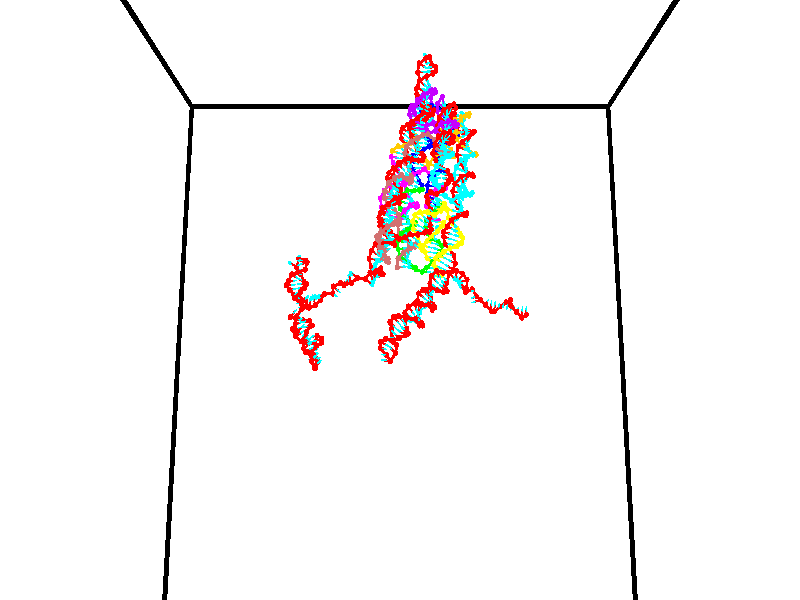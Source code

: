 // switches for output
#declare DRAW_BASES = 1; // possible values are 0, 1; only relevant for DNA ribbons
#declare DRAW_BASES_TYPE = 3; // possible values are 1, 2, 3; only relevant for DNA ribbons
#declare DRAW_FOG = 0; // set to 1 to enable fog

#include "colors.inc"

#include "transforms.inc"
background { rgb <1, 1, 1>}

#default {
   normal{
       ripples 0.25
       frequency 0.20
       turbulence 0.2
       lambda 5
   }
	finish {
		phong 0.1
		phong_size 40.
	}
}

// original window dimensions: 1024x640


// camera settings

camera {
	sky <0, 0.179814, -0.983701>
	up <0, 0.179814, -0.983701>
	right 1.6 * <1, 0, 0>
	location <35, 94.9851, 44.8844>
	look_at <35, 29.7336, 32.9568>
	direction <0, -65.2515, -11.9276>
	angle 67.0682
}


# declare cpy_camera_pos = <35, 94.9851, 44.8844>;
# if (DRAW_FOG = 1)
fog {
	fog_type 2
	up vnormalize(cpy_camera_pos)
	color rgbt<1,1,1,0.3>
	distance 1e-5
	fog_alt 3e-3
	fog_offset 56
}
# end


// LIGHTS

# declare lum = 6;
global_settings {
	ambient_light rgb lum * <0.05, 0.05, 0.05>
	max_trace_level 15
}# declare cpy_direct_light_amount = 0.25;
light_source
{	1000 * <-1, -1.16352, -0.803886>,
	rgb lum * cpy_direct_light_amount
	parallel
}

light_source
{	1000 * <1, 1.16352, 0.803886>,
	rgb lum * cpy_direct_light_amount
	parallel
}

// strand 0

// nucleotide -1

// particle -1
sphere {
	<23.893070, 34.727726, 35.343124> 0.250000
	pigment { color rgbt <1,0,0,0> }
	no_shadow
}
cylinder {
	<24.178446, 34.805836, 35.073940>,  <24.349670, 34.852699, 34.912430>, 0.100000
	pigment { color rgbt <1,0,0,0> }
	no_shadow
}
cylinder {
	<24.178446, 34.805836, 35.073940>,  <23.893070, 34.727726, 35.343124>, 0.100000
	pigment { color rgbt <1,0,0,0> }
	no_shadow
}

// particle -1
sphere {
	<24.178446, 34.805836, 35.073940> 0.100000
	pigment { color rgbt <1,0,0,0> }
	no_shadow
}
sphere {
	0, 1
	scale<0.080000,0.200000,0.300000>
	matrix <0.692914, -0.053682, 0.719019,
		0.104279, -0.979279, -0.173605,
		0.713439, 0.195272, -0.672958,
		24.392477, 34.864418, 34.872051>
	pigment { color rgbt <0,1,1,0> }
	no_shadow
}
cylinder {
	<24.436834, 34.309067, 35.400761>,  <23.893070, 34.727726, 35.343124>, 0.130000
	pigment { color rgbt <1,0,0,0> }
	no_shadow
}

// nucleotide -1

// particle -1
sphere {
	<24.436834, 34.309067, 35.400761> 0.250000
	pigment { color rgbt <1,0,0,0> }
	no_shadow
}
cylinder {
	<24.597010, 34.661938, 35.301640>,  <24.693115, 34.873661, 35.242165>, 0.100000
	pigment { color rgbt <1,0,0,0> }
	no_shadow
}
cylinder {
	<24.597010, 34.661938, 35.301640>,  <24.436834, 34.309067, 35.400761>, 0.100000
	pigment { color rgbt <1,0,0,0> }
	no_shadow
}

// particle -1
sphere {
	<24.597010, 34.661938, 35.301640> 0.100000
	pigment { color rgbt <1,0,0,0> }
	no_shadow
}
sphere {
	0, 1
	scale<0.080000,0.200000,0.300000>
	matrix <0.524595, 0.001022, 0.851351,
		0.751299, -0.470910, -0.462379,
		0.400437, 0.882181, -0.247805,
		24.717140, 34.926594, 35.227299>
	pigment { color rgbt <0,1,1,0> }
	no_shadow
}
cylinder {
	<25.094994, 34.195297, 35.524979>,  <24.436834, 34.309067, 35.400761>, 0.130000
	pigment { color rgbt <1,0,0,0> }
	no_shadow
}

// nucleotide -1

// particle -1
sphere {
	<25.094994, 34.195297, 35.524979> 0.250000
	pigment { color rgbt <1,0,0,0> }
	no_shadow
}
cylinder {
	<25.049057, 34.592518, 35.535271>,  <25.021496, 34.830849, 35.541447>, 0.100000
	pigment { color rgbt <1,0,0,0> }
	no_shadow
}
cylinder {
	<25.049057, 34.592518, 35.535271>,  <25.094994, 34.195297, 35.524979>, 0.100000
	pigment { color rgbt <1,0,0,0> }
	no_shadow
}

// particle -1
sphere {
	<25.049057, 34.592518, 35.535271> 0.100000
	pigment { color rgbt <1,0,0,0> }
	no_shadow
}
sphere {
	0, 1
	scale<0.080000,0.200000,0.300000>
	matrix <0.438812, 0.027475, 0.898159,
		0.891210, 0.114435, -0.438918,
		-0.114840, 0.993051, 0.025729,
		25.014605, 34.890434, 35.542988>
	pigment { color rgbt <0,1,1,0> }
	no_shadow
}
cylinder {
	<25.803045, 34.479778, 35.594482>,  <25.094994, 34.195297, 35.524979>, 0.130000
	pigment { color rgbt <1,0,0,0> }
	no_shadow
}

// nucleotide -1

// particle -1
sphere {
	<25.803045, 34.479778, 35.594482> 0.250000
	pigment { color rgbt <1,0,0,0> }
	no_shadow
}
cylinder {
	<25.553713, 34.774002, 35.700619>,  <25.404114, 34.950539, 35.764301>, 0.100000
	pigment { color rgbt <1,0,0,0> }
	no_shadow
}
cylinder {
	<25.553713, 34.774002, 35.700619>,  <25.803045, 34.479778, 35.594482>, 0.100000
	pigment { color rgbt <1,0,0,0> }
	no_shadow
}

// particle -1
sphere {
	<25.553713, 34.774002, 35.700619> 0.100000
	pigment { color rgbt <1,0,0,0> }
	no_shadow
}
sphere {
	0, 1
	scale<0.080000,0.200000,0.300000>
	matrix <0.460663, 0.071228, 0.884712,
		0.631862, 0.673701, -0.383245,
		-0.623329, 0.735564, 0.265343,
		25.366714, 34.994671, 35.780220>
	pigment { color rgbt <0,1,1,0> }
	no_shadow
}
cylinder {
	<26.163898, 34.814339, 36.063457>,  <25.803045, 34.479778, 35.594482>, 0.130000
	pigment { color rgbt <1,0,0,0> }
	no_shadow
}

// nucleotide -1

// particle -1
sphere {
	<26.163898, 34.814339, 36.063457> 0.250000
	pigment { color rgbt <1,0,0,0> }
	no_shadow
}
cylinder {
	<25.798794, 34.951645, 36.152035>,  <25.579731, 35.034031, 36.205181>, 0.100000
	pigment { color rgbt <1,0,0,0> }
	no_shadow
}
cylinder {
	<25.798794, 34.951645, 36.152035>,  <26.163898, 34.814339, 36.063457>, 0.100000
	pigment { color rgbt <1,0,0,0> }
	no_shadow
}

// particle -1
sphere {
	<25.798794, 34.951645, 36.152035> 0.100000
	pigment { color rgbt <1,0,0,0> }
	no_shadow
}
sphere {
	0, 1
	scale<0.080000,0.200000,0.300000>
	matrix <0.237728, 0.005539, 0.971316,
		0.332196, 0.939221, -0.086660,
		-0.912760, 0.343269, 0.221439,
		25.524965, 35.054626, 36.218468>
	pigment { color rgbt <0,1,1,0> }
	no_shadow
}
cylinder {
	<26.065260, 35.483498, 36.216991>,  <26.163898, 34.814339, 36.063457>, 0.130000
	pigment { color rgbt <1,0,0,0> }
	no_shadow
}

// nucleotide -1

// particle -1
sphere {
	<26.065260, 35.483498, 36.216991> 0.250000
	pigment { color rgbt <1,0,0,0> }
	no_shadow
}
cylinder {
	<25.813133, 35.275196, 36.447304>,  <25.661858, 35.150215, 36.585491>, 0.100000
	pigment { color rgbt <1,0,0,0> }
	no_shadow
}
cylinder {
	<25.813133, 35.275196, 36.447304>,  <26.065260, 35.483498, 36.216991>, 0.100000
	pigment { color rgbt <1,0,0,0> }
	no_shadow
}

// particle -1
sphere {
	<25.813133, 35.275196, 36.447304> 0.100000
	pigment { color rgbt <1,0,0,0> }
	no_shadow
}
sphere {
	0, 1
	scale<0.080000,0.200000,0.300000>
	matrix <0.471241, 0.332750, 0.816828,
		-0.616956, 0.786189, 0.035663,
		-0.630315, -0.520754, 0.575777,
		25.624039, 35.118969, 36.620037>
	pigment { color rgbt <0,1,1,0> }
	no_shadow
}
cylinder {
	<25.759085, 35.967525, 36.798588>,  <26.065260, 35.483498, 36.216991>, 0.130000
	pigment { color rgbt <1,0,0,0> }
	no_shadow
}

// nucleotide -1

// particle -1
sphere {
	<25.759085, 35.967525, 36.798588> 0.250000
	pigment { color rgbt <1,0,0,0> }
	no_shadow
}
cylinder {
	<25.735889, 35.588547, 36.924435>,  <25.721973, 35.361160, 36.999943>, 0.100000
	pigment { color rgbt <1,0,0,0> }
	no_shadow
}
cylinder {
	<25.735889, 35.588547, 36.924435>,  <25.759085, 35.967525, 36.798588>, 0.100000
	pigment { color rgbt <1,0,0,0> }
	no_shadow
}

// particle -1
sphere {
	<25.735889, 35.588547, 36.924435> 0.100000
	pigment { color rgbt <1,0,0,0> }
	no_shadow
}
sphere {
	0, 1
	scale<0.080000,0.200000,0.300000>
	matrix <0.611375, 0.215434, 0.761452,
		-0.789214, 0.236501, 0.566753,
		-0.057986, -0.947447, 0.314614,
		25.718494, 35.304314, 37.018818>
	pigment { color rgbt <0,1,1,0> }
	no_shadow
}
cylinder {
	<25.463732, 35.966290, 37.451878>,  <25.759085, 35.967525, 36.798588>, 0.130000
	pigment { color rgbt <1,0,0,0> }
	no_shadow
}

// nucleotide -1

// particle -1
sphere {
	<25.463732, 35.966290, 37.451878> 0.250000
	pigment { color rgbt <1,0,0,0> }
	no_shadow
}
cylinder {
	<25.711069, 35.657875, 37.391018>,  <25.859472, 35.472824, 37.354500>, 0.100000
	pigment { color rgbt <1,0,0,0> }
	no_shadow
}
cylinder {
	<25.711069, 35.657875, 37.391018>,  <25.463732, 35.966290, 37.451878>, 0.100000
	pigment { color rgbt <1,0,0,0> }
	no_shadow
}

// particle -1
sphere {
	<25.711069, 35.657875, 37.391018> 0.100000
	pigment { color rgbt <1,0,0,0> }
	no_shadow
}
sphere {
	0, 1
	scale<0.080000,0.200000,0.300000>
	matrix <0.597475, 0.335419, 0.728366,
		-0.510564, -0.541287, 0.668081,
		0.618343, -0.771040, -0.152152,
		25.896572, 35.426563, 37.345371>
	pigment { color rgbt <0,1,1,0> }
	no_shadow
}
cylinder {
	<25.490906, 35.618702, 38.064022>,  <25.463732, 35.966290, 37.451878>, 0.130000
	pigment { color rgbt <1,0,0,0> }
	no_shadow
}

// nucleotide -1

// particle -1
sphere {
	<25.490906, 35.618702, 38.064022> 0.250000
	pigment { color rgbt <1,0,0,0> }
	no_shadow
}
cylinder {
	<25.805437, 35.476673, 37.861790>,  <25.994156, 35.391457, 37.740452>, 0.100000
	pigment { color rgbt <1,0,0,0> }
	no_shadow
}
cylinder {
	<25.805437, 35.476673, 37.861790>,  <25.490906, 35.618702, 38.064022>, 0.100000
	pigment { color rgbt <1,0,0,0> }
	no_shadow
}

// particle -1
sphere {
	<25.805437, 35.476673, 37.861790> 0.100000
	pigment { color rgbt <1,0,0,0> }
	no_shadow
}
sphere {
	0, 1
	scale<0.080000,0.200000,0.300000>
	matrix <0.496076, -0.124872, 0.859253,
		-0.368228, -0.926462, 0.077951,
		0.786331, -0.355071, -0.505577,
		26.041336, 35.370152, 37.710117>
	pigment { color rgbt <0,1,1,0> }
	no_shadow
}
cylinder {
	<25.591141, 35.020782, 38.322155>,  <25.490906, 35.618702, 38.064022>, 0.130000
	pigment { color rgbt <1,0,0,0> }
	no_shadow
}

// nucleotide -1

// particle -1
sphere {
	<25.591141, 35.020782, 38.322155> 0.250000
	pigment { color rgbt <1,0,0,0> }
	no_shadow
}
cylinder {
	<25.921766, 35.179916, 38.162895>,  <26.120142, 35.275398, 38.067341>, 0.100000
	pigment { color rgbt <1,0,0,0> }
	no_shadow
}
cylinder {
	<25.921766, 35.179916, 38.162895>,  <25.591141, 35.020782, 38.322155>, 0.100000
	pigment { color rgbt <1,0,0,0> }
	no_shadow
}

// particle -1
sphere {
	<25.921766, 35.179916, 38.162895> 0.100000
	pigment { color rgbt <1,0,0,0> }
	no_shadow
}
sphere {
	0, 1
	scale<0.080000,0.200000,0.300000>
	matrix <0.421764, 0.030620, 0.906188,
		0.372708, -0.916945, -0.142484,
		0.826561, 0.397838, -0.398147,
		26.169735, 35.299267, 38.043449>
	pigment { color rgbt <0,1,1,0> }
	no_shadow
}
cylinder {
	<26.075726, 34.659969, 38.581680>,  <25.591141, 35.020782, 38.322155>, 0.130000
	pigment { color rgbt <1,0,0,0> }
	no_shadow
}

// nucleotide -1

// particle -1
sphere {
	<26.075726, 34.659969, 38.581680> 0.250000
	pigment { color rgbt <1,0,0,0> }
	no_shadow
}
cylinder {
	<26.202852, 35.026970, 38.486031>,  <26.279129, 35.247169, 38.428642>, 0.100000
	pigment { color rgbt <1,0,0,0> }
	no_shadow
}
cylinder {
	<26.202852, 35.026970, 38.486031>,  <26.075726, 34.659969, 38.581680>, 0.100000
	pigment { color rgbt <1,0,0,0> }
	no_shadow
}

// particle -1
sphere {
	<26.202852, 35.026970, 38.486031> 0.100000
	pigment { color rgbt <1,0,0,0> }
	no_shadow
}
sphere {
	0, 1
	scale<0.080000,0.200000,0.300000>
	matrix <0.251310, 0.161662, 0.954310,
		0.914240, -0.363391, -0.179199,
		0.317818, 0.917503, -0.239122,
		26.298199, 35.302219, 38.414295>
	pigment { color rgbt <0,1,1,0> }
	no_shadow
}
cylinder {
	<26.729252, 34.766830, 38.883461>,  <26.075726, 34.659969, 38.581680>, 0.130000
	pigment { color rgbt <1,0,0,0> }
	no_shadow
}

// nucleotide -1

// particle -1
sphere {
	<26.729252, 34.766830, 38.883461> 0.250000
	pigment { color rgbt <1,0,0,0> }
	no_shadow
}
cylinder {
	<26.627493, 35.148277, 38.819096>,  <26.566437, 35.377144, 38.780476>, 0.100000
	pigment { color rgbt <1,0,0,0> }
	no_shadow
}
cylinder {
	<26.627493, 35.148277, 38.819096>,  <26.729252, 34.766830, 38.883461>, 0.100000
	pigment { color rgbt <1,0,0,0> }
	no_shadow
}

// particle -1
sphere {
	<26.627493, 35.148277, 38.819096> 0.100000
	pigment { color rgbt <1,0,0,0> }
	no_shadow
}
sphere {
	0, 1
	scale<0.080000,0.200000,0.300000>
	matrix <0.333614, 0.242710, 0.910930,
		0.907735, 0.178056, -0.379886,
		-0.254398, 0.953618, -0.160915,
		26.551174, 35.434364, 38.770821>
	pigment { color rgbt <0,1,1,0> }
	no_shadow
}
cylinder {
	<26.505671, 35.043186, 39.678112>,  <26.729252, 34.766830, 38.883461>, 0.130000
	pigment { color rgbt <1,0,0,0> }
	no_shadow
}

// nucleotide -1

// particle -1
sphere {
	<26.505671, 35.043186, 39.678112> 0.250000
	pigment { color rgbt <1,0,0,0> }
	no_shadow
}
cylinder {
	<26.291391, 35.165207, 39.363159>,  <26.162823, 35.238419, 39.174187>, 0.100000
	pigment { color rgbt <1,0,0,0> }
	no_shadow
}
cylinder {
	<26.291391, 35.165207, 39.363159>,  <26.505671, 35.043186, 39.678112>, 0.100000
	pigment { color rgbt <1,0,0,0> }
	no_shadow
}

// particle -1
sphere {
	<26.291391, 35.165207, 39.363159> 0.100000
	pigment { color rgbt <1,0,0,0> }
	no_shadow
}
sphere {
	0, 1
	scale<0.080000,0.200000,0.300000>
	matrix <0.543346, -0.589251, -0.597962,
		-0.646377, -0.748147, 0.149910,
		-0.535698, 0.305056, -0.787381,
		26.130682, 35.256721, 39.126945>
	pigment { color rgbt <0,1,1,0> }
	no_shadow
}
cylinder {
	<26.737244, 35.821388, 39.695396>,  <26.505671, 35.043186, 39.678112>, 0.130000
	pigment { color rgbt <1,0,0,0> }
	no_shadow
}

// nucleotide -1

// particle -1
sphere {
	<26.737244, 35.821388, 39.695396> 0.250000
	pigment { color rgbt <1,0,0,0> }
	no_shadow
}
cylinder {
	<26.966551, 36.041756, 39.452793>,  <27.104136, 36.173977, 39.307232>, 0.100000
	pigment { color rgbt <1,0,0,0> }
	no_shadow
}
cylinder {
	<26.966551, 36.041756, 39.452793>,  <26.737244, 35.821388, 39.695396>, 0.100000
	pigment { color rgbt <1,0,0,0> }
	no_shadow
}

// particle -1
sphere {
	<26.966551, 36.041756, 39.452793> 0.100000
	pigment { color rgbt <1,0,0,0> }
	no_shadow
}
sphere {
	0, 1
	scale<0.080000,0.200000,0.300000>
	matrix <-0.516302, -0.331899, -0.789478,
		-0.636236, 0.765726, 0.094171,
		0.573268, 0.550915, -0.606512,
		27.138531, 36.207031, 39.270840>
	pigment { color rgbt <0,1,1,0> }
	no_shadow
}
cylinder {
	<26.398283, 36.348080, 39.215305>,  <26.737244, 35.821388, 39.695396>, 0.130000
	pigment { color rgbt <1,0,0,0> }
	no_shadow
}

// nucleotide -1

// particle -1
sphere {
	<26.398283, 36.348080, 39.215305> 0.250000
	pigment { color rgbt <1,0,0,0> }
	no_shadow
}
cylinder {
	<26.721655, 36.157413, 39.077187>,  <26.915678, 36.043015, 38.994316>, 0.100000
	pigment { color rgbt <1,0,0,0> }
	no_shadow
}
cylinder {
	<26.721655, 36.157413, 39.077187>,  <26.398283, 36.348080, 39.215305>, 0.100000
	pigment { color rgbt <1,0,0,0> }
	no_shadow
}

// particle -1
sphere {
	<26.721655, 36.157413, 39.077187> 0.100000
	pigment { color rgbt <1,0,0,0> }
	no_shadow
}
sphere {
	0, 1
	scale<0.080000,0.200000,0.300000>
	matrix <-0.532056, -0.340941, -0.775032,
		0.251702, 0.810279, -0.529238,
		0.808432, -0.476662, -0.345299,
		26.964184, 36.014416, 38.973598>
	pigment { color rgbt <0,1,1,0> }
	no_shadow
}
cylinder {
	<26.417877, 36.609394, 38.529308>,  <26.398283, 36.348080, 39.215305>, 0.130000
	pigment { color rgbt <1,0,0,0> }
	no_shadow
}

// nucleotide -1

// particle -1
sphere {
	<26.417877, 36.609394, 38.529308> 0.250000
	pigment { color rgbt <1,0,0,0> }
	no_shadow
}
cylinder {
	<26.627850, 36.270363, 38.560436>,  <26.753834, 36.066944, 38.579113>, 0.100000
	pigment { color rgbt <1,0,0,0> }
	no_shadow
}
cylinder {
	<26.627850, 36.270363, 38.560436>,  <26.417877, 36.609394, 38.529308>, 0.100000
	pigment { color rgbt <1,0,0,0> }
	no_shadow
}

// particle -1
sphere {
	<26.627850, 36.270363, 38.560436> 0.100000
	pigment { color rgbt <1,0,0,0> }
	no_shadow
}
sphere {
	0, 1
	scale<0.080000,0.200000,0.300000>
	matrix <-0.486938, -0.374045, -0.789292,
		0.698095, 0.376432, -0.609066,
		0.524933, -0.847578, 0.077820,
		26.785330, 36.016090, 38.583782>
	pigment { color rgbt <0,1,1,0> }
	no_shadow
}
cylinder {
	<26.877182, 36.414906, 37.935837>,  <26.417877, 36.609394, 38.529308>, 0.130000
	pigment { color rgbt <1,0,0,0> }
	no_shadow
}

// nucleotide -1

// particle -1
sphere {
	<26.877182, 36.414906, 37.935837> 0.250000
	pigment { color rgbt <1,0,0,0> }
	no_shadow
}
cylinder {
	<26.775179, 36.057121, 38.082756>,  <26.713978, 35.842449, 38.170906>, 0.100000
	pigment { color rgbt <1,0,0,0> }
	no_shadow
}
cylinder {
	<26.775179, 36.057121, 38.082756>,  <26.877182, 36.414906, 37.935837>, 0.100000
	pigment { color rgbt <1,0,0,0> }
	no_shadow
}

// particle -1
sphere {
	<26.775179, 36.057121, 38.082756> 0.100000
	pigment { color rgbt <1,0,0,0> }
	no_shadow
}
sphere {
	0, 1
	scale<0.080000,0.200000,0.300000>
	matrix <-0.156507, -0.336662, -0.928528,
		0.954189, -0.294265, -0.054138,
		-0.255007, -0.894464, 0.367293,
		26.698677, 35.788780, 38.192944>
	pigment { color rgbt <0,1,1,0> }
	no_shadow
}
cylinder {
	<27.264793, 35.862831, 37.640709>,  <26.877182, 36.414906, 37.935837>, 0.130000
	pigment { color rgbt <1,0,0,0> }
	no_shadow
}

// nucleotide -1

// particle -1
sphere {
	<27.264793, 35.862831, 37.640709> 0.250000
	pigment { color rgbt <1,0,0,0> }
	no_shadow
}
cylinder {
	<26.922024, 35.686096, 37.746891>,  <26.716362, 35.580055, 37.810600>, 0.100000
	pigment { color rgbt <1,0,0,0> }
	no_shadow
}
cylinder {
	<26.922024, 35.686096, 37.746891>,  <27.264793, 35.862831, 37.640709>, 0.100000
	pigment { color rgbt <1,0,0,0> }
	no_shadow
}

// particle -1
sphere {
	<26.922024, 35.686096, 37.746891> 0.100000
	pigment { color rgbt <1,0,0,0> }
	no_shadow
}
sphere {
	0, 1
	scale<0.080000,0.200000,0.300000>
	matrix <-0.194699, -0.199396, -0.960382,
		0.477261, -0.874656, 0.084843,
		-0.856921, -0.441834, 0.265458,
		26.664948, 35.553547, 37.826530>
	pigment { color rgbt <0,1,1,0> }
	no_shadow
}
cylinder {
	<27.226900, 35.258293, 37.241905>,  <27.264793, 35.862831, 37.640709>, 0.130000
	pigment { color rgbt <1,0,0,0> }
	no_shadow
}

// nucleotide -1

// particle -1
sphere {
	<27.226900, 35.258293, 37.241905> 0.250000
	pigment { color rgbt <1,0,0,0> }
	no_shadow
}
cylinder {
	<26.849798, 35.329300, 37.354832>,  <26.623537, 35.371902, 37.422588>, 0.100000
	pigment { color rgbt <1,0,0,0> }
	no_shadow
}
cylinder {
	<26.849798, 35.329300, 37.354832>,  <27.226900, 35.258293, 37.241905>, 0.100000
	pigment { color rgbt <1,0,0,0> }
	no_shadow
}

// particle -1
sphere {
	<26.849798, 35.329300, 37.354832> 0.100000
	pigment { color rgbt <1,0,0,0> }
	no_shadow
}
sphere {
	0, 1
	scale<0.080000,0.200000,0.300000>
	matrix <-0.305771, -0.122190, -0.944232,
		-0.133139, -0.976499, 0.169480,
		-0.942750, 0.177536, 0.282317,
		26.566973, 35.382553, 37.439529>
	pigment { color rgbt <0,1,1,0> }
	no_shadow
}
cylinder {
	<26.670687, 34.808807, 36.919346>,  <27.226900, 35.258293, 37.241905>, 0.130000
	pigment { color rgbt <1,0,0,0> }
	no_shadow
}

// nucleotide -1

// particle -1
sphere {
	<26.670687, 34.808807, 36.919346> 0.250000
	pigment { color rgbt <1,0,0,0> }
	no_shadow
}
cylinder {
	<26.466774, 35.142124, 37.004894>,  <26.344427, 35.342113, 37.056225>, 0.100000
	pigment { color rgbt <1,0,0,0> }
	no_shadow
}
cylinder {
	<26.466774, 35.142124, 37.004894>,  <26.670687, 34.808807, 36.919346>, 0.100000
	pigment { color rgbt <1,0,0,0> }
	no_shadow
}

// particle -1
sphere {
	<26.466774, 35.142124, 37.004894> 0.100000
	pigment { color rgbt <1,0,0,0> }
	no_shadow
}
sphere {
	0, 1
	scale<0.080000,0.200000,0.300000>
	matrix <-0.446315, -0.043634, -0.893811,
		-0.735478, -0.551102, 0.394157,
		-0.509780, 0.833297, 0.213873,
		26.313841, 35.392113, 37.069057>
	pigment { color rgbt <0,1,1,0> }
	no_shadow
}
cylinder {
	<26.358335, 34.240635, 37.491821>,  <26.670687, 34.808807, 36.919346>, 0.130000
	pigment { color rgbt <1,0,0,0> }
	no_shadow
}

// nucleotide -1

// particle -1
sphere {
	<26.358335, 34.240635, 37.491821> 0.250000
	pigment { color rgbt <1,0,0,0> }
	no_shadow
}
cylinder {
	<26.131723, 34.570000, 37.504642>,  <25.995756, 34.767620, 37.512337>, 0.100000
	pigment { color rgbt <1,0,0,0> }
	no_shadow
}
cylinder {
	<26.131723, 34.570000, 37.504642>,  <26.358335, 34.240635, 37.491821>, 0.100000
	pigment { color rgbt <1,0,0,0> }
	no_shadow
}

// particle -1
sphere {
	<26.131723, 34.570000, 37.504642> 0.100000
	pigment { color rgbt <1,0,0,0> }
	no_shadow
}
sphere {
	0, 1
	scale<0.080000,0.200000,0.300000>
	matrix <-0.524993, -0.330677, -0.784242,
		-0.635157, -0.461127, 0.619627,
		-0.566531, 0.823416, 0.032056,
		25.961763, 34.817024, 37.514259>
	pigment { color rgbt <0,1,1,0> }
	no_shadow
}
cylinder {
	<25.639034, 34.116577, 37.471203>,  <26.358335, 34.240635, 37.491821>, 0.130000
	pigment { color rgbt <1,0,0,0> }
	no_shadow
}

// nucleotide -1

// particle -1
sphere {
	<25.639034, 34.116577, 37.471203> 0.250000
	pigment { color rgbt <1,0,0,0> }
	no_shadow
}
cylinder {
	<25.646263, 34.488930, 37.325256>,  <25.650600, 34.712341, 37.237690>, 0.100000
	pigment { color rgbt <1,0,0,0> }
	no_shadow
}
cylinder {
	<25.646263, 34.488930, 37.325256>,  <25.639034, 34.116577, 37.471203>, 0.100000
	pigment { color rgbt <1,0,0,0> }
	no_shadow
}

// particle -1
sphere {
	<25.646263, 34.488930, 37.325256> 0.100000
	pigment { color rgbt <1,0,0,0> }
	no_shadow
}
sphere {
	0, 1
	scale<0.080000,0.200000,0.300000>
	matrix <-0.587375, -0.285430, -0.757311,
		-0.809113, 0.227998, 0.541621,
		0.018071, 0.930885, -0.364866,
		25.651684, 34.768196, 37.215797>
	pigment { color rgbt <0,1,1,0> }
	no_shadow
}
cylinder {
	<24.998878, 34.295612, 37.351051>,  <25.639034, 34.116577, 37.471203>, 0.130000
	pigment { color rgbt <1,0,0,0> }
	no_shadow
}

// nucleotide -1

// particle -1
sphere {
	<24.998878, 34.295612, 37.351051> 0.250000
	pigment { color rgbt <1,0,0,0> }
	no_shadow
}
cylinder {
	<25.185688, 34.554920, 37.110504>,  <25.297773, 34.710503, 36.966175>, 0.100000
	pigment { color rgbt <1,0,0,0> }
	no_shadow
}
cylinder {
	<25.185688, 34.554920, 37.110504>,  <24.998878, 34.295612, 37.351051>, 0.100000
	pigment { color rgbt <1,0,0,0> }
	no_shadow
}

// particle -1
sphere {
	<25.185688, 34.554920, 37.110504> 0.100000
	pigment { color rgbt <1,0,0,0> }
	no_shadow
}
sphere {
	0, 1
	scale<0.080000,0.200000,0.300000>
	matrix <-0.614976, -0.250547, -0.747684,
		-0.635369, 0.719010, 0.281657,
		0.467024, 0.648267, -0.601364,
		25.325794, 34.749401, 36.930096>
	pigment { color rgbt <0,1,1,0> }
	no_shadow
}
cylinder {
	<24.507629, 34.890278, 36.998291>,  <24.998878, 34.295612, 37.351051>, 0.130000
	pigment { color rgbt <1,0,0,0> }
	no_shadow
}

// nucleotide -1

// particle -1
sphere {
	<24.507629, 34.890278, 36.998291> 0.250000
	pigment { color rgbt <1,0,0,0> }
	no_shadow
}
cylinder {
	<24.825018, 34.757042, 36.794544>,  <25.015451, 34.677101, 36.672298>, 0.100000
	pigment { color rgbt <1,0,0,0> }
	no_shadow
}
cylinder {
	<24.825018, 34.757042, 36.794544>,  <24.507629, 34.890278, 36.998291>, 0.100000
	pigment { color rgbt <1,0,0,0> }
	no_shadow
}

// particle -1
sphere {
	<24.825018, 34.757042, 36.794544> 0.100000
	pigment { color rgbt <1,0,0,0> }
	no_shadow
}
sphere {
	0, 1
	scale<0.080000,0.200000,0.300000>
	matrix <-0.597654, -0.268399, -0.755495,
		0.114937, 0.903887, -0.412041,
		0.793473, -0.333092, -0.509362,
		25.063061, 34.657116, 36.641735>
	pigment { color rgbt <0,1,1,0> }
	no_shadow
}
cylinder {
	<24.229679, 35.069229, 36.395103>,  <24.507629, 34.890278, 36.998291>, 0.130000
	pigment { color rgbt <1,0,0,0> }
	no_shadow
}

// nucleotide -1

// particle -1
sphere {
	<24.229679, 35.069229, 36.395103> 0.250000
	pigment { color rgbt <1,0,0,0> }
	no_shadow
}
cylinder {
	<24.500515, 34.776814, 36.361305>,  <24.663015, 34.601364, 36.341026>, 0.100000
	pigment { color rgbt <1,0,0,0> }
	no_shadow
}
cylinder {
	<24.500515, 34.776814, 36.361305>,  <24.229679, 35.069229, 36.395103>, 0.100000
	pigment { color rgbt <1,0,0,0> }
	no_shadow
}

// particle -1
sphere {
	<24.500515, 34.776814, 36.361305> 0.100000
	pigment { color rgbt <1,0,0,0> }
	no_shadow
}
sphere {
	0, 1
	scale<0.080000,0.200000,0.300000>
	matrix <-0.518628, -0.392563, -0.759552,
		0.522088, 0.558107, -0.644935,
		0.677089, -0.731034, -0.084498,
		24.703642, 34.557503, 36.335957>
	pigment { color rgbt <0,1,1,0> }
	no_shadow
}
cylinder {
	<24.772820, 35.512051, 36.701485>,  <24.229679, 35.069229, 36.395103>, 0.130000
	pigment { color rgbt <1,0,0,0> }
	no_shadow
}

// nucleotide -1

// particle -1
sphere {
	<24.772820, 35.512051, 36.701485> 0.250000
	pigment { color rgbt <1,0,0,0> }
	no_shadow
}
cylinder {
	<25.071089, 35.525085, 36.435280>,  <25.250050, 35.532906, 36.275555>, 0.100000
	pigment { color rgbt <1,0,0,0> }
	no_shadow
}
cylinder {
	<25.071089, 35.525085, 36.435280>,  <24.772820, 35.512051, 36.701485>, 0.100000
	pigment { color rgbt <1,0,0,0> }
	no_shadow
}

// particle -1
sphere {
	<25.071089, 35.525085, 36.435280> 0.100000
	pigment { color rgbt <1,0,0,0> }
	no_shadow
}
sphere {
	0, 1
	scale<0.080000,0.200000,0.300000>
	matrix <-0.662756, -0.066801, -0.745849,
		-0.068764, 0.997234, -0.028213,
		0.745671, 0.032590, -0.665517,
		25.294790, 35.534863, 36.235626>
	pigment { color rgbt <0,1,1,0> }
	no_shadow
}
cylinder {
	<24.653120, 36.041210, 36.136967>,  <24.772820, 35.512051, 36.701485>, 0.130000
	pigment { color rgbt <1,0,0,0> }
	no_shadow
}

// nucleotide -1

// particle -1
sphere {
	<24.653120, 36.041210, 36.136967> 0.250000
	pigment { color rgbt <1,0,0,0> }
	no_shadow
}
cylinder {
	<24.871553, 35.726696, 36.021347>,  <25.002613, 35.537987, 35.951973>, 0.100000
	pigment { color rgbt <1,0,0,0> }
	no_shadow
}
cylinder {
	<24.871553, 35.726696, 36.021347>,  <24.653120, 36.041210, 36.136967>, 0.100000
	pigment { color rgbt <1,0,0,0> }
	no_shadow
}

// particle -1
sphere {
	<24.871553, 35.726696, 36.021347> 0.100000
	pigment { color rgbt <1,0,0,0> }
	no_shadow
}
sphere {
	0, 1
	scale<0.080000,0.200000,0.300000>
	matrix <-0.582341, -0.108249, -0.805705,
		0.602223, 0.608309, -0.516998,
		0.546082, -0.786284, -0.289053,
		25.035378, 35.490810, 35.934631>
	pigment { color rgbt <0,1,1,0> }
	no_shadow
}
cylinder {
	<24.809860, 36.157043, 35.505302>,  <24.653120, 36.041210, 36.136967>, 0.130000
	pigment { color rgbt <1,0,0,0> }
	no_shadow
}

// nucleotide -1

// particle -1
sphere {
	<24.809860, 36.157043, 35.505302> 0.250000
	pigment { color rgbt <1,0,0,0> }
	no_shadow
}
cylinder {
	<24.895302, 35.766495, 35.518436>,  <24.946566, 35.532166, 35.526318>, 0.100000
	pigment { color rgbt <1,0,0,0> }
	no_shadow
}
cylinder {
	<24.895302, 35.766495, 35.518436>,  <24.809860, 36.157043, 35.505302>, 0.100000
	pigment { color rgbt <1,0,0,0> }
	no_shadow
}

// particle -1
sphere {
	<24.895302, 35.766495, 35.518436> 0.100000
	pigment { color rgbt <1,0,0,0> }
	no_shadow
}
sphere {
	0, 1
	scale<0.080000,0.200000,0.300000>
	matrix <-0.434944, -0.125142, -0.891719,
		0.874756, 0.176191, -0.451397,
		0.213602, -0.976369, 0.032836,
		24.959383, 35.473583, 35.528286>
	pigment { color rgbt <0,1,1,0> }
	no_shadow
}
cylinder {
	<25.264086, 36.063618, 34.888412>,  <24.809860, 36.157043, 35.505302>, 0.130000
	pigment { color rgbt <1,0,0,0> }
	no_shadow
}

// nucleotide -1

// particle -1
sphere {
	<25.264086, 36.063618, 34.888412> 0.250000
	pigment { color rgbt <1,0,0,0> }
	no_shadow
}
cylinder {
	<25.112869, 35.707066, 34.988430>,  <25.022141, 35.493134, 35.048439>, 0.100000
	pigment { color rgbt <1,0,0,0> }
	no_shadow
}
cylinder {
	<25.112869, 35.707066, 34.988430>,  <25.264086, 36.063618, 34.888412>, 0.100000
	pigment { color rgbt <1,0,0,0> }
	no_shadow
}

// particle -1
sphere {
	<25.112869, 35.707066, 34.988430> 0.100000
	pigment { color rgbt <1,0,0,0> }
	no_shadow
}
sphere {
	0, 1
	scale<0.080000,0.200000,0.300000>
	matrix <-0.507443, -0.026391, -0.861281,
		0.774331, -0.452481, -0.442349,
		-0.378039, -0.891384, 0.250043,
		24.999458, 35.439651, 35.063442>
	pigment { color rgbt <0,1,1,0> }
	no_shadow
}
cylinder {
	<25.752327, 35.588749, 34.605522>,  <25.264086, 36.063618, 34.888412>, 0.130000
	pigment { color rgbt <1,0,0,0> }
	no_shadow
}

// nucleotide -1

// particle -1
sphere {
	<25.752327, 35.588749, 34.605522> 0.250000
	pigment { color rgbt <1,0,0,0> }
	no_shadow
}
cylinder {
	<25.358643, 35.520397, 34.623978>,  <25.122433, 35.479385, 34.635052>, 0.100000
	pigment { color rgbt <1,0,0,0> }
	no_shadow
}
cylinder {
	<25.358643, 35.520397, 34.623978>,  <25.752327, 35.588749, 34.605522>, 0.100000
	pigment { color rgbt <1,0,0,0> }
	no_shadow
}

// particle -1
sphere {
	<25.358643, 35.520397, 34.623978> 0.100000
	pigment { color rgbt <1,0,0,0> }
	no_shadow
}
sphere {
	0, 1
	scale<0.080000,0.200000,0.300000>
	matrix <-0.091355, 0.267120, -0.959323,
		0.151603, -0.948392, -0.278513,
		-0.984211, -0.170880, 0.046144,
		25.063379, 35.469131, 34.637821>
	pigment { color rgbt <0,1,1,0> }
	no_shadow
}
cylinder {
	<25.548891, 35.395210, 33.971478>,  <25.752327, 35.588749, 34.605522>, 0.130000
	pigment { color rgbt <1,0,0,0> }
	no_shadow
}

// nucleotide -1

// particle -1
sphere {
	<25.548891, 35.395210, 33.971478> 0.250000
	pigment { color rgbt <1,0,0,0> }
	no_shadow
}
cylinder {
	<25.194542, 35.501068, 34.123894>,  <24.981932, 35.564583, 34.215343>, 0.100000
	pigment { color rgbt <1,0,0,0> }
	no_shadow
}
cylinder {
	<25.194542, 35.501068, 34.123894>,  <25.548891, 35.395210, 33.971478>, 0.100000
	pigment { color rgbt <1,0,0,0> }
	no_shadow
}

// particle -1
sphere {
	<25.194542, 35.501068, 34.123894> 0.100000
	pigment { color rgbt <1,0,0,0> }
	no_shadow
}
sphere {
	0, 1
	scale<0.080000,0.200000,0.300000>
	matrix <-0.296833, 0.307892, -0.903932,
		-0.356539, -0.913874, -0.194199,
		-0.885873, 0.264643, 0.381043,
		24.928780, 35.580460, 34.238205>
	pigment { color rgbt <0,1,1,0> }
	no_shadow
}
cylinder {
	<24.948709, 35.002800, 33.849884>,  <25.548891, 35.395210, 33.971478>, 0.130000
	pigment { color rgbt <1,0,0,0> }
	no_shadow
}

// nucleotide -1

// particle -1
sphere {
	<24.948709, 35.002800, 33.849884> 0.250000
	pigment { color rgbt <1,0,0,0> }
	no_shadow
}
cylinder {
	<24.865593, 35.392330, 33.886749>,  <24.815723, 35.626049, 33.908867>, 0.100000
	pigment { color rgbt <1,0,0,0> }
	no_shadow
}
cylinder {
	<24.865593, 35.392330, 33.886749>,  <24.948709, 35.002800, 33.849884>, 0.100000
	pigment { color rgbt <1,0,0,0> }
	no_shadow
}

// particle -1
sphere {
	<24.865593, 35.392330, 33.886749> 0.100000
	pigment { color rgbt <1,0,0,0> }
	no_shadow
}
sphere {
	0, 1
	scale<0.080000,0.200000,0.300000>
	matrix <-0.203606, 0.049095, -0.977821,
		-0.956749, -0.221946, 0.188074,
		-0.207790, 0.973822, 0.092161,
		24.803255, 35.684479, 33.914398>
	pigment { color rgbt <0,1,1,0> }
	no_shadow
}
cylinder {
	<24.305473, 35.165020, 33.552170>,  <24.948709, 35.002800, 33.849884>, 0.130000
	pigment { color rgbt <1,0,0,0> }
	no_shadow
}

// nucleotide -1

// particle -1
sphere {
	<24.305473, 35.165020, 33.552170> 0.250000
	pigment { color rgbt <1,0,0,0> }
	no_shadow
}
cylinder {
	<24.481781, 35.524048, 33.555859>,  <24.587566, 35.739464, 33.558071>, 0.100000
	pigment { color rgbt <1,0,0,0> }
	no_shadow
}
cylinder {
	<24.481781, 35.524048, 33.555859>,  <24.305473, 35.165020, 33.552170>, 0.100000
	pigment { color rgbt <1,0,0,0> }
	no_shadow
}

// particle -1
sphere {
	<24.481781, 35.524048, 33.555859> 0.100000
	pigment { color rgbt <1,0,0,0> }
	no_shadow
}
sphere {
	0, 1
	scale<0.080000,0.200000,0.300000>
	matrix <-0.364648, 0.188438, -0.911879,
		-0.820215, 0.398566, 0.410356,
		0.440771, 0.897573, 0.009224,
		24.614012, 35.793320, 33.558624>
	pigment { color rgbt <0,1,1,0> }
	no_shadow
}
cylinder {
	<23.893854, 35.565899, 33.156425>,  <24.305473, 35.165020, 33.552170>, 0.130000
	pigment { color rgbt <1,0,0,0> }
	no_shadow
}

// nucleotide -1

// particle -1
sphere {
	<23.893854, 35.565899, 33.156425> 0.250000
	pigment { color rgbt <1,0,0,0> }
	no_shadow
}
cylinder {
	<24.222612, 35.793274, 33.171227>,  <24.419868, 35.929699, 33.180107>, 0.100000
	pigment { color rgbt <1,0,0,0> }
	no_shadow
}
cylinder {
	<24.222612, 35.793274, 33.171227>,  <23.893854, 35.565899, 33.156425>, 0.100000
	pigment { color rgbt <1,0,0,0> }
	no_shadow
}

// particle -1
sphere {
	<24.222612, 35.793274, 33.171227> 0.100000
	pigment { color rgbt <1,0,0,0> }
	no_shadow
}
sphere {
	0, 1
	scale<0.080000,0.200000,0.300000>
	matrix <-0.102910, 0.212052, -0.971825,
		-0.560264, 0.794932, 0.232782,
		0.821896, 0.568434, 0.036999,
		24.469181, 35.963802, 33.182327>
	pigment { color rgbt <0,1,1,0> }
	no_shadow
}
cylinder {
	<23.689137, 36.199440, 32.903099>,  <23.893854, 35.565899, 33.156425>, 0.130000
	pigment { color rgbt <1,0,0,0> }
	no_shadow
}

// nucleotide -1

// particle -1
sphere {
	<23.689137, 36.199440, 32.903099> 0.250000
	pigment { color rgbt <1,0,0,0> }
	no_shadow
}
cylinder {
	<24.082365, 36.136162, 32.866116>,  <24.318302, 36.098194, 32.843925>, 0.100000
	pigment { color rgbt <1,0,0,0> }
	no_shadow
}
cylinder {
	<24.082365, 36.136162, 32.866116>,  <23.689137, 36.199440, 32.903099>, 0.100000
	pigment { color rgbt <1,0,0,0> }
	no_shadow
}

// particle -1
sphere {
	<24.082365, 36.136162, 32.866116> 0.100000
	pigment { color rgbt <1,0,0,0> }
	no_shadow
}
sphere {
	0, 1
	scale<0.080000,0.200000,0.300000>
	matrix <-0.028173, 0.368097, -0.929360,
		0.181057, 0.916230, 0.357408,
		0.983069, -0.158198, -0.092460,
		24.377285, 36.088703, 32.838379>
	pigment { color rgbt <0,1,1,0> }
	no_shadow
}
cylinder {
	<23.998987, 36.794102, 32.672543>,  <23.689137, 36.199440, 32.903099>, 0.130000
	pigment { color rgbt <1,0,0,0> }
	no_shadow
}

// nucleotide -1

// particle -1
sphere {
	<23.998987, 36.794102, 32.672543> 0.250000
	pigment { color rgbt <1,0,0,0> }
	no_shadow
}
cylinder {
	<24.267021, 36.507732, 32.594120>,  <24.427841, 36.335911, 32.547066>, 0.100000
	pigment { color rgbt <1,0,0,0> }
	no_shadow
}
cylinder {
	<24.267021, 36.507732, 32.594120>,  <23.998987, 36.794102, 32.672543>, 0.100000
	pigment { color rgbt <1,0,0,0> }
	no_shadow
}

// particle -1
sphere {
	<24.267021, 36.507732, 32.594120> 0.100000
	pigment { color rgbt <1,0,0,0> }
	no_shadow
}
sphere {
	0, 1
	scale<0.080000,0.200000,0.300000>
	matrix <-0.021776, 0.245055, -0.969265,
		0.741966, 0.653758, 0.148618,
		0.670084, -0.715925, -0.196059,
		24.468046, 36.292953, 32.535301>
	pigment { color rgbt <0,1,1,0> }
	no_shadow
}
cylinder {
	<24.421797, 37.272057, 32.205906>,  <23.998987, 36.794102, 32.672543>, 0.130000
	pigment { color rgbt <1,0,0,0> }
	no_shadow
}

// nucleotide -1

// particle -1
sphere {
	<24.421797, 37.272057, 32.205906> 0.250000
	pigment { color rgbt <1,0,0,0> }
	no_shadow
}
cylinder {
	<24.589924, 36.913670, 32.263283>,  <24.690800, 36.698639, 32.297707>, 0.100000
	pigment { color rgbt <1,0,0,0> }
	no_shadow
}
cylinder {
	<24.589924, 36.913670, 32.263283>,  <24.421797, 37.272057, 32.205906>, 0.100000
	pigment { color rgbt <1,0,0,0> }
	no_shadow
}

// particle -1
sphere {
	<24.589924, 36.913670, 32.263283> 0.100000
	pigment { color rgbt <1,0,0,0> }
	no_shadow
}
sphere {
	0, 1
	scale<0.080000,0.200000,0.300000>
	matrix <0.315508, -0.003904, -0.948915,
		0.850758, 0.444101, 0.281044,
		0.420317, -0.895968, 0.143439,
		24.716019, 36.644878, 32.306316>
	pigment { color rgbt <0,1,1,0> }
	no_shadow
}
cylinder {
	<25.020184, 37.500942, 32.086079>,  <24.421797, 37.272057, 32.205906>, 0.130000
	pigment { color rgbt <1,0,0,0> }
	no_shadow
}

// nucleotide -1

// particle -1
sphere {
	<25.020184, 37.500942, 32.086079> 0.250000
	pigment { color rgbt <1,0,0,0> }
	no_shadow
}
cylinder {
	<25.001282, 37.102943, 32.050861>,  <24.989941, 36.864143, 32.029732>, 0.100000
	pigment { color rgbt <1,0,0,0> }
	no_shadow
}
cylinder {
	<25.001282, 37.102943, 32.050861>,  <25.020184, 37.500942, 32.086079>, 0.100000
	pigment { color rgbt <1,0,0,0> }
	no_shadow
}

// particle -1
sphere {
	<25.001282, 37.102943, 32.050861> 0.100000
	pigment { color rgbt <1,0,0,0> }
	no_shadow
}
sphere {
	0, 1
	scale<0.080000,0.200000,0.300000>
	matrix <0.458265, 0.056720, -0.887004,
		0.887559, -0.082260, 0.453291,
		-0.047254, -0.994996, -0.088039,
		24.987106, 36.804443, 32.024448>
	pigment { color rgbt <0,1,1,0> }
	no_shadow
}
cylinder {
	<25.700317, 37.267979, 31.804720>,  <25.020184, 37.500942, 32.086079>, 0.130000
	pigment { color rgbt <1,0,0,0> }
	no_shadow
}

// nucleotide -1

// particle -1
sphere {
	<25.700317, 37.267979, 31.804720> 0.250000
	pigment { color rgbt <1,0,0,0> }
	no_shadow
}
cylinder {
	<25.431171, 36.974918, 31.763765>,  <25.269684, 36.799084, 31.739193>, 0.100000
	pigment { color rgbt <1,0,0,0> }
	no_shadow
}
cylinder {
	<25.431171, 36.974918, 31.763765>,  <25.700317, 37.267979, 31.804720>, 0.100000
	pigment { color rgbt <1,0,0,0> }
	no_shadow
}

// particle -1
sphere {
	<25.431171, 36.974918, 31.763765> 0.100000
	pigment { color rgbt <1,0,0,0> }
	no_shadow
}
sphere {
	0, 1
	scale<0.080000,0.200000,0.300000>
	matrix <0.102102, 0.045105, -0.993751,
		0.732688, -0.679111, 0.044456,
		-0.672862, -0.732648, -0.102387,
		25.229313, 36.755123, 31.733049>
	pigment { color rgbt <0,1,1,0> }
	no_shadow
}
cylinder {
	<25.830656, 36.943264, 31.123747>,  <25.700317, 37.267979, 31.804720>, 0.130000
	pigment { color rgbt <1,0,0,0> }
	no_shadow
}

// nucleotide -1

// particle -1
sphere {
	<25.830656, 36.943264, 31.123747> 0.250000
	pigment { color rgbt <1,0,0,0> }
	no_shadow
}
cylinder {
	<25.444609, 36.946354, 31.228428>,  <25.212980, 36.948208, 31.291237>, 0.100000
	pigment { color rgbt <1,0,0,0> }
	no_shadow
}
cylinder {
	<25.444609, 36.946354, 31.228428>,  <25.830656, 36.943264, 31.123747>, 0.100000
	pigment { color rgbt <1,0,0,0> }
	no_shadow
}

// particle -1
sphere {
	<25.444609, 36.946354, 31.228428> 0.100000
	pigment { color rgbt <1,0,0,0> }
	no_shadow
}
sphere {
	0, 1
	scale<0.080000,0.200000,0.300000>
	matrix <-0.258665, 0.126510, -0.957647,
		-0.040505, -0.991935, -0.120099,
		-0.965118, 0.007724, 0.261703,
		25.155073, 36.948669, 31.306938>
	pigment { color rgbt <0,1,1,0> }
	no_shadow
}
cylinder {
	<25.621321, 36.387962, 30.846939>,  <25.830656, 36.943264, 31.123747>, 0.130000
	pigment { color rgbt <1,0,0,0> }
	no_shadow
}

// nucleotide -1

// particle -1
sphere {
	<25.621321, 36.387962, 30.846939> 0.250000
	pigment { color rgbt <1,0,0,0> }
	no_shadow
}
cylinder {
	<25.320641, 36.645279, 30.905069>,  <25.140232, 36.799671, 30.939947>, 0.100000
	pigment { color rgbt <1,0,0,0> }
	no_shadow
}
cylinder {
	<25.320641, 36.645279, 30.905069>,  <25.621321, 36.387962, 30.846939>, 0.100000
	pigment { color rgbt <1,0,0,0> }
	no_shadow
}

// particle -1
sphere {
	<25.320641, 36.645279, 30.905069> 0.100000
	pigment { color rgbt <1,0,0,0> }
	no_shadow
}
sphere {
	0, 1
	scale<0.080000,0.200000,0.300000>
	matrix <-0.157215, 0.039218, -0.986785,
		-0.640492, -0.764615, 0.071655,
		-0.751700, 0.643293, 0.145328,
		25.095131, 36.838268, 30.948668>
	pigment { color rgbt <0,1,1,0> }
	no_shadow
}
cylinder {
	<24.879335, 36.236176, 30.642815>,  <25.621321, 36.387962, 30.846939>, 0.130000
	pigment { color rgbt <1,0,0,0> }
	no_shadow
}

// nucleotide -1

// particle -1
sphere {
	<24.879335, 36.236176, 30.642815> 0.250000
	pigment { color rgbt <1,0,0,0> }
	no_shadow
}
cylinder {
	<24.957409, 36.627949, 30.622375>,  <25.004253, 36.863014, 30.610111>, 0.100000
	pigment { color rgbt <1,0,0,0> }
	no_shadow
}
cylinder {
	<24.957409, 36.627949, 30.622375>,  <24.879335, 36.236176, 30.642815>, 0.100000
	pigment { color rgbt <1,0,0,0> }
	no_shadow
}

// particle -1
sphere {
	<24.957409, 36.627949, 30.622375> 0.100000
	pigment { color rgbt <1,0,0,0> }
	no_shadow
}
sphere {
	0, 1
	scale<0.080000,0.200000,0.300000>
	matrix <-0.169893, -0.017547, -0.985307,
		-0.965940, 0.200996, 0.162974,
		0.195183, 0.979435, -0.051097,
		25.015965, 36.921780, 30.607046>
	pigment { color rgbt <0,1,1,0> }
	no_shadow
}
cylinder {
	<24.649738, 35.952820, 31.314226>,  <24.879335, 36.236176, 30.642815>, 0.130000
	pigment { color rgbt <1,0,0,0> }
	no_shadow
}

// nucleotide -1

// particle -1
sphere {
	<24.649738, 35.952820, 31.314226> 0.250000
	pigment { color rgbt <1,0,0,0> }
	no_shadow
}
cylinder {
	<24.304770, 36.043026, 31.132954>,  <24.097788, 36.097149, 31.024191>, 0.100000
	pigment { color rgbt <1,0,0,0> }
	no_shadow
}
cylinder {
	<24.304770, 36.043026, 31.132954>,  <24.649738, 35.952820, 31.314226>, 0.100000
	pigment { color rgbt <1,0,0,0> }
	no_shadow
}

// particle -1
sphere {
	<24.304770, 36.043026, 31.132954> 0.100000
	pigment { color rgbt <1,0,0,0> }
	no_shadow
}
sphere {
	0, 1
	scale<0.080000,0.200000,0.300000>
	matrix <0.438125, 0.780950, -0.445156,
		0.253522, -0.582462, -0.772312,
		-0.862423, 0.225512, -0.453179,
		24.046043, 36.110680, 30.997000>
	pigment { color rgbt <0,1,1,0> }
	no_shadow
}
cylinder {
	<24.963503, 35.468361, 31.825167>,  <24.649738, 35.952820, 31.314226>, 0.130000
	pigment { color rgbt <1,0,0,0> }
	no_shadow
}

// nucleotide -1

// particle -1
sphere {
	<24.963503, 35.468361, 31.825167> 0.250000
	pigment { color rgbt <1,0,0,0> }
	no_shadow
}
cylinder {
	<24.996521, 35.859638, 31.901394>,  <25.016333, 36.094406, 31.947130>, 0.100000
	pigment { color rgbt <1,0,0,0> }
	no_shadow
}
cylinder {
	<24.996521, 35.859638, 31.901394>,  <24.963503, 35.468361, 31.825167>, 0.100000
	pigment { color rgbt <1,0,0,0> }
	no_shadow
}

// particle -1
sphere {
	<24.996521, 35.859638, 31.901394> 0.100000
	pigment { color rgbt <1,0,0,0> }
	no_shadow
}
sphere {
	0, 1
	scale<0.080000,0.200000,0.300000>
	matrix <-0.314502, -0.155881, 0.936370,
		0.945661, -0.137229, 0.294778,
		0.082547, 0.978197, 0.190569,
		25.021286, 36.153099, 31.958565>
	pigment { color rgbt <0,1,1,0> }
	no_shadow
}
cylinder {
	<25.358624, 35.531109, 32.449490>,  <24.963503, 35.468361, 31.825167>, 0.130000
	pigment { color rgbt <1,0,0,0> }
	no_shadow
}

// nucleotide -1

// particle -1
sphere {
	<25.358624, 35.531109, 32.449490> 0.250000
	pigment { color rgbt <1,0,0,0> }
	no_shadow
}
cylinder {
	<25.146544, 35.867996, 32.410374>,  <25.019295, 36.070129, 32.386906>, 0.100000
	pigment { color rgbt <1,0,0,0> }
	no_shadow
}
cylinder {
	<25.146544, 35.867996, 32.410374>,  <25.358624, 35.531109, 32.449490>, 0.100000
	pigment { color rgbt <1,0,0,0> }
	no_shadow
}

// particle -1
sphere {
	<25.146544, 35.867996, 32.410374> 0.100000
	pigment { color rgbt <1,0,0,0> }
	no_shadow
}
sphere {
	0, 1
	scale<0.080000,0.200000,0.300000>
	matrix <-0.156992, 0.015819, 0.987473,
		0.833211, 0.538910, 0.123834,
		-0.530200, 0.842215, -0.097785,
		24.987484, 36.120659, 32.381039>
	pigment { color rgbt <0,1,1,0> }
	no_shadow
}
cylinder {
	<25.702892, 36.019180, 32.736423>,  <25.358624, 35.531109, 32.449490>, 0.130000
	pigment { color rgbt <1,0,0,0> }
	no_shadow
}

// nucleotide -1

// particle -1
sphere {
	<25.702892, 36.019180, 32.736423> 0.250000
	pigment { color rgbt <1,0,0,0> }
	no_shadow
}
cylinder {
	<25.310686, 36.095646, 32.754532>,  <25.075363, 36.141525, 32.765396>, 0.100000
	pigment { color rgbt <1,0,0,0> }
	no_shadow
}
cylinder {
	<25.310686, 36.095646, 32.754532>,  <25.702892, 36.019180, 32.736423>, 0.100000
	pigment { color rgbt <1,0,0,0> }
	no_shadow
}

// particle -1
sphere {
	<25.310686, 36.095646, 32.754532> 0.100000
	pigment { color rgbt <1,0,0,0> }
	no_shadow
}
sphere {
	0, 1
	scale<0.080000,0.200000,0.300000>
	matrix <0.027100, -0.096635, 0.994951,
		0.194576, 0.976789, 0.089571,
		-0.980513, 0.191166, 0.045273,
		25.016533, 36.152996, 32.768112>
	pigment { color rgbt <0,1,1,0> }
	no_shadow
}
cylinder {
	<25.605434, 36.626278, 33.191902>,  <25.702892, 36.019180, 32.736423>, 0.130000
	pigment { color rgbt <1,0,0,0> }
	no_shadow
}

// nucleotide -1

// particle -1
sphere {
	<25.605434, 36.626278, 33.191902> 0.250000
	pigment { color rgbt <1,0,0,0> }
	no_shadow
}
cylinder {
	<25.263084, 36.419434, 33.188454>,  <25.057674, 36.295326, 33.186386>, 0.100000
	pigment { color rgbt <1,0,0,0> }
	no_shadow
}
cylinder {
	<25.263084, 36.419434, 33.188454>,  <25.605434, 36.626278, 33.191902>, 0.100000
	pigment { color rgbt <1,0,0,0> }
	no_shadow
}

// particle -1
sphere {
	<25.263084, 36.419434, 33.188454> 0.100000
	pigment { color rgbt <1,0,0,0> }
	no_shadow
}
sphere {
	0, 1
	scale<0.080000,0.200000,0.300000>
	matrix <-0.013135, 0.005074, 0.999901,
		-0.517017, 0.855903, -0.011135,
		-0.855874, -0.517112, -0.008619,
		25.006323, 36.264301, 33.185867>
	pigment { color rgbt <0,1,1,0> }
	no_shadow
}
cylinder {
	<25.222750, 36.955208, 33.680065>,  <25.605434, 36.626278, 33.191902>, 0.130000
	pigment { color rgbt <1,0,0,0> }
	no_shadow
}

// nucleotide -1

// particle -1
sphere {
	<25.222750, 36.955208, 33.680065> 0.250000
	pigment { color rgbt <1,0,0,0> }
	no_shadow
}
cylinder {
	<25.050121, 36.598152, 33.627991>,  <24.946545, 36.383919, 33.596748>, 0.100000
	pigment { color rgbt <1,0,0,0> }
	no_shadow
}
cylinder {
	<25.050121, 36.598152, 33.627991>,  <25.222750, 36.955208, 33.680065>, 0.100000
	pigment { color rgbt <1,0,0,0> }
	no_shadow
}

// particle -1
sphere {
	<25.050121, 36.598152, 33.627991> 0.100000
	pigment { color rgbt <1,0,0,0> }
	no_shadow
}
sphere {
	0, 1
	scale<0.080000,0.200000,0.300000>
	matrix <-0.140107, -0.076233, 0.987197,
		-0.891133, 0.444284, -0.092165,
		-0.431570, -0.892637, -0.130181,
		24.920650, 36.330360, 33.588936>
	pigment { color rgbt <0,1,1,0> }
	no_shadow
}
cylinder {
	<24.691296, 36.904514, 34.125431>,  <25.222750, 36.955208, 33.680065>, 0.130000
	pigment { color rgbt <1,0,0,0> }
	no_shadow
}

// nucleotide -1

// particle -1
sphere {
	<24.691296, 36.904514, 34.125431> 0.250000
	pigment { color rgbt <1,0,0,0> }
	no_shadow
}
cylinder {
	<24.794094, 36.522274, 34.067772>,  <24.855774, 36.292931, 34.033176>, 0.100000
	pigment { color rgbt <1,0,0,0> }
	no_shadow
}
cylinder {
	<24.794094, 36.522274, 34.067772>,  <24.691296, 36.904514, 34.125431>, 0.100000
	pigment { color rgbt <1,0,0,0> }
	no_shadow
}

// particle -1
sphere {
	<24.794094, 36.522274, 34.067772> 0.100000
	pigment { color rgbt <1,0,0,0> }
	no_shadow
}
sphere {
	0, 1
	scale<0.080000,0.200000,0.300000>
	matrix <-0.020125, -0.154415, 0.987801,
		-0.966203, -0.250960, -0.058916,
		0.256996, -0.955602, -0.144146,
		24.871193, 36.235592, 34.024529>
	pigment { color rgbt <0,1,1,0> }
	no_shadow
}
cylinder {
	<25.406635, 36.943336, 34.625076>,  <24.691296, 36.904514, 34.125431>, 0.130000
	pigment { color rgbt <1,0,0,0> }
	no_shadow
}

// nucleotide -1

// particle -1
sphere {
	<25.406635, 36.943336, 34.625076> 0.250000
	pigment { color rgbt <1,0,0,0> }
	no_shadow
}
cylinder {
	<25.663990, 36.881432, 34.325184>,  <25.818403, 36.844288, 34.145248>, 0.100000
	pigment { color rgbt <1,0,0,0> }
	no_shadow
}
cylinder {
	<25.663990, 36.881432, 34.325184>,  <25.406635, 36.943336, 34.625076>, 0.100000
	pigment { color rgbt <1,0,0,0> }
	no_shadow
}

// particle -1
sphere {
	<25.663990, 36.881432, 34.325184> 0.100000
	pigment { color rgbt <1,0,0,0> }
	no_shadow
}
sphere {
	0, 1
	scale<0.080000,0.200000,0.300000>
	matrix <0.750730, 0.319274, 0.578332,
		0.149865, -0.934939, 0.321604,
		0.643385, -0.154766, -0.749735,
		25.857006, 36.835003, 34.100262>
	pigment { color rgbt <0,1,1,0> }
	no_shadow
}
cylinder {
	<26.105995, 36.801720, 34.871250>,  <25.406635, 36.943336, 34.625076>, 0.130000
	pigment { color rgbt <1,0,0,0> }
	no_shadow
}

// nucleotide -1

// particle -1
sphere {
	<26.105995, 36.801720, 34.871250> 0.250000
	pigment { color rgbt <1,0,0,0> }
	no_shadow
}
cylinder {
	<26.195438, 36.894142, 34.492493>,  <26.249105, 36.949596, 34.265240>, 0.100000
	pigment { color rgbt <1,0,0,0> }
	no_shadow
}
cylinder {
	<26.195438, 36.894142, 34.492493>,  <26.105995, 36.801720, 34.871250>, 0.100000
	pigment { color rgbt <1,0,0,0> }
	no_shadow
}

// particle -1
sphere {
	<26.195438, 36.894142, 34.492493> 0.100000
	pigment { color rgbt <1,0,0,0> }
	no_shadow
}
sphere {
	0, 1
	scale<0.080000,0.200000,0.300000>
	matrix <0.879331, 0.371250, 0.298246,
		0.420447, -0.899325, -0.120164,
		0.223609, 0.231061, -0.946895,
		26.262522, 36.963459, 34.208424>
	pigment { color rgbt <0,1,1,0> }
	no_shadow
}
cylinder {
	<26.742165, 36.909084, 34.694138>,  <26.105995, 36.801720, 34.871250>, 0.130000
	pigment { color rgbt <1,0,0,0> }
	no_shadow
}

// nucleotide -1

// particle -1
sphere {
	<26.742165, 36.909084, 34.694138> 0.250000
	pigment { color rgbt <1,0,0,0> }
	no_shadow
}
cylinder {
	<26.637865, 37.134243, 34.380409>,  <26.575285, 37.269341, 34.192173>, 0.100000
	pigment { color rgbt <1,0,0,0> }
	no_shadow
}
cylinder {
	<26.637865, 37.134243, 34.380409>,  <26.742165, 36.909084, 34.694138>, 0.100000
	pigment { color rgbt <1,0,0,0> }
	no_shadow
}

// particle -1
sphere {
	<26.637865, 37.134243, 34.380409> 0.100000
	pigment { color rgbt <1,0,0,0> }
	no_shadow
}
sphere {
	0, 1
	scale<0.080000,0.200000,0.300000>
	matrix <0.859388, 0.505483, 0.077073,
		0.439843, -0.653936, -0.615554,
		-0.260751, 0.562899, -0.784317,
		26.559639, 37.303112, 34.145115>
	pigment { color rgbt <0,1,1,0> }
	no_shadow
}
cylinder {
	<27.274557, 37.060551, 34.289490>,  <26.742165, 36.909084, 34.694138>, 0.130000
	pigment { color rgbt <1,0,0,0> }
	no_shadow
}

// nucleotide -1

// particle -1
sphere {
	<27.274557, 37.060551, 34.289490> 0.250000
	pigment { color rgbt <1,0,0,0> }
	no_shadow
}
cylinder {
	<27.025942, 37.362885, 34.207119>,  <26.876774, 37.544285, 34.157696>, 0.100000
	pigment { color rgbt <1,0,0,0> }
	no_shadow
}
cylinder {
	<27.025942, 37.362885, 34.207119>,  <27.274557, 37.060551, 34.289490>, 0.100000
	pigment { color rgbt <1,0,0,0> }
	no_shadow
}

// particle -1
sphere {
	<27.025942, 37.362885, 34.207119> 0.100000
	pigment { color rgbt <1,0,0,0> }
	no_shadow
}
sphere {
	0, 1
	scale<0.080000,0.200000,0.300000>
	matrix <0.743265, 0.652012, 0.149790,
		0.247484, -0.059959, -0.967035,
		-0.621537, 0.755834, -0.205928,
		26.839481, 37.589634, 34.145340>
	pigment { color rgbt <0,1,1,0> }
	no_shadow
}
cylinder {
	<27.686825, 37.459362, 33.856617>,  <27.274557, 37.060551, 34.289490>, 0.130000
	pigment { color rgbt <1,0,0,0> }
	no_shadow
}

// nucleotide -1

// particle -1
sphere {
	<27.686825, 37.459362, 33.856617> 0.250000
	pigment { color rgbt <1,0,0,0> }
	no_shadow
}
cylinder {
	<27.427834, 37.712383, 34.026627>,  <27.272438, 37.864197, 34.128632>, 0.100000
	pigment { color rgbt <1,0,0,0> }
	no_shadow
}
cylinder {
	<27.427834, 37.712383, 34.026627>,  <27.686825, 37.459362, 33.856617>, 0.100000
	pigment { color rgbt <1,0,0,0> }
	no_shadow
}

// particle -1
sphere {
	<27.427834, 37.712383, 34.026627> 0.100000
	pigment { color rgbt <1,0,0,0> }
	no_shadow
}
sphere {
	0, 1
	scale<0.080000,0.200000,0.300000>
	matrix <0.752838, 0.617519, 0.227826,
		-0.118348, 0.467487, -0.876042,
		-0.647479, 0.632555, 0.425024,
		27.233589, 37.902149, 34.154133>
	pigment { color rgbt <0,1,1,0> }
	no_shadow
}
cylinder {
	<28.471766, 37.477859, 33.845791>,  <27.686825, 37.459362, 33.856617>, 0.130000
	pigment { color rgbt <1,0,0,0> }
	no_shadow
}

// nucleotide -1

// particle -1
sphere {
	<28.471766, 37.477859, 33.845791> 0.250000
	pigment { color rgbt <1,0,0,0> }
	no_shadow
}
cylinder {
	<28.669922, 37.791553, 33.995224>,  <28.788816, 37.979771, 34.084885>, 0.100000
	pigment { color rgbt <1,0,0,0> }
	no_shadow
}
cylinder {
	<28.669922, 37.791553, 33.995224>,  <28.471766, 37.477859, 33.845791>, 0.100000
	pigment { color rgbt <1,0,0,0> }
	no_shadow
}

// particle -1
sphere {
	<28.669922, 37.791553, 33.995224> 0.100000
	pigment { color rgbt <1,0,0,0> }
	no_shadow
}
sphere {
	0, 1
	scale<0.080000,0.200000,0.300000>
	matrix <0.521905, 0.075088, -0.849692,
		-0.694408, 0.615907, -0.372097,
		0.495391, 0.784233, 0.373587,
		28.818539, 38.026825, 34.107300>
	pigment { color rgbt <0,1,1,0> }
	no_shadow
}
cylinder {
	<28.566525, 37.981888, 33.368202>,  <28.471766, 37.477859, 33.845791>, 0.130000
	pigment { color rgbt <1,0,0,0> }
	no_shadow
}

// nucleotide -1

// particle -1
sphere {
	<28.566525, 37.981888, 33.368202> 0.250000
	pigment { color rgbt <1,0,0,0> }
	no_shadow
}
cylinder {
	<28.887955, 38.041714, 33.598644>,  <29.080812, 38.077610, 33.736908>, 0.100000
	pigment { color rgbt <1,0,0,0> }
	no_shadow
}
cylinder {
	<28.887955, 38.041714, 33.598644>,  <28.566525, 37.981888, 33.368202>, 0.100000
	pigment { color rgbt <1,0,0,0> }
	no_shadow
}

// particle -1
sphere {
	<28.887955, 38.041714, 33.598644> 0.100000
	pigment { color rgbt <1,0,0,0> }
	no_shadow
}
sphere {
	0, 1
	scale<0.080000,0.200000,0.300000>
	matrix <0.569747, 0.086746, -0.817229,
		-0.172204, 0.984939, -0.015508,
		0.803576, 0.149565, 0.576104,
		29.129028, 38.086582, 33.771477>
	pigment { color rgbt <0,1,1,0> }
	no_shadow
}
cylinder {
	<29.246277, 37.864506, 33.032902>,  <28.566525, 37.981888, 33.368202>, 0.130000
	pigment { color rgbt <1,0,0,0> }
	no_shadow
}

// nucleotide -1

// particle -1
sphere {
	<29.246277, 37.864506, 33.032902> 0.250000
	pigment { color rgbt <1,0,0,0> }
	no_shadow
}
cylinder {
	<29.629633, 37.753292, 33.007015>,  <29.859646, 37.686565, 32.991482>, 0.100000
	pigment { color rgbt <1,0,0,0> }
	no_shadow
}
cylinder {
	<29.629633, 37.753292, 33.007015>,  <29.246277, 37.864506, 33.032902>, 0.100000
	pigment { color rgbt <1,0,0,0> }
	no_shadow
}

// particle -1
sphere {
	<29.629633, 37.753292, 33.007015> 0.100000
	pigment { color rgbt <1,0,0,0> }
	no_shadow
}
sphere {
	0, 1
	scale<0.080000,0.200000,0.300000>
	matrix <0.225574, 0.876543, -0.425192,
		0.174943, 0.392901, 0.902787,
		0.958390, -0.278030, -0.064716,
		29.917150, 37.669884, 32.987598>
	pigment { color rgbt <0,1,1,0> }
	no_shadow
}
cylinder {
	<29.654737, 38.558647, 33.362400>,  <29.246277, 37.864506, 33.032902>, 0.130000
	pigment { color rgbt <1,0,0,0> }
	no_shadow
}

// nucleotide -1

// particle -1
sphere {
	<29.654737, 38.558647, 33.362400> 0.250000
	pigment { color rgbt <1,0,0,0> }
	no_shadow
}
cylinder {
	<29.838394, 38.304153, 33.114403>,  <29.948587, 38.151455, 32.965603>, 0.100000
	pigment { color rgbt <1,0,0,0> }
	no_shadow
}
cylinder {
	<29.838394, 38.304153, 33.114403>,  <29.654737, 38.558647, 33.362400>, 0.100000
	pigment { color rgbt <1,0,0,0> }
	no_shadow
}

// particle -1
sphere {
	<29.838394, 38.304153, 33.114403> 0.100000
	pigment { color rgbt <1,0,0,0> }
	no_shadow
}
sphere {
	0, 1
	scale<0.080000,0.200000,0.300000>
	matrix <0.208274, 0.755548, -0.621103,
		0.863603, 0.156045, 0.479415,
		0.459141, -0.636237, -0.619994,
		29.976137, 38.113281, 32.928406>
	pigment { color rgbt <0,1,1,0> }
	no_shadow
}
cylinder {
	<30.365845, 38.720901, 33.210037>,  <29.654737, 38.558647, 33.362400>, 0.130000
	pigment { color rgbt <1,0,0,0> }
	no_shadow
}

// nucleotide -1

// particle -1
sphere {
	<30.365845, 38.720901, 33.210037> 0.250000
	pigment { color rgbt <1,0,0,0> }
	no_shadow
}
cylinder {
	<30.242306, 38.516338, 32.889271>,  <30.168182, 38.393600, 32.696812>, 0.100000
	pigment { color rgbt <1,0,0,0> }
	no_shadow
}
cylinder {
	<30.242306, 38.516338, 32.889271>,  <30.365845, 38.720901, 33.210037>, 0.100000
	pigment { color rgbt <1,0,0,0> }
	no_shadow
}

// particle -1
sphere {
	<30.242306, 38.516338, 32.889271> 0.100000
	pigment { color rgbt <1,0,0,0> }
	no_shadow
}
sphere {
	0, 1
	scale<0.080000,0.200000,0.300000>
	matrix <0.438758, 0.671459, -0.597189,
		0.843863, -0.536288, 0.017006,
		-0.308847, -0.511408, -0.801921,
		30.149652, 38.362915, 32.648693>
	pigment { color rgbt <0,1,1,0> }
	no_shadow
}
cylinder {
	<30.954832, 38.450661, 32.761017>,  <30.365845, 38.720901, 33.210037>, 0.130000
	pigment { color rgbt <1,0,0,0> }
	no_shadow
}

// nucleotide -1

// particle -1
sphere {
	<30.954832, 38.450661, 32.761017> 0.250000
	pigment { color rgbt <1,0,0,0> }
	no_shadow
}
cylinder {
	<30.617584, 38.575150, 32.585613>,  <30.415236, 38.649845, 32.480373>, 0.100000
	pigment { color rgbt <1,0,0,0> }
	no_shadow
}
cylinder {
	<30.617584, 38.575150, 32.585613>,  <30.954832, 38.450661, 32.761017>, 0.100000
	pigment { color rgbt <1,0,0,0> }
	no_shadow
}

// particle -1
sphere {
	<30.617584, 38.575150, 32.585613> 0.100000
	pigment { color rgbt <1,0,0,0> }
	no_shadow
}
sphere {
	0, 1
	scale<0.080000,0.200000,0.300000>
	matrix <0.493572, 0.771525, -0.401416,
		0.213388, -0.554877, -0.804100,
		-0.843120, 0.311224, -0.438506,
		30.364649, 38.668518, 32.454060>
	pigment { color rgbt <0,1,1,0> }
	no_shadow
}
cylinder {
	<31.687014, 38.440319, 32.828533>,  <30.954832, 38.450661, 32.761017>, 0.130000
	pigment { color rgbt <1,0,0,0> }
	no_shadow
}

// nucleotide -1

// particle -1
sphere {
	<31.687014, 38.440319, 32.828533> 0.250000
	pigment { color rgbt <1,0,0,0> }
	no_shadow
}
cylinder {
	<32.010685, 38.381470, 33.056072>,  <32.204887, 38.346161, 33.192596>, 0.100000
	pigment { color rgbt <1,0,0,0> }
	no_shadow
}
cylinder {
	<32.010685, 38.381470, 33.056072>,  <31.687014, 38.440319, 32.828533>, 0.100000
	pigment { color rgbt <1,0,0,0> }
	no_shadow
}

// particle -1
sphere {
	<32.010685, 38.381470, 33.056072> 0.100000
	pigment { color rgbt <1,0,0,0> }
	no_shadow
}
sphere {
	0, 1
	scale<0.080000,0.200000,0.300000>
	matrix <0.104573, -0.916626, -0.385825,
		0.578181, 0.371687, -0.726330,
		0.809179, -0.147122, 0.568844,
		32.253437, 38.337334, 33.226727>
	pigment { color rgbt <0,1,1,0> }
	no_shadow
}
cylinder {
	<32.121208, 38.247410, 32.301025>,  <31.687014, 38.440319, 32.828533>, 0.130000
	pigment { color rgbt <1,0,0,0> }
	no_shadow
}

// nucleotide -1

// particle -1
sphere {
	<32.121208, 38.247410, 32.301025> 0.250000
	pigment { color rgbt <1,0,0,0> }
	no_shadow
}
cylinder {
	<32.276020, 38.112701, 32.644371>,  <32.368908, 38.031876, 32.850380>, 0.100000
	pigment { color rgbt <1,0,0,0> }
	no_shadow
}
cylinder {
	<32.276020, 38.112701, 32.644371>,  <32.121208, 38.247410, 32.301025>, 0.100000
	pigment { color rgbt <1,0,0,0> }
	no_shadow
}

// particle -1
sphere {
	<32.276020, 38.112701, 32.644371> 0.100000
	pigment { color rgbt <1,0,0,0> }
	no_shadow
}
sphere {
	0, 1
	scale<0.080000,0.200000,0.300000>
	matrix <0.402234, -0.776008, -0.485819,
		0.829708, 0.533291, -0.164879,
		0.387030, -0.336769, 0.858368,
		32.392128, 38.011669, 32.901882>
	pigment { color rgbt <0,1,1,0> }
	no_shadow
}
cylinder {
	<32.737759, 38.163296, 32.136757>,  <32.121208, 38.247410, 32.301025>, 0.130000
	pigment { color rgbt <1,0,0,0> }
	no_shadow
}

// nucleotide -1

// particle -1
sphere {
	<32.737759, 38.163296, 32.136757> 0.250000
	pigment { color rgbt <1,0,0,0> }
	no_shadow
}
cylinder {
	<32.620522, 37.917549, 32.429783>,  <32.550179, 37.770100, 32.605598>, 0.100000
	pigment { color rgbt <1,0,0,0> }
	no_shadow
}
cylinder {
	<32.620522, 37.917549, 32.429783>,  <32.737759, 38.163296, 32.136757>, 0.100000
	pigment { color rgbt <1,0,0,0> }
	no_shadow
}

// particle -1
sphere {
	<32.620522, 37.917549, 32.429783> 0.100000
	pigment { color rgbt <1,0,0,0> }
	no_shadow
}
sphere {
	0, 1
	scale<0.080000,0.200000,0.300000>
	matrix <0.577438, -0.724429, -0.376519,
		0.762012, 0.312656, 0.567083,
		-0.293090, -0.614368, 0.732564,
		32.532593, 37.733238, 32.649551>
	pigment { color rgbt <0,1,1,0> }
	no_shadow
}
cylinder {
	<33.356518, 37.953667, 32.339775>,  <32.737759, 38.163296, 32.136757>, 0.130000
	pigment { color rgbt <1,0,0,0> }
	no_shadow
}

// nucleotide -1

// particle -1
sphere {
	<33.356518, 37.953667, 32.339775> 0.250000
	pigment { color rgbt <1,0,0,0> }
	no_shadow
}
cylinder {
	<33.059811, 37.685562, 32.348976>,  <32.881786, 37.524700, 32.354496>, 0.100000
	pigment { color rgbt <1,0,0,0> }
	no_shadow
}
cylinder {
	<33.059811, 37.685562, 32.348976>,  <33.356518, 37.953667, 32.339775>, 0.100000
	pigment { color rgbt <1,0,0,0> }
	no_shadow
}

// particle -1
sphere {
	<33.059811, 37.685562, 32.348976> 0.100000
	pigment { color rgbt <1,0,0,0> }
	no_shadow
}
sphere {
	0, 1
	scale<0.080000,0.200000,0.300000>
	matrix <0.590067, -0.668544, -0.452625,
		0.318754, -0.322171, 0.891405,
		-0.741766, -0.670264, 0.022998,
		32.837280, 37.484482, 32.355877>
	pigment { color rgbt <0,1,1,0> }
	no_shadow
}
cylinder {
	<33.139515, 37.532394, 31.769285>,  <33.356518, 37.953667, 32.339775>, 0.130000
	pigment { color rgbt <1,0,0,0> }
	no_shadow
}

// nucleotide -1

// particle -1
sphere {
	<33.139515, 37.532394, 31.769285> 0.250000
	pigment { color rgbt <1,0,0,0> }
	no_shadow
}
cylinder {
	<32.758755, 37.422928, 31.824406>,  <32.530296, 37.357246, 31.857477>, 0.100000
	pigment { color rgbt <1,0,0,0> }
	no_shadow
}
cylinder {
	<32.758755, 37.422928, 31.824406>,  <33.139515, 37.532394, 31.769285>, 0.100000
	pigment { color rgbt <1,0,0,0> }
	no_shadow
}

// particle -1
sphere {
	<32.758755, 37.422928, 31.824406> 0.100000
	pigment { color rgbt <1,0,0,0> }
	no_shadow
}
sphere {
	0, 1
	scale<0.080000,0.200000,0.300000>
	matrix <0.125947, -0.759462, -0.638244,
		0.279320, -0.590190, 0.757401,
		-0.951902, -0.273667, 0.137800,
		32.473183, 37.340828, 31.865746>
	pigment { color rgbt <0,1,1,0> }
	no_shadow
}
cylinder {
	<32.929985, 36.771645, 32.125164>,  <33.139515, 37.532394, 31.769285>, 0.130000
	pigment { color rgbt <1,0,0,0> }
	no_shadow
}

// nucleotide -1

// particle -1
sphere {
	<32.929985, 36.771645, 32.125164> 0.250000
	pigment { color rgbt <1,0,0,0> }
	no_shadow
}
cylinder {
	<32.713600, 36.953644, 31.842226>,  <32.583771, 37.062843, 31.672462>, 0.100000
	pigment { color rgbt <1,0,0,0> }
	no_shadow
}
cylinder {
	<32.713600, 36.953644, 31.842226>,  <32.929985, 36.771645, 32.125164>, 0.100000
	pigment { color rgbt <1,0,0,0> }
	no_shadow
}

// particle -1
sphere {
	<32.713600, 36.953644, 31.842226> 0.100000
	pigment { color rgbt <1,0,0,0> }
	no_shadow
}
sphere {
	0, 1
	scale<0.080000,0.200000,0.300000>
	matrix <0.365414, -0.630352, -0.684930,
		-0.757519, -0.628994, 0.174733,
		-0.540960, 0.454997, -0.707347,
		32.551311, 37.090141, 31.630022>
	pigment { color rgbt <0,1,1,0> }
	no_shadow
}
cylinder {
	<32.437649, 36.271107, 31.888786>,  <32.929985, 36.771645, 32.125164>, 0.130000
	pigment { color rgbt <1,0,0,0> }
	no_shadow
}

// nucleotide -1

// particle -1
sphere {
	<32.437649, 36.271107, 31.888786> 0.250000
	pigment { color rgbt <1,0,0,0> }
	no_shadow
}
cylinder {
	<32.470909, 36.550461, 31.604437>,  <32.490868, 36.718075, 31.433826>, 0.100000
	pigment { color rgbt <1,0,0,0> }
	no_shadow
}
cylinder {
	<32.470909, 36.550461, 31.604437>,  <32.437649, 36.271107, 31.888786>, 0.100000
	pigment { color rgbt <1,0,0,0> }
	no_shadow
}

// particle -1
sphere {
	<32.470909, 36.550461, 31.604437> 0.100000
	pigment { color rgbt <1,0,0,0> }
	no_shadow
}
sphere {
	0, 1
	scale<0.080000,0.200000,0.300000>
	matrix <0.322104, -0.693890, -0.644023,
		-0.943045, -0.175423, -0.282652,
		0.083153, 0.698386, -0.710874,
		32.495853, 36.759975, 31.391174>
	pigment { color rgbt <0,1,1,0> }
	no_shadow
}
cylinder {
	<32.114063, 35.977962, 31.319275>,  <32.437649, 36.271107, 31.888786>, 0.130000
	pigment { color rgbt <1,0,0,0> }
	no_shadow
}

// nucleotide -1

// particle -1
sphere {
	<32.114063, 35.977962, 31.319275> 0.250000
	pigment { color rgbt <1,0,0,0> }
	no_shadow
}
cylinder {
	<32.381275, 36.252636, 31.204596>,  <32.541603, 36.417442, 31.135788>, 0.100000
	pigment { color rgbt <1,0,0,0> }
	no_shadow
}
cylinder {
	<32.381275, 36.252636, 31.204596>,  <32.114063, 35.977962, 31.319275>, 0.100000
	pigment { color rgbt <1,0,0,0> }
	no_shadow
}

// particle -1
sphere {
	<32.381275, 36.252636, 31.204596> 0.100000
	pigment { color rgbt <1,0,0,0> }
	no_shadow
}
sphere {
	0, 1
	scale<0.080000,0.200000,0.300000>
	matrix <0.275202, -0.585944, -0.762190,
		-0.691374, 0.430266, -0.580407,
		0.668031, 0.686688, -0.286697,
		32.581684, 36.458641, 31.118586>
	pigment { color rgbt <0,1,1,0> }
	no_shadow
}
cylinder {
	<31.905148, 36.222271, 30.637070>,  <32.114063, 35.977962, 31.319275>, 0.130000
	pigment { color rgbt <1,0,0,0> }
	no_shadow
}

// nucleotide -1

// particle -1
sphere {
	<31.905148, 36.222271, 30.637070> 0.250000
	pigment { color rgbt <1,0,0,0> }
	no_shadow
}
cylinder {
	<32.298298, 36.267384, 30.695358>,  <32.534187, 36.294453, 30.730331>, 0.100000
	pigment { color rgbt <1,0,0,0> }
	no_shadow
}
cylinder {
	<32.298298, 36.267384, 30.695358>,  <31.905148, 36.222271, 30.637070>, 0.100000
	pigment { color rgbt <1,0,0,0> }
	no_shadow
}

// particle -1
sphere {
	<32.298298, 36.267384, 30.695358> 0.100000
	pigment { color rgbt <1,0,0,0> }
	no_shadow
}
sphere {
	0, 1
	scale<0.080000,0.200000,0.300000>
	matrix <0.182256, -0.478494, -0.858968,
		-0.027152, 0.870818, -0.490856,
		0.982876, 0.112784, 0.145719,
		32.593163, 36.301220, 30.739075>
	pigment { color rgbt <0,1,1,0> }
	no_shadow
}
cylinder {
	<32.121490, 36.143066, 29.942581>,  <31.905148, 36.222271, 30.637070>, 0.130000
	pigment { color rgbt <1,0,0,0> }
	no_shadow
}

// nucleotide -1

// particle -1
sphere {
	<32.121490, 36.143066, 29.942581> 0.250000
	pigment { color rgbt <1,0,0,0> }
	no_shadow
}
cylinder {
	<32.473717, 36.159409, 30.131449>,  <32.685051, 36.169212, 30.244768>, 0.100000
	pigment { color rgbt <1,0,0,0> }
	no_shadow
}
cylinder {
	<32.473717, 36.159409, 30.131449>,  <32.121490, 36.143066, 29.942581>, 0.100000
	pigment { color rgbt <1,0,0,0> }
	no_shadow
}

// particle -1
sphere {
	<32.473717, 36.159409, 30.131449> 0.100000
	pigment { color rgbt <1,0,0,0> }
	no_shadow
}
sphere {
	0, 1
	scale<0.080000,0.200000,0.300000>
	matrix <0.464585, -0.271285, -0.842950,
		0.093653, 0.961632, -0.257863,
		0.880562, 0.040855, 0.472167,
		32.737885, 36.171665, 30.273098>
	pigment { color rgbt <0,1,1,0> }
	no_shadow
}
cylinder {
	<32.504734, 36.563114, 29.469646>,  <32.121490, 36.143066, 29.942581>, 0.130000
	pigment { color rgbt <1,0,0,0> }
	no_shadow
}

// nucleotide -1

// particle -1
sphere {
	<32.504734, 36.563114, 29.469646> 0.250000
	pigment { color rgbt <1,0,0,0> }
	no_shadow
}
cylinder {
	<32.719505, 36.323158, 29.706911>,  <32.848366, 36.179184, 29.849270>, 0.100000
	pigment { color rgbt <1,0,0,0> }
	no_shadow
}
cylinder {
	<32.719505, 36.323158, 29.706911>,  <32.504734, 36.563114, 29.469646>, 0.100000
	pigment { color rgbt <1,0,0,0> }
	no_shadow
}

// particle -1
sphere {
	<32.719505, 36.323158, 29.706911> 0.100000
	pigment { color rgbt <1,0,0,0> }
	no_shadow
}
sphere {
	0, 1
	scale<0.080000,0.200000,0.300000>
	matrix <0.554971, -0.278393, -0.783904,
		0.635390, 0.750084, 0.183447,
		0.536923, -0.599892, 0.593163,
		32.880581, 36.143192, 29.884859>
	pigment { color rgbt <0,1,1,0> }
	no_shadow
}
cylinder {
	<33.256962, 36.644234, 29.301632>,  <32.504734, 36.563114, 29.469646>, 0.130000
	pigment { color rgbt <1,0,0,0> }
	no_shadow
}

// nucleotide -1

// particle -1
sphere {
	<33.256962, 36.644234, 29.301632> 0.250000
	pigment { color rgbt <1,0,0,0> }
	no_shadow
}
cylinder {
	<33.217682, 36.294010, 29.490839>,  <33.194115, 36.083874, 29.604362>, 0.100000
	pigment { color rgbt <1,0,0,0> }
	no_shadow
}
cylinder {
	<33.217682, 36.294010, 29.490839>,  <33.256962, 36.644234, 29.301632>, 0.100000
	pigment { color rgbt <1,0,0,0> }
	no_shadow
}

// particle -1
sphere {
	<33.217682, 36.294010, 29.490839> 0.100000
	pigment { color rgbt <1,0,0,0> }
	no_shadow
}
sphere {
	0, 1
	scale<0.080000,0.200000,0.300000>
	matrix <0.610686, -0.428315, -0.666039,
		0.785760, 0.223460, 0.576755,
		-0.098200, -0.875564, 0.473017,
		33.188221, 36.031342, 29.632744>
	pigment { color rgbt <0,1,1,0> }
	no_shadow
}
cylinder {
	<33.976933, 36.359966, 29.280973>,  <33.256962, 36.644234, 29.301632>, 0.130000
	pigment { color rgbt <1,0,0,0> }
	no_shadow
}

// nucleotide -1

// particle -1
sphere {
	<33.976933, 36.359966, 29.280973> 0.250000
	pigment { color rgbt <1,0,0,0> }
	no_shadow
}
cylinder {
	<33.735054, 36.051071, 29.358936>,  <33.589928, 35.865734, 29.405714>, 0.100000
	pigment { color rgbt <1,0,0,0> }
	no_shadow
}
cylinder {
	<33.735054, 36.051071, 29.358936>,  <33.976933, 36.359966, 29.280973>, 0.100000
	pigment { color rgbt <1,0,0,0> }
	no_shadow
}

// particle -1
sphere {
	<33.735054, 36.051071, 29.358936> 0.100000
	pigment { color rgbt <1,0,0,0> }
	no_shadow
}
sphere {
	0, 1
	scale<0.080000,0.200000,0.300000>
	matrix <0.464862, -0.540921, -0.700933,
		0.646715, -0.333250, 0.686079,
		-0.604701, -0.772236, 0.194907,
		33.553642, 35.819401, 29.417408>
	pigment { color rgbt <0,1,1,0> }
	no_shadow
}
cylinder {
	<34.409889, 35.767101, 29.251352>,  <33.976933, 36.359966, 29.280973>, 0.130000
	pigment { color rgbt <1,0,0,0> }
	no_shadow
}

// nucleotide -1

// particle -1
sphere {
	<34.409889, 35.767101, 29.251352> 0.250000
	pigment { color rgbt <1,0,0,0> }
	no_shadow
}
cylinder {
	<34.046505, 35.603794, 29.215528>,  <33.828476, 35.505810, 29.194035>, 0.100000
	pigment { color rgbt <1,0,0,0> }
	no_shadow
}
cylinder {
	<34.046505, 35.603794, 29.215528>,  <34.409889, 35.767101, 29.251352>, 0.100000
	pigment { color rgbt <1,0,0,0> }
	no_shadow
}

// particle -1
sphere {
	<34.046505, 35.603794, 29.215528> 0.100000
	pigment { color rgbt <1,0,0,0> }
	no_shadow
}
sphere {
	0, 1
	scale<0.080000,0.200000,0.300000>
	matrix <0.300763, -0.489730, -0.818356,
		0.290247, -0.770379, 0.567691,
		-0.908459, -0.408265, -0.089559,
		33.773968, 35.481316, 29.188662>
	pigment { color rgbt <0,1,1,0> }
	no_shadow
}
cylinder {
	<34.468857, 35.053181, 29.182970>,  <34.409889, 35.767101, 29.251352>, 0.130000
	pigment { color rgbt <1,0,0,0> }
	no_shadow
}

// nucleotide -1

// particle -1
sphere {
	<34.468857, 35.053181, 29.182970> 0.250000
	pigment { color rgbt <1,0,0,0> }
	no_shadow
}
cylinder {
	<34.112011, 35.130520, 29.019632>,  <33.897903, 35.176926, 28.921629>, 0.100000
	pigment { color rgbt <1,0,0,0> }
	no_shadow
}
cylinder {
	<34.112011, 35.130520, 29.019632>,  <34.468857, 35.053181, 29.182970>, 0.100000
	pigment { color rgbt <1,0,0,0> }
	no_shadow
}

// particle -1
sphere {
	<34.112011, 35.130520, 29.019632> 0.100000
	pigment { color rgbt <1,0,0,0> }
	no_shadow
}
sphere {
	0, 1
	scale<0.080000,0.200000,0.300000>
	matrix <0.299442, -0.423762, -0.854845,
		-0.338325, -0.884897, 0.320147,
		-0.892116, 0.193350, -0.408345,
		33.844376, 35.188526, 28.897129>
	pigment { color rgbt <0,1,1,0> }
	no_shadow
}
cylinder {
	<34.212341, 34.451027, 28.824007>,  <34.468857, 35.053181, 29.182970>, 0.130000
	pigment { color rgbt <1,0,0,0> }
	no_shadow
}

// nucleotide -1

// particle -1
sphere {
	<34.212341, 34.451027, 28.824007> 0.250000
	pigment { color rgbt <1,0,0,0> }
	no_shadow
}
cylinder {
	<34.037006, 34.776386, 28.671040>,  <33.931805, 34.971603, 28.579260>, 0.100000
	pigment { color rgbt <1,0,0,0> }
	no_shadow
}
cylinder {
	<34.037006, 34.776386, 28.671040>,  <34.212341, 34.451027, 28.824007>, 0.100000
	pigment { color rgbt <1,0,0,0> }
	no_shadow
}

// particle -1
sphere {
	<34.037006, 34.776386, 28.671040> 0.100000
	pigment { color rgbt <1,0,0,0> }
	no_shadow
}
sphere {
	0, 1
	scale<0.080000,0.200000,0.300000>
	matrix <0.220063, -0.315398, -0.923091,
		-0.871455, -0.488780, -0.040749,
		-0.438336, 0.813399, -0.382417,
		33.905506, 35.020405, 28.556314>
	pigment { color rgbt <0,1,1,0> }
	no_shadow
}
cylinder {
	<33.792862, 34.158646, 28.332127>,  <34.212341, 34.451027, 28.824007>, 0.130000
	pigment { color rgbt <1,0,0,0> }
	no_shadow
}

// nucleotide -1

// particle -1
sphere {
	<33.792862, 34.158646, 28.332127> 0.250000
	pigment { color rgbt <1,0,0,0> }
	no_shadow
}
cylinder {
	<33.808220, 34.536888, 28.202908>,  <33.817436, 34.763832, 28.125376>, 0.100000
	pigment { color rgbt <1,0,0,0> }
	no_shadow
}
cylinder {
	<33.808220, 34.536888, 28.202908>,  <33.792862, 34.158646, 28.332127>, 0.100000
	pigment { color rgbt <1,0,0,0> }
	no_shadow
}

// particle -1
sphere {
	<33.808220, 34.536888, 28.202908> 0.100000
	pigment { color rgbt <1,0,0,0> }
	no_shadow
}
sphere {
	0, 1
	scale<0.080000,0.200000,0.300000>
	matrix <0.070265, -0.325040, -0.943086,
		-0.996789, 0.013510, -0.078923,
		0.038394, 0.945604, -0.323047,
		33.819736, 34.820568, 28.105993>
	pigment { color rgbt <0,1,1,0> }
	no_shadow
}
cylinder {
	<33.367100, 34.110111, 27.867931>,  <33.792862, 34.158646, 28.332127>, 0.130000
	pigment { color rgbt <1,0,0,0> }
	no_shadow
}

// nucleotide -1

// particle -1
sphere {
	<33.367100, 34.110111, 27.867931> 0.250000
	pigment { color rgbt <1,0,0,0> }
	no_shadow
}
cylinder {
	<33.559109, 34.445614, 27.765114>,  <33.674316, 34.646915, 27.703423>, 0.100000
	pigment { color rgbt <1,0,0,0> }
	no_shadow
}
cylinder {
	<33.559109, 34.445614, 27.765114>,  <33.367100, 34.110111, 27.867931>, 0.100000
	pigment { color rgbt <1,0,0,0> }
	no_shadow
}

// particle -1
sphere {
	<33.559109, 34.445614, 27.765114> 0.100000
	pigment { color rgbt <1,0,0,0> }
	no_shadow
}
sphere {
	0, 1
	scale<0.080000,0.200000,0.300000>
	matrix <-0.109636, -0.233354, -0.966192,
		-0.870377, 0.491977, -0.020058,
		0.480024, 0.838752, -0.257044,
		33.703117, 34.697239, 27.688000>
	pigment { color rgbt <0,1,1,0> }
	no_shadow
}
cylinder {
	<32.890007, 34.465496, 27.307156>,  <33.367100, 34.110111, 27.867931>, 0.130000
	pigment { color rgbt <1,0,0,0> }
	no_shadow
}

// nucleotide -1

// particle -1
sphere {
	<32.890007, 34.465496, 27.307156> 0.250000
	pigment { color rgbt <1,0,0,0> }
	no_shadow
}
cylinder {
	<33.244698, 34.645363, 27.264248>,  <33.457512, 34.753284, 27.238504>, 0.100000
	pigment { color rgbt <1,0,0,0> }
	no_shadow
}
cylinder {
	<33.244698, 34.645363, 27.264248>,  <32.890007, 34.465496, 27.307156>, 0.100000
	pigment { color rgbt <1,0,0,0> }
	no_shadow
}

// particle -1
sphere {
	<33.244698, 34.645363, 27.264248> 0.100000
	pigment { color rgbt <1,0,0,0> }
	no_shadow
}
sphere {
	0, 1
	scale<0.080000,0.200000,0.300000>
	matrix <0.033860, -0.294589, -0.955024,
		-0.461045, 0.843217, -0.276447,
		0.886730, 0.449670, -0.107267,
		33.510715, 34.780262, 27.232067>
	pigment { color rgbt <0,1,1,0> }
	no_shadow
}
cylinder {
	<32.815437, 34.892090, 26.708157>,  <32.890007, 34.465496, 27.307156>, 0.130000
	pigment { color rgbt <1,0,0,0> }
	no_shadow
}

// nucleotide -1

// particle -1
sphere {
	<32.815437, 34.892090, 26.708157> 0.250000
	pigment { color rgbt <1,0,0,0> }
	no_shadow
}
cylinder {
	<33.209785, 34.846184, 26.756968>,  <33.446392, 34.818638, 26.786255>, 0.100000
	pigment { color rgbt <1,0,0,0> }
	no_shadow
}
cylinder {
	<33.209785, 34.846184, 26.756968>,  <32.815437, 34.892090, 26.708157>, 0.100000
	pigment { color rgbt <1,0,0,0> }
	no_shadow
}

// particle -1
sphere {
	<33.209785, 34.846184, 26.756968> 0.100000
	pigment { color rgbt <1,0,0,0> }
	no_shadow
}
sphere {
	0, 1
	scale<0.080000,0.200000,0.300000>
	matrix <0.094808, -0.218306, -0.971264,
		0.138111, 0.969108, -0.204340,
		0.985869, -0.114769, 0.122029,
		33.505547, 34.811752, 26.793577>
	pigment { color rgbt <0,1,1,0> }
	no_shadow
}
cylinder {
	<33.147427, 35.224472, 26.098883>,  <32.815437, 34.892090, 26.708157>, 0.130000
	pigment { color rgbt <1,0,0,0> }
	no_shadow
}

// nucleotide -1

// particle -1
sphere {
	<33.147427, 35.224472, 26.098883> 0.250000
	pigment { color rgbt <1,0,0,0> }
	no_shadow
}
cylinder {
	<33.436943, 34.986843, 26.239285>,  <33.610653, 34.844265, 26.323526>, 0.100000
	pigment { color rgbt <1,0,0,0> }
	no_shadow
}
cylinder {
	<33.436943, 34.986843, 26.239285>,  <33.147427, 35.224472, 26.098883>, 0.100000
	pigment { color rgbt <1,0,0,0> }
	no_shadow
}

// particle -1
sphere {
	<33.436943, 34.986843, 26.239285> 0.100000
	pigment { color rgbt <1,0,0,0> }
	no_shadow
}
sphere {
	0, 1
	scale<0.080000,0.200000,0.300000>
	matrix <0.271783, -0.222127, -0.936373,
		0.634244, 0.773133, 0.000687,
		0.723788, -0.594075, 0.351007,
		33.654079, 34.808620, 26.344587>
	pigment { color rgbt <0,1,1,0> }
	no_shadow
}
cylinder {
	<33.753956, 35.451859, 25.825254>,  <33.147427, 35.224472, 26.098883>, 0.130000
	pigment { color rgbt <1,0,0,0> }
	no_shadow
}

// nucleotide -1

// particle -1
sphere {
	<33.753956, 35.451859, 25.825254> 0.250000
	pigment { color rgbt <1,0,0,0> }
	no_shadow
}
cylinder {
	<33.807938, 35.066345, 25.917267>,  <33.840328, 34.835037, 25.972475>, 0.100000
	pigment { color rgbt <1,0,0,0> }
	no_shadow
}
cylinder {
	<33.807938, 35.066345, 25.917267>,  <33.753956, 35.451859, 25.825254>, 0.100000
	pigment { color rgbt <1,0,0,0> }
	no_shadow
}

// particle -1
sphere {
	<33.807938, 35.066345, 25.917267> 0.100000
	pigment { color rgbt <1,0,0,0> }
	no_shadow
}
sphere {
	0, 1
	scale<0.080000,0.200000,0.300000>
	matrix <0.267506, -0.188096, -0.945019,
		0.954059, 0.189071, 0.232432,
		0.134956, -0.963780, 0.230032,
		33.848423, 34.777210, 25.986277>
	pigment { color rgbt <0,1,1,0> }
	no_shadow
}
cylinder {
	<34.443043, 35.235996, 25.530407>,  <33.753956, 35.451859, 25.825254>, 0.130000
	pigment { color rgbt <1,0,0,0> }
	no_shadow
}

// nucleotide -1

// particle -1
sphere {
	<34.443043, 35.235996, 25.530407> 0.250000
	pigment { color rgbt <1,0,0,0> }
	no_shadow
}
cylinder {
	<34.233749, 34.897972, 25.574404>,  <34.108173, 34.695156, 25.600801>, 0.100000
	pigment { color rgbt <1,0,0,0> }
	no_shadow
}
cylinder {
	<34.233749, 34.897972, 25.574404>,  <34.443043, 35.235996, 25.530407>, 0.100000
	pigment { color rgbt <1,0,0,0> }
	no_shadow
}

// particle -1
sphere {
	<34.233749, 34.897972, 25.574404> 0.100000
	pigment { color rgbt <1,0,0,0> }
	no_shadow
}
sphere {
	0, 1
	scale<0.080000,0.200000,0.300000>
	matrix <0.351266, -0.331464, -0.875639,
		0.776426, -0.419529, 0.470275,
		-0.523235, -0.845061, 0.109992,
		34.076778, 34.644455, 25.607401>
	pigment { color rgbt <0,1,1,0> }
	no_shadow
}
cylinder {
	<34.899574, 34.703152, 25.245264>,  <34.443043, 35.235996, 25.530407>, 0.130000
	pigment { color rgbt <1,0,0,0> }
	no_shadow
}

// nucleotide -1

// particle -1
sphere {
	<34.899574, 34.703152, 25.245264> 0.250000
	pigment { color rgbt <1,0,0,0> }
	no_shadow
}
cylinder {
	<34.524963, 34.563004, 25.250284>,  <34.300198, 34.478912, 25.253296>, 0.100000
	pigment { color rgbt <1,0,0,0> }
	no_shadow
}
cylinder {
	<34.524963, 34.563004, 25.250284>,  <34.899574, 34.703152, 25.245264>, 0.100000
	pigment { color rgbt <1,0,0,0> }
	no_shadow
}

// particle -1
sphere {
	<34.524963, 34.563004, 25.250284> 0.100000
	pigment { color rgbt <1,0,0,0> }
	no_shadow
}
sphere {
	0, 1
	scale<0.080000,0.200000,0.300000>
	matrix <0.105188, -0.314943, -0.943264,
		0.334446, -0.882072, 0.331807,
		-0.936526, -0.350373, 0.012548,
		34.244007, 34.457893, 25.254049>
	pigment { color rgbt <0,1,1,0> }
	no_shadow
}
cylinder {
	<34.915657, 34.043026, 25.109888>,  <34.899574, 34.703152, 25.245264>, 0.130000
	pigment { color rgbt <1,0,0,0> }
	no_shadow
}

// nucleotide -1

// particle -1
sphere {
	<34.915657, 34.043026, 25.109888> 0.250000
	pigment { color rgbt <1,0,0,0> }
	no_shadow
}
cylinder {
	<34.535694, 34.109913, 25.004280>,  <34.307716, 34.150043, 24.940916>, 0.100000
	pigment { color rgbt <1,0,0,0> }
	no_shadow
}
cylinder {
	<34.535694, 34.109913, 25.004280>,  <34.915657, 34.043026, 25.109888>, 0.100000
	pigment { color rgbt <1,0,0,0> }
	no_shadow
}

// particle -1
sphere {
	<34.535694, 34.109913, 25.004280> 0.100000
	pigment { color rgbt <1,0,0,0> }
	no_shadow
}
sphere {
	0, 1
	scale<0.080000,0.200000,0.300000>
	matrix <0.137108, -0.536185, -0.832891,
		-0.280837, -0.827372, 0.486401,
		-0.949912, 0.167217, -0.264020,
		34.250721, 34.160076, 24.925074>
	pigment { color rgbt <0,1,1,0> }
	no_shadow
}
cylinder {
	<34.806728, 33.424683, 24.704592>,  <34.915657, 34.043026, 25.109888>, 0.130000
	pigment { color rgbt <1,0,0,0> }
	no_shadow
}

// nucleotide -1

// particle -1
sphere {
	<34.806728, 33.424683, 24.704592> 0.250000
	pigment { color rgbt <1,0,0,0> }
	no_shadow
}
cylinder {
	<34.500515, 33.667599, 24.619596>,  <34.316788, 33.813351, 24.568600>, 0.100000
	pigment { color rgbt <1,0,0,0> }
	no_shadow
}
cylinder {
	<34.500515, 33.667599, 24.619596>,  <34.806728, 33.424683, 24.704592>, 0.100000
	pigment { color rgbt <1,0,0,0> }
	no_shadow
}

// particle -1
sphere {
	<34.500515, 33.667599, 24.619596> 0.100000
	pigment { color rgbt <1,0,0,0> }
	no_shadow
}
sphere {
	0, 1
	scale<0.080000,0.200000,0.300000>
	matrix <0.033705, -0.291957, -0.955837,
		-0.642511, -0.738889, 0.203034,
		-0.765535, 0.607293, -0.212490,
		34.270855, 33.849785, 24.555849>
	pigment { color rgbt <0,1,1,0> }
	no_shadow
}
cylinder {
	<34.384640, 33.025646, 24.311649>,  <34.806728, 33.424683, 24.704592>, 0.130000
	pigment { color rgbt <1,0,0,0> }
	no_shadow
}

// nucleotide -1

// particle -1
sphere {
	<34.384640, 33.025646, 24.311649> 0.250000
	pigment { color rgbt <1,0,0,0> }
	no_shadow
}
cylinder {
	<34.286819, 33.400284, 24.211262>,  <34.228127, 33.625069, 24.151030>, 0.100000
	pigment { color rgbt <1,0,0,0> }
	no_shadow
}
cylinder {
	<34.286819, 33.400284, 24.211262>,  <34.384640, 33.025646, 24.311649>, 0.100000
	pigment { color rgbt <1,0,0,0> }
	no_shadow
}

// particle -1
sphere {
	<34.286819, 33.400284, 24.211262> 0.100000
	pigment { color rgbt <1,0,0,0> }
	no_shadow
}
sphere {
	0, 1
	scale<0.080000,0.200000,0.300000>
	matrix <0.206333, -0.202636, -0.957270,
		-0.947430, -0.285880, -0.143697,
		-0.244546, 0.936596, -0.250969,
		34.213455, 33.681263, 24.135971>
	pigment { color rgbt <0,1,1,0> }
	no_shadow
}
cylinder {
	<34.023689, 32.942989, 23.637188>,  <34.384640, 33.025646, 24.311649>, 0.130000
	pigment { color rgbt <1,0,0,0> }
	no_shadow
}

// nucleotide -1

// particle -1
sphere {
	<34.023689, 32.942989, 23.637188> 0.250000
	pigment { color rgbt <1,0,0,0> }
	no_shadow
}
cylinder {
	<34.147324, 33.323254, 23.647823>,  <34.221504, 33.551411, 23.654203>, 0.100000
	pigment { color rgbt <1,0,0,0> }
	no_shadow
}
cylinder {
	<34.147324, 33.323254, 23.647823>,  <34.023689, 32.942989, 23.637188>, 0.100000
	pigment { color rgbt <1,0,0,0> }
	no_shadow
}

// particle -1
sphere {
	<34.147324, 33.323254, 23.647823> 0.100000
	pigment { color rgbt <1,0,0,0> }
	no_shadow
}
sphere {
	0, 1
	scale<0.080000,0.200000,0.300000>
	matrix <0.243736, -0.052162, -0.968438,
		-0.919271, 0.305811, -0.247833,
		0.309087, 0.950662, 0.026586,
		34.240051, 33.608452, 23.655800>
	pigment { color rgbt <0,1,1,0> }
	no_shadow
}
cylinder {
	<33.734005, 33.285263, 23.051235>,  <34.023689, 32.942989, 23.637188>, 0.130000
	pigment { color rgbt <1,0,0,0> }
	no_shadow
}

// nucleotide -1

// particle -1
sphere {
	<33.734005, 33.285263, 23.051235> 0.250000
	pigment { color rgbt <1,0,0,0> }
	no_shadow
}
cylinder {
	<34.046764, 33.516411, 23.144791>,  <34.234421, 33.655098, 23.200924>, 0.100000
	pigment { color rgbt <1,0,0,0> }
	no_shadow
}
cylinder {
	<34.046764, 33.516411, 23.144791>,  <33.734005, 33.285263, 23.051235>, 0.100000
	pigment { color rgbt <1,0,0,0> }
	no_shadow
}

// particle -1
sphere {
	<34.046764, 33.516411, 23.144791> 0.100000
	pigment { color rgbt <1,0,0,0> }
	no_shadow
}
sphere {
	0, 1
	scale<0.080000,0.200000,0.300000>
	matrix <0.105647, 0.246927, -0.963258,
		-0.614393, 0.777877, 0.132020,
		0.781896, 0.577871, 0.233890,
		34.281334, 33.689774, 23.214958>
	pigment { color rgbt <0,1,1,0> }
	no_shadow
}
cylinder {
	<33.609722, 33.864712, 22.727734>,  <33.734005, 33.285263, 23.051235>, 0.130000
	pigment { color rgbt <1,0,0,0> }
	no_shadow
}

// nucleotide -1

// particle -1
sphere {
	<33.609722, 33.864712, 22.727734> 0.250000
	pigment { color rgbt <1,0,0,0> }
	no_shadow
}
cylinder {
	<34.003254, 33.878136, 22.798115>,  <34.239372, 33.886189, 22.840343>, 0.100000
	pigment { color rgbt <1,0,0,0> }
	no_shadow
}
cylinder {
	<34.003254, 33.878136, 22.798115>,  <33.609722, 33.864712, 22.727734>, 0.100000
	pigment { color rgbt <1,0,0,0> }
	no_shadow
}

// particle -1
sphere {
	<34.003254, 33.878136, 22.798115> 0.100000
	pigment { color rgbt <1,0,0,0> }
	no_shadow
}
sphere {
	0, 1
	scale<0.080000,0.200000,0.300000>
	matrix <0.155867, 0.323654, -0.933249,
		-0.088264, 0.945580, 0.313190,
		0.983827, 0.033556, 0.175951,
		34.298401, 33.888203, 22.850901>
	pigment { color rgbt <0,1,1,0> }
	no_shadow
}
cylinder {
	<33.808945, 34.533421, 22.543337>,  <33.609722, 33.864712, 22.727734>, 0.130000
	pigment { color rgbt <1,0,0,0> }
	no_shadow
}

// nucleotide -1

// particle -1
sphere {
	<33.808945, 34.533421, 22.543337> 0.250000
	pigment { color rgbt <1,0,0,0> }
	no_shadow
}
cylinder {
	<34.131897, 34.298347, 22.522331>,  <34.325668, 34.157303, 22.509727>, 0.100000
	pigment { color rgbt <1,0,0,0> }
	no_shadow
}
cylinder {
	<34.131897, 34.298347, 22.522331>,  <33.808945, 34.533421, 22.543337>, 0.100000
	pigment { color rgbt <1,0,0,0> }
	no_shadow
}

// particle -1
sphere {
	<34.131897, 34.298347, 22.522331> 0.100000
	pigment { color rgbt <1,0,0,0> }
	no_shadow
}
sphere {
	0, 1
	scale<0.080000,0.200000,0.300000>
	matrix <0.184161, 0.335558, -0.923843,
		0.560552, 0.736223, 0.379153,
		0.807382, -0.587687, -0.052514,
		34.374111, 34.122040, 22.506577>
	pigment { color rgbt <0,1,1,0> }
	no_shadow
}
cylinder {
	<34.296490, 34.954613, 22.235416>,  <33.808945, 34.533421, 22.543337>, 0.130000
	pigment { color rgbt <1,0,0,0> }
	no_shadow
}

// nucleotide -1

// particle -1
sphere {
	<34.296490, 34.954613, 22.235416> 0.250000
	pigment { color rgbt <1,0,0,0> }
	no_shadow
}
cylinder {
	<34.451176, 34.590656, 22.175339>,  <34.543987, 34.372284, 22.139292>, 0.100000
	pigment { color rgbt <1,0,0,0> }
	no_shadow
}
cylinder {
	<34.451176, 34.590656, 22.175339>,  <34.296490, 34.954613, 22.235416>, 0.100000
	pigment { color rgbt <1,0,0,0> }
	no_shadow
}

// particle -1
sphere {
	<34.451176, 34.590656, 22.175339> 0.100000
	pigment { color rgbt <1,0,0,0> }
	no_shadow
}
sphere {
	0, 1
	scale<0.080000,0.200000,0.300000>
	matrix <0.386569, 0.307807, -0.869379,
		0.837267, 0.278140, 0.470767,
		0.386714, -0.909886, -0.150196,
		34.567188, 34.317692, 22.130280>
	pigment { color rgbt <0,1,1,0> }
	no_shadow
}
cylinder {
	<34.918552, 35.108597, 21.887360>,  <34.296490, 34.954613, 22.235416>, 0.130000
	pigment { color rgbt <1,0,0,0> }
	no_shadow
}

// nucleotide -1

// particle -1
sphere {
	<34.918552, 35.108597, 21.887360> 0.250000
	pigment { color rgbt <1,0,0,0> }
	no_shadow
}
cylinder {
	<34.878540, 34.717461, 21.813789>,  <34.854534, 34.482780, 21.769648>, 0.100000
	pigment { color rgbt <1,0,0,0> }
	no_shadow
}
cylinder {
	<34.878540, 34.717461, 21.813789>,  <34.918552, 35.108597, 21.887360>, 0.100000
	pigment { color rgbt <1,0,0,0> }
	no_shadow
}

// particle -1
sphere {
	<34.878540, 34.717461, 21.813789> 0.100000
	pigment { color rgbt <1,0,0,0> }
	no_shadow
}
sphere {
	0, 1
	scale<0.080000,0.200000,0.300000>
	matrix <0.342854, 0.139655, -0.928950,
		0.934048, -0.155983, 0.321286,
		-0.100031, -0.977837, -0.183924,
		34.848530, 34.424110, 21.758612>
	pigment { color rgbt <0,1,1,0> }
	no_shadow
}
cylinder {
	<35.515865, 34.893337, 21.593407>,  <34.918552, 35.108597, 21.887360>, 0.130000
	pigment { color rgbt <1,0,0,0> }
	no_shadow
}

// nucleotide -1

// particle -1
sphere {
	<35.515865, 34.893337, 21.593407> 0.250000
	pigment { color rgbt <1,0,0,0> }
	no_shadow
}
cylinder {
	<35.267971, 34.591019, 21.508837>,  <35.119236, 34.409626, 21.458096>, 0.100000
	pigment { color rgbt <1,0,0,0> }
	no_shadow
}
cylinder {
	<35.267971, 34.591019, 21.508837>,  <35.515865, 34.893337, 21.593407>, 0.100000
	pigment { color rgbt <1,0,0,0> }
	no_shadow
}

// particle -1
sphere {
	<35.267971, 34.591019, 21.508837> 0.100000
	pigment { color rgbt <1,0,0,0> }
	no_shadow
}
sphere {
	0, 1
	scale<0.080000,0.200000,0.300000>
	matrix <0.251319, 0.064088, -0.965780,
		0.743484, -0.651662, 0.150229,
		-0.619734, -0.755798, -0.211423,
		35.082050, 34.364281, 21.445410>
	pigment { color rgbt <0,1,1,0> }
	no_shadow
}
cylinder {
	<35.955986, 34.343353, 21.230799>,  <35.515865, 34.893337, 21.593407>, 0.130000
	pigment { color rgbt <1,0,0,0> }
	no_shadow
}

// nucleotide -1

// particle -1
sphere {
	<35.955986, 34.343353, 21.230799> 0.250000
	pigment { color rgbt <1,0,0,0> }
	no_shadow
}
cylinder {
	<35.577827, 34.261513, 21.129316>,  <35.350933, 34.212406, 21.068428>, 0.100000
	pigment { color rgbt <1,0,0,0> }
	no_shadow
}
cylinder {
	<35.577827, 34.261513, 21.129316>,  <35.955986, 34.343353, 21.230799>, 0.100000
	pigment { color rgbt <1,0,0,0> }
	no_shadow
}

// particle -1
sphere {
	<35.577827, 34.261513, 21.129316> 0.100000
	pigment { color rgbt <1,0,0,0> }
	no_shadow
}
sphere {
	0, 1
	scale<0.080000,0.200000,0.300000>
	matrix <0.251754, 0.035950, -0.967123,
		0.206999, -0.978184, 0.017524,
		-0.945395, -0.204605, -0.253704,
		35.294209, 34.200130, 21.053205>
	pigment { color rgbt <0,1,1,0> }
	no_shadow
}
cylinder {
	<36.025368, 33.786682, 20.741077>,  <35.955986, 34.343353, 21.230799>, 0.130000
	pigment { color rgbt <1,0,0,0> }
	no_shadow
}

// nucleotide -1

// particle -1
sphere {
	<36.025368, 33.786682, 20.741077> 0.250000
	pigment { color rgbt <1,0,0,0> }
	no_shadow
}
cylinder {
	<35.671478, 33.964756, 20.685822>,  <35.459145, 34.071598, 20.652668>, 0.100000
	pigment { color rgbt <1,0,0,0> }
	no_shadow
}
cylinder {
	<35.671478, 33.964756, 20.685822>,  <36.025368, 33.786682, 20.741077>, 0.100000
	pigment { color rgbt <1,0,0,0> }
	no_shadow
}

// particle -1
sphere {
	<35.671478, 33.964756, 20.685822> 0.100000
	pigment { color rgbt <1,0,0,0> }
	no_shadow
}
sphere {
	0, 1
	scale<0.080000,0.200000,0.300000>
	matrix <0.173235, 0.038905, -0.984112,
		-0.432736, -0.894594, -0.111541,
		-0.884720, 0.445183, -0.138139,
		35.406063, 34.098312, 20.644381>
	pigment { color rgbt <0,1,1,0> }
	no_shadow
}
cylinder {
	<35.675274, 33.401356, 20.106918>,  <36.025368, 33.786682, 20.741077>, 0.130000
	pigment { color rgbt <1,0,0,0> }
	no_shadow
}

// nucleotide -1

// particle -1
sphere {
	<35.675274, 33.401356, 20.106918> 0.250000
	pigment { color rgbt <1,0,0,0> }
	no_shadow
}
cylinder {
	<35.540028, 33.770294, 20.181700>,  <35.458881, 33.991657, 20.226568>, 0.100000
	pigment { color rgbt <1,0,0,0> }
	no_shadow
}
cylinder {
	<35.540028, 33.770294, 20.181700>,  <35.675274, 33.401356, 20.106918>, 0.100000
	pigment { color rgbt <1,0,0,0> }
	no_shadow
}

// particle -1
sphere {
	<35.540028, 33.770294, 20.181700> 0.100000
	pigment { color rgbt <1,0,0,0> }
	no_shadow
}
sphere {
	0, 1
	scale<0.080000,0.200000,0.300000>
	matrix <0.249482, 0.279390, -0.927200,
		-0.907435, -0.266858, -0.324575,
		-0.338114, 0.922349, 0.186951,
		35.438595, 34.046997, 20.237785>
	pigment { color rgbt <0,1,1,0> }
	no_shadow
}
cylinder {
	<35.567558, 33.496323, 19.459581>,  <35.675274, 33.401356, 20.106918>, 0.130000
	pigment { color rgbt <1,0,0,0> }
	no_shadow
}

// nucleotide -1

// particle -1
sphere {
	<35.567558, 33.496323, 19.459581> 0.250000
	pigment { color rgbt <1,0,0,0> }
	no_shadow
}
cylinder {
	<35.521172, 33.862488, 19.613756>,  <35.493340, 34.082188, 19.706261>, 0.100000
	pigment { color rgbt <1,0,0,0> }
	no_shadow
}
cylinder {
	<35.521172, 33.862488, 19.613756>,  <35.567558, 33.496323, 19.459581>, 0.100000
	pigment { color rgbt <1,0,0,0> }
	no_shadow
}

// particle -1
sphere {
	<35.521172, 33.862488, 19.613756> 0.100000
	pigment { color rgbt <1,0,0,0> }
	no_shadow
}
sphere {
	0, 1
	scale<0.080000,0.200000,0.300000>
	matrix <0.368798, 0.400000, -0.839040,
		-0.922247, 0.044846, -0.383991,
		-0.115969, 0.915417, 0.385438,
		35.486382, 34.137112, 19.729387>
	pigment { color rgbt <0,1,1,0> }
	no_shadow
}
cylinder {
	<35.157471, 33.878963, 19.056381>,  <35.567558, 33.496323, 19.459581>, 0.130000
	pigment { color rgbt <1,0,0,0> }
	no_shadow
}

// nucleotide -1

// particle -1
sphere {
	<35.157471, 33.878963, 19.056381> 0.250000
	pigment { color rgbt <1,0,0,0> }
	no_shadow
}
cylinder {
	<35.367149, 34.155125, 19.255808>,  <35.492954, 34.320820, 19.375463>, 0.100000
	pigment { color rgbt <1,0,0,0> }
	no_shadow
}
cylinder {
	<35.367149, 34.155125, 19.255808>,  <35.157471, 33.878963, 19.056381>, 0.100000
	pigment { color rgbt <1,0,0,0> }
	no_shadow
}

// particle -1
sphere {
	<35.367149, 34.155125, 19.255808> 0.100000
	pigment { color rgbt <1,0,0,0> }
	no_shadow
}
sphere {
	0, 1
	scale<0.080000,0.200000,0.300000>
	matrix <0.340569, 0.366638, -0.865788,
		-0.780534, 0.623637, -0.042939,
		0.524195, 0.690401, 0.498565,
		35.524406, 34.362244, 19.405376>
	pigment { color rgbt <0,1,1,0> }
	no_shadow
}
cylinder {
	<35.104530, 34.440067, 18.663166>,  <35.157471, 33.878963, 19.056381>, 0.130000
	pigment { color rgbt <1,0,0,0> }
	no_shadow
}

// nucleotide -1

// particle -1
sphere {
	<35.104530, 34.440067, 18.663166> 0.250000
	pigment { color rgbt <1,0,0,0> }
	no_shadow
}
cylinder {
	<35.420212, 34.512238, 18.897978>,  <35.609619, 34.555538, 19.038866>, 0.100000
	pigment { color rgbt <1,0,0,0> }
	no_shadow
}
cylinder {
	<35.420212, 34.512238, 18.897978>,  <35.104530, 34.440067, 18.663166>, 0.100000
	pigment { color rgbt <1,0,0,0> }
	no_shadow
}

// particle -1
sphere {
	<35.420212, 34.512238, 18.897978> 0.100000
	pigment { color rgbt <1,0,0,0> }
	no_shadow
}
sphere {
	0, 1
	scale<0.080000,0.200000,0.300000>
	matrix <0.472138, 0.433030, -0.767835,
		-0.392740, 0.883137, 0.256563,
		0.789203, 0.180426, 0.587031,
		35.656971, 34.566364, 19.074087>
	pigment { color rgbt <0,1,1,0> }
	no_shadow
}
cylinder {
	<35.281864, 35.143024, 18.576584>,  <35.104530, 34.440067, 18.663166>, 0.130000
	pigment { color rgbt <1,0,0,0> }
	no_shadow
}

// nucleotide -1

// particle -1
sphere {
	<35.281864, 35.143024, 18.576584> 0.250000
	pigment { color rgbt <1,0,0,0> }
	no_shadow
}
cylinder {
	<35.596992, 34.939102, 18.714817>,  <35.786072, 34.816750, 18.797756>, 0.100000
	pigment { color rgbt <1,0,0,0> }
	no_shadow
}
cylinder {
	<35.596992, 34.939102, 18.714817>,  <35.281864, 35.143024, 18.576584>, 0.100000
	pigment { color rgbt <1,0,0,0> }
	no_shadow
}

// particle -1
sphere {
	<35.596992, 34.939102, 18.714817> 0.100000
	pigment { color rgbt <1,0,0,0> }
	no_shadow
}
sphere {
	0, 1
	scale<0.080000,0.200000,0.300000>
	matrix <0.538738, 0.298488, -0.787824,
		0.298488, 0.806845, 0.509810,
		0.787824, -0.509810, 0.345583,
		35.833340, 34.786160, 18.818493>
	pigment { color rgbt <0,1,1,0> }
	no_shadow
}
cylinder {
	<35.795036, 35.629566, 18.490540>,  <35.281864, 35.143024, 18.576584>, 0.130000
	pigment { color rgbt <1,0,0,0> }
	no_shadow
}

// nucleotide -1

// particle -1
sphere {
	<35.795036, 35.629566, 18.490540> 0.250000
	pigment { color rgbt <1,0,0,0> }
	no_shadow
}
cylinder {
	<35.988510, 35.285362, 18.554491>,  <36.104595, 35.078838, 18.592863>, 0.100000
	pigment { color rgbt <1,0,0,0> }
	no_shadow
}
cylinder {
	<35.988510, 35.285362, 18.554491>,  <35.795036, 35.629566, 18.490540>, 0.100000
	pigment { color rgbt <1,0,0,0> }
	no_shadow
}

// particle -1
sphere {
	<35.988510, 35.285362, 18.554491> 0.100000
	pigment { color rgbt <1,0,0,0> }
	no_shadow
}
sphere {
	0, 1
	scale<0.080000,0.200000,0.300000>
	matrix <0.702877, 0.273047, -0.656817,
		0.521546, 0.430070, 0.736906,
		0.483688, -0.860514, 0.159880,
		36.133617, 35.027206, 18.602455>
	pigment { color rgbt <0,1,1,0> }
	no_shadow
}
cylinder {
	<36.458088, 35.836086, 18.497309>,  <35.795036, 35.629566, 18.490540>, 0.130000
	pigment { color rgbt <1,0,0,0> }
	no_shadow
}

// nucleotide -1

// particle -1
sphere {
	<36.458088, 35.836086, 18.497309> 0.250000
	pigment { color rgbt <1,0,0,0> }
	no_shadow
}
cylinder {
	<36.455791, 35.444645, 18.415041>,  <36.454414, 35.209782, 18.365681>, 0.100000
	pigment { color rgbt <1,0,0,0> }
	no_shadow
}
cylinder {
	<36.455791, 35.444645, 18.415041>,  <36.458088, 35.836086, 18.497309>, 0.100000
	pigment { color rgbt <1,0,0,0> }
	no_shadow
}

// particle -1
sphere {
	<36.455791, 35.444645, 18.415041> 0.100000
	pigment { color rgbt <1,0,0,0> }
	no_shadow
}
sphere {
	0, 1
	scale<0.080000,0.200000,0.300000>
	matrix <0.526597, 0.171886, -0.832557,
		0.850096, -0.113088, 0.514343,
		-0.005744, -0.978604, -0.205672,
		36.454067, 35.151062, 18.353340>
	pigment { color rgbt <0,1,1,0> }
	no_shadow
}
cylinder {
	<37.217674, 35.684444, 18.368979>,  <36.458088, 35.836086, 18.497309>, 0.130000
	pigment { color rgbt <1,0,0,0> }
	no_shadow
}

// nucleotide -1

// particle -1
sphere {
	<37.217674, 35.684444, 18.368979> 0.250000
	pigment { color rgbt <1,0,0,0> }
	no_shadow
}
cylinder {
	<37.011852, 35.389477, 18.193958>,  <36.888359, 35.212498, 18.088947>, 0.100000
	pigment { color rgbt <1,0,0,0> }
	no_shadow
}
cylinder {
	<37.011852, 35.389477, 18.193958>,  <37.217674, 35.684444, 18.368979>, 0.100000
	pigment { color rgbt <1,0,0,0> }
	no_shadow
}

// particle -1
sphere {
	<37.011852, 35.389477, 18.193958> 0.100000
	pigment { color rgbt <1,0,0,0> }
	no_shadow
}
sphere {
	0, 1
	scale<0.080000,0.200000,0.300000>
	matrix <0.495864, 0.160397, -0.853459,
		0.699536, -0.656117, 0.283125,
		-0.514557, -0.737416, -0.437548,
		36.857487, 35.168251, 18.062695>
	pigment { color rgbt <0,1,1,0> }
	no_shadow
}
cylinder {
	<37.678520, 35.431145, 17.946117>,  <37.217674, 35.684444, 18.368979>, 0.130000
	pigment { color rgbt <1,0,0,0> }
	no_shadow
}

// nucleotide -1

// particle -1
sphere {
	<37.678520, 35.431145, 17.946117> 0.250000
	pigment { color rgbt <1,0,0,0> }
	no_shadow
}
cylinder {
	<37.339050, 35.287251, 17.791025>,  <37.135368, 35.200912, 17.697969>, 0.100000
	pigment { color rgbt <1,0,0,0> }
	no_shadow
}
cylinder {
	<37.339050, 35.287251, 17.791025>,  <37.678520, 35.431145, 17.946117>, 0.100000
	pigment { color rgbt <1,0,0,0> }
	no_shadow
}

// particle -1
sphere {
	<37.339050, 35.287251, 17.791025> 0.100000
	pigment { color rgbt <1,0,0,0> }
	no_shadow
}
sphere {
	0, 1
	scale<0.080000,0.200000,0.300000>
	matrix <0.366694, 0.128098, -0.921481,
		0.381158, -0.924219, 0.023199,
		-0.848678, -0.359737, -0.387732,
		37.084446, 35.179329, 17.674706>
	pigment { color rgbt <0,1,1,0> }
	no_shadow
}
cylinder {
	<37.898426, 34.989315, 17.511787>,  <37.678520, 35.431145, 17.946117>, 0.130000
	pigment { color rgbt <1,0,0,0> }
	no_shadow
}

// nucleotide -1

// particle -1
sphere {
	<37.898426, 34.989315, 17.511787> 0.250000
	pigment { color rgbt <1,0,0,0> }
	no_shadow
}
cylinder {
	<37.522682, 35.049976, 17.388754>,  <37.297237, 35.086372, 17.314934>, 0.100000
	pigment { color rgbt <1,0,0,0> }
	no_shadow
}
cylinder {
	<37.522682, 35.049976, 17.388754>,  <37.898426, 34.989315, 17.511787>, 0.100000
	pigment { color rgbt <1,0,0,0> }
	no_shadow
}

// particle -1
sphere {
	<37.522682, 35.049976, 17.388754> 0.100000
	pigment { color rgbt <1,0,0,0> }
	no_shadow
}
sphere {
	0, 1
	scale<0.080000,0.200000,0.300000>
	matrix <0.342420, 0.365553, -0.865517,
		-0.018820, -0.918353, -0.395314,
		-0.939358, 0.151653, -0.307583,
		37.240875, 35.095470, 17.296478>
	pigment { color rgbt <0,1,1,0> }
	no_shadow
}
cylinder {
	<37.909302, 34.835728, 16.779043>,  <37.898426, 34.989315, 17.511787>, 0.130000
	pigment { color rgbt <1,0,0,0> }
	no_shadow
}

// nucleotide -1

// particle -1
sphere {
	<37.909302, 34.835728, 16.779043> 0.250000
	pigment { color rgbt <1,0,0,0> }
	no_shadow
}
cylinder {
	<37.587425, 35.061081, 16.853949>,  <37.394299, 35.196293, 16.898891>, 0.100000
	pigment { color rgbt <1,0,0,0> }
	no_shadow
}
cylinder {
	<37.587425, 35.061081, 16.853949>,  <37.909302, 34.835728, 16.779043>, 0.100000
	pigment { color rgbt <1,0,0,0> }
	no_shadow
}

// particle -1
sphere {
	<37.587425, 35.061081, 16.853949> 0.100000
	pigment { color rgbt <1,0,0,0> }
	no_shadow
}
sphere {
	0, 1
	scale<0.080000,0.200000,0.300000>
	matrix <0.133816, 0.479423, -0.867322,
		-0.578413, -0.672869, -0.461178,
		-0.804693, 0.563383, 0.187264,
		37.346016, 35.230095, 16.910128>
	pigment { color rgbt <0,1,1,0> }
	no_shadow
}
cylinder {
	<37.366673, 34.596352, 16.367443>,  <37.909302, 34.835728, 16.779043>, 0.130000
	pigment { color rgbt <1,0,0,0> }
	no_shadow
}

// nucleotide -1

// particle -1
sphere {
	<37.366673, 34.596352, 16.367443> 0.250000
	pigment { color rgbt <1,0,0,0> }
	no_shadow
}
cylinder {
	<37.269329, 34.972755, 16.461493>,  <37.210922, 35.198597, 16.517923>, 0.100000
	pigment { color rgbt <1,0,0,0> }
	no_shadow
}
cylinder {
	<37.269329, 34.972755, 16.461493>,  <37.366673, 34.596352, 16.367443>, 0.100000
	pigment { color rgbt <1,0,0,0> }
	no_shadow
}

// particle -1
sphere {
	<37.269329, 34.972755, 16.461493> 0.100000
	pigment { color rgbt <1,0,0,0> }
	no_shadow
}
sphere {
	0, 1
	scale<0.080000,0.200000,0.300000>
	matrix <0.048382, 0.253889, -0.966023,
		-0.968728, -0.223716, -0.107314,
		-0.243360, 0.941006, 0.235125,
		37.196320, 35.255058, 16.532030>
	pigment { color rgbt <0,1,1,0> }
	no_shadow
}
cylinder {
	<36.877831, 34.750595, 15.987541>,  <37.366673, 34.596352, 16.367443>, 0.130000
	pigment { color rgbt <1,0,0,0> }
	no_shadow
}

// nucleotide -1

// particle -1
sphere {
	<36.877831, 34.750595, 15.987541> 0.250000
	pigment { color rgbt <1,0,0,0> }
	no_shadow
}
cylinder {
	<37.065548, 35.091187, 16.081135>,  <37.178177, 35.295540, 16.137291>, 0.100000
	pigment { color rgbt <1,0,0,0> }
	no_shadow
}
cylinder {
	<37.065548, 35.091187, 16.081135>,  <36.877831, 34.750595, 15.987541>, 0.100000
	pigment { color rgbt <1,0,0,0> }
	no_shadow
}

// particle -1
sphere {
	<37.065548, 35.091187, 16.081135> 0.100000
	pigment { color rgbt <1,0,0,0> }
	no_shadow
}
sphere {
	0, 1
	scale<0.080000,0.200000,0.300000>
	matrix <0.219828, 0.143982, -0.964855,
		-0.855243, 0.504235, -0.119609,
		0.469293, 0.851478, 0.233984,
		37.206337, 35.346630, 16.151331>
	pigment { color rgbt <0,1,1,0> }
	no_shadow
}
cylinder {
	<36.783577, 35.211105, 15.437092>,  <36.877831, 34.750595, 15.987541>, 0.130000
	pigment { color rgbt <1,0,0,0> }
	no_shadow
}

// nucleotide -1

// particle -1
sphere {
	<36.783577, 35.211105, 15.437092> 0.250000
	pigment { color rgbt <1,0,0,0> }
	no_shadow
}
cylinder {
	<37.107910, 35.386189, 15.592509>,  <37.302509, 35.491238, 15.685760>, 0.100000
	pigment { color rgbt <1,0,0,0> }
	no_shadow
}
cylinder {
	<37.107910, 35.386189, 15.592509>,  <36.783577, 35.211105, 15.437092>, 0.100000
	pigment { color rgbt <1,0,0,0> }
	no_shadow
}

// particle -1
sphere {
	<37.107910, 35.386189, 15.592509> 0.100000
	pigment { color rgbt <1,0,0,0> }
	no_shadow
}
sphere {
	0, 1
	scale<0.080000,0.200000,0.300000>
	matrix <0.215970, 0.393248, -0.893707,
		-0.543978, 0.808558, 0.224325,
		0.810830, 0.437710, 0.388543,
		37.351158, 35.517502, 15.709072>
	pigment { color rgbt <0,1,1,0> }
	no_shadow
}
cylinder {
	<36.856308, 35.941368, 15.126836>,  <36.783577, 35.211105, 15.437092>, 0.130000
	pigment { color rgbt <1,0,0,0> }
	no_shadow
}

// nucleotide -1

// particle -1
sphere {
	<36.856308, 35.941368, 15.126836> 0.250000
	pigment { color rgbt <1,0,0,0> }
	no_shadow
}
cylinder {
	<37.208229, 35.819416, 15.272709>,  <37.419380, 35.746246, 15.360233>, 0.100000
	pigment { color rgbt <1,0,0,0> }
	no_shadow
}
cylinder {
	<37.208229, 35.819416, 15.272709>,  <36.856308, 35.941368, 15.126836>, 0.100000
	pigment { color rgbt <1,0,0,0> }
	no_shadow
}

// particle -1
sphere {
	<37.208229, 35.819416, 15.272709> 0.100000
	pigment { color rgbt <1,0,0,0> }
	no_shadow
}
sphere {
	0, 1
	scale<0.080000,0.200000,0.300000>
	matrix <0.432796, 0.196554, -0.879803,
		0.196554, 0.931888, 0.304880,
		0.879803, -0.304880, 0.364683,
		37.472172, 35.727951, 15.382113>
	pigment { color rgbt <0,1,1,0> }
	no_shadow
}
cylinder {
	<37.097115, 36.628521, 14.824565>,  <36.856308, 35.941368, 15.126836>, 0.130000
	pigment { color rgbt <1,0,0,0> }
	no_shadow
}

// nucleotide -1

// particle -1
sphere {
	<37.097115, 36.628521, 14.824565> 0.250000
	pigment { color rgbt <1,0,0,0> }
	no_shadow
}
cylinder {
	<37.325245, 36.956306, 14.847206>,  <37.462124, 37.152977, 14.860790>, 0.100000
	pigment { color rgbt <1,0,0,0> }
	no_shadow
}
cylinder {
	<37.325245, 36.956306, 14.847206>,  <37.097115, 36.628521, 14.824565>, 0.100000
	pigment { color rgbt <1,0,0,0> }
	no_shadow
}

// particle -1
sphere {
	<37.325245, 36.956306, 14.847206> 0.100000
	pigment { color rgbt <1,0,0,0> }
	no_shadow
}
sphere {
	0, 1
	scale<0.080000,0.200000,0.300000>
	matrix <0.064793, 0.023813, -0.997615,
		-0.818861, 0.572630, -0.039514,
		0.570323, 0.819468, 0.056602,
		37.496342, 37.202148, 14.864186>
	pigment { color rgbt <0,1,1,0> }
	no_shadow
}
cylinder {
	<36.817570, 37.085445, 14.345228>,  <37.097115, 36.628521, 14.824565>, 0.130000
	pigment { color rgbt <1,0,0,0> }
	no_shadow
}

// nucleotide -1

// particle -1
sphere {
	<36.817570, 37.085445, 14.345228> 0.250000
	pigment { color rgbt <1,0,0,0> }
	no_shadow
}
cylinder {
	<37.201275, 37.191635, 14.383896>,  <37.431496, 37.255348, 14.407097>, 0.100000
	pigment { color rgbt <1,0,0,0> }
	no_shadow
}
cylinder {
	<37.201275, 37.191635, 14.383896>,  <36.817570, 37.085445, 14.345228>, 0.100000
	pigment { color rgbt <1,0,0,0> }
	no_shadow
}

// particle -1
sphere {
	<37.201275, 37.191635, 14.383896> 0.100000
	pigment { color rgbt <1,0,0,0> }
	no_shadow
}
sphere {
	0, 1
	scale<0.080000,0.200000,0.300000>
	matrix <0.097289, 0.010844, -0.995197,
		-0.265246, 0.964057, -0.015425,
		0.959260, 0.265473, 0.096669,
		37.489052, 37.271278, 14.412896>
	pigment { color rgbt <0,1,1,0> }
	no_shadow
}
cylinder {
	<36.980621, 37.519211, 13.745646>,  <36.817570, 37.085445, 14.345228>, 0.130000
	pigment { color rgbt <1,0,0,0> }
	no_shadow
}

// nucleotide -1

// particle -1
sphere {
	<36.980621, 37.519211, 13.745646> 0.250000
	pigment { color rgbt <1,0,0,0> }
	no_shadow
}
cylinder {
	<37.329544, 37.363655, 13.864203>,  <37.538898, 37.270321, 13.935338>, 0.100000
	pigment { color rgbt <1,0,0,0> }
	no_shadow
}
cylinder {
	<37.329544, 37.363655, 13.864203>,  <36.980621, 37.519211, 13.745646>, 0.100000
	pigment { color rgbt <1,0,0,0> }
	no_shadow
}

// particle -1
sphere {
	<37.329544, 37.363655, 13.864203> 0.100000
	pigment { color rgbt <1,0,0,0> }
	no_shadow
}
sphere {
	0, 1
	scale<0.080000,0.200000,0.300000>
	matrix <0.422063, 0.292793, -0.857983,
		0.246882, 0.873518, 0.419542,
		0.872303, -0.388894, 0.296394,
		37.591236, 37.246986, 13.953122>
	pigment { color rgbt <0,1,1,0> }
	no_shadow
}
cylinder {
	<37.595924, 37.983585, 13.549018>,  <36.980621, 37.519211, 13.745646>, 0.130000
	pigment { color rgbt <1,0,0,0> }
	no_shadow
}

// nucleotide -1

// particle -1
sphere {
	<37.595924, 37.983585, 13.549018> 0.250000
	pigment { color rgbt <1,0,0,0> }
	no_shadow
}
cylinder {
	<37.661209, 37.589230, 13.563909>,  <37.700378, 37.352615, 13.572844>, 0.100000
	pigment { color rgbt <1,0,0,0> }
	no_shadow
}
cylinder {
	<37.661209, 37.589230, 13.563909>,  <37.595924, 37.983585, 13.549018>, 0.100000
	pigment { color rgbt <1,0,0,0> }
	no_shadow
}

// particle -1
sphere {
	<37.661209, 37.589230, 13.563909> 0.100000
	pigment { color rgbt <1,0,0,0> }
	no_shadow
}
sphere {
	0, 1
	scale<0.080000,0.200000,0.300000>
	matrix <0.455305, 0.041792, -0.889354,
		0.875248, 0.162101, 0.455701,
		0.163210, -0.985889, 0.037227,
		37.710171, 37.293465, 13.575077>
	pigment { color rgbt <0,1,1,0> }
	no_shadow
}
cylinder {
	<38.059097, 37.575897, 13.167435>,  <37.595924, 37.983585, 13.549018>, 0.130000
	pigment { color rgbt <1,0,0,0> }
	no_shadow
}

// nucleotide -1

// particle -1
sphere {
	<38.059097, 37.575897, 13.167435> 0.250000
	pigment { color rgbt <1,0,0,0> }
	no_shadow
}
cylinder {
	<37.789692, 37.368267, 12.956936>,  <37.628048, 37.243687, 12.830637>, 0.100000
	pigment { color rgbt <1,0,0,0> }
	no_shadow
}
cylinder {
	<37.789692, 37.368267, 12.956936>,  <38.059097, 37.575897, 13.167435>, 0.100000
	pigment { color rgbt <1,0,0,0> }
	no_shadow
}

// particle -1
sphere {
	<37.789692, 37.368267, 12.956936> 0.100000
	pigment { color rgbt <1,0,0,0> }
	no_shadow
}
sphere {
	0, 1
	scale<0.080000,0.200000,0.300000>
	matrix <0.733965, -0.385264, -0.559345,
		0.087600, -0.762974, 0.640466,
		-0.673515, -0.519078, -0.526247,
		37.587639, 37.212543, 12.799062>
	pigment { color rgbt <0,1,1,0> }
	no_shadow
}
cylinder {
	<38.260002, 36.865818, 13.443936>,  <38.059097, 37.575897, 13.167435>, 0.130000
	pigment { color rgbt <1,0,0,0> }
	no_shadow
}

// nucleotide -1

// particle -1
sphere {
	<38.260002, 36.865818, 13.443936> 0.250000
	pigment { color rgbt <1,0,0,0> }
	no_shadow
}
cylinder {
	<38.065697, 37.189381, 13.576420>,  <37.949112, 37.383518, 13.655910>, 0.100000
	pigment { color rgbt <1,0,0,0> }
	no_shadow
}
cylinder {
	<38.065697, 37.189381, 13.576420>,  <38.260002, 36.865818, 13.443936>, 0.100000
	pigment { color rgbt <1,0,0,0> }
	no_shadow
}

// particle -1
sphere {
	<38.065697, 37.189381, 13.576420> 0.100000
	pigment { color rgbt <1,0,0,0> }
	no_shadow
}
sphere {
	0, 1
	scale<0.080000,0.200000,0.300000>
	matrix <0.118576, -0.314432, 0.941845,
		0.866009, 0.496790, 0.056823,
		-0.485766, 0.808908, 0.331209,
		37.919968, 37.432053, 13.675782>
	pigment { color rgbt <0,1,1,0> }
	no_shadow
}
cylinder {
	<38.711655, 37.287033, 13.967117>,  <38.260002, 36.865818, 13.443936>, 0.130000
	pigment { color rgbt <1,0,0,0> }
	no_shadow
}

// nucleotide -1

// particle -1
sphere {
	<38.711655, 37.287033, 13.967117> 0.250000
	pigment { color rgbt <1,0,0,0> }
	no_shadow
}
cylinder {
	<38.326714, 37.375210, 14.030726>,  <38.095749, 37.428116, 14.068892>, 0.100000
	pigment { color rgbt <1,0,0,0> }
	no_shadow
}
cylinder {
	<38.326714, 37.375210, 14.030726>,  <38.711655, 37.287033, 13.967117>, 0.100000
	pigment { color rgbt <1,0,0,0> }
	no_shadow
}

// particle -1
sphere {
	<38.326714, 37.375210, 14.030726> 0.100000
	pigment { color rgbt <1,0,0,0> }
	no_shadow
}
sphere {
	0, 1
	scale<0.080000,0.200000,0.300000>
	matrix <0.104909, -0.238477, 0.965465,
		0.250756, 0.945797, 0.206371,
		-0.962349, 0.220446, 0.159022,
		38.038010, 37.441345, 14.078433>
	pigment { color rgbt <0,1,1,0> }
	no_shadow
}
cylinder {
	<38.667805, 37.752460, 14.538278>,  <38.711655, 37.287033, 13.967117>, 0.130000
	pigment { color rgbt <1,0,0,0> }
	no_shadow
}

// nucleotide -1

// particle -1
sphere {
	<38.667805, 37.752460, 14.538278> 0.250000
	pigment { color rgbt <1,0,0,0> }
	no_shadow
}
cylinder {
	<38.284248, 37.641453, 14.514555>,  <38.054115, 37.574848, 14.500321>, 0.100000
	pigment { color rgbt <1,0,0,0> }
	no_shadow
}
cylinder {
	<38.284248, 37.641453, 14.514555>,  <38.667805, 37.752460, 14.538278>, 0.100000
	pigment { color rgbt <1,0,0,0> }
	no_shadow
}

// particle -1
sphere {
	<38.284248, 37.641453, 14.514555> 0.100000
	pigment { color rgbt <1,0,0,0> }
	no_shadow
}
sphere {
	0, 1
	scale<0.080000,0.200000,0.300000>
	matrix <-0.063775, 0.007094, 0.997939,
		-0.276529, 0.960693, -0.024501,
		-0.958887, -0.277522, -0.059306,
		37.996582, 37.558197, 14.496763>
	pigment { color rgbt <0,1,1,0> }
	no_shadow
}
cylinder {
	<38.342693, 38.156216, 15.048724>,  <38.667805, 37.752460, 14.538278>, 0.130000
	pigment { color rgbt <1,0,0,0> }
	no_shadow
}

// nucleotide -1

// particle -1
sphere {
	<38.342693, 38.156216, 15.048724> 0.250000
	pigment { color rgbt <1,0,0,0> }
	no_shadow
}
cylinder {
	<38.090000, 37.850487, 14.996990>,  <37.938385, 37.667049, 14.965950>, 0.100000
	pigment { color rgbt <1,0,0,0> }
	no_shadow
}
cylinder {
	<38.090000, 37.850487, 14.996990>,  <38.342693, 38.156216, 15.048724>, 0.100000
	pigment { color rgbt <1,0,0,0> }
	no_shadow
}

// particle -1
sphere {
	<38.090000, 37.850487, 14.996990> 0.100000
	pigment { color rgbt <1,0,0,0> }
	no_shadow
}
sphere {
	0, 1
	scale<0.080000,0.200000,0.300000>
	matrix <-0.157689, -0.036649, 0.986808,
		-0.758981, 0.643790, -0.097373,
		-0.631729, -0.764324, -0.129335,
		37.900482, 37.621189, 14.958190>
	pigment { color rgbt <0,1,1,0> }
	no_shadow
}
cylinder {
	<37.693745, 38.299835, 15.348106>,  <38.342693, 38.156216, 15.048724>, 0.130000
	pigment { color rgbt <1,0,0,0> }
	no_shadow
}

// nucleotide -1

// particle -1
sphere {
	<37.693745, 38.299835, 15.348106> 0.250000
	pigment { color rgbt <1,0,0,0> }
	no_shadow
}
cylinder {
	<37.725121, 37.901081, 15.351480>,  <37.743946, 37.661831, 15.353505>, 0.100000
	pigment { color rgbt <1,0,0,0> }
	no_shadow
}
cylinder {
	<37.725121, 37.901081, 15.351480>,  <37.693745, 38.299835, 15.348106>, 0.100000
	pigment { color rgbt <1,0,0,0> }
	no_shadow
}

// particle -1
sphere {
	<37.725121, 37.901081, 15.351480> 0.100000
	pigment { color rgbt <1,0,0,0> }
	no_shadow
}
sphere {
	0, 1
	scale<0.080000,0.200000,0.300000>
	matrix <-0.468850, -0.029420, 0.882788,
		-0.879788, -0.073197, -0.469697,
		0.078436, -0.996884, 0.008435,
		37.748650, 37.602016, 15.354011>
	pigment { color rgbt <0,1,1,0> }
	no_shadow
}
cylinder {
	<36.989723, 37.982830, 15.576940>,  <37.693745, 38.299835, 15.348106>, 0.130000
	pigment { color rgbt <1,0,0,0> }
	no_shadow
}

// nucleotide -1

// particle -1
sphere {
	<36.989723, 37.982830, 15.576940> 0.250000
	pigment { color rgbt <1,0,0,0> }
	no_shadow
}
cylinder {
	<37.290997, 37.744694, 15.688853>,  <37.471760, 37.601810, 15.756001>, 0.100000
	pigment { color rgbt <1,0,0,0> }
	no_shadow
}
cylinder {
	<37.290997, 37.744694, 15.688853>,  <36.989723, 37.982830, 15.576940>, 0.100000
	pigment { color rgbt <1,0,0,0> }
	no_shadow
}

// particle -1
sphere {
	<37.290997, 37.744694, 15.688853> 0.100000
	pigment { color rgbt <1,0,0,0> }
	no_shadow
}
sphere {
	0, 1
	scale<0.080000,0.200000,0.300000>
	matrix <-0.262935, 0.117403, 0.957644,
		-0.602975, -0.794847, -0.068111,
		0.753184, -0.595344, 0.279784,
		37.516953, 37.566090, 15.772789>
	pigment { color rgbt <0,1,1,0> }
	no_shadow
}
cylinder {
	<36.670902, 37.587143, 16.127520>,  <36.989723, 37.982830, 15.576940>, 0.130000
	pigment { color rgbt <1,0,0,0> }
	no_shadow
}

// nucleotide -1

// particle -1
sphere {
	<36.670902, 37.587143, 16.127520> 0.250000
	pigment { color rgbt <1,0,0,0> }
	no_shadow
}
cylinder {
	<37.068577, 37.587551, 16.170588>,  <37.307182, 37.587795, 16.196428>, 0.100000
	pigment { color rgbt <1,0,0,0> }
	no_shadow
}
cylinder {
	<37.068577, 37.587551, 16.170588>,  <36.670902, 37.587143, 16.127520>, 0.100000
	pigment { color rgbt <1,0,0,0> }
	no_shadow
}

// particle -1
sphere {
	<37.068577, 37.587551, 16.170588> 0.100000
	pigment { color rgbt <1,0,0,0> }
	no_shadow
}
sphere {
	0, 1
	scale<0.080000,0.200000,0.300000>
	matrix <-0.103798, 0.274963, 0.955835,
		-0.028631, -0.961454, 0.273470,
		0.994186, 0.001019, 0.107669,
		37.366833, 37.587856, 16.202888>
	pigment { color rgbt <0,1,1,0> }
	no_shadow
}
cylinder {
	<36.772427, 37.210381, 16.744434>,  <36.670902, 37.587143, 16.127520>, 0.130000
	pigment { color rgbt <1,0,0,0> }
	no_shadow
}

// nucleotide -1

// particle -1
sphere {
	<36.772427, 37.210381, 16.744434> 0.250000
	pigment { color rgbt <1,0,0,0> }
	no_shadow
}
cylinder {
	<37.115231, 37.405777, 16.678823>,  <37.320911, 37.523014, 16.639458>, 0.100000
	pigment { color rgbt <1,0,0,0> }
	no_shadow
}
cylinder {
	<37.115231, 37.405777, 16.678823>,  <36.772427, 37.210381, 16.744434>, 0.100000
	pigment { color rgbt <1,0,0,0> }
	no_shadow
}

// particle -1
sphere {
	<37.115231, 37.405777, 16.678823> 0.100000
	pigment { color rgbt <1,0,0,0> }
	no_shadow
}
sphere {
	0, 1
	scale<0.080000,0.200000,0.300000>
	matrix <0.066988, 0.209997, 0.975405,
		0.510926, -0.846919, 0.147246,
		0.857011, 0.488496, -0.164026,
		37.372334, 37.552326, 16.629616>
	pigment { color rgbt <0,1,1,0> }
	no_shadow
}
cylinder {
	<37.315800, 36.903648, 17.182173>,  <36.772427, 37.210381, 16.744434>, 0.130000
	pigment { color rgbt <1,0,0,0> }
	no_shadow
}

// nucleotide -1

// particle -1
sphere {
	<37.315800, 36.903648, 17.182173> 0.250000
	pigment { color rgbt <1,0,0,0> }
	no_shadow
}
cylinder {
	<37.473988, 37.258247, 17.086073>,  <37.568901, 37.471008, 17.028414>, 0.100000
	pigment { color rgbt <1,0,0,0> }
	no_shadow
}
cylinder {
	<37.473988, 37.258247, 17.086073>,  <37.315800, 36.903648, 17.182173>, 0.100000
	pigment { color rgbt <1,0,0,0> }
	no_shadow
}

// particle -1
sphere {
	<37.473988, 37.258247, 17.086073> 0.100000
	pigment { color rgbt <1,0,0,0> }
	no_shadow
}
sphere {
	0, 1
	scale<0.080000,0.200000,0.300000>
	matrix <0.119784, 0.209559, 0.970431,
		0.910635, -0.412554, -0.023315,
		0.395469, 0.886502, -0.240249,
		37.592628, 37.524197, 17.013998>
	pigment { color rgbt <0,1,1,0> }
	no_shadow
}
cylinder {
	<38.069183, 37.004879, 17.549746>,  <37.315800, 36.903648, 17.182173>, 0.130000
	pigment { color rgbt <1,0,0,0> }
	no_shadow
}

// nucleotide -1

// particle -1
sphere {
	<38.069183, 37.004879, 17.549746> 0.250000
	pigment { color rgbt <1,0,0,0> }
	no_shadow
}
cylinder {
	<37.913280, 37.369457, 17.497059>,  <37.819736, 37.588203, 17.465446>, 0.100000
	pigment { color rgbt <1,0,0,0> }
	no_shadow
}
cylinder {
	<37.913280, 37.369457, 17.497059>,  <38.069183, 37.004879, 17.549746>, 0.100000
	pigment { color rgbt <1,0,0,0> }
	no_shadow
}

// particle -1
sphere {
	<37.913280, 37.369457, 17.497059> 0.100000
	pigment { color rgbt <1,0,0,0> }
	no_shadow
}
sphere {
	0, 1
	scale<0.080000,0.200000,0.300000>
	matrix <-0.097787, 0.101258, 0.990043,
		0.915709, 0.398760, 0.049661,
		-0.389761, 0.911448, -0.131716,
		37.796352, 37.642891, 17.457544>
	pigment { color rgbt <0,1,1,0> }
	no_shadow
}
cylinder {
	<38.436260, 37.429955, 18.006622>,  <38.069183, 37.004879, 17.549746>, 0.130000
	pigment { color rgbt <1,0,0,0> }
	no_shadow
}

// nucleotide -1

// particle -1
sphere {
	<38.436260, 37.429955, 18.006622> 0.250000
	pigment { color rgbt <1,0,0,0> }
	no_shadow
}
cylinder {
	<38.087860, 37.610474, 17.928970>,  <37.878819, 37.718784, 17.882380>, 0.100000
	pigment { color rgbt <1,0,0,0> }
	no_shadow
}
cylinder {
	<38.087860, 37.610474, 17.928970>,  <38.436260, 37.429955, 18.006622>, 0.100000
	pigment { color rgbt <1,0,0,0> }
	no_shadow
}

// particle -1
sphere {
	<38.087860, 37.610474, 17.928970> 0.100000
	pigment { color rgbt <1,0,0,0> }
	no_shadow
}
sphere {
	0, 1
	scale<0.080000,0.200000,0.300000>
	matrix <-0.203968, 0.027297, 0.978597,
		0.446934, 0.891958, 0.068274,
		-0.871004, 0.451294, -0.194130,
		37.826557, 37.745861, 17.870731>
	pigment { color rgbt <0,1,1,0> }
	no_shadow
}
cylinder {
	<38.298206, 37.842442, 18.552080>,  <38.436260, 37.429955, 18.006622>, 0.130000
	pigment { color rgbt <1,0,0,0> }
	no_shadow
}

// nucleotide -1

// particle -1
sphere {
	<38.298206, 37.842442, 18.552080> 0.250000
	pigment { color rgbt <1,0,0,0> }
	no_shadow
}
cylinder {
	<37.932777, 37.843254, 18.389414>,  <37.713520, 37.843742, 18.291815>, 0.100000
	pigment { color rgbt <1,0,0,0> }
	no_shadow
}
cylinder {
	<37.932777, 37.843254, 18.389414>,  <38.298206, 37.842442, 18.552080>, 0.100000
	pigment { color rgbt <1,0,0,0> }
	no_shadow
}

// particle -1
sphere {
	<37.932777, 37.843254, 18.389414> 0.100000
	pigment { color rgbt <1,0,0,0> }
	no_shadow
}
sphere {
	0, 1
	scale<0.080000,0.200000,0.300000>
	matrix <-0.406461, 0.027399, 0.913257,
		0.012993, 0.999623, -0.024208,
		-0.913576, 0.002027, -0.406664,
		37.658703, 37.843861, 18.267414>
	pigment { color rgbt <0,1,1,0> }
	no_shadow
}
cylinder {
	<37.972202, 38.345791, 18.858505>,  <38.298206, 37.842442, 18.552080>, 0.130000
	pigment { color rgbt <1,0,0,0> }
	no_shadow
}

// nucleotide -1

// particle -1
sphere {
	<37.972202, 38.345791, 18.858505> 0.250000
	pigment { color rgbt <1,0,0,0> }
	no_shadow
}
cylinder {
	<37.669506, 38.136688, 18.701500>,  <37.487888, 38.011227, 18.607296>, 0.100000
	pigment { color rgbt <1,0,0,0> }
	no_shadow
}
cylinder {
	<37.669506, 38.136688, 18.701500>,  <37.972202, 38.345791, 18.858505>, 0.100000
	pigment { color rgbt <1,0,0,0> }
	no_shadow
}

// particle -1
sphere {
	<37.669506, 38.136688, 18.701500> 0.100000
	pigment { color rgbt <1,0,0,0> }
	no_shadow
}
sphere {
	0, 1
	scale<0.080000,0.200000,0.300000>
	matrix <-0.507829, 0.092001, 0.856531,
		-0.411646, 0.847503, -0.335092,
		-0.756741, -0.522757, -0.392515,
		37.442482, 37.979862, 18.583746>
	pigment { color rgbt <0,1,1,0> }
	no_shadow
}
cylinder {
	<37.327511, 38.820690, 18.838413>,  <37.972202, 38.345791, 18.858505>, 0.130000
	pigment { color rgbt <1,0,0,0> }
	no_shadow
}

// nucleotide -1

// particle -1
sphere {
	<37.327511, 38.820690, 18.838413> 0.250000
	pigment { color rgbt <1,0,0,0> }
	no_shadow
}
cylinder {
	<37.256973, 38.427509, 18.859238>,  <37.214649, 38.191601, 18.871733>, 0.100000
	pigment { color rgbt <1,0,0,0> }
	no_shadow
}
cylinder {
	<37.256973, 38.427509, 18.859238>,  <37.327511, 38.820690, 18.838413>, 0.100000
	pigment { color rgbt <1,0,0,0> }
	no_shadow
}

// particle -1
sphere {
	<37.256973, 38.427509, 18.859238> 0.100000
	pigment { color rgbt <1,0,0,0> }
	no_shadow
}
sphere {
	0, 1
	scale<0.080000,0.200000,0.300000>
	matrix <-0.274870, 0.099963, 0.956271,
		-0.945171, 0.154323, -0.287811,
		-0.176345, -0.982950, 0.052063,
		37.204071, 38.132626, 18.874857>
	pigment { color rgbt <0,1,1,0> }
	no_shadow
}
cylinder {
	<36.778278, 38.771729, 19.317101>,  <37.327511, 38.820690, 18.838413>, 0.130000
	pigment { color rgbt <1,0,0,0> }
	no_shadow
}

// nucleotide -1

// particle -1
sphere {
	<36.778278, 38.771729, 19.317101> 0.250000
	pigment { color rgbt <1,0,0,0> }
	no_shadow
}
cylinder {
	<36.894058, 38.391567, 19.271587>,  <36.963528, 38.163471, 19.244280>, 0.100000
	pigment { color rgbt <1,0,0,0> }
	no_shadow
}
cylinder {
	<36.894058, 38.391567, 19.271587>,  <36.778278, 38.771729, 19.317101>, 0.100000
	pigment { color rgbt <1,0,0,0> }
	no_shadow
}

// particle -1
sphere {
	<36.894058, 38.391567, 19.271587> 0.100000
	pigment { color rgbt <1,0,0,0> }
	no_shadow
}
sphere {
	0, 1
	scale<0.080000,0.200000,0.300000>
	matrix <-0.435221, -0.236547, 0.868693,
		-0.852526, -0.201924, -0.482105,
		0.289450, -0.950406, -0.113781,
		36.980892, 38.106445, 19.237453>
	pigment { color rgbt <0,1,1,0> }
	no_shadow
}
cylinder {
	<36.178349, 38.430744, 19.506897>,  <36.778278, 38.771729, 19.317101>, 0.130000
	pigment { color rgbt <1,0,0,0> }
	no_shadow
}

// nucleotide -1

// particle -1
sphere {
	<36.178349, 38.430744, 19.506897> 0.250000
	pigment { color rgbt <1,0,0,0> }
	no_shadow
}
cylinder {
	<36.495045, 38.190884, 19.553488>,  <36.685062, 38.046967, 19.581442>, 0.100000
	pigment { color rgbt <1,0,0,0> }
	no_shadow
}
cylinder {
	<36.495045, 38.190884, 19.553488>,  <36.178349, 38.430744, 19.506897>, 0.100000
	pigment { color rgbt <1,0,0,0> }
	no_shadow
}

// particle -1
sphere {
	<36.495045, 38.190884, 19.553488> 0.100000
	pigment { color rgbt <1,0,0,0> }
	no_shadow
}
sphere {
	0, 1
	scale<0.080000,0.200000,0.300000>
	matrix <-0.244765, -0.136714, 0.959896,
		-0.559683, -0.788494, -0.255016,
		0.791736, -0.599656, 0.116479,
		36.732567, 38.010986, 19.588432>
	pigment { color rgbt <0,1,1,0> }
	no_shadow
}
cylinder {
	<35.936954, 37.900681, 19.845387>,  <36.178349, 38.430744, 19.506897>, 0.130000
	pigment { color rgbt <1,0,0,0> }
	no_shadow
}

// nucleotide -1

// particle -1
sphere {
	<35.936954, 37.900681, 19.845387> 0.250000
	pigment { color rgbt <1,0,0,0> }
	no_shadow
}
cylinder {
	<36.332413, 37.884075, 19.903166>,  <36.569687, 37.874111, 19.937834>, 0.100000
	pigment { color rgbt <1,0,0,0> }
	no_shadow
}
cylinder {
	<36.332413, 37.884075, 19.903166>,  <35.936954, 37.900681, 19.845387>, 0.100000
	pigment { color rgbt <1,0,0,0> }
	no_shadow
}

// particle -1
sphere {
	<36.332413, 37.884075, 19.903166> 0.100000
	pigment { color rgbt <1,0,0,0> }
	no_shadow
}
sphere {
	0, 1
	scale<0.080000,0.200000,0.300000>
	matrix <-0.149560, -0.176770, 0.972823,
		-0.014853, -0.983376, -0.180971,
		0.988641, -0.041515, 0.144449,
		36.629005, 37.871620, 19.946501>
	pigment { color rgbt <0,1,1,0> }
	no_shadow
}
cylinder {
	<36.111668, 37.272873, 20.235136>,  <35.936954, 37.900681, 19.845387>, 0.130000
	pigment { color rgbt <1,0,0,0> }
	no_shadow
}

// nucleotide -1

// particle -1
sphere {
	<36.111668, 37.272873, 20.235136> 0.250000
	pigment { color rgbt <1,0,0,0> }
	no_shadow
}
cylinder {
	<36.437019, 37.494255, 20.306807>,  <36.632229, 37.627083, 20.349810>, 0.100000
	pigment { color rgbt <1,0,0,0> }
	no_shadow
}
cylinder {
	<36.437019, 37.494255, 20.306807>,  <36.111668, 37.272873, 20.235136>, 0.100000
	pigment { color rgbt <1,0,0,0> }
	no_shadow
}

// particle -1
sphere {
	<36.437019, 37.494255, 20.306807> 0.100000
	pigment { color rgbt <1,0,0,0> }
	no_shadow
}
sphere {
	0, 1
	scale<0.080000,0.200000,0.300000>
	matrix <-0.107390, -0.159855, 0.981282,
		0.571738, -0.817394, -0.070587,
		0.813377, 0.553456, 0.179176,
		36.681034, 37.660294, 20.360559>
	pigment { color rgbt <0,1,1,0> }
	no_shadow
}
cylinder {
	<36.514137, 36.892715, 20.696556>,  <36.111668, 37.272873, 20.235136>, 0.130000
	pigment { color rgbt <1,0,0,0> }
	no_shadow
}

// nucleotide -1

// particle -1
sphere {
	<36.514137, 36.892715, 20.696556> 0.250000
	pigment { color rgbt <1,0,0,0> }
	no_shadow
}
cylinder {
	<36.621044, 37.276241, 20.735004>,  <36.685188, 37.506359, 20.758074>, 0.100000
	pigment { color rgbt <1,0,0,0> }
	no_shadow
}
cylinder {
	<36.621044, 37.276241, 20.735004>,  <36.514137, 36.892715, 20.696556>, 0.100000
	pigment { color rgbt <1,0,0,0> }
	no_shadow
}

// particle -1
sphere {
	<36.621044, 37.276241, 20.735004> 0.100000
	pigment { color rgbt <1,0,0,0> }
	no_shadow
}
sphere {
	0, 1
	scale<0.080000,0.200000,0.300000>
	matrix <-0.034679, -0.090114, 0.995328,
		0.963000, -0.269347, 0.009167,
		0.267262, 0.958818, 0.096120,
		36.701221, 37.563889, 20.763840>
	pigment { color rgbt <0,1,1,0> }
	no_shadow
}
cylinder {
	<36.787075, 36.912666, 21.390167>,  <36.514137, 36.892715, 20.696556>, 0.130000
	pigment { color rgbt <1,0,0,0> }
	no_shadow
}

// nucleotide -1

// particle -1
sphere {
	<36.787075, 36.912666, 21.390167> 0.250000
	pigment { color rgbt <1,0,0,0> }
	no_shadow
}
cylinder {
	<36.785507, 37.303925, 21.307009>,  <36.784565, 37.538677, 21.257113>, 0.100000
	pigment { color rgbt <1,0,0,0> }
	no_shadow
}
cylinder {
	<36.785507, 37.303925, 21.307009>,  <36.787075, 36.912666, 21.390167>, 0.100000
	pigment { color rgbt <1,0,0,0> }
	no_shadow
}

// particle -1
sphere {
	<36.785507, 37.303925, 21.307009> 0.100000
	pigment { color rgbt <1,0,0,0> }
	no_shadow
}
sphere {
	0, 1
	scale<0.080000,0.200000,0.300000>
	matrix <-0.087261, 0.206771, 0.974490,
		0.996178, 0.021962, 0.084543,
		-0.003921, 0.978143, -0.207897,
		36.784332, 37.597366, 21.244640>
	pigment { color rgbt <0,1,1,0> }
	no_shadow
}
cylinder {
	<37.243328, 37.260479, 21.839787>,  <36.787075, 36.912666, 21.390167>, 0.130000
	pigment { color rgbt <1,0,0,0> }
	no_shadow
}

// nucleotide -1

// particle -1
sphere {
	<37.243328, 37.260479, 21.839787> 0.250000
	pigment { color rgbt <1,0,0,0> }
	no_shadow
}
cylinder {
	<36.968140, 37.527309, 21.725445>,  <36.803028, 37.687408, 21.656839>, 0.100000
	pigment { color rgbt <1,0,0,0> }
	no_shadow
}
cylinder {
	<36.968140, 37.527309, 21.725445>,  <37.243328, 37.260479, 21.839787>, 0.100000
	pigment { color rgbt <1,0,0,0> }
	no_shadow
}

// particle -1
sphere {
	<36.968140, 37.527309, 21.725445> 0.100000
	pigment { color rgbt <1,0,0,0> }
	no_shadow
}
sphere {
	0, 1
	scale<0.080000,0.200000,0.300000>
	matrix <-0.241930, 0.160550, 0.956919,
		0.684230, 0.727486, 0.050932,
		-0.687967, 0.667074, -0.285854,
		36.761749, 37.727432, 21.639688>
	pigment { color rgbt <0,1,1,0> }
	no_shadow
}
cylinder {
	<37.403282, 37.817574, 22.284348>,  <37.243328, 37.260479, 21.839787>, 0.130000
	pigment { color rgbt <1,0,0,0> }
	no_shadow
}

// nucleotide -1

// particle -1
sphere {
	<37.403282, 37.817574, 22.284348> 0.250000
	pigment { color rgbt <1,0,0,0> }
	no_shadow
}
cylinder {
	<37.036186, 37.933994, 22.176247>,  <36.815929, 38.003849, 22.111385>, 0.100000
	pigment { color rgbt <1,0,0,0> }
	no_shadow
}
cylinder {
	<37.036186, 37.933994, 22.176247>,  <37.403282, 37.817574, 22.284348>, 0.100000
	pigment { color rgbt <1,0,0,0> }
	no_shadow
}

// particle -1
sphere {
	<37.036186, 37.933994, 22.176247> 0.100000
	pigment { color rgbt <1,0,0,0> }
	no_shadow
}
sphere {
	0, 1
	scale<0.080000,0.200000,0.300000>
	matrix <-0.225641, 0.177891, 0.957831,
		0.326857, 0.940022, -0.097584,
		-0.917742, 0.291055, -0.270253,
		36.760864, 38.021313, 22.095171>
	pigment { color rgbt <0,1,1,0> }
	no_shadow
}
cylinder {
	<37.210751, 38.340511, 22.820917>,  <37.403282, 37.817574, 22.284348>, 0.130000
	pigment { color rgbt <1,0,0,0> }
	no_shadow
}

// nucleotide -1

// particle -1
sphere {
	<37.210751, 38.340511, 22.820917> 0.250000
	pigment { color rgbt <1,0,0,0> }
	no_shadow
}
cylinder {
	<36.860710, 38.251320, 22.649111>,  <36.650688, 38.197803, 22.546026>, 0.100000
	pigment { color rgbt <1,0,0,0> }
	no_shadow
}
cylinder {
	<36.860710, 38.251320, 22.649111>,  <37.210751, 38.340511, 22.820917>, 0.100000
	pigment { color rgbt <1,0,0,0> }
	no_shadow
}

// particle -1
sphere {
	<36.860710, 38.251320, 22.649111> 0.100000
	pigment { color rgbt <1,0,0,0> }
	no_shadow
}
sphere {
	0, 1
	scale<0.080000,0.200000,0.300000>
	matrix <-0.475893, 0.235238, 0.847460,
		-0.087930, 0.946013, -0.311972,
		-0.875096, -0.222983, -0.429517,
		36.598183, 38.184425, 22.520256>
	pigment { color rgbt <0,1,1,0> }
	no_shadow
}
cylinder {
	<36.818298, 38.867336, 23.050507>,  <37.210751, 38.340511, 22.820917>, 0.130000
	pigment { color rgbt <1,0,0,0> }
	no_shadow
}

// nucleotide -1

// particle -1
sphere {
	<36.818298, 38.867336, 23.050507> 0.250000
	pigment { color rgbt <1,0,0,0> }
	no_shadow
}
cylinder {
	<36.553707, 38.588581, 22.939653>,  <36.394955, 38.421329, 22.873142>, 0.100000
	pigment { color rgbt <1,0,0,0> }
	no_shadow
}
cylinder {
	<36.553707, 38.588581, 22.939653>,  <36.818298, 38.867336, 23.050507>, 0.100000
	pigment { color rgbt <1,0,0,0> }
	no_shadow
}

// particle -1
sphere {
	<36.553707, 38.588581, 22.939653> 0.100000
	pigment { color rgbt <1,0,0,0> }
	no_shadow
}
sphere {
	0, 1
	scale<0.080000,0.200000,0.300000>
	matrix <-0.535885, 0.180683, 0.824731,
		-0.524670, 0.694049, -0.492967,
		-0.661474, -0.696886, -0.277131,
		36.355267, 38.379517, 22.856514>
	pigment { color rgbt <0,1,1,0> }
	no_shadow
}
cylinder {
	<36.144501, 39.195934, 23.073067>,  <36.818298, 38.867336, 23.050507>, 0.130000
	pigment { color rgbt <1,0,0,0> }
	no_shadow
}

// nucleotide -1

// particle -1
sphere {
	<36.144501, 39.195934, 23.073067> 0.250000
	pigment { color rgbt <1,0,0,0> }
	no_shadow
}
cylinder {
	<36.084999, 38.803143, 23.119698>,  <36.049297, 38.567467, 23.147676>, 0.100000
	pigment { color rgbt <1,0,0,0> }
	no_shadow
}
cylinder {
	<36.084999, 38.803143, 23.119698>,  <36.144501, 39.195934, 23.073067>, 0.100000
	pigment { color rgbt <1,0,0,0> }
	no_shadow
}

// particle -1
sphere {
	<36.084999, 38.803143, 23.119698> 0.100000
	pigment { color rgbt <1,0,0,0> }
	no_shadow
}
sphere {
	0, 1
	scale<0.080000,0.200000,0.300000>
	matrix <-0.642242, 0.185579, 0.743697,
		-0.751929, 0.035759, -0.658274,
		-0.148755, -0.981978, 0.116576,
		36.040371, 38.508549, 23.154671>
	pigment { color rgbt <0,1,1,0> }
	no_shadow
}
cylinder {
	<35.509037, 39.054764, 23.058706>,  <36.144501, 39.195934, 23.073067>, 0.130000
	pigment { color rgbt <1,0,0,0> }
	no_shadow
}

// nucleotide -1

// particle -1
sphere {
	<35.509037, 39.054764, 23.058706> 0.250000
	pigment { color rgbt <1,0,0,0> }
	no_shadow
}
cylinder {
	<35.634575, 38.723843, 23.245071>,  <35.709900, 38.525291, 23.356890>, 0.100000
	pigment { color rgbt <1,0,0,0> }
	no_shadow
}
cylinder {
	<35.634575, 38.723843, 23.245071>,  <35.509037, 39.054764, 23.058706>, 0.100000
	pigment { color rgbt <1,0,0,0> }
	no_shadow
}

// particle -1
sphere {
	<35.634575, 38.723843, 23.245071> 0.100000
	pigment { color rgbt <1,0,0,0> }
	no_shadow
}
sphere {
	0, 1
	scale<0.080000,0.200000,0.300000>
	matrix <-0.673614, 0.151811, 0.723324,
		-0.669137, -0.540858, -0.509635,
		0.313847, -0.827301, 0.465911,
		35.728729, 38.475651, 23.384846>
	pigment { color rgbt <0,1,1,0> }
	no_shadow
}
cylinder {
	<34.826241, 38.700325, 23.206003>,  <35.509037, 39.054764, 23.058706>, 0.130000
	pigment { color rgbt <1,0,0,0> }
	no_shadow
}

// nucleotide -1

// particle -1
sphere {
	<34.826241, 38.700325, 23.206003> 0.250000
	pigment { color rgbt <1,0,0,0> }
	no_shadow
}
cylinder {
	<35.100746, 38.557739, 23.459610>,  <35.265450, 38.472187, 23.611774>, 0.100000
	pigment { color rgbt <1,0,0,0> }
	no_shadow
}
cylinder {
	<35.100746, 38.557739, 23.459610>,  <34.826241, 38.700325, 23.206003>, 0.100000
	pigment { color rgbt <1,0,0,0> }
	no_shadow
}

// particle -1
sphere {
	<35.100746, 38.557739, 23.459610> 0.100000
	pigment { color rgbt <1,0,0,0> }
	no_shadow
}
sphere {
	0, 1
	scale<0.080000,0.200000,0.300000>
	matrix <-0.647864, 0.096668, 0.755597,
		-0.330636, -0.929293, -0.164604,
		0.686259, -0.356469, 0.634017,
		35.306625, 38.450798, 23.649815>
	pigment { color rgbt <0,1,1,0> }
	no_shadow
}
cylinder {
	<34.504700, 38.158871, 23.546978>,  <34.826241, 38.700325, 23.206003>, 0.130000
	pigment { color rgbt <1,0,0,0> }
	no_shadow
}

// nucleotide -1

// particle -1
sphere {
	<34.504700, 38.158871, 23.546978> 0.250000
	pigment { color rgbt <1,0,0,0> }
	no_shadow
}
cylinder {
	<34.828800, 38.236710, 23.768110>,  <35.023262, 38.283413, 23.900789>, 0.100000
	pigment { color rgbt <1,0,0,0> }
	no_shadow
}
cylinder {
	<34.828800, 38.236710, 23.768110>,  <34.504700, 38.158871, 23.546978>, 0.100000
	pigment { color rgbt <1,0,0,0> }
	no_shadow
}

// particle -1
sphere {
	<34.828800, 38.236710, 23.768110> 0.100000
	pigment { color rgbt <1,0,0,0> }
	no_shadow
}
sphere {
	0, 1
	scale<0.080000,0.200000,0.300000>
	matrix <-0.553654, -0.055263, 0.830911,
		0.192244, -0.979325, 0.062962,
		0.810253, 0.194597, 0.552832,
		35.071877, 38.295090, 23.933960>
	pigment { color rgbt <0,1,1,0> }
	no_shadow
}
cylinder {
	<34.245941, 37.818199, 24.149206>,  <34.504700, 38.158871, 23.546978>, 0.130000
	pigment { color rgbt <1,0,0,0> }
	no_shadow
}

// nucleotide -1

// particle -1
sphere {
	<34.245941, 37.818199, 24.149206> 0.250000
	pigment { color rgbt <1,0,0,0> }
	no_shadow
}
cylinder {
	<34.548073, 38.063915, 24.240538>,  <34.729351, 38.211346, 24.295336>, 0.100000
	pigment { color rgbt <1,0,0,0> }
	no_shadow
}
cylinder {
	<34.548073, 38.063915, 24.240538>,  <34.245941, 37.818199, 24.149206>, 0.100000
	pigment { color rgbt <1,0,0,0> }
	no_shadow
}

// particle -1
sphere {
	<34.548073, 38.063915, 24.240538> 0.100000
	pigment { color rgbt <1,0,0,0> }
	no_shadow
}
sphere {
	0, 1
	scale<0.080000,0.200000,0.300000>
	matrix <-0.398990, 0.154651, 0.903820,
		0.519895, -0.773778, 0.361907,
		0.755325, 0.614289, 0.228327,
		34.774670, 38.248203, 24.309036>
	pigment { color rgbt <0,1,1,0> }
	no_shadow
}
cylinder {
	<34.527206, 37.670029, 24.705502>,  <34.245941, 37.818199, 24.149206>, 0.130000
	pigment { color rgbt <1,0,0,0> }
	no_shadow
}

// nucleotide -1

// particle -1
sphere {
	<34.527206, 37.670029, 24.705502> 0.250000
	pigment { color rgbt <1,0,0,0> }
	no_shadow
}
cylinder {
	<34.637127, 38.053997, 24.683453>,  <34.703079, 38.284378, 24.670223>, 0.100000
	pigment { color rgbt <1,0,0,0> }
	no_shadow
}
cylinder {
	<34.637127, 38.053997, 24.683453>,  <34.527206, 37.670029, 24.705502>, 0.100000
	pigment { color rgbt <1,0,0,0> }
	no_shadow
}

// particle -1
sphere {
	<34.637127, 38.053997, 24.683453> 0.100000
	pigment { color rgbt <1,0,0,0> }
	no_shadow
}
sphere {
	0, 1
	scale<0.080000,0.200000,0.300000>
	matrix <-0.047562, 0.070831, 0.996354,
		0.960325, -0.271174, 0.065119,
		0.274798, 0.959920, -0.055123,
		34.719566, 38.341972, 24.666916>
	pigment { color rgbt <0,1,1,0> }
	no_shadow
}
cylinder {
	<35.078949, 37.755955, 25.144577>,  <34.527206, 37.670029, 24.705502>, 0.130000
	pigment { color rgbt <1,0,0,0> }
	no_shadow
}

// nucleotide -1

// particle -1
sphere {
	<35.078949, 37.755955, 25.144577> 0.250000
	pigment { color rgbt <1,0,0,0> }
	no_shadow
}
cylinder {
	<34.922726, 38.118862, 25.082178>,  <34.828991, 38.336605, 25.044739>, 0.100000
	pigment { color rgbt <1,0,0,0> }
	no_shadow
}
cylinder {
	<34.922726, 38.118862, 25.082178>,  <35.078949, 37.755955, 25.144577>, 0.100000
	pigment { color rgbt <1,0,0,0> }
	no_shadow
}

// particle -1
sphere {
	<34.922726, 38.118862, 25.082178> 0.100000
	pigment { color rgbt <1,0,0,0> }
	no_shadow
}
sphere {
	0, 1
	scale<0.080000,0.200000,0.300000>
	matrix <-0.117408, 0.118981, 0.985930,
		0.913062, 0.403375, 0.060052,
		-0.390555, 0.907266, -0.155996,
		34.805557, 38.391041, 25.035379>
	pigment { color rgbt <0,1,1,0> }
	no_shadow
}
cylinder {
	<35.116455, 37.973167, 25.724987>,  <35.078949, 37.755955, 25.144577>, 0.130000
	pigment { color rgbt <1,0,0,0> }
	no_shadow
}

// nucleotide -1

// particle -1
sphere {
	<35.116455, 37.973167, 25.724987> 0.250000
	pigment { color rgbt <1,0,0,0> }
	no_shadow
}
cylinder {
	<34.888157, 38.258915, 25.563040>,  <34.751179, 38.430363, 25.465872>, 0.100000
	pigment { color rgbt <1,0,0,0> }
	no_shadow
}
cylinder {
	<34.888157, 38.258915, 25.563040>,  <35.116455, 37.973167, 25.724987>, 0.100000
	pigment { color rgbt <1,0,0,0> }
	no_shadow
}

// particle -1
sphere {
	<34.888157, 38.258915, 25.563040> 0.100000
	pigment { color rgbt <1,0,0,0> }
	no_shadow
}
sphere {
	0, 1
	scale<0.080000,0.200000,0.300000>
	matrix <-0.280881, 0.293465, 0.913775,
		0.771590, 0.635256, 0.033159,
		-0.570749, 0.714373, -0.404866,
		34.716930, 38.473228, 25.441580>
	pigment { color rgbt <0,1,1,0> }
	no_shadow
}
cylinder {
	<35.443638, 38.634308, 26.017475>,  <35.116455, 37.973167, 25.724987>, 0.130000
	pigment { color rgbt <1,0,0,0> }
	no_shadow
}

// nucleotide -1

// particle -1
sphere {
	<35.443638, 38.634308, 26.017475> 0.250000
	pigment { color rgbt <1,0,0,0> }
	no_shadow
}
cylinder {
	<35.057583, 38.654633, 25.914774>,  <34.825951, 38.666828, 25.853153>, 0.100000
	pigment { color rgbt <1,0,0,0> }
	no_shadow
}
cylinder {
	<35.057583, 38.654633, 25.914774>,  <35.443638, 38.634308, 26.017475>, 0.100000
	pigment { color rgbt <1,0,0,0> }
	no_shadow
}

// particle -1
sphere {
	<35.057583, 38.654633, 25.914774> 0.100000
	pigment { color rgbt <1,0,0,0> }
	no_shadow
}
sphere {
	0, 1
	scale<0.080000,0.200000,0.300000>
	matrix <-0.232013, 0.287935, 0.929120,
		0.121136, 0.956301, -0.266109,
		-0.965140, 0.050809, -0.256754,
		34.768040, 38.669876, 25.837748>
	pigment { color rgbt <0,1,1,0> }
	no_shadow
}
cylinder {
	<35.148548, 39.305653, 26.273335>,  <35.443638, 38.634308, 26.017475>, 0.130000
	pigment { color rgbt <1,0,0,0> }
	no_shadow
}

// nucleotide -1

// particle -1
sphere {
	<35.148548, 39.305653, 26.273335> 0.250000
	pigment { color rgbt <1,0,0,0> }
	no_shadow
}
cylinder {
	<34.835880, 39.060913, 26.224941>,  <34.648281, 38.914070, 26.195906>, 0.100000
	pigment { color rgbt <1,0,0,0> }
	no_shadow
}
cylinder {
	<34.835880, 39.060913, 26.224941>,  <35.148548, 39.305653, 26.273335>, 0.100000
	pigment { color rgbt <1,0,0,0> }
	no_shadow
}

// particle -1
sphere {
	<34.835880, 39.060913, 26.224941> 0.100000
	pigment { color rgbt <1,0,0,0> }
	no_shadow
}
sphere {
	0, 1
	scale<0.080000,0.200000,0.300000>
	matrix <-0.356477, 0.279109, 0.891640,
		-0.511783, 0.740092, -0.436281,
		-0.781666, -0.611851, -0.120982,
		34.601379, 38.877357, 26.188646>
	pigment { color rgbt <0,1,1,0> }
	no_shadow
}
cylinder {
	<34.565731, 39.693718, 26.490730>,  <35.148548, 39.305653, 26.273335>, 0.130000
	pigment { color rgbt <1,0,0,0> }
	no_shadow
}

// nucleotide -1

// particle -1
sphere {
	<34.565731, 39.693718, 26.490730> 0.250000
	pigment { color rgbt <1,0,0,0> }
	no_shadow
}
cylinder {
	<34.458687, 39.309669, 26.523125>,  <34.394459, 39.079243, 26.542561>, 0.100000
	pigment { color rgbt <1,0,0,0> }
	no_shadow
}
cylinder {
	<34.458687, 39.309669, 26.523125>,  <34.565731, 39.693718, 26.490730>, 0.100000
	pigment { color rgbt <1,0,0,0> }
	no_shadow
}

// particle -1
sphere {
	<34.458687, 39.309669, 26.523125> 0.100000
	pigment { color rgbt <1,0,0,0> }
	no_shadow
}
sphere {
	0, 1
	scale<0.080000,0.200000,0.300000>
	matrix <-0.166268, 0.128807, 0.977632,
		-0.949073, 0.248158, -0.194106,
		-0.267610, -0.960118, 0.080987,
		34.378403, 39.021633, 26.547421>
	pigment { color rgbt <0,1,1,0> }
	no_shadow
}
cylinder {
	<33.897415, 39.669064, 26.991589>,  <34.565731, 39.693718, 26.490730>, 0.130000
	pigment { color rgbt <1,0,0,0> }
	no_shadow
}

// nucleotide -1

// particle -1
sphere {
	<33.897415, 39.669064, 26.991589> 0.250000
	pigment { color rgbt <1,0,0,0> }
	no_shadow
}
cylinder {
	<34.011196, 39.287518, 26.953173>,  <34.079464, 39.058590, 26.930124>, 0.100000
	pigment { color rgbt <1,0,0,0> }
	no_shadow
}
cylinder {
	<34.011196, 39.287518, 26.953173>,  <33.897415, 39.669064, 26.991589>, 0.100000
	pigment { color rgbt <1,0,0,0> }
	no_shadow
}

// particle -1
sphere {
	<34.011196, 39.287518, 26.953173> 0.100000
	pigment { color rgbt <1,0,0,0> }
	no_shadow
}
sphere {
	0, 1
	scale<0.080000,0.200000,0.300000>
	matrix <-0.308467, -0.185913, 0.932890,
		-0.907709, -0.235738, -0.347120,
		0.284452, -0.953868, -0.096038,
		34.096531, 39.001358, 26.924362>
	pigment { color rgbt <0,1,1,0> }
	no_shadow
}
cylinder {
	<33.335194, 39.223530, 27.171463>,  <33.897415, 39.669064, 26.991589>, 0.130000
	pigment { color rgbt <1,0,0,0> }
	no_shadow
}

// nucleotide -1

// particle -1
sphere {
	<33.335194, 39.223530, 27.171463> 0.250000
	pigment { color rgbt <1,0,0,0> }
	no_shadow
}
cylinder {
	<33.657063, 38.995747, 27.238649>,  <33.850185, 38.859077, 27.278961>, 0.100000
	pigment { color rgbt <1,0,0,0> }
	no_shadow
}
cylinder {
	<33.657063, 38.995747, 27.238649>,  <33.335194, 39.223530, 27.171463>, 0.100000
	pigment { color rgbt <1,0,0,0> }
	no_shadow
}

// particle -1
sphere {
	<33.657063, 38.995747, 27.238649> 0.100000
	pigment { color rgbt <1,0,0,0> }
	no_shadow
}
sphere {
	0, 1
	scale<0.080000,0.200000,0.300000>
	matrix <-0.269250, -0.097869, 0.958084,
		-0.529154, -0.816171, -0.232081,
		0.804674, -0.569462, 0.167966,
		33.898464, 38.824909, 27.289040>
	pigment { color rgbt <0,1,1,0> }
	no_shadow
}
cylinder {
	<33.076874, 38.769577, 27.506433>,  <33.335194, 39.223530, 27.171463>, 0.130000
	pigment { color rgbt <1,0,0,0> }
	no_shadow
}

// nucleotide -1

// particle -1
sphere {
	<33.076874, 38.769577, 27.506433> 0.250000
	pigment { color rgbt <1,0,0,0> }
	no_shadow
}
cylinder {
	<33.462040, 38.701923, 27.590519>,  <33.693138, 38.661331, 27.640970>, 0.100000
	pigment { color rgbt <1,0,0,0> }
	no_shadow
}
cylinder {
	<33.462040, 38.701923, 27.590519>,  <33.076874, 38.769577, 27.506433>, 0.100000
	pigment { color rgbt <1,0,0,0> }
	no_shadow
}

// particle -1
sphere {
	<33.462040, 38.701923, 27.590519> 0.100000
	pigment { color rgbt <1,0,0,0> }
	no_shadow
}
sphere {
	0, 1
	scale<0.080000,0.200000,0.300000>
	matrix <-0.242193, -0.198478, 0.949710,
		-0.118906, -0.965402, -0.232080,
		0.962914, -0.169134, 0.210214,
		33.750916, 38.651180, 27.653584>
	pigment { color rgbt <0,1,1,0> }
	no_shadow
}
cylinder {
	<33.045120, 38.261765, 28.049591>,  <33.076874, 38.769577, 27.506433>, 0.130000
	pigment { color rgbt <1,0,0,0> }
	no_shadow
}

// nucleotide -1

// particle -1
sphere {
	<33.045120, 38.261765, 28.049591> 0.250000
	pigment { color rgbt <1,0,0,0> }
	no_shadow
}
cylinder {
	<33.415142, 38.412800, 28.066105>,  <33.637154, 38.503422, 28.076014>, 0.100000
	pigment { color rgbt <1,0,0,0> }
	no_shadow
}
cylinder {
	<33.415142, 38.412800, 28.066105>,  <33.045120, 38.261765, 28.049591>, 0.100000
	pigment { color rgbt <1,0,0,0> }
	no_shadow
}

// particle -1
sphere {
	<33.415142, 38.412800, 28.066105> 0.100000
	pigment { color rgbt <1,0,0,0> }
	no_shadow
}
sphere {
	0, 1
	scale<0.080000,0.200000,0.300000>
	matrix <-0.024786, -0.048448, 0.998518,
		0.379029, -0.924705, -0.035458,
		0.925052, 0.377589, 0.041283,
		33.692657, 38.526077, 28.078489>
	pigment { color rgbt <0,1,1,0> }
	no_shadow
}
cylinder {
	<33.443386, 37.822300, 28.471111>,  <33.045120, 38.261765, 28.049591>, 0.130000
	pigment { color rgbt <1,0,0,0> }
	no_shadow
}

// nucleotide -1

// particle -1
sphere {
	<33.443386, 37.822300, 28.471111> 0.250000
	pigment { color rgbt <1,0,0,0> }
	no_shadow
}
cylinder {
	<33.623615, 38.179264, 28.480768>,  <33.731754, 38.393444, 28.486563>, 0.100000
	pigment { color rgbt <1,0,0,0> }
	no_shadow
}
cylinder {
	<33.623615, 38.179264, 28.480768>,  <33.443386, 37.822300, 28.471111>, 0.100000
	pigment { color rgbt <1,0,0,0> }
	no_shadow
}

// particle -1
sphere {
	<33.623615, 38.179264, 28.480768> 0.100000
	pigment { color rgbt <1,0,0,0> }
	no_shadow
}
sphere {
	0, 1
	scale<0.080000,0.200000,0.300000>
	matrix <-0.022296, -0.015784, 0.999627,
		0.892460, -0.450945, 0.012785,
		0.450575, 0.892412, 0.024141,
		33.758789, 38.446987, 28.488010>
	pigment { color rgbt <0,1,1,0> }
	no_shadow
}
cylinder {
	<34.075191, 37.746563, 28.798027>,  <33.443386, 37.822300, 28.471111>, 0.130000
	pigment { color rgbt <1,0,0,0> }
	no_shadow
}

// nucleotide -1

// particle -1
sphere {
	<34.075191, 37.746563, 28.798027> 0.250000
	pigment { color rgbt <1,0,0,0> }
	no_shadow
}
cylinder {
	<33.987000, 38.134541, 28.839197>,  <33.934086, 38.367329, 28.863899>, 0.100000
	pigment { color rgbt <1,0,0,0> }
	no_shadow
}
cylinder {
	<33.987000, 38.134541, 28.839197>,  <34.075191, 37.746563, 28.798027>, 0.100000
	pigment { color rgbt <1,0,0,0> }
	no_shadow
}

// particle -1
sphere {
	<33.987000, 38.134541, 28.839197> 0.100000
	pigment { color rgbt <1,0,0,0> }
	no_shadow
}
sphere {
	0, 1
	scale<0.080000,0.200000,0.300000>
	matrix <0.288851, -0.035860, 0.956702,
		0.931641, 0.240661, -0.272263,
		-0.220478, 0.969947, 0.102924,
		33.920856, 38.425526, 28.870075>
	pigment { color rgbt <0,1,1,0> }
	no_shadow
}
cylinder {
	<34.636932, 38.008053, 29.232273>,  <34.075191, 37.746563, 28.798027>, 0.130000
	pigment { color rgbt <1,0,0,0> }
	no_shadow
}

// nucleotide -1

// particle -1
sphere {
	<34.636932, 38.008053, 29.232273> 0.250000
	pigment { color rgbt <1,0,0,0> }
	no_shadow
}
cylinder {
	<34.365360, 38.301662, 29.238777>,  <34.202419, 38.477829, 29.242680>, 0.100000
	pigment { color rgbt <1,0,0,0> }
	no_shadow
}
cylinder {
	<34.365360, 38.301662, 29.238777>,  <34.636932, 38.008053, 29.232273>, 0.100000
	pigment { color rgbt <1,0,0,0> }
	no_shadow
}

// particle -1
sphere {
	<34.365360, 38.301662, 29.238777> 0.100000
	pigment { color rgbt <1,0,0,0> }
	no_shadow
}
sphere {
	0, 1
	scale<0.080000,0.200000,0.300000>
	matrix <0.158563, 0.124962, 0.979409,
		0.716880, 0.667525, -0.201230,
		-0.678926, 0.734026, 0.016262,
		34.161682, 38.521870, 29.243656>
	pigment { color rgbt <0,1,1,0> }
	no_shadow
}
cylinder {
	<34.924946, 38.565311, 29.583893>,  <34.636932, 38.008053, 29.232273>, 0.130000
	pigment { color rgbt <1,0,0,0> }
	no_shadow
}

// nucleotide -1

// particle -1
sphere {
	<34.924946, 38.565311, 29.583893> 0.250000
	pigment { color rgbt <1,0,0,0> }
	no_shadow
}
cylinder {
	<34.531460, 38.620991, 29.629387>,  <34.295368, 38.654396, 29.656685>, 0.100000
	pigment { color rgbt <1,0,0,0> }
	no_shadow
}
cylinder {
	<34.531460, 38.620991, 29.629387>,  <34.924946, 38.565311, 29.583893>, 0.100000
	pigment { color rgbt <1,0,0,0> }
	no_shadow
}

// particle -1
sphere {
	<34.531460, 38.620991, 29.629387> 0.100000
	pigment { color rgbt <1,0,0,0> }
	no_shadow
}
sphere {
	0, 1
	scale<0.080000,0.200000,0.300000>
	matrix <0.149570, 0.282888, 0.947419,
		0.099702, 0.948999, -0.299100,
		-0.983711, 0.139196, 0.113738,
		34.236347, 38.662750, 29.663507>
	pigment { color rgbt <0,1,1,0> }
	no_shadow
}
cylinder {
	<35.502647, 37.988289, 29.288910>,  <34.924946, 38.565311, 29.583893>, 0.130000
	pigment { color rgbt <1,0,0,0> }
	no_shadow
}

// nucleotide -1

// particle -1
sphere {
	<35.502647, 37.988289, 29.288910> 0.250000
	pigment { color rgbt <1,0,0,0> }
	no_shadow
}
cylinder {
	<35.828583, 37.891266, 29.499510>,  <36.024143, 37.833054, 29.625870>, 0.100000
	pigment { color rgbt <1,0,0,0> }
	no_shadow
}
cylinder {
	<35.828583, 37.891266, 29.499510>,  <35.502647, 37.988289, 29.288910>, 0.100000
	pigment { color rgbt <1,0,0,0> }
	no_shadow
}

// particle -1
sphere {
	<35.828583, 37.891266, 29.499510> 0.100000
	pigment { color rgbt <1,0,0,0> }
	no_shadow
}
sphere {
	0, 1
	scale<0.080000,0.200000,0.300000>
	matrix <0.563264, 0.116641, -0.818003,
		0.136999, 0.963100, 0.231666,
		0.814841, -0.242554, 0.526500,
		36.073036, 37.818501, 29.657459>
	pigment { color rgbt <0,1,1,0> }
	no_shadow
}
cylinder {
	<35.956551, 38.623005, 29.202135>,  <35.502647, 37.988289, 29.288910>, 0.130000
	pigment { color rgbt <1,0,0,0> }
	no_shadow
}

// nucleotide -1

// particle -1
sphere {
	<35.956551, 38.623005, 29.202135> 0.250000
	pigment { color rgbt <1,0,0,0> }
	no_shadow
}
cylinder {
	<36.194122, 38.312439, 29.286453>,  <36.336666, 38.126099, 29.337044>, 0.100000
	pigment { color rgbt <1,0,0,0> }
	no_shadow
}
cylinder {
	<36.194122, 38.312439, 29.286453>,  <35.956551, 38.623005, 29.202135>, 0.100000
	pigment { color rgbt <1,0,0,0> }
	no_shadow
}

// particle -1
sphere {
	<36.194122, 38.312439, 29.286453> 0.100000
	pigment { color rgbt <1,0,0,0> }
	no_shadow
}
sphere {
	0, 1
	scale<0.080000,0.200000,0.300000>
	matrix <0.651488, 0.310423, -0.692243,
		0.472030, 0.548474, 0.690191,
		0.593929, -0.776411, 0.210795,
		36.372299, 38.079517, 29.349691>
	pigment { color rgbt <0,1,1,0> }
	no_shadow
}
cylinder {
	<36.727287, 38.917694, 29.305275>,  <35.956551, 38.623005, 29.202135>, 0.130000
	pigment { color rgbt <1,0,0,0> }
	no_shadow
}

// nucleotide -1

// particle -1
sphere {
	<36.727287, 38.917694, 29.305275> 0.250000
	pigment { color rgbt <1,0,0,0> }
	no_shadow
}
cylinder {
	<36.745872, 38.522461, 29.246572>,  <36.757023, 38.285320, 29.211351>, 0.100000
	pigment { color rgbt <1,0,0,0> }
	no_shadow
}
cylinder {
	<36.745872, 38.522461, 29.246572>,  <36.727287, 38.917694, 29.305275>, 0.100000
	pigment { color rgbt <1,0,0,0> }
	no_shadow
}

// particle -1
sphere {
	<36.745872, 38.522461, 29.246572> 0.100000
	pigment { color rgbt <1,0,0,0> }
	no_shadow
}
sphere {
	0, 1
	scale<0.080000,0.200000,0.300000>
	matrix <0.797458, 0.125169, -0.590249,
		0.601583, -0.089604, 0.793769,
		0.046467, -0.988081, -0.146755,
		36.759811, 38.226036, 29.202545>
	pigment { color rgbt <0,1,1,0> }
	no_shadow
}
cylinder {
	<37.401493, 38.696362, 29.075827>,  <36.727287, 38.917694, 29.305275>, 0.130000
	pigment { color rgbt <1,0,0,0> }
	no_shadow
}

// nucleotide -1

// particle -1
sphere {
	<37.401493, 38.696362, 29.075827> 0.250000
	pigment { color rgbt <1,0,0,0> }
	no_shadow
}
cylinder {
	<37.194786, 38.375256, 28.956823>,  <37.070763, 38.182590, 28.885422>, 0.100000
	pigment { color rgbt <1,0,0,0> }
	no_shadow
}
cylinder {
	<37.194786, 38.375256, 28.956823>,  <37.401493, 38.696362, 29.075827>, 0.100000
	pigment { color rgbt <1,0,0,0> }
	no_shadow
}

// particle -1
sphere {
	<37.194786, 38.375256, 28.956823> 0.100000
	pigment { color rgbt <1,0,0,0> }
	no_shadow
}
sphere {
	0, 1
	scale<0.080000,0.200000,0.300000>
	matrix <0.512055, -0.011327, -0.858878,
		0.686110, -0.596184, 0.416915,
		-0.516772, -0.802768, -0.297508,
		37.039753, 38.134426, 28.867571>
	pigment { color rgbt <0,1,1,0> }
	no_shadow
}
cylinder {
	<37.895252, 38.140289, 28.872969>,  <37.401493, 38.696362, 29.075827>, 0.130000
	pigment { color rgbt <1,0,0,0> }
	no_shadow
}

// nucleotide -1

// particle -1
sphere {
	<37.895252, 38.140289, 28.872969> 0.250000
	pigment { color rgbt <1,0,0,0> }
	no_shadow
}
cylinder {
	<37.553833, 38.063305, 28.679300>,  <37.348984, 38.017117, 28.563099>, 0.100000
	pigment { color rgbt <1,0,0,0> }
	no_shadow
}
cylinder {
	<37.553833, 38.063305, 28.679300>,  <37.895252, 38.140289, 28.872969>, 0.100000
	pigment { color rgbt <1,0,0,0> }
	no_shadow
}

// particle -1
sphere {
	<37.553833, 38.063305, 28.679300> 0.100000
	pigment { color rgbt <1,0,0,0> }
	no_shadow
}
sphere {
	0, 1
	scale<0.080000,0.200000,0.300000>
	matrix <0.487185, 0.034614, -0.872612,
		0.184701, -0.980694, 0.064219,
		-0.853543, -0.192459, -0.484173,
		37.297771, 38.005566, 28.534048>
	pigment { color rgbt <0,1,1,0> }
	no_shadow
}
cylinder {
	<38.083885, 37.597622, 28.496807>,  <37.895252, 38.140289, 28.872969>, 0.130000
	pigment { color rgbt <1,0,0,0> }
	no_shadow
}

// nucleotide -1

// particle -1
sphere {
	<38.083885, 37.597622, 28.496807> 0.250000
	pigment { color rgbt <1,0,0,0> }
	no_shadow
}
cylinder {
	<37.770798, 37.752949, 28.302259>,  <37.582943, 37.846146, 28.185532>, 0.100000
	pigment { color rgbt <1,0,0,0> }
	no_shadow
}
cylinder {
	<37.770798, 37.752949, 28.302259>,  <38.083885, 37.597622, 28.496807>, 0.100000
	pigment { color rgbt <1,0,0,0> }
	no_shadow
}

// particle -1
sphere {
	<37.770798, 37.752949, 28.302259> 0.100000
	pigment { color rgbt <1,0,0,0> }
	no_shadow
}
sphere {
	0, 1
	scale<0.080000,0.200000,0.300000>
	matrix <0.498133, -0.077609, -0.863620,
		-0.373106, -0.918252, -0.132687,
		-0.782723, 0.388317, -0.486368,
		37.535980, 37.869446, 28.156349>
	pigment { color rgbt <0,1,1,0> }
	no_shadow
}
cylinder {
	<38.006168, 37.085701, 27.984791>,  <38.083885, 37.597622, 28.496807>, 0.130000
	pigment { color rgbt <1,0,0,0> }
	no_shadow
}

// nucleotide -1

// particle -1
sphere {
	<38.006168, 37.085701, 27.984791> 0.250000
	pigment { color rgbt <1,0,0,0> }
	no_shadow
}
cylinder {
	<37.821896, 37.423290, 27.874901>,  <37.711330, 37.625843, 27.808966>, 0.100000
	pigment { color rgbt <1,0,0,0> }
	no_shadow
}
cylinder {
	<37.821896, 37.423290, 27.874901>,  <38.006168, 37.085701, 27.984791>, 0.100000
	pigment { color rgbt <1,0,0,0> }
	no_shadow
}

// particle -1
sphere {
	<37.821896, 37.423290, 27.874901> 0.100000
	pigment { color rgbt <1,0,0,0> }
	no_shadow
}
sphere {
	0, 1
	scale<0.080000,0.200000,0.300000>
	matrix <0.499035, -0.009669, -0.866528,
		-0.733986, -0.536292, -0.416720,
		-0.460683, 0.843977, -0.274726,
		37.683689, 37.676483, 27.792482>
	pigment { color rgbt <0,1,1,0> }
	no_shadow
}
cylinder {
	<37.946396, 36.992725, 27.315710>,  <38.006168, 37.085701, 27.984791>, 0.130000
	pigment { color rgbt <1,0,0,0> }
	no_shadow
}

// nucleotide -1

// particle -1
sphere {
	<37.946396, 36.992725, 27.315710> 0.250000
	pigment { color rgbt <1,0,0,0> }
	no_shadow
}
cylinder {
	<37.892452, 37.388203, 27.341908>,  <37.860085, 37.625488, 27.357626>, 0.100000
	pigment { color rgbt <1,0,0,0> }
	no_shadow
}
cylinder {
	<37.892452, 37.388203, 27.341908>,  <37.946396, 36.992725, 27.315710>, 0.100000
	pigment { color rgbt <1,0,0,0> }
	no_shadow
}

// particle -1
sphere {
	<37.892452, 37.388203, 27.341908> 0.100000
	pigment { color rgbt <1,0,0,0> }
	no_shadow
}
sphere {
	0, 1
	scale<0.080000,0.200000,0.300000>
	matrix <0.532736, 0.128081, -0.836533,
		-0.835467, -0.077924, -0.543988,
		-0.134860, 0.988698, 0.065495,
		37.851994, 37.684811, 27.361555>
	pigment { color rgbt <0,1,1,0> }
	no_shadow
}
cylinder {
	<38.029465, 37.207775, 26.631029>,  <37.946396, 36.992725, 27.315710>, 0.130000
	pigment { color rgbt <1,0,0,0> }
	no_shadow
}

// nucleotide -1

// particle -1
sphere {
	<38.029465, 37.207775, 26.631029> 0.250000
	pigment { color rgbt <1,0,0,0> }
	no_shadow
}
cylinder {
	<38.032665, 37.562542, 26.815775>,  <38.034584, 37.775402, 26.926622>, 0.100000
	pigment { color rgbt <1,0,0,0> }
	no_shadow
}
cylinder {
	<38.032665, 37.562542, 26.815775>,  <38.029465, 37.207775, 26.631029>, 0.100000
	pigment { color rgbt <1,0,0,0> }
	no_shadow
}

// particle -1
sphere {
	<38.032665, 37.562542, 26.815775> 0.100000
	pigment { color rgbt <1,0,0,0> }
	no_shadow
}
sphere {
	0, 1
	scale<0.080000,0.200000,0.300000>
	matrix <0.420835, 0.415997, -0.806129,
		-0.907102, 0.200818, -0.369917,
		0.008001, 0.886915, 0.461863,
		38.035065, 37.828617, 26.954334>
	pigment { color rgbt <0,1,1,0> }
	no_shadow
}
cylinder {
	<37.721340, 37.669163, 26.206232>,  <38.029465, 37.207775, 26.631029>, 0.130000
	pigment { color rgbt <1,0,0,0> }
	no_shadow
}

// nucleotide -1

// particle -1
sphere {
	<37.721340, 37.669163, 26.206232> 0.250000
	pigment { color rgbt <1,0,0,0> }
	no_shadow
}
cylinder {
	<37.959064, 37.884247, 26.445454>,  <38.101700, 38.013298, 26.588985>, 0.100000
	pigment { color rgbt <1,0,0,0> }
	no_shadow
}
cylinder {
	<37.959064, 37.884247, 26.445454>,  <37.721340, 37.669163, 26.206232>, 0.100000
	pigment { color rgbt <1,0,0,0> }
	no_shadow
}

// particle -1
sphere {
	<37.959064, 37.884247, 26.445454> 0.100000
	pigment { color rgbt <1,0,0,0> }
	no_shadow
}
sphere {
	0, 1
	scale<0.080000,0.200000,0.300000>
	matrix <0.345927, 0.500408, -0.793679,
		-0.726037, 0.678574, 0.111390,
		0.594311, 0.537707, 0.598052,
		38.137356, 38.045559, 26.624868>
	pigment { color rgbt <0,1,1,0> }
	no_shadow
}
cylinder {
	<37.611748, 38.352962, 25.945055>,  <37.721340, 37.669163, 26.206232>, 0.130000
	pigment { color rgbt <1,0,0,0> }
	no_shadow
}

// nucleotide -1

// particle -1
sphere {
	<37.611748, 38.352962, 25.945055> 0.250000
	pigment { color rgbt <1,0,0,0> }
	no_shadow
}
cylinder {
	<37.953484, 38.329956, 26.151663>,  <38.158524, 38.316154, 26.275627>, 0.100000
	pigment { color rgbt <1,0,0,0> }
	no_shadow
}
cylinder {
	<37.953484, 38.329956, 26.151663>,  <37.611748, 38.352962, 25.945055>, 0.100000
	pigment { color rgbt <1,0,0,0> }
	no_shadow
}

// particle -1
sphere {
	<37.953484, 38.329956, 26.151663> 0.100000
	pigment { color rgbt <1,0,0,0> }
	no_shadow
}
sphere {
	0, 1
	scale<0.080000,0.200000,0.300000>
	matrix <0.443234, 0.599589, -0.666361,
		-0.271376, 0.798239, 0.537745,
		0.854341, -0.057513, 0.516521,
		38.209785, 38.312702, 26.306620>
	pigment { color rgbt <0,1,1,0> }
	no_shadow
}
cylinder {
	<37.943668, 38.889816, 25.733362>,  <37.611748, 38.352962, 25.945055>, 0.130000
	pigment { color rgbt <1,0,0,0> }
	no_shadow
}

// nucleotide -1

// particle -1
sphere {
	<37.943668, 38.889816, 25.733362> 0.250000
	pigment { color rgbt <1,0,0,0> }
	no_shadow
}
cylinder {
	<38.244034, 38.674442, 25.886318>,  <38.424252, 38.545219, 25.978092>, 0.100000
	pigment { color rgbt <1,0,0,0> }
	no_shadow
}
cylinder {
	<38.244034, 38.674442, 25.886318>,  <37.943668, 38.889816, 25.733362>, 0.100000
	pigment { color rgbt <1,0,0,0> }
	no_shadow
}

// particle -1
sphere {
	<38.244034, 38.674442, 25.886318> 0.100000
	pigment { color rgbt <1,0,0,0> }
	no_shadow
}
sphere {
	0, 1
	scale<0.080000,0.200000,0.300000>
	matrix <0.615541, 0.360861, -0.700634,
		0.239257, 0.761489, 0.602403,
		0.750910, -0.538436, 0.382389,
		38.469307, 38.512913, 26.001036>
	pigment { color rgbt <0,1,1,0> }
	no_shadow
}
cylinder {
	<38.501060, 39.359612, 26.085032>,  <37.943668, 38.889816, 25.733362>, 0.130000
	pigment { color rgbt <1,0,0,0> }
	no_shadow
}

// nucleotide -1

// particle -1
sphere {
	<38.501060, 39.359612, 26.085032> 0.250000
	pigment { color rgbt <1,0,0,0> }
	no_shadow
}
cylinder {
	<38.667114, 39.014450, 25.969757>,  <38.766747, 38.807354, 25.900593>, 0.100000
	pigment { color rgbt <1,0,0,0> }
	no_shadow
}
cylinder {
	<38.667114, 39.014450, 25.969757>,  <38.501060, 39.359612, 26.085032>, 0.100000
	pigment { color rgbt <1,0,0,0> }
	no_shadow
}

// particle -1
sphere {
	<38.667114, 39.014450, 25.969757> 0.100000
	pigment { color rgbt <1,0,0,0> }
	no_shadow
}
sphere {
	0, 1
	scale<0.080000,0.200000,0.300000>
	matrix <0.466581, 0.473884, -0.746817,
		0.781002, 0.175568, 0.599343,
		0.415137, -0.862908, -0.288188,
		38.791656, 38.755577, 25.883301>
	pigment { color rgbt <0,1,1,0> }
	no_shadow
}
cylinder {
	<39.135994, 39.555458, 25.782883>,  <38.501060, 39.359612, 26.085032>, 0.130000
	pigment { color rgbt <1,0,0,0> }
	no_shadow
}

// nucleotide -1

// particle -1
sphere {
	<39.135994, 39.555458, 25.782883> 0.250000
	pigment { color rgbt <1,0,0,0> }
	no_shadow
}
cylinder {
	<39.065361, 39.181522, 25.659664>,  <39.022980, 38.957161, 25.585733>, 0.100000
	pigment { color rgbt <1,0,0,0> }
	no_shadow
}
cylinder {
	<39.065361, 39.181522, 25.659664>,  <39.135994, 39.555458, 25.782883>, 0.100000
	pigment { color rgbt <1,0,0,0> }
	no_shadow
}

// particle -1
sphere {
	<39.065361, 39.181522, 25.659664> 0.100000
	pigment { color rgbt <1,0,0,0> }
	no_shadow
}
sphere {
	0, 1
	scale<0.080000,0.200000,0.300000>
	matrix <0.179830, 0.277057, -0.943875,
		0.967718, -0.222070, 0.119188,
		-0.176585, -0.934839, -0.308048,
		39.012386, 38.901070, 25.567249>
	pigment { color rgbt <0,1,1,0> }
	no_shadow
}
cylinder {
	<39.619598, 39.653629, 25.213726>,  <39.135994, 39.555458, 25.782883>, 0.130000
	pigment { color rgbt <1,0,0,0> }
	no_shadow
}

// nucleotide -1

// particle -1
sphere {
	<39.619598, 39.653629, 25.213726> 0.250000
	pigment { color rgbt <1,0,0,0> }
	no_shadow
}
cylinder {
	<39.400608, 39.326530, 25.142658>,  <39.269215, 39.130272, 25.100018>, 0.100000
	pigment { color rgbt <1,0,0,0> }
	no_shadow
}
cylinder {
	<39.400608, 39.326530, 25.142658>,  <39.619598, 39.653629, 25.213726>, 0.100000
	pigment { color rgbt <1,0,0,0> }
	no_shadow
}

// particle -1
sphere {
	<39.400608, 39.326530, 25.142658> 0.100000
	pigment { color rgbt <1,0,0,0> }
	no_shadow
}
sphere {
	0, 1
	scale<0.080000,0.200000,0.300000>
	matrix <0.081317, 0.159320, -0.983872,
		0.832863, -0.553091, -0.020726,
		-0.547473, -0.817745, -0.177668,
		39.236366, 39.081207, 25.089357>
	pigment { color rgbt <0,1,1,0> }
	no_shadow
}
cylinder {
	<40.012375, 39.213055, 24.769251>,  <39.619598, 39.653629, 25.213726>, 0.130000
	pigment { color rgbt <1,0,0,0> }
	no_shadow
}

// nucleotide -1

// particle -1
sphere {
	<40.012375, 39.213055, 24.769251> 0.250000
	pigment { color rgbt <1,0,0,0> }
	no_shadow
}
cylinder {
	<39.626175, 39.128143, 24.708914>,  <39.394455, 39.077198, 24.672712>, 0.100000
	pigment { color rgbt <1,0,0,0> }
	no_shadow
}
cylinder {
	<39.626175, 39.128143, 24.708914>,  <40.012375, 39.213055, 24.769251>, 0.100000
	pigment { color rgbt <1,0,0,0> }
	no_shadow
}

// particle -1
sphere {
	<39.626175, 39.128143, 24.708914> 0.100000
	pigment { color rgbt <1,0,0,0> }
	no_shadow
}
sphere {
	0, 1
	scale<0.080000,0.200000,0.300000>
	matrix <0.153698, 0.003081, -0.988113,
		0.210218, -0.977205, 0.029652,
		-0.965498, -0.212277, -0.150843,
		39.336525, 39.064461, 24.663662>
	pigment { color rgbt <0,1,1,0> }
	no_shadow
}
cylinder {
	<39.976295, 38.617405, 24.294682>,  <40.012375, 39.213055, 24.769251>, 0.130000
	pigment { color rgbt <1,0,0,0> }
	no_shadow
}

// nucleotide -1

// particle -1
sphere {
	<39.976295, 38.617405, 24.294682> 0.250000
	pigment { color rgbt <1,0,0,0> }
	no_shadow
}
cylinder {
	<39.609600, 38.773247, 24.259377>,  <39.389584, 38.866753, 24.238194>, 0.100000
	pigment { color rgbt <1,0,0,0> }
	no_shadow
}
cylinder {
	<39.609600, 38.773247, 24.259377>,  <39.976295, 38.617405, 24.294682>, 0.100000
	pigment { color rgbt <1,0,0,0> }
	no_shadow
}

// particle -1
sphere {
	<39.609600, 38.773247, 24.259377> 0.100000
	pigment { color rgbt <1,0,0,0> }
	no_shadow
}
sphere {
	0, 1
	scale<0.080000,0.200000,0.300000>
	matrix <0.100862, 0.011951, -0.994829,
		-0.386536, -0.920904, -0.050253,
		-0.916742, 0.389606, -0.088265,
		39.334576, 38.890129, 24.232897>
	pigment { color rgbt <0,1,1,0> }
	no_shadow
}
cylinder {
	<39.731178, 38.284260, 23.746441>,  <39.976295, 38.617405, 24.294682>, 0.130000
	pigment { color rgbt <1,0,0,0> }
	no_shadow
}

// nucleotide -1

// particle -1
sphere {
	<39.731178, 38.284260, 23.746441> 0.250000
	pigment { color rgbt <1,0,0,0> }
	no_shadow
}
cylinder {
	<39.492268, 38.604362, 23.767765>,  <39.348923, 38.796425, 23.780560>, 0.100000
	pigment { color rgbt <1,0,0,0> }
	no_shadow
}
cylinder {
	<39.492268, 38.604362, 23.767765>,  <39.731178, 38.284260, 23.746441>, 0.100000
	pigment { color rgbt <1,0,0,0> }
	no_shadow
}

// particle -1
sphere {
	<39.492268, 38.604362, 23.767765> 0.100000
	pigment { color rgbt <1,0,0,0> }
	no_shadow
}
sphere {
	0, 1
	scale<0.080000,0.200000,0.300000>
	matrix <-0.020116, 0.051504, -0.998470,
		-0.801782, -0.597437, -0.014664,
		-0.597278, 0.800260, 0.053313,
		39.313084, 38.844440, 23.783758>
	pigment { color rgbt <0,1,1,0> }
	no_shadow
}
cylinder {
	<39.054665, 38.189529, 23.342333>,  <39.731178, 38.284260, 23.746441>, 0.130000
	pigment { color rgbt <1,0,0,0> }
	no_shadow
}

// nucleotide -1

// particle -1
sphere {
	<39.054665, 38.189529, 23.342333> 0.250000
	pigment { color rgbt <1,0,0,0> }
	no_shadow
}
cylinder {
	<39.107010, 38.585838, 23.356464>,  <39.138416, 38.823624, 23.364943>, 0.100000
	pigment { color rgbt <1,0,0,0> }
	no_shadow
}
cylinder {
	<39.107010, 38.585838, 23.356464>,  <39.054665, 38.189529, 23.342333>, 0.100000
	pigment { color rgbt <1,0,0,0> }
	no_shadow
}

// particle -1
sphere {
	<39.107010, 38.585838, 23.356464> 0.100000
	pigment { color rgbt <1,0,0,0> }
	no_shadow
}
sphere {
	0, 1
	scale<0.080000,0.200000,0.300000>
	matrix <-0.362137, 0.080944, -0.928604,
		-0.922893, 0.108730, 0.369388,
		0.130867, 0.990770, 0.035328,
		39.146271, 38.883068, 23.367064>
	pigment { color rgbt <0,1,1,0> }
	no_shadow
}
cylinder {
	<38.546021, 38.474670, 22.859646>,  <39.054665, 38.189529, 23.342333>, 0.130000
	pigment { color rgbt <1,0,0,0> }
	no_shadow
}

// nucleotide -1

// particle -1
sphere {
	<38.546021, 38.474670, 22.859646> 0.250000
	pigment { color rgbt <1,0,0,0> }
	no_shadow
}
cylinder {
	<38.772560, 38.800880, 22.907259>,  <38.908485, 38.996605, 22.935827>, 0.100000
	pigment { color rgbt <1,0,0,0> }
	no_shadow
}
cylinder {
	<38.772560, 38.800880, 22.907259>,  <38.546021, 38.474670, 22.859646>, 0.100000
	pigment { color rgbt <1,0,0,0> }
	no_shadow
}

// particle -1
sphere {
	<38.772560, 38.800880, 22.907259> 0.100000
	pigment { color rgbt <1,0,0,0> }
	no_shadow
}
sphere {
	0, 1
	scale<0.080000,0.200000,0.300000>
	matrix <-0.194025, 0.272303, -0.942446,
		-0.800999, 0.510661, 0.312451,
		0.566352, 0.815522, 0.119034,
		38.942467, 39.045536, 22.942968>
	pigment { color rgbt <0,1,1,0> }
	no_shadow
}
cylinder {
	<38.188160, 39.057957, 22.529524>,  <38.546021, 38.474670, 22.859646>, 0.130000
	pigment { color rgbt <1,0,0,0> }
	no_shadow
}

// nucleotide -1

// particle -1
sphere {
	<38.188160, 39.057957, 22.529524> 0.250000
	pigment { color rgbt <1,0,0,0> }
	no_shadow
}
cylinder {
	<38.577469, 39.146748, 22.553053>,  <38.811054, 39.200024, 22.567171>, 0.100000
	pigment { color rgbt <1,0,0,0> }
	no_shadow
}
cylinder {
	<38.577469, 39.146748, 22.553053>,  <38.188160, 39.057957, 22.529524>, 0.100000
	pigment { color rgbt <1,0,0,0> }
	no_shadow
}

// particle -1
sphere {
	<38.577469, 39.146748, 22.553053> 0.100000
	pigment { color rgbt <1,0,0,0> }
	no_shadow
}
sphere {
	0, 1
	scale<0.080000,0.200000,0.300000>
	matrix <0.082854, -0.100541, -0.991477,
		-0.214172, 0.969854, -0.116246,
		0.973276, 0.221978, 0.058824,
		38.869453, 39.213341, 22.570700>
	pigment { color rgbt <0,1,1,0> }
	no_shadow
}
cylinder {
	<38.400078, 39.676308, 21.980764>,  <38.188160, 39.057957, 22.529524>, 0.130000
	pigment { color rgbt <1,0,0,0> }
	no_shadow
}

// nucleotide -1

// particle -1
sphere {
	<38.400078, 39.676308, 21.980764> 0.250000
	pigment { color rgbt <1,0,0,0> }
	no_shadow
}
cylinder {
	<38.727654, 39.472931, 22.087210>,  <38.924198, 39.350906, 22.151077>, 0.100000
	pigment { color rgbt <1,0,0,0> }
	no_shadow
}
cylinder {
	<38.727654, 39.472931, 22.087210>,  <38.400078, 39.676308, 21.980764>, 0.100000
	pigment { color rgbt <1,0,0,0> }
	no_shadow
}

// particle -1
sphere {
	<38.727654, 39.472931, 22.087210> 0.100000
	pigment { color rgbt <1,0,0,0> }
	no_shadow
}
sphere {
	0, 1
	scale<0.080000,0.200000,0.300000>
	matrix <0.077883, -0.360956, -0.929325,
		0.568565, 0.781790, -0.256004,
		0.818944, -0.508443, 0.266115,
		38.973335, 39.320396, 22.167044>
	pigment { color rgbt <0,1,1,0> }
	no_shadow
}
cylinder {
	<38.718567, 39.800488, 21.369230>,  <38.400078, 39.676308, 21.980764>, 0.130000
	pigment { color rgbt <1,0,0,0> }
	no_shadow
}

// nucleotide -1

// particle -1
sphere {
	<38.718567, 39.800488, 21.369230> 0.250000
	pigment { color rgbt <1,0,0,0> }
	no_shadow
}
cylinder {
	<38.940495, 39.508682, 21.529228>,  <39.073650, 39.333599, 21.625227>, 0.100000
	pigment { color rgbt <1,0,0,0> }
	no_shadow
}
cylinder {
	<38.940495, 39.508682, 21.529228>,  <38.718567, 39.800488, 21.369230>, 0.100000
	pigment { color rgbt <1,0,0,0> }
	no_shadow
}

// particle -1
sphere {
	<38.940495, 39.508682, 21.529228> 0.100000
	pigment { color rgbt <1,0,0,0> }
	no_shadow
}
sphere {
	0, 1
	scale<0.080000,0.200000,0.300000>
	matrix <0.049136, -0.451207, -0.891065,
		0.830522, 0.514030, -0.214492,
		0.554815, -0.729510, 0.399995,
		39.106937, 39.289829, 21.649227>
	pigment { color rgbt <0,1,1,0> }
	no_shadow
}
cylinder {
	<39.245182, 39.582832, 20.930599>,  <38.718567, 39.800488, 21.369230>, 0.130000
	pigment { color rgbt <1,0,0,0> }
	no_shadow
}

// nucleotide -1

// particle -1
sphere {
	<39.245182, 39.582832, 20.930599> 0.250000
	pigment { color rgbt <1,0,0,0> }
	no_shadow
}
cylinder {
	<39.265484, 39.251408, 21.153637>,  <39.277664, 39.052555, 21.287460>, 0.100000
	pigment { color rgbt <1,0,0,0> }
	no_shadow
}
cylinder {
	<39.265484, 39.251408, 21.153637>,  <39.245182, 39.582832, 20.930599>, 0.100000
	pigment { color rgbt <1,0,0,0> }
	no_shadow
}

// particle -1
sphere {
	<39.265484, 39.251408, 21.153637> 0.100000
	pigment { color rgbt <1,0,0,0> }
	no_shadow
}
sphere {
	0, 1
	scale<0.080000,0.200000,0.300000>
	matrix <0.335291, -0.511775, -0.790990,
		0.940747, 0.227102, 0.251834,
		0.050753, -0.828559, 0.557596,
		39.280708, 39.002838, 21.320915>
	pigment { color rgbt <0,1,1,0> }
	no_shadow
}
cylinder {
	<39.870213, 39.206165, 20.746666>,  <39.245182, 39.582832, 20.930599>, 0.130000
	pigment { color rgbt <1,0,0,0> }
	no_shadow
}

// nucleotide -1

// particle -1
sphere {
	<39.870213, 39.206165, 20.746666> 0.250000
	pigment { color rgbt <1,0,0,0> }
	no_shadow
}
cylinder {
	<39.644337, 38.929035, 20.926050>,  <39.508812, 38.762756, 21.033680>, 0.100000
	pigment { color rgbt <1,0,0,0> }
	no_shadow
}
cylinder {
	<39.644337, 38.929035, 20.926050>,  <39.870213, 39.206165, 20.746666>, 0.100000
	pigment { color rgbt <1,0,0,0> }
	no_shadow
}

// particle -1
sphere {
	<39.644337, 38.929035, 20.926050> 0.100000
	pigment { color rgbt <1,0,0,0> }
	no_shadow
}
sphere {
	0, 1
	scale<0.080000,0.200000,0.300000>
	matrix <0.243840, -0.659190, -0.711344,
		0.788458, -0.292336, 0.541178,
		-0.564691, -0.692826, 0.448461,
		39.474930, 38.721188, 21.060589>
	pigment { color rgbt <0,1,1,0> }
	no_shadow
}
cylinder {
	<40.319019, 38.601536, 20.930107>,  <39.870213, 39.206165, 20.746666>, 0.130000
	pigment { color rgbt <1,0,0,0> }
	no_shadow
}

// nucleotide -1

// particle -1
sphere {
	<40.319019, 38.601536, 20.930107> 0.250000
	pigment { color rgbt <1,0,0,0> }
	no_shadow
}
cylinder {
	<39.946449, 38.456573, 20.943466>,  <39.722908, 38.369598, 20.951481>, 0.100000
	pigment { color rgbt <1,0,0,0> }
	no_shadow
}
cylinder {
	<39.946449, 38.456573, 20.943466>,  <40.319019, 38.601536, 20.930107>, 0.100000
	pigment { color rgbt <1,0,0,0> }
	no_shadow
}

// particle -1
sphere {
	<39.946449, 38.456573, 20.943466> 0.100000
	pigment { color rgbt <1,0,0,0> }
	no_shadow
}
sphere {
	0, 1
	scale<0.080000,0.200000,0.300000>
	matrix <0.246251, -0.695137, -0.675385,
		0.267978, -0.620844, 0.736709,
		-0.931423, -0.362404, 0.033398,
		39.667023, 38.347851, 20.953485>
	pigment { color rgbt <0,1,1,0> }
	no_shadow
}
cylinder {
	<40.336399, 37.739292, 20.972086>,  <40.319019, 38.601536, 20.930107>, 0.130000
	pigment { color rgbt <1,0,0,0> }
	no_shadow
}

// nucleotide -1

// particle -1
sphere {
	<40.336399, 37.739292, 20.972086> 0.250000
	pigment { color rgbt <1,0,0,0> }
	no_shadow
}
cylinder {
	<39.984856, 37.866215, 20.829580>,  <39.773930, 37.942368, 20.744076>, 0.100000
	pigment { color rgbt <1,0,0,0> }
	no_shadow
}
cylinder {
	<39.984856, 37.866215, 20.829580>,  <40.336399, 37.739292, 20.972086>, 0.100000
	pigment { color rgbt <1,0,0,0> }
	no_shadow
}

// particle -1
sphere {
	<39.984856, 37.866215, 20.829580> 0.100000
	pigment { color rgbt <1,0,0,0> }
	no_shadow
}
sphere {
	0, 1
	scale<0.080000,0.200000,0.300000>
	matrix <0.055360, -0.673883, -0.736761,
		-0.473862, -0.667230, 0.574681,
		-0.878857, 0.317309, -0.356266,
		39.721199, 37.961407, 20.722700>
	pigment { color rgbt <0,1,1,0> }
	no_shadow
}
cylinder {
	<40.001350, 37.193268, 20.848289>,  <40.336399, 37.739292, 20.972086>, 0.130000
	pigment { color rgbt <1,0,0,0> }
	no_shadow
}

// nucleotide -1

// particle -1
sphere {
	<40.001350, 37.193268, 20.848289> 0.250000
	pigment { color rgbt <1,0,0,0> }
	no_shadow
}
cylinder {
	<39.792854, 37.453854, 20.627783>,  <39.667755, 37.610207, 20.495478>, 0.100000
	pigment { color rgbt <1,0,0,0> }
	no_shadow
}
cylinder {
	<39.792854, 37.453854, 20.627783>,  <40.001350, 37.193268, 20.848289>, 0.100000
	pigment { color rgbt <1,0,0,0> }
	no_shadow
}

// particle -1
sphere {
	<39.792854, 37.453854, 20.627783> 0.100000
	pigment { color rgbt <1,0,0,0> }
	no_shadow
}
sphere {
	0, 1
	scale<0.080000,0.200000,0.300000>
	matrix <0.078906, -0.606403, -0.791233,
		-0.849754, -0.455921, 0.264677,
		-0.521240, 0.651469, -0.551269,
		39.636482, 37.649296, 20.462402>
	pigment { color rgbt <0,1,1,0> }
	no_shadow
}
cylinder {
	<39.597603, 36.841831, 20.383957>,  <40.001350, 37.193268, 20.848289>, 0.130000
	pigment { color rgbt <1,0,0,0> }
	no_shadow
}

// nucleotide -1

// particle -1
sphere {
	<39.597603, 36.841831, 20.383957> 0.250000
	pigment { color rgbt <1,0,0,0> }
	no_shadow
}
cylinder {
	<39.626976, 37.193638, 20.195892>,  <39.644600, 37.404724, 20.083054>, 0.100000
	pigment { color rgbt <1,0,0,0> }
	no_shadow
}
cylinder {
	<39.626976, 37.193638, 20.195892>,  <39.597603, 36.841831, 20.383957>, 0.100000
	pigment { color rgbt <1,0,0,0> }
	no_shadow
}

// particle -1
sphere {
	<39.626976, 37.193638, 20.195892> 0.100000
	pigment { color rgbt <1,0,0,0> }
	no_shadow
}
sphere {
	0, 1
	scale<0.080000,0.200000,0.300000>
	matrix <0.049137, -0.474050, -0.879125,
		-0.996089, 0.041458, -0.078030,
		0.073437, 0.879521, -0.470159,
		39.649006, 37.457493, 20.054844>
	pigment { color rgbt <0,1,1,0> }
	no_shadow
}
cylinder {
	<39.071888, 36.803246, 19.797749>,  <39.597603, 36.841831, 20.383957>, 0.130000
	pigment { color rgbt <1,0,0,0> }
	no_shadow
}

// nucleotide -1

// particle -1
sphere {
	<39.071888, 36.803246, 19.797749> 0.250000
	pigment { color rgbt <1,0,0,0> }
	no_shadow
}
cylinder {
	<39.357735, 37.074917, 19.730755>,  <39.529243, 37.237919, 19.690559>, 0.100000
	pigment { color rgbt <1,0,0,0> }
	no_shadow
}
cylinder {
	<39.357735, 37.074917, 19.730755>,  <39.071888, 36.803246, 19.797749>, 0.100000
	pigment { color rgbt <1,0,0,0> }
	no_shadow
}

// particle -1
sphere {
	<39.357735, 37.074917, 19.730755> 0.100000
	pigment { color rgbt <1,0,0,0> }
	no_shadow
}
sphere {
	0, 1
	scale<0.080000,0.200000,0.300000>
	matrix <-0.021569, -0.217917, -0.975729,
		-0.699187, 0.700881, -0.141077,
		0.714613, 0.679174, -0.167482,
		39.572117, 37.278667, 19.680510>
	pigment { color rgbt <0,1,1,0> }
	no_shadow
}
cylinder {
	<38.822926, 37.181446, 19.256207>,  <39.071888, 36.803246, 19.797749>, 0.130000
	pigment { color rgbt <1,0,0,0> }
	no_shadow
}

// nucleotide -1

// particle -1
sphere {
	<38.822926, 37.181446, 19.256207> 0.250000
	pigment { color rgbt <1,0,0,0> }
	no_shadow
}
cylinder {
	<39.214317, 37.262997, 19.243511>,  <39.449154, 37.311928, 19.235893>, 0.100000
	pigment { color rgbt <1,0,0,0> }
	no_shadow
}
cylinder {
	<39.214317, 37.262997, 19.243511>,  <38.822926, 37.181446, 19.256207>, 0.100000
	pigment { color rgbt <1,0,0,0> }
	no_shadow
}

// particle -1
sphere {
	<39.214317, 37.262997, 19.243511> 0.100000
	pigment { color rgbt <1,0,0,0> }
	no_shadow
}
sphere {
	0, 1
	scale<0.080000,0.200000,0.300000>
	matrix <0.002363, -0.164884, -0.986310,
		-0.206321, 0.965011, -0.161818,
		0.978482, 0.203879, -0.031739,
		39.507862, 37.324162, 19.233990>
	pigment { color rgbt <0,1,1,0> }
	no_shadow
}
cylinder {
	<38.971584, 37.551815, 18.717192>,  <38.822926, 37.181446, 19.256207>, 0.130000
	pigment { color rgbt <1,0,0,0> }
	no_shadow
}

// nucleotide -1

// particle -1
sphere {
	<38.971584, 37.551815, 18.717192> 0.250000
	pigment { color rgbt <1,0,0,0> }
	no_shadow
}
cylinder {
	<39.332634, 37.389977, 18.775938>,  <39.549263, 37.292873, 18.811186>, 0.100000
	pigment { color rgbt <1,0,0,0> }
	no_shadow
}
cylinder {
	<39.332634, 37.389977, 18.775938>,  <38.971584, 37.551815, 18.717192>, 0.100000
	pigment { color rgbt <1,0,0,0> }
	no_shadow
}

// particle -1
sphere {
	<39.332634, 37.389977, 18.775938> 0.100000
	pigment { color rgbt <1,0,0,0> }
	no_shadow
}
sphere {
	0, 1
	scale<0.080000,0.200000,0.300000>
	matrix <0.060568, -0.218428, -0.973971,
		0.426143, 0.888028, -0.172653,
		0.902626, -0.404594, 0.146868,
		39.603420, 37.268597, 18.819998>
	pigment { color rgbt <0,1,1,0> }
	no_shadow
}
cylinder {
	<39.440666, 37.715282, 18.068449>,  <38.971584, 37.551815, 18.717192>, 0.130000
	pigment { color rgbt <1,0,0,0> }
	no_shadow
}

// nucleotide -1

// particle -1
sphere {
	<39.440666, 37.715282, 18.068449> 0.250000
	pigment { color rgbt <1,0,0,0> }
	no_shadow
}
cylinder {
	<39.592014, 37.389233, 18.243910>,  <39.682823, 37.193604, 18.349186>, 0.100000
	pigment { color rgbt <1,0,0,0> }
	no_shadow
}
cylinder {
	<39.592014, 37.389233, 18.243910>,  <39.440666, 37.715282, 18.068449>, 0.100000
	pigment { color rgbt <1,0,0,0> }
	no_shadow
}

// particle -1
sphere {
	<39.592014, 37.389233, 18.243910> 0.100000
	pigment { color rgbt <1,0,0,0> }
	no_shadow
}
sphere {
	0, 1
	scale<0.080000,0.200000,0.300000>
	matrix <0.085837, -0.440946, -0.893420,
		0.921667, 0.375693, -0.096871,
		0.378367, -0.815121, 0.438654,
		39.705524, 37.144695, 18.375505>
	pigment { color rgbt <0,1,1,0> }
	no_shadow
}
cylinder {
	<40.070377, 37.631580, 17.686558>,  <39.440666, 37.715282, 18.068449>, 0.130000
	pigment { color rgbt <1,0,0,0> }
	no_shadow
}

// nucleotide -1

// particle -1
sphere {
	<40.070377, 37.631580, 17.686558> 0.250000
	pigment { color rgbt <1,0,0,0> }
	no_shadow
}
cylinder {
	<40.001614, 37.278217, 17.860928>,  <39.960354, 37.066200, 17.965549>, 0.100000
	pigment { color rgbt <1,0,0,0> }
	no_shadow
}
cylinder {
	<40.001614, 37.278217, 17.860928>,  <40.070377, 37.631580, 17.686558>, 0.100000
	pigment { color rgbt <1,0,0,0> }
	no_shadow
}

// particle -1
sphere {
	<40.001614, 37.278217, 17.860928> 0.100000
	pigment { color rgbt <1,0,0,0> }
	no_shadow
}
sphere {
	0, 1
	scale<0.080000,0.200000,0.300000>
	matrix <0.037933, -0.448122, -0.893167,
		0.984382, -0.137008, 0.110546,
		-0.171909, -0.883411, 0.435926,
		39.950043, 37.013195, 17.991705>
	pigment { color rgbt <0,1,1,0> }
	no_shadow
}
cylinder {
	<40.510777, 37.087719, 17.289103>,  <40.070377, 37.631580, 17.686558>, 0.130000
	pigment { color rgbt <1,0,0,0> }
	no_shadow
}

// nucleotide -1

// particle -1
sphere {
	<40.510777, 37.087719, 17.289103> 0.250000
	pigment { color rgbt <1,0,0,0> }
	no_shadow
}
cylinder {
	<40.226452, 36.902828, 17.501177>,  <40.055859, 36.791893, 17.628422>, 0.100000
	pigment { color rgbt <1,0,0,0> }
	no_shadow
}
cylinder {
	<40.226452, 36.902828, 17.501177>,  <40.510777, 37.087719, 17.289103>, 0.100000
	pigment { color rgbt <1,0,0,0> }
	no_shadow
}

// particle -1
sphere {
	<40.226452, 36.902828, 17.501177> 0.100000
	pigment { color rgbt <1,0,0,0> }
	no_shadow
}
sphere {
	0, 1
	scale<0.080000,0.200000,0.300000>
	matrix <-0.043062, -0.723754, -0.688713,
		0.702066, -0.512375, 0.494547,
		-0.710809, -0.462226, 0.530186,
		40.013210, 36.764160, 17.660233>
	pigment { color rgbt <0,1,1,0> }
	no_shadow
}
cylinder {
	<40.801590, 36.452778, 17.349573>,  <40.510777, 37.087719, 17.289103>, 0.130000
	pigment { color rgbt <1,0,0,0> }
	no_shadow
}

// nucleotide -1

// particle -1
sphere {
	<40.801590, 36.452778, 17.349573> 0.250000
	pigment { color rgbt <1,0,0,0> }
	no_shadow
}
cylinder {
	<40.412819, 36.398384, 17.426373>,  <40.179558, 36.365749, 17.472452>, 0.100000
	pigment { color rgbt <1,0,0,0> }
	no_shadow
}
cylinder {
	<40.412819, 36.398384, 17.426373>,  <40.801590, 36.452778, 17.349573>, 0.100000
	pigment { color rgbt <1,0,0,0> }
	no_shadow
}

// particle -1
sphere {
	<40.412819, 36.398384, 17.426373> 0.100000
	pigment { color rgbt <1,0,0,0> }
	no_shadow
}
sphere {
	0, 1
	scale<0.080000,0.200000,0.300000>
	matrix <-0.035238, -0.722714, -0.690248,
		0.232624, -0.677637, 0.697634,
		-0.971928, -0.135985, 0.191999,
		40.121239, 36.357590, 17.483973>
	pigment { color rgbt <0,1,1,0> }
	no_shadow
}
cylinder {
	<40.723038, 35.773739, 17.531456>,  <40.801590, 36.452778, 17.349573>, 0.130000
	pigment { color rgbt <1,0,0,0> }
	no_shadow
}

// nucleotide -1

// particle -1
sphere {
	<40.723038, 35.773739, 17.531456> 0.250000
	pigment { color rgbt <1,0,0,0> }
	no_shadow
}
cylinder {
	<40.377121, 35.906437, 17.380684>,  <40.169571, 35.986053, 17.290220>, 0.100000
	pigment { color rgbt <1,0,0,0> }
	no_shadow
}
cylinder {
	<40.377121, 35.906437, 17.380684>,  <40.723038, 35.773739, 17.531456>, 0.100000
	pigment { color rgbt <1,0,0,0> }
	no_shadow
}

// particle -1
sphere {
	<40.377121, 35.906437, 17.380684> 0.100000
	pigment { color rgbt <1,0,0,0> }
	no_shadow
}
sphere {
	0, 1
	scale<0.080000,0.200000,0.300000>
	matrix <-0.018246, -0.770938, -0.636648,
		-0.501793, -0.543693, 0.672757,
		-0.864796, 0.331741, -0.376931,
		40.117683, 36.005959, 17.267605>
	pigment { color rgbt <0,1,1,0> }
	no_shadow
}
cylinder {
	<40.333904, 35.115128, 17.398472>,  <40.723038, 35.773739, 17.531456>, 0.130000
	pigment { color rgbt <1,0,0,0> }
	no_shadow
}

// nucleotide -1

// particle -1
sphere {
	<40.333904, 35.115128, 17.398472> 0.250000
	pigment { color rgbt <1,0,0,0> }
	no_shadow
}
cylinder {
	<40.156002, 35.403801, 17.186296>,  <40.049259, 35.577003, 17.058990>, 0.100000
	pigment { color rgbt <1,0,0,0> }
	no_shadow
}
cylinder {
	<40.156002, 35.403801, 17.186296>,  <40.333904, 35.115128, 17.398472>, 0.100000
	pigment { color rgbt <1,0,0,0> }
	no_shadow
}

// particle -1
sphere {
	<40.156002, 35.403801, 17.186296> 0.100000
	pigment { color rgbt <1,0,0,0> }
	no_shadow
}
sphere {
	0, 1
	scale<0.080000,0.200000,0.300000>
	matrix <-0.188125, -0.654301, -0.732461,
		-0.875672, -0.225978, 0.426771,
		-0.444757, 0.721682, -0.530440,
		40.022575, 35.620304, 17.027164>
	pigment { color rgbt <0,1,1,0> }
	no_shadow
}
cylinder {
	<40.453751, 34.484268, 17.194649>,  <40.333904, 35.115128, 17.398472>, 0.130000
	pigment { color rgbt <1,0,0,0> }
	no_shadow
}

// nucleotide -1

// particle -1
sphere {
	<40.453751, 34.484268, 17.194649> 0.250000
	pigment { color rgbt <1,0,0,0> }
	no_shadow
}
cylinder {
	<40.831841, 34.381462, 17.114162>,  <41.058697, 34.319778, 17.065870>, 0.100000
	pigment { color rgbt <1,0,0,0> }
	no_shadow
}
cylinder {
	<40.831841, 34.381462, 17.114162>,  <40.453751, 34.484268, 17.194649>, 0.100000
	pigment { color rgbt <1,0,0,0> }
	no_shadow
}

// particle -1
sphere {
	<40.831841, 34.381462, 17.114162> 0.100000
	pigment { color rgbt <1,0,0,0> }
	no_shadow
}
sphere {
	0, 1
	scale<0.080000,0.200000,0.300000>
	matrix <0.232944, 0.099321, 0.967405,
		-0.228653, -0.961290, 0.153751,
		0.945227, -0.257015, -0.201217,
		41.115410, 34.304359, 17.053797>
	pigment { color rgbt <0,1,1,0> }
	no_shadow
}
cylinder {
	<40.663410, 33.930542, 17.729311>,  <40.453751, 34.484268, 17.194649>, 0.130000
	pigment { color rgbt <1,0,0,0> }
	no_shadow
}

// nucleotide -1

// particle -1
sphere {
	<40.663410, 33.930542, 17.729311> 0.250000
	pigment { color rgbt <1,0,0,0> }
	no_shadow
}
cylinder {
	<41.000584, 34.086376, 17.580887>,  <41.202888, 34.179874, 17.491833>, 0.100000
	pigment { color rgbt <1,0,0,0> }
	no_shadow
}
cylinder {
	<41.000584, 34.086376, 17.580887>,  <40.663410, 33.930542, 17.729311>, 0.100000
	pigment { color rgbt <1,0,0,0> }
	no_shadow
}

// particle -1
sphere {
	<41.000584, 34.086376, 17.580887> 0.100000
	pigment { color rgbt <1,0,0,0> }
	no_shadow
}
sphere {
	0, 1
	scale<0.080000,0.200000,0.300000>
	matrix <0.317075, 0.197461, 0.927617,
		0.434654, -0.899574, 0.042920,
		0.842935, 0.389583, -0.371059,
		41.253464, 34.203251, 17.469568>
	pigment { color rgbt <0,1,1,0> }
	no_shadow
}
cylinder {
	<41.072056, 33.699001, 18.231030>,  <40.663410, 33.930542, 17.729311>, 0.130000
	pigment { color rgbt <1,0,0,0> }
	no_shadow
}

// nucleotide -1

// particle -1
sphere {
	<41.072056, 33.699001, 18.231030> 0.250000
	pigment { color rgbt <1,0,0,0> }
	no_shadow
}
cylinder {
	<41.294552, 33.977306, 18.049252>,  <41.428047, 34.144291, 17.940186>, 0.100000
	pigment { color rgbt <1,0,0,0> }
	no_shadow
}
cylinder {
	<41.294552, 33.977306, 18.049252>,  <41.072056, 33.699001, 18.231030>, 0.100000
	pigment { color rgbt <1,0,0,0> }
	no_shadow
}

// particle -1
sphere {
	<41.294552, 33.977306, 18.049252> 0.100000
	pigment { color rgbt <1,0,0,0> }
	no_shadow
}
sphere {
	0, 1
	scale<0.080000,0.200000,0.300000>
	matrix <0.351708, 0.298363, 0.887289,
		0.752930, -0.653372, -0.078745,
		0.556235, 0.695762, -0.454443,
		41.461422, 34.186035, 17.912918>
	pigment { color rgbt <0,1,1,0> }
	no_shadow
}
cylinder {
	<41.800907, 33.696037, 18.411003>,  <41.072056, 33.699001, 18.231030>, 0.130000
	pigment { color rgbt <1,0,0,0> }
	no_shadow
}

// nucleotide -1

// particle -1
sphere {
	<41.800907, 33.696037, 18.411003> 0.250000
	pigment { color rgbt <1,0,0,0> }
	no_shadow
}
cylinder {
	<41.790672, 34.069347, 18.267700>,  <41.784531, 34.293331, 18.181719>, 0.100000
	pigment { color rgbt <1,0,0,0> }
	no_shadow
}
cylinder {
	<41.790672, 34.069347, 18.267700>,  <41.800907, 33.696037, 18.411003>, 0.100000
	pigment { color rgbt <1,0,0,0> }
	no_shadow
}

// particle -1
sphere {
	<41.790672, 34.069347, 18.267700> 0.100000
	pigment { color rgbt <1,0,0,0> }
	no_shadow
}
sphere {
	0, 1
	scale<0.080000,0.200000,0.300000>
	matrix <0.405358, 0.337277, 0.849664,
		0.913800, -0.123480, -0.386940,
		-0.025590, 0.933272, -0.358257,
		41.782997, 34.349331, 18.160223>
	pigment { color rgbt <0,1,1,0> }
	no_shadow
}
cylinder {
	<42.477131, 34.001431, 18.441713>,  <41.800907, 33.696037, 18.411003>, 0.130000
	pigment { color rgbt <1,0,0,0> }
	no_shadow
}

// nucleotide -1

// particle -1
sphere {
	<42.477131, 34.001431, 18.441713> 0.250000
	pigment { color rgbt <1,0,0,0> }
	no_shadow
}
cylinder {
	<42.205624, 34.295166, 18.443233>,  <42.042721, 34.471409, 18.444145>, 0.100000
	pigment { color rgbt <1,0,0,0> }
	no_shadow
}
cylinder {
	<42.205624, 34.295166, 18.443233>,  <42.477131, 34.001431, 18.441713>, 0.100000
	pigment { color rgbt <1,0,0,0> }
	no_shadow
}

// particle -1
sphere {
	<42.205624, 34.295166, 18.443233> 0.100000
	pigment { color rgbt <1,0,0,0> }
	no_shadow
}
sphere {
	0, 1
	scale<0.080000,0.200000,0.300000>
	matrix <0.352681, 0.321442, 0.878801,
		0.644119, 0.597843, -0.477174,
		-0.678768, 0.734343, 0.003801,
		42.001991, 34.515469, 18.444374>
	pigment { color rgbt <0,1,1,0> }
	no_shadow
}
cylinder {
	<42.792007, 34.508667, 18.647684>,  <42.477131, 34.001431, 18.441713>, 0.130000
	pigment { color rgbt <1,0,0,0> }
	no_shadow
}

// nucleotide -1

// particle -1
sphere {
	<42.792007, 34.508667, 18.647684> 0.250000
	pigment { color rgbt <1,0,0,0> }
	no_shadow
}
cylinder {
	<42.412739, 34.622593, 18.704048>,  <42.185177, 34.690948, 18.737865>, 0.100000
	pigment { color rgbt <1,0,0,0> }
	no_shadow
}
cylinder {
	<42.412739, 34.622593, 18.704048>,  <42.792007, 34.508667, 18.647684>, 0.100000
	pigment { color rgbt <1,0,0,0> }
	no_shadow
}

// particle -1
sphere {
	<42.412739, 34.622593, 18.704048> 0.100000
	pigment { color rgbt <1,0,0,0> }
	no_shadow
}
sphere {
	0, 1
	scale<0.080000,0.200000,0.300000>
	matrix <0.273326, 0.504828, 0.818805,
		0.162074, 0.814880, -0.556509,
		-0.948169, 0.284816, 0.140908,
		42.128288, 34.708038, 18.746321>
	pigment { color rgbt <0,1,1,0> }
	no_shadow
}
cylinder {
	<42.815704, 35.235321, 18.958794>,  <42.792007, 34.508667, 18.647684>, 0.130000
	pigment { color rgbt <1,0,0,0> }
	no_shadow
}

// nucleotide -1

// particle -1
sphere {
	<42.815704, 35.235321, 18.958794> 0.250000
	pigment { color rgbt <1,0,0,0> }
	no_shadow
}
cylinder {
	<42.438995, 35.126472, 19.037798>,  <42.212971, 35.061165, 19.085201>, 0.100000
	pigment { color rgbt <1,0,0,0> }
	no_shadow
}
cylinder {
	<42.438995, 35.126472, 19.037798>,  <42.815704, 35.235321, 18.958794>, 0.100000
	pigment { color rgbt <1,0,0,0> }
	no_shadow
}

// particle -1
sphere {
	<42.438995, 35.126472, 19.037798> 0.100000
	pigment { color rgbt <1,0,0,0> }
	no_shadow
}
sphere {
	0, 1
	scale<0.080000,0.200000,0.300000>
	matrix <0.048743, 0.470710, 0.880940,
		-0.332690, 0.839275, -0.430039,
		-0.941776, -0.272119, 0.197510,
		42.156464, 35.044838, 19.097052>
	pigment { color rgbt <0,1,1,0> }
	no_shadow
}
cylinder {
	<42.578625, 35.763439, 19.353258>,  <42.815704, 35.235321, 18.958794>, 0.130000
	pigment { color rgbt <1,0,0,0> }
	no_shadow
}

// nucleotide -1

// particle -1
sphere {
	<42.578625, 35.763439, 19.353258> 0.250000
	pigment { color rgbt <1,0,0,0> }
	no_shadow
}
cylinder {
	<42.333469, 35.459068, 19.438442>,  <42.186375, 35.276443, 19.489553>, 0.100000
	pigment { color rgbt <1,0,0,0> }
	no_shadow
}
cylinder {
	<42.333469, 35.459068, 19.438442>,  <42.578625, 35.763439, 19.353258>, 0.100000
	pigment { color rgbt <1,0,0,0> }
	no_shadow
}

// particle -1
sphere {
	<42.333469, 35.459068, 19.438442> 0.100000
	pigment { color rgbt <1,0,0,0> }
	no_shadow
}
sphere {
	0, 1
	scale<0.080000,0.200000,0.300000>
	matrix <0.003318, 0.267031, 0.963682,
		-0.790163, 0.591336, -0.161135,
		-0.612888, -0.760931, 0.212960,
		42.149605, 35.230789, 19.502331>
	pigment { color rgbt <0,1,1,0> }
	no_shadow
}
cylinder {
	<42.147255, 36.124290, 19.819290>,  <42.578625, 35.763439, 19.353258>, 0.130000
	pigment { color rgbt <1,0,0,0> }
	no_shadow
}

// nucleotide -1

// particle -1
sphere {
	<42.147255, 36.124290, 19.819290> 0.250000
	pigment { color rgbt <1,0,0,0> }
	no_shadow
}
cylinder {
	<42.105553, 35.731220, 19.880575>,  <42.080532, 35.495377, 19.917347>, 0.100000
	pigment { color rgbt <1,0,0,0> }
	no_shadow
}
cylinder {
	<42.105553, 35.731220, 19.880575>,  <42.147255, 36.124290, 19.819290>, 0.100000
	pigment { color rgbt <1,0,0,0> }
	no_shadow
}

// particle -1
sphere {
	<42.105553, 35.731220, 19.880575> 0.100000
	pigment { color rgbt <1,0,0,0> }
	no_shadow
}
sphere {
	0, 1
	scale<0.080000,0.200000,0.300000>
	matrix <-0.095457, 0.163231, 0.981959,
		-0.989958, 0.087754, -0.110822,
		-0.104260, -0.982678, 0.153215,
		42.074276, 35.436417, 19.926540>
	pigment { color rgbt <0,1,1,0> }
	no_shadow
}
cylinder {
	<41.454098, 36.050323, 20.250277>,  <42.147255, 36.124290, 19.819290>, 0.130000
	pigment { color rgbt <1,0,0,0> }
	no_shadow
}

// nucleotide -1

// particle -1
sphere {
	<41.454098, 36.050323, 20.250277> 0.250000
	pigment { color rgbt <1,0,0,0> }
	no_shadow
}
cylinder {
	<41.674740, 35.719219, 20.291349>,  <41.807125, 35.520557, 20.315992>, 0.100000
	pigment { color rgbt <1,0,0,0> }
	no_shadow
}
cylinder {
	<41.674740, 35.719219, 20.291349>,  <41.454098, 36.050323, 20.250277>, 0.100000
	pigment { color rgbt <1,0,0,0> }
	no_shadow
}

// particle -1
sphere {
	<41.674740, 35.719219, 20.291349> 0.100000
	pigment { color rgbt <1,0,0,0> }
	no_shadow
}
sphere {
	0, 1
	scale<0.080000,0.200000,0.300000>
	matrix <-0.101161, 0.055806, 0.993304,
		-0.827951, -0.558295, -0.052955,
		0.551601, -0.827764, 0.102682,
		41.840221, 35.470890, 20.322153>
	pigment { color rgbt <0,1,1,0> }
	no_shadow
}
cylinder {
	<41.028019, 35.637730, 20.535385>,  <41.454098, 36.050323, 20.250277>, 0.130000
	pigment { color rgbt <1,0,0,0> }
	no_shadow
}

// nucleotide -1

// particle -1
sphere {
	<41.028019, 35.637730, 20.535385> 0.250000
	pigment { color rgbt <1,0,0,0> }
	no_shadow
}
cylinder {
	<41.405682, 35.539707, 20.623486>,  <41.632278, 35.480892, 20.676346>, 0.100000
	pigment { color rgbt <1,0,0,0> }
	no_shadow
}
cylinder {
	<41.405682, 35.539707, 20.623486>,  <41.028019, 35.637730, 20.535385>, 0.100000
	pigment { color rgbt <1,0,0,0> }
	no_shadow
}

// particle -1
sphere {
	<41.405682, 35.539707, 20.623486> 0.100000
	pigment { color rgbt <1,0,0,0> }
	no_shadow
}
sphere {
	0, 1
	scale<0.080000,0.200000,0.300000>
	matrix <-0.185325, 0.157734, 0.969935,
		-0.272433, -0.956591, 0.103511,
		0.944159, -0.245059, 0.220253,
		41.688931, 35.466190, 20.689562>
	pigment { color rgbt <0,1,1,0> }
	no_shadow
}
cylinder {
	<40.942486, 35.256317, 21.133755>,  <41.028019, 35.637730, 20.535385>, 0.130000
	pigment { color rgbt <1,0,0,0> }
	no_shadow
}

// nucleotide -1

// particle -1
sphere {
	<40.942486, 35.256317, 21.133755> 0.250000
	pigment { color rgbt <1,0,0,0> }
	no_shadow
}
cylinder {
	<41.336460, 35.311230, 21.175797>,  <41.572845, 35.344177, 21.201021>, 0.100000
	pigment { color rgbt <1,0,0,0> }
	no_shadow
}
cylinder {
	<41.336460, 35.311230, 21.175797>,  <40.942486, 35.256317, 21.133755>, 0.100000
	pigment { color rgbt <1,0,0,0> }
	no_shadow
}

// particle -1
sphere {
	<41.336460, 35.311230, 21.175797> 0.100000
	pigment { color rgbt <1,0,0,0> }
	no_shadow
}
sphere {
	0, 1
	scale<0.080000,0.200000,0.300000>
	matrix <-0.111387, 0.038882, 0.993016,
		0.132240, -0.989768, 0.053589,
		0.984939, 0.137285, 0.105106,
		41.631943, 35.352413, 21.207329>
	pigment { color rgbt <0,1,1,0> }
	no_shadow
}
cylinder {
	<41.220695, 34.769520, 21.680225>,  <40.942486, 35.256317, 21.133755>, 0.130000
	pigment { color rgbt <1,0,0,0> }
	no_shadow
}

// nucleotide -1

// particle -1
sphere {
	<41.220695, 34.769520, 21.680225> 0.250000
	pigment { color rgbt <1,0,0,0> }
	no_shadow
}
cylinder {
	<41.466099, 35.084965, 21.663744>,  <41.613342, 35.274231, 21.653854>, 0.100000
	pigment { color rgbt <1,0,0,0> }
	no_shadow
}
cylinder {
	<41.466099, 35.084965, 21.663744>,  <41.220695, 34.769520, 21.680225>, 0.100000
	pigment { color rgbt <1,0,0,0> }
	no_shadow
}

// particle -1
sphere {
	<41.466099, 35.084965, 21.663744> 0.100000
	pigment { color rgbt <1,0,0,0> }
	no_shadow
}
sphere {
	0, 1
	scale<0.080000,0.200000,0.300000>
	matrix <0.014774, 0.040707, 0.999062,
		0.789550, -0.613542, 0.013323,
		0.613509, 0.788613, -0.041205,
		41.650150, 35.321548, 21.651382>
	pigment { color rgbt <0,1,1,0> }
	no_shadow
}
cylinder {
	<41.824463, 34.687813, 22.218960>,  <41.220695, 34.769520, 21.680225>, 0.130000
	pigment { color rgbt <1,0,0,0> }
	no_shadow
}

// nucleotide -1

// particle -1
sphere {
	<41.824463, 34.687813, 22.218960> 0.250000
	pigment { color rgbt <1,0,0,0> }
	no_shadow
}
cylinder {
	<41.789379, 35.073143, 22.117517>,  <41.768330, 35.304340, 22.056652>, 0.100000
	pigment { color rgbt <1,0,0,0> }
	no_shadow
}
cylinder {
	<41.789379, 35.073143, 22.117517>,  <41.824463, 34.687813, 22.218960>, 0.100000
	pigment { color rgbt <1,0,0,0> }
	no_shadow
}

// particle -1
sphere {
	<41.789379, 35.073143, 22.117517> 0.100000
	pigment { color rgbt <1,0,0,0> }
	no_shadow
}
sphere {
	0, 1
	scale<0.080000,0.200000,0.300000>
	matrix <-0.123374, 0.242121, 0.962370,
		0.988476, 0.115699, 0.097612,
		-0.087712, 0.963323, -0.253605,
		41.763065, 35.362141, 22.041435>
	pigment { color rgbt <0,1,1,0> }
	no_shadow
}
cylinder {
	<42.144676, 34.916626, 22.716295>,  <41.824463, 34.687813, 22.218960>, 0.130000
	pigment { color rgbt <1,0,0,0> }
	no_shadow
}

// nucleotide -1

// particle -1
sphere {
	<42.144676, 34.916626, 22.716295> 0.250000
	pigment { color rgbt <1,0,0,0> }
	no_shadow
}
cylinder {
	<41.986477, 35.263409, 22.594988>,  <41.891556, 35.471478, 22.522203>, 0.100000
	pigment { color rgbt <1,0,0,0> }
	no_shadow
}
cylinder {
	<41.986477, 35.263409, 22.594988>,  <42.144676, 34.916626, 22.716295>, 0.100000
	pigment { color rgbt <1,0,0,0> }
	no_shadow
}

// particle -1
sphere {
	<41.986477, 35.263409, 22.594988> 0.100000
	pigment { color rgbt <1,0,0,0> }
	no_shadow
}
sphere {
	0, 1
	scale<0.080000,0.200000,0.300000>
	matrix <0.021284, 0.338754, 0.940635,
		0.918219, 0.365566, -0.152429,
		-0.395500, 0.866953, -0.303270,
		41.867828, 35.523495, 22.504007>
	pigment { color rgbt <0,1,1,0> }
	no_shadow
}
cylinder {
	<42.446407, 35.350609, 23.005758>,  <42.144676, 34.916626, 22.716295>, 0.130000
	pigment { color rgbt <1,0,0,0> }
	no_shadow
}

// nucleotide -1

// particle -1
sphere {
	<42.446407, 35.350609, 23.005758> 0.250000
	pigment { color rgbt <1,0,0,0> }
	no_shadow
}
cylinder {
	<42.108059, 35.553169, 22.938755>,  <41.905048, 35.674706, 22.898552>, 0.100000
	pigment { color rgbt <1,0,0,0> }
	no_shadow
}
cylinder {
	<42.108059, 35.553169, 22.938755>,  <42.446407, 35.350609, 23.005758>, 0.100000
	pigment { color rgbt <1,0,0,0> }
	no_shadow
}

// particle -1
sphere {
	<42.108059, 35.553169, 22.938755> 0.100000
	pigment { color rgbt <1,0,0,0> }
	no_shadow
}
sphere {
	0, 1
	scale<0.080000,0.200000,0.300000>
	matrix <0.067184, 0.412698, 0.908387,
		0.529140, 0.757124, -0.383111,
		-0.845871, 0.506403, -0.167509,
		41.854298, 35.705090, 22.888502>
	pigment { color rgbt <0,1,1,0> }
	no_shadow
}
cylinder {
	<42.557102, 35.879700, 23.333332>,  <42.446407, 35.350609, 23.005758>, 0.130000
	pigment { color rgbt <1,0,0,0> }
	no_shadow
}

// nucleotide -1

// particle -1
sphere {
	<42.557102, 35.879700, 23.333332> 0.250000
	pigment { color rgbt <1,0,0,0> }
	no_shadow
}
cylinder {
	<42.159336, 35.898617, 23.295599>,  <41.920677, 35.909969, 23.272959>, 0.100000
	pigment { color rgbt <1,0,0,0> }
	no_shadow
}
cylinder {
	<42.159336, 35.898617, 23.295599>,  <42.557102, 35.879700, 23.333332>, 0.100000
	pigment { color rgbt <1,0,0,0> }
	no_shadow
}

// particle -1
sphere {
	<42.159336, 35.898617, 23.295599> 0.100000
	pigment { color rgbt <1,0,0,0> }
	no_shadow
}
sphere {
	0, 1
	scale<0.080000,0.200000,0.300000>
	matrix <-0.065891, 0.419936, 0.905159,
		0.082425, 0.906320, -0.414475,
		-0.994417, 0.047297, -0.094332,
		41.861012, 35.912807, 23.267300>
	pigment { color rgbt <0,1,1,0> }
	no_shadow
}
cylinder {
	<42.355762, 36.560986, 23.400108>,  <42.557102, 35.879700, 23.333332>, 0.130000
	pigment { color rgbt <1,0,0,0> }
	no_shadow
}

// nucleotide -1

// particle -1
sphere {
	<42.355762, 36.560986, 23.400108> 0.250000
	pigment { color rgbt <1,0,0,0> }
	no_shadow
}
cylinder {
	<42.026508, 36.348019, 23.479088>,  <41.828957, 36.220238, 23.526476>, 0.100000
	pigment { color rgbt <1,0,0,0> }
	no_shadow
}
cylinder {
	<42.026508, 36.348019, 23.479088>,  <42.355762, 36.560986, 23.400108>, 0.100000
	pigment { color rgbt <1,0,0,0> }
	no_shadow
}

// particle -1
sphere {
	<42.026508, 36.348019, 23.479088> 0.100000
	pigment { color rgbt <1,0,0,0> }
	no_shadow
}
sphere {
	0, 1
	scale<0.080000,0.200000,0.300000>
	matrix <-0.132894, 0.518670, 0.844583,
		-0.552081, 0.668964, -0.497688,
		-0.823131, -0.532418, 0.197447,
		41.779568, 36.188293, 23.538322>
	pigment { color rgbt <0,1,1,0> }
	no_shadow
}
cylinder {
	<41.894947, 37.049873, 23.577246>,  <42.355762, 36.560986, 23.400108>, 0.130000
	pigment { color rgbt <1,0,0,0> }
	no_shadow
}

// nucleotide -1

// particle -1
sphere {
	<41.894947, 37.049873, 23.577246> 0.250000
	pigment { color rgbt <1,0,0,0> }
	no_shadow
}
cylinder {
	<41.757694, 36.706696, 23.730186>,  <41.675343, 36.500790, 23.821951>, 0.100000
	pigment { color rgbt <1,0,0,0> }
	no_shadow
}
cylinder {
	<41.757694, 36.706696, 23.730186>,  <41.894947, 37.049873, 23.577246>, 0.100000
	pigment { color rgbt <1,0,0,0> }
	no_shadow
}

// particle -1
sphere {
	<41.757694, 36.706696, 23.730186> 0.100000
	pigment { color rgbt <1,0,0,0> }
	no_shadow
}
sphere {
	0, 1
	scale<0.080000,0.200000,0.300000>
	matrix <-0.208295, 0.466436, 0.859680,
		-0.915899, 0.215346, -0.338756,
		-0.343137, -0.857941, 0.382353,
		41.654755, 36.449314, 23.844893>
	pigment { color rgbt <0,1,1,0> }
	no_shadow
}
cylinder {
	<41.148220, 37.169815, 23.803343>,  <41.894947, 37.049873, 23.577246>, 0.130000
	pigment { color rgbt <1,0,0,0> }
	no_shadow
}

// nucleotide -1

// particle -1
sphere {
	<41.148220, 37.169815, 23.803343> 0.250000
	pigment { color rgbt <1,0,0,0> }
	no_shadow
}
cylinder {
	<41.309189, 36.867752, 24.010340>,  <41.405769, 36.686516, 24.134539>, 0.100000
	pigment { color rgbt <1,0,0,0> }
	no_shadow
}
cylinder {
	<41.309189, 36.867752, 24.010340>,  <41.148220, 37.169815, 23.803343>, 0.100000
	pigment { color rgbt <1,0,0,0> }
	no_shadow
}

// particle -1
sphere {
	<41.309189, 36.867752, 24.010340> 0.100000
	pigment { color rgbt <1,0,0,0> }
	no_shadow
}
sphere {
	0, 1
	scale<0.080000,0.200000,0.300000>
	matrix <-0.304762, 0.422530, 0.853574,
		-0.863238, -0.501205, -0.060109,
		0.402418, -0.755157, 0.517492,
		41.429913, 36.641205, 24.165588>
	pigment { color rgbt <0,1,1,0> }
	no_shadow
}
cylinder {
	<40.520741, 36.983578, 24.375038>,  <41.148220, 37.169815, 23.803343>, 0.130000
	pigment { color rgbt <1,0,0,0> }
	no_shadow
}

// nucleotide -1

// particle -1
sphere {
	<40.520741, 36.983578, 24.375038> 0.250000
	pigment { color rgbt <1,0,0,0> }
	no_shadow
}
cylinder {
	<40.887444, 36.872101, 24.489500>,  <41.107464, 36.805214, 24.558178>, 0.100000
	pigment { color rgbt <1,0,0,0> }
	no_shadow
}
cylinder {
	<40.887444, 36.872101, 24.489500>,  <40.520741, 36.983578, 24.375038>, 0.100000
	pigment { color rgbt <1,0,0,0> }
	no_shadow
}

// particle -1
sphere {
	<40.887444, 36.872101, 24.489500> 0.100000
	pigment { color rgbt <1,0,0,0> }
	no_shadow
}
sphere {
	0, 1
	scale<0.080000,0.200000,0.300000>
	matrix <-0.222844, 0.237702, 0.945430,
		-0.331504, -0.930499, 0.155810,
		0.916758, -0.278692, 0.286155,
		41.162472, 36.788494, 24.575346>
	pigment { color rgbt <0,1,1,0> }
	no_shadow
}
cylinder {
	<40.352375, 36.447533, 24.850796>,  <40.520741, 36.983578, 24.375038>, 0.130000
	pigment { color rgbt <1,0,0,0> }
	no_shadow
}

// nucleotide -1

// particle -1
sphere {
	<40.352375, 36.447533, 24.850796> 0.250000
	pigment { color rgbt <1,0,0,0> }
	no_shadow
}
cylinder {
	<40.731964, 36.543293, 24.932911>,  <40.959717, 36.600750, 24.982180>, 0.100000
	pigment { color rgbt <1,0,0,0> }
	no_shadow
}
cylinder {
	<40.731964, 36.543293, 24.932911>,  <40.352375, 36.447533, 24.850796>, 0.100000
	pigment { color rgbt <1,0,0,0> }
	no_shadow
}

// particle -1
sphere {
	<40.731964, 36.543293, 24.932911> 0.100000
	pigment { color rgbt <1,0,0,0> }
	no_shadow
}
sphere {
	0, 1
	scale<0.080000,0.200000,0.300000>
	matrix <-0.242599, 0.138250, 0.960225,
		0.201503, -0.961027, 0.189275,
		0.948969, 0.239406, 0.205286,
		41.016655, 36.615112, 24.994497>
	pigment { color rgbt <0,1,1,0> }
	no_shadow
}
cylinder {
	<40.507523, 36.094486, 25.438976>,  <40.352375, 36.447533, 24.850796>, 0.130000
	pigment { color rgbt <1,0,0,0> }
	no_shadow
}

// nucleotide -1

// particle -1
sphere {
	<40.507523, 36.094486, 25.438976> 0.250000
	pigment { color rgbt <1,0,0,0> }
	no_shadow
}
cylinder {
	<40.800819, 36.366432, 25.434135>,  <40.976799, 36.529598, 25.431231>, 0.100000
	pigment { color rgbt <1,0,0,0> }
	no_shadow
}
cylinder {
	<40.800819, 36.366432, 25.434135>,  <40.507523, 36.094486, 25.438976>, 0.100000
	pigment { color rgbt <1,0,0,0> }
	no_shadow
}

// particle -1
sphere {
	<40.800819, 36.366432, 25.434135> 0.100000
	pigment { color rgbt <1,0,0,0> }
	no_shadow
}
sphere {
	0, 1
	scale<0.080000,0.200000,0.300000>
	matrix <-0.116720, 0.143378, 0.982761,
		0.669877, -0.719188, 0.184483,
		0.733241, 0.679862, -0.012102,
		41.020790, 36.570389, 25.430506>
	pigment { color rgbt <0,1,1,0> }
	no_shadow
}
cylinder {
	<40.882614, 36.004971, 26.106382>,  <40.507523, 36.094486, 25.438976>, 0.130000
	pigment { color rgbt <1,0,0,0> }
	no_shadow
}

// nucleotide -1

// particle -1
sphere {
	<40.882614, 36.004971, 26.106382> 0.250000
	pigment { color rgbt <1,0,0,0> }
	no_shadow
}
cylinder {
	<40.991402, 36.377937, 26.011189>,  <41.056675, 36.601719, 25.954073>, 0.100000
	pigment { color rgbt <1,0,0,0> }
	no_shadow
}
cylinder {
	<40.991402, 36.377937, 26.011189>,  <40.882614, 36.004971, 26.106382>, 0.100000
	pigment { color rgbt <1,0,0,0> }
	no_shadow
}

// particle -1
sphere {
	<40.991402, 36.377937, 26.011189> 0.100000
	pigment { color rgbt <1,0,0,0> }
	no_shadow
}
sphere {
	0, 1
	scale<0.080000,0.200000,0.300000>
	matrix <-0.164302, 0.288666, 0.943227,
		0.948177, -0.217424, 0.231705,
		0.271965, 0.932416, -0.237984,
		41.072990, 36.657661, 25.939793>
	pigment { color rgbt <0,1,1,0> }
	no_shadow
}
cylinder {
	<41.356205, 36.135883, 26.630047>,  <40.882614, 36.004971, 26.106382>, 0.130000
	pigment { color rgbt <1,0,0,0> }
	no_shadow
}

// nucleotide -1

// particle -1
sphere {
	<41.356205, 36.135883, 26.630047> 0.250000
	pigment { color rgbt <1,0,0,0> }
	no_shadow
}
cylinder {
	<41.253761, 36.477932, 26.449749>,  <41.192295, 36.683163, 26.341570>, 0.100000
	pigment { color rgbt <1,0,0,0> }
	no_shadow
}
cylinder {
	<41.253761, 36.477932, 26.449749>,  <41.356205, 36.135883, 26.630047>, 0.100000
	pigment { color rgbt <1,0,0,0> }
	no_shadow
}

// particle -1
sphere {
	<41.253761, 36.477932, 26.449749> 0.100000
	pigment { color rgbt <1,0,0,0> }
	no_shadow
}
sphere {
	0, 1
	scale<0.080000,0.200000,0.300000>
	matrix <-0.165920, 0.420490, 0.891997,
		0.952301, 0.303238, 0.034191,
		-0.256110, 0.855123, -0.450746,
		41.176929, 36.734470, 26.314526>
	pigment { color rgbt <0,1,1,0> }
	no_shadow
}
cylinder {
	<41.628933, 36.734093, 27.035894>,  <41.356205, 36.135883, 26.630047>, 0.130000
	pigment { color rgbt <1,0,0,0> }
	no_shadow
}

// nucleotide -1

// particle -1
sphere {
	<41.628933, 36.734093, 27.035894> 0.250000
	pigment { color rgbt <1,0,0,0> }
	no_shadow
}
cylinder {
	<41.333096, 36.889847, 26.816303>,  <41.155594, 36.983299, 26.684547>, 0.100000
	pigment { color rgbt <1,0,0,0> }
	no_shadow
}
cylinder {
	<41.333096, 36.889847, 26.816303>,  <41.628933, 36.734093, 27.035894>, 0.100000
	pigment { color rgbt <1,0,0,0> }
	no_shadow
}

// particle -1
sphere {
	<41.333096, 36.889847, 26.816303> 0.100000
	pigment { color rgbt <1,0,0,0> }
	no_shadow
}
sphere {
	0, 1
	scale<0.080000,0.200000,0.300000>
	matrix <-0.269682, 0.575871, 0.771780,
		0.616660, 0.718855, -0.320901,
		-0.739596, 0.389385, -0.548979,
		41.111217, 37.006660, 26.651609>
	pigment { color rgbt <0,1,1,0> }
	no_shadow
}
cylinder {
	<41.637978, 37.378468, 27.050852>,  <41.628933, 36.734093, 27.035894>, 0.130000
	pigment { color rgbt <1,0,0,0> }
	no_shadow
}

// nucleotide -1

// particle -1
sphere {
	<41.637978, 37.378468, 27.050852> 0.250000
	pigment { color rgbt <1,0,0,0> }
	no_shadow
}
cylinder {
	<41.245640, 37.329613, 26.990145>,  <41.010239, 37.300301, 26.953720>, 0.100000
	pigment { color rgbt <1,0,0,0> }
	no_shadow
}
cylinder {
	<41.245640, 37.329613, 26.990145>,  <41.637978, 37.378468, 27.050852>, 0.100000
	pigment { color rgbt <1,0,0,0> }
	no_shadow
}

// particle -1
sphere {
	<41.245640, 37.329613, 26.990145> 0.100000
	pigment { color rgbt <1,0,0,0> }
	no_shadow
}
sphere {
	0, 1
	scale<0.080000,0.200000,0.300000>
	matrix <-0.193663, 0.527024, 0.827490,
		-0.021080, 0.841028, -0.540580,
		-0.980842, -0.122133, -0.151766,
		40.951385, 37.292973, 26.944614>
	pigment { color rgbt <0,1,1,0> }
	no_shadow
}
cylinder {
	<41.338406, 37.993969, 27.423344>,  <41.637978, 37.378468, 27.050852>, 0.130000
	pigment { color rgbt <1,0,0,0> }
	no_shadow
}

// nucleotide -1

// particle -1
sphere {
	<41.338406, 37.993969, 27.423344> 0.250000
	pigment { color rgbt <1,0,0,0> }
	no_shadow
}
cylinder {
	<41.040745, 37.736004, 27.353689>,  <40.862148, 37.581226, 27.311895>, 0.100000
	pigment { color rgbt <1,0,0,0> }
	no_shadow
}
cylinder {
	<41.040745, 37.736004, 27.353689>,  <41.338406, 37.993969, 27.423344>, 0.100000
	pigment { color rgbt <1,0,0,0> }
	no_shadow
}

// particle -1
sphere {
	<41.040745, 37.736004, 27.353689> 0.100000
	pigment { color rgbt <1,0,0,0> }
	no_shadow
}
sphere {
	0, 1
	scale<0.080000,0.200000,0.300000>
	matrix <-0.404489, 0.227556, 0.885780,
		-0.531625, 0.729593, -0.430197,
		-0.744153, -0.644913, -0.174138,
		40.817497, 37.542530, 27.301447>
	pigment { color rgbt <0,1,1,0> }
	no_shadow
}
cylinder {
	<40.677452, 38.367935, 27.573616>,  <41.338406, 37.993969, 27.423344>, 0.130000
	pigment { color rgbt <1,0,0,0> }
	no_shadow
}

// nucleotide -1

// particle -1
sphere {
	<40.677452, 38.367935, 27.573616> 0.250000
	pigment { color rgbt <1,0,0,0> }
	no_shadow
}
cylinder {
	<40.617626, 37.975449, 27.622351>,  <40.581730, 37.739956, 27.651590>, 0.100000
	pigment { color rgbt <1,0,0,0> }
	no_shadow
}
cylinder {
	<40.617626, 37.975449, 27.622351>,  <40.677452, 38.367935, 27.573616>, 0.100000
	pigment { color rgbt <1,0,0,0> }
	no_shadow
}

// particle -1
sphere {
	<40.617626, 37.975449, 27.622351> 0.100000
	pigment { color rgbt <1,0,0,0> }
	no_shadow
}
sphere {
	0, 1
	scale<0.080000,0.200000,0.300000>
	matrix <-0.394130, 0.172172, 0.902784,
		-0.906803, 0.087004, -0.412478,
		-0.149563, -0.981217, 0.121836,
		40.572758, 37.681084, 27.658901>
	pigment { color rgbt <0,1,1,0> }
	no_shadow
}
cylinder {
	<40.026100, 38.204868, 27.919327>,  <40.677452, 38.367935, 27.573616>, 0.130000
	pigment { color rgbt <1,0,0,0> }
	no_shadow
}

// nucleotide -1

// particle -1
sphere {
	<40.026100, 38.204868, 27.919327> 0.250000
	pigment { color rgbt <1,0,0,0> }
	no_shadow
}
cylinder {
	<40.193253, 37.850006, 27.997639>,  <40.293545, 37.637089, 28.044626>, 0.100000
	pigment { color rgbt <1,0,0,0> }
	no_shadow
}
cylinder {
	<40.193253, 37.850006, 27.997639>,  <40.026100, 38.204868, 27.919327>, 0.100000
	pigment { color rgbt <1,0,0,0> }
	no_shadow
}

// particle -1
sphere {
	<40.193253, 37.850006, 27.997639> 0.100000
	pigment { color rgbt <1,0,0,0> }
	no_shadow
}
sphere {
	0, 1
	scale<0.080000,0.200000,0.300000>
	matrix <-0.370878, 0.030137, 0.928192,
		-0.829351, -0.460485, -0.316433,
		0.417882, -0.887156, 0.195778,
		40.318619, 37.583858, 28.056372>
	pigment { color rgbt <0,1,1,0> }
	no_shadow
}
cylinder {
	<39.624115, 38.146114, 28.414331>,  <40.026100, 38.204868, 27.919327>, 0.130000
	pigment { color rgbt <1,0,0,0> }
	no_shadow
}

// nucleotide -1

// particle -1
sphere {
	<39.624115, 38.146114, 28.414331> 0.250000
	pigment { color rgbt <1,0,0,0> }
	no_shadow
}
cylinder {
	<39.879559, 37.838474, 28.424603>,  <40.032825, 37.653889, 28.430765>, 0.100000
	pigment { color rgbt <1,0,0,0> }
	no_shadow
}
cylinder {
	<39.879559, 37.838474, 28.424603>,  <39.624115, 38.146114, 28.414331>, 0.100000
	pigment { color rgbt <1,0,0,0> }
	no_shadow
}

// particle -1
sphere {
	<39.879559, 37.838474, 28.424603> 0.100000
	pigment { color rgbt <1,0,0,0> }
	no_shadow
}
sphere {
	0, 1
	scale<0.080000,0.200000,0.300000>
	matrix <-0.359994, -0.269089, 0.893306,
		-0.680136, -0.579716, -0.448715,
		0.638608, -0.769104, 0.025677,
		40.071140, 37.607742, 28.432306>
	pigment { color rgbt <0,1,1,0> }
	no_shadow
}
cylinder {
	<39.296837, 37.537724, 28.712034>,  <39.624115, 38.146114, 28.414331>, 0.130000
	pigment { color rgbt <1,0,0,0> }
	no_shadow
}

// nucleotide -1

// particle -1
sphere {
	<39.296837, 37.537724, 28.712034> 0.250000
	pigment { color rgbt <1,0,0,0> }
	no_shadow
}
cylinder {
	<39.684002, 37.478722, 28.793415>,  <39.916302, 37.443321, 28.842243>, 0.100000
	pigment { color rgbt <1,0,0,0> }
	no_shadow
}
cylinder {
	<39.684002, 37.478722, 28.793415>,  <39.296837, 37.537724, 28.712034>, 0.100000
	pigment { color rgbt <1,0,0,0> }
	no_shadow
}

// particle -1
sphere {
	<39.684002, 37.478722, 28.793415> 0.100000
	pigment { color rgbt <1,0,0,0> }
	no_shadow
}
sphere {
	0, 1
	scale<0.080000,0.200000,0.300000>
	matrix <-0.243793, -0.354794, 0.902600,
		-0.060958, -0.923235, -0.379370,
		0.967910, -0.147508, 0.203451,
		39.974377, 37.434467, 28.854450>
	pigment { color rgbt <0,1,1,0> }
	no_shadow
}
cylinder {
	<39.332455, 36.868732, 28.920437>,  <39.296837, 37.537724, 28.712034>, 0.130000
	pigment { color rgbt <1,0,0,0> }
	no_shadow
}

// nucleotide -1

// particle -1
sphere {
	<39.332455, 36.868732, 28.920437> 0.250000
	pigment { color rgbt <1,0,0,0> }
	no_shadow
}
cylinder {
	<39.663048, 37.032063, 29.075459>,  <39.861404, 37.130062, 29.168472>, 0.100000
	pigment { color rgbt <1,0,0,0> }
	no_shadow
}
cylinder {
	<39.663048, 37.032063, 29.075459>,  <39.332455, 36.868732, 28.920437>, 0.100000
	pigment { color rgbt <1,0,0,0> }
	no_shadow
}

// particle -1
sphere {
	<39.663048, 37.032063, 29.075459> 0.100000
	pigment { color rgbt <1,0,0,0> }
	no_shadow
}
sphere {
	0, 1
	scale<0.080000,0.200000,0.300000>
	matrix <-0.077746, -0.599036, 0.796939,
		0.557572, -0.688785, -0.463346,
		0.826480, 0.408327, 0.387556,
		39.910992, 37.154560, 29.191725>
	pigment { color rgbt <0,1,1,0> }
	no_shadow
}
cylinder {
	<39.512009, 36.347698, 29.417517>,  <39.332455, 36.868732, 28.920437>, 0.130000
	pigment { color rgbt <1,0,0,0> }
	no_shadow
}

// nucleotide -1

// particle -1
sphere {
	<39.512009, 36.347698, 29.417517> 0.250000
	pigment { color rgbt <1,0,0,0> }
	no_shadow
}
cylinder {
	<39.742577, 36.660282, 29.513063>,  <39.880917, 36.847832, 29.570391>, 0.100000
	pigment { color rgbt <1,0,0,0> }
	no_shadow
}
cylinder {
	<39.742577, 36.660282, 29.513063>,  <39.512009, 36.347698, 29.417517>, 0.100000
	pigment { color rgbt <1,0,0,0> }
	no_shadow
}

// particle -1
sphere {
	<39.742577, 36.660282, 29.513063> 0.100000
	pigment { color rgbt <1,0,0,0> }
	no_shadow
}
sphere {
	0, 1
	scale<0.080000,0.200000,0.300000>
	matrix <-0.002714, -0.290485, 0.956876,
		0.817146, -0.552215, -0.165322,
		0.576424, 0.781458, 0.238867,
		39.915504, 36.894718, 29.584724>
	pigment { color rgbt <0,1,1,0> }
	no_shadow
}
cylinder {
	<39.992592, 36.060997, 29.755880>,  <39.512009, 36.347698, 29.417517>, 0.130000
	pigment { color rgbt <1,0,0,0> }
	no_shadow
}

// nucleotide -1

// particle -1
sphere {
	<39.992592, 36.060997, 29.755880> 0.250000
	pigment { color rgbt <1,0,0,0> }
	no_shadow
}
cylinder {
	<39.958889, 36.446999, 29.855209>,  <39.938667, 36.678600, 29.914806>, 0.100000
	pigment { color rgbt <1,0,0,0> }
	no_shadow
}
cylinder {
	<39.958889, 36.446999, 29.855209>,  <39.992592, 36.060997, 29.755880>, 0.100000
	pigment { color rgbt <1,0,0,0> }
	no_shadow
}

// particle -1
sphere {
	<39.958889, 36.446999, 29.855209> 0.100000
	pigment { color rgbt <1,0,0,0> }
	no_shadow
}
sphere {
	0, 1
	scale<0.080000,0.200000,0.300000>
	matrix <-0.060138, -0.253680, 0.965417,
		0.994628, 0.066412, 0.079408,
		-0.084260, 0.965006, 0.248323,
		39.933613, 36.736500, 29.929707>
	pigment { color rgbt <0,1,1,0> }
	no_shadow
}
cylinder {
	<40.407093, 36.156097, 30.347536>,  <39.992592, 36.060997, 29.755880>, 0.130000
	pigment { color rgbt <1,0,0,0> }
	no_shadow
}

// nucleotide -1

// particle -1
sphere {
	<40.407093, 36.156097, 30.347536> 0.250000
	pigment { color rgbt <1,0,0,0> }
	no_shadow
}
cylinder {
	<40.143738, 36.455517, 30.379013>,  <39.985725, 36.635170, 30.397900>, 0.100000
	pigment { color rgbt <1,0,0,0> }
	no_shadow
}
cylinder {
	<40.143738, 36.455517, 30.379013>,  <40.407093, 36.156097, 30.347536>, 0.100000
	pigment { color rgbt <1,0,0,0> }
	no_shadow
}

// particle -1
sphere {
	<40.143738, 36.455517, 30.379013> 0.100000
	pigment { color rgbt <1,0,0,0> }
	no_shadow
}
sphere {
	0, 1
	scale<0.080000,0.200000,0.300000>
	matrix <-0.230607, -0.300136, 0.925602,
		0.716478, 0.591263, 0.370228,
		-0.658392, 0.748550, 0.078691,
		39.946220, 36.680080, 30.402620>
	pigment { color rgbt <0,1,1,0> }
	no_shadow
}
cylinder {
	<40.526676, 36.313709, 31.084150>,  <40.407093, 36.156097, 30.347536>, 0.130000
	pigment { color rgbt <1,0,0,0> }
	no_shadow
}

// nucleotide -1

// particle -1
sphere {
	<40.526676, 36.313709, 31.084150> 0.250000
	pigment { color rgbt <1,0,0,0> }
	no_shadow
}
cylinder {
	<40.176403, 36.469742, 30.970293>,  <39.966240, 36.563362, 30.901979>, 0.100000
	pigment { color rgbt <1,0,0,0> }
	no_shadow
}
cylinder {
	<40.176403, 36.469742, 30.970293>,  <40.526676, 36.313709, 31.084150>, 0.100000
	pigment { color rgbt <1,0,0,0> }
	no_shadow
}

// particle -1
sphere {
	<40.176403, 36.469742, 30.970293> 0.100000
	pigment { color rgbt <1,0,0,0> }
	no_shadow
}
sphere {
	0, 1
	scale<0.080000,0.200000,0.300000>
	matrix <-0.364674, -0.147813, 0.919328,
		0.316540, 0.908838, 0.271690,
		-0.875680, 0.390083, -0.284641,
		39.913700, 36.586765, 30.884901>
	pigment { color rgbt <0,1,1,0> }
	no_shadow
}
cylinder {
	<40.277344, 36.536381, 31.666039>,  <40.526676, 36.313709, 31.084150>, 0.130000
	pigment { color rgbt <1,0,0,0> }
	no_shadow
}

// nucleotide -1

// particle -1
sphere {
	<40.277344, 36.536381, 31.666039> 0.250000
	pigment { color rgbt <1,0,0,0> }
	no_shadow
}
cylinder {
	<39.928596, 36.545742, 31.470369>,  <39.719349, 36.551361, 31.352966>, 0.100000
	pigment { color rgbt <1,0,0,0> }
	no_shadow
}
cylinder {
	<39.928596, 36.545742, 31.470369>,  <40.277344, 36.536381, 31.666039>, 0.100000
	pigment { color rgbt <1,0,0,0> }
	no_shadow
}

// particle -1
sphere {
	<39.928596, 36.545742, 31.470369> 0.100000
	pigment { color rgbt <1,0,0,0> }
	no_shadow
}
sphere {
	0, 1
	scale<0.080000,0.200000,0.300000>
	matrix <-0.488500, -0.112448, 0.865288,
		-0.034752, 0.993382, 0.109475,
		-0.871871, 0.023408, -0.489175,
		39.667034, 36.552765, 31.323616>
	pigment { color rgbt <0,1,1,0> }
	no_shadow
}
cylinder {
	<39.843555, 37.032806, 32.035622>,  <40.277344, 36.536381, 31.666039>, 0.130000
	pigment { color rgbt <1,0,0,0> }
	no_shadow
}

// nucleotide -1

// particle -1
sphere {
	<39.843555, 37.032806, 32.035622> 0.250000
	pigment { color rgbt <1,0,0,0> }
	no_shadow
}
cylinder {
	<39.594707, 36.792297, 31.835049>,  <39.445396, 36.647991, 31.714705>, 0.100000
	pigment { color rgbt <1,0,0,0> }
	no_shadow
}
cylinder {
	<39.594707, 36.792297, 31.835049>,  <39.843555, 37.032806, 32.035622>, 0.100000
	pigment { color rgbt <1,0,0,0> }
	no_shadow
}

// particle -1
sphere {
	<39.594707, 36.792297, 31.835049> 0.100000
	pigment { color rgbt <1,0,0,0> }
	no_shadow
}
sphere {
	0, 1
	scale<0.080000,0.200000,0.300000>
	matrix <-0.591335, -0.058888, 0.804273,
		-0.513115, 0.796872, -0.318917,
		-0.622122, -0.601271, -0.501435,
		39.408070, 36.611916, 31.684618>
	pigment { color rgbt <0,1,1,0> }
	no_shadow
}
cylinder {
	<39.213165, 37.267578, 32.072052>,  <39.843555, 37.032806, 32.035622>, 0.130000
	pigment { color rgbt <1,0,0,0> }
	no_shadow
}

// nucleotide -1

// particle -1
sphere {
	<39.213165, 37.267578, 32.072052> 0.250000
	pigment { color rgbt <1,0,0,0> }
	no_shadow
}
cylinder {
	<39.166611, 36.875275, 32.009357>,  <39.138676, 36.639893, 31.971741>, 0.100000
	pigment { color rgbt <1,0,0,0> }
	no_shadow
}
cylinder {
	<39.166611, 36.875275, 32.009357>,  <39.213165, 37.267578, 32.072052>, 0.100000
	pigment { color rgbt <1,0,0,0> }
	no_shadow
}

// particle -1
sphere {
	<39.166611, 36.875275, 32.009357> 0.100000
	pigment { color rgbt <1,0,0,0> }
	no_shadow
}
sphere {
	0, 1
	scale<0.080000,0.200000,0.300000>
	matrix <-0.655418, -0.042727, 0.754057,
		-0.746244, 0.190492, -0.637834,
		-0.116389, -0.980758, -0.156736,
		39.131695, 36.581047, 31.962336>
	pigment { color rgbt <0,1,1,0> }
	no_shadow
}
cylinder {
	<38.575531, 37.004570, 31.843487>,  <39.213165, 37.267578, 32.072052>, 0.130000
	pigment { color rgbt <1,0,0,0> }
	no_shadow
}

// nucleotide -1

// particle -1
sphere {
	<38.575531, 37.004570, 31.843487> 0.250000
	pigment { color rgbt <1,0,0,0> }
	no_shadow
}
cylinder {
	<38.776215, 36.766911, 32.094971>,  <38.896626, 36.624313, 32.245861>, 0.100000
	pigment { color rgbt <1,0,0,0> }
	no_shadow
}
cylinder {
	<38.776215, 36.766911, 32.094971>,  <38.575531, 37.004570, 31.843487>, 0.100000
	pigment { color rgbt <1,0,0,0> }
	no_shadow
}

// particle -1
sphere {
	<38.776215, 36.766911, 32.094971> 0.100000
	pigment { color rgbt <1,0,0,0> }
	no_shadow
}
sphere {
	0, 1
	scale<0.080000,0.200000,0.300000>
	matrix <-0.797446, -0.036027, 0.602313,
		-0.335215, -0.803546, -0.491879,
		0.501708, -0.594151, 0.628708,
		38.926727, 36.588665, 32.283585>
	pigment { color rgbt <0,1,1,0> }
	no_shadow
}
cylinder {
	<38.077011, 36.617443, 32.221413>,  <38.575531, 37.004570, 31.843487>, 0.130000
	pigment { color rgbt <1,0,0,0> }
	no_shadow
}

// nucleotide -1

// particle -1
sphere {
	<38.077011, 36.617443, 32.221413> 0.250000
	pigment { color rgbt <1,0,0,0> }
	no_shadow
}
cylinder {
	<38.386711, 36.562286, 32.468483>,  <38.572533, 36.529190, 32.616726>, 0.100000
	pigment { color rgbt <1,0,0,0> }
	no_shadow
}
cylinder {
	<38.386711, 36.562286, 32.468483>,  <38.077011, 36.617443, 32.221413>, 0.100000
	pigment { color rgbt <1,0,0,0> }
	no_shadow
}

// particle -1
sphere {
	<38.386711, 36.562286, 32.468483> 0.100000
	pigment { color rgbt <1,0,0,0> }
	no_shadow
}
sphere {
	0, 1
	scale<0.080000,0.200000,0.300000>
	matrix <-0.630088, -0.076390, 0.772757,
		-0.059379, -0.987496, -0.146034,
		0.774250, -0.137900, 0.617674,
		38.618988, 36.520916, 32.653786>
	pigment { color rgbt <0,1,1,0> }
	no_shadow
}
cylinder {
	<37.997829, 35.880959, 32.697689>,  <38.077011, 36.617443, 32.221413>, 0.130000
	pigment { color rgbt <1,0,0,0> }
	no_shadow
}

// nucleotide -1

// particle -1
sphere {
	<37.997829, 35.880959, 32.697689> 0.250000
	pigment { color rgbt <1,0,0,0> }
	no_shadow
}
cylinder {
	<38.219563, 36.161621, 32.876751>,  <38.352604, 36.330017, 32.984188>, 0.100000
	pigment { color rgbt <1,0,0,0> }
	no_shadow
}
cylinder {
	<38.219563, 36.161621, 32.876751>,  <37.997829, 35.880959, 32.697689>, 0.100000
	pigment { color rgbt <1,0,0,0> }
	no_shadow
}

// particle -1
sphere {
	<38.219563, 36.161621, 32.876751> 0.100000
	pigment { color rgbt <1,0,0,0> }
	no_shadow
}
sphere {
	0, 1
	scale<0.080000,0.200000,0.300000>
	matrix <-0.659584, 0.042312, 0.750439,
		0.507607, -0.711261, 0.486254,
		0.554332, 0.701653, 0.447658,
		38.385860, 36.372116, 33.011047>
	pigment { color rgbt <0,1,1,0> }
	no_shadow
}
cylinder {
	<37.734871, 35.847004, 33.292206>,  <37.997829, 35.880959, 32.697689>, 0.130000
	pigment { color rgbt <1,0,0,0> }
	no_shadow
}

// nucleotide -1

// particle -1
sphere {
	<37.734871, 35.847004, 33.292206> 0.250000
	pigment { color rgbt <1,0,0,0> }
	no_shadow
}
cylinder {
	<37.983040, 36.153084, 33.360966>,  <38.131939, 36.336731, 33.402222>, 0.100000
	pigment { color rgbt <1,0,0,0> }
	no_shadow
}
cylinder {
	<37.983040, 36.153084, 33.360966>,  <37.734871, 35.847004, 33.292206>, 0.100000
	pigment { color rgbt <1,0,0,0> }
	no_shadow
}

// particle -1
sphere {
	<37.983040, 36.153084, 33.360966> 0.100000
	pigment { color rgbt <1,0,0,0> }
	no_shadow
}
sphere {
	0, 1
	scale<0.080000,0.200000,0.300000>
	matrix <-0.487907, 0.204988, 0.848485,
		0.614024, -0.610286, 0.500526,
		0.620420, 0.765200, 0.171895,
		38.169167, 36.382645, 33.412533>
	pigment { color rgbt <0,1,1,0> }
	no_shadow
}
cylinder {
	<38.072979, 35.793159, 33.856926>,  <37.734871, 35.847004, 33.292206>, 0.130000
	pigment { color rgbt <1,0,0,0> }
	no_shadow
}

// nucleotide -1

// particle -1
sphere {
	<38.072979, 35.793159, 33.856926> 0.250000
	pigment { color rgbt <1,0,0,0> }
	no_shadow
}
cylinder {
	<38.062382, 36.188850, 33.799343>,  <38.056023, 36.426266, 33.764793>, 0.100000
	pigment { color rgbt <1,0,0,0> }
	no_shadow
}
cylinder {
	<38.062382, 36.188850, 33.799343>,  <38.072979, 35.793159, 33.856926>, 0.100000
	pigment { color rgbt <1,0,0,0> }
	no_shadow
}

// particle -1
sphere {
	<38.062382, 36.188850, 33.799343> 0.100000
	pigment { color rgbt <1,0,0,0> }
	no_shadow
}
sphere {
	0, 1
	scale<0.080000,0.200000,0.300000>
	matrix <-0.414099, 0.120214, 0.902259,
		0.909846, 0.083518, 0.406454,
		-0.026494, 0.989229, -0.143961,
		38.054432, 36.485619, 33.756153>
	pigment { color rgbt <0,1,1,0> }
	no_shadow
}
cylinder {
	<38.263496, 36.175262, 34.537621>,  <38.072979, 35.793159, 33.856926>, 0.130000
	pigment { color rgbt <1,0,0,0> }
	no_shadow
}

// nucleotide -1

// particle -1
sphere {
	<38.263496, 36.175262, 34.537621> 0.250000
	pigment { color rgbt <1,0,0,0> }
	no_shadow
}
cylinder {
	<38.114265, 36.474102, 34.317566>,  <38.024727, 36.653408, 34.185532>, 0.100000
	pigment { color rgbt <1,0,0,0> }
	no_shadow
}
cylinder {
	<38.114265, 36.474102, 34.317566>,  <38.263496, 36.175262, 34.537621>, 0.100000
	pigment { color rgbt <1,0,0,0> }
	no_shadow
}

// particle -1
sphere {
	<38.114265, 36.474102, 34.317566> 0.100000
	pigment { color rgbt <1,0,0,0> }
	no_shadow
}
sphere {
	0, 1
	scale<0.080000,0.200000,0.300000>
	matrix <-0.463188, 0.363796, 0.808152,
		0.803910, 0.556321, 0.210325,
		-0.373077, 0.747101, -0.550140,
		38.002342, 36.698231, 34.152523>
	pigment { color rgbt <0,1,1,0> }
	no_shadow
}
cylinder {
	<38.403446, 36.788940, 34.870743>,  <38.263496, 36.175262, 34.537621>, 0.130000
	pigment { color rgbt <1,0,0,0> }
	no_shadow
}

// nucleotide -1

// particle -1
sphere {
	<38.403446, 36.788940, 34.870743> 0.250000
	pigment { color rgbt <1,0,0,0> }
	no_shadow
}
cylinder {
	<38.084812, 36.862495, 34.640392>,  <37.893631, 36.906628, 34.502182>, 0.100000
	pigment { color rgbt <1,0,0,0> }
	no_shadow
}
cylinder {
	<38.084812, 36.862495, 34.640392>,  <38.403446, 36.788940, 34.870743>, 0.100000
	pigment { color rgbt <1,0,0,0> }
	no_shadow
}

// particle -1
sphere {
	<38.084812, 36.862495, 34.640392> 0.100000
	pigment { color rgbt <1,0,0,0> }
	no_shadow
}
sphere {
	0, 1
	scale<0.080000,0.200000,0.300000>
	matrix <-0.466651, 0.418533, 0.779145,
		0.384295, 0.889391, -0.247590,
		-0.796589, 0.183883, -0.575876,
		37.845837, 36.917660, 34.467628>
	pigment { color rgbt <0,1,1,0> }
	no_shadow
}
cylinder {
	<38.121853, 37.422668, 35.164055>,  <38.403446, 36.788940, 34.870743>, 0.130000
	pigment { color rgbt <1,0,0,0> }
	no_shadow
}

// nucleotide -1

// particle -1
sphere {
	<38.121853, 37.422668, 35.164055> 0.250000
	pigment { color rgbt <1,0,0,0> }
	no_shadow
}
cylinder {
	<37.845371, 37.284592, 34.910099>,  <37.679482, 37.201744, 34.757725>, 0.100000
	pigment { color rgbt <1,0,0,0> }
	no_shadow
}
cylinder {
	<37.845371, 37.284592, 34.910099>,  <38.121853, 37.422668, 35.164055>, 0.100000
	pigment { color rgbt <1,0,0,0> }
	no_shadow
}

// particle -1
sphere {
	<37.845371, 37.284592, 34.910099> 0.100000
	pigment { color rgbt <1,0,0,0> }
	no_shadow
}
sphere {
	0, 1
	scale<0.080000,0.200000,0.300000>
	matrix <-0.717334, 0.434194, 0.544892,
		0.087571, 0.832057, -0.547734,
		-0.691204, -0.345192, -0.634886,
		37.638008, 37.181034, 34.719635>
	pigment { color rgbt <0,1,1,0> }
	no_shadow
}
cylinder {
	<37.748478, 37.903351, 34.821793>,  <38.121853, 37.422668, 35.164055>, 0.130000
	pigment { color rgbt <1,0,0,0> }
	no_shadow
}

// nucleotide -1

// particle -1
sphere {
	<37.748478, 37.903351, 34.821793> 0.250000
	pigment { color rgbt <1,0,0,0> }
	no_shadow
}
cylinder {
	<37.534668, 37.568336, 34.867085>,  <37.406384, 37.367329, 34.894260>, 0.100000
	pigment { color rgbt <1,0,0,0> }
	no_shadow
}
cylinder {
	<37.534668, 37.568336, 34.867085>,  <37.748478, 37.903351, 34.821793>, 0.100000
	pigment { color rgbt <1,0,0,0> }
	no_shadow
}

// particle -1
sphere {
	<37.534668, 37.568336, 34.867085> 0.100000
	pigment { color rgbt <1,0,0,0> }
	no_shadow
}
sphere {
	0, 1
	scale<0.080000,0.200000,0.300000>
	matrix <-0.665091, 0.499512, 0.555106,
		-0.521479, 0.221411, -0.824037,
		-0.534523, -0.837535, 0.113226,
		37.374310, 37.317078, 34.901051>
	pigment { color rgbt <0,1,1,0> }
	no_shadow
}
cylinder {
	<37.089531, 38.147934, 34.842712>,  <37.748478, 37.903351, 34.821793>, 0.130000
	pigment { color rgbt <1,0,0,0> }
	no_shadow
}

// nucleotide -1

// particle -1
sphere {
	<37.089531, 38.147934, 34.842712> 0.250000
	pigment { color rgbt <1,0,0,0> }
	no_shadow
}
cylinder {
	<37.048294, 37.774826, 34.980877>,  <37.023552, 37.550961, 35.063774>, 0.100000
	pigment { color rgbt <1,0,0,0> }
	no_shadow
}
cylinder {
	<37.048294, 37.774826, 34.980877>,  <37.089531, 38.147934, 34.842712>, 0.100000
	pigment { color rgbt <1,0,0,0> }
	no_shadow
}

// particle -1
sphere {
	<37.048294, 37.774826, 34.980877> 0.100000
	pigment { color rgbt <1,0,0,0> }
	no_shadow
}
sphere {
	0, 1
	scale<0.080000,0.200000,0.300000>
	matrix <-0.792270, 0.286966, 0.538478,
		-0.601398, -0.218143, -0.768592,
		-0.103095, -0.932772, 0.345409,
		37.017365, 37.494995, 35.084499>
	pigment { color rgbt <0,1,1,0> }
	no_shadow
}
cylinder {
	<36.413849, 38.018383, 34.757401>,  <37.089531, 38.147934, 34.842712>, 0.130000
	pigment { color rgbt <1,0,0,0> }
	no_shadow
}

// nucleotide -1

// particle -1
sphere {
	<36.413849, 38.018383, 34.757401> 0.250000
	pigment { color rgbt <1,0,0,0> }
	no_shadow
}
cylinder {
	<36.523975, 37.740780, 35.023499>,  <36.590054, 37.574219, 35.183159>, 0.100000
	pigment { color rgbt <1,0,0,0> }
	no_shadow
}
cylinder {
	<36.523975, 37.740780, 35.023499>,  <36.413849, 38.018383, 34.757401>, 0.100000
	pigment { color rgbt <1,0,0,0> }
	no_shadow
}

// particle -1
sphere {
	<36.523975, 37.740780, 35.023499> 0.100000
	pigment { color rgbt <1,0,0,0> }
	no_shadow
}
sphere {
	0, 1
	scale<0.080000,0.200000,0.300000>
	matrix <-0.749465, 0.278434, 0.600648,
		-0.602082, -0.663947, -0.443477,
		0.275319, -0.694009, 0.665245,
		36.606571, 37.532578, 35.223072>
	pigment { color rgbt <0,1,1,0> }
	no_shadow
}
cylinder {
	<35.811367, 37.694164, 34.942375>,  <36.413849, 38.018383, 34.757401>, 0.130000
	pigment { color rgbt <1,0,0,0> }
	no_shadow
}

// nucleotide -1

// particle -1
sphere {
	<35.811367, 37.694164, 34.942375> 0.250000
	pigment { color rgbt <1,0,0,0> }
	no_shadow
}
cylinder {
	<36.075874, 37.618504, 35.232738>,  <36.234581, 37.573109, 35.406956>, 0.100000
	pigment { color rgbt <1,0,0,0> }
	no_shadow
}
cylinder {
	<36.075874, 37.618504, 35.232738>,  <35.811367, 37.694164, 34.942375>, 0.100000
	pigment { color rgbt <1,0,0,0> }
	no_shadow
}

// particle -1
sphere {
	<36.075874, 37.618504, 35.232738> 0.100000
	pigment { color rgbt <1,0,0,0> }
	no_shadow
}
sphere {
	0, 1
	scale<0.080000,0.200000,0.300000>
	matrix <-0.724260, 0.091036, 0.683491,
		-0.195366, -0.977719, -0.076793,
		0.661271, -0.189149, 0.725908,
		36.274258, 37.561760, 35.450512>
	pigment { color rgbt <0,1,1,0> }
	no_shadow
}
cylinder {
	<35.473614, 37.270145, 35.384369>,  <35.811367, 37.694164, 34.942375>, 0.130000
	pigment { color rgbt <1,0,0,0> }
	no_shadow
}

// nucleotide -1

// particle -1
sphere {
	<35.473614, 37.270145, 35.384369> 0.250000
	pigment { color rgbt <1,0,0,0> }
	no_shadow
}
cylinder {
	<35.756573, 37.466927, 35.587379>,  <35.926346, 37.584995, 35.709187>, 0.100000
	pigment { color rgbt <1,0,0,0> }
	no_shadow
}
cylinder {
	<35.756573, 37.466927, 35.587379>,  <35.473614, 37.270145, 35.384369>, 0.100000
	pigment { color rgbt <1,0,0,0> }
	no_shadow
}

// particle -1
sphere {
	<35.756573, 37.466927, 35.587379> 0.100000
	pigment { color rgbt <1,0,0,0> }
	no_shadow
}
sphere {
	0, 1
	scale<0.080000,0.200000,0.300000>
	matrix <-0.624984, 0.099969, 0.774210,
		0.330136, -0.864865, 0.378178,
		0.707394, 0.491950, 0.507523,
		35.968792, 37.614510, 35.739635>
	pigment { color rgbt <0,1,1,0> }
	no_shadow
}
cylinder {
	<35.487808, 36.940205, 36.003044>,  <35.473614, 37.270145, 35.384369>, 0.130000
	pigment { color rgbt <1,0,0,0> }
	no_shadow
}

// nucleotide -1

// particle -1
sphere {
	<35.487808, 36.940205, 36.003044> 0.250000
	pigment { color rgbt <1,0,0,0> }
	no_shadow
}
cylinder {
	<35.617496, 37.317425, 36.032814>,  <35.695309, 37.543758, 36.050674>, 0.100000
	pigment { color rgbt <1,0,0,0> }
	no_shadow
}
cylinder {
	<35.617496, 37.317425, 36.032814>,  <35.487808, 36.940205, 36.003044>, 0.100000
	pigment { color rgbt <1,0,0,0> }
	no_shadow
}

// particle -1
sphere {
	<35.617496, 37.317425, 36.032814> 0.100000
	pigment { color rgbt <1,0,0,0> }
	no_shadow
}
sphere {
	0, 1
	scale<0.080000,0.200000,0.300000>
	matrix <-0.652834, 0.166121, 0.739061,
		0.684608, -0.288202, 0.669515,
		0.324219, 0.943050, 0.074421,
		35.714764, 37.600338, 36.055141>
	pigment { color rgbt <0,1,1,0> }
	no_shadow
}
cylinder {
	<35.662373, 36.969757, 36.626423>,  <35.487808, 36.940205, 36.003044>, 0.130000
	pigment { color rgbt <1,0,0,0> }
	no_shadow
}

// nucleotide -1

// particle -1
sphere {
	<35.662373, 36.969757, 36.626423> 0.250000
	pigment { color rgbt <1,0,0,0> }
	no_shadow
}
cylinder {
	<35.551735, 37.320148, 36.468357>,  <35.485352, 37.530384, 36.373516>, 0.100000
	pigment { color rgbt <1,0,0,0> }
	no_shadow
}
cylinder {
	<35.551735, 37.320148, 36.468357>,  <35.662373, 36.969757, 36.626423>, 0.100000
	pigment { color rgbt <1,0,0,0> }
	no_shadow
}

// particle -1
sphere {
	<35.551735, 37.320148, 36.468357> 0.100000
	pigment { color rgbt <1,0,0,0> }
	no_shadow
}
sphere {
	0, 1
	scale<0.080000,0.200000,0.300000>
	matrix <-0.619938, 0.151555, 0.769876,
		0.734284, 0.457922, 0.501133,
		-0.276594, 0.875979, -0.395167,
		35.468758, 37.582943, 36.349808>
	pigment { color rgbt <0,1,1,0> }
	no_shadow
}
cylinder {
	<35.798695, 37.532387, 37.122082>,  <35.662373, 36.969757, 36.626423>, 0.130000
	pigment { color rgbt <1,0,0,0> }
	no_shadow
}

// nucleotide -1

// particle -1
sphere {
	<35.798695, 37.532387, 37.122082> 0.250000
	pigment { color rgbt <1,0,0,0> }
	no_shadow
}
cylinder {
	<35.496540, 37.658501, 36.892303>,  <35.315247, 37.734169, 36.754436>, 0.100000
	pigment { color rgbt <1,0,0,0> }
	no_shadow
}
cylinder {
	<35.496540, 37.658501, 36.892303>,  <35.798695, 37.532387, 37.122082>, 0.100000
	pigment { color rgbt <1,0,0,0> }
	no_shadow
}

// particle -1
sphere {
	<35.496540, 37.658501, 36.892303> 0.100000
	pigment { color rgbt <1,0,0,0> }
	no_shadow
}
sphere {
	0, 1
	scale<0.080000,0.200000,0.300000>
	matrix <-0.501906, 0.285214, 0.816544,
		0.421282, 0.905123, -0.057205,
		-0.755389, 0.315284, -0.574442,
		35.269924, 37.753086, 36.719971>
	pigment { color rgbt <0,1,1,0> }
	no_shadow
}
cylinder {
	<35.534145, 38.221355, 37.299976>,  <35.798695, 37.532387, 37.122082>, 0.130000
	pigment { color rgbt <1,0,0,0> }
	no_shadow
}

// nucleotide -1

// particle -1
sphere {
	<35.534145, 38.221355, 37.299976> 0.250000
	pigment { color rgbt <1,0,0,0> }
	no_shadow
}
cylinder {
	<35.216541, 38.055298, 37.122349>,  <35.025978, 37.955662, 37.015770>, 0.100000
	pigment { color rgbt <1,0,0,0> }
	no_shadow
}
cylinder {
	<35.216541, 38.055298, 37.122349>,  <35.534145, 38.221355, 37.299976>, 0.100000
	pigment { color rgbt <1,0,0,0> }
	no_shadow
}

// particle -1
sphere {
	<35.216541, 38.055298, 37.122349> 0.100000
	pigment { color rgbt <1,0,0,0> }
	no_shadow
}
sphere {
	0, 1
	scale<0.080000,0.200000,0.300000>
	matrix <-0.585035, 0.323375, 0.743749,
		-0.165162, 0.850343, -0.499637,
		-0.794012, -0.415144, -0.444072,
		34.978336, 37.930756, 36.989128>
	pigment { color rgbt <0,1,1,0> }
	no_shadow
}
cylinder {
	<34.973160, 38.625908, 37.596447>,  <35.534145, 38.221355, 37.299976>, 0.130000
	pigment { color rgbt <1,0,0,0> }
	no_shadow
}

// nucleotide -1

// particle -1
sphere {
	<34.973160, 38.625908, 37.596447> 0.250000
	pigment { color rgbt <1,0,0,0> }
	no_shadow
}
cylinder {
	<34.761818, 38.335503, 37.420376>,  <34.635014, 38.161259, 37.314735>, 0.100000
	pigment { color rgbt <1,0,0,0> }
	no_shadow
}
cylinder {
	<34.761818, 38.335503, 37.420376>,  <34.973160, 38.625908, 37.596447>, 0.100000
	pigment { color rgbt <1,0,0,0> }
	no_shadow
}

// particle -1
sphere {
	<34.761818, 38.335503, 37.420376> 0.100000
	pigment { color rgbt <1,0,0,0> }
	no_shadow
}
sphere {
	0, 1
	scale<0.080000,0.200000,0.300000>
	matrix <-0.762542, 0.177811, 0.622023,
		-0.373327, 0.664298, -0.647561,
		-0.528352, -0.726011, -0.440173,
		34.603313, 38.117699, 37.288322>
	pigment { color rgbt <0,1,1,0> }
	no_shadow
}
cylinder {
	<34.312477, 38.792381, 37.849400>,  <34.973160, 38.625908, 37.596447>, 0.130000
	pigment { color rgbt <1,0,0,0> }
	no_shadow
}

// nucleotide -1

// particle -1
sphere {
	<34.312477, 38.792381, 37.849400> 0.250000
	pigment { color rgbt <1,0,0,0> }
	no_shadow
}
cylinder {
	<34.297577, 38.414185, 37.719997>,  <34.288635, 38.187267, 37.642357>, 0.100000
	pigment { color rgbt <1,0,0,0> }
	no_shadow
}
cylinder {
	<34.297577, 38.414185, 37.719997>,  <34.312477, 38.792381, 37.849400>, 0.100000
	pigment { color rgbt <1,0,0,0> }
	no_shadow
}

// particle -1
sphere {
	<34.297577, 38.414185, 37.719997> 0.100000
	pigment { color rgbt <1,0,0,0> }
	no_shadow
}
sphere {
	0, 1
	scale<0.080000,0.200000,0.300000>
	matrix <-0.603649, -0.236695, 0.761303,
		-0.796379, 0.223643, -0.561929,
		-0.037254, -0.945494, -0.323501,
		34.286400, 38.130535, 37.622948>
	pigment { color rgbt <0,1,1,0> }
	no_shadow
}
cylinder {
	<33.655617, 38.639332, 37.669777>,  <34.312477, 38.792381, 37.849400>, 0.130000
	pigment { color rgbt <1,0,0,0> }
	no_shadow
}

// nucleotide -1

// particle -1
sphere {
	<33.655617, 38.639332, 37.669777> 0.250000
	pigment { color rgbt <1,0,0,0> }
	no_shadow
}
cylinder {
	<33.842678, 38.292450, 37.738186>,  <33.954914, 38.084320, 37.779232>, 0.100000
	pigment { color rgbt <1,0,0,0> }
	no_shadow
}
cylinder {
	<33.842678, 38.292450, 37.738186>,  <33.655617, 38.639332, 37.669777>, 0.100000
	pigment { color rgbt <1,0,0,0> }
	no_shadow
}

// particle -1
sphere {
	<33.842678, 38.292450, 37.738186> 0.100000
	pigment { color rgbt <1,0,0,0> }
	no_shadow
}
sphere {
	0, 1
	scale<0.080000,0.200000,0.300000>
	matrix <-0.713235, -0.255941, 0.652526,
		-0.522105, -0.427135, -0.738216,
		0.467656, -0.867208, 0.171020,
		33.982975, 38.032288, 37.789494>
	pigment { color rgbt <0,1,1,0> }
	no_shadow
}
cylinder {
	<33.140751, 38.042416, 37.849415>,  <33.655617, 38.639332, 37.669777>, 0.130000
	pigment { color rgbt <1,0,0,0> }
	no_shadow
}

// nucleotide -1

// particle -1
sphere {
	<33.140751, 38.042416, 37.849415> 0.250000
	pigment { color rgbt <1,0,0,0> }
	no_shadow
}
cylinder {
	<33.500202, 37.942764, 37.993855>,  <33.715874, 37.882973, 38.080521>, 0.100000
	pigment { color rgbt <1,0,0,0> }
	no_shadow
}
cylinder {
	<33.500202, 37.942764, 37.993855>,  <33.140751, 38.042416, 37.849415>, 0.100000
	pigment { color rgbt <1,0,0,0> }
	no_shadow
}

// particle -1
sphere {
	<33.500202, 37.942764, 37.993855> 0.100000
	pigment { color rgbt <1,0,0,0> }
	no_shadow
}
sphere {
	0, 1
	scale<0.080000,0.200000,0.300000>
	matrix <-0.417268, -0.231226, 0.878875,
		-0.135456, -0.940463, -0.311740,
		0.898632, -0.249128, 0.361104,
		33.769791, 37.868027, 38.102184>
	pigment { color rgbt <0,1,1,0> }
	no_shadow
}
cylinder {
	<33.090858, 37.320160, 38.245415>,  <33.140751, 38.042416, 37.849415>, 0.130000
	pigment { color rgbt <1,0,0,0> }
	no_shadow
}

// nucleotide -1

// particle -1
sphere {
	<33.090858, 37.320160, 38.245415> 0.250000
	pigment { color rgbt <1,0,0,0> }
	no_shadow
}
cylinder {
	<33.361694, 37.602924, 38.327221>,  <33.524197, 37.772583, 38.376305>, 0.100000
	pigment { color rgbt <1,0,0,0> }
	no_shadow
}
cylinder {
	<33.361694, 37.602924, 38.327221>,  <33.090858, 37.320160, 38.245415>, 0.100000
	pigment { color rgbt <1,0,0,0> }
	no_shadow
}

// particle -1
sphere {
	<33.361694, 37.602924, 38.327221> 0.100000
	pigment { color rgbt <1,0,0,0> }
	no_shadow
}
sphere {
	0, 1
	scale<0.080000,0.200000,0.300000>
	matrix <-0.310786, 0.022769, 0.950207,
		0.667059, -0.706932, 0.235116,
		0.677085, 0.706915, 0.204516,
		33.564819, 37.814999, 38.388577>
	pigment { color rgbt <0,1,1,0> }
	no_shadow
}
cylinder {
	<33.706661, 37.090576, 38.792648>,  <33.090858, 37.320160, 38.245415>, 0.130000
	pigment { color rgbt <1,0,0,0> }
	no_shadow
}

// nucleotide -1

// particle -1
sphere {
	<33.706661, 37.090576, 38.792648> 0.250000
	pigment { color rgbt <1,0,0,0> }
	no_shadow
}
cylinder {
	<33.557880, 37.461636, 38.805969>,  <33.468613, 37.684273, 38.813961>, 0.100000
	pigment { color rgbt <1,0,0,0> }
	no_shadow
}
cylinder {
	<33.557880, 37.461636, 38.805969>,  <33.706661, 37.090576, 38.792648>, 0.100000
	pigment { color rgbt <1,0,0,0> }
	no_shadow
}

// particle -1
sphere {
	<33.557880, 37.461636, 38.805969> 0.100000
	pigment { color rgbt <1,0,0,0> }
	no_shadow
}
sphere {
	0, 1
	scale<0.080000,0.200000,0.300000>
	matrix <-0.086436, -0.070336, 0.993771,
		0.924218, 0.366760, 0.106344,
		-0.371955, 0.927653, 0.033304,
		33.446293, 37.739933, 38.815960>
	pigment { color rgbt <0,1,1,0> }
	no_shadow
}
cylinder {
	<34.072578, 37.398781, 39.310642>,  <33.706661, 37.090576, 38.792648>, 0.130000
	pigment { color rgbt <1,0,0,0> }
	no_shadow
}

// nucleotide -1

// particle -1
sphere {
	<34.072578, 37.398781, 39.310642> 0.250000
	pigment { color rgbt <1,0,0,0> }
	no_shadow
}
cylinder {
	<33.718803, 37.583916, 39.286785>,  <33.506538, 37.694996, 39.272472>, 0.100000
	pigment { color rgbt <1,0,0,0> }
	no_shadow
}
cylinder {
	<33.718803, 37.583916, 39.286785>,  <34.072578, 37.398781, 39.310642>, 0.100000
	pigment { color rgbt <1,0,0,0> }
	no_shadow
}

// particle -1
sphere {
	<33.718803, 37.583916, 39.286785> 0.100000
	pigment { color rgbt <1,0,0,0> }
	no_shadow
}
sphere {
	0, 1
	scale<0.080000,0.200000,0.300000>
	matrix <0.019159, 0.163712, 0.986322,
		0.466274, 0.871193, -0.153660,
		-0.884433, 0.462840, -0.059643,
		33.453472, 37.722767, 39.268890>
	pigment { color rgbt <0,1,1,0> }
	no_shadow
}
cylinder {
	<34.578999, 37.399715, 38.676838>,  <34.072578, 37.398781, 39.310642>, 0.130000
	pigment { color rgbt <1,0,0,0> }
	no_shadow
}

// nucleotide -1

// particle -1
sphere {
	<34.578999, 37.399715, 38.676838> 0.250000
	pigment { color rgbt <1,0,0,0> }
	no_shadow
}
cylinder {
	<34.278957, 37.417706, 38.412922>,  <34.098934, 37.428501, 38.254574>, 0.100000
	pigment { color rgbt <1,0,0,0> }
	no_shadow
}
cylinder {
	<34.278957, 37.417706, 38.412922>,  <34.578999, 37.399715, 38.676838>, 0.100000
	pigment { color rgbt <1,0,0,0> }
	no_shadow
}

// particle -1
sphere {
	<34.278957, 37.417706, 38.412922> 0.100000
	pigment { color rgbt <1,0,0,0> }
	no_shadow
}
sphere {
	0, 1
	scale<0.080000,0.200000,0.300000>
	matrix <0.646644, 0.258910, -0.717507,
		0.138555, -0.964854, -0.223294,
		-0.750103, 0.044977, -0.659790,
		34.053928, 37.431198, 38.214985>
	pigment { color rgbt <0,1,1,0> }
	no_shadow
}
cylinder {
	<34.687111, 36.990135, 37.967609>,  <34.578999, 37.399715, 38.676838>, 0.130000
	pigment { color rgbt <1,0,0,0> }
	no_shadow
}

// nucleotide -1

// particle -1
sphere {
	<34.687111, 36.990135, 37.967609> 0.250000
	pigment { color rgbt <1,0,0,0> }
	no_shadow
}
cylinder {
	<34.410110, 37.271019, 37.901474>,  <34.243908, 37.439548, 37.861794>, 0.100000
	pigment { color rgbt <1,0,0,0> }
	no_shadow
}
cylinder {
	<34.410110, 37.271019, 37.901474>,  <34.687111, 36.990135, 37.967609>, 0.100000
	pigment { color rgbt <1,0,0,0> }
	no_shadow
}

// particle -1
sphere {
	<34.410110, 37.271019, 37.901474> 0.100000
	pigment { color rgbt <1,0,0,0> }
	no_shadow
}
sphere {
	0, 1
	scale<0.080000,0.200000,0.300000>
	matrix <0.371043, 0.150146, -0.916397,
		-0.618680, -0.695957, -0.364527,
		-0.692505, 0.702211, -0.165338,
		34.202358, 37.481682, 37.851871>
	pigment { color rgbt <0,1,1,0> }
	no_shadow
}
cylinder {
	<34.235027, 36.836132, 37.351963>,  <34.687111, 36.990135, 37.967609>, 0.130000
	pigment { color rgbt <1,0,0,0> }
	no_shadow
}

// nucleotide -1

// particle -1
sphere {
	<34.235027, 36.836132, 37.351963> 0.250000
	pigment { color rgbt <1,0,0,0> }
	no_shadow
}
cylinder {
	<34.235252, 37.232624, 37.404808>,  <34.235386, 37.470520, 37.436516>, 0.100000
	pigment { color rgbt <1,0,0,0> }
	no_shadow
}
cylinder {
	<34.235252, 37.232624, 37.404808>,  <34.235027, 36.836132, 37.351963>, 0.100000
	pigment { color rgbt <1,0,0,0> }
	no_shadow
}

// particle -1
sphere {
	<34.235252, 37.232624, 37.404808> 0.100000
	pigment { color rgbt <1,0,0,0> }
	no_shadow
}
sphere {
	0, 1
	scale<0.080000,0.200000,0.300000>
	matrix <0.318546, 0.125053, -0.939622,
		-0.947907, 0.042613, -0.315684,
		0.000563, 0.991234, 0.132113,
		34.235420, 37.529995, 37.444443>
	pigment { color rgbt <0,1,1,0> }
	no_shadow
}
cylinder {
	<34.163940, 37.064713, 36.660667>,  <34.235027, 36.836132, 37.351963>, 0.130000
	pigment { color rgbt <1,0,0,0> }
	no_shadow
}

// nucleotide -1

// particle -1
sphere {
	<34.163940, 37.064713, 36.660667> 0.250000
	pigment { color rgbt <1,0,0,0> }
	no_shadow
}
cylinder {
	<34.272552, 37.395634, 36.857380>,  <34.337719, 37.594185, 36.975407>, 0.100000
	pigment { color rgbt <1,0,0,0> }
	no_shadow
}
cylinder {
	<34.272552, 37.395634, 36.857380>,  <34.163940, 37.064713, 36.660667>, 0.100000
	pigment { color rgbt <1,0,0,0> }
	no_shadow
}

// particle -1
sphere {
	<34.272552, 37.395634, 36.857380> 0.100000
	pigment { color rgbt <1,0,0,0> }
	no_shadow
}
sphere {
	0, 1
	scale<0.080000,0.200000,0.300000>
	matrix <0.456421, 0.339170, -0.822584,
		-0.847320, 0.447814, -0.285502,
		0.271531, 0.827301, 0.491777,
		34.354012, 37.643826, 37.004913>
	pigment { color rgbt <0,1,1,0> }
	no_shadow
}
cylinder {
	<34.036789, 37.580238, 36.184357>,  <34.163940, 37.064713, 36.660667>, 0.130000
	pigment { color rgbt <1,0,0,0> }
	no_shadow
}

// nucleotide -1

// particle -1
sphere {
	<34.036789, 37.580238, 36.184357> 0.250000
	pigment { color rgbt <1,0,0,0> }
	no_shadow
}
cylinder {
	<34.318790, 37.676620, 36.451160>,  <34.487991, 37.734451, 36.611244>, 0.100000
	pigment { color rgbt <1,0,0,0> }
	no_shadow
}
cylinder {
	<34.318790, 37.676620, 36.451160>,  <34.036789, 37.580238, 36.184357>, 0.100000
	pigment { color rgbt <1,0,0,0> }
	no_shadow
}

// particle -1
sphere {
	<34.318790, 37.676620, 36.451160> 0.100000
	pigment { color rgbt <1,0,0,0> }
	no_shadow
}
sphere {
	0, 1
	scale<0.080000,0.200000,0.300000>
	matrix <0.635402, 0.203147, -0.744980,
		-0.315010, 0.949037, -0.009885,
		0.705005, 0.240957, 0.667013,
		34.530293, 37.748909, 36.651264>
	pigment { color rgbt <0,1,1,0> }
	no_shadow
}
cylinder {
	<34.396553, 38.089264, 35.835701>,  <34.036789, 37.580238, 36.184357>, 0.130000
	pigment { color rgbt <1,0,0,0> }
	no_shadow
}

// nucleotide -1

// particle -1
sphere {
	<34.396553, 38.089264, 35.835701> 0.250000
	pigment { color rgbt <1,0,0,0> }
	no_shadow
}
cylinder {
	<34.671581, 38.025730, 36.119114>,  <34.836597, 37.987610, 36.289162>, 0.100000
	pigment { color rgbt <1,0,0,0> }
	no_shadow
}
cylinder {
	<34.671581, 38.025730, 36.119114>,  <34.396553, 38.089264, 35.835701>, 0.100000
	pigment { color rgbt <1,0,0,0> }
	no_shadow
}

// particle -1
sphere {
	<34.671581, 38.025730, 36.119114> 0.100000
	pigment { color rgbt <1,0,0,0> }
	no_shadow
}
sphere {
	0, 1
	scale<0.080000,0.200000,0.300000>
	matrix <0.725772, 0.120197, -0.677354,
		0.022426, 0.979961, 0.197925,
		0.687570, -0.158838, 0.708532,
		34.877853, 37.978077, 36.331673>
	pigment { color rgbt <0,1,1,0> }
	no_shadow
}
cylinder {
	<34.879955, 38.650036, 35.877983>,  <34.396553, 38.089264, 35.835701>, 0.130000
	pigment { color rgbt <1,0,0,0> }
	no_shadow
}

// nucleotide -1

// particle -1
sphere {
	<34.879955, 38.650036, 35.877983> 0.250000
	pigment { color rgbt <1,0,0,0> }
	no_shadow
}
cylinder {
	<35.068340, 38.318691, 35.999317>,  <35.181370, 38.119884, 36.072117>, 0.100000
	pigment { color rgbt <1,0,0,0> }
	no_shadow
}
cylinder {
	<35.068340, 38.318691, 35.999317>,  <34.879955, 38.650036, 35.877983>, 0.100000
	pigment { color rgbt <1,0,0,0> }
	no_shadow
}

// particle -1
sphere {
	<35.068340, 38.318691, 35.999317> 0.100000
	pigment { color rgbt <1,0,0,0> }
	no_shadow
}
sphere {
	0, 1
	scale<0.080000,0.200000,0.300000>
	matrix <0.677497, 0.119420, -0.725766,
		0.564974, 0.547314, 0.617456,
		0.470958, -0.828364, 0.303334,
		35.209629, 38.070183, 36.090317>
	pigment { color rgbt <0,1,1,0> }
	no_shadow
}
cylinder {
	<35.627304, 38.687908, 35.992622>,  <34.879955, 38.650036, 35.877983>, 0.130000
	pigment { color rgbt <1,0,0,0> }
	no_shadow
}

// nucleotide -1

// particle -1
sphere {
	<35.627304, 38.687908, 35.992622> 0.250000
	pigment { color rgbt <1,0,0,0> }
	no_shadow
}
cylinder {
	<35.541737, 38.312958, 35.882664>,  <35.490398, 38.087986, 35.816689>, 0.100000
	pigment { color rgbt <1,0,0,0> }
	no_shadow
}
cylinder {
	<35.541737, 38.312958, 35.882664>,  <35.627304, 38.687908, 35.992622>, 0.100000
	pigment { color rgbt <1,0,0,0> }
	no_shadow
}

// particle -1
sphere {
	<35.541737, 38.312958, 35.882664> 0.100000
	pigment { color rgbt <1,0,0,0> }
	no_shadow
}
sphere {
	0, 1
	scale<0.080000,0.200000,0.300000>
	matrix <0.702931, 0.047700, -0.709657,
		0.678328, -0.345038, 0.648707,
		-0.213915, -0.937376, -0.274894,
		35.477562, 38.031746, 35.800194>
	pigment { color rgbt <0,1,1,0> }
	no_shadow
}
cylinder {
	<36.435551, 38.612492, 36.103382>,  <35.627304, 38.687908, 35.992622>, 0.130000
	pigment { color rgbt <1,0,0,0> }
	no_shadow
}

// nucleotide -1

// particle -1
sphere {
	<36.435551, 38.612492, 36.103382> 0.250000
	pigment { color rgbt <1,0,0,0> }
	no_shadow
}
cylinder {
	<36.192612, 38.295502, 36.125706>,  <36.046848, 38.105309, 36.139099>, 0.100000
	pigment { color rgbt <1,0,0,0> }
	no_shadow
}
cylinder {
	<36.192612, 38.295502, 36.125706>,  <36.435551, 38.612492, 36.103382>, 0.100000
	pigment { color rgbt <1,0,0,0> }
	no_shadow
}

// particle -1
sphere {
	<36.192612, 38.295502, 36.125706> 0.100000
	pigment { color rgbt <1,0,0,0> }
	no_shadow
}
sphere {
	0, 1
	scale<0.080000,0.200000,0.300000>
	matrix <0.737554, -0.588570, -0.331057,
		0.295202, -0.159904, 0.941959,
		-0.607346, -0.792475, 0.055809,
		36.010406, 38.057758, 36.142448>
	pigment { color rgbt <0,1,1,0> }
	no_shadow
}
cylinder {
	<36.876389, 38.194603, 36.550495>,  <36.435551, 38.612492, 36.103382>, 0.130000
	pigment { color rgbt <1,0,0,0> }
	no_shadow
}

// nucleotide -1

// particle -1
sphere {
	<36.876389, 38.194603, 36.550495> 0.250000
	pigment { color rgbt <1,0,0,0> }
	no_shadow
}
cylinder {
	<36.601109, 38.020435, 36.318359>,  <36.435940, 37.915936, 36.179077>, 0.100000
	pigment { color rgbt <1,0,0,0> }
	no_shadow
}
cylinder {
	<36.601109, 38.020435, 36.318359>,  <36.876389, 38.194603, 36.550495>, 0.100000
	pigment { color rgbt <1,0,0,0> }
	no_shadow
}

// particle -1
sphere {
	<36.601109, 38.020435, 36.318359> 0.100000
	pigment { color rgbt <1,0,0,0> }
	no_shadow
}
sphere {
	0, 1
	scale<0.080000,0.200000,0.300000>
	matrix <0.724358, -0.457690, -0.515582,
		-0.041121, -0.775196, 0.630381,
		-0.688196, -0.435420, -0.580340,
		36.394650, 37.889809, 36.144257>
	pigment { color rgbt <0,1,1,0> }
	no_shadow
}
cylinder {
	<37.195099, 37.454380, 36.446247>,  <36.876389, 38.194603, 36.550495>, 0.130000
	pigment { color rgbt <1,0,0,0> }
	no_shadow
}

// nucleotide -1

// particle -1
sphere {
	<37.195099, 37.454380, 36.446247> 0.250000
	pigment { color rgbt <1,0,0,0> }
	no_shadow
}
cylinder {
	<36.907478, 37.538254, 36.181221>,  <36.734905, 37.588577, 36.022205>, 0.100000
	pigment { color rgbt <1,0,0,0> }
	no_shadow
}
cylinder {
	<36.907478, 37.538254, 36.181221>,  <37.195099, 37.454380, 36.446247>, 0.100000
	pigment { color rgbt <1,0,0,0> }
	no_shadow
}

// particle -1
sphere {
	<36.907478, 37.538254, 36.181221> 0.100000
	pigment { color rgbt <1,0,0,0> }
	no_shadow
}
sphere {
	0, 1
	scale<0.080000,0.200000,0.300000>
	matrix <0.496166, -0.512662, -0.700711,
		-0.486602, -0.832592, 0.264593,
		-0.719054, 0.209685, -0.662566,
		36.691761, 37.601158, 35.982452>
	pigment { color rgbt <0,1,1,0> }
	no_shadow
}
cylinder {
	<37.083790, 36.836906, 36.170300>,  <37.195099, 37.454380, 36.446247>, 0.130000
	pigment { color rgbt <1,0,0,0> }
	no_shadow
}

// nucleotide -1

// particle -1
sphere {
	<37.083790, 36.836906, 36.170300> 0.250000
	pigment { color rgbt <1,0,0,0> }
	no_shadow
}
cylinder {
	<36.928913, 37.062405, 35.878471>,  <36.835987, 37.197704, 35.703373>, 0.100000
	pigment { color rgbt <1,0,0,0> }
	no_shadow
}
cylinder {
	<36.928913, 37.062405, 35.878471>,  <37.083790, 36.836906, 36.170300>, 0.100000
	pigment { color rgbt <1,0,0,0> }
	no_shadow
}

// particle -1
sphere {
	<36.928913, 37.062405, 35.878471> 0.100000
	pigment { color rgbt <1,0,0,0> }
	no_shadow
}
sphere {
	0, 1
	scale<0.080000,0.200000,0.300000>
	matrix <0.584078, -0.462287, -0.667191,
		-0.713398, -0.684455, -0.150280,
		-0.387190, 0.563748, -0.729570,
		36.812756, 37.231529, 35.659599>
	pigment { color rgbt <0,1,1,0> }
	no_shadow
}
cylinder {
	<36.783077, 36.381977, 35.645569>,  <37.083790, 36.836906, 36.170300>, 0.130000
	pigment { color rgbt <1,0,0,0> }
	no_shadow
}

// nucleotide -1

// particle -1
sphere {
	<36.783077, 36.381977, 35.645569> 0.250000
	pigment { color rgbt <1,0,0,0> }
	no_shadow
}
cylinder {
	<36.879623, 36.732735, 35.479294>,  <36.937550, 36.943192, 35.379528>, 0.100000
	pigment { color rgbt <1,0,0,0> }
	no_shadow
}
cylinder {
	<36.879623, 36.732735, 35.479294>,  <36.783077, 36.381977, 35.645569>, 0.100000
	pigment { color rgbt <1,0,0,0> }
	no_shadow
}

// particle -1
sphere {
	<36.879623, 36.732735, 35.479294> 0.100000
	pigment { color rgbt <1,0,0,0> }
	no_shadow
}
sphere {
	0, 1
	scale<0.080000,0.200000,0.300000>
	matrix <0.435538, -0.480672, -0.761092,
		-0.867208, 0.002652, -0.497939,
		0.241364, 0.876896, -0.415688,
		36.952034, 36.995804, 35.354588>
	pigment { color rgbt <0,1,1,0> }
	no_shadow
}
cylinder {
	<36.977699, 36.151524, 34.942223>,  <36.783077, 36.381977, 35.645569>, 0.130000
	pigment { color rgbt <1,0,0,0> }
	no_shadow
}

// nucleotide -1

// particle -1
sphere {
	<36.977699, 36.151524, 34.942223> 0.250000
	pigment { color rgbt <1,0,0,0> }
	no_shadow
}
cylinder {
	<37.018700, 36.549042, 34.959522>,  <37.043301, 36.787552, 34.969902>, 0.100000
	pigment { color rgbt <1,0,0,0> }
	no_shadow
}
cylinder {
	<37.018700, 36.549042, 34.959522>,  <36.977699, 36.151524, 34.942223>, 0.100000
	pigment { color rgbt <1,0,0,0> }
	no_shadow
}

// particle -1
sphere {
	<37.018700, 36.549042, 34.959522> 0.100000
	pigment { color rgbt <1,0,0,0> }
	no_shadow
}
sphere {
	0, 1
	scale<0.080000,0.200000,0.300000>
	matrix <0.366532, 0.002685, -0.930401,
		-0.924741, 0.111222, -0.363982,
		0.102504, 0.993792, 0.043250,
		37.049450, 36.847179, 34.972496>
	pigment { color rgbt <0,1,1,0> }
	no_shadow
}
cylinder {
	<36.725101, 36.526260, 34.292198>,  <36.977699, 36.151524, 34.942223>, 0.130000
	pigment { color rgbt <1,0,0,0> }
	no_shadow
}

// nucleotide -1

// particle -1
sphere {
	<36.725101, 36.526260, 34.292198> 0.250000
	pigment { color rgbt <1,0,0,0> }
	no_shadow
}
cylinder {
	<36.995571, 36.764389, 34.465809>,  <37.157852, 36.907265, 34.569977>, 0.100000
	pigment { color rgbt <1,0,0,0> }
	no_shadow
}
cylinder {
	<36.995571, 36.764389, 34.465809>,  <36.725101, 36.526260, 34.292198>, 0.100000
	pigment { color rgbt <1,0,0,0> }
	no_shadow
}

// particle -1
sphere {
	<36.995571, 36.764389, 34.465809> 0.100000
	pigment { color rgbt <1,0,0,0> }
	no_shadow
}
sphere {
	0, 1
	scale<0.080000,0.200000,0.300000>
	matrix <0.465815, 0.110968, -0.877897,
		-0.570795, 0.795787, -0.202276,
		0.676173, 0.595323, 0.434029,
		37.198421, 36.942986, 34.596016>
	pigment { color rgbt <0,1,1,0> }
	no_shadow
}
cylinder {
	<36.810703, 37.051136, 33.760067>,  <36.725101, 36.526260, 34.292198>, 0.130000
	pigment { color rgbt <1,0,0,0> }
	no_shadow
}

// nucleotide -1

// particle -1
sphere {
	<36.810703, 37.051136, 33.760067> 0.250000
	pigment { color rgbt <1,0,0,0> }
	no_shadow
}
cylinder {
	<37.141056, 36.995846, 33.978722>,  <37.339268, 36.962673, 34.109913>, 0.100000
	pigment { color rgbt <1,0,0,0> }
	no_shadow
}
cylinder {
	<37.141056, 36.995846, 33.978722>,  <36.810703, 37.051136, 33.760067>, 0.100000
	pigment { color rgbt <1,0,0,0> }
	no_shadow
}

// particle -1
sphere {
	<37.141056, 36.995846, 33.978722> 0.100000
	pigment { color rgbt <1,0,0,0> }
	no_shadow
}
sphere {
	0, 1
	scale<0.080000,0.200000,0.300000>
	matrix <0.556724, 0.046337, -0.829404,
		0.089312, 0.989317, 0.115220,
		0.825882, -0.138222, 0.546638,
		37.388821, 36.954380, 34.142712>
	pigment { color rgbt <0,1,1,0> }
	no_shadow
}
cylinder {
	<37.222980, 37.600384, 33.540913>,  <36.810703, 37.051136, 33.760067>, 0.130000
	pigment { color rgbt <1,0,0,0> }
	no_shadow
}

// nucleotide -1

// particle -1
sphere {
	<37.222980, 37.600384, 33.540913> 0.250000
	pigment { color rgbt <1,0,0,0> }
	no_shadow
}
cylinder {
	<37.442322, 37.316551, 33.717915>,  <37.573925, 37.146252, 33.824116>, 0.100000
	pigment { color rgbt <1,0,0,0> }
	no_shadow
}
cylinder {
	<37.442322, 37.316551, 33.717915>,  <37.222980, 37.600384, 33.540913>, 0.100000
	pigment { color rgbt <1,0,0,0> }
	no_shadow
}

// particle -1
sphere {
	<37.442322, 37.316551, 33.717915> 0.100000
	pigment { color rgbt <1,0,0,0> }
	no_shadow
}
sphere {
	0, 1
	scale<0.080000,0.200000,0.300000>
	matrix <0.653989, 0.034109, -0.755735,
		0.521161, 0.703799, 0.482761,
		0.548352, -0.709580, 0.442501,
		37.606827, 37.103676, 33.850666>
	pigment { color rgbt <0,1,1,0> }
	no_shadow
}
cylinder {
	<37.937351, 37.781731, 33.406822>,  <37.222980, 37.600384, 33.540913>, 0.130000
	pigment { color rgbt <1,0,0,0> }
	no_shadow
}

// nucleotide -1

// particle -1
sphere {
	<37.937351, 37.781731, 33.406822> 0.250000
	pigment { color rgbt <1,0,0,0> }
	no_shadow
}
cylinder {
	<37.968559, 37.399994, 33.522156>,  <37.987286, 37.170952, 33.591354>, 0.100000
	pigment { color rgbt <1,0,0,0> }
	no_shadow
}
cylinder {
	<37.968559, 37.399994, 33.522156>,  <37.937351, 37.781731, 33.406822>, 0.100000
	pigment { color rgbt <1,0,0,0> }
	no_shadow
}

// particle -1
sphere {
	<37.968559, 37.399994, 33.522156> 0.100000
	pigment { color rgbt <1,0,0,0> }
	no_shadow
}
sphere {
	0, 1
	scale<0.080000,0.200000,0.300000>
	matrix <0.822489, -0.101825, -0.559592,
		0.563404, 0.280813, 0.776994,
		0.078023, -0.954346, 0.288334,
		37.991966, 37.113689, 33.608658>
	pigment { color rgbt <0,1,1,0> }
	no_shadow
}
cylinder {
	<38.614189, 37.603947, 33.600815>,  <37.937351, 37.781731, 33.406822>, 0.130000
	pigment { color rgbt <1,0,0,0> }
	no_shadow
}

// nucleotide -1

// particle -1
sphere {
	<38.614189, 37.603947, 33.600815> 0.250000
	pigment { color rgbt <1,0,0,0> }
	no_shadow
}
cylinder {
	<38.477028, 37.243240, 33.495564>,  <38.394730, 37.026817, 33.432411>, 0.100000
	pigment { color rgbt <1,0,0,0> }
	no_shadow
}
cylinder {
	<38.477028, 37.243240, 33.495564>,  <38.614189, 37.603947, 33.600815>, 0.100000
	pigment { color rgbt <1,0,0,0> }
	no_shadow
}

// particle -1
sphere {
	<38.477028, 37.243240, 33.495564> 0.100000
	pigment { color rgbt <1,0,0,0> }
	no_shadow
}
sphere {
	0, 1
	scale<0.080000,0.200000,0.300000>
	matrix <0.775283, -0.113504, -0.621332,
		0.530429, -0.417057, 0.738044,
		-0.342902, -0.901765, -0.263132,
		38.374157, 36.972710, 33.416622>
	pigment { color rgbt <0,1,1,0> }
	no_shadow
}
cylinder {
	<39.250027, 37.085022, 33.663685>,  <38.614189, 37.603947, 33.600815>, 0.130000
	pigment { color rgbt <1,0,0,0> }
	no_shadow
}

// nucleotide -1

// particle -1
sphere {
	<39.250027, 37.085022, 33.663685> 0.250000
	pigment { color rgbt <1,0,0,0> }
	no_shadow
}
cylinder {
	<38.974586, 36.878784, 33.459728>,  <38.809322, 36.755043, 33.337353>, 0.100000
	pigment { color rgbt <1,0,0,0> }
	no_shadow
}
cylinder {
	<38.974586, 36.878784, 33.459728>,  <39.250027, 37.085022, 33.663685>, 0.100000
	pigment { color rgbt <1,0,0,0> }
	no_shadow
}

// particle -1
sphere {
	<38.974586, 36.878784, 33.459728> 0.100000
	pigment { color rgbt <1,0,0,0> }
	no_shadow
}
sphere {
	0, 1
	scale<0.080000,0.200000,0.300000>
	matrix <0.710635, -0.339874, -0.616022,
		0.144318, -0.786542, 0.600437,
		-0.688600, -0.515594, -0.509894,
		38.768005, 36.724106, 33.306759>
	pigment { color rgbt <0,1,1,0> }
	no_shadow
}
cylinder {
	<39.651253, 36.482796, 33.468582>,  <39.250027, 37.085022, 33.663685>, 0.130000
	pigment { color rgbt <1,0,0,0> }
	no_shadow
}

// nucleotide -1

// particle -1
sphere {
	<39.651253, 36.482796, 33.468582> 0.250000
	pigment { color rgbt <1,0,0,0> }
	no_shadow
}
cylinder {
	<39.342094, 36.461132, 33.215698>,  <39.156597, 36.448132, 33.063969>, 0.100000
	pigment { color rgbt <1,0,0,0> }
	no_shadow
}
cylinder {
	<39.342094, 36.461132, 33.215698>,  <39.651253, 36.482796, 33.468582>, 0.100000
	pigment { color rgbt <1,0,0,0> }
	no_shadow
}

// particle -1
sphere {
	<39.342094, 36.461132, 33.215698> 0.100000
	pigment { color rgbt <1,0,0,0> }
	no_shadow
}
sphere {
	0, 1
	scale<0.080000,0.200000,0.300000>
	matrix <0.626809, -0.220106, -0.747438,
		-0.098669, -0.973971, 0.204070,
		-0.772900, -0.054164, -0.632211,
		39.110226, 36.444881, 33.026035>
	pigment { color rgbt <0,1,1,0> }
	no_shadow
}
cylinder {
	<39.582272, 35.826344, 33.132420>,  <39.651253, 36.482796, 33.468582>, 0.130000
	pigment { color rgbt <1,0,0,0> }
	no_shadow
}

// nucleotide -1

// particle -1
sphere {
	<39.582272, 35.826344, 33.132420> 0.250000
	pigment { color rgbt <1,0,0,0> }
	no_shadow
}
cylinder {
	<39.411354, 36.101154, 32.897331>,  <39.308804, 36.266041, 32.756279>, 0.100000
	pigment { color rgbt <1,0,0,0> }
	no_shadow
}
cylinder {
	<39.411354, 36.101154, 32.897331>,  <39.582272, 35.826344, 33.132420>, 0.100000
	pigment { color rgbt <1,0,0,0> }
	no_shadow
}

// particle -1
sphere {
	<39.411354, 36.101154, 32.897331> 0.100000
	pigment { color rgbt <1,0,0,0> }
	no_shadow
}
sphere {
	0, 1
	scale<0.080000,0.200000,0.300000>
	matrix <0.585502, -0.285061, -0.758899,
		-0.688920, -0.668384, -0.280450,
		-0.427290, 0.687025, -0.587725,
		39.283169, 36.307262, 32.721012>
	pigment { color rgbt <0,1,1,0> }
	no_shadow
}
cylinder {
	<39.679745, 35.547775, 32.549427>,  <39.582272, 35.826344, 33.132420>, 0.130000
	pigment { color rgbt <1,0,0,0> }
	no_shadow
}

// nucleotide -1

// particle -1
sphere {
	<39.679745, 35.547775, 32.549427> 0.250000
	pigment { color rgbt <1,0,0,0> }
	no_shadow
}
cylinder {
	<39.575134, 35.921196, 32.451382>,  <39.512367, 36.145248, 32.392555>, 0.100000
	pigment { color rgbt <1,0,0,0> }
	no_shadow
}
cylinder {
	<39.575134, 35.921196, 32.451382>,  <39.679745, 35.547775, 32.549427>, 0.100000
	pigment { color rgbt <1,0,0,0> }
	no_shadow
}

// particle -1
sphere {
	<39.575134, 35.921196, 32.451382> 0.100000
	pigment { color rgbt <1,0,0,0> }
	no_shadow
}
sphere {
	0, 1
	scale<0.080000,0.200000,0.300000>
	matrix <0.567277, -0.056792, -0.821566,
		-0.780896, -0.353912, -0.514731,
		-0.261530, 0.933553, -0.245114,
		39.496674, 36.201263, 32.377846>
	pigment { color rgbt <0,1,1,0> }
	no_shadow
}
cylinder {
	<39.963070, 35.710476, 31.805830>,  <39.679745, 35.547775, 32.549427>, 0.130000
	pigment { color rgbt <1,0,0,0> }
	no_shadow
}

// nucleotide -1

// particle -1
sphere {
	<39.963070, 35.710476, 31.805830> 0.250000
	pigment { color rgbt <1,0,0,0> }
	no_shadow
}
cylinder {
	<40.230145, 35.855644, 32.065826>,  <40.390388, 35.942745, 32.221825>, 0.100000
	pigment { color rgbt <1,0,0,0> }
	no_shadow
}
cylinder {
	<40.230145, 35.855644, 32.065826>,  <39.963070, 35.710476, 31.805830>, 0.100000
	pigment { color rgbt <1,0,0,0> }
	no_shadow
}

// particle -1
sphere {
	<40.230145, 35.855644, 32.065826> 0.100000
	pigment { color rgbt <1,0,0,0> }
	no_shadow
}
sphere {
	0, 1
	scale<0.080000,0.200000,0.300000>
	matrix <0.512790, -0.857162, -0.048154,
		0.539673, 0.365461, -0.758414,
		0.667682, 0.362920, 0.649992,
		40.430450, 35.964520, 32.260822>
	pigment { color rgbt <0,1,1,0> }
	no_shadow
}
cylinder {
	<40.696716, 35.539402, 31.525166>,  <39.963070, 35.710476, 31.805830>, 0.130000
	pigment { color rgbt <1,0,0,0> }
	no_shadow
}

// nucleotide -1

// particle -1
sphere {
	<40.696716, 35.539402, 31.525166> 0.250000
	pigment { color rgbt <1,0,0,0> }
	no_shadow
}
cylinder {
	<40.681446, 35.573162, 31.923447>,  <40.672283, 35.593418, 32.162415>, 0.100000
	pigment { color rgbt <1,0,0,0> }
	no_shadow
}
cylinder {
	<40.681446, 35.573162, 31.923447>,  <40.696716, 35.539402, 31.525166>, 0.100000
	pigment { color rgbt <1,0,0,0> }
	no_shadow
}

// particle -1
sphere {
	<40.681446, 35.573162, 31.923447> 0.100000
	pigment { color rgbt <1,0,0,0> }
	no_shadow
}
sphere {
	0, 1
	scale<0.080000,0.200000,0.300000>
	matrix <0.480322, -0.872217, 0.092349,
		0.876261, 0.481782, -0.007245,
		-0.038173, 0.084402, 0.995700,
		40.669994, 35.598484, 32.222157>
	pigment { color rgbt <0,1,1,0> }
	no_shadow
}
cylinder {
	<41.341606, 35.411240, 31.757086>,  <40.696716, 35.539402, 31.525166>, 0.130000
	pigment { color rgbt <1,0,0,0> }
	no_shadow
}

// nucleotide -1

// particle -1
sphere {
	<41.341606, 35.411240, 31.757086> 0.250000
	pigment { color rgbt <1,0,0,0> }
	no_shadow
}
cylinder {
	<41.108490, 35.345955, 32.075512>,  <40.968620, 35.306786, 32.266567>, 0.100000
	pigment { color rgbt <1,0,0,0> }
	no_shadow
}
cylinder {
	<41.108490, 35.345955, 32.075512>,  <41.341606, 35.411240, 31.757086>, 0.100000
	pigment { color rgbt <1,0,0,0> }
	no_shadow
}

// particle -1
sphere {
	<41.108490, 35.345955, 32.075512> 0.100000
	pigment { color rgbt <1,0,0,0> }
	no_shadow
}
sphere {
	0, 1
	scale<0.080000,0.200000,0.300000>
	matrix <0.496988, -0.846644, 0.190258,
		0.642933, 0.506515, 0.574526,
		-0.582787, -0.163209, 0.796067,
		40.933655, 35.296993, 32.314331>
	pigment { color rgbt <0,1,1,0> }
	no_shadow
}
cylinder {
	<41.782917, 35.231308, 32.236515>,  <41.341606, 35.411240, 31.757086>, 0.130000
	pigment { color rgbt <1,0,0,0> }
	no_shadow
}

// nucleotide -1

// particle -1
sphere {
	<41.782917, 35.231308, 32.236515> 0.250000
	pigment { color rgbt <1,0,0,0> }
	no_shadow
}
cylinder {
	<41.419273, 35.095375, 32.332874>,  <41.201088, 35.013817, 32.390690>, 0.100000
	pigment { color rgbt <1,0,0,0> }
	no_shadow
}
cylinder {
	<41.419273, 35.095375, 32.332874>,  <41.782917, 35.231308, 32.236515>, 0.100000
	pigment { color rgbt <1,0,0,0> }
	no_shadow
}

// particle -1
sphere {
	<41.419273, 35.095375, 32.332874> 0.100000
	pigment { color rgbt <1,0,0,0> }
	no_shadow
}
sphere {
	0, 1
	scale<0.080000,0.200000,0.300000>
	matrix <0.394727, -0.887552, 0.237576,
		0.133073, 0.311072, 0.941024,
		-0.909111, -0.339833, 0.240898,
		41.146542, 34.993423, 32.405144>
	pigment { color rgbt <0,1,1,0> }
	no_shadow
}
cylinder {
	<41.775990, 34.740120, 32.906910>,  <41.782917, 35.231308, 32.236515>, 0.130000
	pigment { color rgbt <1,0,0,0> }
	no_shadow
}

// nucleotide -1

// particle -1
sphere {
	<41.775990, 34.740120, 32.906910> 0.250000
	pigment { color rgbt <1,0,0,0> }
	no_shadow
}
cylinder {
	<41.457043, 34.679317, 32.673294>,  <41.265675, 34.642838, 32.533123>, 0.100000
	pigment { color rgbt <1,0,0,0> }
	no_shadow
}
cylinder {
	<41.457043, 34.679317, 32.673294>,  <41.775990, 34.740120, 32.906910>, 0.100000
	pigment { color rgbt <1,0,0,0> }
	no_shadow
}

// particle -1
sphere {
	<41.457043, 34.679317, 32.673294> 0.100000
	pigment { color rgbt <1,0,0,0> }
	no_shadow
}
sphere {
	0, 1
	scale<0.080000,0.200000,0.300000>
	matrix <0.118209, -0.988352, 0.095846,
		-0.591805, 0.007386, 0.806047,
		-0.797367, -0.152004, -0.584039,
		41.217834, 34.633717, 32.498081>
	pigment { color rgbt <0,1,1,0> }
	no_shadow
}
cylinder {
	<41.703243, 34.167294, 33.101303>,  <41.775990, 34.740120, 32.906910>, 0.130000
	pigment { color rgbt <1,0,0,0> }
	no_shadow
}

// nucleotide -1

// particle -1
sphere {
	<41.703243, 34.167294, 33.101303> 0.250000
	pigment { color rgbt <1,0,0,0> }
	no_shadow
}
cylinder {
	<41.438747, 34.205853, 32.803722>,  <41.280052, 34.228989, 32.625172>, 0.100000
	pigment { color rgbt <1,0,0,0> }
	no_shadow
}
cylinder {
	<41.438747, 34.205853, 32.803722>,  <41.703243, 34.167294, 33.101303>, 0.100000
	pigment { color rgbt <1,0,0,0> }
	no_shadow
}

// particle -1
sphere {
	<41.438747, 34.205853, 32.803722> 0.100000
	pigment { color rgbt <1,0,0,0> }
	no_shadow
}
sphere {
	0, 1
	scale<0.080000,0.200000,0.300000>
	matrix <-0.175537, -0.984060, 0.028506,
		-0.729350, 0.149441, 0.667620,
		-0.661238, 0.096401, -0.743956,
		41.240376, 34.234772, 32.580536>
	pigment { color rgbt <0,1,1,0> }
	no_shadow
}
cylinder {
	<42.432240, 34.067848, 32.813469>,  <41.703243, 34.167294, 33.101303>, 0.130000
	pigment { color rgbt <1,0,0,0> }
	no_shadow
}

// nucleotide -1

// particle -1
sphere {
	<42.432240, 34.067848, 32.813469> 0.250000
	pigment { color rgbt <1,0,0,0> }
	no_shadow
}
cylinder {
	<42.397152, 34.433590, 32.971584>,  <42.376099, 34.653034, 33.066452>, 0.100000
	pigment { color rgbt <1,0,0,0> }
	no_shadow
}
cylinder {
	<42.397152, 34.433590, 32.971584>,  <42.432240, 34.067848, 32.813469>, 0.100000
	pigment { color rgbt <1,0,0,0> }
	no_shadow
}

// particle -1
sphere {
	<42.397152, 34.433590, 32.971584> 0.100000
	pigment { color rgbt <1,0,0,0> }
	no_shadow
}
sphere {
	0, 1
	scale<0.080000,0.200000,0.300000>
	matrix <0.202296, -0.372199, 0.905839,
		0.975388, 0.159422, -0.152323,
		-0.087716, 0.914359, 0.395289,
		42.370838, 34.707897, 33.090172>
	pigment { color rgbt <0,1,1,0> }
	no_shadow
}
cylinder {
	<42.862812, 34.110287, 33.445095>,  <42.432240, 34.067848, 32.813469>, 0.130000
	pigment { color rgbt <1,0,0,0> }
	no_shadow
}

// nucleotide -1

// particle -1
sphere {
	<42.862812, 34.110287, 33.445095> 0.250000
	pigment { color rgbt <1,0,0,0> }
	no_shadow
}
cylinder {
	<42.609604, 34.399769, 33.555035>,  <42.457680, 34.573456, 33.620998>, 0.100000
	pigment { color rgbt <1,0,0,0> }
	no_shadow
}
cylinder {
	<42.609604, 34.399769, 33.555035>,  <42.862812, 34.110287, 33.445095>, 0.100000
	pigment { color rgbt <1,0,0,0> }
	no_shadow
}

// particle -1
sphere {
	<42.609604, 34.399769, 33.555035> 0.100000
	pigment { color rgbt <1,0,0,0> }
	no_shadow
}
sphere {
	0, 1
	scale<0.080000,0.200000,0.300000>
	matrix <0.273900, -0.122691, 0.953900,
		0.724061, 0.679119, -0.120555,
		-0.633021, 0.723702, 0.274846,
		42.419697, 34.616879, 33.637489>
	pigment { color rgbt <0,1,1,0> }
	no_shadow
}
cylinder {
	<43.195965, 34.730122, 33.839931>,  <42.862812, 34.110287, 33.445095>, 0.130000
	pigment { color rgbt <1,0,0,0> }
	no_shadow
}

// nucleotide -1

// particle -1
sphere {
	<43.195965, 34.730122, 33.839931> 0.250000
	pigment { color rgbt <1,0,0,0> }
	no_shadow
}
cylinder {
	<42.815784, 34.659531, 33.942303>,  <42.587677, 34.617176, 34.003727>, 0.100000
	pigment { color rgbt <1,0,0,0> }
	no_shadow
}
cylinder {
	<42.815784, 34.659531, 33.942303>,  <43.195965, 34.730122, 33.839931>, 0.100000
	pigment { color rgbt <1,0,0,0> }
	no_shadow
}

// particle -1
sphere {
	<42.815784, 34.659531, 33.942303> 0.100000
	pigment { color rgbt <1,0,0,0> }
	no_shadow
}
sphere {
	0, 1
	scale<0.080000,0.200000,0.300000>
	matrix <0.231569, 0.147368, 0.961592,
		-0.207413, 0.973211, -0.099200,
		-0.950450, -0.176475, 0.255932,
		42.530651, 34.606586, 34.019081>
	pigment { color rgbt <0,1,1,0> }
	no_shadow
}
cylinder {
	<43.683323, 34.571426, 34.301807>,  <43.195965, 34.730122, 33.839931>, 0.130000
	pigment { color rgbt <1,0,0,0> }
	no_shadow
}

// nucleotide -1

// particle -1
sphere {
	<43.683323, 34.571426, 34.301807> 0.250000
	pigment { color rgbt <1,0,0,0> }
	no_shadow
}
cylinder {
	<43.854561, 34.304092, 34.058475>,  <43.957306, 34.143692, 33.912476>, 0.100000
	pigment { color rgbt <1,0,0,0> }
	no_shadow
}
cylinder {
	<43.854561, 34.304092, 34.058475>,  <43.683323, 34.571426, 34.301807>, 0.100000
	pigment { color rgbt <1,0,0,0> }
	no_shadow
}

// particle -1
sphere {
	<43.854561, 34.304092, 34.058475> 0.100000
	pigment { color rgbt <1,0,0,0> }
	no_shadow
}
sphere {
	0, 1
	scale<0.080000,0.200000,0.300000>
	matrix <0.866107, 0.111201, 0.487333,
		-0.258053, -0.735505, 0.626451,
		0.428098, -0.668332, -0.608330,
		43.982990, 34.103592, 33.875977>
	pigment { color rgbt <0,1,1,0> }
	no_shadow
}
cylinder {
	<44.314365, 34.298538, 34.763783>,  <43.683323, 34.571426, 34.301807>, 0.130000
	pigment { color rgbt <1,0,0,0> }
	no_shadow
}

// nucleotide -1

// particle -1
sphere {
	<44.314365, 34.298538, 34.763783> 0.250000
	pigment { color rgbt <1,0,0,0> }
	no_shadow
}
cylinder {
	<44.333633, 34.209427, 34.374310>,  <44.345196, 34.155960, 34.140625>, 0.100000
	pigment { color rgbt <1,0,0,0> }
	no_shadow
}
cylinder {
	<44.333633, 34.209427, 34.374310>,  <44.314365, 34.298538, 34.763783>, 0.100000
	pigment { color rgbt <1,0,0,0> }
	no_shadow
}

// particle -1
sphere {
	<44.333633, 34.209427, 34.374310> 0.100000
	pigment { color rgbt <1,0,0,0> }
	no_shadow
}
sphere {
	0, 1
	scale<0.080000,0.200000,0.300000>
	matrix <0.998323, -0.020575, 0.054098,
		-0.032086, -0.974652, 0.221414,
		0.048171, -0.222779, -0.973678,
		44.348083, 34.142593, 34.082207>
	pigment { color rgbt <0,1,1,0> }
	no_shadow
}
cylinder {
	<44.698250, 33.700287, 34.692272>,  <44.314365, 34.298538, 34.763783>, 0.130000
	pigment { color rgbt <1,0,0,0> }
	no_shadow
}

// nucleotide -1

// particle -1
sphere {
	<44.698250, 33.700287, 34.692272> 0.250000
	pigment { color rgbt <1,0,0,0> }
	no_shadow
}
cylinder {
	<44.708847, 33.925682, 34.361992>,  <44.715206, 34.060921, 34.163822>, 0.100000
	pigment { color rgbt <1,0,0,0> }
	no_shadow
}
cylinder {
	<44.708847, 33.925682, 34.361992>,  <44.698250, 33.700287, 34.692272>, 0.100000
	pigment { color rgbt <1,0,0,0> }
	no_shadow
}

// particle -1
sphere {
	<44.708847, 33.925682, 34.361992> 0.100000
	pigment { color rgbt <1,0,0,0> }
	no_shadow
}
sphere {
	0, 1
	scale<0.080000,0.200000,0.300000>
	matrix <0.969747, 0.186023, 0.158067,
		0.242668, -0.804908, -0.541512,
		0.026496, 0.563488, -0.825700,
		44.716797, 34.094727, 34.114281>
	pigment { color rgbt <0,1,1,0> }
	no_shadow
}
cylinder {
	<45.335556, 33.530823, 34.227409>,  <44.698250, 33.700287, 34.692272>, 0.130000
	pigment { color rgbt <1,0,0,0> }
	no_shadow
}

// nucleotide -1

// particle -1
sphere {
	<45.335556, 33.530823, 34.227409> 0.250000
	pigment { color rgbt <1,0,0,0> }
	no_shadow
}
cylinder {
	<45.219292, 33.913471, 34.235367>,  <45.149532, 34.143059, 34.240139>, 0.100000
	pigment { color rgbt <1,0,0,0> }
	no_shadow
}
cylinder {
	<45.219292, 33.913471, 34.235367>,  <45.335556, 33.530823, 34.227409>, 0.100000
	pigment { color rgbt <1,0,0,0> }
	no_shadow
}

// particle -1
sphere {
	<45.219292, 33.913471, 34.235367> 0.100000
	pigment { color rgbt <1,0,0,0> }
	no_shadow
}
sphere {
	0, 1
	scale<0.080000,0.200000,0.300000>
	matrix <0.928459, 0.276961, 0.247502,
		0.231256, 0.090408, -0.968683,
		-0.290664, 0.956618, 0.019891,
		45.132092, 34.200459, 34.241333>
	pigment { color rgbt <0,1,1,0> }
	no_shadow
}
cylinder {
	<45.905331, 33.880230, 33.889763>,  <45.335556, 33.530823, 34.227409>, 0.130000
	pigment { color rgbt <1,0,0,0> }
	no_shadow
}

// nucleotide -1

// particle -1
sphere {
	<45.905331, 33.880230, 33.889763> 0.250000
	pigment { color rgbt <1,0,0,0> }
	no_shadow
}
cylinder {
	<45.696915, 34.129601, 34.122952>,  <45.571865, 34.279224, 34.262863>, 0.100000
	pigment { color rgbt <1,0,0,0> }
	no_shadow
}
cylinder {
	<45.696915, 34.129601, 34.122952>,  <45.905331, 33.880230, 33.889763>, 0.100000
	pigment { color rgbt <1,0,0,0> }
	no_shadow
}

// particle -1
sphere {
	<45.696915, 34.129601, 34.122952> 0.100000
	pigment { color rgbt <1,0,0,0> }
	no_shadow
}
sphere {
	0, 1
	scale<0.080000,0.200000,0.300000>
	matrix <0.850258, 0.438865, 0.290618,
		-0.074664, 0.647098, -0.758742,
		-0.521044, 0.623428, 0.582967,
		45.540600, 34.316628, 34.297840>
	pigment { color rgbt <0,1,1,0> }
	no_shadow
}
cylinder {
	<46.265480, 34.498959, 33.833515>,  <45.905331, 33.880230, 33.889763>, 0.130000
	pigment { color rgbt <1,0,0,0> }
	no_shadow
}

// nucleotide -1

// particle -1
sphere {
	<46.265480, 34.498959, 33.833515> 0.250000
	pigment { color rgbt <1,0,0,0> }
	no_shadow
}
cylinder {
	<46.054577, 34.536972, 34.171265>,  <45.928036, 34.559780, 34.373917>, 0.100000
	pigment { color rgbt <1,0,0,0> }
	no_shadow
}
cylinder {
	<46.054577, 34.536972, 34.171265>,  <46.265480, 34.498959, 33.833515>, 0.100000
	pigment { color rgbt <1,0,0,0> }
	no_shadow
}

// particle -1
sphere {
	<46.054577, 34.536972, 34.171265> 0.100000
	pigment { color rgbt <1,0,0,0> }
	no_shadow
}
sphere {
	0, 1
	scale<0.080000,0.200000,0.300000>
	matrix <0.758773, 0.499929, 0.417535,
		-0.382448, 0.860837, -0.335699,
		-0.527255, 0.095034, 0.844376,
		45.896400, 34.565483, 34.424576>
	pigment { color rgbt <0,1,1,0> }
	no_shadow
}
cylinder {
	<46.116917, 35.151035, 33.957230>,  <46.265480, 34.498959, 33.833515>, 0.130000
	pigment { color rgbt <1,0,0,0> }
	no_shadow
}

// nucleotide -1

// particle -1
sphere {
	<46.116917, 35.151035, 33.957230> 0.250000
	pigment { color rgbt <1,0,0,0> }
	no_shadow
}
cylinder {
	<46.172462, 34.915043, 34.275383>,  <46.205791, 34.773449, 34.466274>, 0.100000
	pigment { color rgbt <1,0,0,0> }
	no_shadow
}
cylinder {
	<46.172462, 34.915043, 34.275383>,  <46.116917, 35.151035, 33.957230>, 0.100000
	pigment { color rgbt <1,0,0,0> }
	no_shadow
}

// particle -1
sphere {
	<46.172462, 34.915043, 34.275383> 0.100000
	pigment { color rgbt <1,0,0,0> }
	no_shadow
}
sphere {
	0, 1
	scale<0.080000,0.200000,0.300000>
	matrix <0.808954, 0.530865, 0.252538,
		-0.571235, 0.608362, 0.550987,
		0.138866, -0.589981, 0.795386,
		46.214123, 34.738049, 34.514000>
	pigment { color rgbt <0,1,1,0> }
	no_shadow
}
cylinder {
	<46.113422, 35.582993, 34.535015>,  <46.116917, 35.151035, 33.957230>, 0.130000
	pigment { color rgbt <1,0,0,0> }
	no_shadow
}

// nucleotide -1

// particle -1
sphere {
	<46.113422, 35.582993, 34.535015> 0.250000
	pigment { color rgbt <1,0,0,0> }
	no_shadow
}
cylinder {
	<46.324158, 35.243771, 34.557808>,  <46.450600, 35.040237, 34.571484>, 0.100000
	pigment { color rgbt <1,0,0,0> }
	no_shadow
}
cylinder {
	<46.324158, 35.243771, 34.557808>,  <46.113422, 35.582993, 34.535015>, 0.100000
	pigment { color rgbt <1,0,0,0> }
	no_shadow
}

// particle -1
sphere {
	<46.324158, 35.243771, 34.557808> 0.100000
	pigment { color rgbt <1,0,0,0> }
	no_shadow
}
sphere {
	0, 1
	scale<0.080000,0.200000,0.300000>
	matrix <0.835801, 0.529084, 0.146652,
		-0.154517, -0.029637, 0.987546,
		0.526841, -0.848052, 0.056982,
		46.482208, 34.989357, 34.574902>
	pigment { color rgbt <0,1,1,0> }
	no_shadow
}
cylinder {
	<46.637508, 35.658398, 35.078590>,  <46.113422, 35.582993, 34.535015>, 0.130000
	pigment { color rgbt <1,0,0,0> }
	no_shadow
}

// nucleotide -1

// particle -1
sphere {
	<46.637508, 35.658398, 35.078590> 0.250000
	pigment { color rgbt <1,0,0,0> }
	no_shadow
}
cylinder {
	<46.774315, 35.332989, 34.890461>,  <46.856400, 35.137745, 34.777584>, 0.100000
	pigment { color rgbt <1,0,0,0> }
	no_shadow
}
cylinder {
	<46.774315, 35.332989, 34.890461>,  <46.637508, 35.658398, 35.078590>, 0.100000
	pigment { color rgbt <1,0,0,0> }
	no_shadow
}

// particle -1
sphere {
	<46.774315, 35.332989, 34.890461> 0.100000
	pigment { color rgbt <1,0,0,0> }
	no_shadow
}
sphere {
	0, 1
	scale<0.080000,0.200000,0.300000>
	matrix <0.928865, 0.368445, 0.038170,
		0.142237, -0.449924, 0.881667,
		0.342019, -0.813521, -0.470326,
		46.876923, 35.088932, 34.749363>
	pigment { color rgbt <0,1,1,0> }
	no_shadow
}
cylinder {
	<47.198227, 35.253143, 35.474804>,  <46.637508, 35.658398, 35.078590>, 0.130000
	pigment { color rgbt <1,0,0,0> }
	no_shadow
}

// nucleotide -1

// particle -1
sphere {
	<47.198227, 35.253143, 35.474804> 0.250000
	pigment { color rgbt <1,0,0,0> }
	no_shadow
}
cylinder {
	<47.235760, 35.276306, 35.077244>,  <47.258278, 35.290203, 34.838707>, 0.100000
	pigment { color rgbt <1,0,0,0> }
	no_shadow
}
cylinder {
	<47.235760, 35.276306, 35.077244>,  <47.198227, 35.253143, 35.474804>, 0.100000
	pigment { color rgbt <1,0,0,0> }
	no_shadow
}

// particle -1
sphere {
	<47.235760, 35.276306, 35.077244> 0.100000
	pigment { color rgbt <1,0,0,0> }
	no_shadow
}
sphere {
	0, 1
	scale<0.080000,0.200000,0.300000>
	matrix <0.968529, 0.225858, 0.104592,
		0.230538, -0.972437, -0.034890,
		0.093829, 0.057904, -0.993903,
		47.263908, 35.293678, 34.779072>
	pigment { color rgbt <0,1,1,0> }
	no_shadow
}
cylinder {
	<47.763256, 34.758049, 35.132748>,  <47.198227, 35.253143, 35.474804>, 0.130000
	pigment { color rgbt <1,0,0,0> }
	no_shadow
}

// nucleotide -1

// particle -1
sphere {
	<47.763256, 34.758049, 35.132748> 0.250000
	pigment { color rgbt <1,0,0,0> }
	no_shadow
}
cylinder {
	<47.701275, 35.083813, 34.909061>,  <47.664085, 35.279270, 34.774849>, 0.100000
	pigment { color rgbt <1,0,0,0> }
	no_shadow
}
cylinder {
	<47.701275, 35.083813, 34.909061>,  <47.763256, 34.758049, 35.132748>, 0.100000
	pigment { color rgbt <1,0,0,0> }
	no_shadow
}

// particle -1
sphere {
	<47.701275, 35.083813, 34.909061> 0.100000
	pigment { color rgbt <1,0,0,0> }
	no_shadow
}
sphere {
	0, 1
	scale<0.080000,0.200000,0.300000>
	matrix <0.977993, 0.206503, 0.029754,
		0.139713, -0.542303, -0.828485,
		-0.154949, 0.814410, -0.559220,
		47.654789, 35.328136, 34.741295>
	pigment { color rgbt <0,1,1,0> }
	no_shadow
}
// strand 1

// nucleotide -1

// particle -1
sphere {
	<37.442703, 32.421646, 23.296257> 0.250000
	pigment { color rgbt <0,1,0,0> }
	no_shadow
}
cylinder {
	<37.076321, 32.366352, 23.145573>,  <36.856491, 32.333176, 23.055162>, 0.100000
	pigment { color rgbt <0,1,0,0> }
	no_shadow
}
cylinder {
	<37.076321, 32.366352, 23.145573>,  <37.442703, 32.421646, 23.296257>, 0.100000
	pigment { color rgbt <0,1,0,0> }
	no_shadow
}

// particle -1
sphere {
	<37.076321, 32.366352, 23.145573> 0.100000
	pigment { color rgbt <0,1,0,0> }
	no_shadow
}
sphere {
	0, 1
	scale<0.080000,0.200000,0.300000>
	matrix <-0.399843, 0.235297, 0.885867,
		-0.033817, 0.962043, -0.270794,
		-0.915960, -0.138232, -0.376709,
		36.801533, 32.324883, 23.032560>
	pigment { color rgbt <0,1,1,0> }
	no_shadow
}
cylinder {
	<37.088856, 32.943825, 23.606173>,  <37.442703, 32.421646, 23.296257>, 0.130000
	pigment { color rgbt <0,1,0,0> }
	no_shadow
}

// nucleotide -1

// particle -1
sphere {
	<37.088856, 32.943825, 23.606173> 0.250000
	pigment { color rgbt <0,1,0,0> }
	no_shadow
}
cylinder {
	<36.790970, 32.709579, 23.478138>,  <36.612236, 32.569035, 23.401318>, 0.100000
	pigment { color rgbt <0,1,0,0> }
	no_shadow
}
cylinder {
	<36.790970, 32.709579, 23.478138>,  <37.088856, 32.943825, 23.606173>, 0.100000
	pigment { color rgbt <0,1,0,0> }
	no_shadow
}

// particle -1
sphere {
	<36.790970, 32.709579, 23.478138> 0.100000
	pigment { color rgbt <0,1,0,0> }
	no_shadow
}
sphere {
	0, 1
	scale<0.080000,0.200000,0.300000>
	matrix <-0.536904, 0.240843, 0.808535,
		-0.396394, 0.773988, -0.493776,
		-0.744719, -0.585609, -0.320088,
		36.567554, 32.533897, 23.382111>
	pigment { color rgbt <0,1,1,0> }
	no_shadow
}
cylinder {
	<36.564667, 33.403820, 23.729425>,  <37.088856, 32.943825, 23.606173>, 0.130000
	pigment { color rgbt <0,1,0,0> }
	no_shadow
}

// nucleotide -1

// particle -1
sphere {
	<36.564667, 33.403820, 23.729425> 0.250000
	pigment { color rgbt <0,1,0,0> }
	no_shadow
}
cylinder {
	<36.388489, 33.047741, 23.682865>,  <36.282780, 32.834091, 23.654930>, 0.100000
	pigment { color rgbt <0,1,0,0> }
	no_shadow
}
cylinder {
	<36.388489, 33.047741, 23.682865>,  <36.564667, 33.403820, 23.729425>, 0.100000
	pigment { color rgbt <0,1,0,0> }
	no_shadow
}

// particle -1
sphere {
	<36.388489, 33.047741, 23.682865> 0.100000
	pigment { color rgbt <0,1,0,0> }
	no_shadow
}
sphere {
	0, 1
	scale<0.080000,0.200000,0.300000>
	matrix <-0.572769, 0.178790, 0.799981,
		-0.691332, 0.419021, -0.588627,
		-0.440449, -0.890200, -0.116399,
		36.256355, 32.780682, 23.647945>
	pigment { color rgbt <0,1,1,0> }
	no_shadow
}
cylinder {
	<35.758022, 33.438267, 23.714861>,  <36.564667, 33.403820, 23.729425>, 0.130000
	pigment { color rgbt <0,1,0,0> }
	no_shadow
}

// nucleotide -1

// particle -1
sphere {
	<35.758022, 33.438267, 23.714861> 0.250000
	pigment { color rgbt <0,1,0,0> }
	no_shadow
}
cylinder {
	<35.901215, 33.083206, 23.830738>,  <35.987129, 32.870171, 23.900265>, 0.100000
	pigment { color rgbt <0,1,0,0> }
	no_shadow
}
cylinder {
	<35.901215, 33.083206, 23.830738>,  <35.758022, 33.438267, 23.714861>, 0.100000
	pigment { color rgbt <0,1,0,0> }
	no_shadow
}

// particle -1
sphere {
	<35.901215, 33.083206, 23.830738> 0.100000
	pigment { color rgbt <0,1,0,0> }
	no_shadow
}
sphere {
	0, 1
	scale<0.080000,0.200000,0.300000>
	matrix <-0.467147, 0.098376, 0.878690,
		-0.808471, -0.449882, -0.379448,
		0.357979, -0.887653, 0.289695,
		36.008610, 32.816910, 23.917646>
	pigment { color rgbt <0,1,1,0> }
	no_shadow
}
cylinder {
	<35.232151, 33.212822, 24.091925>,  <35.758022, 33.438267, 23.714861>, 0.130000
	pigment { color rgbt <0,1,0,0> }
	no_shadow
}

// nucleotide -1

// particle -1
sphere {
	<35.232151, 33.212822, 24.091925> 0.250000
	pigment { color rgbt <0,1,0,0> }
	no_shadow
}
cylinder {
	<35.553917, 33.008354, 24.213005>,  <35.746975, 32.885674, 24.285654>, 0.100000
	pigment { color rgbt <0,1,0,0> }
	no_shadow
}
cylinder {
	<35.553917, 33.008354, 24.213005>,  <35.232151, 33.212822, 24.091925>, 0.100000
	pigment { color rgbt <0,1,0,0> }
	no_shadow
}

// particle -1
sphere {
	<35.553917, 33.008354, 24.213005> 0.100000
	pigment { color rgbt <0,1,0,0> }
	no_shadow
}
sphere {
	0, 1
	scale<0.080000,0.200000,0.300000>
	matrix <-0.292041, 0.103458, 0.950794,
		-0.517336, -0.853229, -0.066061,
		0.804410, -0.511172, 0.302700,
		35.795238, 32.855003, 24.303816>
	pigment { color rgbt <0,1,1,0> }
	no_shadow
}
cylinder {
	<34.993725, 32.716755, 24.496483>,  <35.232151, 33.212822, 24.091925>, 0.130000
	pigment { color rgbt <0,1,0,0> }
	no_shadow
}

// nucleotide -1

// particle -1
sphere {
	<34.993725, 32.716755, 24.496483> 0.250000
	pigment { color rgbt <0,1,0,0> }
	no_shadow
}
cylinder {
	<35.380920, 32.708019, 24.596502>,  <35.613239, 32.702778, 24.656513>, 0.100000
	pigment { color rgbt <0,1,0,0> }
	no_shadow
}
cylinder {
	<35.380920, 32.708019, 24.596502>,  <34.993725, 32.716755, 24.496483>, 0.100000
	pigment { color rgbt <0,1,0,0> }
	no_shadow
}

// particle -1
sphere {
	<35.380920, 32.708019, 24.596502> 0.100000
	pigment { color rgbt <0,1,0,0> }
	no_shadow
}
sphere {
	0, 1
	scale<0.080000,0.200000,0.300000>
	matrix <-0.250530, -0.023230, 0.967830,
		-0.015284, -0.999493, -0.027946,
		0.967988, -0.021794, 0.250048,
		35.671318, 32.701466, 24.671516>
	pigment { color rgbt <0,1,1,0> }
	no_shadow
}
cylinder {
	<34.990772, 32.311111, 25.044443>,  <34.993725, 32.716755, 24.496483>, 0.130000
	pigment { color rgbt <0,1,0,0> }
	no_shadow
}

// nucleotide -1

// particle -1
sphere {
	<34.990772, 32.311111, 25.044443> 0.250000
	pigment { color rgbt <0,1,0,0> }
	no_shadow
}
cylinder {
	<35.320484, 32.532825, 25.090618>,  <35.518311, 32.665855, 25.118322>, 0.100000
	pigment { color rgbt <0,1,0,0> }
	no_shadow
}
cylinder {
	<35.320484, 32.532825, 25.090618>,  <34.990772, 32.311111, 25.044443>, 0.100000
	pigment { color rgbt <0,1,0,0> }
	no_shadow
}

// particle -1
sphere {
	<35.320484, 32.532825, 25.090618> 0.100000
	pigment { color rgbt <0,1,0,0> }
	no_shadow
}
sphere {
	0, 1
	scale<0.080000,0.200000,0.300000>
	matrix <-0.184585, 0.070336, 0.980296,
		0.535247, -0.829348, 0.160290,
		0.824281, 0.554288, 0.115438,
		35.567768, 32.699112, 25.125250>
	pigment { color rgbt <0,1,1,0> }
	no_shadow
}
cylinder {
	<35.402832, 32.017849, 25.649088>,  <34.990772, 32.311111, 25.044443>, 0.130000
	pigment { color rgbt <0,1,0,0> }
	no_shadow
}

// nucleotide -1

// particle -1
sphere {
	<35.402832, 32.017849, 25.649088> 0.250000
	pigment { color rgbt <0,1,0,0> }
	no_shadow
}
cylinder {
	<35.534695, 32.394974, 25.629370>,  <35.613811, 32.621250, 25.617538>, 0.100000
	pigment { color rgbt <0,1,0,0> }
	no_shadow
}
cylinder {
	<35.534695, 32.394974, 25.629370>,  <35.402832, 32.017849, 25.649088>, 0.100000
	pigment { color rgbt <0,1,0,0> }
	no_shadow
}

// particle -1
sphere {
	<35.534695, 32.394974, 25.629370> 0.100000
	pigment { color rgbt <0,1,0,0> }
	no_shadow
}
sphere {
	0, 1
	scale<0.080000,0.200000,0.300000>
	matrix <0.080821, 0.023839, 0.996443,
		0.940635, -0.332469, -0.068341,
		0.329657, 0.942813, -0.049294,
		35.633591, 32.677818, 25.614582>
	pigment { color rgbt <0,1,1,0> }
	no_shadow
}
cylinder {
	<35.918739, 32.119473, 26.177332>,  <35.402832, 32.017849, 25.649088>, 0.130000
	pigment { color rgbt <0,1,0,0> }
	no_shadow
}

// nucleotide -1

// particle -1
sphere {
	<35.918739, 32.119473, 26.177332> 0.250000
	pigment { color rgbt <0,1,0,0> }
	no_shadow
}
cylinder {
	<35.848984, 32.497147, 26.065546>,  <35.807129, 32.723751, 25.998474>, 0.100000
	pigment { color rgbt <0,1,0,0> }
	no_shadow
}
cylinder {
	<35.848984, 32.497147, 26.065546>,  <35.918739, 32.119473, 26.177332>, 0.100000
	pigment { color rgbt <0,1,0,0> }
	no_shadow
}

// particle -1
sphere {
	<35.848984, 32.497147, 26.065546> 0.100000
	pigment { color rgbt <0,1,0,0> }
	no_shadow
}
sphere {
	0, 1
	scale<0.080000,0.200000,0.300000>
	matrix <0.080067, 0.296469, 0.951680,
		0.981416, 0.143586, -0.127299,
		-0.174388, 0.944187, -0.279463,
		35.796669, 32.780403, 25.981707>
	pigment { color rgbt <0,1,1,0> }
	no_shadow
}
cylinder {
	<36.327232, 32.438728, 26.725882>,  <35.918739, 32.119473, 26.177332>, 0.130000
	pigment { color rgbt <0,1,0,0> }
	no_shadow
}

// nucleotide -1

// particle -1
sphere {
	<36.327232, 32.438728, 26.725882> 0.250000
	pigment { color rgbt <0,1,0,0> }
	no_shadow
}
cylinder {
	<36.093681, 32.719006, 26.561872>,  <35.953552, 32.887173, 26.463467>, 0.100000
	pigment { color rgbt <0,1,0,0> }
	no_shadow
}
cylinder {
	<36.093681, 32.719006, 26.561872>,  <36.327232, 32.438728, 26.725882>, 0.100000
	pigment { color rgbt <0,1,0,0> }
	no_shadow
}

// particle -1
sphere {
	<36.093681, 32.719006, 26.561872> 0.100000
	pigment { color rgbt <0,1,0,0> }
	no_shadow
}
sphere {
	0, 1
	scale<0.080000,0.200000,0.300000>
	matrix <0.042359, 0.530657, 0.846527,
		0.810739, 0.476897, -0.339518,
		-0.583874, 0.700694, -0.410024,
		35.918518, 32.929214, 26.438866>
	pigment { color rgbt <0,1,1,0> }
	no_shadow
}
cylinder {
	<36.705605, 33.058342, 26.624699>,  <36.327232, 32.438728, 26.725882>, 0.130000
	pigment { color rgbt <0,1,0,0> }
	no_shadow
}

// nucleotide -1

// particle -1
sphere {
	<36.705605, 33.058342, 26.624699> 0.250000
	pigment { color rgbt <0,1,0,0> }
	no_shadow
}
cylinder {
	<36.314365, 33.119865, 26.680790>,  <36.079620, 33.156780, 26.714445>, 0.100000
	pigment { color rgbt <0,1,0,0> }
	no_shadow
}
cylinder {
	<36.314365, 33.119865, 26.680790>,  <36.705605, 33.058342, 26.624699>, 0.100000
	pigment { color rgbt <0,1,0,0> }
	no_shadow
}

// particle -1
sphere {
	<36.314365, 33.119865, 26.680790> 0.100000
	pigment { color rgbt <0,1,0,0> }
	no_shadow
}
sphere {
	0, 1
	scale<0.080000,0.200000,0.300000>
	matrix <0.198113, 0.481448, 0.853791,
		0.063804, 0.862874, -0.501375,
		-0.978100, 0.153804, 0.140229,
		36.020935, 33.166008, 26.722858>
	pigment { color rgbt <0,1,1,0> }
	no_shadow
}
cylinder {
	<36.679298, 33.704639, 26.909811>,  <36.705605, 33.058342, 26.624699>, 0.130000
	pigment { color rgbt <0,1,0,0> }
	no_shadow
}

// nucleotide -1

// particle -1
sphere {
	<36.679298, 33.704639, 26.909811> 0.250000
	pigment { color rgbt <0,1,0,0> }
	no_shadow
}
cylinder {
	<36.315048, 33.564449, 26.997385>,  <36.096500, 33.480335, 27.049931>, 0.100000
	pigment { color rgbt <0,1,0,0> }
	no_shadow
}
cylinder {
	<36.315048, 33.564449, 26.997385>,  <36.679298, 33.704639, 26.909811>, 0.100000
	pigment { color rgbt <0,1,0,0> }
	no_shadow
}

// particle -1
sphere {
	<36.315048, 33.564449, 26.997385> 0.100000
	pigment { color rgbt <0,1,0,0> }
	no_shadow
}
sphere {
	0, 1
	scale<0.080000,0.200000,0.300000>
	matrix <0.113853, 0.296517, 0.948217,
		-0.397246, 0.888394, -0.230112,
		-0.910622, -0.350476, 0.218936,
		36.041862, 33.459305, 27.063066>
	pigment { color rgbt <0,1,1,0> }
	no_shadow
}
cylinder {
	<36.305187, 34.236641, 27.255226>,  <36.679298, 33.704639, 26.909811>, 0.130000
	pigment { color rgbt <0,1,0,0> }
	no_shadow
}

// nucleotide -1

// particle -1
sphere {
	<36.305187, 34.236641, 27.255226> 0.250000
	pigment { color rgbt <0,1,0,0> }
	no_shadow
}
cylinder {
	<36.116066, 33.902729, 27.368080>,  <36.002594, 33.702381, 27.435793>, 0.100000
	pigment { color rgbt <0,1,0,0> }
	no_shadow
}
cylinder {
	<36.116066, 33.902729, 27.368080>,  <36.305187, 34.236641, 27.255226>, 0.100000
	pigment { color rgbt <0,1,0,0> }
	no_shadow
}

// particle -1
sphere {
	<36.116066, 33.902729, 27.368080> 0.100000
	pigment { color rgbt <0,1,0,0> }
	no_shadow
}
sphere {
	0, 1
	scale<0.080000,0.200000,0.300000>
	matrix <0.027979, 0.305799, 0.951685,
		-0.880724, 0.457852, -0.121227,
		-0.472802, -0.834780, 0.282135,
		35.974224, 33.652294, 27.452721>
	pigment { color rgbt <0,1,1,0> }
	no_shadow
}
cylinder {
	<35.752045, 34.539707, 27.641977>,  <36.305187, 34.236641, 27.255226>, 0.130000
	pigment { color rgbt <0,1,0,0> }
	no_shadow
}

// nucleotide -1

// particle -1
sphere {
	<35.752045, 34.539707, 27.641977> 0.250000
	pigment { color rgbt <0,1,0,0> }
	no_shadow
}
cylinder {
	<35.779320, 34.156425, 27.753115>,  <35.795685, 33.926456, 27.819798>, 0.100000
	pigment { color rgbt <0,1,0,0> }
	no_shadow
}
cylinder {
	<35.779320, 34.156425, 27.753115>,  <35.752045, 34.539707, 27.641977>, 0.100000
	pigment { color rgbt <0,1,0,0> }
	no_shadow
}

// particle -1
sphere {
	<35.779320, 34.156425, 27.753115> 0.100000
	pigment { color rgbt <0,1,0,0> }
	no_shadow
}
sphere {
	0, 1
	scale<0.080000,0.200000,0.300000>
	matrix <-0.291834, 0.247154, 0.923985,
		-0.954036, -0.144084, -0.262785,
		0.068183, -0.958204, 0.277843,
		35.799774, 33.868965, 27.836468>
	pigment { color rgbt <0,1,1,0> }
	no_shadow
}
cylinder {
	<35.103683, 34.416691, 27.962759>,  <35.752045, 34.539707, 27.641977>, 0.130000
	pigment { color rgbt <0,1,0,0> }
	no_shadow
}

// nucleotide -1

// particle -1
sphere {
	<35.103683, 34.416691, 27.962759> 0.250000
	pigment { color rgbt <0,1,0,0> }
	no_shadow
}
cylinder {
	<35.385471, 34.165936, 28.095863>,  <35.554546, 34.015484, 28.175726>, 0.100000
	pigment { color rgbt <0,1,0,0> }
	no_shadow
}
cylinder {
	<35.385471, 34.165936, 28.095863>,  <35.103683, 34.416691, 27.962759>, 0.100000
	pigment { color rgbt <0,1,0,0> }
	no_shadow
}

// particle -1
sphere {
	<35.385471, 34.165936, 28.095863> 0.100000
	pigment { color rgbt <0,1,0,0> }
	no_shadow
}
sphere {
	0, 1
	scale<0.080000,0.200000,0.300000>
	matrix <-0.161368, 0.315099, 0.935240,
		-0.691144, -0.712547, 0.120818,
		0.704473, -0.626889, 0.332761,
		35.596813, 33.977867, 28.195692>
	pigment { color rgbt <0,1,1,0> }
	no_shadow
}
cylinder {
	<34.809803, 34.132999, 28.539576>,  <35.103683, 34.416691, 27.962759>, 0.130000
	pigment { color rgbt <0,1,0,0> }
	no_shadow
}

// nucleotide -1

// particle -1
sphere {
	<34.809803, 34.132999, 28.539576> 0.250000
	pigment { color rgbt <0,1,0,0> }
	no_shadow
}
cylinder {
	<35.200050, 34.053410, 28.576622>,  <35.434200, 34.005657, 28.598850>, 0.100000
	pigment { color rgbt <0,1,0,0> }
	no_shadow
}
cylinder {
	<35.200050, 34.053410, 28.576622>,  <34.809803, 34.132999, 28.539576>, 0.100000
	pigment { color rgbt <0,1,0,0> }
	no_shadow
}

// particle -1
sphere {
	<35.200050, 34.053410, 28.576622> 0.100000
	pigment { color rgbt <0,1,0,0> }
	no_shadow
}
sphere {
	0, 1
	scale<0.080000,0.200000,0.300000>
	matrix <-0.035509, 0.273319, 0.961268,
		-0.216582, -0.941119, 0.259590,
		0.975618, -0.198975, 0.092614,
		35.492737, 33.993717, 28.604406>
	pigment { color rgbt <0,1,1,0> }
	no_shadow
}
cylinder {
	<34.812984, 33.865028, 29.218641>,  <34.809803, 34.132999, 28.539576>, 0.130000
	pigment { color rgbt <0,1,0,0> }
	no_shadow
}

// nucleotide -1

// particle -1
sphere {
	<34.812984, 33.865028, 29.218641> 0.250000
	pigment { color rgbt <0,1,0,0> }
	no_shadow
}
cylinder {
	<35.208214, 33.922073, 29.195385>,  <35.445351, 33.956303, 29.181431>, 0.100000
	pigment { color rgbt <0,1,0,0> }
	no_shadow
}
cylinder {
	<35.208214, 33.922073, 29.195385>,  <34.812984, 33.865028, 29.218641>, 0.100000
	pigment { color rgbt <0,1,0,0> }
	no_shadow
}

// particle -1
sphere {
	<35.208214, 33.922073, 29.195385> 0.100000
	pigment { color rgbt <0,1,0,0> }
	no_shadow
}
sphere {
	0, 1
	scale<0.080000,0.200000,0.300000>
	matrix <0.016608, 0.276623, 0.960835,
		0.153114, -0.950337, 0.270954,
		0.988069, 0.142617, -0.058138,
		35.504635, 33.964859, 29.177944>
	pigment { color rgbt <0,1,1,0> }
	no_shadow
}
cylinder {
	<35.030006, 33.596424, 29.827663>,  <34.812984, 33.865028, 29.218641>, 0.130000
	pigment { color rgbt <0,1,0,0> }
	no_shadow
}

// nucleotide -1

// particle -1
sphere {
	<35.030006, 33.596424, 29.827663> 0.250000
	pigment { color rgbt <0,1,0,0> }
	no_shadow
}
cylinder {
	<35.338295, 33.818268, 29.702188>,  <35.523270, 33.951374, 29.626904>, 0.100000
	pigment { color rgbt <0,1,0,0> }
	no_shadow
}
cylinder {
	<35.338295, 33.818268, 29.702188>,  <35.030006, 33.596424, 29.827663>, 0.100000
	pigment { color rgbt <0,1,0,0> }
	no_shadow
}

// particle -1
sphere {
	<35.338295, 33.818268, 29.702188> 0.100000
	pigment { color rgbt <0,1,0,0> }
	no_shadow
}
sphere {
	0, 1
	scale<0.080000,0.200000,0.300000>
	matrix <0.185120, 0.276169, 0.943112,
		0.609685, -0.784948, 0.110181,
		0.770723, 0.554605, -0.313686,
		35.569511, 33.984650, 29.608082>
	pigment { color rgbt <0,1,1,0> }
	no_shadow
}
cylinder {
	<35.622581, 33.402279, 30.185276>,  <35.030006, 33.596424, 29.827663>, 0.130000
	pigment { color rgbt <0,1,0,0> }
	no_shadow
}

// nucleotide -1

// particle -1
sphere {
	<35.622581, 33.402279, 30.185276> 0.250000
	pigment { color rgbt <0,1,0,0> }
	no_shadow
}
cylinder {
	<35.698235, 33.775429, 30.062654>,  <35.743626, 33.999317, 29.989082>, 0.100000
	pigment { color rgbt <0,1,0,0> }
	no_shadow
}
cylinder {
	<35.698235, 33.775429, 30.062654>,  <35.622581, 33.402279, 30.185276>, 0.100000
	pigment { color rgbt <0,1,0,0> }
	no_shadow
}

// particle -1
sphere {
	<35.698235, 33.775429, 30.062654> 0.100000
	pigment { color rgbt <0,1,0,0> }
	no_shadow
}
sphere {
	0, 1
	scale<0.080000,0.200000,0.300000>
	matrix <0.117093, 0.288534, 0.950283,
		0.974945, -0.215623, -0.054662,
		0.189131, 0.932875, -0.306552,
		35.754974, 34.055290, 29.970688>
	pigment { color rgbt <0,1,1,0> }
	no_shadow
}
cylinder {
	<36.173820, 33.659676, 30.695986>,  <35.622581, 33.402279, 30.185276>, 0.130000
	pigment { color rgbt <0,1,0,0> }
	no_shadow
}

// nucleotide -1

// particle -1
sphere {
	<36.173820, 33.659676, 30.695986> 0.250000
	pigment { color rgbt <0,1,0,0> }
	no_shadow
}
cylinder {
	<36.026917, 33.994389, 30.533546>,  <35.938774, 34.195217, 30.436083>, 0.100000
	pigment { color rgbt <0,1,0,0> }
	no_shadow
}
cylinder {
	<36.026917, 33.994389, 30.533546>,  <36.173820, 33.659676, 30.695986>, 0.100000
	pigment { color rgbt <0,1,0,0> }
	no_shadow
}

// particle -1
sphere {
	<36.026917, 33.994389, 30.533546> 0.100000
	pigment { color rgbt <0,1,0,0> }
	no_shadow
}
sphere {
	0, 1
	scale<0.080000,0.200000,0.300000>
	matrix <0.063987, 0.458306, 0.886488,
		0.927913, 0.299590, -0.221863,
		-0.367264, 0.836780, -0.406098,
		35.916737, 34.245422, 30.411716>
	pigment { color rgbt <0,1,1,0> }
	no_shadow
}
cylinder {
	<36.615208, 34.285789, 30.963837>,  <36.173820, 33.659676, 30.695986>, 0.130000
	pigment { color rgbt <0,1,0,0> }
	no_shadow
}

// nucleotide -1

// particle -1
sphere {
	<36.615208, 34.285789, 30.963837> 0.250000
	pigment { color rgbt <0,1,0,0> }
	no_shadow
}
cylinder {
	<36.255650, 34.412922, 30.843187>,  <36.039917, 34.489201, 30.770798>, 0.100000
	pigment { color rgbt <0,1,0,0> }
	no_shadow
}
cylinder {
	<36.255650, 34.412922, 30.843187>,  <36.615208, 34.285789, 30.963837>, 0.100000
	pigment { color rgbt <0,1,0,0> }
	no_shadow
}

// particle -1
sphere {
	<36.255650, 34.412922, 30.843187> 0.100000
	pigment { color rgbt <0,1,0,0> }
	no_shadow
}
sphere {
	0, 1
	scale<0.080000,0.200000,0.300000>
	matrix <-0.072463, 0.571068, 0.817699,
		0.432136, 0.756880, -0.490298,
		-0.898893, 0.317828, -0.301625,
		35.985981, 34.508270, 30.752701>
	pigment { color rgbt <0,1,1,0> }
	no_shadow
}
cylinder {
	<36.613091, 34.932076, 31.243616>,  <36.615208, 34.285789, 30.963837>, 0.130000
	pigment { color rgbt <0,1,0,0> }
	no_shadow
}

// nucleotide -1

// particle -1
sphere {
	<36.613091, 34.932076, 31.243616> 0.250000
	pigment { color rgbt <0,1,0,0> }
	no_shadow
}
cylinder {
	<36.238998, 34.827877, 31.147711>,  <36.014542, 34.765358, 31.090168>, 0.100000
	pigment { color rgbt <0,1,0,0> }
	no_shadow
}
cylinder {
	<36.238998, 34.827877, 31.147711>,  <36.613091, 34.932076, 31.243616>, 0.100000
	pigment { color rgbt <0,1,0,0> }
	no_shadow
}

// particle -1
sphere {
	<36.238998, 34.827877, 31.147711> 0.100000
	pigment { color rgbt <0,1,0,0> }
	no_shadow
}
sphere {
	0, 1
	scale<0.080000,0.200000,0.300000>
	matrix <-0.319157, 0.327194, 0.889428,
		-0.153243, 0.908343, -0.389140,
		-0.935230, -0.260495, -0.239764,
		35.958427, 34.749729, 31.075781>
	pigment { color rgbt <0,1,1,0> }
	no_shadow
}
cylinder {
	<37.259785, 34.485962, 31.384710>,  <36.613091, 34.932076, 31.243616>, 0.130000
	pigment { color rgbt <0,1,0,0> }
	no_shadow
}

// nucleotide -1

// particle -1
sphere {
	<37.259785, 34.485962, 31.384710> 0.250000
	pigment { color rgbt <0,1,0,0> }
	no_shadow
}
cylinder {
	<37.649899, 34.398434, 31.372492>,  <37.883968, 34.345917, 31.365160>, 0.100000
	pigment { color rgbt <0,1,0,0> }
	no_shadow
}
cylinder {
	<37.649899, 34.398434, 31.372492>,  <37.259785, 34.485962, 31.384710>, 0.100000
	pigment { color rgbt <0,1,0,0> }
	no_shadow
}

// particle -1
sphere {
	<37.649899, 34.398434, 31.372492> 0.100000
	pigment { color rgbt <0,1,0,0> }
	no_shadow
}
sphere {
	0, 1
	scale<0.080000,0.200000,0.300000>
	matrix <0.044875, 0.331562, -0.942365,
		0.216337, 0.917706, 0.333188,
		0.975287, -0.218821, -0.030547,
		37.942486, 34.332787, 31.363327>
	pigment { color rgbt <0,1,1,0> }
	no_shadow
}
cylinder {
	<37.679836, 35.065792, 31.139231>,  <37.259785, 34.485962, 31.384710>, 0.130000
	pigment { color rgbt <0,1,0,0> }
	no_shadow
}

// nucleotide -1

// particle -1
sphere {
	<37.679836, 35.065792, 31.139231> 0.250000
	pigment { color rgbt <0,1,0,0> }
	no_shadow
}
cylinder {
	<37.906418, 34.742699, 31.073870>,  <38.042366, 34.548843, 31.034653>, 0.100000
	pigment { color rgbt <0,1,0,0> }
	no_shadow
}
cylinder {
	<37.906418, 34.742699, 31.073870>,  <37.679836, 35.065792, 31.139231>, 0.100000
	pigment { color rgbt <0,1,0,0> }
	no_shadow
}

// particle -1
sphere {
	<37.906418, 34.742699, 31.073870> 0.100000
	pigment { color rgbt <0,1,0,0> }
	no_shadow
}
sphere {
	0, 1
	scale<0.080000,0.200000,0.300000>
	matrix <0.146719, 0.293962, -0.944489,
		0.810927, 0.511036, 0.285026,
		0.566454, -0.807731, -0.163403,
		38.076355, 34.500378, 31.024849>
	pigment { color rgbt <0,1,1,0> }
	no_shadow
}
cylinder {
	<38.252056, 35.300121, 30.718916>,  <37.679836, 35.065792, 31.139231>, 0.130000
	pigment { color rgbt <0,1,0,0> }
	no_shadow
}

// nucleotide -1

// particle -1
sphere {
	<38.252056, 35.300121, 30.718916> 0.250000
	pigment { color rgbt <0,1,0,0> }
	no_shadow
}
cylinder {
	<38.273117, 34.907383, 30.646030>,  <38.285755, 34.671738, 30.602299>, 0.100000
	pigment { color rgbt <0,1,0,0> }
	no_shadow
}
cylinder {
	<38.273117, 34.907383, 30.646030>,  <38.252056, 35.300121, 30.718916>, 0.100000
	pigment { color rgbt <0,1,0,0> }
	no_shadow
}

// particle -1
sphere {
	<38.273117, 34.907383, 30.646030> 0.100000
	pigment { color rgbt <0,1,0,0> }
	no_shadow
}
sphere {
	0, 1
	scale<0.080000,0.200000,0.300000>
	matrix <0.164642, 0.188504, -0.968173,
		0.984947, 0.020980, 0.171579,
		0.052656, -0.981848, -0.182213,
		38.288914, 34.612827, 30.591366>
	pigment { color rgbt <0,1,1,0> }
	no_shadow
}
cylinder {
	<38.776184, 35.289127, 30.314070>,  <38.252056, 35.300121, 30.718916>, 0.130000
	pigment { color rgbt <0,1,0,0> }
	no_shadow
}

// nucleotide -1

// particle -1
sphere {
	<38.776184, 35.289127, 30.314070> 0.250000
	pigment { color rgbt <0,1,0,0> }
	no_shadow
}
cylinder {
	<38.615017, 34.929848, 30.243753>,  <38.518318, 34.714279, 30.201563>, 0.100000
	pigment { color rgbt <0,1,0,0> }
	no_shadow
}
cylinder {
	<38.615017, 34.929848, 30.243753>,  <38.776184, 35.289127, 30.314070>, 0.100000
	pigment { color rgbt <0,1,0,0> }
	no_shadow
}

// particle -1
sphere {
	<38.615017, 34.929848, 30.243753> 0.100000
	pigment { color rgbt <0,1,0,0> }
	no_shadow
}
sphere {
	0, 1
	scale<0.080000,0.200000,0.300000>
	matrix <0.294557, 0.054596, -0.954073,
		0.866542, -0.436193, 0.242572,
		-0.402916, -0.898195, -0.175793,
		38.494141, 34.660389, 30.191015>
	pigment { color rgbt <0,1,1,0> }
	no_shadow
}
cylinder {
	<39.233807, 34.954376, 29.889105>,  <38.776184, 35.289127, 30.314070>, 0.130000
	pigment { color rgbt <0,1,0,0> }
	no_shadow
}

// nucleotide -1

// particle -1
sphere {
	<39.233807, 34.954376, 29.889105> 0.250000
	pigment { color rgbt <0,1,0,0> }
	no_shadow
}
cylinder {
	<38.873650, 34.794529, 29.820282>,  <38.657555, 34.698620, 29.778988>, 0.100000
	pigment { color rgbt <0,1,0,0> }
	no_shadow
}
cylinder {
	<38.873650, 34.794529, 29.820282>,  <39.233807, 34.954376, 29.889105>, 0.100000
	pigment { color rgbt <0,1,0,0> }
	no_shadow
}

// particle -1
sphere {
	<38.873650, 34.794529, 29.820282> 0.100000
	pigment { color rgbt <0,1,0,0> }
	no_shadow
}
sphere {
	0, 1
	scale<0.080000,0.200000,0.300000>
	matrix <0.157193, 0.069959, -0.985087,
		0.405696, -0.914008, -0.000173,
		-0.900390, -0.399619, -0.172058,
		38.603531, 34.674644, 29.768665>
	pigment { color rgbt <0,1,1,0> }
	no_shadow
}
cylinder {
	<39.340775, 34.427048, 29.549999>,  <39.233807, 34.954376, 29.889105>, 0.130000
	pigment { color rgbt <0,1,0,0> }
	no_shadow
}

// nucleotide -1

// particle -1
sphere {
	<39.340775, 34.427048, 29.549999> 0.250000
	pigment { color rgbt <0,1,0,0> }
	no_shadow
}
cylinder {
	<38.961475, 34.491936, 29.440813>,  <38.733894, 34.530869, 29.375301>, 0.100000
	pigment { color rgbt <0,1,0,0> }
	no_shadow
}
cylinder {
	<38.961475, 34.491936, 29.440813>,  <39.340775, 34.427048, 29.549999>, 0.100000
	pigment { color rgbt <0,1,0,0> }
	no_shadow
}

// particle -1
sphere {
	<38.961475, 34.491936, 29.440813> 0.100000
	pigment { color rgbt <0,1,0,0> }
	no_shadow
}
sphere {
	0, 1
	scale<0.080000,0.200000,0.300000>
	matrix <0.253238, -0.132274, -0.958318,
		-0.191567, -0.977848, 0.084348,
		-0.948247, 0.162222, -0.272967,
		38.677002, 34.540604, 29.358923>
	pigment { color rgbt <0,1,1,0> }
	no_shadow
}
cylinder {
	<39.330021, 34.051613, 28.970440>,  <39.340775, 34.427048, 29.549999>, 0.130000
	pigment { color rgbt <0,1,0,0> }
	no_shadow
}

// nucleotide -1

// particle -1
sphere {
	<39.330021, 34.051613, 28.970440> 0.250000
	pigment { color rgbt <0,1,0,0> }
	no_shadow
}
cylinder {
	<39.005123, 34.282494, 28.936745>,  <38.810184, 34.421021, 28.916527>, 0.100000
	pigment { color rgbt <0,1,0,0> }
	no_shadow
}
cylinder {
	<39.005123, 34.282494, 28.936745>,  <39.330021, 34.051613, 28.970440>, 0.100000
	pigment { color rgbt <0,1,0,0> }
	no_shadow
}

// particle -1
sphere {
	<39.005123, 34.282494, 28.936745> 0.100000
	pigment { color rgbt <0,1,0,0> }
	no_shadow
}
sphere {
	0, 1
	scale<0.080000,0.200000,0.300000>
	matrix <0.171093, 0.097682, -0.980401,
		-0.557656, -0.810741, -0.178097,
		-0.812248, 0.577197, -0.084239,
		38.761448, 34.455654, 28.911472>
	pigment { color rgbt <0,1,1,0> }
	no_shadow
}
cylinder {
	<38.997341, 33.723682, 28.498762>,  <39.330021, 34.051613, 28.970440>, 0.130000
	pigment { color rgbt <0,1,0,0> }
	no_shadow
}

// nucleotide -1

// particle -1
sphere {
	<38.997341, 33.723682, 28.498762> 0.250000
	pigment { color rgbt <0,1,0,0> }
	no_shadow
}
cylinder {
	<38.837650, 34.090298, 28.489201>,  <38.741837, 34.310268, 28.483463>, 0.100000
	pigment { color rgbt <0,1,0,0> }
	no_shadow
}
cylinder {
	<38.837650, 34.090298, 28.489201>,  <38.997341, 33.723682, 28.498762>, 0.100000
	pigment { color rgbt <0,1,0,0> }
	no_shadow
}

// particle -1
sphere {
	<38.837650, 34.090298, 28.489201> 0.100000
	pigment { color rgbt <0,1,0,0> }
	no_shadow
}
sphere {
	0, 1
	scale<0.080000,0.200000,0.300000>
	matrix <-0.012095, -0.031335, -0.999436,
		-0.916772, -0.398715, 0.023595,
		-0.399229, 0.916540, -0.023904,
		38.717880, 34.365261, 28.482029>
	pigment { color rgbt <0,1,1,0> }
	no_shadow
}
cylinder {
	<38.236580, 33.786003, 28.241787>,  <38.997341, 33.723682, 28.498762>, 0.130000
	pigment { color rgbt <0,1,0,0> }
	no_shadow
}

// nucleotide -1

// particle -1
sphere {
	<38.236580, 33.786003, 28.241787> 0.250000
	pigment { color rgbt <0,1,0,0> }
	no_shadow
}
cylinder {
	<38.387035, 34.154625, 28.203291>,  <38.477310, 34.375797, 28.180193>, 0.100000
	pigment { color rgbt <0,1,0,0> }
	no_shadow
}
cylinder {
	<38.387035, 34.154625, 28.203291>,  <38.236580, 33.786003, 28.241787>, 0.100000
	pigment { color rgbt <0,1,0,0> }
	no_shadow
}

// particle -1
sphere {
	<38.387035, 34.154625, 28.203291> 0.100000
	pigment { color rgbt <0,1,0,0> }
	no_shadow
}
sphere {
	0, 1
	scale<0.080000,0.200000,0.300000>
	matrix <-0.071793, -0.074568, -0.994628,
		-0.923777, 0.381031, 0.038113,
		0.376142, 0.921550, -0.096240,
		38.499878, 34.431091, 28.174419>
	pigment { color rgbt <0,1,1,0> }
	no_shadow
}
cylinder {
	<37.812809, 34.092903, 27.838577>,  <38.236580, 33.786003, 28.241787>, 0.130000
	pigment { color rgbt <0,1,0,0> }
	no_shadow
}

// nucleotide -1

// particle -1
sphere {
	<37.812809, 34.092903, 27.838577> 0.250000
	pigment { color rgbt <0,1,0,0> }
	no_shadow
}
cylinder {
	<38.128529, 34.335903, 27.802893>,  <38.317959, 34.481705, 27.781481>, 0.100000
	pigment { color rgbt <0,1,0,0> }
	no_shadow
}
cylinder {
	<38.128529, 34.335903, 27.802893>,  <37.812809, 34.092903, 27.838577>, 0.100000
	pigment { color rgbt <0,1,0,0> }
	no_shadow
}

// particle -1
sphere {
	<38.128529, 34.335903, 27.802893> 0.100000
	pigment { color rgbt <0,1,0,0> }
	no_shadow
}
sphere {
	0, 1
	scale<0.080000,0.200000,0.300000>
	matrix <-0.208681, 0.128760, -0.969470,
		-0.577465, 0.783815, 0.228404,
		0.789295, 0.607498, -0.089213,
		38.365318, 34.518154, 27.776129>
	pigment { color rgbt <0,1,1,0> }
	no_shadow
}
cylinder {
	<37.590004, 34.728554, 27.564388>,  <37.812809, 34.092903, 27.838577>, 0.130000
	pigment { color rgbt <0,1,0,0> }
	no_shadow
}

// nucleotide -1

// particle -1
sphere {
	<37.590004, 34.728554, 27.564388> 0.250000
	pigment { color rgbt <0,1,0,0> }
	no_shadow
}
cylinder {
	<37.977570, 34.692715, 27.472153>,  <38.210110, 34.671211, 27.416811>, 0.100000
	pigment { color rgbt <0,1,0,0> }
	no_shadow
}
cylinder {
	<37.977570, 34.692715, 27.472153>,  <37.590004, 34.728554, 27.564388>, 0.100000
	pigment { color rgbt <0,1,0,0> }
	no_shadow
}

// particle -1
sphere {
	<37.977570, 34.692715, 27.472153> 0.100000
	pigment { color rgbt <0,1,0,0> }
	no_shadow
}
sphere {
	0, 1
	scale<0.080000,0.200000,0.300000>
	matrix <-0.195873, 0.291507, -0.936300,
		0.151106, 0.952364, 0.264897,
		0.968917, -0.089595, -0.230590,
		38.268246, 34.665836, 27.402975>
	pigment { color rgbt <0,1,1,0> }
	no_shadow
}
cylinder {
	<37.692463, 35.119720, 27.035547>,  <37.590004, 34.728554, 27.564388>, 0.130000
	pigment { color rgbt <0,1,0,0> }
	no_shadow
}

// nucleotide -1

// particle -1
sphere {
	<37.692463, 35.119720, 27.035547> 0.250000
	pigment { color rgbt <0,1,0,0> }
	no_shadow
}
cylinder {
	<38.044449, 34.932388, 27.003733>,  <38.255642, 34.819988, 26.984644>, 0.100000
	pigment { color rgbt <0,1,0,0> }
	no_shadow
}
cylinder {
	<38.044449, 34.932388, 27.003733>,  <37.692463, 35.119720, 27.035547>, 0.100000
	pigment { color rgbt <0,1,0,0> }
	no_shadow
}

// particle -1
sphere {
	<38.044449, 34.932388, 27.003733> 0.100000
	pigment { color rgbt <0,1,0,0> }
	no_shadow
}
sphere {
	0, 1
	scale<0.080000,0.200000,0.300000>
	matrix <-0.067184, 0.043057, -0.996811,
		0.470263, 0.882503, 0.006424,
		0.879965, -0.468332, -0.079538,
		38.308437, 34.791889, 26.979872>
	pigment { color rgbt <0,1,1,0> }
	no_shadow
}
cylinder {
	<38.136650, 35.592278, 26.513199>,  <37.692463, 35.119720, 27.035547>, 0.130000
	pigment { color rgbt <0,1,0,0> }
	no_shadow
}

// nucleotide -1

// particle -1
sphere {
	<38.136650, 35.592278, 26.513199> 0.250000
	pigment { color rgbt <0,1,0,0> }
	no_shadow
}
cylinder {
	<38.305428, 35.234009, 26.569386>,  <38.406693, 35.019047, 26.603098>, 0.100000
	pigment { color rgbt <0,1,0,0> }
	no_shadow
}
cylinder {
	<38.305428, 35.234009, 26.569386>,  <38.136650, 35.592278, 26.513199>, 0.100000
	pigment { color rgbt <0,1,0,0> }
	no_shadow
}

// particle -1
sphere {
	<38.305428, 35.234009, 26.569386> 0.100000
	pigment { color rgbt <0,1,0,0> }
	no_shadow
}
sphere {
	0, 1
	scale<0.080000,0.200000,0.300000>
	matrix <0.133805, -0.091717, -0.986754,
		0.896694, 0.435150, 0.081146,
		0.421944, -0.895674, 0.140467,
		38.432011, 34.965305, 26.611526>
	pigment { color rgbt <0,1,1,0> }
	no_shadow
}
cylinder {
	<38.730091, 35.599304, 26.109623>,  <38.136650, 35.592278, 26.513199>, 0.130000
	pigment { color rgbt <0,1,0,0> }
	no_shadow
}

// nucleotide -1

// particle -1
sphere {
	<38.730091, 35.599304, 26.109623> 0.250000
	pigment { color rgbt <0,1,0,0> }
	no_shadow
}
cylinder {
	<38.685699, 35.206699, 26.171993>,  <38.659065, 34.971134, 26.209415>, 0.100000
	pigment { color rgbt <0,1,0,0> }
	no_shadow
}
cylinder {
	<38.685699, 35.206699, 26.171993>,  <38.730091, 35.599304, 26.109623>, 0.100000
	pigment { color rgbt <0,1,0,0> }
	no_shadow
}

// particle -1
sphere {
	<38.685699, 35.206699, 26.171993> 0.100000
	pigment { color rgbt <0,1,0,0> }
	no_shadow
}
sphere {
	0, 1
	scale<0.080000,0.200000,0.300000>
	matrix <0.190449, -0.174990, -0.965975,
		0.975404, -0.077504, 0.206348,
		-0.110976, -0.981515, 0.155925,
		38.652405, 34.912247, 26.218771>
	pigment { color rgbt <0,1,1,0> }
	no_shadow
}
cylinder {
	<39.267715, 35.308399, 25.780113>,  <38.730091, 35.599304, 26.109623>, 0.130000
	pigment { color rgbt <0,1,0,0> }
	no_shadow
}

// nucleotide -1

// particle -1
sphere {
	<39.267715, 35.308399, 25.780113> 0.250000
	pigment { color rgbt <0,1,0,0> }
	no_shadow
}
cylinder {
	<38.982517, 35.029823, 25.812622>,  <38.811398, 34.862679, 25.832129>, 0.100000
	pigment { color rgbt <0,1,0,0> }
	no_shadow
}
cylinder {
	<38.982517, 35.029823, 25.812622>,  <39.267715, 35.308399, 25.780113>, 0.100000
	pigment { color rgbt <0,1,0,0> }
	no_shadow
}

// particle -1
sphere {
	<38.982517, 35.029823, 25.812622> 0.100000
	pigment { color rgbt <0,1,0,0> }
	no_shadow
}
sphere {
	0, 1
	scale<0.080000,0.200000,0.300000>
	matrix <0.252876, -0.363520, -0.896608,
		0.653979, -0.618727, 0.435302,
		-0.712997, -0.696441, 0.081273,
		38.768620, 34.820892, 25.837004>
	pigment { color rgbt <0,1,1,0> }
	no_shadow
}
cylinder {
	<39.652206, 34.714436, 25.771883>,  <39.267715, 35.308399, 25.780113>, 0.130000
	pigment { color rgbt <0,1,0,0> }
	no_shadow
}

// nucleotide -1

// particle -1
sphere {
	<39.652206, 34.714436, 25.771883> 0.250000
	pigment { color rgbt <0,1,0,0> }
	no_shadow
}
cylinder {
	<39.273678, 34.631351, 25.672825>,  <39.046558, 34.581501, 25.613390>, 0.100000
	pigment { color rgbt <0,1,0,0> }
	no_shadow
}
cylinder {
	<39.273678, 34.631351, 25.672825>,  <39.652206, 34.714436, 25.771883>, 0.100000
	pigment { color rgbt <0,1,0,0> }
	no_shadow
}

// particle -1
sphere {
	<39.273678, 34.631351, 25.672825> 0.100000
	pigment { color rgbt <0,1,0,0> }
	no_shadow
}
sphere {
	0, 1
	scale<0.080000,0.200000,0.300000>
	matrix <0.313797, -0.406761, -0.857949,
		0.077469, -0.889609, 0.450105,
		-0.946325, -0.207707, -0.247645,
		38.989780, 34.569038, 25.598532>
	pigment { color rgbt <0,1,1,0> }
	no_shadow
}
cylinder {
	<39.635056, 34.007816, 25.539976>,  <39.652206, 34.714436, 25.771883>, 0.130000
	pigment { color rgbt <0,1,0,0> }
	no_shadow
}

// nucleotide -1

// particle -1
sphere {
	<39.635056, 34.007816, 25.539976> 0.250000
	pigment { color rgbt <0,1,0,0> }
	no_shadow
}
cylinder {
	<39.295609, 34.174473, 25.409584>,  <39.091942, 34.274467, 25.331348>, 0.100000
	pigment { color rgbt <0,1,0,0> }
	no_shadow
}
cylinder {
	<39.295609, 34.174473, 25.409584>,  <39.635056, 34.007816, 25.539976>, 0.100000
	pigment { color rgbt <0,1,0,0> }
	no_shadow
}

// particle -1
sphere {
	<39.295609, 34.174473, 25.409584> 0.100000
	pigment { color rgbt <0,1,0,0> }
	no_shadow
}
sphere {
	0, 1
	scale<0.080000,0.200000,0.300000>
	matrix <0.092902, -0.489253, -0.867180,
		-0.520795, -0.766183, 0.376479,
		-0.848612, 0.416647, -0.325980,
		39.041023, 34.299465, 25.311790>
	pigment { color rgbt <0,1,1,0> }
	no_shadow
}
cylinder {
	<39.467411, 33.447422, 25.127876>,  <39.635056, 34.007816, 25.539976>, 0.130000
	pigment { color rgbt <0,1,0,0> }
	no_shadow
}

// nucleotide -1

// particle -1
sphere {
	<39.467411, 33.447422, 25.127876> 0.250000
	pigment { color rgbt <0,1,0,0> }
	no_shadow
}
cylinder {
	<39.201633, 33.726353, 25.020355>,  <39.042168, 33.893711, 24.955843>, 0.100000
	pigment { color rgbt <0,1,0,0> }
	no_shadow
}
cylinder {
	<39.201633, 33.726353, 25.020355>,  <39.467411, 33.447422, 25.127876>, 0.100000
	pigment { color rgbt <0,1,0,0> }
	no_shadow
}

// particle -1
sphere {
	<39.201633, 33.726353, 25.020355> 0.100000
	pigment { color rgbt <0,1,0,0> }
	no_shadow
}
sphere {
	0, 1
	scale<0.080000,0.200000,0.300000>
	matrix <-0.189050, -0.504815, -0.842272,
		-0.723031, -0.508825, 0.467250,
		-0.664444, 0.697322, -0.268804,
		39.002300, 33.935551, 24.939714>
	pigment { color rgbt <0,1,1,0> }
	no_shadow
}
// strand 2

// nucleotide -1

// particle -1
sphere {
	<38.915920, 33.049656, 24.926353> 0.250000
	pigment { color rgbt <0,0,1,0> }
	no_shadow
}
cylinder {
	<38.908451, 33.412254, 24.757637>,  <38.903969, 33.629814, 24.656406>, 0.100000
	pigment { color rgbt <0,0,1,0> }
	no_shadow
}
cylinder {
	<38.908451, 33.412254, 24.757637>,  <38.915920, 33.049656, 24.926353>, 0.100000
	pigment { color rgbt <0,0,1,0> }
	no_shadow
}

// particle -1
sphere {
	<38.908451, 33.412254, 24.757637> 0.100000
	pigment { color rgbt <0,0,1,0> }
	no_shadow
}
sphere {
	0, 1
	scale<0.080000,0.200000,0.300000>
	matrix <-0.103260, -0.421359, -0.900996,
		-0.994479, 0.026731, 0.101473,
		-0.018672, 0.906500, -0.421793,
		38.902851, 33.684204, 24.631100>
	pigment { color rgbt <0,1,1,0> }
	no_shadow
}
cylinder {
	<38.346405, 33.101456, 24.527954>,  <38.915920, 33.049656, 24.926353>, 0.130000
	pigment { color rgbt <0,0,1,0> }
	no_shadow
}

// nucleotide -1

// particle -1
sphere {
	<38.346405, 33.101456, 24.527954> 0.250000
	pigment { color rgbt <0,0,1,0> }
	no_shadow
}
cylinder {
	<38.571266, 33.393173, 24.371950>,  <38.706184, 33.568203, 24.278347>, 0.100000
	pigment { color rgbt <0,0,1,0> }
	no_shadow
}
cylinder {
	<38.571266, 33.393173, 24.371950>,  <38.346405, 33.101456, 24.527954>, 0.100000
	pigment { color rgbt <0,0,1,0> }
	no_shadow
}

// particle -1
sphere {
	<38.571266, 33.393173, 24.371950> 0.100000
	pigment { color rgbt <0,0,1,0> }
	no_shadow
}
sphere {
	0, 1
	scale<0.080000,0.200000,0.300000>
	matrix <-0.139675, -0.381084, -0.913929,
		-0.815151, 0.568246, -0.112364,
		0.562156, 0.729296, -0.390011,
		38.739914, 33.611961, 24.254948>
	pigment { color rgbt <0,1,1,0> }
	no_shadow
}
cylinder {
	<37.936947, 33.432739, 23.965124>,  <38.346405, 33.101456, 24.527954>, 0.130000
	pigment { color rgbt <0,0,1,0> }
	no_shadow
}

// nucleotide -1

// particle -1
sphere {
	<37.936947, 33.432739, 23.965124> 0.250000
	pigment { color rgbt <0,0,1,0> }
	no_shadow
}
cylinder {
	<38.307468, 33.562443, 23.888382>,  <38.529781, 33.640266, 23.842337>, 0.100000
	pigment { color rgbt <0,0,1,0> }
	no_shadow
}
cylinder {
	<38.307468, 33.562443, 23.888382>,  <37.936947, 33.432739, 23.965124>, 0.100000
	pigment { color rgbt <0,0,1,0> }
	no_shadow
}

// particle -1
sphere {
	<38.307468, 33.562443, 23.888382> 0.100000
	pigment { color rgbt <0,0,1,0> }
	no_shadow
}
sphere {
	0, 1
	scale<0.080000,0.200000,0.300000>
	matrix <-0.061750, -0.371673, -0.926308,
		-0.371673, 0.869893, -0.324260,
		0.926308, 0.324260, -0.191857,
		38.585361, 33.659721, 23.830826>
	pigment { color rgbt <0,1,1,0> }
	no_shadow
}
cylinder {
	<37.921879, 33.827610, 23.415625>,  <37.936947, 33.432739, 23.965124>, 0.130000
	pigment { color rgbt <0,0,1,0> }
	no_shadow
}

// nucleotide -1

// particle -1
sphere {
	<37.921879, 33.827610, 23.415625> 0.250000
	pigment { color rgbt <0,0,1,0> }
	no_shadow
}
cylinder {
	<38.308094, 33.723961, 23.405903>,  <38.539822, 33.661770, 23.400070>, 0.100000
	pigment { color rgbt <0,0,1,0> }
	no_shadow
}
cylinder {
	<38.308094, 33.723961, 23.405903>,  <37.921879, 33.827610, 23.415625>, 0.100000
	pigment { color rgbt <0,0,1,0> }
	no_shadow
}

// particle -1
sphere {
	<38.308094, 33.723961, 23.405903> 0.100000
	pigment { color rgbt <0,0,1,0> }
	no_shadow
}
sphere {
	0, 1
	scale<0.080000,0.200000,0.300000>
	matrix <-0.078965, -0.202695, -0.976053,
		0.247993, 0.944335, -0.216171,
		0.965538, -0.259124, -0.024303,
		38.597755, 33.646225, 23.398611>
	pigment { color rgbt <0,1,1,0> }
	no_shadow
}
cylinder {
	<38.142063, 34.159122, 22.739735>,  <37.921879, 33.827610, 23.415625>, 0.130000
	pigment { color rgbt <0,0,1,0> }
	no_shadow
}

// nucleotide -1

// particle -1
sphere {
	<38.142063, 34.159122, 22.739735> 0.250000
	pigment { color rgbt <0,0,1,0> }
	no_shadow
}
cylinder {
	<38.413494, 33.883873, 22.842518>,  <38.576351, 33.718723, 22.904188>, 0.100000
	pigment { color rgbt <0,0,1,0> }
	no_shadow
}
cylinder {
	<38.413494, 33.883873, 22.842518>,  <38.142063, 34.159122, 22.739735>, 0.100000
	pigment { color rgbt <0,0,1,0> }
	no_shadow
}

// particle -1
sphere {
	<38.413494, 33.883873, 22.842518> 0.100000
	pigment { color rgbt <0,0,1,0> }
	no_shadow
}
sphere {
	0, 1
	scale<0.080000,0.200000,0.300000>
	matrix <0.298341, -0.061473, -0.952478,
		0.671216, 0.722987, 0.163580,
		0.678573, -0.688121, 0.256958,
		38.617065, 33.677437, 22.919605>
	pigment { color rgbt <0,1,1,0> }
	no_shadow
}
cylinder {
	<38.648491, 34.349663, 22.380497>,  <38.142063, 34.159122, 22.739735>, 0.130000
	pigment { color rgbt <0,0,1,0> }
	no_shadow
}

// nucleotide -1

// particle -1
sphere {
	<38.648491, 34.349663, 22.380497> 0.250000
	pigment { color rgbt <0,0,1,0> }
	no_shadow
}
cylinder {
	<38.725979, 33.973305, 22.491627>,  <38.772472, 33.747490, 22.558304>, 0.100000
	pigment { color rgbt <0,0,1,0> }
	no_shadow
}
cylinder {
	<38.725979, 33.973305, 22.491627>,  <38.648491, 34.349663, 22.380497>, 0.100000
	pigment { color rgbt <0,0,1,0> }
	no_shadow
}

// particle -1
sphere {
	<38.725979, 33.973305, 22.491627> 0.100000
	pigment { color rgbt <0,0,1,0> }
	no_shadow
}
sphere {
	0, 1
	scale<0.080000,0.200000,0.300000>
	matrix <0.343357, -0.200255, -0.917608,
		0.919010, 0.273149, 0.284271,
		0.193717, -0.940897, 0.277825,
		38.784096, 33.691036, 22.574974>
	pigment { color rgbt <0,1,1,0> }
	no_shadow
}
cylinder {
	<39.353336, 34.221893, 22.136162>,  <38.648491, 34.349663, 22.380497>, 0.130000
	pigment { color rgbt <0,0,1,0> }
	no_shadow
}

// nucleotide -1

// particle -1
sphere {
	<39.353336, 34.221893, 22.136162> 0.250000
	pigment { color rgbt <0,0,1,0> }
	no_shadow
}
cylinder {
	<39.175510, 33.868080, 22.192682>,  <39.068817, 33.655792, 22.226595>, 0.100000
	pigment { color rgbt <0,0,1,0> }
	no_shadow
}
cylinder {
	<39.175510, 33.868080, 22.192682>,  <39.353336, 34.221893, 22.136162>, 0.100000
	pigment { color rgbt <0,0,1,0> }
	no_shadow
}

// particle -1
sphere {
	<39.175510, 33.868080, 22.192682> 0.100000
	pigment { color rgbt <0,0,1,0> }
	no_shadow
}
sphere {
	0, 1
	scale<0.080000,0.200000,0.300000>
	matrix <0.401390, -0.337737, -0.851363,
		0.800781, -0.321768, 0.505188,
		-0.444562, -0.884533, 0.141300,
		39.042141, 33.602718, 22.235071>
	pigment { color rgbt <0,1,1,0> }
	no_shadow
}
cylinder {
	<39.906601, 33.726978, 22.029707>,  <39.353336, 34.221893, 22.136162>, 0.130000
	pigment { color rgbt <0,0,1,0> }
	no_shadow
}

// nucleotide -1

// particle -1
sphere {
	<39.906601, 33.726978, 22.029707> 0.250000
	pigment { color rgbt <0,0,1,0> }
	no_shadow
}
cylinder {
	<39.550587, 33.558144, 21.960796>,  <39.336979, 33.456844, 21.919451>, 0.100000
	pigment { color rgbt <0,0,1,0> }
	no_shadow
}
cylinder {
	<39.550587, 33.558144, 21.960796>,  <39.906601, 33.726978, 22.029707>, 0.100000
	pigment { color rgbt <0,0,1,0> }
	no_shadow
}

// particle -1
sphere {
	<39.550587, 33.558144, 21.960796> 0.100000
	pigment { color rgbt <0,0,1,0> }
	no_shadow
}
sphere {
	0, 1
	scale<0.080000,0.200000,0.300000>
	matrix <0.386473, -0.498121, -0.776218,
		0.241818, -0.757442, 0.606471,
		-0.890035, -0.422088, -0.172277,
		39.283577, 33.431519, 21.909113>
	pigment { color rgbt <0,1,1,0> }
	no_shadow
}
cylinder {
	<40.040836, 33.063839, 21.899002>,  <39.906601, 33.726978, 22.029707>, 0.130000
	pigment { color rgbt <0,0,1,0> }
	no_shadow
}

// nucleotide -1

// particle -1
sphere {
	<40.040836, 33.063839, 21.899002> 0.250000
	pigment { color rgbt <0,0,1,0> }
	no_shadow
}
cylinder {
	<39.684387, 33.086288, 21.718891>,  <39.470516, 33.099758, 21.610825>, 0.100000
	pigment { color rgbt <0,0,1,0> }
	no_shadow
}
cylinder {
	<39.684387, 33.086288, 21.718891>,  <40.040836, 33.063839, 21.899002>, 0.100000
	pigment { color rgbt <0,0,1,0> }
	no_shadow
}

// particle -1
sphere {
	<39.684387, 33.086288, 21.718891> 0.100000
	pigment { color rgbt <0,0,1,0> }
	no_shadow
}
sphere {
	0, 1
	scale<0.080000,0.200000,0.300000>
	matrix <0.271331, -0.729460, -0.627907,
		-0.363699, -0.681717, 0.634811,
		-0.891124, 0.056125, -0.450275,
		39.417049, 33.103127, 21.583809>
	pigment { color rgbt <0,1,1,0> }
	no_shadow
}
cylinder {
	<39.970219, 32.370552, 21.632309>,  <40.040836, 33.063839, 21.899002>, 0.130000
	pigment { color rgbt <0,0,1,0> }
	no_shadow
}

// nucleotide -1

// particle -1
sphere {
	<39.970219, 32.370552, 21.632309> 0.250000
	pigment { color rgbt <0,0,1,0> }
	no_shadow
}
cylinder {
	<39.702217, 32.587109, 21.429138>,  <39.541416, 32.717041, 21.307236>, 0.100000
	pigment { color rgbt <0,0,1,0> }
	no_shadow
}
cylinder {
	<39.702217, 32.587109, 21.429138>,  <39.970219, 32.370552, 21.632309>, 0.100000
	pigment { color rgbt <0,0,1,0> }
	no_shadow
}

// particle -1
sphere {
	<39.702217, 32.587109, 21.429138> 0.100000
	pigment { color rgbt <0,0,1,0> }
	no_shadow
}
sphere {
	0, 1
	scale<0.080000,0.200000,0.300000>
	matrix <0.162566, -0.560597, -0.811975,
		-0.724338, -0.626598, 0.287591,
		-0.670005, 0.541392, -0.507926,
		39.501217, 32.749527, 21.276760>
	pigment { color rgbt <0,1,1,0> }
	no_shadow
}
cylinder {
	<39.735218, 31.848249, 21.189787>,  <39.970219, 32.370552, 21.632309>, 0.130000
	pigment { color rgbt <0,0,1,0> }
	no_shadow
}

// nucleotide -1

// particle -1
sphere {
	<39.735218, 31.848249, 21.189787> 0.250000
	pigment { color rgbt <0,0,1,0> }
	no_shadow
}
cylinder {
	<39.616783, 32.201298, 21.043741>,  <39.545723, 32.413128, 20.956114>, 0.100000
	pigment { color rgbt <0,0,1,0> }
	no_shadow
}
cylinder {
	<39.616783, 32.201298, 21.043741>,  <39.735218, 31.848249, 21.189787>, 0.100000
	pigment { color rgbt <0,0,1,0> }
	no_shadow
}

// particle -1
sphere {
	<39.616783, 32.201298, 21.043741> 0.100000
	pigment { color rgbt <0,0,1,0> }
	no_shadow
}
sphere {
	0, 1
	scale<0.080000,0.200000,0.300000>
	matrix <0.137148, -0.339007, -0.930733,
		-0.945263, -0.325654, -0.020674,
		-0.296089, 0.882623, -0.365114,
		39.527958, 32.466084, 20.934208>
	pigment { color rgbt <0,1,1,0> }
	no_shadow
}
cylinder {
	<39.287460, 31.688934, 20.739927>,  <39.735218, 31.848249, 21.189787>, 0.130000
	pigment { color rgbt <0,0,1,0> }
	no_shadow
}

// nucleotide -1

// particle -1
sphere {
	<39.287460, 31.688934, 20.739927> 0.250000
	pigment { color rgbt <0,0,1,0> }
	no_shadow
}
cylinder {
	<39.447002, 32.042419, 20.641979>,  <39.542728, 32.254513, 20.583210>, 0.100000
	pigment { color rgbt <0,0,1,0> }
	no_shadow
}
cylinder {
	<39.447002, 32.042419, 20.641979>,  <39.287460, 31.688934, 20.739927>, 0.100000
	pigment { color rgbt <0,0,1,0> }
	no_shadow
}

// particle -1
sphere {
	<39.447002, 32.042419, 20.641979> 0.100000
	pigment { color rgbt <0,0,1,0> }
	no_shadow
}
sphere {
	0, 1
	scale<0.080000,0.200000,0.300000>
	matrix <0.310251, -0.381327, -0.870824,
		-0.862935, 0.271364, -0.426269,
		0.398858, 0.883714, -0.244869,
		39.566658, 32.307533, 20.568518>
	pigment { color rgbt <0,1,1,0> }
	no_shadow
}
cylinder {
	<39.049541, 31.834208, 20.060844>,  <39.287460, 31.688934, 20.739927>, 0.130000
	pigment { color rgbt <0,0,1,0> }
	no_shadow
}

// nucleotide -1

// particle -1
sphere {
	<39.049541, 31.834208, 20.060844> 0.250000
	pigment { color rgbt <0,0,1,0> }
	no_shadow
}
cylinder {
	<39.378574, 32.057289, 20.105242>,  <39.575996, 32.191139, 20.131880>, 0.100000
	pigment { color rgbt <0,0,1,0> }
	no_shadow
}
cylinder {
	<39.378574, 32.057289, 20.105242>,  <39.049541, 31.834208, 20.060844>, 0.100000
	pigment { color rgbt <0,0,1,0> }
	no_shadow
}

// particle -1
sphere {
	<39.378574, 32.057289, 20.105242> 0.100000
	pigment { color rgbt <0,0,1,0> }
	no_shadow
}
sphere {
	0, 1
	scale<0.080000,0.200000,0.300000>
	matrix <0.314099, -0.282917, -0.906256,
		-0.474021, 0.780336, -0.407897,
		0.822585, 0.557705, 0.110994,
		39.625351, 32.224602, 20.138540>
	pigment { color rgbt <0,1,1,0> }
	no_shadow
}
cylinder {
	<39.031651, 32.268162, 19.536924>,  <39.049541, 31.834208, 20.060844>, 0.130000
	pigment { color rgbt <0,0,1,0> }
	no_shadow
}

// nucleotide -1

// particle -1
sphere {
	<39.031651, 32.268162, 19.536924> 0.250000
	pigment { color rgbt <0,0,1,0> }
	no_shadow
}
cylinder {
	<39.416470, 32.278778, 19.645554>,  <39.647362, 32.285149, 19.710732>, 0.100000
	pigment { color rgbt <0,0,1,0> }
	no_shadow
}
cylinder {
	<39.416470, 32.278778, 19.645554>,  <39.031651, 32.268162, 19.536924>, 0.100000
	pigment { color rgbt <0,0,1,0> }
	no_shadow
}

// particle -1
sphere {
	<39.416470, 32.278778, 19.645554> 0.100000
	pigment { color rgbt <0,0,1,0> }
	no_shadow
}
sphere {
	0, 1
	scale<0.080000,0.200000,0.300000>
	matrix <0.272382, -0.152778, -0.949982,
		0.016280, 0.987904, -0.154209,
		0.962051, 0.026538, 0.271575,
		39.705086, 32.286739, 19.727026>
	pigment { color rgbt <0,1,1,0> }
	no_shadow
}
cylinder {
	<39.329060, 32.748444, 19.104939>,  <39.031651, 32.268162, 19.536924>, 0.130000
	pigment { color rgbt <0,0,1,0> }
	no_shadow
}

// nucleotide -1

// particle -1
sphere {
	<39.329060, 32.748444, 19.104939> 0.250000
	pigment { color rgbt <0,0,1,0> }
	no_shadow
}
cylinder {
	<39.644650, 32.546894, 19.245584>,  <39.834003, 32.425964, 19.329971>, 0.100000
	pigment { color rgbt <0,0,1,0> }
	no_shadow
}
cylinder {
	<39.644650, 32.546894, 19.245584>,  <39.329060, 32.748444, 19.104939>, 0.100000
	pigment { color rgbt <0,0,1,0> }
	no_shadow
}

// particle -1
sphere {
	<39.644650, 32.546894, 19.245584> 0.100000
	pigment { color rgbt <0,0,1,0> }
	no_shadow
}
sphere {
	0, 1
	scale<0.080000,0.200000,0.300000>
	matrix <0.396088, -0.020386, -0.917986,
		0.469713, 0.863539, 0.183492,
		0.788977, -0.503869, 0.351613,
		39.881344, 32.395733, 19.351068>
	pigment { color rgbt <0,1,1,0> }
	no_shadow
}
cylinder {
	<39.946457, 33.204754, 19.008249>,  <39.329060, 32.748444, 19.104939>, 0.130000
	pigment { color rgbt <0,0,1,0> }
	no_shadow
}

// nucleotide -1

// particle -1
sphere {
	<39.946457, 33.204754, 19.008249> 0.250000
	pigment { color rgbt <0,0,1,0> }
	no_shadow
}
cylinder {
	<40.054348, 32.819580, 19.008087>,  <40.119083, 32.588474, 19.007990>, 0.100000
	pigment { color rgbt <0,0,1,0> }
	no_shadow
}
cylinder {
	<40.054348, 32.819580, 19.008087>,  <39.946457, 33.204754, 19.008249>, 0.100000
	pigment { color rgbt <0,0,1,0> }
	no_shadow
}

// particle -1
sphere {
	<40.054348, 32.819580, 19.008087> 0.100000
	pigment { color rgbt <0,0,1,0> }
	no_shadow
}
sphere {
	0, 1
	scale<0.080000,0.200000,0.300000>
	matrix <0.254175, 0.071604, -0.964504,
		0.928784, 0.260055, 0.264068,
		0.269732, -0.962935, -0.000405,
		40.135269, 32.530701, 19.007965>
	pigment { color rgbt <0,1,1,0> }
	no_shadow
}
cylinder {
	<40.596985, 33.236710, 18.706259>,  <39.946457, 33.204754, 19.008249>, 0.130000
	pigment { color rgbt <0,0,1,0> }
	no_shadow
}

// nucleotide -1

// particle -1
sphere {
	<40.596985, 33.236710, 18.706259> 0.250000
	pigment { color rgbt <0,0,1,0> }
	no_shadow
}
cylinder {
	<40.473660, 32.856323, 18.696415>,  <40.399662, 32.628090, 18.690510>, 0.100000
	pigment { color rgbt <0,0,1,0> }
	no_shadow
}
cylinder {
	<40.473660, 32.856323, 18.696415>,  <40.596985, 33.236710, 18.706259>, 0.100000
	pigment { color rgbt <0,0,1,0> }
	no_shadow
}

// particle -1
sphere {
	<40.473660, 32.856323, 18.696415> 0.100000
	pigment { color rgbt <0,0,1,0> }
	no_shadow
}
sphere {
	0, 1
	scale<0.080000,0.200000,0.300000>
	matrix <0.334905, -0.084297, -0.938473,
		0.890381, -0.297589, 0.344474,
		-0.308317, -0.950965, -0.024607,
		40.381165, 32.571033, 18.689034>
	pigment { color rgbt <0,1,1,0> }
	no_shadow
}
cylinder {
	<41.103909, 32.930405, 18.424929>,  <40.596985, 33.236710, 18.706259>, 0.130000
	pigment { color rgbt <0,0,1,0> }
	no_shadow
}

// nucleotide -1

// particle -1
sphere {
	<41.103909, 32.930405, 18.424929> 0.250000
	pigment { color rgbt <0,0,1,0> }
	no_shadow
}
cylinder {
	<40.805237, 32.667271, 18.385483>,  <40.626034, 32.509392, 18.361814>, 0.100000
	pigment { color rgbt <0,0,1,0> }
	no_shadow
}
cylinder {
	<40.805237, 32.667271, 18.385483>,  <41.103909, 32.930405, 18.424929>, 0.100000
	pigment { color rgbt <0,0,1,0> }
	no_shadow
}

// particle -1
sphere {
	<40.805237, 32.667271, 18.385483> 0.100000
	pigment { color rgbt <0,0,1,0> }
	no_shadow
}
sphere {
	0, 1
	scale<0.080000,0.200000,0.300000>
	matrix <0.231708, -0.118255, -0.965571,
		0.623521, -0.743824, 0.240723,
		-0.746681, -0.657831, -0.098616,
		40.581234, 32.469921, 18.355898>
	pigment { color rgbt <0,1,1,0> }
	no_shadow
}
cylinder {
	<41.381886, 32.353699, 18.133074>,  <41.103909, 32.930405, 18.424929>, 0.130000
	pigment { color rgbt <0,0,1,0> }
	no_shadow
}

// nucleotide -1

// particle -1
sphere {
	<41.381886, 32.353699, 18.133074> 0.250000
	pigment { color rgbt <0,0,1,0> }
	no_shadow
}
cylinder {
	<40.996700, 32.354836, 18.025221>,  <40.765591, 32.355518, 17.960508>, 0.100000
	pigment { color rgbt <0,0,1,0> }
	no_shadow
}
cylinder {
	<40.996700, 32.354836, 18.025221>,  <41.381886, 32.353699, 18.133074>, 0.100000
	pigment { color rgbt <0,0,1,0> }
	no_shadow
}

// particle -1
sphere {
	<40.996700, 32.354836, 18.025221> 0.100000
	pigment { color rgbt <0,0,1,0> }
	no_shadow
}
sphere {
	0, 1
	scale<0.080000,0.200000,0.300000>
	matrix <0.258606, -0.273491, -0.926459,
		-0.076377, -0.961870, 0.262625,
		-0.962959, 0.002843, -0.269633,
		40.707813, 32.355690, 17.944330>
	pigment { color rgbt <0,1,1,0> }
	no_shadow
}
cylinder {
	<41.345276, 31.754879, 17.804892>,  <41.381886, 32.353699, 18.133074>, 0.130000
	pigment { color rgbt <0,0,1,0> }
	no_shadow
}

// nucleotide -1

// particle -1
sphere {
	<41.345276, 31.754879, 17.804892> 0.250000
	pigment { color rgbt <0,0,1,0> }
	no_shadow
}
cylinder {
	<41.033245, 31.978786, 17.693077>,  <40.846027, 32.113132, 17.625988>, 0.100000
	pigment { color rgbt <0,0,1,0> }
	no_shadow
}
cylinder {
	<41.033245, 31.978786, 17.693077>,  <41.345276, 31.754879, 17.804892>, 0.100000
	pigment { color rgbt <0,0,1,0> }
	no_shadow
}

// particle -1
sphere {
	<41.033245, 31.978786, 17.693077> 0.100000
	pigment { color rgbt <0,0,1,0> }
	no_shadow
}
sphere {
	0, 1
	scale<0.080000,0.200000,0.300000>
	matrix <0.154908, -0.260071, -0.953083,
		-0.606205, -0.786780, 0.116162,
		-0.780077, 0.559769, -0.279535,
		40.799221, 32.146717, 17.609217>
	pigment { color rgbt <0,1,1,0> }
	no_shadow
}
cylinder {
	<41.081348, 31.357929, 17.242500>,  <41.345276, 31.754879, 17.804892>, 0.130000
	pigment { color rgbt <0,0,1,0> }
	no_shadow
}

// nucleotide -1

// particle -1
sphere {
	<41.081348, 31.357929, 17.242500> 0.250000
	pigment { color rgbt <0,0,1,0> }
	no_shadow
}
cylinder {
	<40.927792, 31.726221, 17.214561>,  <40.835655, 31.947197, 17.197798>, 0.100000
	pigment { color rgbt <0,0,1,0> }
	no_shadow
}
cylinder {
	<40.927792, 31.726221, 17.214561>,  <41.081348, 31.357929, 17.242500>, 0.100000
	pigment { color rgbt <0,0,1,0> }
	no_shadow
}

// particle -1
sphere {
	<40.927792, 31.726221, 17.214561> 0.100000
	pigment { color rgbt <0,0,1,0> }
	no_shadow
}
sphere {
	0, 1
	scale<0.080000,0.200000,0.300000>
	matrix <-0.079439, -0.108295, -0.990940,
		-0.919953, -0.374870, 0.114716,
		-0.383897, 0.920731, -0.069847,
		40.812622, 32.002441, 17.193607>
	pigment { color rgbt <0,1,1,0> }
	no_shadow
}
cylinder {
	<40.485313, 31.291761, 16.774950>,  <41.081348, 31.357929, 17.242500>, 0.130000
	pigment { color rgbt <0,0,1,0> }
	no_shadow
}

// nucleotide -1

// particle -1
sphere {
	<40.485313, 31.291761, 16.774950> 0.250000
	pigment { color rgbt <0,0,1,0> }
	no_shadow
}
cylinder {
	<40.619907, 31.668293, 16.785309>,  <40.700665, 31.894213, 16.791523>, 0.100000
	pigment { color rgbt <0,0,1,0> }
	no_shadow
}
cylinder {
	<40.619907, 31.668293, 16.785309>,  <40.485313, 31.291761, 16.774950>, 0.100000
	pigment { color rgbt <0,0,1,0> }
	no_shadow
}

// particle -1
sphere {
	<40.619907, 31.668293, 16.785309> 0.100000
	pigment { color rgbt <0,0,1,0> }
	no_shadow
}
sphere {
	0, 1
	scale<0.080000,0.200000,0.300000>
	matrix <0.087041, -0.003710, -0.996198,
		-0.937656, 0.337463, -0.083183,
		0.336489, 0.941331, 0.025895,
		40.720856, 31.950693, 16.793077>
	pigment { color rgbt <0,1,1,0> }
	no_shadow
}
cylinder {
	<39.978912, 31.765469, 16.238857>,  <40.485313, 31.291761, 16.774950>, 0.130000
	pigment { color rgbt <0,0,1,0> }
	no_shadow
}

// nucleotide -1

// particle -1
sphere {
	<39.978912, 31.765469, 16.238857> 0.250000
	pigment { color rgbt <0,0,1,0> }
	no_shadow
}
cylinder {
	<40.362194, 31.872860, 16.278395>,  <40.592163, 31.937296, 16.302116>, 0.100000
	pigment { color rgbt <0,0,1,0> }
	no_shadow
}
cylinder {
	<40.362194, 31.872860, 16.278395>,  <39.978912, 31.765469, 16.238857>, 0.100000
	pigment { color rgbt <0,0,1,0> }
	no_shadow
}

// particle -1
sphere {
	<40.362194, 31.872860, 16.278395> 0.100000
	pigment { color rgbt <0,0,1,0> }
	no_shadow
}
sphere {
	0, 1
	scale<0.080000,0.200000,0.300000>
	matrix <0.100825, 0.006435, -0.994883,
		-0.267743, 0.963264, -0.020903,
		0.958201, 0.268480, 0.098844,
		40.649654, 31.953403, 16.308048>
	pigment { color rgbt <0,1,1,0> }
	no_shadow
}
cylinder {
	<40.070816, 32.250019, 15.645556>,  <39.978912, 31.765469, 16.238857>, 0.130000
	pigment { color rgbt <0,0,1,0> }
	no_shadow
}

// nucleotide -1

// particle -1
sphere {
	<40.070816, 32.250019, 15.645556> 0.250000
	pigment { color rgbt <0,0,1,0> }
	no_shadow
}
cylinder {
	<39.765823, 32.331486, 15.399909>,  <39.582829, 32.380367, 15.252521>, 0.100000
	pigment { color rgbt <0,0,1,0> }
	no_shadow
}
cylinder {
	<39.765823, 32.331486, 15.399909>,  <40.070816, 32.250019, 15.645556>, 0.100000
	pigment { color rgbt <0,0,1,0> }
	no_shadow
}

// particle -1
sphere {
	<39.765823, 32.331486, 15.399909> 0.100000
	pigment { color rgbt <0,0,1,0> }
	no_shadow
}
sphere {
	0, 1
	scale<0.080000,0.200000,0.300000>
	matrix <-0.619985, 0.041471, 0.783517,
		0.185048, 0.978161, 0.094652,
		-0.762480, 0.203671, -0.614119,
		39.537079, 32.392586, 15.215673>
	pigment { color rgbt <0,1,1,0> }
	no_shadow
}
cylinder {
	<39.738914, 32.800484, 15.914496>,  <40.070816, 32.250019, 15.645556>, 0.130000
	pigment { color rgbt <0,0,1,0> }
	no_shadow
}

// nucleotide -1

// particle -1
sphere {
	<39.738914, 32.800484, 15.914496> 0.250000
	pigment { color rgbt <0,0,1,0> }
	no_shadow
}
cylinder {
	<39.462181, 32.619022, 15.689795>,  <39.296143, 32.510147, 15.554975>, 0.100000
	pigment { color rgbt <0,0,1,0> }
	no_shadow
}
cylinder {
	<39.462181, 32.619022, 15.689795>,  <39.738914, 32.800484, 15.914496>, 0.100000
	pigment { color rgbt <0,0,1,0> }
	no_shadow
}

// particle -1
sphere {
	<39.462181, 32.619022, 15.689795> 0.100000
	pigment { color rgbt <0,0,1,0> }
	no_shadow
}
sphere {
	0, 1
	scale<0.080000,0.200000,0.300000>
	matrix <-0.690345, 0.187544, 0.698749,
		-0.211634, 0.871222, -0.442925,
		-0.691834, -0.453650, -0.561753,
		39.254631, 32.482925, 15.521270>
	pigment { color rgbt <0,1,1,0> }
	no_shadow
}
cylinder {
	<39.097538, 33.324959, 15.939741>,  <39.738914, 32.800484, 15.914496>, 0.130000
	pigment { color rgbt <0,0,1,0> }
	no_shadow
}

// nucleotide -1

// particle -1
sphere {
	<39.097538, 33.324959, 15.939741> 0.250000
	pigment { color rgbt <0,0,1,0> }
	no_shadow
}
cylinder {
	<38.956825, 32.974213, 15.808683>,  <38.872398, 32.763763, 15.730048>, 0.100000
	pigment { color rgbt <0,0,1,0> }
	no_shadow
}
cylinder {
	<38.956825, 32.974213, 15.808683>,  <39.097538, 33.324959, 15.939741>, 0.100000
	pigment { color rgbt <0,0,1,0> }
	no_shadow
}

// particle -1
sphere {
	<38.956825, 32.974213, 15.808683> 0.100000
	pigment { color rgbt <0,0,1,0> }
	no_shadow
}
sphere {
	0, 1
	scale<0.080000,0.200000,0.300000>
	matrix <-0.770142, 0.072151, 0.633779,
		-0.532101, 0.475285, -0.700695,
		-0.351781, -0.876869, -0.327645,
		38.851292, 32.711151, 15.710390>
	pigment { color rgbt <0,1,1,0> }
	no_shadow
}
cylinder {
	<38.425323, 33.470158, 15.692844>,  <39.097538, 33.324959, 15.939741>, 0.130000
	pigment { color rgbt <0,0,1,0> }
	no_shadow
}

// nucleotide -1

// particle -1
sphere {
	<38.425323, 33.470158, 15.692844> 0.250000
	pigment { color rgbt <0,0,1,0> }
	no_shadow
}
cylinder {
	<38.480282, 33.082199, 15.773273>,  <38.513256, 32.849426, 15.821529>, 0.100000
	pigment { color rgbt <0,0,1,0> }
	no_shadow
}
cylinder {
	<38.480282, 33.082199, 15.773273>,  <38.425323, 33.470158, 15.692844>, 0.100000
	pigment { color rgbt <0,0,1,0> }
	no_shadow
}

// particle -1
sphere {
	<38.480282, 33.082199, 15.773273> 0.100000
	pigment { color rgbt <0,0,1,0> }
	no_shadow
}
sphere {
	0, 1
	scale<0.080000,0.200000,0.300000>
	matrix <-0.708946, 0.045477, 0.703795,
		-0.691751, -0.239245, -0.681354,
		0.137393, -0.969894, 0.201070,
		38.521500, 32.791229, 15.833593>
	pigment { color rgbt <0,1,1,0> }
	no_shadow
}
cylinder {
	<37.815907, 33.205811, 15.683352>,  <38.425323, 33.470158, 15.692844>, 0.130000
	pigment { color rgbt <0,0,1,0> }
	no_shadow
}

// nucleotide -1

// particle -1
sphere {
	<37.815907, 33.205811, 15.683352> 0.250000
	pigment { color rgbt <0,0,1,0> }
	no_shadow
}
cylinder {
	<38.011642, 32.920883, 15.884612>,  <38.129082, 32.749928, 16.005367>, 0.100000
	pigment { color rgbt <0,0,1,0> }
	no_shadow
}
cylinder {
	<38.011642, 32.920883, 15.884612>,  <37.815907, 33.205811, 15.683352>, 0.100000
	pigment { color rgbt <0,0,1,0> }
	no_shadow
}

// particle -1
sphere {
	<38.011642, 32.920883, 15.884612> 0.100000
	pigment { color rgbt <0,0,1,0> }
	no_shadow
}
sphere {
	0, 1
	scale<0.080000,0.200000,0.300000>
	matrix <-0.544366, 0.201260, 0.814347,
		-0.681335, -0.672385, -0.289276,
		0.489335, -0.712315, 0.503149,
		38.158443, 32.707188, 16.035557>
	pigment { color rgbt <0,1,1,0> }
	no_shadow
}
cylinder {
	<37.295597, 32.759079, 16.020000>,  <37.815907, 33.205811, 15.683352>, 0.130000
	pigment { color rgbt <0,0,1,0> }
	no_shadow
}

// nucleotide -1

// particle -1
sphere {
	<37.295597, 32.759079, 16.020000> 0.250000
	pigment { color rgbt <0,0,1,0> }
	no_shadow
}
cylinder {
	<37.627552, 32.682919, 16.229778>,  <37.826725, 32.637222, 16.355644>, 0.100000
	pigment { color rgbt <0,0,1,0> }
	no_shadow
}
cylinder {
	<37.627552, 32.682919, 16.229778>,  <37.295597, 32.759079, 16.020000>, 0.100000
	pigment { color rgbt <0,0,1,0> }
	no_shadow
}

// particle -1
sphere {
	<37.627552, 32.682919, 16.229778> 0.100000
	pigment { color rgbt <0,0,1,0> }
	no_shadow
}
sphere {
	0, 1
	scale<0.080000,0.200000,0.300000>
	matrix <-0.530858, 0.019821, 0.847229,
		-0.171710, -0.981506, -0.084628,
		0.829883, -0.190403, 0.524444,
		37.876518, 32.625797, 16.387112>
	pigment { color rgbt <0,1,1,0> }
	no_shadow
}
cylinder {
	<37.093391, 32.378036, 16.697569>,  <37.295597, 32.759079, 16.020000>, 0.130000
	pigment { color rgbt <0,0,1,0> }
	no_shadow
}

// nucleotide -1

// particle -1
sphere {
	<37.093391, 32.378036, 16.697569> 0.250000
	pigment { color rgbt <0,0,1,0> }
	no_shadow
}
cylinder {
	<37.461246, 32.506001, 16.788719>,  <37.681961, 32.582779, 16.843410>, 0.100000
	pigment { color rgbt <0,0,1,0> }
	no_shadow
}
cylinder {
	<37.461246, 32.506001, 16.788719>,  <37.093391, 32.378036, 16.697569>, 0.100000
	pigment { color rgbt <0,0,1,0> }
	no_shadow
}

// particle -1
sphere {
	<37.461246, 32.506001, 16.788719> 0.100000
	pigment { color rgbt <0,0,1,0> }
	no_shadow
}
sphere {
	0, 1
	scale<0.080000,0.200000,0.300000>
	matrix <-0.267852, 0.086467, 0.959572,
		0.287270, -0.943495, 0.165206,
		0.919636, 0.319907, 0.227878,
		37.737137, 32.601971, 16.857082>
	pigment { color rgbt <0,1,1,0> }
	no_shadow
}
cylinder {
	<37.317257, 31.973104, 17.282274>,  <37.093391, 32.378036, 16.697569>, 0.130000
	pigment { color rgbt <0,0,1,0> }
	no_shadow
}

// nucleotide -1

// particle -1
sphere {
	<37.317257, 31.973104, 17.282274> 0.250000
	pigment { color rgbt <0,0,1,0> }
	no_shadow
}
cylinder {
	<37.561874, 32.288815, 17.304403>,  <37.708645, 32.478241, 17.317680>, 0.100000
	pigment { color rgbt <0,0,1,0> }
	no_shadow
}
cylinder {
	<37.561874, 32.288815, 17.304403>,  <37.317257, 31.973104, 17.282274>, 0.100000
	pigment { color rgbt <0,0,1,0> }
	no_shadow
}

// particle -1
sphere {
	<37.561874, 32.288815, 17.304403> 0.100000
	pigment { color rgbt <0,0,1,0> }
	no_shadow
}
sphere {
	0, 1
	scale<0.080000,0.200000,0.300000>
	matrix <-0.177937, 0.069063, 0.981615,
		0.770945, -0.610142, 0.182676,
		0.611541, 0.789276, 0.055323,
		37.745338, 32.525597, 17.320999>
	pigment { color rgbt <0,1,1,0> }
	no_shadow
}
cylinder {
	<37.669872, 31.796375, 17.870691>,  <37.317257, 31.973104, 17.282274>, 0.130000
	pigment { color rgbt <0,0,1,0> }
	no_shadow
}

// nucleotide -1

// particle -1
sphere {
	<37.669872, 31.796375, 17.870691> 0.250000
	pigment { color rgbt <0,0,1,0> }
	no_shadow
}
cylinder {
	<37.726833, 32.190758, 17.835793>,  <37.761009, 32.427387, 17.814854>, 0.100000
	pigment { color rgbt <0,0,1,0> }
	no_shadow
}
cylinder {
	<37.726833, 32.190758, 17.835793>,  <37.669872, 31.796375, 17.870691>, 0.100000
	pigment { color rgbt <0,0,1,0> }
	no_shadow
}

// particle -1
sphere {
	<37.726833, 32.190758, 17.835793> 0.100000
	pigment { color rgbt <0,0,1,0> }
	no_shadow
}
sphere {
	0, 1
	scale<0.080000,0.200000,0.300000>
	matrix <0.034295, 0.083178, 0.995944,
		0.989214, -0.144821, -0.021969,
		0.142407, 0.985955, -0.087247,
		37.769554, 32.486546, 17.809618>
	pigment { color rgbt <0,1,1,0> }
	no_shadow
}
cylinder {
	<38.158726, 31.905453, 18.326439>,  <37.669872, 31.796375, 17.870691>, 0.130000
	pigment { color rgbt <0,0,1,0> }
	no_shadow
}

// nucleotide -1

// particle -1
sphere {
	<38.158726, 31.905453, 18.326439> 0.250000
	pigment { color rgbt <0,0,1,0> }
	no_shadow
}
cylinder {
	<38.000858, 32.269928, 18.279148>,  <37.906139, 32.488613, 18.250774>, 0.100000
	pigment { color rgbt <0,0,1,0> }
	no_shadow
}
cylinder {
	<38.000858, 32.269928, 18.279148>,  <38.158726, 31.905453, 18.326439>, 0.100000
	pigment { color rgbt <0,0,1,0> }
	no_shadow
}

// particle -1
sphere {
	<38.000858, 32.269928, 18.279148> 0.100000
	pigment { color rgbt <0,0,1,0> }
	no_shadow
}
sphere {
	0, 1
	scale<0.080000,0.200000,0.300000>
	matrix <0.038948, 0.145147, 0.988643,
		0.917999, 0.385578, -0.092773,
		-0.394665, 0.911187, -0.118227,
		37.882458, 32.543285, 18.243679>
	pigment { color rgbt <0,1,1,0> }
	no_shadow
}
cylinder {
	<38.493641, 32.338139, 18.713930>,  <38.158726, 31.905453, 18.326439>, 0.130000
	pigment { color rgbt <0,0,1,0> }
	no_shadow
}

// nucleotide -1

// particle -1
sphere {
	<38.493641, 32.338139, 18.713930> 0.250000
	pigment { color rgbt <0,0,1,0> }
	no_shadow
}
cylinder {
	<38.153748, 32.545494, 18.675507>,  <37.949810, 32.669907, 18.652452>, 0.100000
	pigment { color rgbt <0,0,1,0> }
	no_shadow
}
cylinder {
	<38.153748, 32.545494, 18.675507>,  <38.493641, 32.338139, 18.713930>, 0.100000
	pigment { color rgbt <0,0,1,0> }
	no_shadow
}

// particle -1
sphere {
	<38.153748, 32.545494, 18.675507> 0.100000
	pigment { color rgbt <0,0,1,0> }
	no_shadow
}
sphere {
	0, 1
	scale<0.080000,0.200000,0.300000>
	matrix <-0.073208, 0.064417, 0.995234,
		0.522107, 0.852715, -0.016787,
		-0.849732, 0.518390, -0.096058,
		37.898827, 32.701012, 18.646688>
	pigment { color rgbt <0,1,1,0> }
	no_shadow
}
cylinder {
	<38.542316, 32.946445, 19.266766>,  <38.493641, 32.338139, 18.713930>, 0.130000
	pigment { color rgbt <0,0,1,0> }
	no_shadow
}

// nucleotide -1

// particle -1
sphere {
	<38.542316, 32.946445, 19.266766> 0.250000
	pigment { color rgbt <0,0,1,0> }
	no_shadow
}
cylinder {
	<38.157963, 32.890072, 19.171404>,  <37.927349, 32.856247, 19.114187>, 0.100000
	pigment { color rgbt <0,0,1,0> }
	no_shadow
}
cylinder {
	<38.157963, 32.890072, 19.171404>,  <38.542316, 32.946445, 19.266766>, 0.100000
	pigment { color rgbt <0,0,1,0> }
	no_shadow
}

// particle -1
sphere {
	<38.157963, 32.890072, 19.171404> 0.100000
	pigment { color rgbt <0,0,1,0> }
	no_shadow
}
sphere {
	0, 1
	scale<0.080000,0.200000,0.300000>
	matrix <-0.250813, 0.077801, 0.964904,
		-0.117437, 0.986957, -0.110105,
		-0.960886, -0.140932, -0.238405,
		37.869698, 32.847794, 19.099882>
	pigment { color rgbt <0,1,1,0> }
	no_shadow
}
cylinder {
	<38.183773, 33.395012, 19.618700>,  <38.542316, 32.946445, 19.266766>, 0.130000
	pigment { color rgbt <0,0,1,0> }
	no_shadow
}

// nucleotide -1

// particle -1
sphere {
	<38.183773, 33.395012, 19.618700> 0.250000
	pigment { color rgbt <0,0,1,0> }
	no_shadow
}
cylinder {
	<37.916969, 33.111599, 19.526548>,  <37.756886, 32.941551, 19.471258>, 0.100000
	pigment { color rgbt <0,0,1,0> }
	no_shadow
}
cylinder {
	<37.916969, 33.111599, 19.526548>,  <38.183773, 33.395012, 19.618700>, 0.100000
	pigment { color rgbt <0,0,1,0> }
	no_shadow
}

// particle -1
sphere {
	<37.916969, 33.111599, 19.526548> 0.100000
	pigment { color rgbt <0,0,1,0> }
	no_shadow
}
sphere {
	0, 1
	scale<0.080000,0.200000,0.300000>
	matrix <-0.331485, 0.005298, 0.943445,
		-0.667245, 0.705654, -0.238403,
		-0.667009, -0.708537, -0.230379,
		37.716866, 32.899036, 19.457434>
	pigment { color rgbt <0,1,1,0> }
	no_shadow
}
cylinder {
	<37.553284, 33.617775, 19.969603>,  <38.183773, 33.395012, 19.618700>, 0.130000
	pigment { color rgbt <0,0,1,0> }
	no_shadow
}

// nucleotide -1

// particle -1
sphere {
	<37.553284, 33.617775, 19.969603> 0.250000
	pigment { color rgbt <0,0,1,0> }
	no_shadow
}
cylinder {
	<37.521603, 33.228172, 19.884712>,  <37.502594, 32.994411, 19.833778>, 0.100000
	pigment { color rgbt <0,0,1,0> }
	no_shadow
}
cylinder {
	<37.521603, 33.228172, 19.884712>,  <37.553284, 33.617775, 19.969603>, 0.100000
	pigment { color rgbt <0,0,1,0> }
	no_shadow
}

// particle -1
sphere {
	<37.521603, 33.228172, 19.884712> 0.100000
	pigment { color rgbt <0,0,1,0> }
	no_shadow
}
sphere {
	0, 1
	scale<0.080000,0.200000,0.300000>
	matrix <-0.448662, -0.155286, 0.880107,
		-0.890185, 0.164922, -0.424701,
		-0.079198, -0.974006, -0.212228,
		37.497845, 32.935970, 19.821043>
	pigment { color rgbt <0,1,1,0> }
	no_shadow
}
cylinder {
	<36.868195, 33.448067, 20.210873>,  <37.553284, 33.617775, 19.969603>, 0.130000
	pigment { color rgbt <0,0,1,0> }
	no_shadow
}

// nucleotide -1

// particle -1
sphere {
	<36.868195, 33.448067, 20.210873> 0.250000
	pigment { color rgbt <0,0,1,0> }
	no_shadow
}
cylinder {
	<37.070240, 33.104683, 20.175295>,  <37.191467, 32.898651, 20.153948>, 0.100000
	pigment { color rgbt <0,0,1,0> }
	no_shadow
}
cylinder {
	<37.070240, 33.104683, 20.175295>,  <36.868195, 33.448067, 20.210873>, 0.100000
	pigment { color rgbt <0,0,1,0> }
	no_shadow
}

// particle -1
sphere {
	<37.070240, 33.104683, 20.175295> 0.100000
	pigment { color rgbt <0,0,1,0> }
	no_shadow
}
sphere {
	0, 1
	scale<0.080000,0.200000,0.300000>
	matrix <-0.458239, -0.354094, 0.815251,
		-0.731355, -0.371033, -0.572236,
		0.505110, -0.858459, -0.088947,
		37.221771, 32.847145, 20.148611>
	pigment { color rgbt <0,1,1,0> }
	no_shadow
}
cylinder {
	<36.355644, 32.886986, 20.275591>,  <36.868195, 33.448067, 20.210873>, 0.130000
	pigment { color rgbt <0,0,1,0> }
	no_shadow
}

// nucleotide -1

// particle -1
sphere {
	<36.355644, 32.886986, 20.275591> 0.250000
	pigment { color rgbt <0,0,1,0> }
	no_shadow
}
cylinder {
	<36.707966, 32.731796, 20.384157>,  <36.919357, 32.638683, 20.449297>, 0.100000
	pigment { color rgbt <0,0,1,0> }
	no_shadow
}
cylinder {
	<36.707966, 32.731796, 20.384157>,  <36.355644, 32.886986, 20.275591>, 0.100000
	pigment { color rgbt <0,0,1,0> }
	no_shadow
}

// particle -1
sphere {
	<36.707966, 32.731796, 20.384157> 0.100000
	pigment { color rgbt <0,0,1,0> }
	no_shadow
}
sphere {
	0, 1
	scale<0.080000,0.200000,0.300000>
	matrix <-0.414940, -0.356381, 0.837149,
		-0.228063, -0.849983, -0.474886,
		0.880802, -0.387971, 0.271414,
		36.972206, 32.615406, 20.465582>
	pigment { color rgbt <0,1,1,0> }
	no_shadow
}
cylinder {
	<36.141129, 32.206253, 20.574358>,  <36.355644, 32.886986, 20.275591>, 0.130000
	pigment { color rgbt <0,0,1,0> }
	no_shadow
}

// nucleotide -1

// particle -1
sphere {
	<36.141129, 32.206253, 20.574358> 0.250000
	pigment { color rgbt <0,0,1,0> }
	no_shadow
}
cylinder {
	<36.512196, 32.288990, 20.698715>,  <36.734837, 32.338631, 20.773329>, 0.100000
	pigment { color rgbt <0,0,1,0> }
	no_shadow
}
cylinder {
	<36.512196, 32.288990, 20.698715>,  <36.141129, 32.206253, 20.574358>, 0.100000
	pigment { color rgbt <0,0,1,0> }
	no_shadow
}

// particle -1
sphere {
	<36.512196, 32.288990, 20.698715> 0.100000
	pigment { color rgbt <0,0,1,0> }
	no_shadow
}
sphere {
	0, 1
	scale<0.080000,0.200000,0.300000>
	matrix <-0.233469, -0.328493, 0.915197,
		0.291425, -0.921580, -0.256441,
		0.927666, 0.206840, 0.310891,
		36.790497, 32.351044, 20.791983>
	pigment { color rgbt <0,1,1,0> }
	no_shadow
}
cylinder {
	<36.336250, 31.751793, 21.090319>,  <36.141129, 32.206253, 20.574358>, 0.130000
	pigment { color rgbt <0,0,1,0> }
	no_shadow
}

// nucleotide -1

// particle -1
sphere {
	<36.336250, 31.751793, 21.090319> 0.250000
	pigment { color rgbt <0,0,1,0> }
	no_shadow
}
cylinder {
	<36.598461, 32.043449, 21.168947>,  <36.755787, 32.218445, 21.216124>, 0.100000
	pigment { color rgbt <0,0,1,0> }
	no_shadow
}
cylinder {
	<36.598461, 32.043449, 21.168947>,  <36.336250, 31.751793, 21.090319>, 0.100000
	pigment { color rgbt <0,0,1,0> }
	no_shadow
}

// particle -1
sphere {
	<36.598461, 32.043449, 21.168947> 0.100000
	pigment { color rgbt <0,0,1,0> }
	no_shadow
}
sphere {
	0, 1
	scale<0.080000,0.200000,0.300000>
	matrix <-0.124486, -0.152402, 0.980447,
		0.744843, -0.667177, -0.009135,
		0.655524, 0.729142, 0.196570,
		36.795120, 32.262192, 21.227919>
	pigment { color rgbt <0,1,1,0> }
	no_shadow
}
cylinder {
	<36.800739, 31.453321, 21.474304>,  <36.336250, 31.751793, 21.090319>, 0.130000
	pigment { color rgbt <0,0,1,0> }
	no_shadow
}

// nucleotide -1

// particle -1
sphere {
	<36.800739, 31.453321, 21.474304> 0.250000
	pigment { color rgbt <0,0,1,0> }
	no_shadow
}
cylinder {
	<36.816837, 31.843231, 21.562117>,  <36.826496, 32.077179, 21.614803>, 0.100000
	pigment { color rgbt <0,0,1,0> }
	no_shadow
}
cylinder {
	<36.816837, 31.843231, 21.562117>,  <36.800739, 31.453321, 21.474304>, 0.100000
	pigment { color rgbt <0,0,1,0> }
	no_shadow
}

// particle -1
sphere {
	<36.816837, 31.843231, 21.562117> 0.100000
	pigment { color rgbt <0,0,1,0> }
	no_shadow
}
sphere {
	0, 1
	scale<0.080000,0.200000,0.300000>
	matrix <-0.134085, -0.212454, 0.967928,
		0.990152, -0.068391, 0.122153,
		0.040246, 0.974775, 0.219532,
		36.828911, 32.135662, 21.627975>
	pigment { color rgbt <0,1,1,0> }
	no_shadow
}
cylinder {
	<37.115780, 31.445045, 22.146852>,  <36.800739, 31.453321, 21.474304>, 0.130000
	pigment { color rgbt <0,0,1,0> }
	no_shadow
}

// nucleotide -1

// particle -1
sphere {
	<37.115780, 31.445045, 22.146852> 0.250000
	pigment { color rgbt <0,0,1,0> }
	no_shadow
}
cylinder {
	<36.991634, 31.825262, 22.142136>,  <36.917145, 32.053394, 22.139305>, 0.100000
	pigment { color rgbt <0,0,1,0> }
	no_shadow
}
cylinder {
	<36.991634, 31.825262, 22.142136>,  <37.115780, 31.445045, 22.146852>, 0.100000
	pigment { color rgbt <0,0,1,0> }
	no_shadow
}

// particle -1
sphere {
	<36.991634, 31.825262, 22.142136> 0.100000
	pigment { color rgbt <0,0,1,0> }
	no_shadow
}
sphere {
	0, 1
	scale<0.080000,0.200000,0.300000>
	matrix <-0.170627, -0.043500, 0.984375,
		0.935178, 0.307531, 0.175689,
		-0.310368, 0.950543, -0.011793,
		36.898525, 32.110424, 22.138597>
	pigment { color rgbt <0,1,1,0> }
	no_shadow
}
cylinder {
	<37.437180, 31.831093, 22.716129>,  <37.115780, 31.445045, 22.146852>, 0.130000
	pigment { color rgbt <0,0,1,0> }
	no_shadow
}

// nucleotide -1

// particle -1
sphere {
	<37.437180, 31.831093, 22.716129> 0.250000
	pigment { color rgbt <0,0,1,0> }
	no_shadow
}
cylinder {
	<37.107697, 32.042370, 22.633657>,  <36.910004, 32.169136, 22.584173>, 0.100000
	pigment { color rgbt <0,0,1,0> }
	no_shadow
}
cylinder {
	<37.107697, 32.042370, 22.633657>,  <37.437180, 31.831093, 22.716129>, 0.100000
	pigment { color rgbt <0,0,1,0> }
	no_shadow
}

// particle -1
sphere {
	<37.107697, 32.042370, 22.633657> 0.100000
	pigment { color rgbt <0,0,1,0> }
	no_shadow
}
sphere {
	0, 1
	scale<0.080000,0.200000,0.300000>
	matrix <-0.252772, -0.016576, 0.967384,
		0.507547, 0.848963, 0.147166,
		-0.823712, 0.528192, -0.206182,
		36.860584, 32.200829, 22.571802>
	pigment { color rgbt <0,1,1,0> }
	no_shadow
}
// strand 3

// nucleotide -1

// particle -1
sphere {
	<39.564720, 34.421783, 26.972370> 0.250000
	pigment { color rgbt <1,1,0,0> }
	no_shadow
}
cylinder {
	<39.175079, 34.512131, 26.976362>,  <38.941296, 34.566341, 26.978758>, 0.100000
	pigment { color rgbt <1,1,0,0> }
	no_shadow
}
cylinder {
	<39.175079, 34.512131, 26.976362>,  <39.564720, 34.421783, 26.972370>, 0.100000
	pigment { color rgbt <1,1,0,0> }
	no_shadow
}

// particle -1
sphere {
	<39.175079, 34.512131, 26.976362> 0.100000
	pigment { color rgbt <1,1,0,0> }
	no_shadow
}
sphere {
	0, 1
	scale<0.080000,0.200000,0.300000>
	matrix <0.038970, 0.124249, 0.991486,
		0.222707, 0.966201, -0.129834,
		-0.974106, 0.225870, 0.009982,
		38.882847, 34.579891, 26.979357>
	pigment { color rgbt <0,1,1,0> }
	no_shadow
}
cylinder {
	<39.556976, 34.914463, 27.406464>,  <39.564720, 34.421783, 26.972370>, 0.130000
	pigment { color rgbt <1,1,0,0> }
	no_shadow
}

// nucleotide -1

// particle -1
sphere {
	<39.556976, 34.914463, 27.406464> 0.250000
	pigment { color rgbt <1,1,0,0> }
	no_shadow
}
cylinder {
	<39.170513, 34.812016, 27.418692>,  <38.938633, 34.750546, 27.426029>, 0.100000
	pigment { color rgbt <1,1,0,0> }
	no_shadow
}
cylinder {
	<39.170513, 34.812016, 27.418692>,  <39.556976, 34.914463, 27.406464>, 0.100000
	pigment { color rgbt <1,1,0,0> }
	no_shadow
}

// particle -1
sphere {
	<39.170513, 34.812016, 27.418692> 0.100000
	pigment { color rgbt <1,1,0,0> }
	no_shadow
}
sphere {
	0, 1
	scale<0.080000,0.200000,0.300000>
	matrix <-0.020919, 0.195934, 0.980394,
		-0.257088, 0.946579, -0.194661,
		-0.966161, -0.256120, 0.030571,
		38.880665, 34.735180, 27.427862>
	pigment { color rgbt <0,1,1,0> }
	no_shadow
}
cylinder {
	<39.223721, 35.493694, 27.633266>,  <39.556976, 34.914463, 27.406464>, 0.130000
	pigment { color rgbt <1,1,0,0> }
	no_shadow
}

// nucleotide -1

// particle -1
sphere {
	<39.223721, 35.493694, 27.633266> 0.250000
	pigment { color rgbt <1,1,0,0> }
	no_shadow
}
cylinder {
	<38.979965, 35.183323, 27.698488>,  <38.833714, 34.997101, 27.737621>, 0.100000
	pigment { color rgbt <1,1,0,0> }
	no_shadow
}
cylinder {
	<38.979965, 35.183323, 27.698488>,  <39.223721, 35.493694, 27.633266>, 0.100000
	pigment { color rgbt <1,1,0,0> }
	no_shadow
}

// particle -1
sphere {
	<38.979965, 35.183323, 27.698488> 0.100000
	pigment { color rgbt <1,1,0,0> }
	no_shadow
}
sphere {
	0, 1
	scale<0.080000,0.200000,0.300000>
	matrix <-0.172700, 0.330608, 0.927833,
		-0.773836, 0.537251, -0.335470,
		-0.609388, -0.775925, 0.163053,
		38.797150, 34.950546, 27.747404>
	pigment { color rgbt <0,1,1,0> }
	no_shadow
}
cylinder {
	<38.797367, 35.698261, 28.142178>,  <39.223721, 35.493694, 27.633266>, 0.130000
	pigment { color rgbt <1,1,0,0> }
	no_shadow
}

// nucleotide -1

// particle -1
sphere {
	<38.797367, 35.698261, 28.142178> 0.250000
	pigment { color rgbt <1,1,0,0> }
	no_shadow
}
cylinder {
	<38.753845, 35.300797, 28.153513>,  <38.727734, 35.062317, 28.160315>, 0.100000
	pigment { color rgbt <1,1,0,0> }
	no_shadow
}
cylinder {
	<38.753845, 35.300797, 28.153513>,  <38.797367, 35.698261, 28.142178>, 0.100000
	pigment { color rgbt <1,1,0,0> }
	no_shadow
}

// particle -1
sphere {
	<38.753845, 35.300797, 28.153513> 0.100000
	pigment { color rgbt <1,1,0,0> }
	no_shadow
}
sphere {
	0, 1
	scale<0.080000,0.200000,0.300000>
	matrix <-0.215457, 0.051403, 0.975159,
		-0.970433, 0.099995, -0.219684,
		-0.108804, -0.993659, 0.028338,
		38.721203, 35.002697, 28.162014>
	pigment { color rgbt <0,1,1,0> }
	no_shadow
}
cylinder {
	<38.224758, 35.655293, 28.494665>,  <38.797367, 35.698261, 28.142178>, 0.130000
	pigment { color rgbt <1,1,0,0> }
	no_shadow
}

// nucleotide -1

// particle -1
sphere {
	<38.224758, 35.655293, 28.494665> 0.250000
	pigment { color rgbt <1,1,0,0> }
	no_shadow
}
cylinder {
	<38.368004, 35.282063, 28.508043>,  <38.453953, 35.058125, 28.516069>, 0.100000
	pigment { color rgbt <1,1,0,0> }
	no_shadow
}
cylinder {
	<38.368004, 35.282063, 28.508043>,  <38.224758, 35.655293, 28.494665>, 0.100000
	pigment { color rgbt <1,1,0,0> }
	no_shadow
}

// particle -1
sphere {
	<38.368004, 35.282063, 28.508043> 0.100000
	pigment { color rgbt <1,1,0,0> }
	no_shadow
}
sphere {
	0, 1
	scale<0.080000,0.200000,0.300000>
	matrix <-0.210088, -0.045626, 0.976617,
		-0.909733, -0.356770, -0.212368,
		0.358117, -0.933077, 0.033445,
		38.475441, 35.002140, 28.518078>
	pigment { color rgbt <0,1,1,0> }
	no_shadow
}
cylinder {
	<37.746124, 35.305599, 28.893013>,  <38.224758, 35.655293, 28.494665>, 0.130000
	pigment { color rgbt <1,1,0,0> }
	no_shadow
}

// nucleotide -1

// particle -1
sphere {
	<37.746124, 35.305599, 28.893013> 0.250000
	pigment { color rgbt <1,1,0,0> }
	no_shadow
}
cylinder {
	<38.038158, 35.032257, 28.893553>,  <38.213379, 34.868252, 28.893877>, 0.100000
	pigment { color rgbt <1,1,0,0> }
	no_shadow
}
cylinder {
	<38.038158, 35.032257, 28.893553>,  <37.746124, 35.305599, 28.893013>, 0.100000
	pigment { color rgbt <1,1,0,0> }
	no_shadow
}

// particle -1
sphere {
	<38.038158, 35.032257, 28.893553> 0.100000
	pigment { color rgbt <1,1,0,0> }
	no_shadow
}
sphere {
	0, 1
	scale<0.080000,0.200000,0.300000>
	matrix <-0.325874, -0.346424, 0.879657,
		-0.600650, -0.642664, -0.475607,
		0.730085, -0.683354, 0.001348,
		38.257183, 34.827251, 28.893957>
	pigment { color rgbt <0,1,1,0> }
	no_shadow
}
cylinder {
	<37.414078, 34.674957, 29.129229>,  <37.746124, 35.305599, 28.893013>, 0.130000
	pigment { color rgbt <1,1,0,0> }
	no_shadow
}

// nucleotide -1

// particle -1
sphere {
	<37.414078, 34.674957, 29.129229> 0.250000
	pigment { color rgbt <1,1,0,0> }
	no_shadow
}
cylinder {
	<37.805553, 34.634529, 29.200733>,  <38.040440, 34.610271, 29.243635>, 0.100000
	pigment { color rgbt <1,1,0,0> }
	no_shadow
}
cylinder {
	<37.805553, 34.634529, 29.200733>,  <37.414078, 34.674957, 29.129229>, 0.100000
	pigment { color rgbt <1,1,0,0> }
	no_shadow
}

// particle -1
sphere {
	<37.805553, 34.634529, 29.200733> 0.100000
	pigment { color rgbt <1,1,0,0> }
	no_shadow
}
sphere {
	0, 1
	scale<0.080000,0.200000,0.300000>
	matrix <-0.198653, -0.245360, 0.948860,
		-0.052039, -0.964149, -0.260208,
		0.978688, -0.101069, 0.178763,
		38.099159, 34.604206, 29.254362>
	pigment { color rgbt <0,1,1,0> }
	no_shadow
}
cylinder {
	<37.569550, 33.990967, 29.492599>,  <37.414078, 34.674957, 29.129229>, 0.130000
	pigment { color rgbt <1,1,0,0> }
	no_shadow
}

// nucleotide -1

// particle -1
sphere {
	<37.569550, 33.990967, 29.492599> 0.250000
	pigment { color rgbt <1,1,0,0> }
	no_shadow
}
cylinder {
	<37.897060, 34.205746, 29.573875>,  <38.093567, 34.334614, 29.622641>, 0.100000
	pigment { color rgbt <1,1,0,0> }
	no_shadow
}
cylinder {
	<37.897060, 34.205746, 29.573875>,  <37.569550, 33.990967, 29.492599>, 0.100000
	pigment { color rgbt <1,1,0,0> }
	no_shadow
}

// particle -1
sphere {
	<37.897060, 34.205746, 29.573875> 0.100000
	pigment { color rgbt <1,1,0,0> }
	no_shadow
}
sphere {
	0, 1
	scale<0.080000,0.200000,0.300000>
	matrix <0.002155, -0.356796, 0.934180,
		0.574101, -0.764451, -0.293296,
		0.818782, 0.536946, 0.203189,
		38.142696, 34.366829, 29.634832>
	pigment { color rgbt <0,1,1,0> }
	no_shadow
}
cylinder {
	<37.807022, 33.570827, 29.920298>,  <37.569550, 33.990967, 29.492599>, 0.130000
	pigment { color rgbt <1,1,0,0> }
	no_shadow
}

// nucleotide -1

// particle -1
sphere {
	<37.807022, 33.570827, 29.920298> 0.250000
	pigment { color rgbt <1,1,0,0> }
	no_shadow
}
cylinder {
	<38.039719, 33.889626, 29.985268>,  <38.179337, 34.080902, 30.024250>, 0.100000
	pigment { color rgbt <1,1,0,0> }
	no_shadow
}
cylinder {
	<38.039719, 33.889626, 29.985268>,  <37.807022, 33.570827, 29.920298>, 0.100000
	pigment { color rgbt <1,1,0,0> }
	no_shadow
}

// particle -1
sphere {
	<38.039719, 33.889626, 29.985268> 0.100000
	pigment { color rgbt <1,1,0,0> }
	no_shadow
}
sphere {
	0, 1
	scale<0.080000,0.200000,0.300000>
	matrix <0.101354, -0.269165, 0.957746,
		0.807035, -0.540698, -0.237362,
		0.581741, 0.796992, 0.162424,
		38.214241, 34.128723, 30.033995>
	pigment { color rgbt <0,1,1,0> }
	no_shadow
}
cylinder {
	<38.456261, 33.358856, 30.382851>,  <37.807022, 33.570827, 29.920298>, 0.130000
	pigment { color rgbt <1,1,0,0> }
	no_shadow
}

// nucleotide -1

// particle -1
sphere {
	<38.456261, 33.358856, 30.382851> 0.250000
	pigment { color rgbt <1,1,0,0> }
	no_shadow
}
cylinder {
	<38.389683, 33.749126, 30.439909>,  <38.349735, 33.983288, 30.474144>, 0.100000
	pigment { color rgbt <1,1,0,0> }
	no_shadow
}
cylinder {
	<38.389683, 33.749126, 30.439909>,  <38.456261, 33.358856, 30.382851>, 0.100000
	pigment { color rgbt <1,1,0,0> }
	no_shadow
}

// particle -1
sphere {
	<38.389683, 33.749126, 30.439909> 0.100000
	pigment { color rgbt <1,1,0,0> }
	no_shadow
}
sphere {
	0, 1
	scale<0.080000,0.200000,0.300000>
	matrix <0.161281, -0.115778, 0.980094,
		0.972771, 0.186141, -0.138088,
		-0.166448, 0.975678, 0.142647,
		38.339748, 34.041828, 30.482702>
	pigment { color rgbt <0,1,1,0> }
	no_shadow
}
cylinder {
	<38.835220, 33.487072, 30.930883>,  <38.456261, 33.358856, 30.382851>, 0.130000
	pigment { color rgbt <1,1,0,0> }
	no_shadow
}

// nucleotide -1

// particle -1
sphere {
	<38.835220, 33.487072, 30.930883> 0.250000
	pigment { color rgbt <1,1,0,0> }
	no_shadow
}
cylinder {
	<38.588268, 33.801182, 30.949614>,  <38.440098, 33.989647, 30.960852>, 0.100000
	pigment { color rgbt <1,1,0,0> }
	no_shadow
}
cylinder {
	<38.588268, 33.801182, 30.949614>,  <38.835220, 33.487072, 30.930883>, 0.100000
	pigment { color rgbt <1,1,0,0> }
	no_shadow
}

// particle -1
sphere {
	<38.588268, 33.801182, 30.949614> 0.100000
	pigment { color rgbt <1,1,0,0> }
	no_shadow
}
sphere {
	0, 1
	scale<0.080000,0.200000,0.300000>
	matrix <0.153547, 0.061912, 0.986200,
		0.771536, 0.616048, -0.158799,
		-0.617378, 0.785272, 0.046825,
		38.403053, 34.036762, 30.963661>
	pigment { color rgbt <0,1,1,0> }
	no_shadow
}
cylinder {
	<39.232376, 33.999245, 31.307878>,  <38.835220, 33.487072, 30.930883>, 0.130000
	pigment { color rgbt <1,1,0,0> }
	no_shadow
}

// nucleotide -1

// particle -1
sphere {
	<39.232376, 33.999245, 31.307878> 0.250000
	pigment { color rgbt <1,1,0,0> }
	no_shadow
}
cylinder {
	<38.845749, 34.098961, 31.331902>,  <38.613773, 34.158791, 31.346315>, 0.100000
	pigment { color rgbt <1,1,0,0> }
	no_shadow
}
cylinder {
	<38.845749, 34.098961, 31.331902>,  <39.232376, 33.999245, 31.307878>, 0.100000
	pigment { color rgbt <1,1,0,0> }
	no_shadow
}

// particle -1
sphere {
	<38.845749, 34.098961, 31.331902> 0.100000
	pigment { color rgbt <1,1,0,0> }
	no_shadow
}
sphere {
	0, 1
	scale<0.080000,0.200000,0.300000>
	matrix <0.107569, 0.181590, 0.977473,
		0.232771, 0.951251, -0.202335,
		-0.966564, 0.249292, 0.060056,
		38.555779, 34.173748, 31.349918>
	pigment { color rgbt <0,1,1,0> }
	no_shadow
}
cylinder {
	<39.121460, 34.706791, 31.623003>,  <39.232376, 33.999245, 31.307878>, 0.130000
	pigment { color rgbt <1,1,0,0> }
	no_shadow
}

// nucleotide -1

// particle -1
sphere {
	<39.121460, 34.706791, 31.623003> 0.250000
	pigment { color rgbt <1,1,0,0> }
	no_shadow
}
cylinder {
	<38.794678, 34.485863, 31.689369>,  <38.598610, 34.353306, 31.729189>, 0.100000
	pigment { color rgbt <1,1,0,0> }
	no_shadow
}
cylinder {
	<38.794678, 34.485863, 31.689369>,  <39.121460, 34.706791, 31.623003>, 0.100000
	pigment { color rgbt <1,1,0,0> }
	no_shadow
}

// particle -1
sphere {
	<38.794678, 34.485863, 31.689369> 0.100000
	pigment { color rgbt <1,1,0,0> }
	no_shadow
}
sphere {
	0, 1
	scale<0.080000,0.200000,0.300000>
	matrix <0.115741, 0.124813, 0.985406,
		-0.564970, 0.824234, -0.038040,
		-0.816953, -0.552322, 0.165914,
		38.549591, 34.320168, 31.739143>
	pigment { color rgbt <0,1,1,0> }
	no_shadow
}
cylinder {
	<39.265842, 35.437943, 31.852194>,  <39.121460, 34.706791, 31.623003>, 0.130000
	pigment { color rgbt <1,1,0,0> }
	no_shadow
}

// nucleotide -1

// particle -1
sphere {
	<39.265842, 35.437943, 31.852194> 0.250000
	pigment { color rgbt <1,1,0,0> }
	no_shadow
}
cylinder {
	<39.029572, 35.724270, 32.001167>,  <38.887810, 35.896065, 32.090553>, 0.100000
	pigment { color rgbt <1,1,0,0> }
	no_shadow
}
cylinder {
	<39.029572, 35.724270, 32.001167>,  <39.265842, 35.437943, 31.852194>, 0.100000
	pigment { color rgbt <1,1,0,0> }
	no_shadow
}

// particle -1
sphere {
	<39.029572, 35.724270, 32.001167> 0.100000
	pigment { color rgbt <1,1,0,0> }
	no_shadow
}
sphere {
	0, 1
	scale<0.080000,0.200000,0.300000>
	matrix <0.143691, 0.547492, -0.824382,
		-0.794010, -0.433429, -0.426248,
		-0.590679, 0.715816, 0.372434,
		38.852367, 35.939014, 32.112896>
	pigment { color rgbt <0,1,1,0> }
	no_shadow
}
cylinder {
	<38.703560, 35.336586, 31.494923>,  <39.265842, 35.437943, 31.852194>, 0.130000
	pigment { color rgbt <1,1,0,0> }
	no_shadow
}

// nucleotide -1

// particle -1
sphere {
	<38.703560, 35.336586, 31.494923> 0.250000
	pigment { color rgbt <1,1,0,0> }
	no_shadow
}
cylinder {
	<38.813755, 35.693474, 31.638062>,  <38.879871, 35.907604, 31.723946>, 0.100000
	pigment { color rgbt <1,1,0,0> }
	no_shadow
}
cylinder {
	<38.813755, 35.693474, 31.638062>,  <38.703560, 35.336586, 31.494923>, 0.100000
	pigment { color rgbt <1,1,0,0> }
	no_shadow
}

// particle -1
sphere {
	<38.813755, 35.693474, 31.638062> 0.100000
	pigment { color rgbt <1,1,0,0> }
	no_shadow
}
sphere {
	0, 1
	scale<0.080000,0.200000,0.300000>
	matrix <0.284253, 0.280000, -0.916952,
		-0.918316, 0.354332, -0.176477,
		0.275491, 0.892216, 0.357848,
		38.896404, 35.961140, 31.745417>
	pigment { color rgbt <0,1,1,0> }
	no_shadow
}
cylinder {
	<38.405727, 35.950150, 31.100159>,  <38.703560, 35.336586, 31.494923>, 0.130000
	pigment { color rgbt <1,1,0,0> }
	no_shadow
}

// nucleotide -1

// particle -1
sphere {
	<38.405727, 35.950150, 31.100159> 0.250000
	pigment { color rgbt <1,1,0,0> }
	no_shadow
}
cylinder {
	<38.731880, 36.102806, 31.274286>,  <38.927574, 36.194401, 31.378763>, 0.100000
	pigment { color rgbt <1,1,0,0> }
	no_shadow
}
cylinder {
	<38.731880, 36.102806, 31.274286>,  <38.405727, 35.950150, 31.100159>, 0.100000
	pigment { color rgbt <1,1,0,0> }
	no_shadow
}

// particle -1
sphere {
	<38.731880, 36.102806, 31.274286> 0.100000
	pigment { color rgbt <1,1,0,0> }
	no_shadow
}
sphere {
	0, 1
	scale<0.080000,0.200000,0.300000>
	matrix <0.309723, 0.347710, -0.884968,
		-0.489102, 0.856417, 0.165315,
		0.815384, 0.381638, 0.435318,
		38.976494, 36.217297, 31.404882>
	pigment { color rgbt <0,1,1,0> }
	no_shadow
}
cylinder {
	<38.557903, 36.536476, 30.690243>,  <38.405727, 35.950150, 31.100159>, 0.130000
	pigment { color rgbt <1,1,0,0> }
	no_shadow
}

// nucleotide -1

// particle -1
sphere {
	<38.557903, 36.536476, 30.690243> 0.250000
	pigment { color rgbt <1,1,0,0> }
	no_shadow
}
cylinder {
	<38.901485, 36.562229, 30.893436>,  <39.107635, 36.577682, 31.015352>, 0.100000
	pigment { color rgbt <1,1,0,0> }
	no_shadow
}
cylinder {
	<38.901485, 36.562229, 30.893436>,  <38.557903, 36.536476, 30.690243>, 0.100000
	pigment { color rgbt <1,1,0,0> }
	no_shadow
}

// particle -1
sphere {
	<38.901485, 36.562229, 30.893436> 0.100000
	pigment { color rgbt <1,1,0,0> }
	no_shadow
}
sphere {
	0, 1
	scale<0.080000,0.200000,0.300000>
	matrix <0.463687, 0.323050, -0.825005,
		-0.217221, 0.944189, 0.247632,
		0.858958, 0.064385, 0.507982,
		39.159172, 36.581543, 31.045832>
	pigment { color rgbt <0,1,1,0> }
	no_shadow
}
cylinder {
	<38.816681, 37.208054, 30.601627>,  <38.557903, 36.536476, 30.690243>, 0.130000
	pigment { color rgbt <1,1,0,0> }
	no_shadow
}

// nucleotide -1

// particle -1
sphere {
	<38.816681, 37.208054, 30.601627> 0.250000
	pigment { color rgbt <1,1,0,0> }
	no_shadow
}
cylinder {
	<39.156517, 37.012283, 30.680275>,  <39.360420, 36.894821, 30.727465>, 0.100000
	pigment { color rgbt <1,1,0,0> }
	no_shadow
}
cylinder {
	<39.156517, 37.012283, 30.680275>,  <38.816681, 37.208054, 30.601627>, 0.100000
	pigment { color rgbt <1,1,0,0> }
	no_shadow
}

// particle -1
sphere {
	<39.156517, 37.012283, 30.680275> 0.100000
	pigment { color rgbt <1,1,0,0> }
	no_shadow
}
sphere {
	0, 1
	scale<0.080000,0.200000,0.300000>
	matrix <0.380130, 0.309743, -0.871528,
		0.365642, 0.815185, 0.449198,
		0.849592, -0.489421, 0.196621,
		39.411396, 36.865456, 30.739262>
	pigment { color rgbt <0,1,1,0> }
	no_shadow
}
cylinder {
	<39.220409, 37.704723, 30.438034>,  <38.816681, 37.208054, 30.601627>, 0.130000
	pigment { color rgbt <1,1,0,0> }
	no_shadow
}

// nucleotide -1

// particle -1
sphere {
	<39.220409, 37.704723, 30.438034> 0.250000
	pigment { color rgbt <1,1,0,0> }
	no_shadow
}
cylinder {
	<39.447014, 37.375111, 30.435596>,  <39.582977, 37.177341, 30.434134>, 0.100000
	pigment { color rgbt <1,1,0,0> }
	no_shadow
}
cylinder {
	<39.447014, 37.375111, 30.435596>,  <39.220409, 37.704723, 30.438034>, 0.100000
	pigment { color rgbt <1,1,0,0> }
	no_shadow
}

// particle -1
sphere {
	<39.447014, 37.375111, 30.435596> 0.100000
	pigment { color rgbt <1,1,0,0> }
	no_shadow
}
sphere {
	0, 1
	scale<0.080000,0.200000,0.300000>
	matrix <0.445070, 0.312183, -0.839318,
		0.693529, 0.472768, 0.543607,
		0.566508, -0.824034, -0.006094,
		39.616966, 37.127899, 30.433769>
	pigment { color rgbt <0,1,1,0> }
	no_shadow
}
cylinder {
	<39.856880, 38.017265, 30.226271>,  <39.220409, 37.704723, 30.438034>, 0.130000
	pigment { color rgbt <1,1,0,0> }
	no_shadow
}

// nucleotide -1

// particle -1
sphere {
	<39.856880, 38.017265, 30.226271> 0.250000
	pigment { color rgbt <1,1,0,0> }
	no_shadow
}
cylinder {
	<39.885464, 37.627522, 30.140932>,  <39.902615, 37.393677, 30.089729>, 0.100000
	pigment { color rgbt <1,1,0,0> }
	no_shadow
}
cylinder {
	<39.885464, 37.627522, 30.140932>,  <39.856880, 38.017265, 30.226271>, 0.100000
	pigment { color rgbt <1,1,0,0> }
	no_shadow
}

// particle -1
sphere {
	<39.885464, 37.627522, 30.140932> 0.100000
	pigment { color rgbt <1,1,0,0> }
	no_shadow
}
sphere {
	0, 1
	scale<0.080000,0.200000,0.300000>
	matrix <0.377429, 0.224403, -0.898438,
		0.923278, -0.016323, 0.383787,
		0.071458, -0.974360, -0.213347,
		39.906902, 37.335213, 30.076927>
	pigment { color rgbt <0,1,1,0> }
	no_shadow
}
cylinder {
	<40.541851, 37.994331, 30.051472>,  <39.856880, 38.017265, 30.226271>, 0.130000
	pigment { color rgbt <1,1,0,0> }
	no_shadow
}

// nucleotide -1

// particle -1
sphere {
	<40.541851, 37.994331, 30.051472> 0.250000
	pigment { color rgbt <1,1,0,0> }
	no_shadow
}
cylinder {
	<40.350460, 37.681931, 29.890924>,  <40.235626, 37.494492, 29.794596>, 0.100000
	pigment { color rgbt <1,1,0,0> }
	no_shadow
}
cylinder {
	<40.350460, 37.681931, 29.890924>,  <40.541851, 37.994331, 30.051472>, 0.100000
	pigment { color rgbt <1,1,0,0> }
	no_shadow
}

// particle -1
sphere {
	<40.350460, 37.681931, 29.890924> 0.100000
	pigment { color rgbt <1,1,0,0> }
	no_shadow
}
sphere {
	0, 1
	scale<0.080000,0.200000,0.300000>
	matrix <0.435418, 0.185915, -0.880822,
		0.762545, -0.596213, 0.251108,
		-0.478473, -0.781003, -0.401370,
		40.206917, 37.447628, 29.770514>
	pigment { color rgbt <0,1,1,0> }
	no_shadow
}
cylinder {
	<41.024651, 37.643940, 29.657625>,  <40.541851, 37.994331, 30.051472>, 0.130000
	pigment { color rgbt <1,1,0,0> }
	no_shadow
}

// nucleotide -1

// particle -1
sphere {
	<41.024651, 37.643940, 29.657625> 0.250000
	pigment { color rgbt <1,1,0,0> }
	no_shadow
}
cylinder {
	<40.687111, 37.489113, 29.508978>,  <40.484589, 37.396217, 29.419788>, 0.100000
	pigment { color rgbt <1,1,0,0> }
	no_shadow
}
cylinder {
	<40.687111, 37.489113, 29.508978>,  <41.024651, 37.643940, 29.657625>, 0.100000
	pigment { color rgbt <1,1,0,0> }
	no_shadow
}

// particle -1
sphere {
	<40.687111, 37.489113, 29.508978> 0.100000
	pigment { color rgbt <1,1,0,0> }
	no_shadow
}
sphere {
	0, 1
	scale<0.080000,0.200000,0.300000>
	matrix <0.362327, 0.099800, -0.926693,
		0.395782, -0.916634, 0.056030,
		-0.843846, -0.387070, -0.371620,
		40.433956, 37.372993, 29.397491>
	pigment { color rgbt <0,1,1,0> }
	no_shadow
}
cylinder {
	<41.219193, 37.191277, 29.119217>,  <41.024651, 37.643940, 29.657625>, 0.130000
	pigment { color rgbt <1,1,0,0> }
	no_shadow
}

// nucleotide -1

// particle -1
sphere {
	<41.219193, 37.191277, 29.119217> 0.250000
	pigment { color rgbt <1,1,0,0> }
	no_shadow
}
cylinder {
	<40.838528, 37.286762, 29.041901>,  <40.610130, 37.344055, 28.995510>, 0.100000
	pigment { color rgbt <1,1,0,0> }
	no_shadow
}
cylinder {
	<40.838528, 37.286762, 29.041901>,  <41.219193, 37.191277, 29.119217>, 0.100000
	pigment { color rgbt <1,1,0,0> }
	no_shadow
}

// particle -1
sphere {
	<40.838528, 37.286762, 29.041901> 0.100000
	pigment { color rgbt <1,1,0,0> }
	no_shadow
}
sphere {
	0, 1
	scale<0.080000,0.200000,0.300000>
	matrix <0.167674, -0.123514, -0.978074,
		-0.257354, -0.963203, 0.077518,
		-0.951659, 0.238713, -0.193291,
		40.553028, 37.358376, 28.983913>
	pigment { color rgbt <0,1,1,0> }
	no_shadow
}
cylinder {
	<41.010101, 36.705189, 28.645071>,  <41.219193, 37.191277, 29.119217>, 0.130000
	pigment { color rgbt <1,1,0,0> }
	no_shadow
}

// nucleotide -1

// particle -1
sphere {
	<41.010101, 36.705189, 28.645071> 0.250000
	pigment { color rgbt <1,1,0,0> }
	no_shadow
}
cylinder {
	<40.720612, 36.973431, 28.579927>,  <40.546917, 37.134377, 28.540842>, 0.100000
	pigment { color rgbt <1,1,0,0> }
	no_shadow
}
cylinder {
	<40.720612, 36.973431, 28.579927>,  <41.010101, 36.705189, 28.645071>, 0.100000
	pigment { color rgbt <1,1,0,0> }
	no_shadow
}

// particle -1
sphere {
	<40.720612, 36.973431, 28.579927> 0.100000
	pigment { color rgbt <1,1,0,0> }
	no_shadow
}
sphere {
	0, 1
	scale<0.080000,0.200000,0.300000>
	matrix <-0.006242, -0.242348, -0.970169,
		-0.690065, -0.701115, 0.179578,
		-0.723721, 0.670601, -0.162859,
		40.503494, 37.174610, 28.531069>
	pigment { color rgbt <0,1,1,0> }
	no_shadow
}
cylinder {
	<40.748150, 36.356503, 28.094770>,  <41.010101, 36.705189, 28.645071>, 0.130000
	pigment { color rgbt <1,1,0,0> }
	no_shadow
}

// nucleotide -1

// particle -1
sphere {
	<40.748150, 36.356503, 28.094770> 0.250000
	pigment { color rgbt <1,1,0,0> }
	no_shadow
}
cylinder {
	<40.639278, 36.741360, 28.100422>,  <40.573956, 36.972275, 28.103813>, 0.100000
	pigment { color rgbt <1,1,0,0> }
	no_shadow
}
cylinder {
	<40.639278, 36.741360, 28.100422>,  <40.748150, 36.356503, 28.094770>, 0.100000
	pigment { color rgbt <1,1,0,0> }
	no_shadow
}

// particle -1
sphere {
	<40.639278, 36.741360, 28.100422> 0.100000
	pigment { color rgbt <1,1,0,0> }
	no_shadow
}
sphere {
	0, 1
	scale<0.080000,0.200000,0.300000>
	matrix <-0.114274, -0.017740, -0.993291,
		-0.955438, -0.271963, 0.114777,
		-0.272174, 0.962144, 0.014129,
		40.557625, 37.030003, 28.104660>
	pigment { color rgbt <0,1,1,0> }
	no_shadow
}
cylinder {
	<40.311176, 36.399826, 27.653765>,  <40.748150, 36.356503, 28.094770>, 0.130000
	pigment { color rgbt <1,1,0,0> }
	no_shadow
}

// nucleotide -1

// particle -1
sphere {
	<40.311176, 36.399826, 27.653765> 0.250000
	pigment { color rgbt <1,1,0,0> }
	no_shadow
}
cylinder {
	<40.363422, 36.796291, 27.644588>,  <40.394772, 37.034172, 27.639082>, 0.100000
	pigment { color rgbt <1,1,0,0> }
	no_shadow
}
cylinder {
	<40.363422, 36.796291, 27.644588>,  <40.311176, 36.399826, 27.653765>, 0.100000
	pigment { color rgbt <1,1,0,0> }
	no_shadow
}

// particle -1
sphere {
	<40.363422, 36.796291, 27.644588> 0.100000
	pigment { color rgbt <1,1,0,0> }
	no_shadow
}
sphere {
	0, 1
	scale<0.080000,0.200000,0.300000>
	matrix <-0.147303, -0.003482, -0.989085,
		-0.980429, 0.132571, 0.145547,
		0.130617, 0.991168, -0.022942,
		40.402607, 37.093643, 27.637707>
	pigment { color rgbt <0,1,1,0> }
	no_shadow
}
cylinder {
	<39.859592, 36.595490, 27.196798>,  <40.311176, 36.399826, 27.653765>, 0.130000
	pigment { color rgbt <1,1,0,0> }
	no_shadow
}

// nucleotide -1

// particle -1
sphere {
	<39.859592, 36.595490, 27.196798> 0.250000
	pigment { color rgbt <1,1,0,0> }
	no_shadow
}
cylinder {
	<40.142796, 36.877090, 27.219095>,  <40.312717, 37.046051, 27.232473>, 0.100000
	pigment { color rgbt <1,1,0,0> }
	no_shadow
}
cylinder {
	<40.142796, 36.877090, 27.219095>,  <39.859592, 36.595490, 27.196798>, 0.100000
	pigment { color rgbt <1,1,0,0> }
	no_shadow
}

// particle -1
sphere {
	<40.142796, 36.877090, 27.219095> 0.100000
	pigment { color rgbt <1,1,0,0> }
	no_shadow
}
sphere {
	0, 1
	scale<0.080000,0.200000,0.300000>
	matrix <0.095918, -0.017661, -0.995233,
		-0.699660, 0.709979, -0.080030,
		0.708008, 0.704001, 0.055743,
		40.355198, 37.088291, 27.235819>
	pigment { color rgbt <0,1,1,0> }
	no_shadow
}
cylinder {
	<39.721542, 37.078465, 26.644949>,  <39.859592, 36.595490, 27.196798>, 0.130000
	pigment { color rgbt <1,1,0,0> }
	no_shadow
}

// nucleotide -1

// particle -1
sphere {
	<39.721542, 37.078465, 26.644949> 0.250000
	pigment { color rgbt <1,1,0,0> }
	no_shadow
}
cylinder {
	<40.102867, 37.151985, 26.740795>,  <40.331661, 37.196098, 26.798304>, 0.100000
	pigment { color rgbt <1,1,0,0> }
	no_shadow
}
cylinder {
	<40.102867, 37.151985, 26.740795>,  <39.721542, 37.078465, 26.644949>, 0.100000
	pigment { color rgbt <1,1,0,0> }
	no_shadow
}

// particle -1
sphere {
	<40.102867, 37.151985, 26.740795> 0.100000
	pigment { color rgbt <1,1,0,0> }
	no_shadow
}
sphere {
	0, 1
	scale<0.080000,0.200000,0.300000>
	matrix <0.262470, -0.111850, -0.958436,
		-0.149359, 0.976579, -0.154870,
		0.953311, 0.183800, 0.239617,
		40.388859, 37.207127, 26.812679>
	pigment { color rgbt <0,1,1,0> }
	no_shadow
}
cylinder {
	<39.424244, 37.785004, 26.406672>,  <39.721542, 37.078465, 26.644949>, 0.130000
	pigment { color rgbt <1,1,0,0> }
	no_shadow
}

// nucleotide -1

// particle -1
sphere {
	<39.424244, 37.785004, 26.406672> 0.250000
	pigment { color rgbt <1,1,0,0> }
	no_shadow
}
cylinder {
	<39.132740, 38.030724, 26.285643>,  <38.957836, 38.178154, 26.213026>, 0.100000
	pigment { color rgbt <1,1,0,0> }
	no_shadow
}
cylinder {
	<39.132740, 38.030724, 26.285643>,  <39.424244, 37.785004, 26.406672>, 0.100000
	pigment { color rgbt <1,1,0,0> }
	no_shadow
}

// particle -1
sphere {
	<39.132740, 38.030724, 26.285643> 0.100000
	pigment { color rgbt <1,1,0,0> }
	no_shadow
}
sphere {
	0, 1
	scale<0.080000,0.200000,0.300000>
	matrix <-0.410187, -0.037798, 0.911218,
		0.548322, 0.788169, 0.279522,
		-0.728759, 0.614297, -0.302571,
		38.914112, 38.215012, 26.194872>
	pigment { color rgbt <0,1,1,0> }
	no_shadow
}
cylinder {
	<39.382954, 38.368355, 26.938078>,  <39.424244, 37.785004, 26.406672>, 0.130000
	pigment { color rgbt <1,1,0,0> }
	no_shadow
}

// nucleotide -1

// particle -1
sphere {
	<39.382954, 38.368355, 26.938078> 0.250000
	pigment { color rgbt <1,1,0,0> }
	no_shadow
}
cylinder {
	<39.025810, 38.360691, 26.758106>,  <38.811523, 38.356094, 26.650124>, 0.100000
	pigment { color rgbt <1,1,0,0> }
	no_shadow
}
cylinder {
	<39.025810, 38.360691, 26.758106>,  <39.382954, 38.368355, 26.938078>, 0.100000
	pigment { color rgbt <1,1,0,0> }
	no_shadow
}

// particle -1
sphere {
	<39.025810, 38.360691, 26.758106> 0.100000
	pigment { color rgbt <1,1,0,0> }
	no_shadow
}
sphere {
	0, 1
	scale<0.080000,0.200000,0.300000>
	matrix <-0.441574, -0.158896, 0.883043,
		-0.088411, 0.987110, 0.133411,
		-0.892859, -0.019161, -0.449930,
		38.757954, 38.354942, 26.623127>
	pigment { color rgbt <0,1,1,0> }
	no_shadow
}
cylinder {
	<38.953091, 38.786507, 27.272879>,  <39.382954, 38.368355, 26.938078>, 0.130000
	pigment { color rgbt <1,1,0,0> }
	no_shadow
}

// nucleotide -1

// particle -1
sphere {
	<38.953091, 38.786507, 27.272879> 0.250000
	pigment { color rgbt <1,1,0,0> }
	no_shadow
}
cylinder {
	<38.694466, 38.549328, 27.080891>,  <38.539291, 38.407021, 26.965698>, 0.100000
	pigment { color rgbt <1,1,0,0> }
	no_shadow
}
cylinder {
	<38.694466, 38.549328, 27.080891>,  <38.953091, 38.786507, 27.272879>, 0.100000
	pigment { color rgbt <1,1,0,0> }
	no_shadow
}

// particle -1
sphere {
	<38.694466, 38.549328, 27.080891> 0.100000
	pigment { color rgbt <1,1,0,0> }
	no_shadow
}
sphere {
	0, 1
	scale<0.080000,0.200000,0.300000>
	matrix <-0.466705, -0.190236, 0.863711,
		-0.603443, 0.782446, -0.153733,
		-0.646562, -0.592949, -0.479968,
		38.500496, 38.371445, 26.936901>
	pigment { color rgbt <0,1,1,0> }
	no_shadow
}
cylinder {
	<38.327896, 38.830837, 27.678600>,  <38.953091, 38.786507, 27.272879>, 0.130000
	pigment { color rgbt <1,1,0,0> }
	no_shadow
}

// nucleotide -1

// particle -1
sphere {
	<38.327896, 38.830837, 27.678600> 0.250000
	pigment { color rgbt <1,1,0,0> }
	no_shadow
}
cylinder {
	<38.221096, 38.534218, 27.432405>,  <38.157017, 38.356247, 27.284689>, 0.100000
	pigment { color rgbt <1,1,0,0> }
	no_shadow
}
cylinder {
	<38.221096, 38.534218, 27.432405>,  <38.327896, 38.830837, 27.678600>, 0.100000
	pigment { color rgbt <1,1,0,0> }
	no_shadow
}

// particle -1
sphere {
	<38.221096, 38.534218, 27.432405> 0.100000
	pigment { color rgbt <1,1,0,0> }
	no_shadow
}
sphere {
	0, 1
	scale<0.080000,0.200000,0.300000>
	matrix <-0.705505, -0.284671, 0.649019,
		-0.656488, 0.607515, -0.447157,
		-0.266996, -0.741545, -0.615488,
		38.140999, 38.311756, 27.247759>
	pigment { color rgbt <0,1,1,0> }
	no_shadow
}
cylinder {
	<37.669601, 38.933105, 27.442921>,  <38.327896, 38.830837, 27.678600>, 0.130000
	pigment { color rgbt <1,1,0,0> }
	no_shadow
}

// nucleotide -1

// particle -1
sphere {
	<37.669601, 38.933105, 27.442921> 0.250000
	pigment { color rgbt <1,1,0,0> }
	no_shadow
}
cylinder {
	<37.711876, 38.536312, 27.415195>,  <37.737240, 38.298237, 27.398560>, 0.100000
	pigment { color rgbt <1,1,0,0> }
	no_shadow
}
cylinder {
	<37.711876, 38.536312, 27.415195>,  <37.669601, 38.933105, 27.442921>, 0.100000
	pigment { color rgbt <1,1,0,0> }
	no_shadow
}

// particle -1
sphere {
	<37.711876, 38.536312, 27.415195> 0.100000
	pigment { color rgbt <1,1,0,0> }
	no_shadow
}
sphere {
	0, 1
	scale<0.080000,0.200000,0.300000>
	matrix <-0.777771, -0.125891, 0.615812,
		-0.619600, -0.011168, -0.784838,
		0.105682, -0.991981, -0.069315,
		37.743580, 38.238716, 27.394402>
	pigment { color rgbt <0,1,1,0> }
	no_shadow
}
cylinder {
	<36.936855, 38.627388, 27.361059>,  <37.669601, 38.933105, 27.442921>, 0.130000
	pigment { color rgbt <1,1,0,0> }
	no_shadow
}

// nucleotide -1

// particle -1
sphere {
	<36.936855, 38.627388, 27.361059> 0.250000
	pigment { color rgbt <1,1,0,0> }
	no_shadow
}
cylinder {
	<37.173973, 38.334259, 27.494671>,  <37.316242, 38.158382, 27.574839>, 0.100000
	pigment { color rgbt <1,1,0,0> }
	no_shadow
}
cylinder {
	<37.173973, 38.334259, 27.494671>,  <36.936855, 38.627388, 27.361059>, 0.100000
	pigment { color rgbt <1,1,0,0> }
	no_shadow
}

// particle -1
sphere {
	<37.173973, 38.334259, 27.494671> 0.100000
	pigment { color rgbt <1,1,0,0> }
	no_shadow
}
sphere {
	0, 1
	scale<0.080000,0.200000,0.300000>
	matrix <-0.683720, -0.238752, 0.689583,
		-0.425590, -0.637160, -0.642573,
		0.592790, -0.732819, 0.334029,
		37.351810, 38.114414, 27.594879>
	pigment { color rgbt <0,1,1,0> }
	no_shadow
}
cylinder {
	<36.451637, 38.164368, 27.469151>,  <36.936855, 38.627388, 27.361059>, 0.130000
	pigment { color rgbt <1,1,0,0> }
	no_shadow
}

// nucleotide -1

// particle -1
sphere {
	<36.451637, 38.164368, 27.469151> 0.250000
	pigment { color rgbt <1,1,0,0> }
	no_shadow
}
cylinder {
	<36.781200, 38.052299, 27.666199>,  <36.978939, 37.985058, 27.784428>, 0.100000
	pigment { color rgbt <1,1,0,0> }
	no_shadow
}
cylinder {
	<36.781200, 38.052299, 27.666199>,  <36.451637, 38.164368, 27.469151>, 0.100000
	pigment { color rgbt <1,1,0,0> }
	no_shadow
}

// particle -1
sphere {
	<36.781200, 38.052299, 27.666199> 0.100000
	pigment { color rgbt <1,1,0,0> }
	no_shadow
}
sphere {
	0, 1
	scale<0.080000,0.200000,0.300000>
	matrix <-0.554435, -0.218489, 0.803035,
		-0.117348, -0.934757, -0.335349,
		0.823912, -0.280164, 0.492622,
		37.028374, 37.968250, 27.813986>
	pigment { color rgbt <0,1,1,0> }
	no_shadow
}
cylinder {
	<36.257378, 37.585747, 27.858450>,  <36.451637, 38.164368, 27.469151>, 0.130000
	pigment { color rgbt <1,1,0,0> }
	no_shadow
}

// nucleotide -1

// particle -1
sphere {
	<36.257378, 37.585747, 27.858450> 0.250000
	pigment { color rgbt <1,1,0,0> }
	no_shadow
}
cylinder {
	<36.570969, 37.712067, 28.072235>,  <36.759125, 37.787861, 28.200506>, 0.100000
	pigment { color rgbt <1,1,0,0> }
	no_shadow
}
cylinder {
	<36.570969, 37.712067, 28.072235>,  <36.257378, 37.585747, 27.858450>, 0.100000
	pigment { color rgbt <1,1,0,0> }
	no_shadow
}

// particle -1
sphere {
	<36.570969, 37.712067, 28.072235> 0.100000
	pigment { color rgbt <1,1,0,0> }
	no_shadow
}
sphere {
	0, 1
	scale<0.080000,0.200000,0.300000>
	matrix <-0.452283, -0.299165, 0.840202,
		0.425230, -0.900427, -0.091706,
		0.783977, 0.315802, 0.534462,
		36.806160, 37.806808, 28.232574>
	pigment { color rgbt <0,1,1,0> }
	no_shadow
}
cylinder {
	<36.332443, 37.155712, 28.371168>,  <36.257378, 37.585747, 27.858450>, 0.130000
	pigment { color rgbt <1,1,0,0> }
	no_shadow
}

// nucleotide -1

// particle -1
sphere {
	<36.332443, 37.155712, 28.371168> 0.250000
	pigment { color rgbt <1,1,0,0> }
	no_shadow
}
cylinder {
	<36.539280, 37.461266, 28.525620>,  <36.663383, 37.644596, 28.618290>, 0.100000
	pigment { color rgbt <1,1,0,0> }
	no_shadow
}
cylinder {
	<36.539280, 37.461266, 28.525620>,  <36.332443, 37.155712, 28.371168>, 0.100000
	pigment { color rgbt <1,1,0,0> }
	no_shadow
}

// particle -1
sphere {
	<36.539280, 37.461266, 28.525620> 0.100000
	pigment { color rgbt <1,1,0,0> }
	no_shadow
}
sphere {
	0, 1
	scale<0.080000,0.200000,0.300000>
	matrix <-0.220258, -0.317172, 0.922436,
		0.827104, -0.562033, 0.004243,
		0.517094, 0.763885, 0.386127,
		36.694408, 37.690430, 28.641457>
	pigment { color rgbt <0,1,1,0> }
	no_shadow
}
cylinder {
	<36.781990, 36.887684, 28.917944>,  <36.332443, 37.155712, 28.371168>, 0.130000
	pigment { color rgbt <1,1,0,0> }
	no_shadow
}

// nucleotide -1

// particle -1
sphere {
	<36.781990, 36.887684, 28.917944> 0.250000
	pigment { color rgbt <1,1,0,0> }
	no_shadow
}
cylinder {
	<36.768948, 37.277100, 29.008423>,  <36.761124, 37.510750, 29.062710>, 0.100000
	pigment { color rgbt <1,1,0,0> }
	no_shadow
}
cylinder {
	<36.768948, 37.277100, 29.008423>,  <36.781990, 36.887684, 28.917944>, 0.100000
	pigment { color rgbt <1,1,0,0> }
	no_shadow
}

// particle -1
sphere {
	<36.768948, 37.277100, 29.008423> 0.100000
	pigment { color rgbt <1,1,0,0> }
	no_shadow
}
sphere {
	0, 1
	scale<0.080000,0.200000,0.300000>
	matrix <-0.210141, -0.227937, 0.950729,
		0.977127, -0.016539, 0.212011,
		-0.032602, 0.973535, 0.226199,
		36.759167, 37.569160, 29.076283>
	pigment { color rgbt <0,1,1,0> }
	no_shadow
}
cylinder {
	<37.047066, 36.979927, 29.728594>,  <36.781990, 36.887684, 28.917944>, 0.130000
	pigment { color rgbt <1,1,0,0> }
	no_shadow
}

// nucleotide -1

// particle -1
sphere {
	<37.047066, 36.979927, 29.728594> 0.250000
	pigment { color rgbt <1,1,0,0> }
	no_shadow
}
cylinder {
	<36.861214, 37.314312, 29.611778>,  <36.749702, 37.514942, 29.541689>, 0.100000
	pigment { color rgbt <1,1,0,0> }
	no_shadow
}
cylinder {
	<36.861214, 37.314312, 29.611778>,  <37.047066, 36.979927, 29.728594>, 0.100000
	pigment { color rgbt <1,1,0,0> }
	no_shadow
}

// particle -1
sphere {
	<36.861214, 37.314312, 29.611778> 0.100000
	pigment { color rgbt <1,1,0,0> }
	no_shadow
}
sphere {
	0, 1
	scale<0.080000,0.200000,0.300000>
	matrix <-0.308883, 0.156081, 0.938206,
		0.829886, 0.526125, 0.185695,
		-0.464630, 0.835961, -0.292040,
		36.721825, 37.565102, 29.524166>
	pigment { color rgbt <0,1,1,0> }
	no_shadow
}
cylinder {
	<37.186577, 37.523968, 30.255333>,  <37.047066, 36.979927, 29.728594>, 0.130000
	pigment { color rgbt <1,1,0,0> }
	no_shadow
}

// nucleotide -1

// particle -1
sphere {
	<37.186577, 37.523968, 30.255333> 0.250000
	pigment { color rgbt <1,1,0,0> }
	no_shadow
}
cylinder {
	<36.842579, 37.593830, 30.063536>,  <36.636181, 37.635746, 29.948458>, 0.100000
	pigment { color rgbt <1,1,0,0> }
	no_shadow
}
cylinder {
	<36.842579, 37.593830, 30.063536>,  <37.186577, 37.523968, 30.255333>, 0.100000
	pigment { color rgbt <1,1,0,0> }
	no_shadow
}

// particle -1
sphere {
	<36.842579, 37.593830, 30.063536> 0.100000
	pigment { color rgbt <1,1,0,0> }
	no_shadow
}
sphere {
	0, 1
	scale<0.080000,0.200000,0.300000>
	matrix <-0.502615, -0.127338, 0.855081,
		0.088287, 0.976361, 0.197293,
		-0.859991, 0.174655, -0.479491,
		36.584583, 37.646225, 29.919689>
	pigment { color rgbt <0,1,1,0> }
	no_shadow
}
// strand 4

// nucleotide -1

// particle -1
sphere {
	<40.088943, 39.526932, 22.767645> 0.250000
	pigment { color rgbt <0,1,1,0> }
	no_shadow
}
cylinder {
	<39.711346, 39.408730, 22.708931>,  <39.484787, 39.337811, 22.673702>, 0.100000
	pigment { color rgbt <0,1,1,0> }
	no_shadow
}
cylinder {
	<39.711346, 39.408730, 22.708931>,  <40.088943, 39.526932, 22.767645>, 0.100000
	pigment { color rgbt <0,1,1,0> }
	no_shadow
}

// particle -1
sphere {
	<39.711346, 39.408730, 22.708931> 0.100000
	pigment { color rgbt <0,1,1,0> }
	no_shadow
}
sphere {
	0, 1
	scale<0.080000,0.200000,0.300000>
	matrix <-0.235668, 0.292492, 0.926774,
		-0.230930, 0.909465, -0.345752,
		-0.943998, -0.295502, -0.146787,
		39.428146, 39.320080, 22.664894>
	pigment { color rgbt <0,1,1,0> }
	no_shadow
}
cylinder {
	<39.731846, 40.060314, 23.124811>,  <40.088943, 39.526932, 22.767645>, 0.130000
	pigment { color rgbt <0,1,1,0> }
	no_shadow
}

// nucleotide -1

// particle -1
sphere {
	<39.731846, 40.060314, 23.124811> 0.250000
	pigment { color rgbt <0,1,1,0> }
	no_shadow
}
cylinder {
	<39.493027, 39.742340, 23.081696>,  <39.349735, 39.551556, 23.055826>, 0.100000
	pigment { color rgbt <0,1,1,0> }
	no_shadow
}
cylinder {
	<39.493027, 39.742340, 23.081696>,  <39.731846, 40.060314, 23.124811>, 0.100000
	pigment { color rgbt <0,1,1,0> }
	no_shadow
}

// particle -1
sphere {
	<39.493027, 39.742340, 23.081696> 0.100000
	pigment { color rgbt <0,1,1,0> }
	no_shadow
}
sphere {
	0, 1
	scale<0.080000,0.200000,0.300000>
	matrix <-0.299387, 0.096143, 0.949276,
		-0.744249, 0.599029, -0.295394,
		-0.597044, -0.794934, -0.107787,
		39.313915, 39.503860, 23.049360>
	pigment { color rgbt <0,1,1,0> }
	no_shadow
}
cylinder {
	<39.034389, 40.150425, 23.452356>,  <39.731846, 40.060314, 23.124811>, 0.130000
	pigment { color rgbt <0,1,1,0> }
	no_shadow
}

// nucleotide -1

// particle -1
sphere {
	<39.034389, 40.150425, 23.452356> 0.250000
	pigment { color rgbt <0,1,1,0> }
	no_shadow
}
cylinder {
	<39.094978, 39.756016, 23.424585>,  <39.131332, 39.519371, 23.407923>, 0.100000
	pigment { color rgbt <0,1,1,0> }
	no_shadow
}
cylinder {
	<39.094978, 39.756016, 23.424585>,  <39.034389, 40.150425, 23.452356>, 0.100000
	pigment { color rgbt <0,1,1,0> }
	no_shadow
}

// particle -1
sphere {
	<39.094978, 39.756016, 23.424585> 0.100000
	pigment { color rgbt <0,1,1,0> }
	no_shadow
}
sphere {
	0, 1
	scale<0.080000,0.200000,0.300000>
	matrix <-0.266636, -0.108392, 0.957683,
		-0.951820, -0.126549, -0.279327,
		0.151471, -0.986020, -0.069427,
		39.140419, 39.460209, 23.403757>
	pigment { color rgbt <0,1,1,0> }
	no_shadow
}
cylinder {
	<38.529251, 39.871216, 23.904282>,  <39.034389, 40.150425, 23.452356>, 0.130000
	pigment { color rgbt <0,1,1,0> }
	no_shadow
}

// nucleotide -1

// particle -1
sphere {
	<38.529251, 39.871216, 23.904282> 0.250000
	pigment { color rgbt <0,1,1,0> }
	no_shadow
}
cylinder {
	<38.775036, 39.558582, 23.861282>,  <38.922508, 39.371002, 23.835484>, 0.100000
	pigment { color rgbt <0,1,1,0> }
	no_shadow
}
cylinder {
	<38.775036, 39.558582, 23.861282>,  <38.529251, 39.871216, 23.904282>, 0.100000
	pigment { color rgbt <0,1,1,0> }
	no_shadow
}

// particle -1
sphere {
	<38.775036, 39.558582, 23.861282> 0.100000
	pigment { color rgbt <0,1,1,0> }
	no_shadow
}
sphere {
	0, 1
	scale<0.080000,0.200000,0.300000>
	matrix <-0.179747, -0.271358, 0.945545,
		-0.768198, -0.561679, -0.307227,
		0.614462, -0.781589, -0.107496,
		38.959373, 39.324104, 23.829033>
	pigment { color rgbt <0,1,1,0> }
	no_shadow
}
cylinder {
	<38.154186, 39.328579, 24.291136>,  <38.529251, 39.871216, 23.904282>, 0.130000
	pigment { color rgbt <0,1,1,0> }
	no_shadow
}

// nucleotide -1

// particle -1
sphere {
	<38.154186, 39.328579, 24.291136> 0.250000
	pigment { color rgbt <0,1,1,0> }
	no_shadow
}
cylinder {
	<38.530426, 39.195263, 24.265272>,  <38.756172, 39.115273, 24.249754>, 0.100000
	pigment { color rgbt <0,1,1,0> }
	no_shadow
}
cylinder {
	<38.530426, 39.195263, 24.265272>,  <38.154186, 39.328579, 24.291136>, 0.100000
	pigment { color rgbt <0,1,1,0> }
	no_shadow
}

// particle -1
sphere {
	<38.530426, 39.195263, 24.265272> 0.100000
	pigment { color rgbt <0,1,1,0> }
	no_shadow
}
sphere {
	0, 1
	scale<0.080000,0.200000,0.300000>
	matrix <-0.081209, -0.405794, 0.910350,
		-0.329649, -0.851028, -0.408758,
		0.940604, -0.333291, -0.064658,
		38.812607, 39.095276, 24.245874>
	pigment { color rgbt <0,1,1,0> }
	no_shadow
}
cylinder {
	<38.082222, 38.666595, 24.522305>,  <38.154186, 39.328579, 24.291136>, 0.130000
	pigment { color rgbt <0,1,1,0> }
	no_shadow
}

// nucleotide -1

// particle -1
sphere {
	<38.082222, 38.666595, 24.522305> 0.250000
	pigment { color rgbt <0,1,1,0> }
	no_shadow
}
cylinder {
	<38.464218, 38.782265, 24.548721>,  <38.693417, 38.851665, 24.564571>, 0.100000
	pigment { color rgbt <0,1,1,0> }
	no_shadow
}
cylinder {
	<38.464218, 38.782265, 24.548721>,  <38.082222, 38.666595, 24.522305>, 0.100000
	pigment { color rgbt <0,1,1,0> }
	no_shadow
}

// particle -1
sphere {
	<38.464218, 38.782265, 24.548721> 0.100000
	pigment { color rgbt <0,1,1,0> }
	no_shadow
}
sphere {
	0, 1
	scale<0.080000,0.200000,0.300000>
	matrix <0.053701, -0.387526, 0.920293,
		0.291722, -0.875328, -0.385614,
		0.954994, 0.289177, 0.066043,
		38.750717, 38.869019, 24.568535>
	pigment { color rgbt <0,1,1,0> }
	no_shadow
}
cylinder {
	<38.429626, 38.104263, 24.770018>,  <38.082222, 38.666595, 24.522305>, 0.130000
	pigment { color rgbt <0,1,1,0> }
	no_shadow
}

// nucleotide -1

// particle -1
sphere {
	<38.429626, 38.104263, 24.770018> 0.250000
	pigment { color rgbt <0,1,1,0> }
	no_shadow
}
cylinder {
	<38.668510, 38.401016, 24.891968>,  <38.811840, 38.579067, 24.965137>, 0.100000
	pigment { color rgbt <0,1,1,0> }
	no_shadow
}
cylinder {
	<38.668510, 38.401016, 24.891968>,  <38.429626, 38.104263, 24.770018>, 0.100000
	pigment { color rgbt <0,1,1,0> }
	no_shadow
}

// particle -1
sphere {
	<38.668510, 38.401016, 24.891968> 0.100000
	pigment { color rgbt <0,1,1,0> }
	no_shadow
}
sphere {
	0, 1
	scale<0.080000,0.200000,0.300000>
	matrix <0.020698, -0.394232, 0.918778,
		0.801816, -0.542395, -0.250795,
		0.597212, 0.741882, 0.304875,
		38.847675, 38.623581, 24.983431>
	pigment { color rgbt <0,1,1,0> }
	no_shadow
}
cylinder {
	<39.013306, 37.722282, 25.118828>,  <38.429626, 38.104263, 24.770018>, 0.130000
	pigment { color rgbt <0,1,1,0> }
	no_shadow
}

// nucleotide -1

// particle -1
sphere {
	<39.013306, 37.722282, 25.118828> 0.250000
	pigment { color rgbt <0,1,1,0> }
	no_shadow
}
cylinder {
	<39.040062, 38.097137, 25.255829>,  <39.056114, 38.322048, 25.338030>, 0.100000
	pigment { color rgbt <0,1,1,0> }
	no_shadow
}
cylinder {
	<39.040062, 38.097137, 25.255829>,  <39.013306, 37.722282, 25.118828>, 0.100000
	pigment { color rgbt <0,1,1,0> }
	no_shadow
}

// particle -1
sphere {
	<39.040062, 38.097137, 25.255829> 0.100000
	pigment { color rgbt <0,1,1,0> }
	no_shadow
}
sphere {
	0, 1
	scale<0.080000,0.200000,0.300000>
	matrix <-0.051071, -0.339604, 0.939181,
		0.996453, -0.080312, 0.025145,
		0.066888, 0.937133, 0.342501,
		39.060127, 38.378277, 25.358580>
	pigment { color rgbt <0,1,1,0> }
	no_shadow
}
cylinder {
	<39.495960, 37.672054, 25.677582>,  <39.013306, 37.722282, 25.118828>, 0.130000
	pigment { color rgbt <0,1,1,0> }
	no_shadow
}

// nucleotide -1

// particle -1
sphere {
	<39.495960, 37.672054, 25.677582> 0.250000
	pigment { color rgbt <0,1,1,0> }
	no_shadow
}
cylinder {
	<39.272442, 37.997124, 25.743681>,  <39.138332, 38.192165, 25.783340>, 0.100000
	pigment { color rgbt <0,1,1,0> }
	no_shadow
}
cylinder {
	<39.272442, 37.997124, 25.743681>,  <39.495960, 37.672054, 25.677582>, 0.100000
	pigment { color rgbt <0,1,1,0> }
	no_shadow
}

// particle -1
sphere {
	<39.272442, 37.997124, 25.743681> 0.100000
	pigment { color rgbt <0,1,1,0> }
	no_shadow
}
sphere {
	0, 1
	scale<0.080000,0.200000,0.300000>
	matrix <-0.237480, -0.347725, 0.907023,
		0.794575, 0.467598, 0.387301,
		-0.558796, 0.812674, 0.165248,
		39.104801, 38.240925, 25.793255>
	pigment { color rgbt <0,1,1,0> }
	no_shadow
}
cylinder {
	<40.117878, 37.544998, 26.062075>,  <39.495960, 37.672054, 25.677582>, 0.130000
	pigment { color rgbt <0,1,1,0> }
	no_shadow
}

// nucleotide -1

// particle -1
sphere {
	<40.117878, 37.544998, 26.062075> 0.250000
	pigment { color rgbt <0,1,1,0> }
	no_shadow
}
cylinder {
	<40.435997, 37.391365, 26.249681>,  <40.626869, 37.299183, 26.362246>, 0.100000
	pigment { color rgbt <0,1,1,0> }
	no_shadow
}
cylinder {
	<40.435997, 37.391365, 26.249681>,  <40.117878, 37.544998, 26.062075>, 0.100000
	pigment { color rgbt <0,1,1,0> }
	no_shadow
}

// particle -1
sphere {
	<40.435997, 37.391365, 26.249681> 0.100000
	pigment { color rgbt <0,1,1,0> }
	no_shadow
}
sphere {
	0, 1
	scale<0.080000,0.200000,0.300000>
	matrix <0.455199, -0.132599, -0.880461,
		0.400363, 0.913726, 0.069379,
		0.795301, -0.384085, 0.469015,
		40.674587, 37.276138, 26.390387>
	pigment { color rgbt <0,1,1,0> }
	no_shadow
}
cylinder {
	<40.697411, 37.868584, 25.793045>,  <40.117878, 37.544998, 26.062075>, 0.130000
	pigment { color rgbt <0,1,1,0> }
	no_shadow
}

// nucleotide -1

// particle -1
sphere {
	<40.697411, 37.868584, 25.793045> 0.250000
	pigment { color rgbt <0,1,1,0> }
	no_shadow
}
cylinder {
	<40.844707, 37.530502, 25.947977>,  <40.933086, 37.327652, 26.040937>, 0.100000
	pigment { color rgbt <0,1,1,0> }
	no_shadow
}
cylinder {
	<40.844707, 37.530502, 25.947977>,  <40.697411, 37.868584, 25.793045>, 0.100000
	pigment { color rgbt <0,1,1,0> }
	no_shadow
}

// particle -1
sphere {
	<40.844707, 37.530502, 25.947977> 0.100000
	pigment { color rgbt <0,1,1,0> }
	no_shadow
}
sphere {
	0, 1
	scale<0.080000,0.200000,0.300000>
	matrix <0.445096, -0.205500, -0.871584,
		0.816264, 0.493355, 0.300524,
		0.368242, -0.845205, 0.387332,
		40.955181, 37.276939, 26.064177>
	pigment { color rgbt <0,1,1,0> }
	no_shadow
}
cylinder {
	<41.358696, 37.891399, 25.611792>,  <40.697411, 37.868584, 25.793045>, 0.130000
	pigment { color rgbt <0,1,1,0> }
	no_shadow
}

// nucleotide -1

// particle -1
sphere {
	<41.358696, 37.891399, 25.611792> 0.250000
	pigment { color rgbt <0,1,1,0> }
	no_shadow
}
cylinder {
	<41.289787, 37.505226, 25.690027>,  <41.248440, 37.273521, 25.736969>, 0.100000
	pigment { color rgbt <0,1,1,0> }
	no_shadow
}
cylinder {
	<41.289787, 37.505226, 25.690027>,  <41.358696, 37.891399, 25.611792>, 0.100000
	pigment { color rgbt <0,1,1,0> }
	no_shadow
}

// particle -1
sphere {
	<41.289787, 37.505226, 25.690027> 0.100000
	pigment { color rgbt <0,1,1,0> }
	no_shadow
}
sphere {
	0, 1
	scale<0.080000,0.200000,0.300000>
	matrix <0.606904, -0.260424, -0.750897,
		0.775879, -0.010655, 0.630791,
		-0.172274, -0.965436, 0.195591,
		41.238106, 37.215595, 25.748705>
	pigment { color rgbt <0,1,1,0> }
	no_shadow
}
cylinder {
	<41.951820, 37.478802, 25.499424>,  <41.358696, 37.891399, 25.611792>, 0.130000
	pigment { color rgbt <0,1,1,0> }
	no_shadow
}

// nucleotide -1

// particle -1
sphere {
	<41.951820, 37.478802, 25.499424> 0.250000
	pigment { color rgbt <0,1,1,0> }
	no_shadow
}
cylinder {
	<41.658379, 37.208931, 25.466837>,  <41.482315, 37.047009, 25.447285>, 0.100000
	pigment { color rgbt <0,1,1,0> }
	no_shadow
}
cylinder {
	<41.658379, 37.208931, 25.466837>,  <41.951820, 37.478802, 25.499424>, 0.100000
	pigment { color rgbt <0,1,1,0> }
	no_shadow
}

// particle -1
sphere {
	<41.658379, 37.208931, 25.466837> 0.100000
	pigment { color rgbt <0,1,1,0> }
	no_shadow
}
sphere {
	0, 1
	scale<0.080000,0.200000,0.300000>
	matrix <0.434713, -0.373742, -0.819354,
		0.522354, -0.636494, 0.567470,
		-0.733601, -0.674679, -0.081467,
		41.438297, 37.006527, 25.442396>
	pigment { color rgbt <0,1,1,0> }
	no_shadow
}
cylinder {
	<42.233509, 37.001678, 25.179111>,  <41.951820, 37.478802, 25.499424>, 0.130000
	pigment { color rgbt <0,1,1,0> }
	no_shadow
}

// nucleotide -1

// particle -1
sphere {
	<42.233509, 37.001678, 25.179111> 0.250000
	pigment { color rgbt <0,1,1,0> }
	no_shadow
}
cylinder {
	<41.857079, 36.872578, 25.138702>,  <41.631222, 36.795116, 25.114456>, 0.100000
	pigment { color rgbt <0,1,1,0> }
	no_shadow
}
cylinder {
	<41.857079, 36.872578, 25.138702>,  <42.233509, 37.001678, 25.179111>, 0.100000
	pigment { color rgbt <0,1,1,0> }
	no_shadow
}

// particle -1
sphere {
	<41.857079, 36.872578, 25.138702> 0.100000
	pigment { color rgbt <0,1,1,0> }
	no_shadow
}
sphere {
	0, 1
	scale<0.080000,0.200000,0.300000>
	matrix <0.227692, -0.383784, -0.894911,
		0.250067, -0.865181, 0.434658,
		-0.941075, -0.322756, -0.101023,
		41.574757, 36.775749, 25.108395>
	pigment { color rgbt <0,1,1,0> }
	no_shadow
}
cylinder {
	<42.204449, 36.242973, 25.061472>,  <42.233509, 37.001678, 25.179111>, 0.130000
	pigment { color rgbt <0,1,1,0> }
	no_shadow
}

// nucleotide -1

// particle -1
sphere {
	<42.204449, 36.242973, 25.061472> 0.250000
	pigment { color rgbt <0,1,1,0> }
	no_shadow
}
cylinder {
	<41.882950, 36.415344, 24.897373>,  <41.690052, 36.518764, 24.798914>, 0.100000
	pigment { color rgbt <0,1,1,0> }
	no_shadow
}
cylinder {
	<41.882950, 36.415344, 24.897373>,  <42.204449, 36.242973, 25.061472>, 0.100000
	pigment { color rgbt <0,1,1,0> }
	no_shadow
}

// particle -1
sphere {
	<41.882950, 36.415344, 24.897373> 0.100000
	pigment { color rgbt <0,1,1,0> }
	no_shadow
}
sphere {
	0, 1
	scale<0.080000,0.200000,0.300000>
	matrix <0.106192, -0.574548, -0.811553,
		-0.585438, -0.695837, 0.416021,
		-0.803732, 0.430936, -0.410254,
		41.641827, 36.544621, 24.774300>
	pigment { color rgbt <0,1,1,0> }
	no_shadow
}
cylinder {
	<41.744217, 35.616356, 24.873930>,  <42.204449, 36.242973, 25.061472>, 0.130000
	pigment { color rgbt <0,1,1,0> }
	no_shadow
}

// nucleotide -1

// particle -1
sphere {
	<41.744217, 35.616356, 24.873930> 0.250000
	pigment { color rgbt <0,1,1,0> }
	no_shadow
}
cylinder {
	<41.669201, 35.938671, 24.649240>,  <41.624191, 36.132061, 24.514427>, 0.100000
	pigment { color rgbt <0,1,1,0> }
	no_shadow
}
cylinder {
	<41.669201, 35.938671, 24.649240>,  <41.744217, 35.616356, 24.873930>, 0.100000
	pigment { color rgbt <0,1,1,0> }
	no_shadow
}

// particle -1
sphere {
	<41.669201, 35.938671, 24.649240> 0.100000
	pigment { color rgbt <0,1,1,0> }
	no_shadow
}
sphere {
	0, 1
	scale<0.080000,0.200000,0.300000>
	matrix <-0.054750, -0.579558, -0.813089,
		-0.980730, -0.121730, 0.152806,
		-0.187538, 0.805788, -0.561726,
		41.612938, 36.180408, 24.480722>
	pigment { color rgbt <0,1,1,0> }
	no_shadow
}
cylinder {
	<41.138794, 35.372410, 24.381510>,  <41.744217, 35.616356, 24.873930>, 0.130000
	pigment { color rgbt <0,1,1,0> }
	no_shadow
}

// nucleotide -1

// particle -1
sphere {
	<41.138794, 35.372410, 24.381510> 0.250000
	pigment { color rgbt <0,1,1,0> }
	no_shadow
}
cylinder {
	<41.297256, 35.699440, 24.214357>,  <41.392334, 35.895660, 24.114067>, 0.100000
	pigment { color rgbt <0,1,1,0> }
	no_shadow
}
cylinder {
	<41.297256, 35.699440, 24.214357>,  <41.138794, 35.372410, 24.381510>, 0.100000
	pigment { color rgbt <0,1,1,0> }
	no_shadow
}

// particle -1
sphere {
	<41.297256, 35.699440, 24.214357> 0.100000
	pigment { color rgbt <0,1,1,0> }
	no_shadow
}
sphere {
	0, 1
	scale<0.080000,0.200000,0.300000>
	matrix <-0.001582, -0.454508, -0.890741,
		-0.918181, 0.353536, -0.178764,
		0.396158, 0.817579, -0.417879,
		41.416103, 35.944714, 24.088993>
	pigment { color rgbt <0,1,1,0> }
	no_shadow
}
cylinder {
	<40.708664, 35.532841, 23.778076>,  <41.138794, 35.372410, 24.381510>, 0.130000
	pigment { color rgbt <0,1,1,0> }
	no_shadow
}

// nucleotide -1

// particle -1
sphere {
	<40.708664, 35.532841, 23.778076> 0.250000
	pigment { color rgbt <0,1,1,0> }
	no_shadow
}
cylinder {
	<41.057583, 35.715874, 23.709116>,  <41.266933, 35.825695, 23.667740>, 0.100000
	pigment { color rgbt <0,1,1,0> }
	no_shadow
}
cylinder {
	<41.057583, 35.715874, 23.709116>,  <40.708664, 35.532841, 23.778076>, 0.100000
	pigment { color rgbt <0,1,1,0> }
	no_shadow
}

// particle -1
sphere {
	<41.057583, 35.715874, 23.709116> 0.100000
	pigment { color rgbt <0,1,1,0> }
	no_shadow
}
sphere {
	0, 1
	scale<0.080000,0.200000,0.300000>
	matrix <-0.052828, -0.262318, -0.963534,
		-0.486120, 0.849592, -0.204646,
		0.872294, 0.457583, -0.172400,
		41.319271, 35.853149, 23.657396>
	pigment { color rgbt <0,1,1,0> }
	no_shadow
}
cylinder {
	<40.546162, 35.924034, 23.225414>,  <40.708664, 35.532841, 23.778076>, 0.130000
	pigment { color rgbt <0,1,1,0> }
	no_shadow
}

// nucleotide -1

// particle -1
sphere {
	<40.546162, 35.924034, 23.225414> 0.250000
	pigment { color rgbt <0,1,1,0> }
	no_shadow
}
cylinder {
	<40.945930, 35.937073, 23.229261>,  <41.185791, 35.944897, 23.231569>, 0.100000
	pigment { color rgbt <0,1,1,0> }
	no_shadow
}
cylinder {
	<40.945930, 35.937073, 23.229261>,  <40.546162, 35.924034, 23.225414>, 0.100000
	pigment { color rgbt <0,1,1,0> }
	no_shadow
}

// particle -1
sphere {
	<40.945930, 35.937073, 23.229261> 0.100000
	pigment { color rgbt <0,1,1,0> }
	no_shadow
}
sphere {
	0, 1
	scale<0.080000,0.200000,0.300000>
	matrix <0.018138, -0.272233, -0.962060,
		-0.028737, 0.961679, -0.272667,
		0.999422, 0.032593, 0.009620,
		41.245758, 35.946850, 23.232147>
	pigment { color rgbt <0,1,1,0> }
	no_shadow
}
cylinder {
	<40.751087, 36.339203, 22.661943>,  <40.546162, 35.924034, 23.225414>, 0.130000
	pigment { color rgbt <0,1,1,0> }
	no_shadow
}

// nucleotide -1

// particle -1
sphere {
	<40.751087, 36.339203, 22.661943> 0.250000
	pigment { color rgbt <0,1,1,0> }
	no_shadow
}
cylinder {
	<41.078671, 36.123871, 22.741449>,  <41.275223, 35.994671, 22.789152>, 0.100000
	pigment { color rgbt <0,1,1,0> }
	no_shadow
}
cylinder {
	<41.078671, 36.123871, 22.741449>,  <40.751087, 36.339203, 22.661943>, 0.100000
	pigment { color rgbt <0,1,1,0> }
	no_shadow
}

// particle -1
sphere {
	<41.078671, 36.123871, 22.741449> 0.100000
	pigment { color rgbt <0,1,1,0> }
	no_shadow
}
sphere {
	0, 1
	scale<0.080000,0.200000,0.300000>
	matrix <0.165474, -0.110119, -0.980047,
		0.549474, 0.835510, -0.001104,
		0.818960, -0.538328, 0.198763,
		41.324360, 35.962372, 22.801079>
	pigment { color rgbt <0,1,1,0> }
	no_shadow
}
cylinder {
	<41.237572, 36.577168, 22.119671>,  <40.751087, 36.339203, 22.661943>, 0.130000
	pigment { color rgbt <0,1,1,0> }
	no_shadow
}

// nucleotide -1

// particle -1
sphere {
	<41.237572, 36.577168, 22.119671> 0.250000
	pigment { color rgbt <0,1,1,0> }
	no_shadow
}
cylinder {
	<41.456482, 36.266678, 22.244869>,  <41.587830, 36.080383, 22.319988>, 0.100000
	pigment { color rgbt <0,1,1,0> }
	no_shadow
}
cylinder {
	<41.456482, 36.266678, 22.244869>,  <41.237572, 36.577168, 22.119671>, 0.100000
	pigment { color rgbt <0,1,1,0> }
	no_shadow
}

// particle -1
sphere {
	<41.456482, 36.266678, 22.244869> 0.100000
	pigment { color rgbt <0,1,1,0> }
	no_shadow
}
sphere {
	0, 1
	scale<0.080000,0.200000,0.300000>
	matrix <0.435650, -0.055118, -0.898427,
		0.714631, 0.628045, 0.307997,
		0.547277, -0.776222, 0.312997,
		41.620667, 36.033810, 22.338768>
	pigment { color rgbt <0,1,1,0> }
	no_shadow
}
cylinder {
	<41.883755, 36.626297, 21.837046>,  <41.237572, 36.577168, 22.119671>, 0.130000
	pigment { color rgbt <0,1,1,0> }
	no_shadow
}

// nucleotide -1

// particle -1
sphere {
	<41.883755, 36.626297, 21.837046> 0.250000
	pigment { color rgbt <0,1,1,0> }
	no_shadow
}
cylinder {
	<41.841946, 36.234200, 21.904207>,  <41.816860, 35.998940, 21.944504>, 0.100000
	pigment { color rgbt <0,1,1,0> }
	no_shadow
}
cylinder {
	<41.841946, 36.234200, 21.904207>,  <41.883755, 36.626297, 21.837046>, 0.100000
	pigment { color rgbt <0,1,1,0> }
	no_shadow
}

// particle -1
sphere {
	<41.841946, 36.234200, 21.904207> 0.100000
	pigment { color rgbt <0,1,1,0> }
	no_shadow
}
sphere {
	0, 1
	scale<0.080000,0.200000,0.300000>
	matrix <0.199004, -0.186029, -0.962180,
		0.974409, -0.067153, 0.214516,
		-0.104519, -0.980247, 0.167905,
		41.810589, 35.940125, 21.954578>
	pigment { color rgbt <0,1,1,0> }
	no_shadow
}
cylinder {
	<42.517487, 36.315437, 21.549713>,  <41.883755, 36.626297, 21.837046>, 0.130000
	pigment { color rgbt <0,1,1,0> }
	no_shadow
}

// nucleotide -1

// particle -1
sphere {
	<42.517487, 36.315437, 21.549713> 0.250000
	pigment { color rgbt <0,1,1,0> }
	no_shadow
}
cylinder {
	<42.226604, 36.042095, 21.575628>,  <42.052074, 35.878090, 21.591177>, 0.100000
	pigment { color rgbt <0,1,1,0> }
	no_shadow
}
cylinder {
	<42.226604, 36.042095, 21.575628>,  <42.517487, 36.315437, 21.549713>, 0.100000
	pigment { color rgbt <0,1,1,0> }
	no_shadow
}

// particle -1
sphere {
	<42.226604, 36.042095, 21.575628> 0.100000
	pigment { color rgbt <0,1,1,0> }
	no_shadow
}
sphere {
	0, 1
	scale<0.080000,0.200000,0.300000>
	matrix <0.234284, -0.335812, -0.912328,
		0.645200, -0.648271, 0.404303,
		-0.727205, -0.683356, 0.064786,
		42.008442, 35.837090, 21.595064>
	pigment { color rgbt <0,1,1,0> }
	no_shadow
}
// strand 5

// nucleotide -1

// particle -1
sphere {
	<34.066326, 33.972527, 20.778353> 0.250000
	pigment { color rgbt <1,0,1,0> }
	no_shadow
}
cylinder {
	<34.453072, 34.024780, 20.866093>,  <34.685120, 34.056133, 20.918737>, 0.100000
	pigment { color rgbt <1,0,1,0> }
	no_shadow
}
cylinder {
	<34.453072, 34.024780, 20.866093>,  <34.066326, 33.972527, 20.778353>, 0.100000
	pigment { color rgbt <1,0,1,0> }
	no_shadow
}

// particle -1
sphere {
	<34.453072, 34.024780, 20.866093> 0.100000
	pigment { color rgbt <1,0,1,0> }
	no_shadow
}
sphere {
	0, 1
	scale<0.080000,0.200000,0.300000>
	matrix <-0.175844, -0.282145, 0.943119,
		0.185093, -0.950436, -0.249823,
		0.966861, 0.130635, 0.219352,
		34.743130, 34.063972, 20.931898>
	pigment { color rgbt <0,1,1,0> }
	no_shadow
}
cylinder {
	<34.276287, 33.396889, 21.135328>,  <34.066326, 33.972527, 20.778353>, 0.130000
	pigment { color rgbt <1,0,1,0> }
	no_shadow
}

// nucleotide -1

// particle -1
sphere {
	<34.276287, 33.396889, 21.135328> 0.250000
	pigment { color rgbt <1,0,1,0> }
	no_shadow
}
cylinder {
	<34.536148, 33.682178, 21.240599>,  <34.692066, 33.853352, 21.303761>, 0.100000
	pigment { color rgbt <1,0,1,0> }
	no_shadow
}
cylinder {
	<34.536148, 33.682178, 21.240599>,  <34.276287, 33.396889, 21.135328>, 0.100000
	pigment { color rgbt <1,0,1,0> }
	no_shadow
}

// particle -1
sphere {
	<34.536148, 33.682178, 21.240599> 0.100000
	pigment { color rgbt <1,0,1,0> }
	no_shadow
}
sphere {
	0, 1
	scale<0.080000,0.200000,0.300000>
	matrix <-0.054891, -0.301269, 0.951958,
		0.758246, -0.632889, -0.156571,
		0.649654, 0.713224, 0.263176,
		34.731045, 33.896145, 21.319551>
	pigment { color rgbt <0,1,1,0> }
	no_shadow
}
cylinder {
	<34.719471, 33.093285, 21.717789>,  <34.276287, 33.396889, 21.135328>, 0.130000
	pigment { color rgbt <1,0,1,0> }
	no_shadow
}

// nucleotide -1

// particle -1
sphere {
	<34.719471, 33.093285, 21.717789> 0.250000
	pigment { color rgbt <1,0,1,0> }
	no_shadow
}
cylinder {
	<34.764469, 33.490746, 21.718674>,  <34.791470, 33.729221, 21.719204>, 0.100000
	pigment { color rgbt <1,0,1,0> }
	no_shadow
}
cylinder {
	<34.764469, 33.490746, 21.718674>,  <34.719471, 33.093285, 21.717789>, 0.100000
	pigment { color rgbt <1,0,1,0> }
	no_shadow
}

// particle -1
sphere {
	<34.764469, 33.490746, 21.718674> 0.100000
	pigment { color rgbt <1,0,1,0> }
	no_shadow
}
sphere {
	0, 1
	scale<0.080000,0.200000,0.300000>
	matrix <-0.011246, -0.000953, 0.999936,
		0.993589, -0.112515, 0.011068,
		0.112497, 0.993650, 0.002212,
		34.798218, 33.788841, 21.719337>
	pigment { color rgbt <0,1,1,0> }
	no_shadow
}
cylinder {
	<35.027386, 33.108959, 22.331755>,  <34.719471, 33.093285, 21.717789>, 0.130000
	pigment { color rgbt <1,0,1,0> }
	no_shadow
}

// nucleotide -1

// particle -1
sphere {
	<35.027386, 33.108959, 22.331755> 0.250000
	pigment { color rgbt <1,0,1,0> }
	no_shadow
}
cylinder {
	<34.952427, 33.495361, 22.260523>,  <34.907452, 33.727203, 22.217783>, 0.100000
	pigment { color rgbt <1,0,1,0> }
	no_shadow
}
cylinder {
	<34.952427, 33.495361, 22.260523>,  <35.027386, 33.108959, 22.331755>, 0.100000
	pigment { color rgbt <1,0,1,0> }
	no_shadow
}

// particle -1
sphere {
	<34.952427, 33.495361, 22.260523> 0.100000
	pigment { color rgbt <1,0,1,0> }
	no_shadow
}
sphere {
	0, 1
	scale<0.080000,0.200000,0.300000>
	matrix <-0.251787, 0.127998, 0.959281,
		0.949466, 0.224603, 0.219242,
		-0.187395, 0.966008, -0.178082,
		34.896210, 33.785164, 22.207098>
	pigment { color rgbt <0,1,1,0> }
	no_shadow
}
cylinder {
	<35.477974, 33.421215, 22.727278>,  <35.027386, 33.108959, 22.331755>, 0.130000
	pigment { color rgbt <1,0,1,0> }
	no_shadow
}

// nucleotide -1

// particle -1
sphere {
	<35.477974, 33.421215, 22.727278> 0.250000
	pigment { color rgbt <1,0,1,0> }
	no_shadow
}
cylinder {
	<35.166729, 33.661140, 22.652697>,  <34.979984, 33.805096, 22.607948>, 0.100000
	pigment { color rgbt <1,0,1,0> }
	no_shadow
}
cylinder {
	<35.166729, 33.661140, 22.652697>,  <35.477974, 33.421215, 22.727278>, 0.100000
	pigment { color rgbt <1,0,1,0> }
	no_shadow
}

// particle -1
sphere {
	<35.166729, 33.661140, 22.652697> 0.100000
	pigment { color rgbt <1,0,1,0> }
	no_shadow
}
sphere {
	0, 1
	scale<0.080000,0.200000,0.300000>
	matrix <-0.097706, 0.177645, 0.979232,
		0.620482, 0.780169, -0.079622,
		-0.778111, 0.599816, -0.186453,
		34.933296, 33.841084, 22.596762>
	pigment { color rgbt <0,1,1,0> }
	no_shadow
}
cylinder {
	<35.631153, 34.033257, 23.130135>,  <35.477974, 33.421215, 22.727278>, 0.130000
	pigment { color rgbt <1,0,1,0> }
	no_shadow
}

// nucleotide -1

// particle -1
sphere {
	<35.631153, 34.033257, 23.130135> 0.250000
	pigment { color rgbt <1,0,1,0> }
	no_shadow
}
cylinder {
	<35.243366, 33.970436, 23.054798>,  <35.010696, 33.932743, 23.009596>, 0.100000
	pigment { color rgbt <1,0,1,0> }
	no_shadow
}
cylinder {
	<35.243366, 33.970436, 23.054798>,  <35.631153, 34.033257, 23.130135>, 0.100000
	pigment { color rgbt <1,0,1,0> }
	no_shadow
}

// particle -1
sphere {
	<35.243366, 33.970436, 23.054798> 0.100000
	pigment { color rgbt <1,0,1,0> }
	no_shadow
}
sphere {
	0, 1
	scale<0.080000,0.200000,0.300000>
	matrix <-0.223464, 0.249434, 0.942256,
		-0.101007, 0.955572, -0.276913,
		-0.969465, -0.157054, -0.188341,
		34.952526, 33.923321, 22.998297>
	pigment { color rgbt <0,1,1,0> }
	no_shadow
}
cylinder {
	<35.261692, 34.536316, 23.550858>,  <35.631153, 34.033257, 23.130135>, 0.130000
	pigment { color rgbt <1,0,1,0> }
	no_shadow
}

// nucleotide -1

// particle -1
sphere {
	<35.261692, 34.536316, 23.550858> 0.250000
	pigment { color rgbt <1,0,1,0> }
	no_shadow
}
cylinder {
	<34.961021, 34.299355, 23.434895>,  <34.780621, 34.157177, 23.365316>, 0.100000
	pigment { color rgbt <1,0,1,0> }
	no_shadow
}
cylinder {
	<34.961021, 34.299355, 23.434895>,  <35.261692, 34.536316, 23.550858>, 0.100000
	pigment { color rgbt <1,0,1,0> }
	no_shadow
}

// particle -1
sphere {
	<34.961021, 34.299355, 23.434895> 0.100000
	pigment { color rgbt <1,0,1,0> }
	no_shadow
}
sphere {
	0, 1
	scale<0.080000,0.200000,0.300000>
	matrix <-0.471526, 0.175360, 0.864241,
		-0.461142, 0.786324, -0.411148,
		-0.751672, -0.592404, -0.289906,
		34.735519, 34.121632, 23.347923>
	pigment { color rgbt <0,1,1,0> }
	no_shadow
}
cylinder {
	<34.669094, 34.835407, 23.596458>,  <35.261692, 34.536316, 23.550858>, 0.130000
	pigment { color rgbt <1,0,1,0> }
	no_shadow
}

// nucleotide -1

// particle -1
sphere {
	<34.669094, 34.835407, 23.596458> 0.250000
	pigment { color rgbt <1,0,1,0> }
	no_shadow
}
cylinder {
	<34.552795, 34.454556, 23.634214>,  <34.483017, 34.226044, 23.656868>, 0.100000
	pigment { color rgbt <1,0,1,0> }
	no_shadow
}
cylinder {
	<34.552795, 34.454556, 23.634214>,  <34.669094, 34.835407, 23.596458>, 0.100000
	pigment { color rgbt <1,0,1,0> }
	no_shadow
}

// particle -1
sphere {
	<34.552795, 34.454556, 23.634214> 0.100000
	pigment { color rgbt <1,0,1,0> }
	no_shadow
}
sphere {
	0, 1
	scale<0.080000,0.200000,0.300000>
	matrix <-0.580547, 0.253970, 0.773605,
		-0.760546, 0.170128, -0.626599,
		-0.290749, -0.952132, 0.094388,
		34.465572, 34.168915, 23.662531>
	pigment { color rgbt <0,1,1,0> }
	no_shadow
}
cylinder {
	<33.939999, 34.917568, 23.770950>,  <34.669094, 34.835407, 23.596458>, 0.130000
	pigment { color rgbt <1,0,1,0> }
	no_shadow
}

// nucleotide -1

// particle -1
sphere {
	<33.939999, 34.917568, 23.770950> 0.250000
	pigment { color rgbt <1,0,1,0> }
	no_shadow
}
cylinder {
	<34.025425, 34.543858, 23.885159>,  <34.076679, 34.319633, 23.953684>, 0.100000
	pigment { color rgbt <1,0,1,0> }
	no_shadow
}
cylinder {
	<34.025425, 34.543858, 23.885159>,  <33.939999, 34.917568, 23.770950>, 0.100000
	pigment { color rgbt <1,0,1,0> }
	no_shadow
}

// particle -1
sphere {
	<34.025425, 34.543858, 23.885159> 0.100000
	pigment { color rgbt <1,0,1,0> }
	no_shadow
}
sphere {
	0, 1
	scale<0.080000,0.200000,0.300000>
	matrix <-0.449553, 0.165494, 0.877789,
		-0.867347, -0.315823, -0.384662,
		0.213567, -0.934274, 0.285520,
		34.089497, 34.263577, 23.970814>
	pigment { color rgbt <0,1,1,0> }
	no_shadow
}
cylinder {
	<33.330021, 34.665184, 24.175968>,  <33.939999, 34.917568, 23.770950>, 0.130000
	pigment { color rgbt <1,0,1,0> }
	no_shadow
}

// nucleotide -1

// particle -1
sphere {
	<33.330021, 34.665184, 24.175968> 0.250000
	pigment { color rgbt <1,0,1,0> }
	no_shadow
}
cylinder {
	<33.630890, 34.428368, 24.291710>,  <33.811409, 34.286278, 24.361155>, 0.100000
	pigment { color rgbt <1,0,1,0> }
	no_shadow
}
cylinder {
	<33.630890, 34.428368, 24.291710>,  <33.330021, 34.665184, 24.175968>, 0.100000
	pigment { color rgbt <1,0,1,0> }
	no_shadow
}

// particle -1
sphere {
	<33.630890, 34.428368, 24.291710> 0.100000
	pigment { color rgbt <1,0,1,0> }
	no_shadow
}
sphere {
	0, 1
	scale<0.080000,0.200000,0.300000>
	matrix <-0.331663, 0.039311, 0.942579,
		-0.569424, -0.804945, -0.166791,
		0.752168, -0.592046, 0.289355,
		33.856541, 34.250755, 24.378517>
	pigment { color rgbt <0,1,1,0> }
	no_shadow
}
cylinder {
	<32.942848, 34.333046, 24.762938>,  <33.330021, 34.665184, 24.175968>, 0.130000
	pigment { color rgbt <1,0,1,0> }
	no_shadow
}

// nucleotide -1

// particle -1
sphere {
	<32.942848, 34.333046, 24.762938> 0.250000
	pigment { color rgbt <1,0,1,0> }
	no_shadow
}
cylinder {
	<33.337181, 34.278370, 24.801825>,  <33.573780, 34.245564, 24.825157>, 0.100000
	pigment { color rgbt <1,0,1,0> }
	no_shadow
}
cylinder {
	<33.337181, 34.278370, 24.801825>,  <32.942848, 34.333046, 24.762938>, 0.100000
	pigment { color rgbt <1,0,1,0> }
	no_shadow
}

// particle -1
sphere {
	<33.337181, 34.278370, 24.801825> 0.100000
	pigment { color rgbt <1,0,1,0> }
	no_shadow
}
sphere {
	0, 1
	scale<0.080000,0.200000,0.300000>
	matrix <-0.107191, -0.067588, 0.991939,
		-0.129019, -0.988305, -0.081282,
		0.985832, -0.136692, 0.097217,
		33.632931, 34.237362, 24.830990>
	pigment { color rgbt <0,1,1,0> }
	no_shadow
}
cylinder {
	<33.028835, 33.929550, 25.392639>,  <32.942848, 34.333046, 24.762938>, 0.130000
	pigment { color rgbt <1,0,1,0> }
	no_shadow
}

// nucleotide -1

// particle -1
sphere {
	<33.028835, 33.929550, 25.392639> 0.250000
	pigment { color rgbt <1,0,1,0> }
	no_shadow
}
cylinder {
	<33.389267, 34.093292, 25.335400>,  <33.605526, 34.191536, 25.301056>, 0.100000
	pigment { color rgbt <1,0,1,0> }
	no_shadow
}
cylinder {
	<33.389267, 34.093292, 25.335400>,  <33.028835, 33.929550, 25.392639>, 0.100000
	pigment { color rgbt <1,0,1,0> }
	no_shadow
}

// particle -1
sphere {
	<33.389267, 34.093292, 25.335400> 0.100000
	pigment { color rgbt <1,0,1,0> }
	no_shadow
}
sphere {
	0, 1
	scale<0.080000,0.200000,0.300000>
	matrix <0.068004, 0.192518, 0.978934,
		0.428283, -0.891831, 0.145637,
		0.901082, 0.409357, -0.143100,
		33.659592, 34.216099, 25.292469>
	pigment { color rgbt <0,1,1,0> }
	no_shadow
}
cylinder {
	<33.441448, 33.495960, 25.880384>,  <33.028835, 33.929550, 25.392639>, 0.130000
	pigment { color rgbt <1,0,1,0> }
	no_shadow
}

// nucleotide -1

// particle -1
sphere {
	<33.441448, 33.495960, 25.880384> 0.250000
	pigment { color rgbt <1,0,1,0> }
	no_shadow
}
cylinder {
	<33.620609, 33.843212, 25.794838>,  <33.728107, 34.051563, 25.743509>, 0.100000
	pigment { color rgbt <1,0,1,0> }
	no_shadow
}
cylinder {
	<33.620609, 33.843212, 25.794838>,  <33.441448, 33.495960, 25.880384>, 0.100000
	pigment { color rgbt <1,0,1,0> }
	no_shadow
}

// particle -1
sphere {
	<33.620609, 33.843212, 25.794838> 0.100000
	pigment { color rgbt <1,0,1,0> }
	no_shadow
}
sphere {
	0, 1
	scale<0.080000,0.200000,0.300000>
	matrix <0.032486, 0.223244, 0.974221,
		0.893491, -0.443306, 0.071790,
		0.447904, 0.868125, -0.213868,
		33.754982, 34.103649, 25.730677>
	pigment { color rgbt <0,1,1,0> }
	no_shadow
}
cylinder {
	<34.055901, 33.548302, 26.291122>,  <33.441448, 33.495960, 25.880384>, 0.130000
	pigment { color rgbt <1,0,1,0> }
	no_shadow
}

// nucleotide -1

// particle -1
sphere {
	<34.055901, 33.548302, 26.291122> 0.250000
	pigment { color rgbt <1,0,1,0> }
	no_shadow
}
cylinder {
	<33.974617, 33.927639, 26.193678>,  <33.925846, 34.155243, 26.135210>, 0.100000
	pigment { color rgbt <1,0,1,0> }
	no_shadow
}
cylinder {
	<33.974617, 33.927639, 26.193678>,  <34.055901, 33.548302, 26.291122>, 0.100000
	pigment { color rgbt <1,0,1,0> }
	no_shadow
}

// particle -1
sphere {
	<33.974617, 33.927639, 26.193678> 0.100000
	pigment { color rgbt <1,0,1,0> }
	no_shadow
}
sphere {
	0, 1
	scale<0.080000,0.200000,0.300000>
	matrix <0.159830, 0.277595, 0.947310,
		0.966002, 0.153567, -0.207984,
		-0.203211, 0.948345, -0.243613,
		33.913654, 34.212143, 26.120594>
	pigment { color rgbt <0,1,1,0> }
	no_shadow
}
cylinder {
	<34.820999, 33.655750, 26.282303>,  <34.055901, 33.548302, 26.291122>, 0.130000
	pigment { color rgbt <1,0,1,0> }
	no_shadow
}

// nucleotide -1

// particle -1
sphere {
	<34.820999, 33.655750, 26.282303> 0.250000
	pigment { color rgbt <1,0,1,0> }
	no_shadow
}
cylinder {
	<35.162277, 33.447708, 26.298012>,  <35.367043, 33.322884, 26.307438>, 0.100000
	pigment { color rgbt <1,0,1,0> }
	no_shadow
}
cylinder {
	<35.162277, 33.447708, 26.298012>,  <34.820999, 33.655750, 26.282303>, 0.100000
	pigment { color rgbt <1,0,1,0> }
	no_shadow
}

// particle -1
sphere {
	<35.162277, 33.447708, 26.298012> 0.100000
	pigment { color rgbt <1,0,1,0> }
	no_shadow
}
sphere {
	0, 1
	scale<0.080000,0.200000,0.300000>
	matrix <-0.077632, -0.201085, -0.976493,
		0.515780, 0.830091, -0.211942,
		0.853196, -0.520109, 0.039274,
		35.418236, 33.291676, 26.309793>
	pigment { color rgbt <0,1,1,0> }
	no_shadow
}
cylinder {
	<35.486130, 33.959240, 25.740011>,  <34.820999, 33.655750, 26.282303>, 0.130000
	pigment { color rgbt <1,0,1,0> }
	no_shadow
}

// nucleotide -1

// particle -1
sphere {
	<35.486130, 33.959240, 25.740011> 0.250000
	pigment { color rgbt <1,0,1,0> }
	no_shadow
}
cylinder {
	<35.543686, 33.572891, 25.826160>,  <35.578220, 33.341084, 25.877850>, 0.100000
	pigment { color rgbt <1,0,1,0> }
	no_shadow
}
cylinder {
	<35.543686, 33.572891, 25.826160>,  <35.486130, 33.959240, 25.740011>, 0.100000
	pigment { color rgbt <1,0,1,0> }
	no_shadow
}

// particle -1
sphere {
	<35.543686, 33.572891, 25.826160> 0.100000
	pigment { color rgbt <1,0,1,0> }
	no_shadow
}
sphere {
	0, 1
	scale<0.080000,0.200000,0.300000>
	matrix <0.147422, -0.194288, -0.969803,
		0.978551, 0.171297, 0.114435,
		0.143891, -0.965872, 0.215374,
		35.586853, 33.283131, 25.890772>
	pigment { color rgbt <0,1,1,0> }
	no_shadow
}
cylinder {
	<36.041428, 33.886486, 25.247671>,  <35.486130, 33.959240, 25.740011>, 0.130000
	pigment { color rgbt <1,0,1,0> }
	no_shadow
}

// nucleotide -1

// particle -1
sphere {
	<36.041428, 33.886486, 25.247671> 0.250000
	pigment { color rgbt <1,0,1,0> }
	no_shadow
}
cylinder {
	<35.929031, 33.521965, 25.368050>,  <35.861595, 33.303253, 25.440277>, 0.100000
	pigment { color rgbt <1,0,1,0> }
	no_shadow
}
cylinder {
	<35.929031, 33.521965, 25.368050>,  <36.041428, 33.886486, 25.247671>, 0.100000
	pigment { color rgbt <1,0,1,0> }
	no_shadow
}

// particle -1
sphere {
	<35.929031, 33.521965, 25.368050> 0.100000
	pigment { color rgbt <1,0,1,0> }
	no_shadow
}
sphere {
	0, 1
	scale<0.080000,0.200000,0.300000>
	matrix <0.249918, -0.372243, -0.893855,
		0.926599, -0.175953, 0.332348,
		-0.280991, -0.911304, 0.300946,
		35.844734, 33.248573, 25.458334>
	pigment { color rgbt <0,1,1,0> }
	no_shadow
}
cylinder {
	<36.661655, 33.477818, 25.282040>,  <36.041428, 33.886486, 25.247671>, 0.130000
	pigment { color rgbt <1,0,1,0> }
	no_shadow
}

// nucleotide -1

// particle -1
sphere {
	<36.661655, 33.477818, 25.282040> 0.250000
	pigment { color rgbt <1,0,1,0> }
	no_shadow
}
cylinder {
	<36.342976, 33.241722, 25.230066>,  <36.151768, 33.100063, 25.198881>, 0.100000
	pigment { color rgbt <1,0,1,0> }
	no_shadow
}
cylinder {
	<36.342976, 33.241722, 25.230066>,  <36.661655, 33.477818, 25.282040>, 0.100000
	pigment { color rgbt <1,0,1,0> }
	no_shadow
}

// particle -1
sphere {
	<36.342976, 33.241722, 25.230066> 0.100000
	pigment { color rgbt <1,0,1,0> }
	no_shadow
}
sphere {
	0, 1
	scale<0.080000,0.200000,0.300000>
	matrix <0.379345, -0.321003, -0.867787,
		0.470493, -0.740658, 0.479648,
		-0.796702, -0.590240, -0.129935,
		36.103966, 33.064651, 25.191086>
	pigment { color rgbt <0,1,1,0> }
	no_shadow
}
cylinder {
	<36.915306, 32.758282, 24.987852>,  <36.661655, 33.477818, 25.282040>, 0.130000
	pigment { color rgbt <1,0,1,0> }
	no_shadow
}

// nucleotide -1

// particle -1
sphere {
	<36.915306, 32.758282, 24.987852> 0.250000
	pigment { color rgbt <1,0,1,0> }
	no_shadow
}
cylinder {
	<36.524479, 32.742371, 24.904184>,  <36.289982, 32.732822, 24.853985>, 0.100000
	pigment { color rgbt <1,0,1,0> }
	no_shadow
}
cylinder {
	<36.524479, 32.742371, 24.904184>,  <36.915306, 32.758282, 24.987852>, 0.100000
	pigment { color rgbt <1,0,1,0> }
	no_shadow
}

// particle -1
sphere {
	<36.524479, 32.742371, 24.904184> 0.100000
	pigment { color rgbt <1,0,1,0> }
	no_shadow
}
sphere {
	0, 1
	scale<0.080000,0.200000,0.300000>
	matrix <0.209968, -0.342938, -0.915591,
		-0.035312, -0.938516, 0.343426,
		-0.977070, -0.039778, -0.209168,
		36.231358, 32.730438, 24.841434>
	pigment { color rgbt <0,1,1,0> }
	no_shadow
}
cylinder {
	<36.856186, 32.190758, 24.599865>,  <36.915306, 32.758282, 24.987852>, 0.130000
	pigment { color rgbt <1,0,1,0> }
	no_shadow
}

// nucleotide -1

// particle -1
sphere {
	<36.856186, 32.190758, 24.599865> 0.250000
	pigment { color rgbt <1,0,1,0> }
	no_shadow
}
cylinder {
	<36.516479, 32.386631, 24.520918>,  <36.312656, 32.504154, 24.473549>, 0.100000
	pigment { color rgbt <1,0,1,0> }
	no_shadow
}
cylinder {
	<36.516479, 32.386631, 24.520918>,  <36.856186, 32.190758, 24.599865>, 0.100000
	pigment { color rgbt <1,0,1,0> }
	no_shadow
}

// particle -1
sphere {
	<36.516479, 32.386631, 24.520918> 0.100000
	pigment { color rgbt <1,0,1,0> }
	no_shadow
}
sphere {
	0, 1
	scale<0.080000,0.200000,0.300000>
	matrix <-0.104009, -0.521681, -0.846777,
		-0.517566, -0.698641, 0.493990,
		-0.849299, 0.489642, -0.197339,
		36.261700, 32.533535, 24.461708>
	pigment { color rgbt <0,1,1,0> }
	no_shadow
}
cylinder {
	<36.400665, 31.664074, 24.335150>,  <36.856186, 32.190758, 24.599865>, 0.130000
	pigment { color rgbt <1,0,1,0> }
	no_shadow
}

// nucleotide -1

// particle -1
sphere {
	<36.400665, 31.664074, 24.335150> 0.250000
	pigment { color rgbt <1,0,1,0> }
	no_shadow
}
cylinder {
	<36.286789, 32.031830, 24.226574>,  <36.218464, 32.252483, 24.161428>, 0.100000
	pigment { color rgbt <1,0,1,0> }
	no_shadow
}
cylinder {
	<36.286789, 32.031830, 24.226574>,  <36.400665, 31.664074, 24.335150>, 0.100000
	pigment { color rgbt <1,0,1,0> }
	no_shadow
}

// particle -1
sphere {
	<36.286789, 32.031830, 24.226574> 0.100000
	pigment { color rgbt <1,0,1,0> }
	no_shadow
}
sphere {
	0, 1
	scale<0.080000,0.200000,0.300000>
	matrix <-0.103650, -0.311019, -0.944735,
		-0.953001, -0.240818, 0.183838,
		-0.284686, 0.919388, -0.271441,
		36.201382, 32.307648, 24.145142>
	pigment { color rgbt <0,1,1,0> }
	no_shadow
}
cylinder {
	<36.016693, 31.489441, 23.704855>,  <36.400665, 31.664074, 24.335150>, 0.130000
	pigment { color rgbt <1,0,1,0> }
	no_shadow
}

// nucleotide -1

// particle -1
sphere {
	<36.016693, 31.489441, 23.704855> 0.250000
	pigment { color rgbt <1,0,1,0> }
	no_shadow
}
cylinder {
	<36.068546, 31.885681, 23.687403>,  <36.099659, 32.123425, 23.676931>, 0.100000
	pigment { color rgbt <1,0,1,0> }
	no_shadow
}
cylinder {
	<36.068546, 31.885681, 23.687403>,  <36.016693, 31.489441, 23.704855>, 0.100000
	pigment { color rgbt <1,0,1,0> }
	no_shadow
}

// particle -1
sphere {
	<36.068546, 31.885681, 23.687403> 0.100000
	pigment { color rgbt <1,0,1,0> }
	no_shadow
}
sphere {
	0, 1
	scale<0.080000,0.200000,0.300000>
	matrix <0.020070, -0.046614, -0.998711,
		-0.991359, 0.128590, -0.025924,
		0.129633, 0.990602, -0.043631,
		36.107437, 32.182861, 23.674313>
	pigment { color rgbt <0,1,1,0> }
	no_shadow
}
cylinder {
	<35.642651, 31.690268, 23.180204>,  <36.016693, 31.489441, 23.704855>, 0.130000
	pigment { color rgbt <1,0,1,0> }
	no_shadow
}

// nucleotide -1

// particle -1
sphere {
	<35.642651, 31.690268, 23.180204> 0.250000
	pigment { color rgbt <1,0,1,0> }
	no_shadow
}
cylinder {
	<35.939480, 31.949780, 23.247633>,  <36.117577, 32.105488, 23.288090>, 0.100000
	pigment { color rgbt <1,0,1,0> }
	no_shadow
}
cylinder {
	<35.939480, 31.949780, 23.247633>,  <35.642651, 31.690268, 23.180204>, 0.100000
	pigment { color rgbt <1,0,1,0> }
	no_shadow
}

// particle -1
sphere {
	<35.939480, 31.949780, 23.247633> 0.100000
	pigment { color rgbt <1,0,1,0> }
	no_shadow
}
sphere {
	0, 1
	scale<0.080000,0.200000,0.300000>
	matrix <0.233805, -0.014828, -0.972170,
		-0.628224, 0.760833, -0.162691,
		0.742071, 0.648779, 0.168571,
		36.162102, 32.144413, 23.298204>
	pigment { color rgbt <0,1,1,0> }
	no_shadow
}
cylinder {
	<35.556522, 32.161442, 22.621660>,  <35.642651, 31.690268, 23.180204>, 0.130000
	pigment { color rgbt <1,0,1,0> }
	no_shadow
}

// nucleotide -1

// particle -1
sphere {
	<35.556522, 32.161442, 22.621660> 0.250000
	pigment { color rgbt <1,0,1,0> }
	no_shadow
}
cylinder {
	<35.927673, 32.233818, 22.752073>,  <36.150364, 32.277245, 22.830322>, 0.100000
	pigment { color rgbt <1,0,1,0> }
	no_shadow
}
cylinder {
	<35.927673, 32.233818, 22.752073>,  <35.556522, 32.161442, 22.621660>, 0.100000
	pigment { color rgbt <1,0,1,0> }
	no_shadow
}

// particle -1
sphere {
	<35.927673, 32.233818, 22.752073> 0.100000
	pigment { color rgbt <1,0,1,0> }
	no_shadow
}
sphere {
	0, 1
	scale<0.080000,0.200000,0.300000>
	matrix <0.307332, 0.124021, -0.943486,
		-0.211151, 0.975643, 0.059468,
		0.927881, 0.180942, 0.326033,
		36.206036, 32.288101, 22.849884>
	pigment { color rgbt <0,1,1,0> }
	no_shadow
}
cylinder {
	<35.799320, 32.798271, 22.254265>,  <35.556522, 32.161442, 22.621660>, 0.130000
	pigment { color rgbt <1,0,1,0> }
	no_shadow
}

// nucleotide -1

// particle -1
sphere {
	<35.799320, 32.798271, 22.254265> 0.250000
	pigment { color rgbt <1,0,1,0> }
	no_shadow
}
cylinder {
	<36.146008, 32.636463, 22.370989>,  <36.354019, 32.539379, 22.441023>, 0.100000
	pigment { color rgbt <1,0,1,0> }
	no_shadow
}
cylinder {
	<36.146008, 32.636463, 22.370989>,  <35.799320, 32.798271, 22.254265>, 0.100000
	pigment { color rgbt <1,0,1,0> }
	no_shadow
}

// particle -1
sphere {
	<36.146008, 32.636463, 22.370989> 0.100000
	pigment { color rgbt <1,0,1,0> }
	no_shadow
}
sphere {
	0, 1
	scale<0.080000,0.200000,0.300000>
	matrix <0.379742, 0.155830, -0.911873,
		0.323400, 0.901154, 0.288676,
		0.866723, -0.404522, 0.291811,
		36.406025, 32.515106, 22.458532>
	pigment { color rgbt <0,1,1,0> }
	no_shadow
}
cylinder {
	<36.348877, 33.295654, 22.160936>,  <35.799320, 32.798271, 22.254265>, 0.130000
	pigment { color rgbt <1,0,1,0> }
	no_shadow
}

// nucleotide -1

// particle -1
sphere {
	<36.348877, 33.295654, 22.160936> 0.250000
	pigment { color rgbt <1,0,1,0> }
	no_shadow
}
cylinder {
	<36.511757, 32.930832, 22.141619>,  <36.609486, 32.711937, 22.130028>, 0.100000
	pigment { color rgbt <1,0,1,0> }
	no_shadow
}
cylinder {
	<36.511757, 32.930832, 22.141619>,  <36.348877, 33.295654, 22.160936>, 0.100000
	pigment { color rgbt <1,0,1,0> }
	no_shadow
}

// particle -1
sphere {
	<36.511757, 32.930832, 22.141619> 0.100000
	pigment { color rgbt <1,0,1,0> }
	no_shadow
}
sphere {
	0, 1
	scale<0.080000,0.200000,0.300000>
	matrix <0.492535, 0.263812, -0.829345,
		0.769152, 0.313926, 0.556646,
		0.407203, -0.912060, -0.048292,
		36.633919, 32.657215, 22.127131>
	pigment { color rgbt <0,1,1,0> }
	no_shadow
}
cylinder {
	<37.074089, 33.339588, 21.997522>,  <36.348877, 33.295654, 22.160936>, 0.130000
	pigment { color rgbt <1,0,1,0> }
	no_shadow
}

// nucleotide -1

// particle -1
sphere {
	<37.074089, 33.339588, 21.997522> 0.250000
	pigment { color rgbt <1,0,1,0> }
	no_shadow
}
cylinder {
	<37.010361, 32.963787, 21.876234>,  <36.972122, 32.738304, 21.803461>, 0.100000
	pigment { color rgbt <1,0,1,0> }
	no_shadow
}
cylinder {
	<37.010361, 32.963787, 21.876234>,  <37.074089, 33.339588, 21.997522>, 0.100000
	pigment { color rgbt <1,0,1,0> }
	no_shadow
}

// particle -1
sphere {
	<37.010361, 32.963787, 21.876234> 0.100000
	pigment { color rgbt <1,0,1,0> }
	no_shadow
}
sphere {
	0, 1
	scale<0.080000,0.200000,0.300000>
	matrix <0.417464, 0.214218, -0.883082,
		0.894617, -0.267281, 0.358080,
		-0.159324, -0.939506, -0.303223,
		36.962563, 32.681934, 21.785267>
	pigment { color rgbt <0,1,1,0> }
	no_shadow
}
cylinder {
	<37.654278, 33.106533, 21.613541>,  <37.074089, 33.339588, 21.997522>, 0.130000
	pigment { color rgbt <1,0,1,0> }
	no_shadow
}

// nucleotide -1

// particle -1
sphere {
	<37.654278, 33.106533, 21.613541> 0.250000
	pigment { color rgbt <1,0,1,0> }
	no_shadow
}
cylinder {
	<37.395927, 32.837231, 21.469553>,  <37.240917, 32.675652, 21.383160>, 0.100000
	pigment { color rgbt <1,0,1,0> }
	no_shadow
}
cylinder {
	<37.395927, 32.837231, 21.469553>,  <37.654278, 33.106533, 21.613541>, 0.100000
	pigment { color rgbt <1,0,1,0> }
	no_shadow
}

// particle -1
sphere {
	<37.395927, 32.837231, 21.469553> 0.100000
	pigment { color rgbt <1,0,1,0> }
	no_shadow
}
sphere {
	0, 1
	scale<0.080000,0.200000,0.300000>
	matrix <0.396014, 0.107662, -0.911911,
		0.652701, -0.731533, 0.197081,
		-0.645875, -0.673253, -0.359968,
		37.202164, 32.635254, 21.361563>
	pigment { color rgbt <0,1,1,0> }
	no_shadow
}
cylinder {
	<38.205727, 32.640888, 21.907343>,  <37.654278, 33.106533, 21.613541>, 0.130000
	pigment { color rgbt <1,0,1,0> }
	no_shadow
}

// nucleotide -1

// particle -1
sphere {
	<38.205727, 32.640888, 21.907343> 0.250000
	pigment { color rgbt <1,0,1,0> }
	no_shadow
}
cylinder {
	<38.533627, 32.869915, 21.902052>,  <38.730366, 33.007332, 21.898878>, 0.100000
	pigment { color rgbt <1,0,1,0> }
	no_shadow
}
cylinder {
	<38.533627, 32.869915, 21.902052>,  <38.205727, 32.640888, 21.907343>, 0.100000
	pigment { color rgbt <1,0,1,0> }
	no_shadow
}

// particle -1
sphere {
	<38.533627, 32.869915, 21.902052> 0.100000
	pigment { color rgbt <1,0,1,0> }
	no_shadow
}
sphere {
	0, 1
	scale<0.080000,0.200000,0.300000>
	matrix <-0.184660, 0.286103, 0.940237,
		0.542133, -0.768318, 0.340264,
		0.819751, 0.572567, -0.013228,
		38.779552, 33.041683, 21.898083>
	pigment { color rgbt <0,1,1,0> }
	no_shadow
}
cylinder {
	<38.567982, 32.419209, 22.501427>,  <38.205727, 32.640888, 21.907343>, 0.130000
	pigment { color rgbt <1,0,1,0> }
	no_shadow
}

// nucleotide -1

// particle -1
sphere {
	<38.567982, 32.419209, 22.501427> 0.250000
	pigment { color rgbt <1,0,1,0> }
	no_shadow
}
cylinder {
	<38.693336, 32.790127, 22.419540>,  <38.768547, 33.012680, 22.370409>, 0.100000
	pigment { color rgbt <1,0,1,0> }
	no_shadow
}
cylinder {
	<38.693336, 32.790127, 22.419540>,  <38.567982, 32.419209, 22.501427>, 0.100000
	pigment { color rgbt <1,0,1,0> }
	no_shadow
}

// particle -1
sphere {
	<38.693336, 32.790127, 22.419540> 0.100000
	pigment { color rgbt <1,0,1,0> }
	no_shadow
}
sphere {
	0, 1
	scale<0.080000,0.200000,0.300000>
	matrix <-0.045281, 0.229923, 0.972155,
		0.948547, -0.295386, 0.114043,
		0.313382, 0.927298, -0.204718,
		38.787350, 33.068317, 22.358126>
	pigment { color rgbt <0,1,1,0> }
	no_shadow
}
cylinder {
	<39.057564, 32.472420, 22.962212>,  <38.567982, 32.419209, 22.501427>, 0.130000
	pigment { color rgbt <1,0,1,0> }
	no_shadow
}

// nucleotide -1

// particle -1
sphere {
	<39.057564, 32.472420, 22.962212> 0.250000
	pigment { color rgbt <1,0,1,0> }
	no_shadow
}
cylinder {
	<38.977207, 32.847816, 22.849869>,  <38.928993, 33.073055, 22.782463>, 0.100000
	pigment { color rgbt <1,0,1,0> }
	no_shadow
}
cylinder {
	<38.977207, 32.847816, 22.849869>,  <39.057564, 32.472420, 22.962212>, 0.100000
	pigment { color rgbt <1,0,1,0> }
	no_shadow
}

// particle -1
sphere {
	<38.977207, 32.847816, 22.849869> 0.100000
	pigment { color rgbt <1,0,1,0> }
	no_shadow
}
sphere {
	0, 1
	scale<0.080000,0.200000,0.300000>
	matrix <0.067233, 0.299236, 0.951807,
		0.977304, 0.172324, -0.123210,
		-0.200888, 0.938489, -0.280859,
		38.916943, 33.129364, 22.765612>
	pigment { color rgbt <0,1,1,0> }
	no_shadow
}
cylinder {
	<39.475349, 32.777977, 23.355013>,  <39.057564, 32.472420, 22.962212>, 0.130000
	pigment { color rgbt <1,0,1,0> }
	no_shadow
}

// nucleotide -1

// particle -1
sphere {
	<39.475349, 32.777977, 23.355013> 0.250000
	pigment { color rgbt <1,0,1,0> }
	no_shadow
}
cylinder {
	<39.235386, 33.072872, 23.230700>,  <39.091408, 33.249809, 23.156113>, 0.100000
	pigment { color rgbt <1,0,1,0> }
	no_shadow
}
cylinder {
	<39.235386, 33.072872, 23.230700>,  <39.475349, 32.777977, 23.355013>, 0.100000
	pigment { color rgbt <1,0,1,0> }
	no_shadow
}

// particle -1
sphere {
	<39.235386, 33.072872, 23.230700> 0.100000
	pigment { color rgbt <1,0,1,0> }
	no_shadow
}
sphere {
	0, 1
	scale<0.080000,0.200000,0.300000>
	matrix <0.106991, 0.458881, 0.882032,
		0.792880, 0.495890, -0.354166,
		-0.599911, 0.737239, -0.310782,
		39.055412, 33.294044, 23.137465>
	pigment { color rgbt <0,1,1,0> }
	no_shadow
}
cylinder {
	<39.835411, 33.379734, 23.377089>,  <39.475349, 32.777977, 23.355013>, 0.130000
	pigment { color rgbt <1,0,1,0> }
	no_shadow
}

// nucleotide -1

// particle -1
sphere {
	<39.835411, 33.379734, 23.377089> 0.250000
	pigment { color rgbt <1,0,1,0> }
	no_shadow
}
cylinder {
	<39.445972, 33.468727, 23.397551>,  <39.212311, 33.522125, 23.409828>, 0.100000
	pigment { color rgbt <1,0,1,0> }
	no_shadow
}
cylinder {
	<39.445972, 33.468727, 23.397551>,  <39.835411, 33.379734, 23.377089>, 0.100000
	pigment { color rgbt <1,0,1,0> }
	no_shadow
}

// particle -1
sphere {
	<39.445972, 33.468727, 23.397551> 0.100000
	pigment { color rgbt <1,0,1,0> }
	no_shadow
}
sphere {
	0, 1
	scale<0.080000,0.200000,0.300000>
	matrix <0.170107, 0.557560, 0.812521,
		0.152253, 0.799766, -0.580683,
		-0.973592, 0.222487, 0.051156,
		39.153896, 33.535473, 23.412897>
	pigment { color rgbt <0,1,1,0> }
	no_shadow
}
cylinder {
	<39.854240, 33.956867, 23.674431>,  <39.835411, 33.379734, 23.377089>, 0.130000
	pigment { color rgbt <1,0,1,0> }
	no_shadow
}

// nucleotide -1

// particle -1
sphere {
	<39.854240, 33.956867, 23.674431> 0.250000
	pigment { color rgbt <1,0,1,0> }
	no_shadow
}
cylinder {
	<39.466209, 33.868763, 23.715300>,  <39.233391, 33.815899, 23.739820>, 0.100000
	pigment { color rgbt <1,0,1,0> }
	no_shadow
}
cylinder {
	<39.466209, 33.868763, 23.715300>,  <39.854240, 33.956867, 23.674431>, 0.100000
	pigment { color rgbt <1,0,1,0> }
	no_shadow
}

// particle -1
sphere {
	<39.466209, 33.868763, 23.715300> 0.100000
	pigment { color rgbt <1,0,1,0> }
	no_shadow
}
sphere {
	0, 1
	scale<0.080000,0.200000,0.300000>
	matrix <-0.075924, 0.674873, 0.734018,
		-0.230626, 0.704296, -0.671401,
		-0.970076, -0.220260, 0.102170,
		39.175186, 33.802685, 23.745951>
	pigment { color rgbt <0,1,1,0> }
	no_shadow
}
cylinder {
	<39.476139, 34.582798, 23.843109>,  <39.854240, 33.956867, 23.674431>, 0.130000
	pigment { color rgbt <1,0,1,0> }
	no_shadow
}

// nucleotide -1

// particle -1
sphere {
	<39.476139, 34.582798, 23.843109> 0.250000
	pigment { color rgbt <1,0,1,0> }
	no_shadow
}
cylinder {
	<39.233162, 34.288193, 23.962152>,  <39.087376, 34.111431, 24.033579>, 0.100000
	pigment { color rgbt <1,0,1,0> }
	no_shadow
}
cylinder {
	<39.233162, 34.288193, 23.962152>,  <39.476139, 34.582798, 23.843109>, 0.100000
	pigment { color rgbt <1,0,1,0> }
	no_shadow
}

// particle -1
sphere {
	<39.233162, 34.288193, 23.962152> 0.100000
	pigment { color rgbt <1,0,1,0> }
	no_shadow
}
sphere {
	0, 1
	scale<0.080000,0.200000,0.300000>
	matrix <-0.170476, 0.486788, 0.856724,
		-0.775858, 0.469672, -0.421251,
		-0.607439, -0.736509, 0.297610,
		39.050930, 34.067242, 24.051435>
	pigment { color rgbt <0,1,1,0> }
	no_shadow
}
cylinder {
	<38.783764, 34.883202, 24.053223>,  <39.476139, 34.582798, 23.843109>, 0.130000
	pigment { color rgbt <1,0,1,0> }
	no_shadow
}

// nucleotide -1

// particle -1
sphere {
	<38.783764, 34.883202, 24.053223> 0.250000
	pigment { color rgbt <1,0,1,0> }
	no_shadow
}
cylinder {
	<38.838997, 34.535027, 24.242231>,  <38.872135, 34.326122, 24.355637>, 0.100000
	pigment { color rgbt <1,0,1,0> }
	no_shadow
}
cylinder {
	<38.838997, 34.535027, 24.242231>,  <38.783764, 34.883202, 24.053223>, 0.100000
	pigment { color rgbt <1,0,1,0> }
	no_shadow
}

// particle -1
sphere {
	<38.838997, 34.535027, 24.242231> 0.100000
	pigment { color rgbt <1,0,1,0> }
	no_shadow
}
sphere {
	0, 1
	scale<0.080000,0.200000,0.300000>
	matrix <-0.307315, 0.415889, 0.855917,
		-0.941537, -0.263398, -0.210072,
		0.138080, -0.870435, 0.472521,
		38.880421, 34.273895, 24.383987>
	pigment { color rgbt <0,1,1,0> }
	no_shadow
}
cylinder {
	<38.233395, 34.887264, 24.446218>,  <38.783764, 34.883202, 24.053223>, 0.130000
	pigment { color rgbt <1,0,1,0> }
	no_shadow
}

// nucleotide -1

// particle -1
sphere {
	<38.233395, 34.887264, 24.446218> 0.250000
	pigment { color rgbt <1,0,1,0> }
	no_shadow
}
cylinder {
	<38.464401, 34.598728, 24.599129>,  <38.603004, 34.425606, 24.690874>, 0.100000
	pigment { color rgbt <1,0,1,0> }
	no_shadow
}
cylinder {
	<38.464401, 34.598728, 24.599129>,  <38.233395, 34.887264, 24.446218>, 0.100000
	pigment { color rgbt <1,0,1,0> }
	no_shadow
}

// particle -1
sphere {
	<38.464401, 34.598728, 24.599129> 0.100000
	pigment { color rgbt <1,0,1,0> }
	no_shadow
}
sphere {
	0, 1
	scale<0.080000,0.200000,0.300000>
	matrix <-0.297239, 0.250323, 0.921405,
		-0.760343, -0.645755, -0.069846,
		0.577518, -0.721345, 0.382275,
		38.637657, 34.382324, 24.713812>
	pigment { color rgbt <0,1,1,0> }
	no_shadow
}
cylinder {
	<37.845348, 34.638615, 24.887726>,  <38.233395, 34.887264, 24.446218>, 0.130000
	pigment { color rgbt <1,0,1,0> }
	no_shadow
}

// nucleotide -1

// particle -1
sphere {
	<37.845348, 34.638615, 24.887726> 0.250000
	pigment { color rgbt <1,0,1,0> }
	no_shadow
}
cylinder {
	<38.203236, 34.519886, 25.021217>,  <38.417969, 34.448650, 25.101313>, 0.100000
	pigment { color rgbt <1,0,1,0> }
	no_shadow
}
cylinder {
	<38.203236, 34.519886, 25.021217>,  <37.845348, 34.638615, 24.887726>, 0.100000
	pigment { color rgbt <1,0,1,0> }
	no_shadow
}

// particle -1
sphere {
	<38.203236, 34.519886, 25.021217> 0.100000
	pigment { color rgbt <1,0,1,0> }
	no_shadow
}
sphere {
	0, 1
	scale<0.080000,0.200000,0.300000>
	matrix <-0.305328, 0.138847, 0.942070,
		-0.325962, -0.944785, 0.033602,
		0.894720, -0.296820, 0.333728,
		38.471653, 34.430840, 25.121336>
	pigment { color rgbt <0,1,1,0> }
	no_shadow
}
cylinder {
	<37.736549, 34.261608, 25.443823>,  <37.845348, 34.638615, 24.887726>, 0.130000
	pigment { color rgbt <1,0,1,0> }
	no_shadow
}

// nucleotide -1

// particle -1
sphere {
	<37.736549, 34.261608, 25.443823> 0.250000
	pigment { color rgbt <1,0,1,0> }
	no_shadow
}
cylinder {
	<38.125664, 34.348751, 25.475372>,  <38.359135, 34.401039, 25.494303>, 0.100000
	pigment { color rgbt <1,0,1,0> }
	no_shadow
}
cylinder {
	<38.125664, 34.348751, 25.475372>,  <37.736549, 34.261608, 25.443823>, 0.100000
	pigment { color rgbt <1,0,1,0> }
	no_shadow
}

// particle -1
sphere {
	<38.125664, 34.348751, 25.475372> 0.100000
	pigment { color rgbt <1,0,1,0> }
	no_shadow
}
sphere {
	0, 1
	scale<0.080000,0.200000,0.300000>
	matrix <-0.102409, 0.098931, 0.989811,
		0.207840, -0.970952, 0.118550,
		0.972787, 0.217863, 0.078872,
		38.417500, 34.414108, 25.499035>
	pigment { color rgbt <0,1,1,0> }
	no_shadow
}
cylinder {
	<38.018486, 33.786270, 25.918209>,  <37.736549, 34.261608, 25.443823>, 0.130000
	pigment { color rgbt <1,0,1,0> }
	no_shadow
}

// nucleotide -1

// particle -1
sphere {
	<38.018486, 33.786270, 25.918209> 0.250000
	pigment { color rgbt <1,0,1,0> }
	no_shadow
}
cylinder {
	<38.247280, 34.113689, 25.897011>,  <38.384556, 34.310143, 25.884293>, 0.100000
	pigment { color rgbt <1,0,1,0> }
	no_shadow
}
cylinder {
	<38.247280, 34.113689, 25.897011>,  <38.018486, 33.786270, 25.918209>, 0.100000
	pigment { color rgbt <1,0,1,0> }
	no_shadow
}

// particle -1
sphere {
	<38.247280, 34.113689, 25.897011> 0.100000
	pigment { color rgbt <1,0,1,0> }
	no_shadow
}
sphere {
	0, 1
	scale<0.080000,0.200000,0.300000>
	matrix <0.011461, 0.056624, 0.998330,
		0.820184, -0.571637, 0.023006,
		0.571985, 0.818551, -0.052993,
		38.418877, 34.359253, 25.881113>
	pigment { color rgbt <0,1,1,0> }
	no_shadow
}
cylinder {
	<38.498325, 33.656033, 26.362188>,  <38.018486, 33.786270, 25.918209>, 0.130000
	pigment { color rgbt <1,0,1,0> }
	no_shadow
}

// nucleotide -1

// particle -1
sphere {
	<38.498325, 33.656033, 26.362188> 0.250000
	pigment { color rgbt <1,0,1,0> }
	no_shadow
}
cylinder {
	<38.545742, 34.049625, 26.308935>,  <38.574192, 34.285782, 26.276983>, 0.100000
	pigment { color rgbt <1,0,1,0> }
	no_shadow
}
cylinder {
	<38.545742, 34.049625, 26.308935>,  <38.498325, 33.656033, 26.362188>, 0.100000
	pigment { color rgbt <1,0,1,0> }
	no_shadow
}

// particle -1
sphere {
	<38.545742, 34.049625, 26.308935> 0.100000
	pigment { color rgbt <1,0,1,0> }
	no_shadow
}
sphere {
	0, 1
	scale<0.080000,0.200000,0.300000>
	matrix <0.181782, 0.110307, 0.977132,
		0.976167, -0.140034, -0.165794,
		0.118544, 0.983983, -0.133134,
		38.581306, 34.344822, 26.268995>
	pigment { color rgbt <0,1,1,0> }
	no_shadow
}
cylinder {
	<39.061703, 33.832294, 26.619930>,  <38.498325, 33.656033, 26.362188>, 0.130000
	pigment { color rgbt <1,0,1,0> }
	no_shadow
}

// nucleotide -1

// particle -1
sphere {
	<39.061703, 33.832294, 26.619930> 0.250000
	pigment { color rgbt <1,0,1,0> }
	no_shadow
}
cylinder {
	<38.853882, 34.173977, 26.627848>,  <38.729187, 34.378986, 26.632597>, 0.100000
	pigment { color rgbt <1,0,1,0> }
	no_shadow
}
cylinder {
	<38.853882, 34.173977, 26.627848>,  <39.061703, 33.832294, 26.619930>, 0.100000
	pigment { color rgbt <1,0,1,0> }
	no_shadow
}

// particle -1
sphere {
	<38.853882, 34.173977, 26.627848> 0.100000
	pigment { color rgbt <1,0,1,0> }
	no_shadow
}
sphere {
	0, 1
	scale<0.080000,0.200000,0.300000>
	matrix <0.299425, 0.160327, 0.940553,
		0.800254, 0.494596, -0.339070,
		-0.519556, 0.854207, 0.019793,
		38.698013, 34.430241, 26.633785>
	pigment { color rgbt <0,1,1,0> }
	no_shadow
}
// strand 6

// nucleotide -1

// particle -1
sphere {
	<42.918758, 35.570305, 21.261436> 0.250000
	pigment { color rgbt <1,0.6,0,0> }
	no_shadow
}
cylinder {
	<42.529186, 35.482178, 21.239792>,  <42.295444, 35.429302, 21.226805>, 0.100000
	pigment { color rgbt <1,0.6,0,0> }
	no_shadow
}
cylinder {
	<42.529186, 35.482178, 21.239792>,  <42.918758, 35.570305, 21.261436>, 0.100000
	pigment { color rgbt <1,0.6,0,0> }
	no_shadow
}

// particle -1
sphere {
	<42.529186, 35.482178, 21.239792> 0.100000
	pigment { color rgbt <1,0.6,0,0> }
	no_shadow
}
sphere {
	0, 1
	scale<0.080000,0.200000,0.300000>
	matrix <0.100152, -0.203525, -0.973934,
		0.203562, -0.953959, 0.220283,
		-0.973926, -0.220317, -0.054111,
		42.237007, 35.416084, 21.223558>
	pigment { color rgbt <0,1,1,0> }
	no_shadow
}
cylinder {
	<42.898991, 34.950684, 20.881815>,  <42.918758, 35.570305, 21.261436>, 0.130000
	pigment { color rgbt <1,0.6,0,0> }
	no_shadow
}

// nucleotide -1

// particle -1
sphere {
	<42.898991, 34.950684, 20.881815> 0.250000
	pigment { color rgbt <1,0.6,0,0> }
	no_shadow
}
cylinder {
	<42.534184, 35.108379, 20.836575>,  <42.315300, 35.202995, 20.809431>, 0.100000
	pigment { color rgbt <1,0.6,0,0> }
	no_shadow
}
cylinder {
	<42.534184, 35.108379, 20.836575>,  <42.898991, 34.950684, 20.881815>, 0.100000
	pigment { color rgbt <1,0.6,0,0> }
	no_shadow
}

// particle -1
sphere {
	<42.534184, 35.108379, 20.836575> 0.100000
	pigment { color rgbt <1,0.6,0,0> }
	no_shadow
}
sphere {
	0, 1
	scale<0.080000,0.200000,0.300000>
	matrix <0.009133, -0.256173, -0.966588,
		-0.410040, -0.882582, 0.230035,
		-0.912022, 0.394238, -0.113102,
		42.260578, 35.226650, 20.802645>
	pigment { color rgbt <0,1,1,0> }
	no_shadow
}
cylinder {
	<42.547806, 34.420742, 20.639275>,  <42.898991, 34.950684, 20.881815>, 0.130000
	pigment { color rgbt <1,0.6,0,0> }
	no_shadow
}

// nucleotide -1

// particle -1
sphere {
	<42.547806, 34.420742, 20.639275> 0.250000
	pigment { color rgbt <1,0.6,0,0> }
	no_shadow
}
cylinder {
	<42.336815, 34.742905, 20.531134>,  <42.210220, 34.936203, 20.466249>, 0.100000
	pigment { color rgbt <1,0.6,0,0> }
	no_shadow
}
cylinder {
	<42.336815, 34.742905, 20.531134>,  <42.547806, 34.420742, 20.639275>, 0.100000
	pigment { color rgbt <1,0.6,0,0> }
	no_shadow
}

// particle -1
sphere {
	<42.336815, 34.742905, 20.531134> 0.100000
	pigment { color rgbt <1,0.6,0,0> }
	no_shadow
}
sphere {
	0, 1
	scale<0.080000,0.200000,0.300000>
	matrix <-0.030215, -0.335805, -0.941446,
		-0.849032, -0.488422, 0.201465,
		-0.527477, 0.805405, -0.270352,
		42.178574, 34.984528, 20.450027>
	pigment { color rgbt <0,1,1,0> }
	no_shadow
}
cylinder {
	<42.149895, 34.148869, 20.105825>,  <42.547806, 34.420742, 20.639275>, 0.130000
	pigment { color rgbt <1,0.6,0,0> }
	no_shadow
}

// nucleotide -1

// particle -1
sphere {
	<42.149895, 34.148869, 20.105825> 0.250000
	pigment { color rgbt <1,0.6,0,0> }
	no_shadow
}
cylinder {
	<42.095371, 34.542686, 20.061825>,  <42.062656, 34.778976, 20.035425>, 0.100000
	pigment { color rgbt <1,0.6,0,0> }
	no_shadow
}
cylinder {
	<42.095371, 34.542686, 20.061825>,  <42.149895, 34.148869, 20.105825>, 0.100000
	pigment { color rgbt <1,0.6,0,0> }
	no_shadow
}

// particle -1
sphere {
	<42.095371, 34.542686, 20.061825> 0.100000
	pigment { color rgbt <1,0.6,0,0> }
	no_shadow
}
sphere {
	0, 1
	scale<0.080000,0.200000,0.300000>
	matrix <0.003045, -0.110622, -0.993858,
		-0.990662, -0.135804, 0.012081,
		-0.136306, 0.984540, -0.110002,
		42.054478, 34.838047, 20.028824>
	pigment { color rgbt <0,1,1,0> }
	no_shadow
}
cylinder {
	<41.494156, 34.154148, 19.737200>,  <42.149895, 34.148869, 20.105825>, 0.130000
	pigment { color rgbt <1,0.6,0,0> }
	no_shadow
}

// nucleotide -1

// particle -1
sphere {
	<41.494156, 34.154148, 19.737200> 0.250000
	pigment { color rgbt <1,0.6,0,0> }
	no_shadow
}
cylinder {
	<41.696697, 34.493103, 19.673269>,  <41.818222, 34.696476, 19.634911>, 0.100000
	pigment { color rgbt <1,0.6,0,0> }
	no_shadow
}
cylinder {
	<41.696697, 34.493103, 19.673269>,  <41.494156, 34.154148, 19.737200>, 0.100000
	pigment { color rgbt <1,0.6,0,0> }
	no_shadow
}

// particle -1
sphere {
	<41.696697, 34.493103, 19.673269> 0.100000
	pigment { color rgbt <1,0.6,0,0> }
	no_shadow
}
sphere {
	0, 1
	scale<0.080000,0.200000,0.300000>
	matrix <-0.036964, -0.163845, -0.985793,
		-0.861534, 0.505067, -0.051641,
		0.506353, 0.847385, -0.159827,
		41.848602, 34.747318, 19.625320>
	pigment { color rgbt <0,1,1,0> }
	no_shadow
}
cylinder {
	<40.999691, 34.586784, 19.386475>,  <41.494156, 34.154148, 19.737200>, 0.130000
	pigment { color rgbt <1,0.6,0,0> }
	no_shadow
}

// nucleotide -1

// particle -1
sphere {
	<40.999691, 34.586784, 19.386475> 0.250000
	pigment { color rgbt <1,0.6,0,0> }
	no_shadow
}
cylinder {
	<41.369923, 34.715755, 19.307138>,  <41.592064, 34.793137, 19.259537>, 0.100000
	pigment { color rgbt <1,0.6,0,0> }
	no_shadow
}
cylinder {
	<41.369923, 34.715755, 19.307138>,  <40.999691, 34.586784, 19.386475>, 0.100000
	pigment { color rgbt <1,0.6,0,0> }
	no_shadow
}

// particle -1
sphere {
	<41.369923, 34.715755, 19.307138> 0.100000
	pigment { color rgbt <1,0.6,0,0> }
	no_shadow
}
sphere {
	0, 1
	scale<0.080000,0.200000,0.300000>
	matrix <-0.157267, -0.149069, -0.976241,
		-0.344333, 0.934783, -0.087269,
		0.925582, 0.322428, -0.198340,
		41.647598, 34.812485, 19.247637>
	pigment { color rgbt <0,1,1,0> }
	no_shadow
}
cylinder {
	<40.883362, 35.025051, 18.978567>,  <40.999691, 34.586784, 19.386475>, 0.130000
	pigment { color rgbt <1,0.6,0,0> }
	no_shadow
}

// nucleotide -1

// particle -1
sphere {
	<40.883362, 35.025051, 18.978567> 0.250000
	pigment { color rgbt <1,0.6,0,0> }
	no_shadow
}
cylinder {
	<41.260826, 34.912571, 18.908798>,  <41.487305, 34.845081, 18.866938>, 0.100000
	pigment { color rgbt <1,0.6,0,0> }
	no_shadow
}
cylinder {
	<41.260826, 34.912571, 18.908798>,  <40.883362, 35.025051, 18.978567>, 0.100000
	pigment { color rgbt <1,0.6,0,0> }
	no_shadow
}

// particle -1
sphere {
	<41.260826, 34.912571, 18.908798> 0.100000
	pigment { color rgbt <1,0.6,0,0> }
	no_shadow
}
sphere {
	0, 1
	scale<0.080000,0.200000,0.300000>
	matrix <-0.164505, 0.058687, -0.984629,
		0.287115, 0.957853, 0.009122,
		0.943664, -0.281202, -0.174422,
		41.543926, 34.828209, 18.856472>
	pigment { color rgbt <0,1,1,0> }
	no_shadow
}
cylinder {
	<41.096352, 35.409405, 18.328724>,  <40.883362, 35.025051, 18.978567>, 0.130000
	pigment { color rgbt <1,0.6,0,0> }
	no_shadow
}

// nucleotide -1

// particle -1
sphere {
	<41.096352, 35.409405, 18.328724> 0.250000
	pigment { color rgbt <1,0.6,0,0> }
	no_shadow
}
cylinder {
	<41.410107, 35.164375, 18.367693>,  <41.598358, 35.017357, 18.391075>, 0.100000
	pigment { color rgbt <1,0.6,0,0> }
	no_shadow
}
cylinder {
	<41.410107, 35.164375, 18.367693>,  <41.096352, 35.409405, 18.328724>, 0.100000
	pigment { color rgbt <1,0.6,0,0> }
	no_shadow
}

// particle -1
sphere {
	<41.410107, 35.164375, 18.367693> 0.100000
	pigment { color rgbt <1,0.6,0,0> }
	no_shadow
}
sphere {
	0, 1
	scale<0.080000,0.200000,0.300000>
	matrix <-0.069256, -0.242576, -0.967657,
		0.616397, 0.752268, -0.232697,
		0.784384, -0.612577, 0.097424,
		41.645420, 34.980602, 18.396921>
	pigment { color rgbt <0,1,1,0> }
	no_shadow
}
cylinder {
	<41.421730, 35.463848, 17.710938>,  <41.096352, 35.409405, 18.328724>, 0.130000
	pigment { color rgbt <1,0.6,0,0> }
	no_shadow
}

// nucleotide -1

// particle -1
sphere {
	<41.421730, 35.463848, 17.710938> 0.250000
	pigment { color rgbt <1,0.6,0,0> }
	no_shadow
}
cylinder {
	<41.540623, 35.113747, 17.863564>,  <41.611958, 34.903687, 17.955139>, 0.100000
	pigment { color rgbt <1,0.6,0,0> }
	no_shadow
}
cylinder {
	<41.540623, 35.113747, 17.863564>,  <41.421730, 35.463848, 17.710938>, 0.100000
	pigment { color rgbt <1,0.6,0,0> }
	no_shadow
}

// particle -1
sphere {
	<41.540623, 35.113747, 17.863564> 0.100000
	pigment { color rgbt <1,0.6,0,0> }
	no_shadow
}
sphere {
	0, 1
	scale<0.080000,0.200000,0.300000>
	matrix <0.019886, -0.393865, -0.918953,
		0.954598, 0.280729, -0.099664,
		0.297231, -0.875250, 0.381565,
		41.629791, 34.851173, 17.978033>
	pigment { color rgbt <0,1,1,0> }
	no_shadow
}
cylinder {
	<42.090973, 35.272518, 17.383247>,  <41.421730, 35.463848, 17.710938>, 0.130000
	pigment { color rgbt <1,0.6,0,0> }
	no_shadow
}

// nucleotide -1

// particle -1
sphere {
	<42.090973, 35.272518, 17.383247> 0.250000
	pigment { color rgbt <1,0.6,0,0> }
	no_shadow
}
cylinder {
	<41.915150, 34.940018, 17.519373>,  <41.809658, 34.740517, 17.601048>, 0.100000
	pigment { color rgbt <1,0.6,0,0> }
	no_shadow
}
cylinder {
	<41.915150, 34.940018, 17.519373>,  <42.090973, 35.272518, 17.383247>, 0.100000
	pigment { color rgbt <1,0.6,0,0> }
	no_shadow
}

// particle -1
sphere {
	<41.915150, 34.940018, 17.519373> 0.100000
	pigment { color rgbt <1,0.6,0,0> }
	no_shadow
}
sphere {
	0, 1
	scale<0.080000,0.200000,0.300000>
	matrix <0.102348, -0.422759, -0.900444,
		0.892366, -0.360964, 0.270903,
		-0.439555, -0.831252, 0.340312,
		41.783283, 34.690643, 17.621466>
	pigment { color rgbt <0,1,1,0> }
	no_shadow
}
cylinder {
	<42.387245, 34.677601, 17.050955>,  <42.090973, 35.272518, 17.383247>, 0.130000
	pigment { color rgbt <1,0.6,0,0> }
	no_shadow
}

// nucleotide -1

// particle -1
sphere {
	<42.387245, 34.677601, 17.050955> 0.250000
	pigment { color rgbt <1,0.6,0,0> }
	no_shadow
}
cylinder {
	<42.047825, 34.518822, 17.190893>,  <41.844173, 34.423553, 17.274857>, 0.100000
	pigment { color rgbt <1,0.6,0,0> }
	no_shadow
}
cylinder {
	<42.047825, 34.518822, 17.190893>,  <42.387245, 34.677601, 17.050955>, 0.100000
	pigment { color rgbt <1,0.6,0,0> }
	no_shadow
}

// particle -1
sphere {
	<42.047825, 34.518822, 17.190893> 0.100000
	pigment { color rgbt <1,0.6,0,0> }
	no_shadow
}
sphere {
	0, 1
	scale<0.080000,0.200000,0.300000>
	matrix <-0.084255, -0.551386, -0.829984,
		0.522364, -0.733760, 0.434434,
		-0.848550, -0.396950, 0.349847,
		41.793259, 34.399738, 17.295847>
	pigment { color rgbt <0,1,1,0> }
	no_shadow
}
cylinder {
	<42.412766, 34.009174, 16.930384>,  <42.387245, 34.677601, 17.050955>, 0.130000
	pigment { color rgbt <1,0.6,0,0> }
	no_shadow
}

// nucleotide -1

// particle -1
sphere {
	<42.412766, 34.009174, 16.930384> 0.250000
	pigment { color rgbt <1,0.6,0,0> }
	no_shadow
}
cylinder {
	<42.033440, 34.135513, 16.942619>,  <41.805843, 34.211315, 16.949961>, 0.100000
	pigment { color rgbt <1,0.6,0,0> }
	no_shadow
}
cylinder {
	<42.033440, 34.135513, 16.942619>,  <42.412766, 34.009174, 16.930384>, 0.100000
	pigment { color rgbt <1,0.6,0,0> }
	no_shadow
}

// particle -1
sphere {
	<42.033440, 34.135513, 16.942619> 0.100000
	pigment { color rgbt <1,0.6,0,0> }
	no_shadow
}
sphere {
	0, 1
	scale<0.080000,0.200000,0.300000>
	matrix <-0.206047, -0.539589, -0.816326,
		-0.241325, -0.780440, 0.576780,
		-0.948318, 0.315843, 0.030591,
		41.748943, 34.230267, 16.951796>
	pigment { color rgbt <0,1,1,0> }
	no_shadow
}
cylinder {
	<42.032612, 33.389263, 16.742668>,  <42.412766, 34.009174, 16.930384>, 0.130000
	pigment { color rgbt <1,0.6,0,0> }
	no_shadow
}

// nucleotide -1

// particle -1
sphere {
	<42.032612, 33.389263, 16.742668> 0.250000
	pigment { color rgbt <1,0.6,0,0> }
	no_shadow
}
cylinder {
	<41.809338, 33.713947, 16.673906>,  <41.675373, 33.908756, 16.632648>, 0.100000
	pigment { color rgbt <1,0.6,0,0> }
	no_shadow
}
cylinder {
	<41.809338, 33.713947, 16.673906>,  <42.032612, 33.389263, 16.742668>, 0.100000
	pigment { color rgbt <1,0.6,0,0> }
	no_shadow
}

// particle -1
sphere {
	<41.809338, 33.713947, 16.673906> 0.100000
	pigment { color rgbt <1,0.6,0,0> }
	no_shadow
}
sphere {
	0, 1
	scale<0.080000,0.200000,0.300000>
	matrix <-0.178043, -0.319537, -0.930697,
		-0.810387, -0.488897, 0.322881,
		-0.558188, 0.811711, -0.171905,
		41.641880, 33.957462, 16.622335>
	pigment { color rgbt <0,1,1,0> }
	no_shadow
}
cylinder {
	<41.573139, 32.778519, 16.811363>,  <42.032612, 33.389263, 16.742668>, 0.130000
	pigment { color rgbt <1,0.6,0,0> }
	no_shadow
}

// nucleotide -1

// particle -1
sphere {
	<41.573139, 32.778519, 16.811363> 0.250000
	pigment { color rgbt <1,0.6,0,0> }
	no_shadow
}
cylinder {
	<41.268623, 32.606434, 16.617311>,  <41.085915, 32.503181, 16.500881>, 0.100000
	pigment { color rgbt <1,0.6,0,0> }
	no_shadow
}
cylinder {
	<41.268623, 32.606434, 16.617311>,  <41.573139, 32.778519, 16.811363>, 0.100000
	pigment { color rgbt <1,0.6,0,0> }
	no_shadow
}

// particle -1
sphere {
	<41.268623, 32.606434, 16.617311> 0.100000
	pigment { color rgbt <1,0.6,0,0> }
	no_shadow
}
sphere {
	0, 1
	scale<0.080000,0.200000,0.300000>
	matrix <-0.570619, 0.089189, 0.816357,
		-0.307941, 0.898310, -0.313388,
		-0.761293, -0.430215, -0.485128,
		41.040237, 32.477371, 16.471773>
	pigment { color rgbt <0,1,1,0> }
	no_shadow
}
cylinder {
	<40.970860, 33.185707, 16.763243>,  <41.573139, 32.778519, 16.811363>, 0.130000
	pigment { color rgbt <1,0.6,0,0> }
	no_shadow
}

// nucleotide -1

// particle -1
sphere {
	<40.970860, 33.185707, 16.763243> 0.250000
	pigment { color rgbt <1,0.6,0,0> }
	no_shadow
}
cylinder {
	<40.879421, 32.796303, 16.765057>,  <40.824558, 32.562660, 16.766146>, 0.100000
	pigment { color rgbt <1,0.6,0,0> }
	no_shadow
}
cylinder {
	<40.879421, 32.796303, 16.765057>,  <40.970860, 33.185707, 16.763243>, 0.100000
	pigment { color rgbt <1,0.6,0,0> }
	no_shadow
}

// particle -1
sphere {
	<40.879421, 32.796303, 16.765057> 0.100000
	pigment { color rgbt <1,0.6,0,0> }
	no_shadow
}
sphere {
	0, 1
	scale<0.080000,0.200000,0.300000>
	matrix <-0.439775, 0.107418, 0.891661,
		-0.868529, 0.201834, -0.452681,
		-0.228594, -0.973511, 0.004534,
		40.810844, 32.504250, 16.766417>
	pigment { color rgbt <0,1,1,0> }
	no_shadow
}
cylinder {
	<40.293003, 33.165535, 16.900028>,  <40.970860, 33.185707, 16.763243>, 0.130000
	pigment { color rgbt <1,0.6,0,0> }
	no_shadow
}

// nucleotide -1

// particle -1
sphere {
	<40.293003, 33.165535, 16.900028> 0.250000
	pigment { color rgbt <1,0.6,0,0> }
	no_shadow
}
cylinder {
	<40.443470, 32.813393, 17.015593>,  <40.533749, 32.602108, 17.084930>, 0.100000
	pigment { color rgbt <1,0.6,0,0> }
	no_shadow
}
cylinder {
	<40.443470, 32.813393, 17.015593>,  <40.293003, 33.165535, 16.900028>, 0.100000
	pigment { color rgbt <1,0.6,0,0> }
	no_shadow
}

// particle -1
sphere {
	<40.443470, 32.813393, 17.015593> 0.100000
	pigment { color rgbt <1,0.6,0,0> }
	no_shadow
}
sphere {
	0, 1
	scale<0.080000,0.200000,0.300000>
	matrix <-0.338875, 0.159489, 0.927215,
		-0.862358, -0.446692, -0.238336,
		0.376167, -0.880357, 0.288909,
		40.556320, 32.549286, 17.102266>
	pigment { color rgbt <0,1,1,0> }
	no_shadow
}
cylinder {
	<39.803375, 32.792931, 17.141600>,  <40.293003, 33.165535, 16.900028>, 0.130000
	pigment { color rgbt <1,0.6,0,0> }
	no_shadow
}

// nucleotide -1

// particle -1
sphere {
	<39.803375, 32.792931, 17.141600> 0.250000
	pigment { color rgbt <1,0.6,0,0> }
	no_shadow
}
cylinder {
	<40.102871, 32.569378, 17.284168>,  <40.282570, 32.435246, 17.369709>, 0.100000
	pigment { color rgbt <1,0.6,0,0> }
	no_shadow
}
cylinder {
	<40.102871, 32.569378, 17.284168>,  <39.803375, 32.792931, 17.141600>, 0.100000
	pigment { color rgbt <1,0.6,0,0> }
	no_shadow
}

// particle -1
sphere {
	<40.102871, 32.569378, 17.284168> 0.100000
	pigment { color rgbt <1,0.6,0,0> }
	no_shadow
}
sphere {
	0, 1
	scale<0.080000,0.200000,0.300000>
	matrix <-0.417648, 0.019790, 0.908393,
		-0.514741, -0.829009, -0.218600,
		0.748740, -0.558885, 0.356421,
		40.327492, 32.401711, 17.391094>
	pigment { color rgbt <0,1,1,0> }
	no_shadow
}
cylinder {
	<39.463978, 32.188446, 17.667521>,  <39.803375, 32.792931, 17.141600>, 0.130000
	pigment { color rgbt <1,0.6,0,0> }
	no_shadow
}

// nucleotide -1

// particle -1
sphere {
	<39.463978, 32.188446, 17.667521> 0.250000
	pigment { color rgbt <1,0.6,0,0> }
	no_shadow
}
cylinder {
	<39.845299, 32.254826, 17.768463>,  <40.074089, 32.294651, 17.829029>, 0.100000
	pigment { color rgbt <1,0.6,0,0> }
	no_shadow
}
cylinder {
	<39.845299, 32.254826, 17.768463>,  <39.463978, 32.188446, 17.667521>, 0.100000
	pigment { color rgbt <1,0.6,0,0> }
	no_shadow
}

// particle -1
sphere {
	<39.845299, 32.254826, 17.768463> 0.100000
	pigment { color rgbt <1,0.6,0,0> }
	no_shadow
}
sphere {
	0, 1
	scale<0.080000,0.200000,0.300000>
	matrix <-0.241421, -0.083398, 0.966830,
		0.181489, -0.982602, -0.039440,
		0.953298, 0.165948, 0.252356,
		40.131287, 32.304611, 17.844170>
	pigment { color rgbt <0,1,1,0> }
	no_shadow
}
cylinder {
	<39.580822, 31.713476, 18.177225>,  <39.463978, 32.188446, 17.667521>, 0.130000
	pigment { color rgbt <1,0.6,0,0> }
	no_shadow
}

// nucleotide -1

// particle -1
sphere {
	<39.580822, 31.713476, 18.177225> 0.250000
	pigment { color rgbt <1,0.6,0,0> }
	no_shadow
}
cylinder {
	<39.877892, 31.976696, 18.226870>,  <40.056133, 32.134628, 18.256657>, 0.100000
	pigment { color rgbt <1,0.6,0,0> }
	no_shadow
}
cylinder {
	<39.877892, 31.976696, 18.226870>,  <39.580822, 31.713476, 18.177225>, 0.100000
	pigment { color rgbt <1,0.6,0,0> }
	no_shadow
}

// particle -1
sphere {
	<39.877892, 31.976696, 18.226870> 0.100000
	pigment { color rgbt <1,0.6,0,0> }
	no_shadow
}
sphere {
	0, 1
	scale<0.080000,0.200000,0.300000>
	matrix <-0.091410, -0.083983, 0.992266,
		0.663384, -0.748276, -0.002220,
		0.742675, 0.658051, 0.124113,
		40.100693, 32.174110, 18.264103>
	pigment { color rgbt <0,1,1,0> }
	no_shadow
}
cylinder {
	<40.074223, 31.311569, 18.579897>,  <39.580822, 31.713476, 18.177225>, 0.130000
	pigment { color rgbt <1,0.6,0,0> }
	no_shadow
}

// nucleotide -1

// particle -1
sphere {
	<40.074223, 31.311569, 18.579897> 0.250000
	pigment { color rgbt <1,0.6,0,0> }
	no_shadow
}
cylinder {
	<40.165089, 31.699511, 18.615171>,  <40.219608, 31.932276, 18.636335>, 0.100000
	pigment { color rgbt <1,0.6,0,0> }
	no_shadow
}
cylinder {
	<40.165089, 31.699511, 18.615171>,  <40.074223, 31.311569, 18.579897>, 0.100000
	pigment { color rgbt <1,0.6,0,0> }
	no_shadow
}

// particle -1
sphere {
	<40.165089, 31.699511, 18.615171> 0.100000
	pigment { color rgbt <1,0.6,0,0> }
	no_shadow
}
sphere {
	0, 1
	scale<0.080000,0.200000,0.300000>
	matrix <-0.114452, -0.063338, 0.991408,
		0.967107, -0.235310, 0.096613,
		0.227169, 0.969854, 0.088186,
		40.233238, 31.990467, 18.641626>
	pigment { color rgbt <0,1,1,0> }
	no_shadow
}
cylinder {
	<40.671528, 31.349642, 19.043818>,  <40.074223, 31.311569, 18.579897>, 0.130000
	pigment { color rgbt <1,0.6,0,0> }
	no_shadow
}

// nucleotide -1

// particle -1
sphere {
	<40.671528, 31.349642, 19.043818> 0.250000
	pigment { color rgbt <1,0.6,0,0> }
	no_shadow
}
cylinder {
	<40.491848, 31.706970, 19.049505>,  <40.384041, 31.921368, 19.052917>, 0.100000
	pigment { color rgbt <1,0.6,0,0> }
	no_shadow
}
cylinder {
	<40.491848, 31.706970, 19.049505>,  <40.671528, 31.349642, 19.043818>, 0.100000
	pigment { color rgbt <1,0.6,0,0> }
	no_shadow
}

// particle -1
sphere {
	<40.491848, 31.706970, 19.049505> 0.100000
	pigment { color rgbt <1,0.6,0,0> }
	no_shadow
}
sphere {
	0, 1
	scale<0.080000,0.200000,0.300000>
	matrix <-0.000394, -0.016112, 0.999870,
		0.893432, 0.449134, 0.007589,
		-0.449198, 0.893319, 0.014218,
		40.357090, 31.974966, 19.053770>
	pigment { color rgbt <0,1,1,0> }
	no_shadow
}
cylinder {
	<40.928474, 31.688969, 19.666288>,  <40.671528, 31.349642, 19.043818>, 0.130000
	pigment { color rgbt <1,0.6,0,0> }
	no_shadow
}

// nucleotide -1

// particle -1
sphere {
	<40.928474, 31.688969, 19.666288> 0.250000
	pigment { color rgbt <1,0.6,0,0> }
	no_shadow
}
cylinder {
	<40.626278, 31.935556, 19.577560>,  <40.444962, 32.083508, 19.524323>, 0.100000
	pigment { color rgbt <1,0.6,0,0> }
	no_shadow
}
cylinder {
	<40.626278, 31.935556, 19.577560>,  <40.928474, 31.688969, 19.666288>, 0.100000
	pigment { color rgbt <1,0.6,0,0> }
	no_shadow
}

// particle -1
sphere {
	<40.626278, 31.935556, 19.577560> 0.100000
	pigment { color rgbt <1,0.6,0,0> }
	no_shadow
}
sphere {
	0, 1
	scale<0.080000,0.200000,0.300000>
	matrix <-0.156379, 0.159113, 0.974797,
		0.636228, 0.771134, -0.023805,
		-0.755487, 0.616470, -0.221821,
		40.399632, 32.120499, 19.511015>
	pigment { color rgbt <0,1,1,0> }
	no_shadow
}
cylinder {
	<40.975002, 32.275967, 20.118504>,  <40.928474, 31.688969, 19.666288>, 0.130000
	pigment { color rgbt <1,0.6,0,0> }
	no_shadow
}

// nucleotide -1

// particle -1
sphere {
	<40.975002, 32.275967, 20.118504> 0.250000
	pigment { color rgbt <1,0.6,0,0> }
	no_shadow
}
cylinder {
	<40.593510, 32.293369, 19.999510>,  <40.364613, 32.303810, 19.928114>, 0.100000
	pigment { color rgbt <1,0.6,0,0> }
	no_shadow
}
cylinder {
	<40.593510, 32.293369, 19.999510>,  <40.975002, 32.275967, 20.118504>, 0.100000
	pigment { color rgbt <1,0.6,0,0> }
	no_shadow
}

// particle -1
sphere {
	<40.593510, 32.293369, 19.999510> 0.100000
	pigment { color rgbt <1,0.6,0,0> }
	no_shadow
}
sphere {
	0, 1
	scale<0.080000,0.200000,0.300000>
	matrix <-0.272643, 0.291867, 0.916777,
		0.126709, 0.955469, -0.266502,
		-0.953735, 0.043504, -0.297484,
		40.307388, 32.306419, 19.910265>
	pigment { color rgbt <0,1,1,0> }
	no_shadow
}
cylinder {
	<40.686031, 32.961578, 20.325344>,  <40.975002, 32.275967, 20.118504>, 0.130000
	pigment { color rgbt <1,0.6,0,0> }
	no_shadow
}

// nucleotide -1

// particle -1
sphere {
	<40.686031, 32.961578, 20.325344> 0.250000
	pigment { color rgbt <1,0.6,0,0> }
	no_shadow
}
cylinder {
	<40.355244, 32.743572, 20.270100>,  <40.156769, 32.612766, 20.236954>, 0.100000
	pigment { color rgbt <1,0.6,0,0> }
	no_shadow
}
cylinder {
	<40.355244, 32.743572, 20.270100>,  <40.686031, 32.961578, 20.325344>, 0.100000
	pigment { color rgbt <1,0.6,0,0> }
	no_shadow
}

// particle -1
sphere {
	<40.355244, 32.743572, 20.270100> 0.100000
	pigment { color rgbt <1,0.6,0,0> }
	no_shadow
}
sphere {
	0, 1
	scale<0.080000,0.200000,0.300000>
	matrix <-0.458327, 0.511192, 0.727062,
		-0.325662, 0.664559, -0.672537,
		-0.826971, -0.545018, -0.138109,
		40.107151, 32.580067, 20.228666>
	pigment { color rgbt <0,1,1,0> }
	no_shadow
}
cylinder {
	<40.123688, 33.417881, 20.278294>,  <40.686031, 32.961578, 20.325344>, 0.130000
	pigment { color rgbt <1,0.6,0,0> }
	no_shadow
}

// nucleotide -1

// particle -1
sphere {
	<40.123688, 33.417881, 20.278294> 0.250000
	pigment { color rgbt <1,0.6,0,0> }
	no_shadow
}
cylinder {
	<39.949257, 33.074566, 20.386501>,  <39.844601, 32.868576, 20.451426>, 0.100000
	pigment { color rgbt <1,0.6,0,0> }
	no_shadow
}
cylinder {
	<39.949257, 33.074566, 20.386501>,  <40.123688, 33.417881, 20.278294>, 0.100000
	pigment { color rgbt <1,0.6,0,0> }
	no_shadow
}

// particle -1
sphere {
	<39.949257, 33.074566, 20.386501> 0.100000
	pigment { color rgbt <1,0.6,0,0> }
	no_shadow
}
sphere {
	0, 1
	scale<0.080000,0.200000,0.300000>
	matrix <-0.552565, 0.492641, 0.672292,
		-0.710291, 0.143688, -0.689087,
		-0.436073, -0.858288, 0.270521,
		39.818436, 32.817078, 20.467657>
	pigment { color rgbt <0,1,1,0> }
	no_shadow
}
cylinder {
	<39.386017, 33.589882, 20.361109>,  <40.123688, 33.417881, 20.278294>, 0.130000
	pigment { color rgbt <1,0.6,0,0> }
	no_shadow
}

// nucleotide -1

// particle -1
sphere {
	<39.386017, 33.589882, 20.361109> 0.250000
	pigment { color rgbt <1,0.6,0,0> }
	no_shadow
}
cylinder {
	<39.465408, 33.254593, 20.564281>,  <39.513042, 33.053421, 20.686186>, 0.100000
	pigment { color rgbt <1,0.6,0,0> }
	no_shadow
}
cylinder {
	<39.465408, 33.254593, 20.564281>,  <39.386017, 33.589882, 20.361109>, 0.100000
	pigment { color rgbt <1,0.6,0,0> }
	no_shadow
}

// particle -1
sphere {
	<39.465408, 33.254593, 20.564281> 0.100000
	pigment { color rgbt <1,0.6,0,0> }
	no_shadow
}
sphere {
	0, 1
	scale<0.080000,0.200000,0.300000>
	matrix <-0.535016, 0.341557, 0.772720,
		-0.821196, -0.425121, -0.380669,
		0.198480, -0.838219, 0.507932,
		39.524952, 33.003128, 20.716661>
	pigment { color rgbt <0,1,1,0> }
	no_shadow
}
cylinder {
	<38.654453, 33.420261, 20.547518>,  <39.386017, 33.589882, 20.361109>, 0.130000
	pigment { color rgbt <1,0.6,0,0> }
	no_shadow
}

// nucleotide -1

// particle -1
sphere {
	<38.654453, 33.420261, 20.547518> 0.250000
	pigment { color rgbt <1,0.6,0,0> }
	no_shadow
}
cylinder {
	<38.894253, 33.204399, 20.783949>,  <39.038132, 33.074883, 20.925808>, 0.100000
	pigment { color rgbt <1,0.6,0,0> }
	no_shadow
}
cylinder {
	<38.894253, 33.204399, 20.783949>,  <38.654453, 33.420261, 20.547518>, 0.100000
	pigment { color rgbt <1,0.6,0,0> }
	no_shadow
}

// particle -1
sphere {
	<38.894253, 33.204399, 20.783949> 0.100000
	pigment { color rgbt <1,0.6,0,0> }
	no_shadow
}
sphere {
	0, 1
	scale<0.080000,0.200000,0.300000>
	matrix <-0.492504, 0.333400, 0.803918,
		-0.630906, -0.773054, -0.065911,
		0.599497, -0.539658, 0.591077,
		39.074100, 33.042503, 20.961271>
	pigment { color rgbt <0,1,1,0> }
	no_shadow
}
cylinder {
	<38.211578, 33.135021, 21.099510>,  <38.654453, 33.420261, 20.547518>, 0.130000
	pigment { color rgbt <1,0.6,0,0> }
	no_shadow
}

// nucleotide -1

// particle -1
sphere {
	<38.211578, 33.135021, 21.099510> 0.250000
	pigment { color rgbt <1,0.6,0,0> }
	no_shadow
}
cylinder {
	<38.581928, 33.098782, 21.246237>,  <38.804138, 33.077038, 21.334272>, 0.100000
	pigment { color rgbt <1,0.6,0,0> }
	no_shadow
}
cylinder {
	<38.581928, 33.098782, 21.246237>,  <38.211578, 33.135021, 21.099510>, 0.100000
	pigment { color rgbt <1,0.6,0,0> }
	no_shadow
}

// particle -1
sphere {
	<38.581928, 33.098782, 21.246237> 0.100000
	pigment { color rgbt <1,0.6,0,0> }
	no_shadow
}
sphere {
	0, 1
	scale<0.080000,0.200000,0.300000>
	matrix <-0.339345, 0.227548, 0.912725,
		-0.166160, -0.969543, 0.179935,
		0.925870, -0.090599, 0.366819,
		38.859688, 33.071602, 21.356283>
	pigment { color rgbt <0,1,1,0> }
	no_shadow
}
cylinder {
	<38.032776, 32.425880, 21.225960>,  <38.211578, 33.135021, 21.099510>, 0.130000
	pigment { color rgbt <1,0.6,0,0> }
	no_shadow
}

// nucleotide -1

// particle -1
sphere {
	<38.032776, 32.425880, 21.225960> 0.250000
	pigment { color rgbt <1,0.6,0,0> }
	no_shadow
}
cylinder {
	<37.664711, 32.405167, 21.070721>,  <37.443871, 32.392738, 20.977577>, 0.100000
	pigment { color rgbt <1,0.6,0,0> }
	no_shadow
}
cylinder {
	<37.664711, 32.405167, 21.070721>,  <38.032776, 32.425880, 21.225960>, 0.100000
	pigment { color rgbt <1,0.6,0,0> }
	no_shadow
}

// particle -1
sphere {
	<37.664711, 32.405167, 21.070721> 0.100000
	pigment { color rgbt <1,0.6,0,0> }
	no_shadow
}
sphere {
	0, 1
	scale<0.080000,0.200000,0.300000>
	matrix <0.389028, -0.008910, -0.921183,
		0.044250, -0.998618, 0.028347,
		-0.920163, -0.051790, -0.388096,
		37.388660, 32.389629, 20.954292>
	pigment { color rgbt <0,1,1,0> }
	no_shadow
}
cylinder {
	<38.129372, 32.054333, 20.660793>,  <38.032776, 32.425880, 21.225960>, 0.130000
	pigment { color rgbt <1,0.6,0,0> }
	no_shadow
}

// nucleotide -1

// particle -1
sphere {
	<38.129372, 32.054333, 20.660793> 0.250000
	pigment { color rgbt <1,0.6,0,0> }
	no_shadow
}
cylinder {
	<37.771198, 32.222790, 20.603062>,  <37.556293, 32.323864, 20.568422>, 0.100000
	pigment { color rgbt <1,0.6,0,0> }
	no_shadow
}
cylinder {
	<37.771198, 32.222790, 20.603062>,  <38.129372, 32.054333, 20.660793>, 0.100000
	pigment { color rgbt <1,0.6,0,0> }
	no_shadow
}

// particle -1
sphere {
	<37.771198, 32.222790, 20.603062> 0.100000
	pigment { color rgbt <1,0.6,0,0> }
	no_shadow
}
sphere {
	0, 1
	scale<0.080000,0.200000,0.300000>
	matrix <0.214042, 0.123001, -0.969049,
		-0.390355, -0.898615, -0.200282,
		-0.895438, 0.421142, -0.144327,
		37.502567, 32.349133, 20.559763>
	pigment { color rgbt <0,1,1,0> }
	no_shadow
}
cylinder {
	<37.794384, 31.659065, 20.166765>,  <38.129372, 32.054333, 20.660793>, 0.130000
	pigment { color rgbt <1,0.6,0,0> }
	no_shadow
}

// nucleotide -1

// particle -1
sphere {
	<37.794384, 31.659065, 20.166765> 0.250000
	pigment { color rgbt <1,0.6,0,0> }
	no_shadow
}
cylinder {
	<37.607162, 32.011921, 20.145781>,  <37.494827, 32.223633, 20.133190>, 0.100000
	pigment { color rgbt <1,0.6,0,0> }
	no_shadow
}
cylinder {
	<37.607162, 32.011921, 20.145781>,  <37.794384, 31.659065, 20.166765>, 0.100000
	pigment { color rgbt <1,0.6,0,0> }
	no_shadow
}

// particle -1
sphere {
	<37.607162, 32.011921, 20.145781> 0.100000
	pigment { color rgbt <1,0.6,0,0> }
	no_shadow
}
sphere {
	0, 1
	scale<0.080000,0.200000,0.300000>
	matrix <0.280870, 0.092216, -0.955305,
		-0.837875, -0.461871, -0.290929,
		-0.468057, 0.882140, -0.052460,
		37.466747, 32.276562, 20.130043>
	pigment { color rgbt <0,1,1,0> }
	no_shadow
}
cylinder {
	<37.352200, 31.703110, 19.504669>,  <37.794384, 31.659065, 20.166765>, 0.130000
	pigment { color rgbt <1,0.6,0,0> }
	no_shadow
}

// nucleotide -1

// particle -1
sphere {
	<37.352200, 31.703110, 19.504669> 0.250000
	pigment { color rgbt <1,0.6,0,0> }
	no_shadow
}
cylinder {
	<37.385571, 32.089893, 19.601027>,  <37.405594, 32.321964, 19.658840>, 0.100000
	pigment { color rgbt <1,0.6,0,0> }
	no_shadow
}
cylinder {
	<37.385571, 32.089893, 19.601027>,  <37.352200, 31.703110, 19.504669>, 0.100000
	pigment { color rgbt <1,0.6,0,0> }
	no_shadow
}

// particle -1
sphere {
	<37.385571, 32.089893, 19.601027> 0.100000
	pigment { color rgbt <1,0.6,0,0> }
	no_shadow
}
sphere {
	0, 1
	scale<0.080000,0.200000,0.300000>
	matrix <0.000702, 0.241678, -0.970356,
		-0.996513, 0.081124, 0.019484,
		0.083429, 0.966959, 0.240892,
		37.410599, 32.379982, 19.673294>
	pigment { color rgbt <0,1,1,0> }
	no_shadow
}
cylinder {
	<36.821804, 32.046989, 19.143499>,  <37.352200, 31.703110, 19.504669>, 0.130000
	pigment { color rgbt <1,0.6,0,0> }
	no_shadow
}

// nucleotide -1

// particle -1
sphere {
	<36.821804, 32.046989, 19.143499> 0.250000
	pigment { color rgbt <1,0.6,0,0> }
	no_shadow
}
cylinder {
	<37.109200, 32.308311, 19.238974>,  <37.281635, 32.465103, 19.296259>, 0.100000
	pigment { color rgbt <1,0.6,0,0> }
	no_shadow
}
cylinder {
	<37.109200, 32.308311, 19.238974>,  <36.821804, 32.046989, 19.143499>, 0.100000
	pigment { color rgbt <1,0.6,0,0> }
	no_shadow
}

// particle -1
sphere {
	<37.109200, 32.308311, 19.238974> 0.100000
	pigment { color rgbt <1,0.6,0,0> }
	no_shadow
}
sphere {
	0, 1
	scale<0.080000,0.200000,0.300000>
	matrix <-0.014575, 0.357233, -0.933902,
		-0.695386, 0.667519, 0.266190,
		0.718489, 0.653302, 0.238685,
		37.324745, 32.504303, 19.310579>
	pigment { color rgbt <0,1,1,0> }
	no_shadow
}
cylinder {
	<36.582355, 32.741222, 18.895779>,  <36.821804, 32.046989, 19.143499>, 0.130000
	pigment { color rgbt <1,0.6,0,0> }
	no_shadow
}

// nucleotide -1

// particle -1
sphere {
	<36.582355, 32.741222, 18.895779> 0.250000
	pigment { color rgbt <1,0.6,0,0> }
	no_shadow
}
cylinder {
	<36.979176, 32.748520, 18.945591>,  <37.217266, 32.752899, 18.975477>, 0.100000
	pigment { color rgbt <1,0.6,0,0> }
	no_shadow
}
cylinder {
	<36.979176, 32.748520, 18.945591>,  <36.582355, 32.741222, 18.895779>, 0.100000
	pigment { color rgbt <1,0.6,0,0> }
	no_shadow
}

// particle -1
sphere {
	<36.979176, 32.748520, 18.945591> 0.100000
	pigment { color rgbt <1,0.6,0,0> }
	no_shadow
}
sphere {
	0, 1
	scale<0.080000,0.200000,0.300000>
	matrix <0.108627, 0.375640, -0.920377,
		-0.063566, 0.926586, 0.370671,
		0.992048, 0.018240, 0.124530,
		37.276791, 32.753990, 18.982950>
	pigment { color rgbt <0,1,1,0> }
	no_shadow
}
cylinder {
	<36.735237, 33.314415, 18.529518>,  <36.582355, 32.741222, 18.895779>, 0.130000
	pigment { color rgbt <1,0.6,0,0> }
	no_shadow
}

// nucleotide -1

// particle -1
sphere {
	<36.735237, 33.314415, 18.529518> 0.250000
	pigment { color rgbt <1,0.6,0,0> }
	no_shadow
}
cylinder {
	<37.086117, 33.124638, 18.559004>,  <37.296642, 33.010773, 18.576694>, 0.100000
	pigment { color rgbt <1,0.6,0,0> }
	no_shadow
}
cylinder {
	<37.086117, 33.124638, 18.559004>,  <36.735237, 33.314415, 18.529518>, 0.100000
	pigment { color rgbt <1,0.6,0,0> }
	no_shadow
}

// particle -1
sphere {
	<37.086117, 33.124638, 18.559004> 0.100000
	pigment { color rgbt <1,0.6,0,0> }
	no_shadow
}
sphere {
	0, 1
	scale<0.080000,0.200000,0.300000>
	matrix <0.215586, 0.252026, -0.943401,
		0.429010, 0.843439, 0.323359,
		0.877196, -0.474440, 0.073712,
		37.349277, 32.982307, 18.581118>
	pigment { color rgbt <0,1,1,0> }
	no_shadow
}
cylinder {
	<36.754814, 33.947636, 18.842070>,  <36.735237, 33.314415, 18.529518>, 0.130000
	pigment { color rgbt <1,0.6,0,0> }
	no_shadow
}

// nucleotide -1

// particle -1
sphere {
	<36.754814, 33.947636, 18.842070> 0.250000
	pigment { color rgbt <1,0.6,0,0> }
	no_shadow
}
cylinder {
	<36.568054, 34.292061, 18.761501>,  <36.455997, 34.498718, 18.713161>, 0.100000
	pigment { color rgbt <1,0.6,0,0> }
	no_shadow
}
cylinder {
	<36.568054, 34.292061, 18.761501>,  <36.754814, 33.947636, 18.842070>, 0.100000
	pigment { color rgbt <1,0.6,0,0> }
	no_shadow
}

// particle -1
sphere {
	<36.568054, 34.292061, 18.761501> 0.100000
	pigment { color rgbt <1,0.6,0,0> }
	no_shadow
}
sphere {
	0, 1
	scale<0.080000,0.200000,0.300000>
	matrix <-0.414710, -0.012032, 0.909874,
		0.781039, 0.508348, 0.362711,
		-0.466897, 0.861067, -0.201420,
		36.427986, 34.550381, 18.701075>
	pigment { color rgbt <0,1,1,0> }
	no_shadow
}
cylinder {
	<36.874187, 34.340454, 19.343222>,  <36.754814, 33.947636, 18.842070>, 0.130000
	pigment { color rgbt <1,0.6,0,0> }
	no_shadow
}

// nucleotide -1

// particle -1
sphere {
	<36.874187, 34.340454, 19.343222> 0.250000
	pigment { color rgbt <1,0.6,0,0> }
	no_shadow
}
cylinder {
	<36.533428, 34.483910, 19.190567>,  <36.328972, 34.569984, 19.098974>, 0.100000
	pigment { color rgbt <1,0.6,0,0> }
	no_shadow
}
cylinder {
	<36.533428, 34.483910, 19.190567>,  <36.874187, 34.340454, 19.343222>, 0.100000
	pigment { color rgbt <1,0.6,0,0> }
	no_shadow
}

// particle -1
sphere {
	<36.533428, 34.483910, 19.190567> 0.100000
	pigment { color rgbt <1,0.6,0,0> }
	no_shadow
}
sphere {
	0, 1
	scale<0.080000,0.200000,0.300000>
	matrix <-0.415600, -0.019554, 0.909337,
		0.318663, 0.933271, 0.165709,
		-0.851898, 0.358641, -0.381636,
		36.277859, 34.591503, 19.076077>
	pigment { color rgbt <0,1,1,0> }
	no_shadow
}
cylinder {
	<36.665985, 34.873833, 19.857840>,  <36.874187, 34.340454, 19.343222>, 0.130000
	pigment { color rgbt <1,0.6,0,0> }
	no_shadow
}

// nucleotide -1

// particle -1
sphere {
	<36.665985, 34.873833, 19.857840> 0.250000
	pigment { color rgbt <1,0.6,0,0> }
	no_shadow
}
cylinder {
	<36.353096, 34.771297, 19.630714>,  <36.165363, 34.709778, 19.494440>, 0.100000
	pigment { color rgbt <1,0.6,0,0> }
	no_shadow
}
cylinder {
	<36.353096, 34.771297, 19.630714>,  <36.665985, 34.873833, 19.857840>, 0.100000
	pigment { color rgbt <1,0.6,0,0> }
	no_shadow
}

// particle -1
sphere {
	<36.353096, 34.771297, 19.630714> 0.100000
	pigment { color rgbt <1,0.6,0,0> }
	no_shadow
}
sphere {
	0, 1
	scale<0.080000,0.200000,0.300000>
	matrix <-0.546618, -0.154857, 0.822939,
		-0.298881, 0.954102, -0.018986,
		-0.782227, -0.256339, -0.567813,
		36.118427, 34.694397, 19.460371>
	pigment { color rgbt <0,1,1,0> }
	no_shadow
}
cylinder {
	<36.109577, 35.282597, 20.072762>,  <36.665985, 34.873833, 19.857840>, 0.130000
	pigment { color rgbt <1,0.6,0,0> }
	no_shadow
}

// nucleotide -1

// particle -1
sphere {
	<36.109577, 35.282597, 20.072762> 0.250000
	pigment { color rgbt <1,0.6,0,0> }
	no_shadow
}
cylinder {
	<35.948383, 34.980015, 19.866701>,  <35.851665, 34.798466, 19.743065>, 0.100000
	pigment { color rgbt <1,0.6,0,0> }
	no_shadow
}
cylinder {
	<35.948383, 34.980015, 19.866701>,  <36.109577, 35.282597, 20.072762>, 0.100000
	pigment { color rgbt <1,0.6,0,0> }
	no_shadow
}

// particle -1
sphere {
	<35.948383, 34.980015, 19.866701> 0.100000
	pigment { color rgbt <1,0.6,0,0> }
	no_shadow
}
sphere {
	0, 1
	scale<0.080000,0.200000,0.300000>
	matrix <-0.602483, -0.204442, 0.771504,
		-0.688926, 0.621274, -0.373363,
		-0.402984, -0.756454, -0.515152,
		35.827488, 34.753078, 19.712156>
	pigment { color rgbt <0,1,1,0> }
	no_shadow
}
cylinder {
	<35.517578, 35.286610, 20.306105>,  <36.109577, 35.282597, 20.072762>, 0.130000
	pigment { color rgbt <1,0.6,0,0> }
	no_shadow
}

// nucleotide -1

// particle -1
sphere {
	<35.517578, 35.286610, 20.306105> 0.250000
	pigment { color rgbt <1,0.6,0,0> }
	no_shadow
}
cylinder {
	<35.508102, 34.927422, 20.130339>,  <35.502415, 34.711906, 20.024879>, 0.100000
	pigment { color rgbt <1,0.6,0,0> }
	no_shadow
}
cylinder {
	<35.508102, 34.927422, 20.130339>,  <35.517578, 35.286610, 20.306105>, 0.100000
	pigment { color rgbt <1,0.6,0,0> }
	no_shadow
}

// particle -1
sphere {
	<35.508102, 34.927422, 20.130339> 0.100000
	pigment { color rgbt <1,0.6,0,0> }
	no_shadow
}
sphere {
	0, 1
	scale<0.080000,0.200000,0.300000>
	matrix <-0.613822, -0.333865, 0.715372,
		-0.789089, 0.286671, -0.543285,
		-0.023692, -0.897972, -0.439414,
		35.500996, 34.658031, 19.998514>
	pigment { color rgbt <0,1,1,0> }
	no_shadow
}
cylinder {
	<34.777077, 35.112022, 20.281303>,  <35.517578, 35.286610, 20.306105>, 0.130000
	pigment { color rgbt <1,0.6,0,0> }
	no_shadow
}

// nucleotide -1

// particle -1
sphere {
	<34.777077, 35.112022, 20.281303> 0.250000
	pigment { color rgbt <1,0.6,0,0> }
	no_shadow
}
cylinder {
	<34.996658, 34.777740, 20.275049>,  <35.128407, 34.577171, 20.271296>, 0.100000
	pigment { color rgbt <1,0.6,0,0> }
	no_shadow
}
cylinder {
	<34.996658, 34.777740, 20.275049>,  <34.777077, 35.112022, 20.281303>, 0.100000
	pigment { color rgbt <1,0.6,0,0> }
	no_shadow
}

// particle -1
sphere {
	<34.996658, 34.777740, 20.275049> 0.100000
	pigment { color rgbt <1,0.6,0,0> }
	no_shadow
}
sphere {
	0, 1
	scale<0.080000,0.200000,0.300000>
	matrix <-0.585042, -0.397522, 0.706897,
		-0.596977, -0.378901, -0.707144,
		0.548949, -0.835709, -0.015638,
		35.161343, 34.527027, 20.270357>
	pigment { color rgbt <0,1,1,0> }
	no_shadow
}
cylinder {
	<34.195023, 34.622864, 20.508764>,  <34.777077, 35.112022, 20.281303>, 0.130000
	pigment { color rgbt <1,0.6,0,0> }
	no_shadow
}

// nucleotide -1

// particle -1
sphere {
	<34.195023, 34.622864, 20.508764> 0.250000
	pigment { color rgbt <1,0.6,0,0> }
	no_shadow
}
cylinder {
	<34.555798, 34.454727, 20.548428>,  <34.772263, 34.353848, 20.572226>, 0.100000
	pigment { color rgbt <1,0.6,0,0> }
	no_shadow
}
cylinder {
	<34.555798, 34.454727, 20.548428>,  <34.195023, 34.622864, 20.508764>, 0.100000
	pigment { color rgbt <1,0.6,0,0> }
	no_shadow
}

// particle -1
sphere {
	<34.555798, 34.454727, 20.548428> 0.100000
	pigment { color rgbt <1,0.6,0,0> }
	no_shadow
}
sphere {
	0, 1
	scale<0.080000,0.200000,0.300000>
	matrix <-0.298550, -0.440935, 0.846430,
		-0.312062, -0.793028, -0.523186,
		0.901934, -0.420336, 0.099159,
		34.826378, 34.328625, 20.578175>
	pigment { color rgbt <0,1,1,0> }
	no_shadow
}
// strand 7

// nucleotide -1

// particle -1
sphere {
	<39.395710, 36.471832, 16.294378> 0.250000
	pigment { color rgbt <0.56,0,1,0> }
	no_shadow
}
cylinder {
	<39.500381, 36.186131, 16.554028>,  <39.563183, 36.014709, 16.709818>, 0.100000
	pigment { color rgbt <0.56,0,1,0> }
	no_shadow
}
cylinder {
	<39.500381, 36.186131, 16.554028>,  <39.395710, 36.471832, 16.294378>, 0.100000
	pigment { color rgbt <0.56,0,1,0> }
	no_shadow
}

// particle -1
sphere {
	<39.500381, 36.186131, 16.554028> 0.100000
	pigment { color rgbt <0.56,0,1,0> }
	no_shadow
}
sphere {
	0, 1
	scale<0.080000,0.200000,0.300000>
	matrix <0.027894, 0.677873, 0.734649,
		-0.964753, -0.174134, 0.197307,
		0.261676, -0.714258, 0.649123,
		39.578884, 35.971851, 16.748764>
	pigment { color rgbt <0,1,1,0> }
	no_shadow
}
cylinder {
	<38.897606, 36.358665, 16.882883>,  <39.395710, 36.471832, 16.294378>, 0.130000
	pigment { color rgbt <0.56,0,1,0> }
	no_shadow
}

// nucleotide -1

// particle -1
sphere {
	<38.897606, 36.358665, 16.882883> 0.250000
	pigment { color rgbt <0.56,0,1,0> }
	no_shadow
}
cylinder {
	<39.264347, 36.251747, 17.001499>,  <39.484390, 36.187595, 17.072670>, 0.100000
	pigment { color rgbt <0.56,0,1,0> }
	no_shadow
}
cylinder {
	<39.264347, 36.251747, 17.001499>,  <38.897606, 36.358665, 16.882883>, 0.100000
	pigment { color rgbt <0.56,0,1,0> }
	no_shadow
}

// particle -1
sphere {
	<39.264347, 36.251747, 17.001499> 0.100000
	pigment { color rgbt <0.56,0,1,0> }
	no_shadow
}
sphere {
	0, 1
	scale<0.080000,0.200000,0.300000>
	matrix <-0.112205, 0.540318, 0.833946,
		-0.383137, -0.797878, 0.465399,
		0.916851, -0.267295, 0.296541,
		39.539402, 36.171558, 17.090462>
	pigment { color rgbt <0,1,1,0> }
	no_shadow
}
cylinder {
	<38.851223, 36.337902, 17.575506>,  <38.897606, 36.358665, 16.882883>, 0.130000
	pigment { color rgbt <0.56,0,1,0> }
	no_shadow
}

// nucleotide -1

// particle -1
sphere {
	<38.851223, 36.337902, 17.575506> 0.250000
	pigment { color rgbt <0.56,0,1,0> }
	no_shadow
}
cylinder {
	<39.250397, 36.339703, 17.549879>,  <39.489902, 36.340782, 17.534502>, 0.100000
	pigment { color rgbt <0.56,0,1,0> }
	no_shadow
}
cylinder {
	<39.250397, 36.339703, 17.549879>,  <38.851223, 36.337902, 17.575506>, 0.100000
	pigment { color rgbt <0.56,0,1,0> }
	no_shadow
}

// particle -1
sphere {
	<39.250397, 36.339703, 17.549879> 0.100000
	pigment { color rgbt <0.56,0,1,0> }
	no_shadow
}
sphere {
	0, 1
	scale<0.080000,0.200000,0.300000>
	matrix <0.051110, 0.548472, 0.834605,
		0.038896, -0.836157, 0.547110,
		0.997935, 0.004500, -0.064069,
		39.549778, 36.341053, 17.530659>
	pigment { color rgbt <0,1,1,0> }
	no_shadow
}
cylinder {
	<39.079910, 36.045895, 18.150366>,  <38.851223, 36.337902, 17.575506>, 0.130000
	pigment { color rgbt <0.56,0,1,0> }
	no_shadow
}

// nucleotide -1

// particle -1
sphere {
	<39.079910, 36.045895, 18.150366> 0.250000
	pigment { color rgbt <0.56,0,1,0> }
	no_shadow
}
cylinder {
	<39.382641, 36.262165, 18.003460>,  <39.564278, 36.391926, 17.915318>, 0.100000
	pigment { color rgbt <0.56,0,1,0> }
	no_shadow
}
cylinder {
	<39.382641, 36.262165, 18.003460>,  <39.079910, 36.045895, 18.150366>, 0.100000
	pigment { color rgbt <0.56,0,1,0> }
	no_shadow
}

// particle -1
sphere {
	<39.382641, 36.262165, 18.003460> 0.100000
	pigment { color rgbt <0.56,0,1,0> }
	no_shadow
}
sphere {
	0, 1
	scale<0.080000,0.200000,0.300000>
	matrix <0.160019, 0.391523, 0.906148,
		0.633725, -0.744566, 0.209797,
		0.756827, 0.540676, -0.367263,
		39.609688, 36.424370, 17.893282>
	pigment { color rgbt <0,1,1,0> }
	no_shadow
}
cylinder {
	<39.697113, 35.946873, 18.665924>,  <39.079910, 36.045895, 18.150366>, 0.130000
	pigment { color rgbt <0.56,0,1,0> }
	no_shadow
}

// nucleotide -1

// particle -1
sphere {
	<39.697113, 35.946873, 18.665924> 0.250000
	pigment { color rgbt <0.56,0,1,0> }
	no_shadow
}
cylinder {
	<39.761703, 36.274448, 18.445650>,  <39.800457, 36.470993, 18.313486>, 0.100000
	pigment { color rgbt <0.56,0,1,0> }
	no_shadow
}
cylinder {
	<39.761703, 36.274448, 18.445650>,  <39.697113, 35.946873, 18.665924>, 0.100000
	pigment { color rgbt <0.56,0,1,0> }
	no_shadow
}

// particle -1
sphere {
	<39.761703, 36.274448, 18.445650> 0.100000
	pigment { color rgbt <0.56,0,1,0> }
	no_shadow
}
sphere {
	0, 1
	scale<0.080000,0.200000,0.300000>
	matrix <0.119731, 0.537630, 0.834637,
		0.979586, -0.200710, -0.011238,
		0.161478, 0.818944, -0.550686,
		39.810146, 36.520130, 18.280445>
	pigment { color rgbt <0,1,1,0> }
	no_shadow
}
cylinder {
	<40.260471, 36.153515, 18.973839>,  <39.697113, 35.946873, 18.665924>, 0.130000
	pigment { color rgbt <0.56,0,1,0> }
	no_shadow
}

// nucleotide -1

// particle -1
sphere {
	<40.260471, 36.153515, 18.973839> 0.250000
	pigment { color rgbt <0.56,0,1,0> }
	no_shadow
}
cylinder {
	<40.078751, 36.461807, 18.795137>,  <39.969719, 36.646782, 18.687916>, 0.100000
	pigment { color rgbt <0.56,0,1,0> }
	no_shadow
}
cylinder {
	<40.078751, 36.461807, 18.795137>,  <40.260471, 36.153515, 18.973839>, 0.100000
	pigment { color rgbt <0.56,0,1,0> }
	no_shadow
}

// particle -1
sphere {
	<40.078751, 36.461807, 18.795137> 0.100000
	pigment { color rgbt <0.56,0,1,0> }
	no_shadow
}
sphere {
	0, 1
	scale<0.080000,0.200000,0.300000>
	matrix <0.125759, 0.551956, 0.824335,
		0.881927, 0.318314, -0.347681,
		-0.454302, 0.770727, -0.446754,
		39.942459, 36.693024, 18.661112>
	pigment { color rgbt <0,1,1,0> }
	no_shadow
}
cylinder {
	<40.730240, 36.724083, 19.145203>,  <40.260471, 36.153515, 18.973839>, 0.130000
	pigment { color rgbt <0.56,0,1,0> }
	no_shadow
}

// nucleotide -1

// particle -1
sphere {
	<40.730240, 36.724083, 19.145203> 0.250000
	pigment { color rgbt <0.56,0,1,0> }
	no_shadow
}
cylinder {
	<40.384918, 36.897274, 19.041475>,  <40.177727, 37.001186, 18.979239>, 0.100000
	pigment { color rgbt <0.56,0,1,0> }
	no_shadow
}
cylinder {
	<40.384918, 36.897274, 19.041475>,  <40.730240, 36.724083, 19.145203>, 0.100000
	pigment { color rgbt <0.56,0,1,0> }
	no_shadow
}

// particle -1
sphere {
	<40.384918, 36.897274, 19.041475> 0.100000
	pigment { color rgbt <0.56,0,1,0> }
	no_shadow
}
sphere {
	0, 1
	scale<0.080000,0.200000,0.300000>
	matrix <-0.034395, 0.462145, 0.886137,
		0.503518, 0.773921, -0.384078,
		-0.863300, 0.432975, -0.259318,
		40.125927, 37.027168, 18.963680>
	pigment { color rgbt <0,1,1,0> }
	no_shadow
}
cylinder {
	<40.804749, 37.450634, 19.299095>,  <40.730240, 36.724083, 19.145203>, 0.130000
	pigment { color rgbt <0.56,0,1,0> }
	no_shadow
}

// nucleotide -1

// particle -1
sphere {
	<40.804749, 37.450634, 19.299095> 0.250000
	pigment { color rgbt <0.56,0,1,0> }
	no_shadow
}
cylinder {
	<40.408398, 37.403992, 19.272039>,  <40.170589, 37.376007, 19.255806>, 0.100000
	pigment { color rgbt <0.56,0,1,0> }
	no_shadow
}
cylinder {
	<40.408398, 37.403992, 19.272039>,  <40.804749, 37.450634, 19.299095>, 0.100000
	pigment { color rgbt <0.56,0,1,0> }
	no_shadow
}

// particle -1
sphere {
	<40.408398, 37.403992, 19.272039> 0.100000
	pigment { color rgbt <0.56,0,1,0> }
	no_shadow
}
sphere {
	0, 1
	scale<0.080000,0.200000,0.300000>
	matrix <-0.127228, 0.643126, 0.755118,
		-0.044549, 0.756831, -0.652091,
		-0.990873, -0.116604, -0.067640,
		40.111137, 37.369011, 19.251747>
	pigment { color rgbt <0,1,1,0> }
	no_shadow
}
cylinder {
	<40.490864, 38.169525, 19.418673>,  <40.804749, 37.450634, 19.299095>, 0.130000
	pigment { color rgbt <0.56,0,1,0> }
	no_shadow
}

// nucleotide -1

// particle -1
sphere {
	<40.490864, 38.169525, 19.418673> 0.250000
	pigment { color rgbt <0.56,0,1,0> }
	no_shadow
}
cylinder {
	<40.203896, 37.900841, 19.492548>,  <40.031715, 37.739632, 19.536873>, 0.100000
	pigment { color rgbt <0.56,0,1,0> }
	no_shadow
}
cylinder {
	<40.203896, 37.900841, 19.492548>,  <40.490864, 38.169525, 19.418673>, 0.100000
	pigment { color rgbt <0.56,0,1,0> }
	no_shadow
}

// particle -1
sphere {
	<40.203896, 37.900841, 19.492548> 0.100000
	pigment { color rgbt <0.56,0,1,0> }
	no_shadow
}
sphere {
	0, 1
	scale<0.080000,0.200000,0.300000>
	matrix <-0.353076, 0.579139, 0.734803,
		-0.600535, 0.461955, -0.652652,
		-0.717423, -0.671711, 0.184688,
		39.988670, 37.699329, 19.547955>
	pigment { color rgbt <0,1,1,0> }
	no_shadow
}
cylinder {
	<39.828201, 38.586903, 19.509674>,  <40.490864, 38.169525, 19.418673>, 0.130000
	pigment { color rgbt <0.56,0,1,0> }
	no_shadow
}

// nucleotide -1

// particle -1
sphere {
	<39.828201, 38.586903, 19.509674> 0.250000
	pigment { color rgbt <0.56,0,1,0> }
	no_shadow
}
cylinder {
	<39.756882, 38.225231, 19.664942>,  <39.714092, 38.008228, 19.758102>, 0.100000
	pigment { color rgbt <0.56,0,1,0> }
	no_shadow
}
cylinder {
	<39.756882, 38.225231, 19.664942>,  <39.828201, 38.586903, 19.509674>, 0.100000
	pigment { color rgbt <0.56,0,1,0> }
	no_shadow
}

// particle -1
sphere {
	<39.756882, 38.225231, 19.664942> 0.100000
	pigment { color rgbt <0.56,0,1,0> }
	no_shadow
}
sphere {
	0, 1
	scale<0.080000,0.200000,0.300000>
	matrix <-0.514533, 0.421930, 0.746479,
		-0.838729, -0.066633, -0.540456,
		-0.178294, -0.904177, 0.388170,
		39.703392, 37.953979, 19.781393>
	pigment { color rgbt <0,1,1,0> }
	no_shadow
}
cylinder {
	<39.061489, 38.548000, 19.748110>,  <39.828201, 38.586903, 19.509674>, 0.130000
	pigment { color rgbt <0.56,0,1,0> }
	no_shadow
}

// nucleotide -1

// particle -1
sphere {
	<39.061489, 38.548000, 19.748110> 0.250000
	pigment { color rgbt <0.56,0,1,0> }
	no_shadow
}
cylinder {
	<39.260895, 38.277637, 19.965231>,  <39.380539, 38.115417, 20.095503>, 0.100000
	pigment { color rgbt <0.56,0,1,0> }
	no_shadow
}
cylinder {
	<39.260895, 38.277637, 19.965231>,  <39.061489, 38.548000, 19.748110>, 0.100000
	pigment { color rgbt <0.56,0,1,0> }
	no_shadow
}

// particle -1
sphere {
	<39.260895, 38.277637, 19.965231> 0.100000
	pigment { color rgbt <0.56,0,1,0> }
	no_shadow
}
sphere {
	0, 1
	scale<0.080000,0.200000,0.300000>
	matrix <-0.471478, 0.314046, 0.824065,
		-0.727458, -0.666724, -0.162121,
		0.498511, -0.675910, 0.542801,
		39.410450, 38.074863, 20.128071>
	pigment { color rgbt <0,1,1,0> }
	no_shadow
}
cylinder {
	<38.560047, 38.142735, 20.158289>,  <39.061489, 38.548000, 19.748110>, 0.130000
	pigment { color rgbt <0.56,0,1,0> }
	no_shadow
}

// nucleotide -1

// particle -1
sphere {
	<38.560047, 38.142735, 20.158289> 0.250000
	pigment { color rgbt <0.56,0,1,0> }
	no_shadow
}
cylinder {
	<38.920452, 38.127594, 20.331142>,  <39.136696, 38.118511, 20.434855>, 0.100000
	pigment { color rgbt <0.56,0,1,0> }
	no_shadow
}
cylinder {
	<38.920452, 38.127594, 20.331142>,  <38.560047, 38.142735, 20.158289>, 0.100000
	pigment { color rgbt <0.56,0,1,0> }
	no_shadow
}

// particle -1
sphere {
	<38.920452, 38.127594, 20.331142> 0.100000
	pigment { color rgbt <0.56,0,1,0> }
	no_shadow
}
sphere {
	0, 1
	scale<0.080000,0.200000,0.300000>
	matrix <-0.366782, 0.465410, 0.805521,
		-0.231609, -0.884285, 0.405458,
		0.901015, -0.037852, 0.432133,
		39.190758, 38.116238, 20.460783>
	pigment { color rgbt <0,1,1,0> }
	no_shadow
}
cylinder {
	<37.945015, 37.683647, 20.178074>,  <38.560047, 38.142735, 20.158289>, 0.130000
	pigment { color rgbt <0.56,0,1,0> }
	no_shadow
}

// nucleotide -1

// particle -1
sphere {
	<37.945015, 37.683647, 20.178074> 0.250000
	pigment { color rgbt <0.56,0,1,0> }
	no_shadow
}
cylinder {
	<37.555695, 37.718578, 20.093168>,  <37.322102, 37.739536, 20.042225>, 0.100000
	pigment { color rgbt <0.56,0,1,0> }
	no_shadow
}
cylinder {
	<37.555695, 37.718578, 20.093168>,  <37.945015, 37.683647, 20.178074>, 0.100000
	pigment { color rgbt <0.56,0,1,0> }
	no_shadow
}

// particle -1
sphere {
	<37.555695, 37.718578, 20.093168> 0.100000
	pigment { color rgbt <0.56,0,1,0> }
	no_shadow
}
sphere {
	0, 1
	scale<0.080000,0.200000,0.300000>
	matrix <0.191370, -0.201841, -0.960540,
		-0.126726, -0.975517, 0.179741,
		-0.973303, 0.087328, -0.212263,
		37.263702, 37.744778, 20.029490>
	pigment { color rgbt <0,1,1,0> }
	no_shadow
}
cylinder {
	<37.745964, 37.192417, 19.708578>,  <37.945015, 37.683647, 20.178074>, 0.130000
	pigment { color rgbt <0.56,0,1,0> }
	no_shadow
}

// nucleotide -1

// particle -1
sphere {
	<37.745964, 37.192417, 19.708578> 0.250000
	pigment { color rgbt <0.56,0,1,0> }
	no_shadow
}
cylinder {
	<37.450134, 37.457058, 19.659075>,  <37.272636, 37.615841, 19.629374>, 0.100000
	pigment { color rgbt <0.56,0,1,0> }
	no_shadow
}
cylinder {
	<37.450134, 37.457058, 19.659075>,  <37.745964, 37.192417, 19.708578>, 0.100000
	pigment { color rgbt <0.56,0,1,0> }
	no_shadow
}

// particle -1
sphere {
	<37.450134, 37.457058, 19.659075> 0.100000
	pigment { color rgbt <0.56,0,1,0> }
	no_shadow
}
sphere {
	0, 1
	scale<0.080000,0.200000,0.300000>
	matrix <0.191918, 0.031049, -0.980920,
		-0.645133, -0.749215, -0.149936,
		-0.739575, 0.661599, -0.123757,
		37.228260, 37.655537, 19.621948>
	pigment { color rgbt <0,1,1,0> }
	no_shadow
}
cylinder {
	<37.388264, 36.846043, 19.206253>,  <37.745964, 37.192417, 19.708578>, 0.130000
	pigment { color rgbt <0.56,0,1,0> }
	no_shadow
}

// nucleotide -1

// particle -1
sphere {
	<37.388264, 36.846043, 19.206253> 0.250000
	pigment { color rgbt <0.56,0,1,0> }
	no_shadow
}
cylinder {
	<37.286728, 37.232918, 19.202028>,  <37.225807, 37.465042, 19.199493>, 0.100000
	pigment { color rgbt <0.56,0,1,0> }
	no_shadow
}
cylinder {
	<37.286728, 37.232918, 19.202028>,  <37.388264, 36.846043, 19.206253>, 0.100000
	pigment { color rgbt <0.56,0,1,0> }
	no_shadow
}

// particle -1
sphere {
	<37.286728, 37.232918, 19.202028> 0.100000
	pigment { color rgbt <0.56,0,1,0> }
	no_shadow
}
sphere {
	0, 1
	scale<0.080000,0.200000,0.300000>
	matrix <-0.100580, -0.037257, -0.994231,
		-0.962002, -0.251317, 0.106737,
		-0.253844, 0.967188, -0.010564,
		37.210575, 37.523075, 19.198858>
	pigment { color rgbt <0,1,1,0> }
	no_shadow
}
cylinder {
	<36.772961, 36.855492, 18.783739>,  <37.388264, 36.846043, 19.206253>, 0.130000
	pigment { color rgbt <0.56,0,1,0> }
	no_shadow
}

// nucleotide -1

// particle -1
sphere {
	<36.772961, 36.855492, 18.783739> 0.250000
	pigment { color rgbt <0.56,0,1,0> }
	no_shadow
}
cylinder {
	<36.913120, 37.229298, 18.808720>,  <36.997215, 37.453583, 18.823708>, 0.100000
	pigment { color rgbt <0.56,0,1,0> }
	no_shadow
}
cylinder {
	<36.913120, 37.229298, 18.808720>,  <36.772961, 36.855492, 18.783739>, 0.100000
	pigment { color rgbt <0.56,0,1,0> }
	no_shadow
}

// particle -1
sphere {
	<36.913120, 37.229298, 18.808720> 0.100000
	pigment { color rgbt <0.56,0,1,0> }
	no_shadow
}
sphere {
	0, 1
	scale<0.080000,0.200000,0.300000>
	matrix <-0.081049, 0.096685, -0.992010,
		-0.933087, 0.342539, 0.109620,
		0.350401, 0.934515, 0.062453,
		37.018242, 37.509651, 18.827456>
	pigment { color rgbt <0,1,1,0> }
	no_shadow
}
cylinder {
	<36.509659, 37.205956, 18.156839>,  <36.772961, 36.855492, 18.783739>, 0.130000
	pigment { color rgbt <0.56,0,1,0> }
	no_shadow
}

// nucleotide -1

// particle -1
sphere {
	<36.509659, 37.205956, 18.156839> 0.250000
	pigment { color rgbt <0.56,0,1,0> }
	no_shadow
}
cylinder {
	<36.771179, 37.476719, 18.292097>,  <36.928093, 37.639175, 18.373251>, 0.100000
	pigment { color rgbt <0.56,0,1,0> }
	no_shadow
}
cylinder {
	<36.771179, 37.476719, 18.292097>,  <36.509659, 37.205956, 18.156839>, 0.100000
	pigment { color rgbt <0.56,0,1,0> }
	no_shadow
}

// particle -1
sphere {
	<36.771179, 37.476719, 18.292097> 0.100000
	pigment { color rgbt <0.56,0,1,0> }
	no_shadow
}
sphere {
	0, 1
	scale<0.080000,0.200000,0.300000>
	matrix <0.280890, 0.197831, -0.939129,
		-0.702597, 0.708986, -0.060794,
		0.653803, 0.676906, 0.338143,
		36.967319, 37.679790, 18.393539>
	pigment { color rgbt <0,1,1,0> }
	no_shadow
}
cylinder {
	<36.461487, 37.771145, 17.734512>,  <36.509659, 37.205956, 18.156839>, 0.130000
	pigment { color rgbt <0.56,0,1,0> }
	no_shadow
}

// nucleotide -1

// particle -1
sphere {
	<36.461487, 37.771145, 17.734512> 0.250000
	pigment { color rgbt <0.56,0,1,0> }
	no_shadow
}
cylinder {
	<36.825035, 37.812305, 17.896191>,  <37.043163, 37.837002, 17.993196>, 0.100000
	pigment { color rgbt <0.56,0,1,0> }
	no_shadow
}
cylinder {
	<36.825035, 37.812305, 17.896191>,  <36.461487, 37.771145, 17.734512>, 0.100000
	pigment { color rgbt <0.56,0,1,0> }
	no_shadow
}

// particle -1
sphere {
	<36.825035, 37.812305, 17.896191> 0.100000
	pigment { color rgbt <0.56,0,1,0> }
	no_shadow
}
sphere {
	0, 1
	scale<0.080000,0.200000,0.300000>
	matrix <0.343486, 0.365062, -0.865302,
		-0.236601, 0.925278, 0.296445,
		0.908866, 0.102906, 0.404194,
		37.097694, 37.843178, 18.017448>
	pigment { color rgbt <0,1,1,0> }
	no_shadow
}
cylinder {
	<36.756443, 38.496132, 17.563393>,  <36.461487, 37.771145, 17.734512>, 0.130000
	pigment { color rgbt <0.56,0,1,0> }
	no_shadow
}

// nucleotide -1

// particle -1
sphere {
	<36.756443, 38.496132, 17.563393> 0.250000
	pigment { color rgbt <0.56,0,1,0> }
	no_shadow
}
cylinder {
	<37.063969, 38.249577, 17.631498>,  <37.248486, 38.101643, 17.672361>, 0.100000
	pigment { color rgbt <0.56,0,1,0> }
	no_shadow
}
cylinder {
	<37.063969, 38.249577, 17.631498>,  <36.756443, 38.496132, 17.563393>, 0.100000
	pigment { color rgbt <0.56,0,1,0> }
	no_shadow
}

// particle -1
sphere {
	<37.063969, 38.249577, 17.631498> 0.100000
	pigment { color rgbt <0.56,0,1,0> }
	no_shadow
}
sphere {
	0, 1
	scale<0.080000,0.200000,0.300000>
	matrix <0.395833, 0.249602, -0.883751,
		0.502233, 0.746838, 0.435884,
		0.768816, -0.616386, 0.170264,
		37.294613, 38.064659, 17.682577>
	pigment { color rgbt <0,1,1,0> }
	no_shadow
}
cylinder {
	<37.358761, 38.865459, 17.255747>,  <36.756443, 38.496132, 17.563393>, 0.130000
	pigment { color rgbt <0.56,0,1,0> }
	no_shadow
}

// nucleotide -1

// particle -1
sphere {
	<37.358761, 38.865459, 17.255747> 0.250000
	pigment { color rgbt <0.56,0,1,0> }
	no_shadow
}
cylinder {
	<37.472923, 38.486115, 17.311096>,  <37.541420, 38.258507, 17.344307>, 0.100000
	pigment { color rgbt <0.56,0,1,0> }
	no_shadow
}
cylinder {
	<37.472923, 38.486115, 17.311096>,  <37.358761, 38.865459, 17.255747>, 0.100000
	pigment { color rgbt <0.56,0,1,0> }
	no_shadow
}

// particle -1
sphere {
	<37.472923, 38.486115, 17.311096> 0.100000
	pigment { color rgbt <0.56,0,1,0> }
	no_shadow
}
sphere {
	0, 1
	scale<0.080000,0.200000,0.300000>
	matrix <0.370136, -0.024109, -0.928665,
		0.884048, 0.316267, 0.344142,
		0.285409, -0.948364, 0.138376,
		37.558544, 38.201607, 17.352610>
	pigment { color rgbt <0,1,1,0> }
	no_shadow
}
cylinder {
	<38.009781, 38.746193, 16.918905>,  <37.358761, 38.865459, 17.255747>, 0.130000
	pigment { color rgbt <0.56,0,1,0> }
	no_shadow
}

// nucleotide -1

// particle -1
sphere {
	<38.009781, 38.746193, 16.918905> 0.250000
	pigment { color rgbt <0.56,0,1,0> }
	no_shadow
}
cylinder {
	<37.867218, 38.372524, 16.925760>,  <37.781681, 38.148323, 16.929874>, 0.100000
	pigment { color rgbt <0.56,0,1,0> }
	no_shadow
}
cylinder {
	<37.867218, 38.372524, 16.925760>,  <38.009781, 38.746193, 16.918905>, 0.100000
	pigment { color rgbt <0.56,0,1,0> }
	no_shadow
}

// particle -1
sphere {
	<37.867218, 38.372524, 16.925760> 0.100000
	pigment { color rgbt <0.56,0,1,0> }
	no_shadow
}
sphere {
	0, 1
	scale<0.080000,0.200000,0.300000>
	matrix <0.329066, -0.142670, -0.933467,
		0.874466, -0.327052, 0.358254,
		-0.356404, -0.934175, 0.017139,
		37.760296, 38.092274, 16.930902>
	pigment { color rgbt <0,1,1,0> }
	no_shadow
}
cylinder {
	<38.502682, 38.295341, 16.618343>,  <38.009781, 38.746193, 16.918905>, 0.130000
	pigment { color rgbt <0.56,0,1,0> }
	no_shadow
}

// nucleotide -1

// particle -1
sphere {
	<38.502682, 38.295341, 16.618343> 0.250000
	pigment { color rgbt <0.56,0,1,0> }
	no_shadow
}
cylinder {
	<38.166336, 38.080189, 16.594229>,  <37.964531, 37.951096, 16.579760>, 0.100000
	pigment { color rgbt <0.56,0,1,0> }
	no_shadow
}
cylinder {
	<38.166336, 38.080189, 16.594229>,  <38.502682, 38.295341, 16.618343>, 0.100000
	pigment { color rgbt <0.56,0,1,0> }
	no_shadow
}

// particle -1
sphere {
	<38.166336, 38.080189, 16.594229> 0.100000
	pigment { color rgbt <0.56,0,1,0> }
	no_shadow
}
sphere {
	0, 1
	scale<0.080000,0.200000,0.300000>
	matrix <0.285848, -0.346731, -0.893347,
		0.459612, -0.768414, 0.445306,
		-0.840861, -0.537882, -0.060288,
		37.914078, 37.918823, 16.576141>
	pigment { color rgbt <0,1,1,0> }
	no_shadow
}
cylinder {
	<38.646042, 37.535210, 16.404169>,  <38.502682, 38.295341, 16.618343>, 0.130000
	pigment { color rgbt <0.56,0,1,0> }
	no_shadow
}

// nucleotide -1

// particle -1
sphere {
	<38.646042, 37.535210, 16.404169> 0.250000
	pigment { color rgbt <0.56,0,1,0> }
	no_shadow
}
cylinder {
	<38.253571, 37.566399, 16.333515>,  <38.018085, 37.585114, 16.291122>, 0.100000
	pigment { color rgbt <0.56,0,1,0> }
	no_shadow
}
cylinder {
	<38.253571, 37.566399, 16.333515>,  <38.646042, 37.535210, 16.404169>, 0.100000
	pigment { color rgbt <0.56,0,1,0> }
	no_shadow
}

// particle -1
sphere {
	<38.253571, 37.566399, 16.333515> 0.100000
	pigment { color rgbt <0.56,0,1,0> }
	no_shadow
}
sphere {
	0, 1
	scale<0.080000,0.200000,0.300000>
	matrix <0.084544, -0.648966, -0.756106,
		-0.173586, -0.756812, 0.630162,
		-0.981183, 0.077973, -0.176635,
		37.959217, 37.589790, 16.280525>
	pigment { color rgbt <0,1,1,0> }
	no_shadow
}
cylinder {
	<38.512360, 36.864231, 16.130178>,  <38.646042, 37.535210, 16.404169>, 0.130000
	pigment { color rgbt <0.56,0,1,0> }
	no_shadow
}

// nucleotide -1

// particle -1
sphere {
	<38.512360, 36.864231, 16.130178> 0.250000
	pigment { color rgbt <0.56,0,1,0> }
	no_shadow
}
cylinder {
	<38.197941, 37.078247, 16.006330>,  <38.009289, 37.206657, 15.932022>, 0.100000
	pigment { color rgbt <0.56,0,1,0> }
	no_shadow
}
cylinder {
	<38.197941, 37.078247, 16.006330>,  <38.512360, 36.864231, 16.130178>, 0.100000
	pigment { color rgbt <0.56,0,1,0> }
	no_shadow
}

// particle -1
sphere {
	<38.197941, 37.078247, 16.006330> 0.100000
	pigment { color rgbt <0.56,0,1,0> }
	no_shadow
}
sphere {
	0, 1
	scale<0.080000,0.200000,0.300000>
	matrix <0.066195, -0.425133, -0.902707,
		-0.614614, -0.730064, 0.298757,
		-0.786046, 0.535040, -0.309620,
		37.962128, 37.238758, 15.913445>
	pigment { color rgbt <0,1,1,0> }
	no_shadow
}
cylinder {
	<38.223083, 36.491589, 15.642600>,  <38.512360, 36.864231, 16.130178>, 0.130000
	pigment { color rgbt <0.56,0,1,0> }
	no_shadow
}

// nucleotide -1

// particle -1
sphere {
	<38.223083, 36.491589, 15.642600> 0.250000
	pigment { color rgbt <0.56,0,1,0> }
	no_shadow
}
cylinder {
	<38.070385, 36.845833, 15.536801>,  <37.978767, 37.058380, 15.473322>, 0.100000
	pigment { color rgbt <0.56,0,1,0> }
	no_shadow
}
cylinder {
	<38.070385, 36.845833, 15.536801>,  <38.223083, 36.491589, 15.642600>, 0.100000
	pigment { color rgbt <0.56,0,1,0> }
	no_shadow
}

// particle -1
sphere {
	<38.070385, 36.845833, 15.536801> 0.100000
	pigment { color rgbt <0.56,0,1,0> }
	no_shadow
}
sphere {
	0, 1
	scale<0.080000,0.200000,0.300000>
	matrix <0.309203, -0.147312, -0.939517,
		-0.871013, -0.440440, -0.217599,
		-0.381746, 0.885614, -0.264496,
		37.955860, 37.111519, 15.457453>
	pigment { color rgbt <0,1,1,0> }
	no_shadow
}
cylinder {
	<38.213638, 36.236294, 16.271177>,  <38.223083, 36.491589, 15.642600>, 0.130000
	pigment { color rgbt <0.56,0,1,0> }
	no_shadow
}

// nucleotide -1

// particle -1
sphere {
	<38.213638, 36.236294, 16.271177> 0.250000
	pigment { color rgbt <0.56,0,1,0> }
	no_shadow
}
cylinder {
	<37.918625, 36.016994, 16.113459>,  <37.741615, 35.885414, 16.018827>, 0.100000
	pigment { color rgbt <0.56,0,1,0> }
	no_shadow
}
cylinder {
	<37.918625, 36.016994, 16.113459>,  <38.213638, 36.236294, 16.271177>, 0.100000
	pigment { color rgbt <0.56,0,1,0> }
	no_shadow
}

// particle -1
sphere {
	<37.918625, 36.016994, 16.113459> 0.100000
	pigment { color rgbt <0.56,0,1,0> }
	no_shadow
}
sphere {
	0, 1
	scale<0.080000,0.200000,0.300000>
	matrix <-0.324128, -0.224836, 0.918907,
		-0.592441, 0.805526, -0.011879,
		-0.737532, -0.548249, -0.394296,
		37.697365, 35.852520, 15.995170>
	pigment { color rgbt <0,1,1,0> }
	no_shadow
}
cylinder {
	<37.512043, 36.549042, 16.493994>,  <38.213638, 36.236294, 16.271177>, 0.130000
	pigment { color rgbt <0.56,0,1,0> }
	no_shadow
}

// nucleotide -1

// particle -1
sphere {
	<37.512043, 36.549042, 16.493994> 0.250000
	pigment { color rgbt <0.56,0,1,0> }
	no_shadow
}
cylinder {
	<37.447426, 36.172688, 16.374903>,  <37.408653, 35.946877, 16.303448>, 0.100000
	pigment { color rgbt <0.56,0,1,0> }
	no_shadow
}
cylinder {
	<37.447426, 36.172688, 16.374903>,  <37.512043, 36.549042, 16.493994>, 0.100000
	pigment { color rgbt <0.56,0,1,0> }
	no_shadow
}

// particle -1
sphere {
	<37.447426, 36.172688, 16.374903> 0.100000
	pigment { color rgbt <0.56,0,1,0> }
	no_shadow
}
sphere {
	0, 1
	scale<0.080000,0.200000,0.300000>
	matrix <-0.419198, -0.207694, 0.883819,
		-0.893407, 0.267585, -0.360864,
		-0.161548, -0.940884, -0.297726,
		37.398960, 35.890423, 16.285585>
	pigment { color rgbt <0,1,1,0> }
	no_shadow
}
cylinder {
	<36.831600, 36.428085, 16.827974>,  <37.512043, 36.549042, 16.493994>, 0.130000
	pigment { color rgbt <0.56,0,1,0> }
	no_shadow
}

// nucleotide -1

// particle -1
sphere {
	<36.831600, 36.428085, 16.827974> 0.250000
	pigment { color rgbt <0.56,0,1,0> }
	no_shadow
}
cylinder {
	<36.925373, 36.052288, 16.728058>,  <36.981636, 35.826809, 16.668108>, 0.100000
	pigment { color rgbt <0.56,0,1,0> }
	no_shadow
}
cylinder {
	<36.925373, 36.052288, 16.728058>,  <36.831600, 36.428085, 16.827974>, 0.100000
	pigment { color rgbt <0.56,0,1,0> }
	no_shadow
}

// particle -1
sphere {
	<36.925373, 36.052288, 16.728058> 0.100000
	pigment { color rgbt <0.56,0,1,0> }
	no_shadow
}
sphere {
	0, 1
	scale<0.080000,0.200000,0.300000>
	matrix <-0.286188, -0.312265, 0.905862,
		-0.929051, -0.140880, -0.342078,
		0.234436, -0.939491, -0.249792,
		36.995705, 35.770439, 16.653120>
	pigment { color rgbt <0,1,1,0> }
	no_shadow
}
cylinder {
	<36.223492, 35.943489, 16.884275>,  <36.831600, 36.428085, 16.827974>, 0.130000
	pigment { color rgbt <0.56,0,1,0> }
	no_shadow
}

// nucleotide -1

// particle -1
sphere {
	<36.223492, 35.943489, 16.884275> 0.250000
	pigment { color rgbt <0.56,0,1,0> }
	no_shadow
}
cylinder {
	<36.559875, 35.732021, 16.930393>,  <36.761707, 35.605141, 16.958063>, 0.100000
	pigment { color rgbt <0.56,0,1,0> }
	no_shadow
}
cylinder {
	<36.559875, 35.732021, 16.930393>,  <36.223492, 35.943489, 16.884275>, 0.100000
	pigment { color rgbt <0.56,0,1,0> }
	no_shadow
}

// particle -1
sphere {
	<36.559875, 35.732021, 16.930393> 0.100000
	pigment { color rgbt <0.56,0,1,0> }
	no_shadow
}
sphere {
	0, 1
	scale<0.080000,0.200000,0.300000>
	matrix <-0.435811, -0.535477, 0.723418,
		-0.320714, -0.658612, -0.680715,
		0.840959, -0.528674, 0.115295,
		36.812164, 35.573418, 16.964981>
	pigment { color rgbt <0,1,1,0> }
	no_shadow
}
cylinder {
	<36.059315, 35.260773, 16.892452>,  <36.223492, 35.943489, 16.884275>, 0.130000
	pigment { color rgbt <0.56,0,1,0> }
	no_shadow
}

// nucleotide -1

// particle -1
sphere {
	<36.059315, 35.260773, 16.892452> 0.250000
	pigment { color rgbt <0.56,0,1,0> }
	no_shadow
}
cylinder {
	<36.431393, 35.196999, 17.024702>,  <36.654640, 35.158733, 17.104052>, 0.100000
	pigment { color rgbt <0.56,0,1,0> }
	no_shadow
}
cylinder {
	<36.431393, 35.196999, 17.024702>,  <36.059315, 35.260773, 16.892452>, 0.100000
	pigment { color rgbt <0.56,0,1,0> }
	no_shadow
}

// particle -1
sphere {
	<36.431393, 35.196999, 17.024702> 0.100000
	pigment { color rgbt <0.56,0,1,0> }
	no_shadow
}
sphere {
	0, 1
	scale<0.080000,0.200000,0.300000>
	matrix <-0.364149, -0.514052, 0.776625,
		0.046136, -0.842811, -0.536228,
		0.930197, -0.159437, 0.330625,
		36.710453, 35.149166, 17.123890>
	pigment { color rgbt <0,1,1,0> }
	no_shadow
}
cylinder {
	<36.007584, 34.650085, 17.120186>,  <36.059315, 35.260773, 16.892452>, 0.130000
	pigment { color rgbt <0.56,0,1,0> }
	no_shadow
}

// nucleotide -1

// particle -1
sphere {
	<36.007584, 34.650085, 17.120186> 0.250000
	pigment { color rgbt <0.56,0,1,0> }
	no_shadow
}
cylinder {
	<36.335430, 34.807945, 17.286314>,  <36.532139, 34.902660, 17.385990>, 0.100000
	pigment { color rgbt <0.56,0,1,0> }
	no_shadow
}
cylinder {
	<36.335430, 34.807945, 17.286314>,  <36.007584, 34.650085, 17.120186>, 0.100000
	pigment { color rgbt <0.56,0,1,0> }
	no_shadow
}

// particle -1
sphere {
	<36.335430, 34.807945, 17.286314> 0.100000
	pigment { color rgbt <0.56,0,1,0> }
	no_shadow
}
sphere {
	0, 1
	scale<0.080000,0.200000,0.300000>
	matrix <-0.235730, -0.428414, 0.872292,
		0.522176, -0.812844, -0.258103,
		0.819611, 0.394648, 0.415319,
		36.581314, 34.926338, 17.410910>
	pigment { color rgbt <0,1,1,0> }
	no_shadow
}
cylinder {
	<36.228535, 34.183659, 17.555710>,  <36.007584, 34.650085, 17.120186>, 0.130000
	pigment { color rgbt <0.56,0,1,0> }
	no_shadow
}

// nucleotide -1

// particle -1
sphere {
	<36.228535, 34.183659, 17.555710> 0.250000
	pigment { color rgbt <0.56,0,1,0> }
	no_shadow
}
cylinder {
	<36.407539, 34.502258, 17.718348>,  <36.514942, 34.693417, 17.815929>, 0.100000
	pigment { color rgbt <0.56,0,1,0> }
	no_shadow
}
cylinder {
	<36.407539, 34.502258, 17.718348>,  <36.228535, 34.183659, 17.555710>, 0.100000
	pigment { color rgbt <0.56,0,1,0> }
	no_shadow
}

// particle -1
sphere {
	<36.407539, 34.502258, 17.718348> 0.100000
	pigment { color rgbt <0.56,0,1,0> }
	no_shadow
}
sphere {
	0, 1
	scale<0.080000,0.200000,0.300000>
	matrix <-0.291629, -0.299827, 0.908326,
		0.845389, -0.525064, 0.098106,
		0.447514, 0.796500, 0.406595,
		36.541794, 34.741207, 17.840326>
	pigment { color rgbt <0,1,1,0> }
	no_shadow
}
cylinder {
	<36.524277, 33.918499, 18.111721>,  <36.228535, 34.183659, 17.555710>, 0.130000
	pigment { color rgbt <0.56,0,1,0> }
	no_shadow
}

// nucleotide -1

// particle -1
sphere {
	<36.524277, 33.918499, 18.111721> 0.250000
	pigment { color rgbt <0.56,0,1,0> }
	no_shadow
}
cylinder {
	<36.525520, 34.308640, 18.199980>,  <36.526264, 34.542725, 18.252935>, 0.100000
	pigment { color rgbt <0.56,0,1,0> }
	no_shadow
}
cylinder {
	<36.525520, 34.308640, 18.199980>,  <36.524277, 33.918499, 18.111721>, 0.100000
	pigment { color rgbt <0.56,0,1,0> }
	no_shadow
}

// particle -1
sphere {
	<36.525520, 34.308640, 18.199980> 0.100000
	pigment { color rgbt <0.56,0,1,0> }
	no_shadow
}
sphere {
	0, 1
	scale<0.080000,0.200000,0.300000>
	matrix <-0.254860, -0.212589, 0.943320,
		0.966973, -0.059164, 0.247917,
		0.003106, 0.975349, 0.220646,
		36.526451, 34.601246, 18.266174>
	pigment { color rgbt <0,1,1,0> }
	no_shadow
}
cylinder {
	<37.244198, 33.667740, 17.971895>,  <36.524277, 33.918499, 18.111721>, 0.130000
	pigment { color rgbt <0.56,0,1,0> }
	no_shadow
}

// nucleotide -1

// particle -1
sphere {
	<37.244198, 33.667740, 17.971895> 0.250000
	pigment { color rgbt <0.56,0,1,0> }
	no_shadow
}
cylinder {
	<37.458088, 33.343018, 18.065733>,  <37.586422, 33.148186, 18.122036>, 0.100000
	pigment { color rgbt <0.56,0,1,0> }
	no_shadow
}
cylinder {
	<37.458088, 33.343018, 18.065733>,  <37.244198, 33.667740, 17.971895>, 0.100000
	pigment { color rgbt <0.56,0,1,0> }
	no_shadow
}

// particle -1
sphere {
	<37.458088, 33.343018, 18.065733> 0.100000
	pigment { color rgbt <0.56,0,1,0> }
	no_shadow
}
sphere {
	0, 1
	scale<0.080000,0.200000,0.300000>
	matrix <0.328951, -0.055745, -0.942700,
		0.778368, 0.581259, 0.237237,
		0.534728, -0.811807, 0.234596,
		37.618507, 33.099476, 18.136112>
	pigment { color rgbt <0,1,1,0> }
	no_shadow
}
cylinder {
	<37.901295, 33.781895, 17.698668>,  <37.244198, 33.667740, 17.971895>, 0.130000
	pigment { color rgbt <0.56,0,1,0> }
	no_shadow
}

// nucleotide -1

// particle -1
sphere {
	<37.901295, 33.781895, 17.698668> 0.250000
	pigment { color rgbt <0.56,0,1,0> }
	no_shadow
}
cylinder {
	<37.872398, 33.385002, 17.739168>,  <37.855061, 33.146866, 17.763468>, 0.100000
	pigment { color rgbt <0.56,0,1,0> }
	no_shadow
}
cylinder {
	<37.872398, 33.385002, 17.739168>,  <37.901295, 33.781895, 17.698668>, 0.100000
	pigment { color rgbt <0.56,0,1,0> }
	no_shadow
}

// particle -1
sphere {
	<37.872398, 33.385002, 17.739168> 0.100000
	pigment { color rgbt <0.56,0,1,0> }
	no_shadow
}
sphere {
	0, 1
	scale<0.080000,0.200000,0.300000>
	matrix <0.333675, -0.119711, -0.935057,
		0.939916, -0.033765, 0.339732,
		-0.072242, -0.992235, 0.101252,
		37.850727, 33.087334, 17.769543>
	pigment { color rgbt <0,1,1,0> }
	no_shadow
}
cylinder {
	<38.473797, 33.552635, 17.470697>,  <37.901295, 33.781895, 17.698668>, 0.130000
	pigment { color rgbt <0.56,0,1,0> }
	no_shadow
}

// nucleotide -1

// particle -1
sphere {
	<38.473797, 33.552635, 17.470697> 0.250000
	pigment { color rgbt <0.56,0,1,0> }
	no_shadow
}
cylinder {
	<38.266548, 33.213657, 17.424421>,  <38.142200, 33.010269, 17.396656>, 0.100000
	pigment { color rgbt <0.56,0,1,0> }
	no_shadow
}
cylinder {
	<38.266548, 33.213657, 17.424421>,  <38.473797, 33.552635, 17.470697>, 0.100000
	pigment { color rgbt <0.56,0,1,0> }
	no_shadow
}

// particle -1
sphere {
	<38.266548, 33.213657, 17.424421> 0.100000
	pigment { color rgbt <0.56,0,1,0> }
	no_shadow
}
sphere {
	0, 1
	scale<0.080000,0.200000,0.300000>
	matrix <0.448694, -0.154154, -0.880290,
		0.728167, -0.508003, 0.460115,
		-0.518118, -0.847449, -0.115688,
		38.111115, 32.959423, 17.389715>
	pigment { color rgbt <0,1,1,0> }
	no_shadow
}
cylinder {
	<38.905823, 32.993870, 17.266041>,  <38.473797, 33.552635, 17.470697>, 0.130000
	pigment { color rgbt <0.56,0,1,0> }
	no_shadow
}

// nucleotide -1

// particle -1
sphere {
	<38.905823, 32.993870, 17.266041> 0.250000
	pigment { color rgbt <0.56,0,1,0> }
	no_shadow
}
cylinder {
	<38.555214, 32.847832, 17.140553>,  <38.344849, 32.760208, 17.065260>, 0.100000
	pigment { color rgbt <0.56,0,1,0> }
	no_shadow
}
cylinder {
	<38.555214, 32.847832, 17.140553>,  <38.905823, 32.993870, 17.266041>, 0.100000
	pigment { color rgbt <0.56,0,1,0> }
	no_shadow
}

// particle -1
sphere {
	<38.555214, 32.847832, 17.140553> 0.100000
	pigment { color rgbt <0.56,0,1,0> }
	no_shadow
}
sphere {
	0, 1
	scale<0.080000,0.200000,0.300000>
	matrix <0.441689, -0.350895, -0.825702,
		0.191375, -0.862310, 0.468824,
		-0.876520, -0.365094, -0.313720,
		38.292259, 32.738304, 17.046436>
	pigment { color rgbt <0,1,1,0> }
	no_shadow
}
cylinder {
	<38.919258, 32.314011, 17.152605>,  <38.905823, 32.993870, 17.266041>, 0.130000
	pigment { color rgbt <0.56,0,1,0> }
	no_shadow
}

// nucleotide -1

// particle -1
sphere {
	<38.919258, 32.314011, 17.152605> 0.250000
	pigment { color rgbt <0.56,0,1,0> }
	no_shadow
}
cylinder {
	<38.607391, 32.405277, 16.919348>,  <38.420269, 32.460037, 16.779394>, 0.100000
	pigment { color rgbt <0.56,0,1,0> }
	no_shadow
}
cylinder {
	<38.607391, 32.405277, 16.919348>,  <38.919258, 32.314011, 17.152605>, 0.100000
	pigment { color rgbt <0.56,0,1,0> }
	no_shadow
}

// particle -1
sphere {
	<38.607391, 32.405277, 16.919348> 0.100000
	pigment { color rgbt <0.56,0,1,0> }
	no_shadow
}
sphere {
	0, 1
	scale<0.080000,0.200000,0.300000>
	matrix <0.484095, -0.371080, -0.792434,
		-0.397205, -0.900131, 0.178862,
		-0.779667, 0.228172, -0.583144,
		38.373489, 32.473728, 16.744406>
	pigment { color rgbt <0,1,1,0> }
	no_shadow
}
cylinder {
	<38.879589, 31.848207, 16.672491>,  <38.919258, 32.314011, 17.152605>, 0.130000
	pigment { color rgbt <0.56,0,1,0> }
	no_shadow
}

// nucleotide -1

// particle -1
sphere {
	<38.879589, 31.848207, 16.672491> 0.250000
	pigment { color rgbt <0.56,0,1,0> }
	no_shadow
}
cylinder {
	<38.662590, 32.128006, 16.486414>,  <38.532391, 32.295883, 16.374767>, 0.100000
	pigment { color rgbt <0.56,0,1,0> }
	no_shadow
}
cylinder {
	<38.662590, 32.128006, 16.486414>,  <38.879589, 31.848207, 16.672491>, 0.100000
	pigment { color rgbt <0.56,0,1,0> }
	no_shadow
}

// particle -1
sphere {
	<38.662590, 32.128006, 16.486414> 0.100000
	pigment { color rgbt <0.56,0,1,0> }
	no_shadow
}
sphere {
	0, 1
	scale<0.080000,0.200000,0.300000>
	matrix <0.416573, -0.256874, -0.872056,
		-0.729495, -0.666874, -0.152037,
		-0.542498, 0.699496, -0.465190,
		38.499840, 32.337856, 16.346857>
	pigment { color rgbt <0,1,1,0> }
	no_shadow
}
cylinder {
	<38.608334, 31.492970, 16.113392>,  <38.879589, 31.848207, 16.672491>, 0.130000
	pigment { color rgbt <0.56,0,1,0> }
	no_shadow
}

// nucleotide -1

// particle -1
sphere {
	<38.608334, 31.492970, 16.113392> 0.250000
	pigment { color rgbt <0.56,0,1,0> }
	no_shadow
}
cylinder {
	<38.596016, 31.883106, 16.025974>,  <38.588627, 32.117188, 15.973523>, 0.100000
	pigment { color rgbt <0.56,0,1,0> }
	no_shadow
}
cylinder {
	<38.596016, 31.883106, 16.025974>,  <38.608334, 31.492970, 16.113392>, 0.100000
	pigment { color rgbt <0.56,0,1,0> }
	no_shadow
}

// particle -1
sphere {
	<38.596016, 31.883106, 16.025974> 0.100000
	pigment { color rgbt <0.56,0,1,0> }
	no_shadow
}
sphere {
	0, 1
	scale<0.080000,0.200000,0.300000>
	matrix <0.365234, -0.192548, -0.910785,
		-0.930406, -0.107867, -0.350299,
		-0.030794, 0.975341, -0.218544,
		38.586777, 32.175709, 15.960411>
	pigment { color rgbt <0,1,1,0> }
	no_shadow
}
cylinder {
	<38.466717, 31.508551, 15.351845>,  <38.608334, 31.492970, 16.113392>, 0.130000
	pigment { color rgbt <0.56,0,1,0> }
	no_shadow
}

// nucleotide -1

// particle -1
sphere {
	<38.466717, 31.508551, 15.351845> 0.250000
	pigment { color rgbt <0.56,0,1,0> }
	no_shadow
}
cylinder {
	<38.578312, 31.875317, 15.465989>,  <38.645267, 32.095375, 15.534476>, 0.100000
	pigment { color rgbt <0.56,0,1,0> }
	no_shadow
}
cylinder {
	<38.578312, 31.875317, 15.465989>,  <38.466717, 31.508551, 15.351845>, 0.100000
	pigment { color rgbt <0.56,0,1,0> }
	no_shadow
}

// particle -1
sphere {
	<38.578312, 31.875317, 15.465989> 0.100000
	pigment { color rgbt <0.56,0,1,0> }
	no_shadow
}
sphere {
	0, 1
	scale<0.080000,0.200000,0.300000>
	matrix <0.635893, 0.046280, -0.770389,
		-0.719589, 0.396387, -0.570149,
		0.278986, 0.916916, 0.285362,
		38.662006, 32.150391, 15.551598>
	pigment { color rgbt <0,1,1,0> }
	no_shadow
}
cylinder {
	<38.509102, 31.818260, 14.695148>,  <38.466717, 31.508551, 15.351845>, 0.130000
	pigment { color rgbt <0.56,0,1,0> }
	no_shadow
}

// nucleotide -1

// particle -1
sphere {
	<38.509102, 31.818260, 14.695148> 0.250000
	pigment { color rgbt <0.56,0,1,0> }
	no_shadow
}
cylinder {
	<38.733738, 32.042545, 14.938532>,  <38.868519, 32.177116, 15.084562>, 0.100000
	pigment { color rgbt <0.56,0,1,0> }
	no_shadow
}
cylinder {
	<38.733738, 32.042545, 14.938532>,  <38.509102, 31.818260, 14.695148>, 0.100000
	pigment { color rgbt <0.56,0,1,0> }
	no_shadow
}

// particle -1
sphere {
	<38.733738, 32.042545, 14.938532> 0.100000
	pigment { color rgbt <0.56,0,1,0> }
	no_shadow
}
sphere {
	0, 1
	scale<0.080000,0.200000,0.300000>
	matrix <0.703448, 0.063626, -0.707893,
		-0.435638, 0.825563, -0.358700,
		0.561588, 0.560712, 0.608458,
		38.902214, 32.210758, 15.121069>
	pigment { color rgbt <0,1,1,0> }
	no_shadow
}
// strand 8

// nucleotide -1

// particle -1
sphere {
	<34.716469, 34.494064, 30.995337> 0.250000
	pigment { color rgbt <0.647,0.165,0.165,0> }
	no_shadow
}
cylinder {
	<35.099888, 34.607941, 30.990622>,  <35.329941, 34.676266, 30.987793>, 0.100000
	pigment { color rgbt <0.647,0.165,0.165,0> }
	no_shadow
}
cylinder {
	<35.099888, 34.607941, 30.990622>,  <34.716469, 34.494064, 30.995337>, 0.100000
	pigment { color rgbt <0.647,0.165,0.165,0> }
	no_shadow
}

// particle -1
sphere {
	<35.099888, 34.607941, 30.990622> 0.100000
	pigment { color rgbt <0.647,0.165,0.165,0> }
	no_shadow
}
sphere {
	0, 1
	scale<0.080000,0.200000,0.300000>
	matrix <0.088613, -0.337162, -0.937267,
		-0.270808, 0.897369, -0.348413,
		0.958546, 0.284694, -0.011788,
		35.387451, 34.693348, 30.987085>
	pigment { color rgbt <0,1,1,0> }
	no_shadow
}
cylinder {
	<34.788677, 34.903774, 30.295624>,  <34.716469, 34.494064, 30.995337>, 0.130000
	pigment { color rgbt <0.647,0.165,0.165,0> }
	no_shadow
}

// nucleotide -1

// particle -1
sphere {
	<34.788677, 34.903774, 30.295624> 0.250000
	pigment { color rgbt <0.647,0.165,0.165,0> }
	no_shadow
}
cylinder {
	<35.144093, 34.781395, 30.432379>,  <35.357342, 34.707966, 30.514431>, 0.100000
	pigment { color rgbt <0.647,0.165,0.165,0> }
	no_shadow
}
cylinder {
	<35.144093, 34.781395, 30.432379>,  <34.788677, 34.903774, 30.295624>, 0.100000
	pigment { color rgbt <0.647,0.165,0.165,0> }
	no_shadow
}

// particle -1
sphere {
	<35.144093, 34.781395, 30.432379> 0.100000
	pigment { color rgbt <0.647,0.165,0.165,0> }
	no_shadow
}
sphere {
	0, 1
	scale<0.080000,0.200000,0.300000>
	matrix <0.211157, -0.388862, -0.896771,
		0.407315, 0.869011, -0.280917,
		0.888542, -0.305950, 0.341888,
		35.410656, 34.689610, 30.534945>
	pigment { color rgbt <0,1,1,0> }
	no_shadow
}
cylinder {
	<35.389324, 35.247028, 29.855354>,  <34.788677, 34.903774, 30.295624>, 0.130000
	pigment { color rgbt <0.647,0.165,0.165,0> }
	no_shadow
}

// nucleotide -1

// particle -1
sphere {
	<35.389324, 35.247028, 29.855354> 0.250000
	pigment { color rgbt <0.647,0.165,0.165,0> }
	no_shadow
}
cylinder {
	<35.536007, 34.923359, 30.038992>,  <35.624016, 34.729156, 30.149174>, 0.100000
	pigment { color rgbt <0.647,0.165,0.165,0> }
	no_shadow
}
cylinder {
	<35.536007, 34.923359, 30.038992>,  <35.389324, 35.247028, 29.855354>, 0.100000
	pigment { color rgbt <0.647,0.165,0.165,0> }
	no_shadow
}

// particle -1
sphere {
	<35.536007, 34.923359, 30.038992> 0.100000
	pigment { color rgbt <0.647,0.165,0.165,0> }
	no_shadow
}
sphere {
	0, 1
	scale<0.080000,0.200000,0.300000>
	matrix <0.337254, -0.344284, -0.876201,
		0.867055, 0.476142, 0.146644,
		0.366709, -0.809171, 0.459094,
		35.646019, 34.680607, 30.176720>
	pigment { color rgbt <0,1,1,0> }
	no_shadow
}
cylinder {
	<35.931095, 35.250690, 29.493597>,  <35.389324, 35.247028, 29.855354>, 0.130000
	pigment { color rgbt <0.647,0.165,0.165,0> }
	no_shadow
}

// nucleotide -1

// particle -1
sphere {
	<35.931095, 35.250690, 29.493597> 0.250000
	pigment { color rgbt <0.647,0.165,0.165,0> }
	no_shadow
}
cylinder {
	<35.872700, 34.886642, 29.648708>,  <35.837662, 34.668213, 29.741776>, 0.100000
	pigment { color rgbt <0.647,0.165,0.165,0> }
	no_shadow
}
cylinder {
	<35.872700, 34.886642, 29.648708>,  <35.931095, 35.250690, 29.493597>, 0.100000
	pigment { color rgbt <0.647,0.165,0.165,0> }
	no_shadow
}

// particle -1
sphere {
	<35.872700, 34.886642, 29.648708> 0.100000
	pigment { color rgbt <0.647,0.165,0.165,0> }
	no_shadow
}
sphere {
	0, 1
	scale<0.080000,0.200000,0.300000>
	matrix <0.324293, -0.414344, -0.850384,
		0.934624, 0.001610, 0.355634,
		-0.145986, -0.910119, 0.387778,
		35.828903, 34.613605, 29.765041>
	pigment { color rgbt <0,1,1,0> }
	no_shadow
}
cylinder {
	<36.547020, 34.826561, 29.270115>,  <35.931095, 35.250690, 29.493597>, 0.130000
	pigment { color rgbt <0.647,0.165,0.165,0> }
	no_shadow
}

// nucleotide -1

// particle -1
sphere {
	<36.547020, 34.826561, 29.270115> 0.250000
	pigment { color rgbt <0.647,0.165,0.165,0> }
	no_shadow
}
cylinder {
	<36.267368, 34.559692, 29.372952>,  <36.099575, 34.399570, 29.434652>, 0.100000
	pigment { color rgbt <0.647,0.165,0.165,0> }
	no_shadow
}
cylinder {
	<36.267368, 34.559692, 29.372952>,  <36.547020, 34.826561, 29.270115>, 0.100000
	pigment { color rgbt <0.647,0.165,0.165,0> }
	no_shadow
}

// particle -1
sphere {
	<36.267368, 34.559692, 29.372952> 0.100000
	pigment { color rgbt <0.647,0.165,0.165,0> }
	no_shadow
}
sphere {
	0, 1
	scale<0.080000,0.200000,0.300000>
	matrix <0.060026, -0.413069, -0.908719,
		0.712469, -0.619882, 0.328838,
		-0.699131, -0.667174, 0.257090,
		36.057629, 34.359539, 29.450079>
	pigment { color rgbt <0,1,1,0> }
	no_shadow
}
cylinder {
	<36.749874, 34.229168, 28.938999>,  <36.547020, 34.826561, 29.270115>, 0.130000
	pigment { color rgbt <0.647,0.165,0.165,0> }
	no_shadow
}

// nucleotide -1

// particle -1
sphere {
	<36.749874, 34.229168, 28.938999> 0.250000
	pigment { color rgbt <0.647,0.165,0.165,0> }
	no_shadow
}
cylinder {
	<36.365288, 34.151356, 29.016701>,  <36.134537, 34.104668, 29.063322>, 0.100000
	pigment { color rgbt <0.647,0.165,0.165,0> }
	no_shadow
}
cylinder {
	<36.365288, 34.151356, 29.016701>,  <36.749874, 34.229168, 28.938999>, 0.100000
	pigment { color rgbt <0.647,0.165,0.165,0> }
	no_shadow
}

// particle -1
sphere {
	<36.365288, 34.151356, 29.016701> 0.100000
	pigment { color rgbt <0.647,0.165,0.165,0> }
	no_shadow
}
sphere {
	0, 1
	scale<0.080000,0.200000,0.300000>
	matrix <-0.086430, -0.456886, -0.885316,
		0.260969, -0.867995, 0.422469,
		-0.961470, -0.194526, 0.194254,
		36.076847, 34.092999, 29.074976>
	pigment { color rgbt <0,1,1,0> }
	no_shadow
}
cylinder {
	<36.800587, 33.681316, 28.649559>,  <36.749874, 34.229168, 28.938999>, 0.130000
	pigment { color rgbt <0.647,0.165,0.165,0> }
	no_shadow
}

// nucleotide -1

// particle -1
sphere {
	<36.800587, 33.681316, 28.649559> 0.250000
	pigment { color rgbt <0.647,0.165,0.165,0> }
	no_shadow
}
cylinder {
	<36.413216, 33.778694, 28.671021>,  <36.180794, 33.837120, 28.683897>, 0.100000
	pigment { color rgbt <0.647,0.165,0.165,0> }
	no_shadow
}
cylinder {
	<36.413216, 33.778694, 28.671021>,  <36.800587, 33.681316, 28.649559>, 0.100000
	pigment { color rgbt <0.647,0.165,0.165,0> }
	no_shadow
}

// particle -1
sphere {
	<36.413216, 33.778694, 28.671021> 0.100000
	pigment { color rgbt <0.647,0.165,0.165,0> }
	no_shadow
}
sphere {
	0, 1
	scale<0.080000,0.200000,0.300000>
	matrix <-0.184039, -0.553019, -0.812588,
		-0.168150, -0.796809, 0.580363,
		-0.968429, 0.243446, 0.053653,
		36.122688, 33.851727, 28.687117>
	pigment { color rgbt <0,1,1,0> }
	no_shadow
}
cylinder {
	<36.431915, 33.114494, 28.709450>,  <36.800587, 33.681316, 28.649559>, 0.130000
	pigment { color rgbt <0.647,0.165,0.165,0> }
	no_shadow
}

// nucleotide -1

// particle -1
sphere {
	<36.431915, 33.114494, 28.709450> 0.250000
	pigment { color rgbt <0.647,0.165,0.165,0> }
	no_shadow
}
cylinder {
	<36.202019, 33.397808, 28.545494>,  <36.064079, 33.567795, 28.447121>, 0.100000
	pigment { color rgbt <0.647,0.165,0.165,0> }
	no_shadow
}
cylinder {
	<36.202019, 33.397808, 28.545494>,  <36.431915, 33.114494, 28.709450>, 0.100000
	pigment { color rgbt <0.647,0.165,0.165,0> }
	no_shadow
}

// particle -1
sphere {
	<36.202019, 33.397808, 28.545494> 0.100000
	pigment { color rgbt <0.647,0.165,0.165,0> }
	no_shadow
}
sphere {
	0, 1
	scale<0.080000,0.200000,0.300000>
	matrix <-0.301124, -0.648787, -0.698856,
		-0.760916, -0.278236, 0.586167,
		-0.574744, 0.708280, -0.409888,
		36.029594, 33.610291, 28.422527>
	pigment { color rgbt <0,1,1,0> }
	no_shadow
}
cylinder {
	<35.958733, 32.709446, 28.393473>,  <36.431915, 33.114494, 28.709450>, 0.130000
	pigment { color rgbt <0.647,0.165,0.165,0> }
	no_shadow
}

// nucleotide -1

// particle -1
sphere {
	<35.958733, 32.709446, 28.393473> 0.250000
	pigment { color rgbt <0.647,0.165,0.165,0> }
	no_shadow
}
cylinder {
	<35.840767, 33.038780, 28.199507>,  <35.769989, 33.236382, 28.083126>, 0.100000
	pigment { color rgbt <0.647,0.165,0.165,0> }
	no_shadow
}
cylinder {
	<35.840767, 33.038780, 28.199507>,  <35.958733, 32.709446, 28.393473>, 0.100000
	pigment { color rgbt <0.647,0.165,0.165,0> }
	no_shadow
}

// particle -1
sphere {
	<35.840767, 33.038780, 28.199507> 0.100000
	pigment { color rgbt <0.647,0.165,0.165,0> }
	no_shadow
}
sphere {
	0, 1
	scale<0.080000,0.200000,0.300000>
	matrix <-0.156344, -0.542226, -0.825559,
		-0.942647, -0.167654, 0.288632,
		-0.294912, 0.823337, -0.484916,
		35.752293, 33.285782, 28.054031>
	pigment { color rgbt <0,1,1,0> }
	no_shadow
}
cylinder {
	<35.352097, 32.603535, 27.947891>,  <35.958733, 32.709446, 28.393473>, 0.130000
	pigment { color rgbt <0.647,0.165,0.165,0> }
	no_shadow
}

// nucleotide -1

// particle -1
sphere {
	<35.352097, 32.603535, 27.947891> 0.250000
	pigment { color rgbt <0.647,0.165,0.165,0> }
	no_shadow
}
cylinder {
	<35.511776, 32.933540, 27.787895>,  <35.607582, 33.131542, 27.691898>, 0.100000
	pigment { color rgbt <0.647,0.165,0.165,0> }
	no_shadow
}
cylinder {
	<35.511776, 32.933540, 27.787895>,  <35.352097, 32.603535, 27.947891>, 0.100000
	pigment { color rgbt <0.647,0.165,0.165,0> }
	no_shadow
}

// particle -1
sphere {
	<35.511776, 32.933540, 27.787895> 0.100000
	pigment { color rgbt <0.647,0.165,0.165,0> }
	no_shadow
}
sphere {
	0, 1
	scale<0.080000,0.200000,0.300000>
	matrix <-0.234099, -0.330082, -0.914464,
		-0.886476, 0.458688, 0.061367,
		0.399198, 0.825015, -0.399988,
		35.631535, 33.181046, 27.667898>
	pigment { color rgbt <0,1,1,0> }
	no_shadow
}
cylinder {
	<34.899639, 32.954338, 27.498142>,  <35.352097, 32.603535, 27.947891>, 0.130000
	pigment { color rgbt <0.647,0.165,0.165,0> }
	no_shadow
}

// nucleotide -1

// particle -1
sphere {
	<34.899639, 32.954338, 27.498142> 0.250000
	pigment { color rgbt <0.647,0.165,0.165,0> }
	no_shadow
}
cylinder {
	<35.240482, 33.105762, 27.353588>,  <35.444988, 33.196617, 27.266855>, 0.100000
	pigment { color rgbt <0.647,0.165,0.165,0> }
	no_shadow
}
cylinder {
	<35.240482, 33.105762, 27.353588>,  <34.899639, 32.954338, 27.498142>, 0.100000
	pigment { color rgbt <0.647,0.165,0.165,0> }
	no_shadow
}

// particle -1
sphere {
	<35.240482, 33.105762, 27.353588> 0.100000
	pigment { color rgbt <0.647,0.165,0.165,0> }
	no_shadow
}
sphere {
	0, 1
	scale<0.080000,0.200000,0.300000>
	matrix <-0.295130, -0.222677, -0.929146,
		-0.432213, 0.898390, -0.078019,
		0.852109, 0.378563, -0.361386,
		35.496117, 33.219330, 27.245173>
	pigment { color rgbt <0,1,1,0> }
	no_shadow
}
cylinder {
	<34.766613, 33.257263, 26.875341>,  <34.899639, 32.954338, 27.498142>, 0.130000
	pigment { color rgbt <0.647,0.165,0.165,0> }
	no_shadow
}

// nucleotide -1

// particle -1
sphere {
	<34.766613, 33.257263, 26.875341> 0.250000
	pigment { color rgbt <0.647,0.165,0.165,0> }
	no_shadow
}
cylinder {
	<35.162640, 33.243397, 26.820847>,  <35.400257, 33.235077, 26.788151>, 0.100000
	pigment { color rgbt <0.647,0.165,0.165,0> }
	no_shadow
}
cylinder {
	<35.162640, 33.243397, 26.820847>,  <34.766613, 33.257263, 26.875341>, 0.100000
	pigment { color rgbt <0.647,0.165,0.165,0> }
	no_shadow
}

// particle -1
sphere {
	<35.162640, 33.243397, 26.820847> 0.100000
	pigment { color rgbt <0.647,0.165,0.165,0> }
	no_shadow
}
sphere {
	0, 1
	scale<0.080000,0.200000,0.300000>
	matrix <-0.138994, -0.096379, -0.985592,
		0.021035, 0.994741, -0.100241,
		0.990070, -0.034665, -0.136236,
		35.459660, 33.232998, 26.779976>
	pigment { color rgbt <0,1,1,0> }
	no_shadow
}
cylinder {
	<34.466579, 33.950291, 26.904617>,  <34.766613, 33.257263, 26.875341>, 0.130000
	pigment { color rgbt <0.647,0.165,0.165,0> }
	no_shadow
}

// nucleotide -1

// particle -1
sphere {
	<34.466579, 33.950291, 26.904617> 0.250000
	pigment { color rgbt <0.647,0.165,0.165,0> }
	no_shadow
}
cylinder {
	<34.215637, 34.205853, 26.726526>,  <34.065071, 34.359192, 26.619671>, 0.100000
	pigment { color rgbt <0.647,0.165,0.165,0> }
	no_shadow
}
cylinder {
	<34.215637, 34.205853, 26.726526>,  <34.466579, 33.950291, 26.904617>, 0.100000
	pigment { color rgbt <0.647,0.165,0.165,0> }
	no_shadow
}

// particle -1
sphere {
	<34.215637, 34.205853, 26.726526> 0.100000
	pigment { color rgbt <0.647,0.165,0.165,0> }
	no_shadow
}
sphere {
	0, 1
	scale<0.080000,0.200000,0.300000>
	matrix <-0.092707, 0.506391, 0.857306,
		0.773198, 0.579108, -0.258454,
		-0.627352, 0.638907, -0.445228,
		34.027431, 34.397526, 26.592958>
	pigment { color rgbt <0,1,1,0> }
	no_shadow
}
cylinder {
	<34.762112, 34.603294, 26.984146>,  <34.466579, 33.950291, 26.904617>, 0.130000
	pigment { color rgbt <0.647,0.165,0.165,0> }
	no_shadow
}

// nucleotide -1

// particle -1
sphere {
	<34.762112, 34.603294, 26.984146> 0.250000
	pigment { color rgbt <0.647,0.165,0.165,0> }
	no_shadow
}
cylinder {
	<34.369385, 34.654785, 26.928345>,  <34.133747, 34.685680, 26.894865>, 0.100000
	pigment { color rgbt <0.647,0.165,0.165,0> }
	no_shadow
}
cylinder {
	<34.369385, 34.654785, 26.928345>,  <34.762112, 34.603294, 26.984146>, 0.100000
	pigment { color rgbt <0.647,0.165,0.165,0> }
	no_shadow
}

// particle -1
sphere {
	<34.369385, 34.654785, 26.928345> 0.100000
	pigment { color rgbt <0.647,0.165,0.165,0> }
	no_shadow
}
sphere {
	0, 1
	scale<0.080000,0.200000,0.300000>
	matrix <-0.057222, 0.500006, 0.864130,
		0.180992, 0.856401, -0.483549,
		-0.981818, 0.128731, -0.139502,
		34.074841, 34.693405, 26.886494>
	pigment { color rgbt <0,1,1,0> }
	no_shadow
}
cylinder {
	<34.625957, 35.338409, 27.213356>,  <34.762112, 34.603294, 26.984146>, 0.130000
	pigment { color rgbt <0.647,0.165,0.165,0> }
	no_shadow
}

// nucleotide -1

// particle -1
sphere {
	<34.625957, 35.338409, 27.213356> 0.250000
	pigment { color rgbt <0.647,0.165,0.165,0> }
	no_shadow
}
cylinder {
	<34.266216, 35.163910, 27.224966>,  <34.050369, 35.059212, 27.231932>, 0.100000
	pigment { color rgbt <0.647,0.165,0.165,0> }
	no_shadow
}
cylinder {
	<34.266216, 35.163910, 27.224966>,  <34.625957, 35.338409, 27.213356>, 0.100000
	pigment { color rgbt <0.647,0.165,0.165,0> }
	no_shadow
}

// particle -1
sphere {
	<34.266216, 35.163910, 27.224966> 0.100000
	pigment { color rgbt <0.647,0.165,0.165,0> }
	no_shadow
}
sphere {
	0, 1
	scale<0.080000,0.200000,0.300000>
	matrix <-0.175338, 0.420692, 0.890098,
		-0.400516, 0.795427, -0.454843,
		-0.899357, -0.436250, 0.029025,
		33.996410, 35.033035, 27.233673>
	pigment { color rgbt <0,1,1,0> }
	no_shadow
}
cylinder {
	<34.321091, 35.863625, 27.524355>,  <34.625957, 35.338409, 27.213356>, 0.130000
	pigment { color rgbt <0.647,0.165,0.165,0> }
	no_shadow
}

// nucleotide -1

// particle -1
sphere {
	<34.321091, 35.863625, 27.524355> 0.250000
	pigment { color rgbt <0.647,0.165,0.165,0> }
	no_shadow
}
cylinder {
	<34.103985, 35.529839, 27.562447>,  <33.973721, 35.329567, 27.585300>, 0.100000
	pigment { color rgbt <0.647,0.165,0.165,0> }
	no_shadow
}
cylinder {
	<34.103985, 35.529839, 27.562447>,  <34.321091, 35.863625, 27.524355>, 0.100000
	pigment { color rgbt <0.647,0.165,0.165,0> }
	no_shadow
}

// particle -1
sphere {
	<34.103985, 35.529839, 27.562447> 0.100000
	pigment { color rgbt <0.647,0.165,0.165,0> }
	no_shadow
}
sphere {
	0, 1
	scale<0.080000,0.200000,0.300000>
	matrix <-0.267592, 0.279286, 0.922168,
		-0.796114, 0.475041, -0.374884,
		-0.542768, -0.834467, 0.095227,
		33.941154, 35.279499, 27.591015>
	pigment { color rgbt <0,1,1,0> }
	no_shadow
}
cylinder {
	<33.662739, 36.096249, 27.789827>,  <34.321091, 35.863625, 27.524355>, 0.130000
	pigment { color rgbt <0.647,0.165,0.165,0> }
	no_shadow
}

// nucleotide -1

// particle -1
sphere {
	<33.662739, 36.096249, 27.789827> 0.250000
	pigment { color rgbt <0.647,0.165,0.165,0> }
	no_shadow
}
cylinder {
	<33.719852, 35.711483, 27.883074>,  <33.754120, 35.480625, 27.939022>, 0.100000
	pigment { color rgbt <0.647,0.165,0.165,0> }
	no_shadow
}
cylinder {
	<33.719852, 35.711483, 27.883074>,  <33.662739, 36.096249, 27.789827>, 0.100000
	pigment { color rgbt <0.647,0.165,0.165,0> }
	no_shadow
}

// particle -1
sphere {
	<33.719852, 35.711483, 27.883074> 0.100000
	pigment { color rgbt <0.647,0.165,0.165,0> }
	no_shadow
}
sphere {
	0, 1
	scale<0.080000,0.200000,0.300000>
	matrix <-0.350152, 0.171207, 0.920914,
		-0.925747, -0.213114, -0.312369,
		0.142780, -0.961910, 0.233117,
		33.762688, 35.422909, 27.953009>
	pigment { color rgbt <0,1,1,0> }
	no_shadow
}
cylinder {
	<33.073940, 35.886890, 28.073643>,  <33.662739, 36.096249, 27.789827>, 0.130000
	pigment { color rgbt <0.647,0.165,0.165,0> }
	no_shadow
}

// nucleotide -1

// particle -1
sphere {
	<33.073940, 35.886890, 28.073643> 0.250000
	pigment { color rgbt <0.647,0.165,0.165,0> }
	no_shadow
}
cylinder {
	<33.331829, 35.608692, 28.200529>,  <33.486561, 35.441772, 28.276661>, 0.100000
	pigment { color rgbt <0.647,0.165,0.165,0> }
	no_shadow
}
cylinder {
	<33.331829, 35.608692, 28.200529>,  <33.073940, 35.886890, 28.073643>, 0.100000
	pigment { color rgbt <0.647,0.165,0.165,0> }
	no_shadow
}

// particle -1
sphere {
	<33.331829, 35.608692, 28.200529> 0.100000
	pigment { color rgbt <0.647,0.165,0.165,0> }
	no_shadow
}
sphere {
	0, 1
	scale<0.080000,0.200000,0.300000>
	matrix <-0.382571, 0.065698, 0.921588,
		-0.661798, -0.715523, -0.223718,
		0.644720, -0.695493, 0.317217,
		33.525246, 35.400043, 28.295694>
	pigment { color rgbt <0,1,1,0> }
	no_shadow
}
cylinder {
	<32.630398, 35.498688, 28.519667>,  <33.073940, 35.886890, 28.073643>, 0.130000
	pigment { color rgbt <0.647,0.165,0.165,0> }
	no_shadow
}

// nucleotide -1

// particle -1
sphere {
	<32.630398, 35.498688, 28.519667> 0.250000
	pigment { color rgbt <0.647,0.165,0.165,0> }
	no_shadow
}
cylinder {
	<33.000957, 35.402866, 28.635870>,  <33.223293, 35.345371, 28.705593>, 0.100000
	pigment { color rgbt <0.647,0.165,0.165,0> }
	no_shadow
}
cylinder {
	<33.000957, 35.402866, 28.635870>,  <32.630398, 35.498688, 28.519667>, 0.100000
	pigment { color rgbt <0.647,0.165,0.165,0> }
	no_shadow
}

// particle -1
sphere {
	<33.000957, 35.402866, 28.635870> 0.100000
	pigment { color rgbt <0.647,0.165,0.165,0> }
	no_shadow
}
sphere {
	0, 1
	scale<0.080000,0.200000,0.300000>
	matrix <-0.266885, 0.126514, 0.955388,
		-0.265625, -0.962604, 0.053268,
		0.926399, -0.239558, 0.290510,
		33.278877, 35.330997, 28.723022>
	pigment { color rgbt <0,1,1,0> }
	no_shadow
}
cylinder {
	<32.621040, 34.981369, 29.001120>,  <32.630398, 35.498688, 28.519667>, 0.130000
	pigment { color rgbt <0.647,0.165,0.165,0> }
	no_shadow
}

// nucleotide -1

// particle -1
sphere {
	<32.621040, 34.981369, 29.001120> 0.250000
	pigment { color rgbt <0.647,0.165,0.165,0> }
	no_shadow
}
cylinder {
	<32.972202, 35.164742, 29.056446>,  <33.182899, 35.274765, 29.089642>, 0.100000
	pigment { color rgbt <0.647,0.165,0.165,0> }
	no_shadow
}
cylinder {
	<32.972202, 35.164742, 29.056446>,  <32.621040, 34.981369, 29.001120>, 0.100000
	pigment { color rgbt <0.647,0.165,0.165,0> }
	no_shadow
}

// particle -1
sphere {
	<32.972202, 35.164742, 29.056446> 0.100000
	pigment { color rgbt <0.647,0.165,0.165,0> }
	no_shadow
}
sphere {
	0, 1
	scale<0.080000,0.200000,0.300000>
	matrix <-0.228167, 0.146531, 0.962532,
		0.420987, -0.876567, 0.233239,
		0.877901, 0.458431, 0.138316,
		33.235573, 35.302269, 29.097940>
	pigment { color rgbt <0,1,1,0> }
	no_shadow
}
cylinder {
	<32.848225, 34.795513, 29.700735>,  <32.621040, 34.981369, 29.001120>, 0.130000
	pigment { color rgbt <0.647,0.165,0.165,0> }
	no_shadow
}

// nucleotide -1

// particle -1
sphere {
	<32.848225, 34.795513, 29.700735> 0.250000
	pigment { color rgbt <0.647,0.165,0.165,0> }
	no_shadow
}
cylinder {
	<33.055939, 35.128872, 29.625055>,  <33.180565, 35.328888, 29.579647>, 0.100000
	pigment { color rgbt <0.647,0.165,0.165,0> }
	no_shadow
}
cylinder {
	<33.055939, 35.128872, 29.625055>,  <32.848225, 34.795513, 29.700735>, 0.100000
	pigment { color rgbt <0.647,0.165,0.165,0> }
	no_shadow
}

// particle -1
sphere {
	<33.055939, 35.128872, 29.625055> 0.100000
	pigment { color rgbt <0.647,0.165,0.165,0> }
	no_shadow
}
sphere {
	0, 1
	scale<0.080000,0.200000,0.300000>
	matrix <-0.274027, 0.372076, 0.886830,
		0.809478, -0.408669, 0.421586,
		0.519282, 0.833396, -0.189201,
		33.211723, 35.378891, 29.568295>
	pigment { color rgbt <0,1,1,0> }
	no_shadow
}
cylinder {
	<33.139690, 34.931007, 30.358105>,  <32.848225, 34.795513, 29.700735>, 0.130000
	pigment { color rgbt <0.647,0.165,0.165,0> }
	no_shadow
}

// nucleotide -1

// particle -1
sphere {
	<33.139690, 34.931007, 30.358105> 0.250000
	pigment { color rgbt <0.647,0.165,0.165,0> }
	no_shadow
}
cylinder {
	<33.163643, 35.256927, 30.127447>,  <33.178017, 35.452480, 29.989052>, 0.100000
	pigment { color rgbt <0.647,0.165,0.165,0> }
	no_shadow
}
cylinder {
	<33.163643, 35.256927, 30.127447>,  <33.139690, 34.931007, 30.358105>, 0.100000
	pigment { color rgbt <0.647,0.165,0.165,0> }
	no_shadow
}

// particle -1
sphere {
	<33.163643, 35.256927, 30.127447> 0.100000
	pigment { color rgbt <0.647,0.165,0.165,0> }
	no_shadow
}
sphere {
	0, 1
	scale<0.080000,0.200000,0.300000>
	matrix <-0.142755, 0.578734, 0.802925,
		0.987945, 0.034237, 0.150973,
		0.059884, 0.814798, -0.576644,
		33.181606, 35.501366, 29.954454>
	pigment { color rgbt <0,1,1,0> }
	no_shadow
}
cylinder {
	<33.636410, 35.323143, 30.645708>,  <33.139690, 34.931007, 30.358105>, 0.130000
	pigment { color rgbt <0.647,0.165,0.165,0> }
	no_shadow
}

// nucleotide -1

// particle -1
sphere {
	<33.636410, 35.323143, 30.645708> 0.250000
	pigment { color rgbt <0.647,0.165,0.165,0> }
	no_shadow
}
cylinder {
	<33.411255, 35.574398, 30.430822>,  <33.276161, 35.725151, 30.301891>, 0.100000
	pigment { color rgbt <0.647,0.165,0.165,0> }
	no_shadow
}
cylinder {
	<33.411255, 35.574398, 30.430822>,  <33.636410, 35.323143, 30.645708>, 0.100000
	pigment { color rgbt <0.647,0.165,0.165,0> }
	no_shadow
}

// particle -1
sphere {
	<33.411255, 35.574398, 30.430822> 0.100000
	pigment { color rgbt <0.647,0.165,0.165,0> }
	no_shadow
}
sphere {
	0, 1
	scale<0.080000,0.200000,0.300000>
	matrix <-0.112911, 0.585432, 0.802820,
		0.818783, 0.512558, -0.258611,
		-0.562891, 0.628135, -0.537215,
		33.242386, 35.762840, 30.269657>
	pigment { color rgbt <0,1,1,0> }
	no_shadow
}
cylinder {
	<33.830643, 35.860760, 30.867990>,  <33.636410, 35.323143, 30.645708>, 0.130000
	pigment { color rgbt <0.647,0.165,0.165,0> }
	no_shadow
}

// nucleotide -1

// particle -1
sphere {
	<33.830643, 35.860760, 30.867990> 0.250000
	pigment { color rgbt <0.647,0.165,0.165,0> }
	no_shadow
}
cylinder {
	<33.487537, 35.957100, 30.686337>,  <33.281673, 36.014904, 30.577343>, 0.100000
	pigment { color rgbt <0.647,0.165,0.165,0> }
	no_shadow
}
cylinder {
	<33.487537, 35.957100, 30.686337>,  <33.830643, 35.860760, 30.867990>, 0.100000
	pigment { color rgbt <0.647,0.165,0.165,0> }
	no_shadow
}

// particle -1
sphere {
	<33.487537, 35.957100, 30.686337> 0.100000
	pigment { color rgbt <0.647,0.165,0.165,0> }
	no_shadow
}
sphere {
	0, 1
	scale<0.080000,0.200000,0.300000>
	matrix <-0.208137, 0.645067, 0.735233,
		0.470028, 0.725176, -0.503183,
		-0.857760, 0.240849, -0.454136,
		33.230209, 36.029354, 30.550097>
	pigment { color rgbt <0,1,1,0> }
	no_shadow
}
cylinder {
	<33.827518, 36.621979, 30.759588>,  <33.830643, 35.860760, 30.867990>, 0.130000
	pigment { color rgbt <0.647,0.165,0.165,0> }
	no_shadow
}

// nucleotide -1

// particle -1
sphere {
	<33.827518, 36.621979, 30.759588> 0.250000
	pigment { color rgbt <0.647,0.165,0.165,0> }
	no_shadow
}
cylinder {
	<33.445187, 36.504940, 30.770794>,  <33.215790, 36.434715, 30.777517>, 0.100000
	pigment { color rgbt <0.647,0.165,0.165,0> }
	no_shadow
}
cylinder {
	<33.445187, 36.504940, 30.770794>,  <33.827518, 36.621979, 30.759588>, 0.100000
	pigment { color rgbt <0.647,0.165,0.165,0> }
	no_shadow
}

// particle -1
sphere {
	<33.445187, 36.504940, 30.770794> 0.100000
	pigment { color rgbt <0.647,0.165,0.165,0> }
	no_shadow
}
sphere {
	0, 1
	scale<0.080000,0.200000,0.300000>
	matrix <-0.200470, 0.718629, 0.665871,
		-0.214966, 0.630840, -0.745540,
		-0.955825, -0.292598, 0.028016,
		33.158440, 36.417160, 30.779200>
	pigment { color rgbt <0,1,1,0> }
	no_shadow
}
cylinder {
	<33.463757, 37.235840, 30.618088>,  <33.827518, 36.621979, 30.759588>, 0.130000
	pigment { color rgbt <0.647,0.165,0.165,0> }
	no_shadow
}

// nucleotide -1

// particle -1
sphere {
	<33.463757, 37.235840, 30.618088> 0.250000
	pigment { color rgbt <0.647,0.165,0.165,0> }
	no_shadow
}
cylinder {
	<33.196686, 36.994995, 30.793207>,  <33.036442, 36.850491, 30.898279>, 0.100000
	pigment { color rgbt <0.647,0.165,0.165,0> }
	no_shadow
}
cylinder {
	<33.196686, 36.994995, 30.793207>,  <33.463757, 37.235840, 30.618088>, 0.100000
	pigment { color rgbt <0.647,0.165,0.165,0> }
	no_shadow
}

// particle -1
sphere {
	<33.196686, 36.994995, 30.793207> 0.100000
	pigment { color rgbt <0.647,0.165,0.165,0> }
	no_shadow
}
sphere {
	0, 1
	scale<0.080000,0.200000,0.300000>
	matrix <-0.248698, 0.734704, 0.631157,
		-0.701679, 0.312531, -0.640290,
		-0.667680, -0.602109, 0.437800,
		32.996384, 36.814362, 30.924547>
	pigment { color rgbt <0,1,1,0> }
	no_shadow
}
cylinder {
	<33.594173, 37.843128, 30.343037>,  <33.463757, 37.235840, 30.618088>, 0.130000
	pigment { color rgbt <0.647,0.165,0.165,0> }
	no_shadow
}

// nucleotide -1

// particle -1
sphere {
	<33.594173, 37.843128, 30.343037> 0.250000
	pigment { color rgbt <0.647,0.165,0.165,0> }
	no_shadow
}
cylinder {
	<33.767609, 38.201008, 30.385962>,  <33.871670, 38.415733, 30.411716>, 0.100000
	pigment { color rgbt <0.647,0.165,0.165,0> }
	no_shadow
}
cylinder {
	<33.767609, 38.201008, 30.385962>,  <33.594173, 37.843128, 30.343037>, 0.100000
	pigment { color rgbt <0.647,0.165,0.165,0> }
	no_shadow
}

// particle -1
sphere {
	<33.767609, 38.201008, 30.385962> 0.100000
	pigment { color rgbt <0.647,0.165,0.165,0> }
	no_shadow
}
sphere {
	0, 1
	scale<0.080000,0.200000,0.300000>
	matrix <-0.220199, 0.220677, -0.950165,
		-0.873791, 0.388353, 0.292695,
		0.433591, 0.894697, 0.107311,
		33.897686, 38.469418, 30.418156>
	pigment { color rgbt <0,1,1,0> }
	no_shadow
}
cylinder {
	<33.038395, 38.444187, 30.232134>,  <33.594173, 37.843128, 30.343037>, 0.130000
	pigment { color rgbt <0.647,0.165,0.165,0> }
	no_shadow
}

// nucleotide -1

// particle -1
sphere {
	<33.038395, 38.444187, 30.232134> 0.250000
	pigment { color rgbt <0.647,0.165,0.165,0> }
	no_shadow
}
cylinder {
	<33.421135, 38.548759, 30.181402>,  <33.650780, 38.611504, 30.150963>, 0.100000
	pigment { color rgbt <0.647,0.165,0.165,0> }
	no_shadow
}
cylinder {
	<33.421135, 38.548759, 30.181402>,  <33.038395, 38.444187, 30.232134>, 0.100000
	pigment { color rgbt <0.647,0.165,0.165,0> }
	no_shadow
}

// particle -1
sphere {
	<33.421135, 38.548759, 30.181402> 0.100000
	pigment { color rgbt <0.647,0.165,0.165,0> }
	no_shadow
}
sphere {
	0, 1
	scale<0.080000,0.200000,0.300000>
	matrix <-0.147897, 0.062476, -0.987028,
		-0.250118, 0.963198, 0.098445,
		0.956853, 0.261433, -0.126827,
		33.708191, 38.627190, 30.143354>
	pigment { color rgbt <0,1,1,0> }
	no_shadow
}
cylinder {
	<33.013115, 39.028198, 29.817171>,  <33.038395, 38.444187, 30.232134>, 0.130000
	pigment { color rgbt <0.647,0.165,0.165,0> }
	no_shadow
}

// nucleotide -1

// particle -1
sphere {
	<33.013115, 39.028198, 29.817171> 0.250000
	pigment { color rgbt <0.647,0.165,0.165,0> }
	no_shadow
}
cylinder {
	<33.388538, 38.897144, 29.773779>,  <33.613792, 38.818512, 29.747744>, 0.100000
	pigment { color rgbt <0.647,0.165,0.165,0> }
	no_shadow
}
cylinder {
	<33.388538, 38.897144, 29.773779>,  <33.013115, 39.028198, 29.817171>, 0.100000
	pigment { color rgbt <0.647,0.165,0.165,0> }
	no_shadow
}

// particle -1
sphere {
	<33.388538, 38.897144, 29.773779> 0.100000
	pigment { color rgbt <0.647,0.165,0.165,0> }
	no_shadow
}
sphere {
	0, 1
	scale<0.080000,0.200000,0.300000>
	matrix <-0.021507, 0.258191, -0.965854,
		0.344457, 0.908841, 0.235280,
		0.938556, -0.327635, -0.108482,
		33.670105, 38.798855, 29.741234>
	pigment { color rgbt <0,1,1,0> }
	no_shadow
}
cylinder {
	<33.276615, 39.439831, 29.227402>,  <33.013115, 39.028198, 29.817171>, 0.130000
	pigment { color rgbt <0.647,0.165,0.165,0> }
	no_shadow
}

// nucleotide -1

// particle -1
sphere {
	<33.276615, 39.439831, 29.227402> 0.250000
	pigment { color rgbt <0.647,0.165,0.165,0> }
	no_shadow
}
cylinder {
	<33.538139, 39.137394, 29.239100>,  <33.695053, 38.955933, 29.246119>, 0.100000
	pigment { color rgbt <0.647,0.165,0.165,0> }
	no_shadow
}
cylinder {
	<33.538139, 39.137394, 29.239100>,  <33.276615, 39.439831, 29.227402>, 0.100000
	pigment { color rgbt <0.647,0.165,0.165,0> }
	no_shadow
}

// particle -1
sphere {
	<33.538139, 39.137394, 29.239100> 0.100000
	pigment { color rgbt <0.647,0.165,0.165,0> }
	no_shadow
}
sphere {
	0, 1
	scale<0.080000,0.200000,0.300000>
	matrix <0.269499, 0.196579, -0.942723,
		0.707034, 0.624248, 0.332291,
		0.653815, -0.756089, 0.029247,
		33.734283, 38.910568, 29.247873>
	pigment { color rgbt <0,1,1,0> }
	no_shadow
}
cylinder {
	<33.816101, 39.720081, 28.875040>,  <33.276615, 39.439831, 29.227402>, 0.130000
	pigment { color rgbt <0.647,0.165,0.165,0> }
	no_shadow
}

// nucleotide -1

// particle -1
sphere {
	<33.816101, 39.720081, 28.875040> 0.250000
	pigment { color rgbt <0.647,0.165,0.165,0> }
	no_shadow
}
cylinder {
	<33.854946, 39.321995, 28.879175>,  <33.878254, 39.083141, 28.881657>, 0.100000
	pigment { color rgbt <0.647,0.165,0.165,0> }
	no_shadow
}
cylinder {
	<33.854946, 39.321995, 28.879175>,  <33.816101, 39.720081, 28.875040>, 0.100000
	pigment { color rgbt <0.647,0.165,0.165,0> }
	no_shadow
}

// particle -1
sphere {
	<33.854946, 39.321995, 28.879175> 0.100000
	pigment { color rgbt <0.647,0.165,0.165,0> }
	no_shadow
}
sphere {
	0, 1
	scale<0.080000,0.200000,0.300000>
	matrix <0.271829, 0.016528, -0.962204,
		0.957433, 0.096250, 0.272135,
		0.097110, -0.995220, 0.010339,
		33.884079, 39.023430, 28.882277>
	pigment { color rgbt <0,1,1,0> }
	no_shadow
}
cylinder {
	<34.424911, 39.590813, 28.595303>,  <33.816101, 39.720081, 28.875040>, 0.130000
	pigment { color rgbt <0.647,0.165,0.165,0> }
	no_shadow
}

// nucleotide -1

// particle -1
sphere {
	<34.424911, 39.590813, 28.595303> 0.250000
	pigment { color rgbt <0.647,0.165,0.165,0> }
	no_shadow
}
cylinder {
	<34.214397, 39.253677, 28.550312>,  <34.088089, 39.051395, 28.523317>, 0.100000
	pigment { color rgbt <0.647,0.165,0.165,0> }
	no_shadow
}
cylinder {
	<34.214397, 39.253677, 28.550312>,  <34.424911, 39.590813, 28.595303>, 0.100000
	pigment { color rgbt <0.647,0.165,0.165,0> }
	no_shadow
}

// particle -1
sphere {
	<34.214397, 39.253677, 28.550312> 0.100000
	pigment { color rgbt <0.647,0.165,0.165,0> }
	no_shadow
}
sphere {
	0, 1
	scale<0.080000,0.200000,0.300000>
	matrix <0.208796, 0.000130, -0.977959,
		0.824276, -0.538167, 0.175913,
		-0.526283, -0.842838, -0.112474,
		34.056511, 39.000828, 28.516569>
	pigment { color rgbt <0,1,1,0> }
	no_shadow
}
cylinder {
	<34.798214, 39.056149, 28.338531>,  <34.424911, 39.590813, 28.595303>, 0.130000
	pigment { color rgbt <0.647,0.165,0.165,0> }
	no_shadow
}

// nucleotide -1

// particle -1
sphere {
	<34.798214, 39.056149, 28.338531> 0.250000
	pigment { color rgbt <0.647,0.165,0.165,0> }
	no_shadow
}
cylinder {
	<34.457008, 38.864876, 28.254904>,  <34.252285, 38.750111, 28.204727>, 0.100000
	pigment { color rgbt <0.647,0.165,0.165,0> }
	no_shadow
}
cylinder {
	<34.457008, 38.864876, 28.254904>,  <34.798214, 39.056149, 28.338531>, 0.100000
	pigment { color rgbt <0.647,0.165,0.165,0> }
	no_shadow
}

// particle -1
sphere {
	<34.457008, 38.864876, 28.254904> 0.100000
	pigment { color rgbt <0.647,0.165,0.165,0> }
	no_shadow
}
sphere {
	0, 1
	scale<0.080000,0.200000,0.300000>
	matrix <0.350453, -0.227988, -0.908408,
		0.386717, -0.848154, 0.362057,
		-0.853014, -0.478181, -0.209071,
		34.201103, 38.721420, 28.192183>
	pigment { color rgbt <0,1,1,0> }
	no_shadow
}
cylinder {
	<34.968727, 38.364082, 28.014635>,  <34.798214, 39.056149, 28.338531>, 0.130000
	pigment { color rgbt <0.647,0.165,0.165,0> }
	no_shadow
}

// nucleotide -1

// particle -1
sphere {
	<34.968727, 38.364082, 28.014635> 0.250000
	pigment { color rgbt <0.647,0.165,0.165,0> }
	no_shadow
}
cylinder {
	<34.607586, 38.472328, 27.880991>,  <34.390903, 38.537277, 27.800804>, 0.100000
	pigment { color rgbt <0.647,0.165,0.165,0> }
	no_shadow
}
cylinder {
	<34.607586, 38.472328, 27.880991>,  <34.968727, 38.364082, 28.014635>, 0.100000
	pigment { color rgbt <0.647,0.165,0.165,0> }
	no_shadow
}

// particle -1
sphere {
	<34.607586, 38.472328, 27.880991> 0.100000
	pigment { color rgbt <0.647,0.165,0.165,0> }
	no_shadow
}
sphere {
	0, 1
	scale<0.080000,0.200000,0.300000>
	matrix <0.295434, -0.174107, -0.939364,
		-0.312382, -0.946811, 0.077242,
		-0.902848, 0.270620, -0.334108,
		34.336731, 38.553513, 27.780758>
	pigment { color rgbt <0,1,1,0> }
	no_shadow
}
cylinder {
	<34.891563, 38.047913, 27.435192>,  <34.968727, 38.364082, 28.014635>, 0.130000
	pigment { color rgbt <0.647,0.165,0.165,0> }
	no_shadow
}

// nucleotide -1

// particle -1
sphere {
	<34.891563, 38.047913, 27.435192> 0.250000
	pigment { color rgbt <0.647,0.165,0.165,0> }
	no_shadow
}
cylinder {
	<34.576725, 38.291832, 27.398020>,  <34.387821, 38.438183, 27.375717>, 0.100000
	pigment { color rgbt <0.647,0.165,0.165,0> }
	no_shadow
}
cylinder {
	<34.576725, 38.291832, 27.398020>,  <34.891563, 38.047913, 27.435192>, 0.100000
	pigment { color rgbt <0.647,0.165,0.165,0> }
	no_shadow
}

// particle -1
sphere {
	<34.576725, 38.291832, 27.398020> 0.100000
	pigment { color rgbt <0.647,0.165,0.165,0> }
	no_shadow
}
sphere {
	0, 1
	scale<0.080000,0.200000,0.300000>
	matrix <-0.004375, -0.156174, -0.987720,
		-0.616821, -0.777020, 0.125592,
		-0.787092, 0.609795, -0.092932,
		34.340599, 38.474770, 27.370140>
	pigment { color rgbt <0,1,1,0> }
	no_shadow
}
cylinder {
	<34.497215, 37.767635, 26.904518>,  <34.891563, 38.047913, 27.435192>, 0.130000
	pigment { color rgbt <0.647,0.165,0.165,0> }
	no_shadow
}

// nucleotide -1

// particle -1
sphere {
	<34.497215, 37.767635, 26.904518> 0.250000
	pigment { color rgbt <0.647,0.165,0.165,0> }
	no_shadow
}
cylinder {
	<34.335190, 38.132957, 26.921478>,  <34.237976, 38.352150, 26.931654>, 0.100000
	pigment { color rgbt <0.647,0.165,0.165,0> }
	no_shadow
}
cylinder {
	<34.335190, 38.132957, 26.921478>,  <34.497215, 37.767635, 26.904518>, 0.100000
	pigment { color rgbt <0.647,0.165,0.165,0> }
	no_shadow
}

// particle -1
sphere {
	<34.335190, 38.132957, 26.921478> 0.100000
	pigment { color rgbt <0.647,0.165,0.165,0> }
	no_shadow
}
sphere {
	0, 1
	scale<0.080000,0.200000,0.300000>
	matrix <-0.157072, -0.023829, -0.987300,
		-0.900696, -0.406578, 0.153107,
		-0.405063, 0.913305, 0.042399,
		34.213673, 38.406948, 26.934198>
	pigment { color rgbt <0,1,1,0> }
	no_shadow
}
cylinder {
	<33.810379, 37.861984, 26.579779>,  <34.497215, 37.767635, 26.904518>, 0.130000
	pigment { color rgbt <0.647,0.165,0.165,0> }
	no_shadow
}

// nucleotide -1

// particle -1
sphere {
	<33.810379, 37.861984, 26.579779> 0.250000
	pigment { color rgbt <0.647,0.165,0.165,0> }
	no_shadow
}
cylinder {
	<34.010757, 38.208012, 26.569061>,  <34.130985, 38.415627, 26.562632>, 0.100000
	pigment { color rgbt <0.647,0.165,0.165,0> }
	no_shadow
}
cylinder {
	<34.010757, 38.208012, 26.569061>,  <33.810379, 37.861984, 26.579779>, 0.100000
	pigment { color rgbt <0.647,0.165,0.165,0> }
	no_shadow
}

// particle -1
sphere {
	<34.010757, 38.208012, 26.569061> 0.100000
	pigment { color rgbt <0.647,0.165,0.165,0> }
	no_shadow
}
sphere {
	0, 1
	scale<0.080000,0.200000,0.300000>
	matrix <-0.194889, 0.082584, -0.977342,
		-0.843253, 0.494814, 0.209961,
		0.500942, 0.865066, -0.026794,
		34.161041, 38.467533, 26.561024>
	pigment { color rgbt <0,1,1,0> }
	no_shadow
}
cylinder {
	<33.491421, 38.259720, 26.033361>,  <33.810379, 37.861984, 26.579779>, 0.130000
	pigment { color rgbt <0.647,0.165,0.165,0> }
	no_shadow
}

// nucleotide -1

// particle -1
sphere {
	<33.491421, 38.259720, 26.033361> 0.250000
	pigment { color rgbt <0.647,0.165,0.165,0> }
	no_shadow
}
cylinder {
	<33.849545, 38.434048, 26.070211>,  <34.064419, 38.538643, 26.092321>, 0.100000
	pigment { color rgbt <0.647,0.165,0.165,0> }
	no_shadow
}
cylinder {
	<33.849545, 38.434048, 26.070211>,  <33.491421, 38.259720, 26.033361>, 0.100000
	pigment { color rgbt <0.647,0.165,0.165,0> }
	no_shadow
}

// particle -1
sphere {
	<33.849545, 38.434048, 26.070211> 0.100000
	pigment { color rgbt <0.647,0.165,0.165,0> }
	no_shadow
}
sphere {
	0, 1
	scale<0.080000,0.200000,0.300000>
	matrix <0.001021, 0.204804, -0.978803,
		-0.445450, 0.876422, 0.182917,
		0.895306, 0.435821, 0.092125,
		34.118137, 38.564793, 26.097849>
	pigment { color rgbt <0,1,1,0> }
	no_shadow
}
cylinder {
	<33.519436, 38.913116, 25.688103>,  <33.491421, 38.259720, 26.033361>, 0.130000
	pigment { color rgbt <0.647,0.165,0.165,0> }
	no_shadow
}

// nucleotide -1

// particle -1
sphere {
	<33.519436, 38.913116, 25.688103> 0.250000
	pigment { color rgbt <0.647,0.165,0.165,0> }
	no_shadow
}
cylinder {
	<33.901608, 38.797253, 25.710894>,  <34.130913, 38.727734, 25.724569>, 0.100000
	pigment { color rgbt <0.647,0.165,0.165,0> }
	no_shadow
}
cylinder {
	<33.901608, 38.797253, 25.710894>,  <33.519436, 38.913116, 25.688103>, 0.100000
	pigment { color rgbt <0.647,0.165,0.165,0> }
	no_shadow
}

// particle -1
sphere {
	<33.901608, 38.797253, 25.710894> 0.100000
	pigment { color rgbt <0.647,0.165,0.165,0> }
	no_shadow
}
sphere {
	0, 1
	scale<0.080000,0.200000,0.300000>
	matrix <0.076374, 0.056089, -0.995500,
		0.285157, 0.955486, 0.075712,
		0.955433, -0.289656, 0.056980,
		34.188236, 38.710354, 25.727987>
	pigment { color rgbt <0,1,1,0> }
	no_shadow
}
cylinder {
	<33.864307, 39.414295, 25.191914>,  <33.519436, 38.913116, 25.688103>, 0.130000
	pigment { color rgbt <0.647,0.165,0.165,0> }
	no_shadow
}

// nucleotide -1

// particle -1
sphere {
	<33.864307, 39.414295, 25.191914> 0.250000
	pigment { color rgbt <0.647,0.165,0.165,0> }
	no_shadow
}
cylinder {
	<34.147827, 39.139381, 25.255470>,  <34.317940, 38.974434, 25.293604>, 0.100000
	pigment { color rgbt <0.647,0.165,0.165,0> }
	no_shadow
}
cylinder {
	<34.147827, 39.139381, 25.255470>,  <33.864307, 39.414295, 25.191914>, 0.100000
	pigment { color rgbt <0.647,0.165,0.165,0> }
	no_shadow
}

// particle -1
sphere {
	<34.147827, 39.139381, 25.255470> 0.100000
	pigment { color rgbt <0.647,0.165,0.165,0> }
	no_shadow
}
sphere {
	0, 1
	scale<0.080000,0.200000,0.300000>
	matrix <0.265207, 0.050913, -0.962847,
		0.653658, 0.724604, 0.218359,
		0.708800, -0.687282, 0.158890,
		34.360466, 38.933197, 25.303137>
	pigment { color rgbt <0,1,1,0> }
	no_shadow
}
cylinder {
	<34.483097, 39.590633, 24.808132>,  <33.864307, 39.414295, 25.191914>, 0.130000
	pigment { color rgbt <0.647,0.165,0.165,0> }
	no_shadow
}

// nucleotide -1

// particle -1
sphere {
	<34.483097, 39.590633, 24.808132> 0.250000
	pigment { color rgbt <0.647,0.165,0.165,0> }
	no_shadow
}
cylinder {
	<34.568306, 39.204849, 24.870672>,  <34.619431, 38.973381, 24.908197>, 0.100000
	pigment { color rgbt <0.647,0.165,0.165,0> }
	no_shadow
}
cylinder {
	<34.568306, 39.204849, 24.870672>,  <34.483097, 39.590633, 24.808132>, 0.100000
	pigment { color rgbt <0.647,0.165,0.165,0> }
	no_shadow
}

// particle -1
sphere {
	<34.568306, 39.204849, 24.870672> 0.100000
	pigment { color rgbt <0.647,0.165,0.165,0> }
	no_shadow
}
sphere {
	0, 1
	scale<0.080000,0.200000,0.300000>
	matrix <0.385811, -0.063988, -0.920356,
		0.897648, 0.256377, 0.358468,
		0.213020, -0.964457, 0.156352,
		34.632214, 38.915512, 24.917578>
	pigment { color rgbt <0,1,1,0> }
	no_shadow
}
cylinder {
	<35.142040, 39.574730, 24.548611>,  <34.483097, 39.590633, 24.808132>, 0.130000
	pigment { color rgbt <0.647,0.165,0.165,0> }
	no_shadow
}

// nucleotide -1

// particle -1
sphere {
	<35.142040, 39.574730, 24.548611> 0.250000
	pigment { color rgbt <0.647,0.165,0.165,0> }
	no_shadow
}
cylinder {
	<35.015137, 39.196838, 24.581686>,  <34.938995, 38.970104, 24.601532>, 0.100000
	pigment { color rgbt <0.647,0.165,0.165,0> }
	no_shadow
}
cylinder {
	<35.015137, 39.196838, 24.581686>,  <35.142040, 39.574730, 24.548611>, 0.100000
	pigment { color rgbt <0.647,0.165,0.165,0> }
	no_shadow
}

// particle -1
sphere {
	<35.015137, 39.196838, 24.581686> 0.100000
	pigment { color rgbt <0.647,0.165,0.165,0> }
	no_shadow
}
sphere {
	0, 1
	scale<0.080000,0.200000,0.300000>
	matrix <0.548152, -0.253831, -0.796931,
		0.773872, -0.207504, 0.598384,
		-0.317254, -0.944729, 0.082689,
		34.919960, 38.913422, 24.606493>
	pigment { color rgbt <0,1,1,0> }
	no_shadow
}
cylinder {
	<35.669132, 39.100231, 24.695711>,  <35.142040, 39.574730, 24.548611>, 0.130000
	pigment { color rgbt <0.647,0.165,0.165,0> }
	no_shadow
}

// nucleotide -1

// particle -1
sphere {
	<35.669132, 39.100231, 24.695711> 0.250000
	pigment { color rgbt <0.647,0.165,0.165,0> }
	no_shadow
}
cylinder {
	<35.398537, 38.831024, 24.576105>,  <35.236179, 38.669498, 24.504341>, 0.100000
	pigment { color rgbt <0.647,0.165,0.165,0> }
	no_shadow
}
cylinder {
	<35.398537, 38.831024, 24.576105>,  <35.669132, 39.100231, 24.695711>, 0.100000
	pigment { color rgbt <0.647,0.165,0.165,0> }
	no_shadow
}

// particle -1
sphere {
	<35.398537, 38.831024, 24.576105> 0.100000
	pigment { color rgbt <0.647,0.165,0.165,0> }
	no_shadow
}
sphere {
	0, 1
	scale<0.080000,0.200000,0.300000>
	matrix <0.611639, -0.287291, -0.737131,
		0.410202, -0.681546, 0.605995,
		-0.676485, -0.673022, -0.299013,
		35.195591, 38.629116, 24.486401>
	pigment { color rgbt <0,1,1,0> }
	no_shadow
}
cylinder {
	<35.991550, 38.528248, 24.778822>,  <35.669132, 39.100231, 24.695711>, 0.130000
	pigment { color rgbt <0.647,0.165,0.165,0> }
	no_shadow
}

// nucleotide -1

// particle -1
sphere {
	<35.991550, 38.528248, 24.778822> 0.250000
	pigment { color rgbt <0.647,0.165,0.165,0> }
	no_shadow
}
cylinder {
	<35.707924, 38.459560, 24.505257>,  <35.537746, 38.418350, 24.341118>, 0.100000
	pigment { color rgbt <0.647,0.165,0.165,0> }
	no_shadow
}
cylinder {
	<35.707924, 38.459560, 24.505257>,  <35.991550, 38.528248, 24.778822>, 0.100000
	pigment { color rgbt <0.647,0.165,0.165,0> }
	no_shadow
}

// particle -1
sphere {
	<35.707924, 38.459560, 24.505257> 0.100000
	pigment { color rgbt <0.647,0.165,0.165,0> }
	no_shadow
}
sphere {
	0, 1
	scale<0.080000,0.200000,0.300000>
	matrix <0.696370, -0.323031, -0.640874,
		-0.110878, -0.930680, 0.348628,
		-0.709066, -0.171715, -0.683915,
		35.495205, 38.408047, 24.300081>
	pigment { color rgbt <0,1,1,0> }
	no_shadow
}
cylinder {
	<36.147392, 37.887726, 24.448551>,  <35.991550, 38.528248, 24.778822>, 0.130000
	pigment { color rgbt <0.647,0.165,0.165,0> }
	no_shadow
}

// nucleotide -1

// particle -1
sphere {
	<36.147392, 37.887726, 24.448551> 0.250000
	pigment { color rgbt <0.647,0.165,0.165,0> }
	no_shadow
}
cylinder {
	<35.897667, 38.079601, 24.201933>,  <35.747833, 38.194729, 24.053963>, 0.100000
	pigment { color rgbt <0.647,0.165,0.165,0> }
	no_shadow
}
cylinder {
	<35.897667, 38.079601, 24.201933>,  <36.147392, 37.887726, 24.448551>, 0.100000
	pigment { color rgbt <0.647,0.165,0.165,0> }
	no_shadow
}

// particle -1
sphere {
	<35.897667, 38.079601, 24.201933> 0.100000
	pigment { color rgbt <0.647,0.165,0.165,0> }
	no_shadow
}
sphere {
	0, 1
	scale<0.080000,0.200000,0.300000>
	matrix <0.523620, -0.328724, -0.785979,
		-0.579702, -0.813532, -0.045950,
		-0.624315, 0.479693, -0.616543,
		35.710373, 38.223511, 24.016970>
	pigment { color rgbt <0,1,1,0> }
	no_shadow
}
cylinder {
	<36.156399, 37.407246, 23.906155>,  <36.147392, 37.887726, 24.448551>, 0.130000
	pigment { color rgbt <0.647,0.165,0.165,0> }
	no_shadow
}

// nucleotide -1

// particle -1
sphere {
	<36.156399, 37.407246, 23.906155> 0.250000
	pigment { color rgbt <0.647,0.165,0.165,0> }
	no_shadow
}
cylinder {
	<36.017448, 37.750256, 23.754374>,  <35.934078, 37.956062, 23.663305>, 0.100000
	pigment { color rgbt <0.647,0.165,0.165,0> }
	no_shadow
}
cylinder {
	<36.017448, 37.750256, 23.754374>,  <36.156399, 37.407246, 23.906155>, 0.100000
	pigment { color rgbt <0.647,0.165,0.165,0> }
	no_shadow
}

// particle -1
sphere {
	<36.017448, 37.750256, 23.754374> 0.100000
	pigment { color rgbt <0.647,0.165,0.165,0> }
	no_shadow
}
sphere {
	0, 1
	scale<0.080000,0.200000,0.300000>
	matrix <0.406460, -0.226969, -0.885029,
		-0.845055, -0.461673, -0.269704,
		-0.347379, 0.857522, -0.379453,
		35.913235, 38.007511, 23.640537>
	pigment { color rgbt <0,1,1,0> }
	no_shadow
}
cylinder {
	<35.930408, 37.241459, 23.238558>,  <36.156399, 37.407246, 23.906155>, 0.130000
	pigment { color rgbt <0.647,0.165,0.165,0> }
	no_shadow
}

// nucleotide -1

// particle -1
sphere {
	<35.930408, 37.241459, 23.238558> 0.250000
	pigment { color rgbt <0.647,0.165,0.165,0> }
	no_shadow
}
cylinder {
	<35.950855, 37.640335, 23.216637>,  <35.963123, 37.879662, 23.203484>, 0.100000
	pigment { color rgbt <0.647,0.165,0.165,0> }
	no_shadow
}
cylinder {
	<35.950855, 37.640335, 23.216637>,  <35.930408, 37.241459, 23.238558>, 0.100000
	pigment { color rgbt <0.647,0.165,0.165,0> }
	no_shadow
}

// particle -1
sphere {
	<35.950855, 37.640335, 23.216637> 0.100000
	pigment { color rgbt <0.647,0.165,0.165,0> }
	no_shadow
}
sphere {
	0, 1
	scale<0.080000,0.200000,0.300000>
	matrix <0.369774, -0.069873, -0.926491,
		-0.927715, 0.027097, -0.372306,
		0.051119, 0.997188, -0.054802,
		35.966190, 37.939491, 23.200195>
	pigment { color rgbt <0,1,1,0> }
	no_shadow
}
cylinder {
	<35.568504, 37.338699, 22.676329>,  <35.930408, 37.241459, 23.238558>, 0.130000
	pigment { color rgbt <0.647,0.165,0.165,0> }
	no_shadow
}

// nucleotide -1

// particle -1
sphere {
	<35.568504, 37.338699, 22.676329> 0.250000
	pigment { color rgbt <0.647,0.165,0.165,0> }
	no_shadow
}
cylinder {
	<35.805126, 37.656395, 22.731829>,  <35.947098, 37.847012, 22.765129>, 0.100000
	pigment { color rgbt <0.647,0.165,0.165,0> }
	no_shadow
}
cylinder {
	<35.805126, 37.656395, 22.731829>,  <35.568504, 37.338699, 22.676329>, 0.100000
	pigment { color rgbt <0.647,0.165,0.165,0> }
	no_shadow
}

// particle -1
sphere {
	<35.805126, 37.656395, 22.731829> 0.100000
	pigment { color rgbt <0.647,0.165,0.165,0> }
	no_shadow
}
sphere {
	0, 1
	scale<0.080000,0.200000,0.300000>
	matrix <0.207680, 0.016184, -0.978063,
		-0.779058, 0.607394, -0.155373,
		0.591555, 0.794236, 0.138752,
		35.982594, 37.894665, 22.773455>
	pigment { color rgbt <0,1,1,0> }
	no_shadow
}
cylinder {
	<35.489452, 37.837749, 22.002745>,  <35.568504, 37.338699, 22.676329>, 0.130000
	pigment { color rgbt <0.647,0.165,0.165,0> }
	no_shadow
}

// nucleotide -1

// particle -1
sphere {
	<35.489452, 37.837749, 22.002745> 0.250000
	pigment { color rgbt <0.647,0.165,0.165,0> }
	no_shadow
}
cylinder {
	<35.830654, 37.947960, 22.180044>,  <36.035374, 38.014088, 22.286425>, 0.100000
	pigment { color rgbt <0.647,0.165,0.165,0> }
	no_shadow
}
cylinder {
	<35.830654, 37.947960, 22.180044>,  <35.489452, 37.837749, 22.002745>, 0.100000
	pigment { color rgbt <0.647,0.165,0.165,0> }
	no_shadow
}

// particle -1
sphere {
	<35.830654, 37.947960, 22.180044> 0.100000
	pigment { color rgbt <0.647,0.165,0.165,0> }
	no_shadow
}
sphere {
	0, 1
	scale<0.080000,0.200000,0.300000>
	matrix <0.390430, 0.226713, -0.892281,
		-0.346338, 0.934177, 0.085813,
		0.853003, 0.275527, 0.443250,
		36.086555, 38.030617, 22.313019>
	pigment { color rgbt <0,1,1,0> }
	no_shadow
}
cylinder {
	<35.643257, 38.467213, 21.684715>,  <35.489452, 37.837749, 22.002745>, 0.130000
	pigment { color rgbt <0.647,0.165,0.165,0> }
	no_shadow
}

// nucleotide -1

// particle -1
sphere {
	<35.643257, 38.467213, 21.684715> 0.250000
	pigment { color rgbt <0.647,0.165,0.165,0> }
	no_shadow
}
cylinder {
	<35.984039, 38.301411, 21.812687>,  <36.188507, 38.201927, 21.889469>, 0.100000
	pigment { color rgbt <0.647,0.165,0.165,0> }
	no_shadow
}
cylinder {
	<35.984039, 38.301411, 21.812687>,  <35.643257, 38.467213, 21.684715>, 0.100000
	pigment { color rgbt <0.647,0.165,0.165,0> }
	no_shadow
}

// particle -1
sphere {
	<35.984039, 38.301411, 21.812687> 0.100000
	pigment { color rgbt <0.647,0.165,0.165,0> }
	no_shadow
}
sphere {
	0, 1
	scale<0.080000,0.200000,0.300000>
	matrix <0.405888, 0.136794, -0.903628,
		0.330797, 0.899705, 0.284786,
		0.851956, -0.414509, 0.319928,
		36.239628, 38.177059, 21.908665>
	pigment { color rgbt <0,1,1,0> }
	no_shadow
}
cylinder {
	<36.116276, 38.817051, 21.388418>,  <35.643257, 38.467213, 21.684715>, 0.130000
	pigment { color rgbt <0.647,0.165,0.165,0> }
	no_shadow
}

// nucleotide -1

// particle -1
sphere {
	<36.116276, 38.817051, 21.388418> 0.250000
	pigment { color rgbt <0.647,0.165,0.165,0> }
	no_shadow
}
cylinder {
	<36.311378, 38.475704, 21.462029>,  <36.428440, 38.270897, 21.506195>, 0.100000
	pigment { color rgbt <0.647,0.165,0.165,0> }
	no_shadow
}
cylinder {
	<36.311378, 38.475704, 21.462029>,  <36.116276, 38.817051, 21.388418>, 0.100000
	pigment { color rgbt <0.647,0.165,0.165,0> }
	no_shadow
}

// particle -1
sphere {
	<36.311378, 38.475704, 21.462029> 0.100000
	pigment { color rgbt <0.647,0.165,0.165,0> }
	no_shadow
}
sphere {
	0, 1
	scale<0.080000,0.200000,0.300000>
	matrix <0.396691, 0.028882, -0.917498,
		0.777644, 0.520515, 0.352609,
		0.487756, -0.853364, 0.184024,
		36.457706, 38.219696, 21.517235>
	pigment { color rgbt <0,1,1,0> }
	no_shadow
}
cylinder {
	<36.715187, 38.925606, 21.104877>,  <36.116276, 38.817051, 21.388418>, 0.130000
	pigment { color rgbt <0.647,0.165,0.165,0> }
	no_shadow
}

// nucleotide -1

// particle -1
sphere {
	<36.715187, 38.925606, 21.104877> 0.250000
	pigment { color rgbt <0.647,0.165,0.165,0> }
	no_shadow
}
cylinder {
	<36.743511, 38.528080, 21.139086>,  <36.760506, 38.289562, 21.159611>, 0.100000
	pigment { color rgbt <0.647,0.165,0.165,0> }
	no_shadow
}
cylinder {
	<36.743511, 38.528080, 21.139086>,  <36.715187, 38.925606, 21.104877>, 0.100000
	pigment { color rgbt <0.647,0.165,0.165,0> }
	no_shadow
}

// particle -1
sphere {
	<36.743511, 38.528080, 21.139086> 0.100000
	pigment { color rgbt <0.647,0.165,0.165,0> }
	no_shadow
}
sphere {
	0, 1
	scale<0.080000,0.200000,0.300000>
	matrix <0.387424, -0.051606, -0.920456,
		0.919178, 0.098310, 0.381375,
		0.070809, -0.993817, 0.085523,
		36.764755, 38.229935, 21.164743>
	pigment { color rgbt <0,1,1,0> }
	no_shadow
}
cylinder {
	<37.255314, 38.810791, 20.813892>,  <36.715187, 38.925606, 21.104877>, 0.130000
	pigment { color rgbt <0.647,0.165,0.165,0> }
	no_shadow
}

// nucleotide -1

// particle -1
sphere {
	<37.255314, 38.810791, 20.813892> 0.250000
	pigment { color rgbt <0.647,0.165,0.165,0> }
	no_shadow
}
cylinder {
	<37.092758, 38.445545, 20.800850>,  <36.995224, 38.226398, 20.793024>, 0.100000
	pigment { color rgbt <0.647,0.165,0.165,0> }
	no_shadow
}
cylinder {
	<37.092758, 38.445545, 20.800850>,  <37.255314, 38.810791, 20.813892>, 0.100000
	pigment { color rgbt <0.647,0.165,0.165,0> }
	no_shadow
}

// particle -1
sphere {
	<37.092758, 38.445545, 20.800850> 0.100000
	pigment { color rgbt <0.647,0.165,0.165,0> }
	no_shadow
}
sphere {
	0, 1
	scale<0.080000,0.200000,0.300000>
	matrix <0.456281, -0.171897, -0.873074,
		0.791615, -0.369686, 0.486496,
		-0.406390, -0.913118, -0.032605,
		36.970840, 38.171612, 20.791069>
	pigment { color rgbt <0,1,1,0> }
	no_shadow
}
cylinder {
	<37.792583, 38.349899, 20.565367>,  <37.255314, 38.810791, 20.813892>, 0.130000
	pigment { color rgbt <0.647,0.165,0.165,0> }
	no_shadow
}

// nucleotide -1

// particle -1
sphere {
	<37.792583, 38.349899, 20.565367> 0.250000
	pigment { color rgbt <0.647,0.165,0.165,0> }
	no_shadow
}
cylinder {
	<37.462452, 38.129017, 20.518213>,  <37.264374, 37.996487, 20.489922>, 0.100000
	pigment { color rgbt <0.647,0.165,0.165,0> }
	no_shadow
}
cylinder {
	<37.462452, 38.129017, 20.518213>,  <37.792583, 38.349899, 20.565367>, 0.100000
	pigment { color rgbt <0.647,0.165,0.165,0> }
	no_shadow
}

// particle -1
sphere {
	<37.462452, 38.129017, 20.518213> 0.100000
	pigment { color rgbt <0.647,0.165,0.165,0> }
	no_shadow
}
sphere {
	0, 1
	scale<0.080000,0.200000,0.300000>
	matrix <0.287286, -0.230935, -0.929589,
		0.486101, -0.801086, 0.349239,
		-0.825332, -0.552206, -0.117883,
		37.214851, 37.963356, 20.482849>
	pigment { color rgbt <0,1,1,0> }
	no_shadow
}
cylinder {
	<38.418976, 37.985313, 20.882658>,  <37.792583, 38.349899, 20.565367>, 0.130000
	pigment { color rgbt <0.647,0.165,0.165,0> }
	no_shadow
}

// nucleotide -1

// particle -1
sphere {
	<38.418976, 37.985313, 20.882658> 0.250000
	pigment { color rgbt <0.647,0.165,0.165,0> }
	no_shadow
}
cylinder {
	<38.798885, 38.108807, 20.903135>,  <39.026829, 38.182903, 20.915422>, 0.100000
	pigment { color rgbt <0.647,0.165,0.165,0> }
	no_shadow
}
cylinder {
	<38.798885, 38.108807, 20.903135>,  <38.418976, 37.985313, 20.882658>, 0.100000
	pigment { color rgbt <0.647,0.165,0.165,0> }
	no_shadow
}

// particle -1
sphere {
	<38.798885, 38.108807, 20.903135> 0.100000
	pigment { color rgbt <0.647,0.165,0.165,0> }
	no_shadow
}
sphere {
	0, 1
	scale<0.080000,0.200000,0.300000>
	matrix <-0.184261, 0.419464, 0.888875,
		0.252947, -0.853661, 0.455281,
		0.949771, 0.308729, 0.051194,
		39.083817, 38.201427, 20.918493>
	pigment { color rgbt <0,1,1,0> }
	no_shadow
}
cylinder {
	<38.680931, 37.840565, 21.517633>,  <38.418976, 37.985313, 20.882658>, 0.130000
	pigment { color rgbt <0.647,0.165,0.165,0> }
	no_shadow
}

// nucleotide -1

// particle -1
sphere {
	<38.680931, 37.840565, 21.517633> 0.250000
	pigment { color rgbt <0.647,0.165,0.165,0> }
	no_shadow
}
cylinder {
	<38.924397, 38.129150, 21.385565>,  <39.070477, 38.302303, 21.306324>, 0.100000
	pigment { color rgbt <0.647,0.165,0.165,0> }
	no_shadow
}
cylinder {
	<38.924397, 38.129150, 21.385565>,  <38.680931, 37.840565, 21.517633>, 0.100000
	pigment { color rgbt <0.647,0.165,0.165,0> }
	no_shadow
}

// particle -1
sphere {
	<38.924397, 38.129150, 21.385565> 0.100000
	pigment { color rgbt <0.647,0.165,0.165,0> }
	no_shadow
}
sphere {
	0, 1
	scale<0.080000,0.200000,0.300000>
	matrix <0.086091, 0.353625, 0.931417,
		0.788744, -0.595345, 0.153127,
		0.608664, 0.721467, -0.330173,
		39.106995, 38.345589, 21.286512>
	pigment { color rgbt <0,1,1,0> }
	no_shadow
}
cylinder {
	<39.209576, 37.933212, 22.049078>,  <38.680931, 37.840565, 21.517633>, 0.130000
	pigment { color rgbt <0.647,0.165,0.165,0> }
	no_shadow
}

// nucleotide -1

// particle -1
sphere {
	<39.209576, 37.933212, 22.049078> 0.250000
	pigment { color rgbt <0.647,0.165,0.165,0> }
	no_shadow
}
cylinder {
	<39.229336, 38.266975, 21.829508>,  <39.241192, 38.467236, 21.697765>, 0.100000
	pigment { color rgbt <0.647,0.165,0.165,0> }
	no_shadow
}
cylinder {
	<39.229336, 38.266975, 21.829508>,  <39.209576, 37.933212, 22.049078>, 0.100000
	pigment { color rgbt <0.647,0.165,0.165,0> }
	no_shadow
}

// particle -1
sphere {
	<39.229336, 38.266975, 21.829508> 0.100000
	pigment { color rgbt <0.647,0.165,0.165,0> }
	no_shadow
}
sphere {
	0, 1
	scale<0.080000,0.200000,0.300000>
	matrix <0.044224, 0.547231, 0.835813,
		0.997800, -0.065565, -0.009868,
		0.049400, 0.834410, -0.548926,
		39.244156, 38.517300, 21.664829>
	pigment { color rgbt <0,1,1,0> }
	no_shadow
}
cylinder {
	<39.696533, 38.397556, 22.398869>,  <39.209576, 37.933212, 22.049078>, 0.130000
	pigment { color rgbt <0.647,0.165,0.165,0> }
	no_shadow
}

// nucleotide -1

// particle -1
sphere {
	<39.696533, 38.397556, 22.398869> 0.250000
	pigment { color rgbt <0.647,0.165,0.165,0> }
	no_shadow
}
cylinder {
	<39.513744, 38.654411, 22.152670>,  <39.404072, 38.808525, 22.004951>, 0.100000
	pigment { color rgbt <0.647,0.165,0.165,0> }
	no_shadow
}
cylinder {
	<39.513744, 38.654411, 22.152670>,  <39.696533, 38.397556, 22.398869>, 0.100000
	pigment { color rgbt <0.647,0.165,0.165,0> }
	no_shadow
}

// particle -1
sphere {
	<39.513744, 38.654411, 22.152670> 0.100000
	pigment { color rgbt <0.647,0.165,0.165,0> }
	no_shadow
}
sphere {
	0, 1
	scale<0.080000,0.200000,0.300000>
	matrix <-0.130311, 0.636176, 0.760460,
		0.879882, 0.427718, -0.207040,
		-0.456976, 0.642135, -0.615496,
		39.376652, 38.847054, 21.968021>
	pigment { color rgbt <0,1,1,0> }
	no_shadow
}
cylinder {
	<40.168709, 38.852501, 22.441799>,  <39.696533, 38.397556, 22.398869>, 0.130000
	pigment { color rgbt <0.647,0.165,0.165,0> }
	no_shadow
}

// nucleotide -1

// particle -1
sphere {
	<40.168709, 38.852501, 22.441799> 0.250000
	pigment { color rgbt <0.647,0.165,0.165,0> }
	no_shadow
}
cylinder {
	<39.800533, 38.989159, 22.365822>,  <39.579628, 39.071152, 22.320234>, 0.100000
	pigment { color rgbt <0.647,0.165,0.165,0> }
	no_shadow
}
cylinder {
	<39.800533, 38.989159, 22.365822>,  <40.168709, 38.852501, 22.441799>, 0.100000
	pigment { color rgbt <0.647,0.165,0.165,0> }
	no_shadow
}

// particle -1
sphere {
	<39.800533, 38.989159, 22.365822> 0.100000
	pigment { color rgbt <0.647,0.165,0.165,0> }
	no_shadow
}
sphere {
	0, 1
	scale<0.080000,0.200000,0.300000>
	matrix <-0.053837, 0.370495, 0.927273,
		0.387170, 0.863721, -0.322623,
		-0.920435, 0.341643, -0.189945,
		39.524403, 39.091652, 22.308838>
	pigment { color rgbt <0,1,1,0> }
	no_shadow
}
// box output
cylinder {
	<0.000000, 0.000000, 0.000000>,  <70.000000, 0.000000, 0.000000>, 0.350000
	pigment { color rgbt <0,0,0,0> }
	no_shadow
}
cylinder {
	<0.000000, 0.000000, 0.000000>,  <0.000000, 70.000000, 0.000000>, 0.350000
	pigment { color rgbt <0,0,0,0> }
	no_shadow
}
cylinder {
	<0.000000, 0.000000, 0.000000>,  <0.000000, 0.000000, 70.000000>, 0.350000
	pigment { color rgbt <0,0,0,0> }
	no_shadow
}
cylinder {
	<70.000000, 70.000000, 70.000000>,  <0.000000, 70.000000, 70.000000>, 0.350000
	pigment { color rgbt <0,0,0,0> }
	no_shadow
}
cylinder {
	<70.000000, 70.000000, 70.000000>,  <70.000000, 0.000000, 70.000000>, 0.350000
	pigment { color rgbt <0,0,0,0> }
	no_shadow
}
cylinder {
	<70.000000, 70.000000, 70.000000>,  <70.000000, 70.000000, 0.000000>, 0.350000
	pigment { color rgbt <0,0,0,0> }
	no_shadow
}
cylinder {
	<0.000000, 0.000000, 70.000000>,  <0.000000, 70.000000, 70.000000>, 0.350000
	pigment { color rgbt <0,0,0,0> }
	no_shadow
}
cylinder {
	<0.000000, 0.000000, 70.000000>,  <70.000000, 0.000000, 70.000000>, 0.350000
	pigment { color rgbt <0,0,0,0> }
	no_shadow
}
cylinder {
	<70.000000, 70.000000, 0.000000>,  <0.000000, 70.000000, 0.000000>, 0.350000
	pigment { color rgbt <0,0,0,0> }
	no_shadow
}
cylinder {
	<70.000000, 70.000000, 0.000000>,  <70.000000, 0.000000, 0.000000>, 0.350000
	pigment { color rgbt <0,0,0,0> }
	no_shadow
}
cylinder {
	<70.000000, 0.000000, 70.000000>,  <70.000000, 0.000000, 0.000000>, 0.350000
	pigment { color rgbt <0,0,0,0> }
	no_shadow
}
cylinder {
	<0.000000, 70.000000, 0.000000>,  <0.000000, 70.000000, 70.000000>, 0.350000
	pigment { color rgbt <0,0,0,0> }
	no_shadow
}
// end of box output
